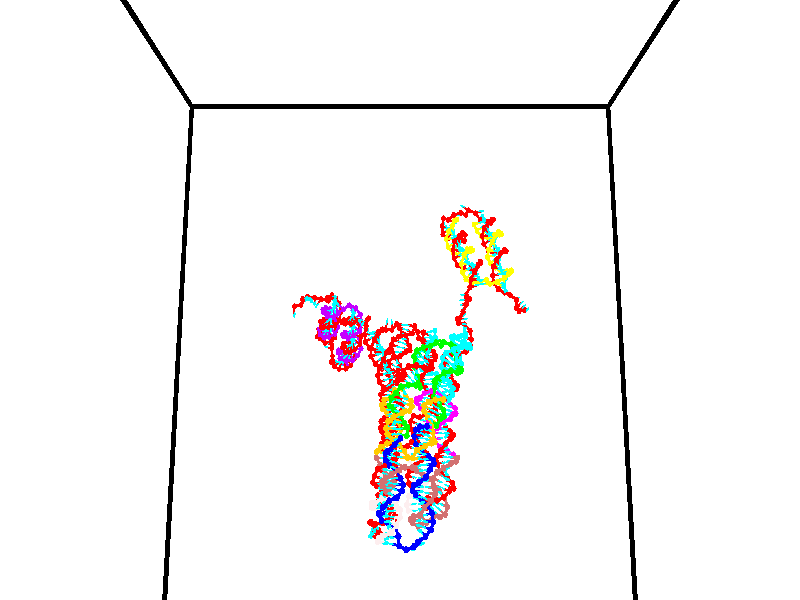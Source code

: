 // switches for output
#declare DRAW_BASES = 1; // possible values are 0, 1; only relevant for DNA ribbons
#declare DRAW_BASES_TYPE = 3; // possible values are 1, 2, 3; only relevant for DNA ribbons
#declare DRAW_FOG = 0; // set to 1 to enable fog

#include "colors.inc"

#include "transforms.inc"
background { rgb <1, 1, 1>}

#default {
   normal{
       ripples 0.25
       frequency 0.20
       turbulence 0.2
       lambda 5
   }
	finish {
		phong 0.1
		phong_size 40.
	}
}

// original window dimensions: 1024x640


// camera settings

camera {
	sky <0, 0.179814, -0.983701>
	up <0, 0.179814, -0.983701>
	right 1.6 * <1, 0, 0>
	location <35, 94.9851, 44.8844>
	look_at <35, 29.7336, 32.9568>
	direction <0, -65.2515, -11.9276>
	angle 67.0682
}


# declare cpy_camera_pos = <35, 94.9851, 44.8844>;
# if (DRAW_FOG = 1)
fog {
	fog_type 2
	up vnormalize(cpy_camera_pos)
	color rgbt<1,1,1,0.3>
	distance 1e-5
	fog_alt 3e-3
	fog_offset 56
}
# end


// LIGHTS

# declare lum = 6;
global_settings {
	ambient_light rgb lum * <0.05, 0.05, 0.05>
	max_trace_level 15
}# declare cpy_direct_light_amount = 0.25;
light_source
{	1000 * <-1, -1.16352, -0.803886>,
	rgb lum * cpy_direct_light_amount
	parallel
}

light_source
{	1000 * <1, 1.16352, 0.803886>,
	rgb lum * cpy_direct_light_amount
	parallel
}

// strand 0

// nucleotide -1

// particle -1
sphere {
	<24.338160, 34.871632, 34.433765> 0.250000
	pigment { color rgbt <1,0,0,0> }
	no_shadow
}
cylinder {
	<24.338751, 34.853882, 34.833370>,  <24.339106, 34.843231, 35.073135>, 0.100000
	pigment { color rgbt <1,0,0,0> }
	no_shadow
}
cylinder {
	<24.338751, 34.853882, 34.833370>,  <24.338160, 34.871632, 34.433765>, 0.100000
	pigment { color rgbt <1,0,0,0> }
	no_shadow
}

// particle -1
sphere {
	<24.338751, 34.853882, 34.833370> 0.100000
	pigment { color rgbt <1,0,0,0> }
	no_shadow
}
sphere {
	0, 1
	scale<0.080000,0.200000,0.300000>
	matrix <0.788543, -0.614321, -0.028454,
		0.614978, 0.787807, 0.034086,
		0.001477, -0.044377, 0.999014,
		24.339193, 34.840569, 35.133076>
	pigment { color rgbt <0,1,1,0> }
	no_shadow
}
cylinder {
	<25.038311, 35.225883, 34.387905>,  <24.338160, 34.871632, 34.433765>, 0.130000
	pigment { color rgbt <1,0,0,0> }
	no_shadow
}

// nucleotide -1

// particle -1
sphere {
	<25.038311, 35.225883, 34.387905> 0.250000
	pigment { color rgbt <1,0,0,0> }
	no_shadow
}
cylinder {
	<25.325659, 35.292103, 34.117634>,  <25.498068, 35.331833, 33.955471>, 0.100000
	pigment { color rgbt <1,0,0,0> }
	no_shadow
}
cylinder {
	<25.325659, 35.292103, 34.117634>,  <25.038311, 35.225883, 34.387905>, 0.100000
	pigment { color rgbt <1,0,0,0> }
	no_shadow
}

// particle -1
sphere {
	<25.325659, 35.292103, 34.117634> 0.100000
	pigment { color rgbt <1,0,0,0> }
	no_shadow
}
sphere {
	0, 1
	scale<0.080000,0.200000,0.300000>
	matrix <0.413900, -0.882366, 0.223868,
		-0.559133, -0.440483, -0.702385,
		0.718371, 0.165546, -0.675676,
		25.541170, 35.341766, 33.914932>
	pigment { color rgbt <0,1,1,0> }
	no_shadow
}
cylinder {
	<25.112047, 34.718452, 33.788624>,  <25.038311, 35.225883, 34.387905>, 0.130000
	pigment { color rgbt <1,0,0,0> }
	no_shadow
}

// nucleotide -1

// particle -1
sphere {
	<25.112047, 34.718452, 33.788624> 0.250000
	pigment { color rgbt <1,0,0,0> }
	no_shadow
}
cylinder {
	<25.490925, 34.844574, 33.811993>,  <25.718250, 34.920246, 33.826012>, 0.100000
	pigment { color rgbt <1,0,0,0> }
	no_shadow
}
cylinder {
	<25.490925, 34.844574, 33.811993>,  <25.112047, 34.718452, 33.788624>, 0.100000
	pigment { color rgbt <1,0,0,0> }
	no_shadow
}

// particle -1
sphere {
	<25.490925, 34.844574, 33.811993> 0.100000
	pigment { color rgbt <1,0,0,0> }
	no_shadow
}
sphere {
	0, 1
	scale<0.080000,0.200000,0.300000>
	matrix <0.300546, -0.936417, 0.181094,
		0.111803, -0.153973, -0.981729,
		0.947192, 0.315301, 0.058418,
		25.775082, 34.939163, 33.829517>
	pigment { color rgbt <0,1,1,0> }
	no_shadow
}
cylinder {
	<25.532713, 34.212749, 33.507664>,  <25.112047, 34.718452, 33.788624>, 0.130000
	pigment { color rgbt <1,0,0,0> }
	no_shadow
}

// nucleotide -1

// particle -1
sphere {
	<25.532713, 34.212749, 33.507664> 0.250000
	pigment { color rgbt <1,0,0,0> }
	no_shadow
}
cylinder {
	<25.791462, 34.424259, 33.727467>,  <25.946711, 34.551167, 33.859348>, 0.100000
	pigment { color rgbt <1,0,0,0> }
	no_shadow
}
cylinder {
	<25.791462, 34.424259, 33.727467>,  <25.532713, 34.212749, 33.507664>, 0.100000
	pigment { color rgbt <1,0,0,0> }
	no_shadow
}

// particle -1
sphere {
	<25.791462, 34.424259, 33.727467> 0.100000
	pigment { color rgbt <1,0,0,0> }
	no_shadow
}
sphere {
	0, 1
	scale<0.080000,0.200000,0.300000>
	matrix <0.492661, -0.839783, 0.228143,
		0.582101, 0.123141, -0.803738,
		0.646872, 0.528773, 0.549506,
		25.985523, 34.582890, 33.892319>
	pigment { color rgbt <0,1,1,0> }
	no_shadow
}
cylinder {
	<26.187906, 33.905682, 33.519337>,  <25.532713, 34.212749, 33.507664>, 0.130000
	pigment { color rgbt <1,0,0,0> }
	no_shadow
}

// nucleotide -1

// particle -1
sphere {
	<26.187906, 33.905682, 33.519337> 0.250000
	pigment { color rgbt <1,0,0,0> }
	no_shadow
}
cylinder {
	<26.245907, 34.145756, 33.833981>,  <26.280706, 34.289799, 34.022766>, 0.100000
	pigment { color rgbt <1,0,0,0> }
	no_shadow
}
cylinder {
	<26.245907, 34.145756, 33.833981>,  <26.187906, 33.905682, 33.519337>, 0.100000
	pigment { color rgbt <1,0,0,0> }
	no_shadow
}

// particle -1
sphere {
	<26.245907, 34.145756, 33.833981> 0.100000
	pigment { color rgbt <1,0,0,0> }
	no_shadow
}
sphere {
	0, 1
	scale<0.080000,0.200000,0.300000>
	matrix <0.622313, -0.673393, 0.399085,
		0.769222, 0.431650, -0.471143,
		0.144999, 0.600183, 0.786610,
		26.289406, 34.325809, 34.069965>
	pigment { color rgbt <0,1,1,0> }
	no_shadow
}
cylinder {
	<26.893642, 33.962177, 33.650269>,  <26.187906, 33.905682, 33.519337>, 0.130000
	pigment { color rgbt <1,0,0,0> }
	no_shadow
}

// nucleotide -1

// particle -1
sphere {
	<26.893642, 33.962177, 33.650269> 0.250000
	pigment { color rgbt <1,0,0,0> }
	no_shadow
}
cylinder {
	<26.659153, 33.997250, 33.972424>,  <26.518459, 34.018291, 34.165718>, 0.100000
	pigment { color rgbt <1,0,0,0> }
	no_shadow
}
cylinder {
	<26.659153, 33.997250, 33.972424>,  <26.893642, 33.962177, 33.650269>, 0.100000
	pigment { color rgbt <1,0,0,0> }
	no_shadow
}

// particle -1
sphere {
	<26.659153, 33.997250, 33.972424> 0.100000
	pigment { color rgbt <1,0,0,0> }
	no_shadow
}
sphere {
	0, 1
	scale<0.080000,0.200000,0.300000>
	matrix <0.672460, -0.501761, 0.544090,
		0.451817, 0.860552, 0.235185,
		-0.586224, 0.087676, 0.805391,
		26.483286, 34.023552, 34.214043>
	pigment { color rgbt <0,1,1,0> }
	no_shadow
}
cylinder {
	<27.600481, 33.746284, 33.751453>,  <26.893642, 33.962177, 33.650269>, 0.130000
	pigment { color rgbt <1,0,0,0> }
	no_shadow
}

// nucleotide -1

// particle -1
sphere {
	<27.600481, 33.746284, 33.751453> 0.250000
	pigment { color rgbt <1,0,0,0> }
	no_shadow
}
cylinder {
	<27.937893, 33.625599, 33.573723>,  <28.140341, 33.553188, 33.467083>, 0.100000
	pigment { color rgbt <1,0,0,0> }
	no_shadow
}
cylinder {
	<27.937893, 33.625599, 33.573723>,  <27.600481, 33.746284, 33.751453>, 0.100000
	pigment { color rgbt <1,0,0,0> }
	no_shadow
}

// particle -1
sphere {
	<27.937893, 33.625599, 33.573723> 0.100000
	pigment { color rgbt <1,0,0,0> }
	no_shadow
}
sphere {
	0, 1
	scale<0.080000,0.200000,0.300000>
	matrix <-0.269614, -0.953384, 0.135527,
		-0.464505, 0.005476, -0.885553,
		0.843530, -0.301711, -0.444328,
		28.190952, 33.535084, 33.440426>
	pigment { color rgbt <0,1,1,0> }
	no_shadow
}
cylinder {
	<27.433922, 33.119198, 33.347240>,  <27.600481, 33.746284, 33.751453>, 0.130000
	pigment { color rgbt <1,0,0,0> }
	no_shadow
}

// nucleotide -1

// particle -1
sphere {
	<27.433922, 33.119198, 33.347240> 0.250000
	pigment { color rgbt <1,0,0,0> }
	no_shadow
}
cylinder {
	<27.823034, 33.117325, 33.439907>,  <28.056503, 33.116199, 33.495506>, 0.100000
	pigment { color rgbt <1,0,0,0> }
	no_shadow
}
cylinder {
	<27.823034, 33.117325, 33.439907>,  <27.433922, 33.119198, 33.347240>, 0.100000
	pigment { color rgbt <1,0,0,0> }
	no_shadow
}

// particle -1
sphere {
	<27.823034, 33.117325, 33.439907> 0.100000
	pigment { color rgbt <1,0,0,0> }
	no_shadow
}
sphere {
	0, 1
	scale<0.080000,0.200000,0.300000>
	matrix <-0.063986, -0.966350, 0.249144,
		0.222706, -0.257187, -0.940349,
		0.972783, -0.004683, 0.231669,
		28.114870, 33.115921, 33.509407>
	pigment { color rgbt <0,1,1,0> }
	no_shadow
}
cylinder {
	<27.838196, 32.518147, 33.034451>,  <27.433922, 33.119198, 33.347240>, 0.130000
	pigment { color rgbt <1,0,0,0> }
	no_shadow
}

// nucleotide -1

// particle -1
sphere {
	<27.838196, 32.518147, 33.034451> 0.250000
	pigment { color rgbt <1,0,0,0> }
	no_shadow
}
cylinder {
	<28.014702, 32.635212, 33.373775>,  <28.120605, 32.705452, 33.577370>, 0.100000
	pigment { color rgbt <1,0,0,0> }
	no_shadow
}
cylinder {
	<28.014702, 32.635212, 33.373775>,  <27.838196, 32.518147, 33.034451>, 0.100000
	pigment { color rgbt <1,0,0,0> }
	no_shadow
}

// particle -1
sphere {
	<28.014702, 32.635212, 33.373775> 0.100000
	pigment { color rgbt <1,0,0,0> }
	no_shadow
}
sphere {
	0, 1
	scale<0.080000,0.200000,0.300000>
	matrix <-0.258983, -0.863566, 0.432646,
		0.859193, -0.410610, -0.305266,
		0.441266, 0.292668, 0.848310,
		28.147081, 32.723011, 33.628269>
	pigment { color rgbt <0,1,1,0> }
	no_shadow
}
cylinder {
	<28.219467, 32.021141, 33.245171>,  <27.838196, 32.518147, 33.034451>, 0.130000
	pigment { color rgbt <1,0,0,0> }
	no_shadow
}

// nucleotide -1

// particle -1
sphere {
	<28.219467, 32.021141, 33.245171> 0.250000
	pigment { color rgbt <1,0,0,0> }
	no_shadow
}
cylinder {
	<28.135515, 32.230183, 33.575706>,  <28.085144, 32.355610, 33.774029>, 0.100000
	pigment { color rgbt <1,0,0,0> }
	no_shadow
}
cylinder {
	<28.135515, 32.230183, 33.575706>,  <28.219467, 32.021141, 33.245171>, 0.100000
	pigment { color rgbt <1,0,0,0> }
	no_shadow
}

// particle -1
sphere {
	<28.135515, 32.230183, 33.575706> 0.100000
	pigment { color rgbt <1,0,0,0> }
	no_shadow
}
sphere {
	0, 1
	scale<0.080000,0.200000,0.300000>
	matrix <-0.188089, -0.850956, 0.490404,
		0.959465, -0.052499, 0.276895,
		-0.209880, 0.522606, 0.826337,
		28.072552, 32.386963, 33.823608>
	pigment { color rgbt <0,1,1,0> }
	no_shadow
}
cylinder {
	<28.514574, 31.646339, 33.622772>,  <28.219467, 32.021141, 33.245171>, 0.130000
	pigment { color rgbt <1,0,0,0> }
	no_shadow
}

// nucleotide -1

// particle -1
sphere {
	<28.514574, 31.646339, 33.622772> 0.250000
	pigment { color rgbt <1,0,0,0> }
	no_shadow
}
cylinder {
	<28.285429, 31.861948, 33.869766>,  <28.147942, 31.991314, 34.017963>, 0.100000
	pigment { color rgbt <1,0,0,0> }
	no_shadow
}
cylinder {
	<28.285429, 31.861948, 33.869766>,  <28.514574, 31.646339, 33.622772>, 0.100000
	pigment { color rgbt <1,0,0,0> }
	no_shadow
}

// particle -1
sphere {
	<28.285429, 31.861948, 33.869766> 0.100000
	pigment { color rgbt <1,0,0,0> }
	no_shadow
}
sphere {
	0, 1
	scale<0.080000,0.200000,0.300000>
	matrix <-0.100920, -0.794000, 0.599482,
		0.813414, 0.281105, 0.509252,
		-0.572864, 0.539021, 0.617482,
		28.113569, 32.023655, 34.055012>
	pigment { color rgbt <0,1,1,0> }
	no_shadow
}
cylinder {
	<28.689821, 31.396357, 34.318497>,  <28.514574, 31.646339, 33.622772>, 0.130000
	pigment { color rgbt <1,0,0,0> }
	no_shadow
}

// nucleotide -1

// particle -1
sphere {
	<28.689821, 31.396357, 34.318497> 0.250000
	pigment { color rgbt <1,0,0,0> }
	no_shadow
}
cylinder {
	<28.338772, 31.582602, 34.364067>,  <28.128141, 31.694349, 34.391407>, 0.100000
	pigment { color rgbt <1,0,0,0> }
	no_shadow
}
cylinder {
	<28.338772, 31.582602, 34.364067>,  <28.689821, 31.396357, 34.318497>, 0.100000
	pigment { color rgbt <1,0,0,0> }
	no_shadow
}

// particle -1
sphere {
	<28.338772, 31.582602, 34.364067> 0.100000
	pigment { color rgbt <1,0,0,0> }
	no_shadow
}
sphere {
	0, 1
	scale<0.080000,0.200000,0.300000>
	matrix <-0.346819, -0.780847, 0.519611,
		0.330895, 0.416512, 0.846774,
		-0.877625, 0.465614, 0.113924,
		28.075485, 31.722286, 34.398243>
	pigment { color rgbt <0,1,1,0> }
	no_shadow
}
cylinder {
	<28.536057, 31.356689, 35.081627>,  <28.689821, 31.396357, 34.318497>, 0.130000
	pigment { color rgbt <1,0,0,0> }
	no_shadow
}

// nucleotide -1

// particle -1
sphere {
	<28.536057, 31.356689, 35.081627> 0.250000
	pigment { color rgbt <1,0,0,0> }
	no_shadow
}
cylinder {
	<28.200607, 31.441504, 34.880928>,  <27.999338, 31.492392, 34.760509>, 0.100000
	pigment { color rgbt <1,0,0,0> }
	no_shadow
}
cylinder {
	<28.200607, 31.441504, 34.880928>,  <28.536057, 31.356689, 35.081627>, 0.100000
	pigment { color rgbt <1,0,0,0> }
	no_shadow
}

// particle -1
sphere {
	<28.200607, 31.441504, 34.880928> 0.100000
	pigment { color rgbt <1,0,0,0> }
	no_shadow
}
sphere {
	0, 1
	scale<0.080000,0.200000,0.300000>
	matrix <-0.506668, -0.641846, 0.575605,
		-0.200000, 0.736936, 0.645697,
		-0.838622, 0.212033, -0.501751,
		27.949020, 31.505114, 34.730404>
	pigment { color rgbt <0,1,1,0> }
	no_shadow
}
cylinder {
	<28.065155, 31.224169, 35.572071>,  <28.536057, 31.356689, 35.081627>, 0.130000
	pigment { color rgbt <1,0,0,0> }
	no_shadow
}

// nucleotide -1

// particle -1
sphere {
	<28.065155, 31.224169, 35.572071> 0.250000
	pigment { color rgbt <1,0,0,0> }
	no_shadow
}
cylinder {
	<27.870817, 31.205307, 35.222961>,  <27.754213, 31.193991, 35.013496>, 0.100000
	pigment { color rgbt <1,0,0,0> }
	no_shadow
}
cylinder {
	<27.870817, 31.205307, 35.222961>,  <28.065155, 31.224169, 35.572071>, 0.100000
	pigment { color rgbt <1,0,0,0> }
	no_shadow
}

// particle -1
sphere {
	<27.870817, 31.205307, 35.222961> 0.100000
	pigment { color rgbt <1,0,0,0> }
	no_shadow
}
sphere {
	0, 1
	scale<0.080000,0.200000,0.300000>
	matrix <-0.485973, -0.815395, 0.314581,
		-0.726487, 0.576981, 0.373242,
		-0.485847, -0.047153, -0.872771,
		27.725063, 31.191160, 34.961128>
	pigment { color rgbt <0,1,1,0> }
	no_shadow
}
cylinder {
	<27.335342, 31.194309, 35.708752>,  <28.065155, 31.224169, 35.572071>, 0.130000
	pigment { color rgbt <1,0,0,0> }
	no_shadow
}

// nucleotide -1

// particle -1
sphere {
	<27.335342, 31.194309, 35.708752> 0.250000
	pigment { color rgbt <1,0,0,0> }
	no_shadow
}
cylinder {
	<27.391752, 31.029028, 35.348892>,  <27.425598, 30.929859, 35.132977>, 0.100000
	pigment { color rgbt <1,0,0,0> }
	no_shadow
}
cylinder {
	<27.391752, 31.029028, 35.348892>,  <27.335342, 31.194309, 35.708752>, 0.100000
	pigment { color rgbt <1,0,0,0> }
	no_shadow
}

// particle -1
sphere {
	<27.391752, 31.029028, 35.348892> 0.100000
	pigment { color rgbt <1,0,0,0> }
	no_shadow
}
sphere {
	0, 1
	scale<0.080000,0.200000,0.300000>
	matrix <-0.403304, -0.853890, 0.328966,
		-0.904134, 0.316440, -0.287068,
		0.141026, -0.413204, -0.899652,
		27.434061, 30.905067, 35.078995>
	pigment { color rgbt <0,1,1,0> }
	no_shadow
}
cylinder {
	<26.752337, 30.836445, 35.677769>,  <27.335342, 31.194309, 35.708752>, 0.130000
	pigment { color rgbt <1,0,0,0> }
	no_shadow
}

// nucleotide -1

// particle -1
sphere {
	<26.752337, 30.836445, 35.677769> 0.250000
	pigment { color rgbt <1,0,0,0> }
	no_shadow
}
cylinder {
	<26.994461, 30.689161, 35.395485>,  <27.139736, 30.600792, 35.226116>, 0.100000
	pigment { color rgbt <1,0,0,0> }
	no_shadow
}
cylinder {
	<26.994461, 30.689161, 35.395485>,  <26.752337, 30.836445, 35.677769>, 0.100000
	pigment { color rgbt <1,0,0,0> }
	no_shadow
}

// particle -1
sphere {
	<26.994461, 30.689161, 35.395485> 0.100000
	pigment { color rgbt <1,0,0,0> }
	no_shadow
}
sphere {
	0, 1
	scale<0.080000,0.200000,0.300000>
	matrix <-0.341349, -0.920995, 0.187748,
		-0.719083, 0.127246, -0.683175,
		0.605311, -0.368208, -0.705707,
		27.176054, 30.578699, 35.183773>
	pigment { color rgbt <0,1,1,0> }
	no_shadow
}
cylinder {
	<26.432608, 30.190554, 35.510555>,  <26.752337, 30.836445, 35.677769>, 0.130000
	pigment { color rgbt <1,0,0,0> }
	no_shadow
}

// nucleotide -1

// particle -1
sphere {
	<26.432608, 30.190554, 35.510555> 0.250000
	pigment { color rgbt <1,0,0,0> }
	no_shadow
}
cylinder {
	<26.789576, 30.175856, 35.330673>,  <27.003756, 30.167036, 35.222744>, 0.100000
	pigment { color rgbt <1,0,0,0> }
	no_shadow
}
cylinder {
	<26.789576, 30.175856, 35.330673>,  <26.432608, 30.190554, 35.510555>, 0.100000
	pigment { color rgbt <1,0,0,0> }
	no_shadow
}

// particle -1
sphere {
	<26.789576, 30.175856, 35.330673> 0.100000
	pigment { color rgbt <1,0,0,0> }
	no_shadow
}
sphere {
	0, 1
	scale<0.080000,0.200000,0.300000>
	matrix <-0.089065, -0.991414, -0.095733,
		-0.442328, 0.125488, -0.888031,
		0.892420, -0.036747, -0.449707,
		27.057301, 30.164831, 35.195763>
	pigment { color rgbt <0,1,1,0> }
	no_shadow
}
cylinder {
	<26.301218, 29.676102, 34.972904>,  <26.432608, 30.190554, 35.510555>, 0.130000
	pigment { color rgbt <1,0,0,0> }
	no_shadow
}

// nucleotide -1

// particle -1
sphere {
	<26.301218, 29.676102, 34.972904> 0.250000
	pigment { color rgbt <1,0,0,0> }
	no_shadow
}
cylinder {
	<26.682201, 29.686317, 35.094345>,  <26.910791, 29.692448, 35.167210>, 0.100000
	pigment { color rgbt <1,0,0,0> }
	no_shadow
}
cylinder {
	<26.682201, 29.686317, 35.094345>,  <26.301218, 29.676102, 34.972904>, 0.100000
	pigment { color rgbt <1,0,0,0> }
	no_shadow
}

// particle -1
sphere {
	<26.682201, 29.686317, 35.094345> 0.100000
	pigment { color rgbt <1,0,0,0> }
	no_shadow
}
sphere {
	0, 1
	scale<0.080000,0.200000,0.300000>
	matrix <-0.015097, -0.991300, 0.130757,
		0.304300, -0.129123, -0.943784,
		0.952457, 0.025541, 0.303601,
		26.967937, 29.693979, 35.185425>
	pigment { color rgbt <0,1,1,0> }
	no_shadow
}
cylinder {
	<26.548717, 29.056438, 34.685413>,  <26.301218, 29.676102, 34.972904>, 0.130000
	pigment { color rgbt <1,0,0,0> }
	no_shadow
}

// nucleotide -1

// particle -1
sphere {
	<26.548717, 29.056438, 34.685413> 0.250000
	pigment { color rgbt <1,0,0,0> }
	no_shadow
}
cylinder {
	<26.820341, 29.169542, 34.956390>,  <26.983316, 29.237406, 35.118977>, 0.100000
	pigment { color rgbt <1,0,0,0> }
	no_shadow
}
cylinder {
	<26.820341, 29.169542, 34.956390>,  <26.548717, 29.056438, 34.685413>, 0.100000
	pigment { color rgbt <1,0,0,0> }
	no_shadow
}

// particle -1
sphere {
	<26.820341, 29.169542, 34.956390> 0.100000
	pigment { color rgbt <1,0,0,0> }
	no_shadow
}
sphere {
	0, 1
	scale<0.080000,0.200000,0.300000>
	matrix <0.213648, -0.959015, 0.186131,
		0.702304, 0.018339, -0.711641,
		0.679061, 0.282761, 0.677438,
		27.024059, 29.254370, 35.159622>
	pigment { color rgbt <0,1,1,0> }
	no_shadow
}
cylinder {
	<27.073009, 28.630075, 34.435181>,  <26.548717, 29.056438, 34.685413>, 0.130000
	pigment { color rgbt <1,0,0,0> }
	no_shadow
}

// nucleotide -1

// particle -1
sphere {
	<27.073009, 28.630075, 34.435181> 0.250000
	pigment { color rgbt <1,0,0,0> }
	no_shadow
}
cylinder {
	<27.142277, 28.766077, 34.804916>,  <27.183838, 28.847677, 35.026760>, 0.100000
	pigment { color rgbt <1,0,0,0> }
	no_shadow
}
cylinder {
	<27.142277, 28.766077, 34.804916>,  <27.073009, 28.630075, 34.435181>, 0.100000
	pigment { color rgbt <1,0,0,0> }
	no_shadow
}

// particle -1
sphere {
	<27.142277, 28.766077, 34.804916> 0.100000
	pigment { color rgbt <1,0,0,0> }
	no_shadow
}
sphere {
	0, 1
	scale<0.080000,0.200000,0.300000>
	matrix <0.202255, -0.930796, 0.304487,
		0.963902, 0.134225, -0.229952,
		0.173168, 0.340005, 0.924343,
		27.194227, 28.868078, 35.082218>
	pigment { color rgbt <0,1,1,0> }
	no_shadow
}
cylinder {
	<27.679041, 28.279970, 34.773285>,  <27.073009, 28.630075, 34.435181>, 0.130000
	pigment { color rgbt <1,0,0,0> }
	no_shadow
}

// nucleotide -1

// particle -1
sphere {
	<27.679041, 28.279970, 34.773285> 0.250000
	pigment { color rgbt <1,0,0,0> }
	no_shadow
}
cylinder {
	<27.408611, 28.395617, 35.044380>,  <27.246353, 28.465004, 35.207039>, 0.100000
	pigment { color rgbt <1,0,0,0> }
	no_shadow
}
cylinder {
	<27.408611, 28.395617, 35.044380>,  <27.679041, 28.279970, 34.773285>, 0.100000
	pigment { color rgbt <1,0,0,0> }
	no_shadow
}

// particle -1
sphere {
	<27.408611, 28.395617, 35.044380> 0.100000
	pigment { color rgbt <1,0,0,0> }
	no_shadow
}
sphere {
	0, 1
	scale<0.080000,0.200000,0.300000>
	matrix <-0.004693, -0.921475, 0.388410,
		0.736819, 0.259413, 0.624342,
		-0.676074, 0.289118, 0.677742,
		27.205790, 28.482351, 35.247704>
	pigment { color rgbt <0,1,1,0> }
	no_shadow
}
cylinder {
	<27.854696, 27.921331, 35.502892>,  <27.679041, 28.279970, 34.773285>, 0.130000
	pigment { color rgbt <1,0,0,0> }
	no_shadow
}

// nucleotide -1

// particle -1
sphere {
	<27.854696, 27.921331, 35.502892> 0.250000
	pigment { color rgbt <1,0,0,0> }
	no_shadow
}
cylinder {
	<27.479527, 28.059576, 35.514568>,  <27.254425, 28.142523, 35.521576>, 0.100000
	pigment { color rgbt <1,0,0,0> }
	no_shadow
}
cylinder {
	<27.479527, 28.059576, 35.514568>,  <27.854696, 27.921331, 35.502892>, 0.100000
	pigment { color rgbt <1,0,0,0> }
	no_shadow
}

// particle -1
sphere {
	<27.479527, 28.059576, 35.514568> 0.100000
	pigment { color rgbt <1,0,0,0> }
	no_shadow
}
sphere {
	0, 1
	scale<0.080000,0.200000,0.300000>
	matrix <-0.321243, -0.897358, 0.302574,
		0.130772, 0.274413, 0.952679,
		-0.937924, 0.345609, 0.029197,
		27.198149, 28.163260, 35.523327>
	pigment { color rgbt <0,1,1,0> }
	no_shadow
}
cylinder {
	<27.704937, 27.659960, 36.148739>,  <27.854696, 27.921331, 35.502892>, 0.130000
	pigment { color rgbt <1,0,0,0> }
	no_shadow
}

// nucleotide -1

// particle -1
sphere {
	<27.704937, 27.659960, 36.148739> 0.250000
	pigment { color rgbt <1,0,0,0> }
	no_shadow
}
cylinder {
	<27.369514, 27.752979, 35.951660>,  <27.168261, 27.808790, 35.833412>, 0.100000
	pigment { color rgbt <1,0,0,0> }
	no_shadow
}
cylinder {
	<27.369514, 27.752979, 35.951660>,  <27.704937, 27.659960, 36.148739>, 0.100000
	pigment { color rgbt <1,0,0,0> }
	no_shadow
}

// particle -1
sphere {
	<27.369514, 27.752979, 35.951660> 0.100000
	pigment { color rgbt <1,0,0,0> }
	no_shadow
}
sphere {
	0, 1
	scale<0.080000,0.200000,0.300000>
	matrix <-0.421316, -0.850153, 0.315806,
		-0.345425, 0.472401, 0.810875,
		-0.838555, 0.232547, -0.492694,
		27.117949, 27.822744, 35.803852>
	pigment { color rgbt <0,1,1,0> }
	no_shadow
}
cylinder {
	<27.249609, 27.111200, 36.424713>,  <27.704937, 27.659960, 36.148739>, 0.130000
	pigment { color rgbt <1,0,0,0> }
	no_shadow
}

// nucleotide -1

// particle -1
sphere {
	<27.249609, 27.111200, 36.424713> 0.250000
	pigment { color rgbt <1,0,0,0> }
	no_shadow
}
cylinder {
	<27.044622, 27.257677, 36.114029>,  <26.921631, 27.345562, 35.927616>, 0.100000
	pigment { color rgbt <1,0,0,0> }
	no_shadow
}
cylinder {
	<27.044622, 27.257677, 36.114029>,  <27.249609, 27.111200, 36.424713>, 0.100000
	pigment { color rgbt <1,0,0,0> }
	no_shadow
}

// particle -1
sphere {
	<27.044622, 27.257677, 36.114029> 0.100000
	pigment { color rgbt <1,0,0,0> }
	no_shadow
}
sphere {
	0, 1
	scale<0.080000,0.200000,0.300000>
	matrix <-0.634814, -0.770670, 0.055500,
		-0.578266, 0.521510, 0.627404,
		-0.512465, 0.366191, -0.776714,
		26.890882, 27.367535, 35.881016>
	pigment { color rgbt <0,1,1,0> }
	no_shadow
}
cylinder {
	<26.512861, 27.043064, 36.590691>,  <27.249609, 27.111200, 36.424713>, 0.130000
	pigment { color rgbt <1,0,0,0> }
	no_shadow
}

// nucleotide -1

// particle -1
sphere {
	<26.512861, 27.043064, 36.590691> 0.250000
	pigment { color rgbt <1,0,0,0> }
	no_shadow
}
cylinder {
	<26.574047, 27.043085, 36.195396>,  <26.610758, 27.043097, 35.958221>, 0.100000
	pigment { color rgbt <1,0,0,0> }
	no_shadow
}
cylinder {
	<26.574047, 27.043085, 36.195396>,  <26.512861, 27.043064, 36.590691>, 0.100000
	pigment { color rgbt <1,0,0,0> }
	no_shadow
}

// particle -1
sphere {
	<26.574047, 27.043085, 36.195396> 0.100000
	pigment { color rgbt <1,0,0,0> }
	no_shadow
}
sphere {
	0, 1
	scale<0.080000,0.200000,0.300000>
	matrix <-0.613960, -0.783591, -0.095073,
		-0.774374, 0.621277, -0.119831,
		0.152965, 0.000051, -0.988231,
		26.619936, 27.043100, 35.898926>
	pigment { color rgbt <0,1,1,0> }
	no_shadow
}
cylinder {
	<25.913792, 27.202034, 36.165337>,  <26.512861, 27.043064, 36.590691>, 0.130000
	pigment { color rgbt <1,0,0,0> }
	no_shadow
}

// nucleotide -1

// particle -1
sphere {
	<25.913792, 27.202034, 36.165337> 0.250000
	pigment { color rgbt <1,0,0,0> }
	no_shadow
}
cylinder {
	<26.182894, 26.977362, 35.972706>,  <26.344355, 26.842558, 35.857128>, 0.100000
	pigment { color rgbt <1,0,0,0> }
	no_shadow
}
cylinder {
	<26.182894, 26.977362, 35.972706>,  <25.913792, 27.202034, 36.165337>, 0.100000
	pigment { color rgbt <1,0,0,0> }
	no_shadow
}

// particle -1
sphere {
	<26.182894, 26.977362, 35.972706> 0.100000
	pigment { color rgbt <1,0,0,0> }
	no_shadow
}
sphere {
	0, 1
	scale<0.080000,0.200000,0.300000>
	matrix <-0.660880, -0.748834, -0.049845,
		-0.332626, 0.351800, -0.874984,
		0.672753, -0.561680, -0.481579,
		26.384720, 26.808857, 35.828232>
	pigment { color rgbt <0,1,1,0> }
	no_shadow
}
cylinder {
	<25.529703, 26.589172, 35.924534>,  <25.913792, 27.202034, 36.165337>, 0.130000
	pigment { color rgbt <1,0,0,0> }
	no_shadow
}

// nucleotide -1

// particle -1
sphere {
	<25.529703, 26.589172, 35.924534> 0.250000
	pigment { color rgbt <1,0,0,0> }
	no_shadow
}
cylinder {
	<25.906208, 26.514589, 35.811924>,  <26.132111, 26.469839, 35.744358>, 0.100000
	pigment { color rgbt <1,0,0,0> }
	no_shadow
}
cylinder {
	<25.906208, 26.514589, 35.811924>,  <25.529703, 26.589172, 35.924534>, 0.100000
	pigment { color rgbt <1,0,0,0> }
	no_shadow
}

// particle -1
sphere {
	<25.906208, 26.514589, 35.811924> 0.100000
	pigment { color rgbt <1,0,0,0> }
	no_shadow
}
sphere {
	0, 1
	scale<0.080000,0.200000,0.300000>
	matrix <-0.292066, -0.867981, -0.401630,
		-0.169469, 0.460263, -0.871457,
		0.941264, -0.186459, -0.281523,
		26.188587, 26.458652, 35.727467>
	pigment { color rgbt <0,1,1,0> }
	no_shadow
}
cylinder {
	<25.679733, 26.527729, 35.210052>,  <25.529703, 26.589172, 35.924534>, 0.130000
	pigment { color rgbt <1,0,0,0> }
	no_shadow
}

// nucleotide -1

// particle -1
sphere {
	<25.679733, 26.527729, 35.210052> 0.250000
	pigment { color rgbt <1,0,0,0> }
	no_shadow
}
cylinder {
	<25.931616, 26.288048, 35.407810>,  <26.082745, 26.144239, 35.526466>, 0.100000
	pigment { color rgbt <1,0,0,0> }
	no_shadow
}
cylinder {
	<25.931616, 26.288048, 35.407810>,  <25.679733, 26.527729, 35.210052>, 0.100000
	pigment { color rgbt <1,0,0,0> }
	no_shadow
}

// particle -1
sphere {
	<25.931616, 26.288048, 35.407810> 0.100000
	pigment { color rgbt <1,0,0,0> }
	no_shadow
}
sphere {
	0, 1
	scale<0.080000,0.200000,0.300000>
	matrix <-0.340589, -0.784949, -0.517546,
		0.698191, 0.157515, -0.698368,
		0.629704, -0.599203, 0.494397,
		26.120527, 26.108288, 35.556129>
	pigment { color rgbt <0,1,1,0> }
	no_shadow
}
cylinder {
	<26.140541, 26.061186, 34.746975>,  <25.679733, 26.527729, 35.210052>, 0.130000
	pigment { color rgbt <1,0,0,0> }
	no_shadow
}

// nucleotide -1

// particle -1
sphere {
	<26.140541, 26.061186, 34.746975> 0.250000
	pigment { color rgbt <1,0,0,0> }
	no_shadow
}
cylinder {
	<26.056839, 25.901207, 35.103909>,  <26.006618, 25.805220, 35.318069>, 0.100000
	pigment { color rgbt <1,0,0,0> }
	no_shadow
}
cylinder {
	<26.056839, 25.901207, 35.103909>,  <26.140541, 26.061186, 34.746975>, 0.100000
	pigment { color rgbt <1,0,0,0> }
	no_shadow
}

// particle -1
sphere {
	<26.056839, 25.901207, 35.103909> 0.100000
	pigment { color rgbt <1,0,0,0> }
	no_shadow
}
sphere {
	0, 1
	scale<0.080000,0.200000,0.300000>
	matrix <-0.433839, -0.779836, -0.451264,
		0.876354, -0.481557, -0.010329,
		-0.209255, -0.399948, 0.892330,
		25.994062, 25.781223, 35.371609>
	pigment { color rgbt <0,1,1,0> }
	no_shadow
}
cylinder {
	<26.258608, 25.438730, 34.654823>,  <26.140541, 26.061186, 34.746975>, 0.130000
	pigment { color rgbt <1,0,0,0> }
	no_shadow
}

// nucleotide -1

// particle -1
sphere {
	<26.258608, 25.438730, 34.654823> 0.250000
	pigment { color rgbt <1,0,0,0> }
	no_shadow
}
cylinder {
	<26.000135, 25.437950, 34.960098>,  <25.845053, 25.437483, 35.143261>, 0.100000
	pigment { color rgbt <1,0,0,0> }
	no_shadow
}
cylinder {
	<26.000135, 25.437950, 34.960098>,  <26.258608, 25.438730, 34.654823>, 0.100000
	pigment { color rgbt <1,0,0,0> }
	no_shadow
}

// particle -1
sphere {
	<26.000135, 25.437950, 34.960098> 0.100000
	pigment { color rgbt <1,0,0,0> }
	no_shadow
}
sphere {
	0, 1
	scale<0.080000,0.200000,0.300000>
	matrix <-0.510601, -0.742120, -0.434217,
		0.567221, -0.670264, 0.478546,
		-0.646179, -0.001951, 0.763184,
		25.806282, 25.437365, 35.189053>
	pigment { color rgbt <0,1,1,0> }
	no_shadow
}
cylinder {
	<26.483191, 25.208914, 35.217972>,  <26.258608, 25.438730, 34.654823>, 0.130000
	pigment { color rgbt <1,0,0,0> }
	no_shadow
}

// nucleotide -1

// particle -1
sphere {
	<26.483191, 25.208914, 35.217972> 0.250000
	pigment { color rgbt <1,0,0,0> }
	no_shadow
}
cylinder {
	<26.598045, 25.560457, 35.370373>,  <26.666958, 25.771383, 35.461811>, 0.100000
	pigment { color rgbt <1,0,0,0> }
	no_shadow
}
cylinder {
	<26.598045, 25.560457, 35.370373>,  <26.483191, 25.208914, 35.217972>, 0.100000
	pigment { color rgbt <1,0,0,0> }
	no_shadow
}

// particle -1
sphere {
	<26.598045, 25.560457, 35.370373> 0.100000
	pigment { color rgbt <1,0,0,0> }
	no_shadow
}
sphere {
	0, 1
	scale<0.080000,0.200000,0.300000>
	matrix <-0.082635, -0.373539, 0.923927,
		0.954319, -0.296775, -0.034632,
		0.287134, 0.878859, 0.380999,
		26.684185, 25.824116, 35.484673>
	pigment { color rgbt <0,1,1,0> }
	no_shadow
}
cylinder {
	<26.953810, 25.149416, 35.910309>,  <26.483191, 25.208914, 35.217972>, 0.130000
	pigment { color rgbt <1,0,0,0> }
	no_shadow
}

// nucleotide -1

// particle -1
sphere {
	<26.953810, 25.149416, 35.910309> 0.250000
	pigment { color rgbt <1,0,0,0> }
	no_shadow
}
cylinder {
	<26.796438, 25.512993, 35.965496>,  <26.702015, 25.731140, 35.998608>, 0.100000
	pigment { color rgbt <1,0,0,0> }
	no_shadow
}
cylinder {
	<26.796438, 25.512993, 35.965496>,  <26.953810, 25.149416, 35.910309>, 0.100000
	pigment { color rgbt <1,0,0,0> }
	no_shadow
}

// particle -1
sphere {
	<26.796438, 25.512993, 35.965496> 0.100000
	pigment { color rgbt <1,0,0,0> }
	no_shadow
}
sphere {
	0, 1
	scale<0.080000,0.200000,0.300000>
	matrix <-0.248214, -0.249511, 0.936020,
		0.885213, 0.334014, 0.323777,
		-0.393430, 0.908944, 0.137963,
		26.678410, 25.785677, 36.006886>
	pigment { color rgbt <0,1,1,0> }
	no_shadow
}
cylinder {
	<27.132784, 25.449448, 36.597324>,  <26.953810, 25.149416, 35.910309>, 0.130000
	pigment { color rgbt <1,0,0,0> }
	no_shadow
}

// nucleotide -1

// particle -1
sphere {
	<27.132784, 25.449448, 36.597324> 0.250000
	pigment { color rgbt <1,0,0,0> }
	no_shadow
}
cylinder {
	<26.805311, 25.651417, 36.487915>,  <26.608828, 25.772598, 36.422272>, 0.100000
	pigment { color rgbt <1,0,0,0> }
	no_shadow
}
cylinder {
	<26.805311, 25.651417, 36.487915>,  <27.132784, 25.449448, 36.597324>, 0.100000
	pigment { color rgbt <1,0,0,0> }
	no_shadow
}

// particle -1
sphere {
	<26.805311, 25.651417, 36.487915> 0.100000
	pigment { color rgbt <1,0,0,0> }
	no_shadow
}
sphere {
	0, 1
	scale<0.080000,0.200000,0.300000>
	matrix <-0.384269, -0.127751, 0.914340,
		0.426727, 0.853659, 0.298613,
		-0.818683, 0.504921, -0.273520,
		26.559706, 25.802893, 36.405861>
	pigment { color rgbt <0,1,1,0> }
	no_shadow
}
cylinder {
	<27.167988, 26.106436, 37.029324>,  <27.132784, 25.449448, 36.597324>, 0.130000
	pigment { color rgbt <1,0,0,0> }
	no_shadow
}

// nucleotide -1

// particle -1
sphere {
	<27.167988, 26.106436, 37.029324> 0.250000
	pigment { color rgbt <1,0,0,0> }
	no_shadow
}
cylinder {
	<26.817236, 25.948351, 36.919861>,  <26.606785, 25.853500, 36.854183>, 0.100000
	pigment { color rgbt <1,0,0,0> }
	no_shadow
}
cylinder {
	<26.817236, 25.948351, 36.919861>,  <27.167988, 26.106436, 37.029324>, 0.100000
	pigment { color rgbt <1,0,0,0> }
	no_shadow
}

// particle -1
sphere {
	<26.817236, 25.948351, 36.919861> 0.100000
	pigment { color rgbt <1,0,0,0> }
	no_shadow
}
sphere {
	0, 1
	scale<0.080000,0.200000,0.300000>
	matrix <-0.362094, 0.168595, 0.916768,
		-0.316180, 0.902986, -0.290941,
		-0.876880, -0.395212, -0.273659,
		26.554173, 25.829788, 36.837765>
	pigment { color rgbt <0,1,1,0> }
	no_shadow
}
cylinder {
	<27.250031, 25.891098, 37.701790>,  <27.167988, 26.106436, 37.029324>, 0.130000
	pigment { color rgbt <1,0,0,0> }
	no_shadow
}

// nucleotide -1

// particle -1
sphere {
	<27.250031, 25.891098, 37.701790> 0.250000
	pigment { color rgbt <1,0,0,0> }
	no_shadow
}
cylinder {
	<27.400913, 25.718613, 38.029636>,  <27.491444, 25.615122, 38.226345>, 0.100000
	pigment { color rgbt <1,0,0,0> }
	no_shadow
}
cylinder {
	<27.400913, 25.718613, 38.029636>,  <27.250031, 25.891098, 37.701790>, 0.100000
	pigment { color rgbt <1,0,0,0> }
	no_shadow
}

// particle -1
sphere {
	<27.400913, 25.718613, 38.029636> 0.100000
	pigment { color rgbt <1,0,0,0> }
	no_shadow
}
sphere {
	0, 1
	scale<0.080000,0.200000,0.300000>
	matrix <0.598246, 0.789025, 0.139793,
		-0.706977, 0.437600, 0.555599,
		0.377208, -0.431215, 0.819614,
		27.514076, 25.589249, 38.275520>
	pigment { color rgbt <0,1,1,0> }
	no_shadow
}
cylinder {
	<27.131084, 26.272341, 38.336864>,  <27.250031, 25.891098, 37.701790>, 0.130000
	pigment { color rgbt <1,0,0,0> }
	no_shadow
}

// nucleotide -1

// particle -1
sphere {
	<27.131084, 26.272341, 38.336864> 0.250000
	pigment { color rgbt <1,0,0,0> }
	no_shadow
}
cylinder {
	<27.481771, 26.079969, 38.333309>,  <27.692183, 25.964546, 38.331177>, 0.100000
	pigment { color rgbt <1,0,0,0> }
	no_shadow
}
cylinder {
	<27.481771, 26.079969, 38.333309>,  <27.131084, 26.272341, 38.336864>, 0.100000
	pigment { color rgbt <1,0,0,0> }
	no_shadow
}

// particle -1
sphere {
	<27.481771, 26.079969, 38.333309> 0.100000
	pigment { color rgbt <1,0,0,0> }
	no_shadow
}
sphere {
	0, 1
	scale<0.080000,0.200000,0.300000>
	matrix <0.477106, 0.867103, 0.143185,
		-0.061154, -0.129773, 0.989656,
		0.876715, -0.480927, -0.008889,
		27.744785, 25.935692, 38.330643>
	pigment { color rgbt <0,1,1,0> }
	no_shadow
}
cylinder {
	<27.541500, 26.681549, 38.748024>,  <27.131084, 26.272341, 38.336864>, 0.130000
	pigment { color rgbt <1,0,0,0> }
	no_shadow
}

// nucleotide -1

// particle -1
sphere {
	<27.541500, 26.681549, 38.748024> 0.250000
	pigment { color rgbt <1,0,0,0> }
	no_shadow
}
cylinder {
	<27.807570, 26.448643, 38.561047>,  <27.967211, 26.308899, 38.448860>, 0.100000
	pigment { color rgbt <1,0,0,0> }
	no_shadow
}
cylinder {
	<27.807570, 26.448643, 38.561047>,  <27.541500, 26.681549, 38.748024>, 0.100000
	pigment { color rgbt <1,0,0,0> }
	no_shadow
}

// particle -1
sphere {
	<27.807570, 26.448643, 38.561047> 0.100000
	pigment { color rgbt <1,0,0,0> }
	no_shadow
}
sphere {
	0, 1
	scale<0.080000,0.200000,0.300000>
	matrix <0.655429, 0.755214, -0.008048,
		0.357709, -0.301025, 0.883984,
		0.665175, -0.582268, -0.467447,
		28.007122, 26.273962, 38.420811>
	pigment { color rgbt <0,1,1,0> }
	no_shadow
}
cylinder {
	<28.140038, 26.769478, 39.020863>,  <27.541500, 26.681549, 38.748024>, 0.130000
	pigment { color rgbt <1,0,0,0> }
	no_shadow
}

// nucleotide -1

// particle -1
sphere {
	<28.140038, 26.769478, 39.020863> 0.250000
	pigment { color rgbt <1,0,0,0> }
	no_shadow
}
cylinder {
	<28.249491, 26.608143, 38.671589>,  <28.315163, 26.511343, 38.462025>, 0.100000
	pigment { color rgbt <1,0,0,0> }
	no_shadow
}
cylinder {
	<28.249491, 26.608143, 38.671589>,  <28.140038, 26.769478, 39.020863>, 0.100000
	pigment { color rgbt <1,0,0,0> }
	no_shadow
}

// particle -1
sphere {
	<28.249491, 26.608143, 38.671589> 0.100000
	pigment { color rgbt <1,0,0,0> }
	no_shadow
}
sphere {
	0, 1
	scale<0.080000,0.200000,0.300000>
	matrix <0.695857, 0.709741, -0.109776,
		0.664008, -0.577570, 0.474874,
		0.273635, -0.403336, -0.873180,
		28.331581, 26.487143, 38.409634>
	pigment { color rgbt <0,1,1,0> }
	no_shadow
}
cylinder {
	<28.883057, 26.887516, 39.019547>,  <28.140038, 26.769478, 39.020863>, 0.130000
	pigment { color rgbt <1,0,0,0> }
	no_shadow
}

// nucleotide -1

// particle -1
sphere {
	<28.883057, 26.887516, 39.019547> 0.250000
	pigment { color rgbt <1,0,0,0> }
	no_shadow
}
cylinder {
	<28.774494, 26.816711, 38.641129>,  <28.709356, 26.774229, 38.414078>, 0.100000
	pigment { color rgbt <1,0,0,0> }
	no_shadow
}
cylinder {
	<28.774494, 26.816711, 38.641129>,  <28.883057, 26.887516, 39.019547>, 0.100000
	pigment { color rgbt <1,0,0,0> }
	no_shadow
}

// particle -1
sphere {
	<28.774494, 26.816711, 38.641129> 0.100000
	pigment { color rgbt <1,0,0,0> }
	no_shadow
}
sphere {
	0, 1
	scale<0.080000,0.200000,0.300000>
	matrix <0.623340, 0.716614, -0.312909,
		0.733339, -0.674635, -0.084153,
		-0.271405, -0.177013, -0.946048,
		28.693071, 26.763609, 38.357315>
	pigment { color rgbt <0,1,1,0> }
	no_shadow
}
cylinder {
	<29.493017, 26.824278, 38.671558>,  <28.883057, 26.887516, 39.019547>, 0.130000
	pigment { color rgbt <1,0,0,0> }
	no_shadow
}

// nucleotide -1

// particle -1
sphere {
	<29.493017, 26.824278, 38.671558> 0.250000
	pigment { color rgbt <1,0,0,0> }
	no_shadow
}
cylinder {
	<29.216537, 26.902615, 38.393311>,  <29.050650, 26.949615, 38.226360>, 0.100000
	pigment { color rgbt <1,0,0,0> }
	no_shadow
}
cylinder {
	<29.216537, 26.902615, 38.393311>,  <29.493017, 26.824278, 38.671558>, 0.100000
	pigment { color rgbt <1,0,0,0> }
	no_shadow
}

// particle -1
sphere {
	<29.216537, 26.902615, 38.393311> 0.100000
	pigment { color rgbt <1,0,0,0> }
	no_shadow
}
sphere {
	0, 1
	scale<0.080000,0.200000,0.300000>
	matrix <0.581415, 0.722371, -0.374348,
		0.429185, -0.663194, -0.613167,
		-0.691199, 0.195840, -0.695622,
		29.009178, 26.961367, 38.184624>
	pigment { color rgbt <0,1,1,0> }
	no_shadow
}
cylinder {
	<29.880125, 27.044083, 38.064377>,  <29.493017, 26.824278, 38.671558>, 0.130000
	pigment { color rgbt <1,0,0,0> }
	no_shadow
}

// nucleotide -1

// particle -1
sphere {
	<29.880125, 27.044083, 38.064377> 0.250000
	pigment { color rgbt <1,0,0,0> }
	no_shadow
}
cylinder {
	<29.501083, 27.149500, 37.992168>,  <29.273659, 27.212751, 37.948845>, 0.100000
	pigment { color rgbt <1,0,0,0> }
	no_shadow
}
cylinder {
	<29.501083, 27.149500, 37.992168>,  <29.880125, 27.044083, 38.064377>, 0.100000
	pigment { color rgbt <1,0,0,0> }
	no_shadow
}

// particle -1
sphere {
	<29.501083, 27.149500, 37.992168> 0.100000
	pigment { color rgbt <1,0,0,0> }
	no_shadow
}
sphere {
	0, 1
	scale<0.080000,0.200000,0.300000>
	matrix <0.318446, 0.823940, -0.468738,
		0.025203, -0.501665, -0.864695,
		-0.947606, 0.263545, -0.180518,
		29.216801, 27.228563, 37.938011>
	pigment { color rgbt <0,1,1,0> }
	no_shadow
}
cylinder {
	<29.790380, 27.080435, 37.305431>,  <29.880125, 27.044083, 38.064377>, 0.130000
	pigment { color rgbt <1,0,0,0> }
	no_shadow
}

// nucleotide -1

// particle -1
sphere {
	<29.790380, 27.080435, 37.305431> 0.250000
	pigment { color rgbt <1,0,0,0> }
	no_shadow
}
cylinder {
	<29.524960, 27.323521, 37.479961>,  <29.365707, 27.469372, 37.584679>, 0.100000
	pigment { color rgbt <1,0,0,0> }
	no_shadow
}
cylinder {
	<29.524960, 27.323521, 37.479961>,  <29.790380, 27.080435, 37.305431>, 0.100000
	pigment { color rgbt <1,0,0,0> }
	no_shadow
}

// particle -1
sphere {
	<29.524960, 27.323521, 37.479961> 0.100000
	pigment { color rgbt <1,0,0,0> }
	no_shadow
}
sphere {
	0, 1
	scale<0.080000,0.200000,0.300000>
	matrix <0.368008, 0.772924, -0.516874,
		-0.651359, -0.182401, -0.736519,
		-0.663552, 0.607716, 0.436326,
		29.325893, 27.505835, 37.610859>
	pigment { color rgbt <0,1,1,0> }
	no_shadow
}
cylinder {
	<29.572025, 27.543318, 36.781731>,  <29.790380, 27.080435, 37.305431>, 0.130000
	pigment { color rgbt <1,0,0,0> }
	no_shadow
}

// nucleotide -1

// particle -1
sphere {
	<29.572025, 27.543318, 36.781731> 0.250000
	pigment { color rgbt <1,0,0,0> }
	no_shadow
}
cylinder {
	<29.489954, 27.729618, 37.126049>,  <29.440712, 27.841398, 37.332642>, 0.100000
	pigment { color rgbt <1,0,0,0> }
	no_shadow
}
cylinder {
	<29.489954, 27.729618, 37.126049>,  <29.572025, 27.543318, 36.781731>, 0.100000
	pigment { color rgbt <1,0,0,0> }
	no_shadow
}

// particle -1
sphere {
	<29.489954, 27.729618, 37.126049> 0.100000
	pigment { color rgbt <1,0,0,0> }
	no_shadow
}
sphere {
	0, 1
	scale<0.080000,0.200000,0.300000>
	matrix <0.295063, 0.868027, -0.399333,
		-0.933188, 0.172057, -0.315525,
		-0.205176, 0.465752, 0.860801,
		29.428402, 27.869343, 37.384289>
	pigment { color rgbt <0,1,1,0> }
	no_shadow
}
cylinder {
	<29.285305, 28.187231, 36.575123>,  <29.572025, 27.543318, 36.781731>, 0.130000
	pigment { color rgbt <1,0,0,0> }
	no_shadow
}

// nucleotide -1

// particle -1
sphere {
	<29.285305, 28.187231, 36.575123> 0.250000
	pigment { color rgbt <1,0,0,0> }
	no_shadow
}
cylinder {
	<29.373440, 28.277773, 36.954643>,  <29.426321, 28.332098, 37.182354>, 0.100000
	pigment { color rgbt <1,0,0,0> }
	no_shadow
}
cylinder {
	<29.373440, 28.277773, 36.954643>,  <29.285305, 28.187231, 36.575123>, 0.100000
	pigment { color rgbt <1,0,0,0> }
	no_shadow
}

// particle -1
sphere {
	<29.373440, 28.277773, 36.954643> 0.100000
	pigment { color rgbt <1,0,0,0> }
	no_shadow
}
sphere {
	0, 1
	scale<0.080000,0.200000,0.300000>
	matrix <0.107192, 0.961192, -0.254203,
		-0.969516, 0.157714, 0.187524,
		0.220338, 0.226352, 0.948797,
		29.439541, 28.345678, 37.239281>
	pigment { color rgbt <0,1,1,0> }
	no_shadow
}
cylinder {
	<28.726191, 28.669140, 36.846737>,  <29.285305, 28.187231, 36.575123>, 0.130000
	pigment { color rgbt <1,0,0,0> }
	no_shadow
}

// nucleotide -1

// particle -1
sphere {
	<28.726191, 28.669140, 36.846737> 0.250000
	pigment { color rgbt <1,0,0,0> }
	no_shadow
}
cylinder {
	<29.044022, 28.739540, 37.079174>,  <29.234720, 28.781780, 37.218636>, 0.100000
	pigment { color rgbt <1,0,0,0> }
	no_shadow
}
cylinder {
	<29.044022, 28.739540, 37.079174>,  <28.726191, 28.669140, 36.846737>, 0.100000
	pigment { color rgbt <1,0,0,0> }
	no_shadow
}

// particle -1
sphere {
	<29.044022, 28.739540, 37.079174> 0.100000
	pigment { color rgbt <1,0,0,0> }
	no_shadow
}
sphere {
	0, 1
	scale<0.080000,0.200000,0.300000>
	matrix <0.031659, 0.943755, -0.329127,
		-0.606338, 0.279914, 0.744314,
		0.794577, 0.175998, 0.581096,
		29.282394, 28.792339, 37.253502>
	pigment { color rgbt <0,1,1,0> }
	no_shadow
}
cylinder {
	<28.706781, 29.206179, 37.273560>,  <28.726191, 28.669140, 36.846737>, 0.130000
	pigment { color rgbt <1,0,0,0> }
	no_shadow
}

// nucleotide -1

// particle -1
sphere {
	<28.706781, 29.206179, 37.273560> 0.250000
	pigment { color rgbt <1,0,0,0> }
	no_shadow
}
cylinder {
	<29.105919, 29.179914, 37.273426>,  <29.345402, 29.164156, 37.273346>, 0.100000
	pigment { color rgbt <1,0,0,0> }
	no_shadow
}
cylinder {
	<29.105919, 29.179914, 37.273426>,  <28.706781, 29.206179, 37.273560>, 0.100000
	pigment { color rgbt <1,0,0,0> }
	no_shadow
}

// particle -1
sphere {
	<29.105919, 29.179914, 37.273426> 0.100000
	pigment { color rgbt <1,0,0,0> }
	no_shadow
}
sphere {
	0, 1
	scale<0.080000,0.200000,0.300000>
	matrix <0.060823, 0.926263, -0.371939,
		0.024733, 0.371116, 0.928257,
		0.997842, -0.065658, -0.000337,
		29.405272, 29.160217, 37.273323>
	pigment { color rgbt <0,1,1,0> }
	no_shadow
}
cylinder {
	<29.054792, 29.755907, 37.771217>,  <28.706781, 29.206179, 37.273560>, 0.130000
	pigment { color rgbt <1,0,0,0> }
	no_shadow
}

// nucleotide -1

// particle -1
sphere {
	<29.054792, 29.755907, 37.771217> 0.250000
	pigment { color rgbt <1,0,0,0> }
	no_shadow
}
cylinder {
	<29.307478, 29.661211, 37.475948>,  <29.459089, 29.604393, 37.298786>, 0.100000
	pigment { color rgbt <1,0,0,0> }
	no_shadow
}
cylinder {
	<29.307478, 29.661211, 37.475948>,  <29.054792, 29.755907, 37.771217>, 0.100000
	pigment { color rgbt <1,0,0,0> }
	no_shadow
}

// particle -1
sphere {
	<29.307478, 29.661211, 37.475948> 0.100000
	pigment { color rgbt <1,0,0,0> }
	no_shadow
}
sphere {
	0, 1
	scale<0.080000,0.200000,0.300000>
	matrix <0.097164, 0.968898, -0.227587,
		0.769089, 0.072046, 0.635068,
		0.631713, -0.236741, -0.738169,
		29.496992, 29.590189, 37.254498>
	pigment { color rgbt <0,1,1,0> }
	no_shadow
}
cylinder {
	<29.636992, 30.351130, 37.844452>,  <29.054792, 29.755907, 37.771217>, 0.130000
	pigment { color rgbt <1,0,0,0> }
	no_shadow
}

// nucleotide -1

// particle -1
sphere {
	<29.636992, 30.351130, 37.844452> 0.250000
	pigment { color rgbt <1,0,0,0> }
	no_shadow
}
cylinder {
	<29.707443, 30.156118, 37.502388>,  <29.749714, 30.039112, 37.297150>, 0.100000
	pigment { color rgbt <1,0,0,0> }
	no_shadow
}
cylinder {
	<29.707443, 30.156118, 37.502388>,  <29.636992, 30.351130, 37.844452>, 0.100000
	pigment { color rgbt <1,0,0,0> }
	no_shadow
}

// particle -1
sphere {
	<29.707443, 30.156118, 37.502388> 0.100000
	pigment { color rgbt <1,0,0,0> }
	no_shadow
}
sphere {
	0, 1
	scale<0.080000,0.200000,0.300000>
	matrix <0.281570, 0.857394, -0.430807,
		0.943237, -0.164908, 0.288287,
		0.176131, -0.487526, -0.855159,
		29.760283, 30.009861, 37.245842>
	pigment { color rgbt <0,1,1,0> }
	no_shadow
}
cylinder {
	<30.171379, 30.765903, 37.611362>,  <29.636992, 30.351130, 37.844452>, 0.130000
	pigment { color rgbt <1,0,0,0> }
	no_shadow
}

// nucleotide -1

// particle -1
sphere {
	<30.171379, 30.765903, 37.611362> 0.250000
	pigment { color rgbt <1,0,0,0> }
	no_shadow
}
cylinder {
	<30.031757, 30.559912, 37.298195>,  <29.947985, 30.436316, 37.110294>, 0.100000
	pigment { color rgbt <1,0,0,0> }
	no_shadow
}
cylinder {
	<30.031757, 30.559912, 37.298195>,  <30.171379, 30.765903, 37.611362>, 0.100000
	pigment { color rgbt <1,0,0,0> }
	no_shadow
}

// particle -1
sphere {
	<30.031757, 30.559912, 37.298195> 0.100000
	pigment { color rgbt <1,0,0,0> }
	no_shadow
}
sphere {
	0, 1
	scale<0.080000,0.200000,0.300000>
	matrix <0.192796, 0.778126, -0.597787,
		0.917055, -0.359603, -0.172323,
		-0.349055, -0.514981, -0.782915,
		29.927040, 30.405418, 37.063320>
	pigment { color rgbt <0,1,1,0> }
	no_shadow
}
cylinder {
	<30.714521, 30.840252, 37.156395>,  <30.171379, 30.765903, 37.611362>, 0.130000
	pigment { color rgbt <1,0,0,0> }
	no_shadow
}

// nucleotide -1

// particle -1
sphere {
	<30.714521, 30.840252, 37.156395> 0.250000
	pigment { color rgbt <1,0,0,0> }
	no_shadow
}
cylinder {
	<30.387112, 30.762856, 36.940033>,  <30.190666, 30.716417, 36.810215>, 0.100000
	pigment { color rgbt <1,0,0,0> }
	no_shadow
}
cylinder {
	<30.387112, 30.762856, 36.940033>,  <30.714521, 30.840252, 37.156395>, 0.100000
	pigment { color rgbt <1,0,0,0> }
	no_shadow
}

// particle -1
sphere {
	<30.387112, 30.762856, 36.940033> 0.100000
	pigment { color rgbt <1,0,0,0> }
	no_shadow
}
sphere {
	0, 1
	scale<0.080000,0.200000,0.300000>
	matrix <0.197936, 0.788925, -0.581738,
		0.539296, -0.583231, -0.607455,
		-0.818524, -0.193492, -0.540906,
		30.141554, 30.704807, 36.777760>
	pigment { color rgbt <0,1,1,0> }
	no_shadow
}
cylinder {
	<30.853998, 31.085581, 36.503670>,  <30.714521, 30.840252, 37.156395>, 0.130000
	pigment { color rgbt <1,0,0,0> }
	no_shadow
}

// nucleotide -1

// particle -1
sphere {
	<30.853998, 31.085581, 36.503670> 0.250000
	pigment { color rgbt <1,0,0,0> }
	no_shadow
}
cylinder {
	<30.457829, 31.045792, 36.465366>,  <30.220127, 31.021917, 36.442383>, 0.100000
	pigment { color rgbt <1,0,0,0> }
	no_shadow
}
cylinder {
	<30.457829, 31.045792, 36.465366>,  <30.853998, 31.085581, 36.503670>, 0.100000
	pigment { color rgbt <1,0,0,0> }
	no_shadow
}

// particle -1
sphere {
	<30.457829, 31.045792, 36.465366> 0.100000
	pigment { color rgbt <1,0,0,0> }
	no_shadow
}
sphere {
	0, 1
	scale<0.080000,0.200000,0.300000>
	matrix <0.010809, 0.635540, -0.771992,
		0.137650, -0.765633, -0.628378,
		-0.990422, -0.099472, -0.095758,
		30.160702, 31.015949, 36.436638>
	pigment { color rgbt <0,1,1,0> }
	no_shadow
}
cylinder {
	<30.748407, 31.116003, 35.723785>,  <30.853998, 31.085581, 36.503670>, 0.130000
	pigment { color rgbt <1,0,0,0> }
	no_shadow
}

// nucleotide -1

// particle -1
sphere {
	<30.748407, 31.116003, 35.723785> 0.250000
	pigment { color rgbt <1,0,0,0> }
	no_shadow
}
cylinder {
	<30.408857, 31.205769, 35.915222>,  <30.205128, 31.259628, 36.030083>, 0.100000
	pigment { color rgbt <1,0,0,0> }
	no_shadow
}
cylinder {
	<30.408857, 31.205769, 35.915222>,  <30.748407, 31.116003, 35.723785>, 0.100000
	pigment { color rgbt <1,0,0,0> }
	no_shadow
}

// particle -1
sphere {
	<30.408857, 31.205769, 35.915222> 0.100000
	pigment { color rgbt <1,0,0,0> }
	no_shadow
}
sphere {
	0, 1
	scale<0.080000,0.200000,0.300000>
	matrix <-0.202496, 0.698277, -0.686589,
		-0.488270, -0.679741, -0.547306,
		-0.848874, 0.224414, 0.478592,
		30.154196, 31.273092, 36.058800>
	pigment { color rgbt <0,1,1,0> }
	no_shadow
}
cylinder {
	<30.255653, 31.344265, 35.128113>,  <30.748407, 31.116003, 35.723785>, 0.130000
	pigment { color rgbt <1,0,0,0> }
	no_shadow
}

// nucleotide -1

// particle -1
sphere {
	<30.255653, 31.344265, 35.128113> 0.250000
	pigment { color rgbt <1,0,0,0> }
	no_shadow
}
cylinder {
	<30.114426, 31.499334, 35.468712>,  <30.029690, 31.592375, 35.673073>, 0.100000
	pigment { color rgbt <1,0,0,0> }
	no_shadow
}
cylinder {
	<30.114426, 31.499334, 35.468712>,  <30.255653, 31.344265, 35.128113>, 0.100000
	pigment { color rgbt <1,0,0,0> }
	no_shadow
}

// particle -1
sphere {
	<30.114426, 31.499334, 35.468712> 0.100000
	pigment { color rgbt <1,0,0,0> }
	no_shadow
}
sphere {
	0, 1
	scale<0.080000,0.200000,0.300000>
	matrix <-0.060696, 0.898706, -0.434330,
		-0.933627, -0.205030, -0.293773,
		-0.353067, 0.387672, 0.851501,
		30.008505, 31.615635, 35.724163>
	pigment { color rgbt <0,1,1,0> }
	no_shadow
}
cylinder {
	<29.644083, 31.679682, 35.000591>,  <30.255653, 31.344265, 35.128113>, 0.130000
	pigment { color rgbt <1,0,0,0> }
	no_shadow
}

// nucleotide -1

// particle -1
sphere {
	<29.644083, 31.679682, 35.000591> 0.250000
	pigment { color rgbt <1,0,0,0> }
	no_shadow
}
cylinder {
	<29.722929, 31.843546, 35.356865>,  <29.770237, 31.941864, 35.570629>, 0.100000
	pigment { color rgbt <1,0,0,0> }
	no_shadow
}
cylinder {
	<29.722929, 31.843546, 35.356865>,  <29.644083, 31.679682, 35.000591>, 0.100000
	pigment { color rgbt <1,0,0,0> }
	no_shadow
}

// particle -1
sphere {
	<29.722929, 31.843546, 35.356865> 0.100000
	pigment { color rgbt <1,0,0,0> }
	no_shadow
}
sphere {
	0, 1
	scale<0.080000,0.200000,0.300000>
	matrix <-0.154958, 0.910111, -0.384300,
		-0.968056, -0.062267, 0.242878,
		0.197117, 0.409660, 0.890687,
		29.782064, 31.966444, 35.624069>
	pigment { color rgbt <0,1,1,0> }
	no_shadow
}
cylinder {
	<29.086967, 32.260128, 35.195698>,  <29.644083, 31.679682, 35.000591>, 0.130000
	pigment { color rgbt <1,0,0,0> }
	no_shadow
}

// nucleotide -1

// particle -1
sphere {
	<29.086967, 32.260128, 35.195698> 0.250000
	pigment { color rgbt <1,0,0,0> }
	no_shadow
}
cylinder {
	<29.434168, 32.318024, 35.385696>,  <29.642488, 32.352760, 35.499695>, 0.100000
	pigment { color rgbt <1,0,0,0> }
	no_shadow
}
cylinder {
	<29.434168, 32.318024, 35.385696>,  <29.086967, 32.260128, 35.195698>, 0.100000
	pigment { color rgbt <1,0,0,0> }
	no_shadow
}

// particle -1
sphere {
	<29.434168, 32.318024, 35.385696> 0.100000
	pigment { color rgbt <1,0,0,0> }
	no_shadow
}
sphere {
	0, 1
	scale<0.080000,0.200000,0.300000>
	matrix <0.010276, 0.951136, -0.308601,
		-0.496454, 0.272748, 0.824101,
		0.868002, 0.144738, 0.474998,
		29.694569, 32.361446, 35.528194>
	pigment { color rgbt <0,1,1,0> }
	no_shadow
}
cylinder {
	<28.993587, 32.913109, 35.522629>,  <29.086967, 32.260128, 35.195698>, 0.130000
	pigment { color rgbt <1,0,0,0> }
	no_shadow
}

// nucleotide -1

// particle -1
sphere {
	<28.993587, 32.913109, 35.522629> 0.250000
	pigment { color rgbt <1,0,0,0> }
	no_shadow
}
cylinder {
	<29.390696, 32.865158, 35.525024>,  <29.628962, 32.836388, 35.526463>, 0.100000
	pigment { color rgbt <1,0,0,0> }
	no_shadow
}
cylinder {
	<29.390696, 32.865158, 35.525024>,  <28.993587, 32.913109, 35.522629>, 0.100000
	pigment { color rgbt <1,0,0,0> }
	no_shadow
}

// particle -1
sphere {
	<29.390696, 32.865158, 35.525024> 0.100000
	pigment { color rgbt <1,0,0,0> }
	no_shadow
}
sphere {
	0, 1
	scale<0.080000,0.200000,0.300000>
	matrix <0.115971, 0.945211, -0.305168,
		0.030923, 0.303656, 0.952280,
		0.992771, -0.119874, 0.005986,
		29.688526, 32.829197, 35.526821>
	pigment { color rgbt <0,1,1,0> }
	no_shadow
}
cylinder {
	<29.358583, 33.532143, 35.712940>,  <28.993587, 32.913109, 35.522629>, 0.130000
	pigment { color rgbt <1,0,0,0> }
	no_shadow
}

// nucleotide -1

// particle -1
sphere {
	<29.358583, 33.532143, 35.712940> 0.250000
	pigment { color rgbt <1,0,0,0> }
	no_shadow
}
cylinder {
	<29.666681, 33.340221, 35.544888>,  <29.851540, 33.225067, 35.444057>, 0.100000
	pigment { color rgbt <1,0,0,0> }
	no_shadow
}
cylinder {
	<29.666681, 33.340221, 35.544888>,  <29.358583, 33.532143, 35.712940>, 0.100000
	pigment { color rgbt <1,0,0,0> }
	no_shadow
}

// particle -1
sphere {
	<29.666681, 33.340221, 35.544888> 0.100000
	pigment { color rgbt <1,0,0,0> }
	no_shadow
}
sphere {
	0, 1
	scale<0.080000,0.200000,0.300000>
	matrix <0.265440, 0.840190, -0.472887,
		0.579882, 0.252720, 0.774512,
		0.770245, -0.479805, -0.420129,
		29.897755, 33.196281, 35.418850>
	pigment { color rgbt <0,1,1,0> }
	no_shadow
}
cylinder {
	<29.978874, 34.007389, 35.806667>,  <29.358583, 33.532143, 35.712940>, 0.130000
	pigment { color rgbt <1,0,0,0> }
	no_shadow
}

// nucleotide -1

// particle -1
sphere {
	<29.978874, 34.007389, 35.806667> 0.250000
	pigment { color rgbt <1,0,0,0> }
	no_shadow
}
cylinder {
	<30.033834, 33.756516, 35.500004>,  <30.066811, 33.605991, 35.316006>, 0.100000
	pigment { color rgbt <1,0,0,0> }
	no_shadow
}
cylinder {
	<30.033834, 33.756516, 35.500004>,  <29.978874, 34.007389, 35.806667>, 0.100000
	pigment { color rgbt <1,0,0,0> }
	no_shadow
}

// particle -1
sphere {
	<30.033834, 33.756516, 35.500004> 0.100000
	pigment { color rgbt <1,0,0,0> }
	no_shadow
}
sphere {
	0, 1
	scale<0.080000,0.200000,0.300000>
	matrix <0.406010, 0.741647, -0.533963,
		0.903481, -0.237903, 0.356546,
		0.137400, -0.627186, -0.766654,
		30.075054, 33.568359, 35.270008>
	pigment { color rgbt <0,1,1,0> }
	no_shadow
}
cylinder {
	<30.734747, 34.040821, 35.545074>,  <29.978874, 34.007389, 35.806667>, 0.130000
	pigment { color rgbt <1,0,0,0> }
	no_shadow
}

// nucleotide -1

// particle -1
sphere {
	<30.734747, 34.040821, 35.545074> 0.250000
	pigment { color rgbt <1,0,0,0> }
	no_shadow
}
cylinder {
	<30.436731, 33.959778, 35.290874>,  <30.257921, 33.911152, 35.138355>, 0.100000
	pigment { color rgbt <1,0,0,0> }
	no_shadow
}
cylinder {
	<30.436731, 33.959778, 35.290874>,  <30.734747, 34.040821, 35.545074>, 0.100000
	pigment { color rgbt <1,0,0,0> }
	no_shadow
}

// particle -1
sphere {
	<30.436731, 33.959778, 35.290874> 0.100000
	pigment { color rgbt <1,0,0,0> }
	no_shadow
}
sphere {
	0, 1
	scale<0.080000,0.200000,0.300000>
	matrix <0.254534, 0.794298, -0.551636,
		0.616544, -0.572749, -0.540214,
		-0.745041, -0.202605, -0.635505,
		30.213219, 33.898994, 35.100224>
	pigment { color rgbt <0,1,1,0> }
	no_shadow
}
cylinder {
	<31.436512, 34.329811, 35.800117>,  <30.734747, 34.040821, 35.545074>, 0.130000
	pigment { color rgbt <1,0,0,0> }
	no_shadow
}

// nucleotide -1

// particle -1
sphere {
	<31.436512, 34.329811, 35.800117> 0.250000
	pigment { color rgbt <1,0,0,0> }
	no_shadow
}
cylinder {
	<31.184685, 34.633137, 35.732456>,  <31.033588, 34.815132, 35.691860>, 0.100000
	pigment { color rgbt <1,0,0,0> }
	no_shadow
}
cylinder {
	<31.184685, 34.633137, 35.732456>,  <31.436512, 34.329811, 35.800117>, 0.100000
	pigment { color rgbt <1,0,0,0> }
	no_shadow
}

// particle -1
sphere {
	<31.184685, 34.633137, 35.732456> 0.100000
	pigment { color rgbt <1,0,0,0> }
	no_shadow
}
sphere {
	0, 1
	scale<0.080000,0.200000,0.300000>
	matrix <0.499712, 0.561916, 0.659195,
		0.594923, 0.330480, -0.732700,
		-0.629567, 0.758309, -0.169152,
		30.995815, 34.860630, 35.681709>
	pigment { color rgbt <0,1,1,0> }
	no_shadow
}
cylinder {
	<31.840940, 34.934265, 35.469135>,  <31.436512, 34.329811, 35.800117>, 0.130000
	pigment { color rgbt <1,0,0,0> }
	no_shadow
}

// nucleotide -1

// particle -1
sphere {
	<31.840940, 34.934265, 35.469135> 0.250000
	pigment { color rgbt <1,0,0,0> }
	no_shadow
}
cylinder {
	<31.537615, 34.999939, 35.721485>,  <31.355619, 35.039345, 35.872894>, 0.100000
	pigment { color rgbt <1,0,0,0> }
	no_shadow
}
cylinder {
	<31.537615, 34.999939, 35.721485>,  <31.840940, 34.934265, 35.469135>, 0.100000
	pigment { color rgbt <1,0,0,0> }
	no_shadow
}

// particle -1
sphere {
	<31.537615, 34.999939, 35.721485> 0.100000
	pigment { color rgbt <1,0,0,0> }
	no_shadow
}
sphere {
	0, 1
	scale<0.080000,0.200000,0.300000>
	matrix <0.634903, 0.405492, 0.657627,
		-0.147839, 0.899232, -0.411735,
		-0.758315, 0.164189, 0.630873,
		31.310120, 35.049194, 35.910748>
	pigment { color rgbt <0,1,1,0> }
	no_shadow
}
cylinder {
	<31.774927, 35.617123, 35.670250>,  <31.840940, 34.934265, 35.469135>, 0.130000
	pigment { color rgbt <1,0,0,0> }
	no_shadow
}

// nucleotide -1

// particle -1
sphere {
	<31.774927, 35.617123, 35.670250> 0.250000
	pigment { color rgbt <1,0,0,0> }
	no_shadow
}
cylinder {
	<31.631937, 35.395111, 35.970692>,  <31.546143, 35.261906, 36.150955>, 0.100000
	pigment { color rgbt <1,0,0,0> }
	no_shadow
}
cylinder {
	<31.631937, 35.395111, 35.970692>,  <31.774927, 35.617123, 35.670250>, 0.100000
	pigment { color rgbt <1,0,0,0> }
	no_shadow
}

// particle -1
sphere {
	<31.631937, 35.395111, 35.970692> 0.100000
	pigment { color rgbt <1,0,0,0> }
	no_shadow
}
sphere {
	0, 1
	scale<0.080000,0.200000,0.300000>
	matrix <0.675342, 0.401885, 0.618387,
		-0.645078, 0.728310, 0.231168,
		-0.357474, -0.555025, 0.751105,
		31.524694, 35.228603, 36.196022>
	pigment { color rgbt <0,1,1,0> }
	no_shadow
}
cylinder {
	<31.649244, 35.936619, 36.268349>,  <31.774927, 35.617123, 35.670250>, 0.130000
	pigment { color rgbt <1,0,0,0> }
	no_shadow
}

// nucleotide -1

// particle -1
sphere {
	<31.649244, 35.936619, 36.268349> 0.250000
	pigment { color rgbt <1,0,0,0> }
	no_shadow
}
cylinder {
	<31.717215, 35.575600, 36.426609>,  <31.757998, 35.358990, 36.521564>, 0.100000
	pigment { color rgbt <1,0,0,0> }
	no_shadow
}
cylinder {
	<31.717215, 35.575600, 36.426609>,  <31.649244, 35.936619, 36.268349>, 0.100000
	pigment { color rgbt <1,0,0,0> }
	no_shadow
}

// particle -1
sphere {
	<31.717215, 35.575600, 36.426609> 0.100000
	pigment { color rgbt <1,0,0,0> }
	no_shadow
}
sphere {
	0, 1
	scale<0.080000,0.200000,0.300000>
	matrix <0.524430, 0.422736, 0.739099,
		-0.834325, 0.081897, 0.545156,
		0.169928, -0.902545, 0.395648,
		31.768192, 35.304836, 36.545303>
	pigment { color rgbt <0,1,1,0> }
	no_shadow
}
cylinder {
	<31.523256, 35.948723, 36.998829>,  <31.649244, 35.936619, 36.268349>, 0.130000
	pigment { color rgbt <1,0,0,0> }
	no_shadow
}

// nucleotide -1

// particle -1
sphere {
	<31.523256, 35.948723, 36.998829> 0.250000
	pigment { color rgbt <1,0,0,0> }
	no_shadow
}
cylinder {
	<31.777021, 35.651199, 36.914665>,  <31.929281, 35.472687, 36.864166>, 0.100000
	pigment { color rgbt <1,0,0,0> }
	no_shadow
}
cylinder {
	<31.777021, 35.651199, 36.914665>,  <31.523256, 35.948723, 36.998829>, 0.100000
	pigment { color rgbt <1,0,0,0> }
	no_shadow
}

// particle -1
sphere {
	<31.777021, 35.651199, 36.914665> 0.100000
	pigment { color rgbt <1,0,0,0> }
	no_shadow
}
sphere {
	0, 1
	scale<0.080000,0.200000,0.300000>
	matrix <0.635601, 0.347046, 0.689616,
		-0.439921, -0.571236, 0.692935,
		0.634414, -0.743807, -0.210405,
		31.967346, 35.428059, 36.851543>
	pigment { color rgbt <0,1,1,0> }
	no_shadow
}
cylinder {
	<31.568542, 35.546238, 37.536221>,  <31.523256, 35.948723, 36.998829>, 0.130000
	pigment { color rgbt <1,0,0,0> }
	no_shadow
}

// nucleotide -1

// particle -1
sphere {
	<31.568542, 35.546238, 37.536221> 0.250000
	pigment { color rgbt <1,0,0,0> }
	no_shadow
}
cylinder {
	<31.910181, 35.491604, 37.335480>,  <32.115166, 35.458824, 37.215034>, 0.100000
	pigment { color rgbt <1,0,0,0> }
	no_shadow
}
cylinder {
	<31.910181, 35.491604, 37.335480>,  <31.568542, 35.546238, 37.536221>, 0.100000
	pigment { color rgbt <1,0,0,0> }
	no_shadow
}

// particle -1
sphere {
	<31.910181, 35.491604, 37.335480> 0.100000
	pigment { color rgbt <1,0,0,0> }
	no_shadow
}
sphere {
	0, 1
	scale<0.080000,0.200000,0.300000>
	matrix <0.515377, 0.352138, 0.781271,
		0.070013, -0.925928, 0.371154,
		0.854099, -0.136585, -0.501856,
		32.166412, 35.450630, 37.184921>
	pigment { color rgbt <0,1,1,0> }
	no_shadow
}
cylinder {
	<31.974026, 35.236164, 37.993866>,  <31.568542, 35.546238, 37.536221>, 0.130000
	pigment { color rgbt <1,0,0,0> }
	no_shadow
}

// nucleotide -1

// particle -1
sphere {
	<31.974026, 35.236164, 37.993866> 0.250000
	pigment { color rgbt <1,0,0,0> }
	no_shadow
}
cylinder {
	<32.245541, 35.361671, 37.728294>,  <32.408447, 35.436977, 37.568951>, 0.100000
	pigment { color rgbt <1,0,0,0> }
	no_shadow
}
cylinder {
	<32.245541, 35.361671, 37.728294>,  <31.974026, 35.236164, 37.993866>, 0.100000
	pigment { color rgbt <1,0,0,0> }
	no_shadow
}

// particle -1
sphere {
	<32.245541, 35.361671, 37.728294> 0.100000
	pigment { color rgbt <1,0,0,0> }
	no_shadow
}
sphere {
	0, 1
	scale<0.080000,0.200000,0.300000>
	matrix <0.596175, 0.292414, 0.747710,
		0.428750, -0.903351, 0.011425,
		0.678785, 0.313769, -0.663928,
		32.449177, 35.455803, 37.529118>
	pigment { color rgbt <0,1,1,0> }
	no_shadow
}
cylinder {
	<32.668808, 35.030098, 38.245377>,  <31.974026, 35.236164, 37.993866>, 0.130000
	pigment { color rgbt <1,0,0,0> }
	no_shadow
}

// nucleotide -1

// particle -1
sphere {
	<32.668808, 35.030098, 38.245377> 0.250000
	pigment { color rgbt <1,0,0,0> }
	no_shadow
}
cylinder {
	<32.733315, 35.328617, 37.987064>,  <32.772018, 35.507729, 37.832077>, 0.100000
	pigment { color rgbt <1,0,0,0> }
	no_shadow
}
cylinder {
	<32.733315, 35.328617, 37.987064>,  <32.668808, 35.030098, 38.245377>, 0.100000
	pigment { color rgbt <1,0,0,0> }
	no_shadow
}

// particle -1
sphere {
	<32.733315, 35.328617, 37.987064> 0.100000
	pigment { color rgbt <1,0,0,0> }
	no_shadow
}
sphere {
	0, 1
	scale<0.080000,0.200000,0.300000>
	matrix <0.668043, 0.399099, 0.628043,
		0.726438, -0.532691, -0.434198,
		0.161264, 0.746298, -0.645781,
		32.781693, 35.552505, 37.793331>
	pigment { color rgbt <0,1,1,0> }
	no_shadow
}
cylinder {
	<33.370953, 35.104149, 38.322266>,  <32.668808, 35.030098, 38.245377>, 0.130000
	pigment { color rgbt <1,0,0,0> }
	no_shadow
}

// nucleotide -1

// particle -1
sphere {
	<33.370953, 35.104149, 38.322266> 0.250000
	pigment { color rgbt <1,0,0,0> }
	no_shadow
}
cylinder {
	<33.219505, 35.438641, 38.163586>,  <33.128635, 35.639336, 38.068378>, 0.100000
	pigment { color rgbt <1,0,0,0> }
	no_shadow
}
cylinder {
	<33.219505, 35.438641, 38.163586>,  <33.370953, 35.104149, 38.322266>, 0.100000
	pigment { color rgbt <1,0,0,0> }
	no_shadow
}

// particle -1
sphere {
	<33.219505, 35.438641, 38.163586> 0.100000
	pigment { color rgbt <1,0,0,0> }
	no_shadow
}
sphere {
	0, 1
	scale<0.080000,0.200000,0.300000>
	matrix <0.453575, 0.541248, 0.708040,
		0.806795, 0.088146, -0.584220,
		-0.378619, 0.836230, -0.396696,
		33.105919, 35.689510, 38.044579>
	pigment { color rgbt <0,1,1,0> }
	no_shadow
}
cylinder {
	<33.936470, 35.600521, 38.376148>,  <33.370953, 35.104149, 38.322266>, 0.130000
	pigment { color rgbt <1,0,0,0> }
	no_shadow
}

// nucleotide -1

// particle -1
sphere {
	<33.936470, 35.600521, 38.376148> 0.250000
	pigment { color rgbt <1,0,0,0> }
	no_shadow
}
cylinder {
	<33.595169, 35.801891, 38.321716>,  <33.390388, 35.922714, 38.289059>, 0.100000
	pigment { color rgbt <1,0,0,0> }
	no_shadow
}
cylinder {
	<33.595169, 35.801891, 38.321716>,  <33.936470, 35.600521, 38.376148>, 0.100000
	pigment { color rgbt <1,0,0,0> }
	no_shadow
}

// particle -1
sphere {
	<33.595169, 35.801891, 38.321716> 0.100000
	pigment { color rgbt <1,0,0,0> }
	no_shadow
}
sphere {
	0, 1
	scale<0.080000,0.200000,0.300000>
	matrix <0.331330, 0.724835, 0.604015,
		0.402713, 0.470292, -0.785270,
		-0.853254, 0.503428, -0.136079,
		33.339191, 35.952919, 38.280891>
	pigment { color rgbt <0,1,1,0> }
	no_shadow
}
cylinder {
	<34.146423, 36.305336, 38.283485>,  <33.936470, 35.600521, 38.376148>, 0.130000
	pigment { color rgbt <1,0,0,0> }
	no_shadow
}

// nucleotide -1

// particle -1
sphere {
	<34.146423, 36.305336, 38.283485> 0.250000
	pigment { color rgbt <1,0,0,0> }
	no_shadow
}
cylinder {
	<33.763966, 36.314732, 38.400272>,  <33.534492, 36.320370, 38.470345>, 0.100000
	pigment { color rgbt <1,0,0,0> }
	no_shadow
}
cylinder {
	<33.763966, 36.314732, 38.400272>,  <34.146423, 36.305336, 38.283485>, 0.100000
	pigment { color rgbt <1,0,0,0> }
	no_shadow
}

// particle -1
sphere {
	<33.763966, 36.314732, 38.400272> 0.100000
	pigment { color rgbt <1,0,0,0> }
	no_shadow
}
sphere {
	0, 1
	scale<0.080000,0.200000,0.300000>
	matrix <0.210229, 0.749105, 0.628208,
		-0.203958, 0.662034, -0.721188,
		-0.956141, 0.023487, 0.291965,
		33.477123, 36.321777, 38.487862>
	pigment { color rgbt <0,1,1,0> }
	no_shadow
}
cylinder {
	<33.999962, 36.979797, 38.313648>,  <34.146423, 36.305336, 38.283485>, 0.130000
	pigment { color rgbt <1,0,0,0> }
	no_shadow
}

// nucleotide -1

// particle -1
sphere {
	<33.999962, 36.979797, 38.313648> 0.250000
	pigment { color rgbt <1,0,0,0> }
	no_shadow
}
cylinder {
	<33.728462, 36.806934, 38.551151>,  <33.565563, 36.703217, 38.693653>, 0.100000
	pigment { color rgbt <1,0,0,0> }
	no_shadow
}
cylinder {
	<33.728462, 36.806934, 38.551151>,  <33.999962, 36.979797, 38.313648>, 0.100000
	pigment { color rgbt <1,0,0,0> }
	no_shadow
}

// particle -1
sphere {
	<33.728462, 36.806934, 38.551151> 0.100000
	pigment { color rgbt <1,0,0,0> }
	no_shadow
}
sphere {
	0, 1
	scale<0.080000,0.200000,0.300000>
	matrix <0.157032, 0.704408, 0.692207,
		-0.717387, 0.563071, -0.410252,
		-0.678746, -0.432158, 0.593753,
		33.524837, 36.677288, 38.729279>
	pigment { color rgbt <0,1,1,0> }
	no_shadow
}
cylinder {
	<33.735691, 37.586113, 38.626427>,  <33.999962, 36.979797, 38.313648>, 0.130000
	pigment { color rgbt <1,0,0,0> }
	no_shadow
}

// nucleotide -1

// particle -1
sphere {
	<33.735691, 37.586113, 38.626427> 0.250000
	pigment { color rgbt <1,0,0,0> }
	no_shadow
}
cylinder {
	<33.596600, 37.296932, 38.865231>,  <33.513145, 37.123425, 39.008514>, 0.100000
	pigment { color rgbt <1,0,0,0> }
	no_shadow
}
cylinder {
	<33.596600, 37.296932, 38.865231>,  <33.735691, 37.586113, 38.626427>, 0.100000
	pigment { color rgbt <1,0,0,0> }
	no_shadow
}

// particle -1
sphere {
	<33.596600, 37.296932, 38.865231> 0.100000
	pigment { color rgbt <1,0,0,0> }
	no_shadow
}
sphere {
	0, 1
	scale<0.080000,0.200000,0.300000>
	matrix <-0.000536, 0.636903, 0.770944,
		-0.937594, 0.267761, -0.221858,
		-0.347731, -0.722952, 0.597013,
		33.492279, 37.080048, 39.044334>
	pigment { color rgbt <0,1,1,0> }
	no_shadow
}
cylinder {
	<33.428417, 37.955280, 39.237972>,  <33.735691, 37.586113, 38.626427>, 0.130000
	pigment { color rgbt <1,0,0,0> }
	no_shadow
}

// nucleotide -1

// particle -1
sphere {
	<33.428417, 37.955280, 39.237972> 0.250000
	pigment { color rgbt <1,0,0,0> }
	no_shadow
}
cylinder {
	<33.514778, 37.588524, 39.372261>,  <33.566593, 37.368469, 39.452835>, 0.100000
	pigment { color rgbt <1,0,0,0> }
	no_shadow
}
cylinder {
	<33.514778, 37.588524, 39.372261>,  <33.428417, 37.955280, 39.237972>, 0.100000
	pigment { color rgbt <1,0,0,0> }
	no_shadow
}

// particle -1
sphere {
	<33.514778, 37.588524, 39.372261> 0.100000
	pigment { color rgbt <1,0,0,0> }
	no_shadow
}
sphere {
	0, 1
	scale<0.080000,0.200000,0.300000>
	matrix <0.187770, 0.376397, 0.907231,
		-0.958191, -0.132832, 0.253427,
		0.215898, -0.916887, 0.335718,
		33.579548, 37.313457, 39.472977>
	pigment { color rgbt <0,1,1,0> }
	no_shadow
}
cylinder {
	<33.030972, 37.901936, 39.829861>,  <33.428417, 37.955280, 39.237972>, 0.130000
	pigment { color rgbt <1,0,0,0> }
	no_shadow
}

// nucleotide -1

// particle -1
sphere {
	<33.030972, 37.901936, 39.829861> 0.250000
	pigment { color rgbt <1,0,0,0> }
	no_shadow
}
cylinder {
	<33.293488, 37.602394, 39.866734>,  <33.450996, 37.422668, 39.888859>, 0.100000
	pigment { color rgbt <1,0,0,0> }
	no_shadow
}
cylinder {
	<33.293488, 37.602394, 39.866734>,  <33.030972, 37.901936, 39.829861>, 0.100000
	pigment { color rgbt <1,0,0,0> }
	no_shadow
}

// particle -1
sphere {
	<33.293488, 37.602394, 39.866734> 0.100000
	pigment { color rgbt <1,0,0,0> }
	no_shadow
}
sphere {
	0, 1
	scale<0.080000,0.200000,0.300000>
	matrix <0.148590, 0.248064, 0.957280,
		-0.739733, -0.614556, 0.274074,
		0.656290, -0.748856, 0.092184,
		33.490376, 37.377739, 39.894390>
	pigment { color rgbt <0,1,1,0> }
	no_shadow
}
cylinder {
	<32.895863, 37.551685, 40.444386>,  <33.030972, 37.901936, 39.829861>, 0.130000
	pigment { color rgbt <1,0,0,0> }
	no_shadow
}

// nucleotide -1

// particle -1
sphere {
	<32.895863, 37.551685, 40.444386> 0.250000
	pigment { color rgbt <1,0,0,0> }
	no_shadow
}
cylinder {
	<33.272713, 37.444504, 40.363792>,  <33.498821, 37.380196, 40.315437>, 0.100000
	pigment { color rgbt <1,0,0,0> }
	no_shadow
}
cylinder {
	<33.272713, 37.444504, 40.363792>,  <32.895863, 37.551685, 40.444386>, 0.100000
	pigment { color rgbt <1,0,0,0> }
	no_shadow
}

// particle -1
sphere {
	<33.272713, 37.444504, 40.363792> 0.100000
	pigment { color rgbt <1,0,0,0> }
	no_shadow
}
sphere {
	0, 1
	scale<0.080000,0.200000,0.300000>
	matrix <0.243571, 0.134094, 0.960569,
		-0.230375, -0.954053, 0.191601,
		0.942125, -0.267959, -0.201487,
		33.555351, 37.364117, 40.303345>
	pigment { color rgbt <0,1,1,0> }
	no_shadow
}
cylinder {
	<33.017899, 36.962929, 40.928444>,  <32.895863, 37.551685, 40.444386>, 0.130000
	pigment { color rgbt <1,0,0,0> }
	no_shadow
}

// nucleotide -1

// particle -1
sphere {
	<33.017899, 36.962929, 40.928444> 0.250000
	pigment { color rgbt <1,0,0,0> }
	no_shadow
}
cylinder {
	<33.386456, 37.089031, 40.837536>,  <33.607590, 37.164692, 40.782993>, 0.100000
	pigment { color rgbt <1,0,0,0> }
	no_shadow
}
cylinder {
	<33.386456, 37.089031, 40.837536>,  <33.017899, 36.962929, 40.928444>, 0.100000
	pigment { color rgbt <1,0,0,0> }
	no_shadow
}

// particle -1
sphere {
	<33.386456, 37.089031, 40.837536> 0.100000
	pigment { color rgbt <1,0,0,0> }
	no_shadow
}
sphere {
	0, 1
	scale<0.080000,0.200000,0.300000>
	matrix <0.291747, -0.174754, 0.940396,
		0.256751, -0.932777, -0.252992,
		0.921391, 0.315257, -0.227266,
		33.662872, 37.183609, 40.769356>
	pigment { color rgbt <0,1,1,0> }
	no_shadow
}
cylinder {
	<33.403000, 36.650543, 41.338165>,  <33.017899, 36.962929, 40.928444>, 0.130000
	pigment { color rgbt <1,0,0,0> }
	no_shadow
}

// nucleotide -1

// particle -1
sphere {
	<33.403000, 36.650543, 41.338165> 0.250000
	pigment { color rgbt <1,0,0,0> }
	no_shadow
}
cylinder {
	<33.701431, 36.903191, 41.253868>,  <33.880489, 37.054779, 41.203289>, 0.100000
	pigment { color rgbt <1,0,0,0> }
	no_shadow
}
cylinder {
	<33.701431, 36.903191, 41.253868>,  <33.403000, 36.650543, 41.338165>, 0.100000
	pigment { color rgbt <1,0,0,0> }
	no_shadow
}

// particle -1
sphere {
	<33.701431, 36.903191, 41.253868> 0.100000
	pigment { color rgbt <1,0,0,0> }
	no_shadow
}
sphere {
	0, 1
	scale<0.080000,0.200000,0.300000>
	matrix <0.417302, -0.196912, 0.887178,
		0.518863, -0.749852, -0.410490,
		0.746083, 0.631623, -0.210745,
		33.925255, 37.092678, 41.190643>
	pigment { color rgbt <0,1,1,0> }
	no_shadow
}
cylinder {
	<34.030663, 36.283936, 41.432625>,  <33.403000, 36.650543, 41.338165>, 0.130000
	pigment { color rgbt <1,0,0,0> }
	no_shadow
}

// nucleotide -1

// particle -1
sphere {
	<34.030663, 36.283936, 41.432625> 0.250000
	pigment { color rgbt <1,0,0,0> }
	no_shadow
}
cylinder {
	<34.103794, 36.674511, 41.478485>,  <34.147671, 36.908855, 41.506001>, 0.100000
	pigment { color rgbt <1,0,0,0> }
	no_shadow
}
cylinder {
	<34.103794, 36.674511, 41.478485>,  <34.030663, 36.283936, 41.432625>, 0.100000
	pigment { color rgbt <1,0,0,0> }
	no_shadow
}

// particle -1
sphere {
	<34.103794, 36.674511, 41.478485> 0.100000
	pigment { color rgbt <1,0,0,0> }
	no_shadow
}
sphere {
	0, 1
	scale<0.080000,0.200000,0.300000>
	matrix <0.340822, -0.172327, 0.924199,
		0.922180, -0.129893, -0.364298,
		0.182825, 0.976438, 0.114646,
		34.158642, 36.967442, 41.512878>
	pigment { color rgbt <0,1,1,0> }
	no_shadow
}
cylinder {
	<34.506046, 36.224377, 41.902283>,  <34.030663, 36.283936, 41.432625>, 0.130000
	pigment { color rgbt <1,0,0,0> }
	no_shadow
}

// nucleotide -1

// particle -1
sphere {
	<34.506046, 36.224377, 41.902283> 0.250000
	pigment { color rgbt <1,0,0,0> }
	no_shadow
}
cylinder {
	<34.407154, 36.611221, 41.926182>,  <34.347820, 36.843330, 41.940521>, 0.100000
	pigment { color rgbt <1,0,0,0> }
	no_shadow
}
cylinder {
	<34.407154, 36.611221, 41.926182>,  <34.506046, 36.224377, 41.902283>, 0.100000
	pigment { color rgbt <1,0,0,0> }
	no_shadow
}

// particle -1
sphere {
	<34.407154, 36.611221, 41.926182> 0.100000
	pigment { color rgbt <1,0,0,0> }
	no_shadow
}
sphere {
	0, 1
	scale<0.080000,0.200000,0.300000>
	matrix <0.285618, 0.013814, 0.958244,
		0.925906, 0.253970, -0.279640,
		-0.247228, 0.967113, 0.059748,
		34.332985, 36.901356, 41.944107>
	pigment { color rgbt <0,1,1,0> }
	no_shadow
}
cylinder {
	<34.900536, 36.443226, 42.500507>,  <34.506046, 36.224377, 41.902283>, 0.130000
	pigment { color rgbt <1,0,0,0> }
	no_shadow
}

// nucleotide -1

// particle -1
sphere {
	<34.900536, 36.443226, 42.500507> 0.250000
	pigment { color rgbt <1,0,0,0> }
	no_shadow
}
cylinder {
	<34.645592, 36.742935, 42.428551>,  <34.492626, 36.922760, 42.385376>, 0.100000
	pigment { color rgbt <1,0,0,0> }
	no_shadow
}
cylinder {
	<34.645592, 36.742935, 42.428551>,  <34.900536, 36.443226, 42.500507>, 0.100000
	pigment { color rgbt <1,0,0,0> }
	no_shadow
}

// particle -1
sphere {
	<34.645592, 36.742935, 42.428551> 0.100000
	pigment { color rgbt <1,0,0,0> }
	no_shadow
}
sphere {
	0, 1
	scale<0.080000,0.200000,0.300000>
	matrix <0.054526, 0.276728, 0.959400,
		0.768637, 0.601672, -0.217229,
		-0.637358, 0.749275, -0.179896,
		34.454384, 36.967716, 42.374580>
	pigment { color rgbt <0,1,1,0> }
	no_shadow
}
cylinder {
	<35.219234, 37.022377, 42.682880>,  <34.900536, 36.443226, 42.500507>, 0.130000
	pigment { color rgbt <1,0,0,0> }
	no_shadow
}

// nucleotide -1

// particle -1
sphere {
	<35.219234, 37.022377, 42.682880> 0.250000
	pigment { color rgbt <1,0,0,0> }
	no_shadow
}
cylinder {
	<34.821751, 37.057468, 42.710739>,  <34.583260, 37.078526, 42.727455>, 0.100000
	pigment { color rgbt <1,0,0,0> }
	no_shadow
}
cylinder {
	<34.821751, 37.057468, 42.710739>,  <35.219234, 37.022377, 42.682880>, 0.100000
	pigment { color rgbt <1,0,0,0> }
	no_shadow
}

// particle -1
sphere {
	<34.821751, 37.057468, 42.710739> 0.100000
	pigment { color rgbt <1,0,0,0> }
	no_shadow
}
sphere {
	0, 1
	scale<0.080000,0.200000,0.300000>
	matrix <0.083792, 0.169511, 0.981960,
		0.074342, 0.981616, -0.175795,
		-0.993706, 0.087731, 0.069649,
		34.523640, 37.083786, 42.731632>
	pigment { color rgbt <0,1,1,0> }
	no_shadow
}
cylinder {
	<35.089638, 37.527122, 43.268913>,  <35.219234, 37.022377, 42.682880>, 0.130000
	pigment { color rgbt <1,0,0,0> }
	no_shadow
}

// nucleotide -1

// particle -1
sphere {
	<35.089638, 37.527122, 43.268913> 0.250000
	pigment { color rgbt <1,0,0,0> }
	no_shadow
}
cylinder {
	<34.748577, 37.324856, 43.216305>,  <34.543941, 37.203495, 43.184742>, 0.100000
	pigment { color rgbt <1,0,0,0> }
	no_shadow
}
cylinder {
	<34.748577, 37.324856, 43.216305>,  <35.089638, 37.527122, 43.268913>, 0.100000
	pigment { color rgbt <1,0,0,0> }
	no_shadow
}

// particle -1
sphere {
	<34.748577, 37.324856, 43.216305> 0.100000
	pigment { color rgbt <1,0,0,0> }
	no_shadow
}
sphere {
	0, 1
	scale<0.080000,0.200000,0.300000>
	matrix <-0.225532, 0.129138, 0.965639,
		-0.471304, 0.853011, -0.224152,
		-0.852648, -0.505663, -0.131518,
		34.492783, 37.173157, 43.176849>
	pigment { color rgbt <0,1,1,0> }
	no_shadow
}
cylinder {
	<34.627754, 37.948650, 43.631157>,  <35.089638, 37.527122, 43.268913>, 0.130000
	pigment { color rgbt <1,0,0,0> }
	no_shadow
}

// nucleotide -1

// particle -1
sphere {
	<34.627754, 37.948650, 43.631157> 0.250000
	pigment { color rgbt <1,0,0,0> }
	no_shadow
}
cylinder {
	<34.444702, 37.594994, 43.593479>,  <34.334873, 37.382801, 43.570873>, 0.100000
	pigment { color rgbt <1,0,0,0> }
	no_shadow
}
cylinder {
	<34.444702, 37.594994, 43.593479>,  <34.627754, 37.948650, 43.631157>, 0.100000
	pigment { color rgbt <1,0,0,0> }
	no_shadow
}

// particle -1
sphere {
	<34.444702, 37.594994, 43.593479> 0.100000
	pigment { color rgbt <1,0,0,0> }
	no_shadow
}
sphere {
	0, 1
	scale<0.080000,0.200000,0.300000>
	matrix <-0.322438, 0.066288, 0.944267,
		-0.828620, 0.462496, -0.315416,
		-0.457628, -0.884140, -0.094199,
		34.307415, 37.329750, 43.565220>
	pigment { color rgbt <0,1,1,0> }
	no_shadow
}
cylinder {
	<34.058399, 37.991081, 44.127285>,  <34.627754, 37.948650, 43.631157>, 0.130000
	pigment { color rgbt <1,0,0,0> }
	no_shadow
}

// nucleotide -1

// particle -1
sphere {
	<34.058399, 37.991081, 44.127285> 0.250000
	pigment { color rgbt <1,0,0,0> }
	no_shadow
}
cylinder {
	<34.106621, 37.604641, 44.035973>,  <34.135551, 37.372776, 43.981186>, 0.100000
	pigment { color rgbt <1,0,0,0> }
	no_shadow
}
cylinder {
	<34.106621, 37.604641, 44.035973>,  <34.058399, 37.991081, 44.127285>, 0.100000
	pigment { color rgbt <1,0,0,0> }
	no_shadow
}

// particle -1
sphere {
	<34.106621, 37.604641, 44.035973> 0.100000
	pigment { color rgbt <1,0,0,0> }
	no_shadow
}
sphere {
	0, 1
	scale<0.080000,0.200000,0.300000>
	matrix <-0.184760, -0.247778, 0.951036,
		-0.975362, -0.072471, -0.208367,
		0.120551, -0.966103, -0.228283,
		34.142788, 37.314812, 43.967487>
	pigment { color rgbt <0,1,1,0> }
	no_shadow
}
cylinder {
	<33.487076, 37.663364, 44.395660>,  <34.058399, 37.991081, 44.127285>, 0.130000
	pigment { color rgbt <1,0,0,0> }
	no_shadow
}

// nucleotide -1

// particle -1
sphere {
	<33.487076, 37.663364, 44.395660> 0.250000
	pigment { color rgbt <1,0,0,0> }
	no_shadow
}
cylinder {
	<33.745800, 37.368805, 44.316303>,  <33.901035, 37.192070, 44.268688>, 0.100000
	pigment { color rgbt <1,0,0,0> }
	no_shadow
}
cylinder {
	<33.745800, 37.368805, 44.316303>,  <33.487076, 37.663364, 44.395660>, 0.100000
	pigment { color rgbt <1,0,0,0> }
	no_shadow
}

// particle -1
sphere {
	<33.745800, 37.368805, 44.316303> 0.100000
	pigment { color rgbt <1,0,0,0> }
	no_shadow
}
sphere {
	0, 1
	scale<0.080000,0.200000,0.300000>
	matrix <-0.219852, -0.429131, 0.876078,
		-0.730275, -0.523038, -0.439464,
		0.646810, -0.736395, -0.198392,
		33.939842, 37.147888, 44.256786>
	pigment { color rgbt <0,1,1,0> }
	no_shadow
}
cylinder {
	<33.125668, 36.943939, 44.539864>,  <33.487076, 37.663364, 44.395660>, 0.130000
	pigment { color rgbt <1,0,0,0> }
	no_shadow
}

// nucleotide -1

// particle -1
sphere {
	<33.125668, 36.943939, 44.539864> 0.250000
	pigment { color rgbt <1,0,0,0> }
	no_shadow
}
cylinder {
	<33.524651, 36.958534, 44.564358>,  <33.764038, 36.967293, 44.579056>, 0.100000
	pigment { color rgbt <1,0,0,0> }
	no_shadow
}
cylinder {
	<33.524651, 36.958534, 44.564358>,  <33.125668, 36.943939, 44.539864>, 0.100000
	pigment { color rgbt <1,0,0,0> }
	no_shadow
}

// particle -1
sphere {
	<33.524651, 36.958534, 44.564358> 0.100000
	pigment { color rgbt <1,0,0,0> }
	no_shadow
}
sphere {
	0, 1
	scale<0.080000,0.200000,0.300000>
	matrix <-0.042598, -0.383677, 0.922484,
		0.057159, -0.922746, -0.381146,
		0.997456, 0.036492, 0.061238,
		33.823887, 36.969482, 44.582729>
	pigment { color rgbt <0,1,1,0> }
	no_shadow
}
cylinder {
	<33.252453, 36.291084, 44.810284>,  <33.125668, 36.943939, 44.539864>, 0.130000
	pigment { color rgbt <1,0,0,0> }
	no_shadow
}

// nucleotide -1

// particle -1
sphere {
	<33.252453, 36.291084, 44.810284> 0.250000
	pigment { color rgbt <1,0,0,0> }
	no_shadow
}
cylinder {
	<33.562637, 36.533756, 44.880264>,  <33.748749, 36.679359, 44.922253>, 0.100000
	pigment { color rgbt <1,0,0,0> }
	no_shadow
}
cylinder {
	<33.562637, 36.533756, 44.880264>,  <33.252453, 36.291084, 44.810284>, 0.100000
	pigment { color rgbt <1,0,0,0> }
	no_shadow
}

// particle -1
sphere {
	<33.562637, 36.533756, 44.880264> 0.100000
	pigment { color rgbt <1,0,0,0> }
	no_shadow
}
sphere {
	0, 1
	scale<0.080000,0.200000,0.300000>
	matrix <-0.038045, -0.231683, 0.972047,
		0.630250, -0.760439, -0.156580,
		0.775460, 0.606675, 0.174949,
		33.795277, 36.715759, 44.932751>
	pigment { color rgbt <0,1,1,0> }
	no_shadow
}
cylinder {
	<33.433048, 35.926567, 45.313683>,  <33.252453, 36.291084, 44.810284>, 0.130000
	pigment { color rgbt <1,0,0,0> }
	no_shadow
}

// nucleotide -1

// particle -1
sphere {
	<33.433048, 35.926567, 45.313683> 0.250000
	pigment { color rgbt <1,0,0,0> }
	no_shadow
}
cylinder {
	<33.649502, 36.262897, 45.319065>,  <33.779373, 36.464695, 45.322292>, 0.100000
	pigment { color rgbt <1,0,0,0> }
	no_shadow
}
cylinder {
	<33.649502, 36.262897, 45.319065>,  <33.433048, 35.926567, 45.313683>, 0.100000
	pigment { color rgbt <1,0,0,0> }
	no_shadow
}

// particle -1
sphere {
	<33.649502, 36.262897, 45.319065> 0.100000
	pigment { color rgbt <1,0,0,0> }
	no_shadow
}
sphere {
	0, 1
	scale<0.080000,0.200000,0.300000>
	matrix <0.073696, -0.063352, 0.995266,
		0.837703, -0.537578, -0.096248,
		0.541131, 0.840831, 0.013452,
		33.811840, 36.515148, 45.323101>
	pigment { color rgbt <0,1,1,0> }
	no_shadow
}
cylinder {
	<34.027298, 35.793018, 45.715370>,  <33.433048, 35.926567, 45.313683>, 0.130000
	pigment { color rgbt <1,0,0,0> }
	no_shadow
}

// nucleotide -1

// particle -1
sphere {
	<34.027298, 35.793018, 45.715370> 0.250000
	pigment { color rgbt <1,0,0,0> }
	no_shadow
}
cylinder {
	<33.970306, 36.188358, 45.736755>,  <33.936111, 36.425564, 45.749588>, 0.100000
	pigment { color rgbt <1,0,0,0> }
	no_shadow
}
cylinder {
	<33.970306, 36.188358, 45.736755>,  <34.027298, 35.793018, 45.715370>, 0.100000
	pigment { color rgbt <1,0,0,0> }
	no_shadow
}

// particle -1
sphere {
	<33.970306, 36.188358, 45.736755> 0.100000
	pigment { color rgbt <1,0,0,0> }
	no_shadow
}
sphere {
	0, 1
	scale<0.080000,0.200000,0.300000>
	matrix <0.006664, -0.053059, 0.998569,
		0.989776, 0.142627, 0.000973,
		-0.142475, 0.988353, 0.053467,
		33.927563, 36.484863, 45.752796>
	pigment { color rgbt <0,1,1,0> }
	no_shadow
}
cylinder {
	<34.475323, 36.008560, 46.211571>,  <34.027298, 35.793018, 45.715370>, 0.130000
	pigment { color rgbt <1,0,0,0> }
	no_shadow
}

// nucleotide -1

// particle -1
sphere {
	<34.475323, 36.008560, 46.211571> 0.250000
	pigment { color rgbt <1,0,0,0> }
	no_shadow
}
cylinder {
	<34.217045, 36.312805, 46.184589>,  <34.062080, 36.495354, 46.168400>, 0.100000
	pigment { color rgbt <1,0,0,0> }
	no_shadow
}
cylinder {
	<34.217045, 36.312805, 46.184589>,  <34.475323, 36.008560, 46.211571>, 0.100000
	pigment { color rgbt <1,0,0,0> }
	no_shadow
}

// particle -1
sphere {
	<34.217045, 36.312805, 46.184589> 0.100000
	pigment { color rgbt <1,0,0,0> }
	no_shadow
}
sphere {
	0, 1
	scale<0.080000,0.200000,0.300000>
	matrix <-0.041087, 0.053602, 0.997717,
		0.762493, 0.646988, -0.003359,
		-0.645691, 0.760614, -0.067454,
		34.023338, 36.540989, 46.164352>
	pigment { color rgbt <0,1,1,0> }
	no_shadow
}
cylinder {
	<34.745731, 36.517941, 46.624149>,  <34.475323, 36.008560, 46.211571>, 0.130000
	pigment { color rgbt <1,0,0,0> }
	no_shadow
}

// nucleotide -1

// particle -1
sphere {
	<34.745731, 36.517941, 46.624149> 0.250000
	pigment { color rgbt <1,0,0,0> }
	no_shadow
}
cylinder {
	<34.368031, 36.636883, 46.567635>,  <34.141411, 36.708248, 46.533726>, 0.100000
	pigment { color rgbt <1,0,0,0> }
	no_shadow
}
cylinder {
	<34.368031, 36.636883, 46.567635>,  <34.745731, 36.517941, 46.624149>, 0.100000
	pigment { color rgbt <1,0,0,0> }
	no_shadow
}

// particle -1
sphere {
	<34.368031, 36.636883, 46.567635> 0.100000
	pigment { color rgbt <1,0,0,0> }
	no_shadow
}
sphere {
	0, 1
	scale<0.080000,0.200000,0.300000>
	matrix <-0.088475, 0.184168, 0.978905,
		0.317107, 0.936835, -0.147593,
		-0.944254, 0.297359, -0.141287,
		34.084755, 36.726089, 46.525249>
	pigment { color rgbt <0,1,1,0> }
	no_shadow
}
cylinder {
	<34.612331, 37.220943, 46.908451>,  <34.745731, 36.517941, 46.624149>, 0.130000
	pigment { color rgbt <1,0,0,0> }
	no_shadow
}

// nucleotide -1

// particle -1
sphere {
	<34.612331, 37.220943, 46.908451> 0.250000
	pigment { color rgbt <1,0,0,0> }
	no_shadow
}
cylinder {
	<34.259510, 37.032772, 46.898109>,  <34.047817, 36.919868, 46.891903>, 0.100000
	pigment { color rgbt <1,0,0,0> }
	no_shadow
}
cylinder {
	<34.259510, 37.032772, 46.898109>,  <34.612331, 37.220943, 46.908451>, 0.100000
	pigment { color rgbt <1,0,0,0> }
	no_shadow
}

// particle -1
sphere {
	<34.259510, 37.032772, 46.898109> 0.100000
	pigment { color rgbt <1,0,0,0> }
	no_shadow
}
sphere {
	0, 1
	scale<0.080000,0.200000,0.300000>
	matrix <-0.139766, 0.208856, 0.967907,
		-0.449934, 0.857363, -0.249974,
		-0.882057, -0.470433, -0.025859,
		33.994892, 36.891644, 46.890350>
	pigment { color rgbt <0,1,1,0> }
	no_shadow
}
cylinder {
	<34.286392, 37.698051, 47.208858>,  <34.612331, 37.220943, 46.908451>, 0.130000
	pigment { color rgbt <1,0,0,0> }
	no_shadow
}

// nucleotide -1

// particle -1
sphere {
	<34.286392, 37.698051, 47.208858> 0.250000
	pigment { color rgbt <1,0,0,0> }
	no_shadow
}
cylinder {
	<34.031456, 37.390282, 47.225761>,  <33.878494, 37.205620, 47.235905>, 0.100000
	pigment { color rgbt <1,0,0,0> }
	no_shadow
}
cylinder {
	<34.031456, 37.390282, 47.225761>,  <34.286392, 37.698051, 47.208858>, 0.100000
	pigment { color rgbt <1,0,0,0> }
	no_shadow
}

// particle -1
sphere {
	<34.031456, 37.390282, 47.225761> 0.100000
	pigment { color rgbt <1,0,0,0> }
	no_shadow
}
sphere {
	0, 1
	scale<0.080000,0.200000,0.300000>
	matrix <-0.258895, 0.265458, 0.928712,
		-0.725788, 0.580967, -0.368386,
		-0.637342, -0.769422, 0.042257,
		33.840252, 37.159454, 47.238438>
	pigment { color rgbt <0,1,1,0> }
	no_shadow
}
cylinder {
	<33.687450, 37.976059, 47.321739>,  <34.286392, 37.698051, 47.208858>, 0.130000
	pigment { color rgbt <1,0,0,0> }
	no_shadow
}

// nucleotide -1

// particle -1
sphere {
	<33.687450, 37.976059, 47.321739> 0.250000
	pigment { color rgbt <1,0,0,0> }
	no_shadow
}
cylinder {
	<33.641102, 37.601814, 47.455128>,  <33.613293, 37.377266, 47.535160>, 0.100000
	pigment { color rgbt <1,0,0,0> }
	no_shadow
}
cylinder {
	<33.641102, 37.601814, 47.455128>,  <33.687450, 37.976059, 47.321739>, 0.100000
	pigment { color rgbt <1,0,0,0> }
	no_shadow
}

// particle -1
sphere {
	<33.641102, 37.601814, 47.455128> 0.100000
	pigment { color rgbt <1,0,0,0> }
	no_shadow
}
sphere {
	0, 1
	scale<0.080000,0.200000,0.300000>
	matrix <-0.313893, 0.353016, 0.881391,
		-0.942361, -0.002544, -0.334587,
		-0.115873, -0.935614, 0.333467,
		33.606339, 37.321129, 47.555168>
	pigment { color rgbt <0,1,1,0> }
	no_shadow
}
cylinder {
	<32.931137, 37.939171, 47.673737>,  <33.687450, 37.976059, 47.321739>, 0.130000
	pigment { color rgbt <1,0,0,0> }
	no_shadow
}

// nucleotide -1

// particle -1
sphere {
	<32.931137, 37.939171, 47.673737> 0.250000
	pigment { color rgbt <1,0,0,0> }
	no_shadow
}
cylinder {
	<33.201626, 37.690342, 47.831600>,  <33.363918, 37.541046, 47.926319>, 0.100000
	pigment { color rgbt <1,0,0,0> }
	no_shadow
}
cylinder {
	<33.201626, 37.690342, 47.831600>,  <32.931137, 37.939171, 47.673737>, 0.100000
	pigment { color rgbt <1,0,0,0> }
	no_shadow
}

// particle -1
sphere {
	<33.201626, 37.690342, 47.831600> 0.100000
	pigment { color rgbt <1,0,0,0> }
	no_shadow
}
sphere {
	0, 1
	scale<0.080000,0.200000,0.300000>
	matrix <-0.440713, 0.087690, 0.893355,
		-0.590339, -0.778033, -0.214858,
		0.676219, -0.622073, 0.394656,
		33.404491, 37.503719, 47.949997>
	pigment { color rgbt <0,1,1,0> }
	no_shadow
}
cylinder {
	<32.629585, 37.582287, 48.207218>,  <32.931137, 37.939171, 47.673737>, 0.130000
	pigment { color rgbt <1,0,0,0> }
	no_shadow
}

// nucleotide -1

// particle -1
sphere {
	<32.629585, 37.582287, 48.207218> 0.250000
	pigment { color rgbt <1,0,0,0> }
	no_shadow
}
cylinder {
	<32.989914, 37.439800, 48.306519>,  <33.206112, 37.354309, 48.366096>, 0.100000
	pigment { color rgbt <1,0,0,0> }
	no_shadow
}
cylinder {
	<32.989914, 37.439800, 48.306519>,  <32.629585, 37.582287, 48.207218>, 0.100000
	pigment { color rgbt <1,0,0,0> }
	no_shadow
}

// particle -1
sphere {
	<32.989914, 37.439800, 48.306519> 0.100000
	pigment { color rgbt <1,0,0,0> }
	no_shadow
}
sphere {
	0, 1
	scale<0.080000,0.200000,0.300000>
	matrix <-0.244897, 0.055266, 0.967973,
		-0.358525, -0.932769, -0.037450,
		0.900825, -0.356213, 0.248246,
		33.260162, 37.332935, 48.380993>
	pigment { color rgbt <0,1,1,0> }
	no_shadow
}
cylinder {
	<32.458847, 37.105942, 48.713287>,  <32.629585, 37.582287, 48.207218>, 0.130000
	pigment { color rgbt <1,0,0,0> }
	no_shadow
}

// nucleotide -1

// particle -1
sphere {
	<32.458847, 37.105942, 48.713287> 0.250000
	pigment { color rgbt <1,0,0,0> }
	no_shadow
}
cylinder {
	<32.850891, 37.162052, 48.769440>,  <33.086117, 37.195721, 48.803131>, 0.100000
	pigment { color rgbt <1,0,0,0> }
	no_shadow
}
cylinder {
	<32.850891, 37.162052, 48.769440>,  <32.458847, 37.105942, 48.713287>, 0.100000
	pigment { color rgbt <1,0,0,0> }
	no_shadow
}

// particle -1
sphere {
	<32.850891, 37.162052, 48.769440> 0.100000
	pigment { color rgbt <1,0,0,0> }
	no_shadow
}
sphere {
	0, 1
	scale<0.080000,0.200000,0.300000>
	matrix <-0.107222, -0.220928, 0.969378,
		0.167000, -0.965149, -0.201492,
		0.980109, 0.140281, 0.140380,
		33.144924, 37.204136, 48.811554>
	pigment { color rgbt <0,1,1,0> }
	no_shadow
}
cylinder {
	<32.767689, 36.501850, 48.970596>,  <32.458847, 37.105942, 48.713287>, 0.130000
	pigment { color rgbt <1,0,0,0> }
	no_shadow
}

// nucleotide -1

// particle -1
sphere {
	<32.767689, 36.501850, 48.970596> 0.250000
	pigment { color rgbt <1,0,0,0> }
	no_shadow
}
cylinder {
	<32.999802, 36.810287, 49.075432>,  <33.139069, 36.995350, 49.138332>, 0.100000
	pigment { color rgbt <1,0,0,0> }
	no_shadow
}
cylinder {
	<32.999802, 36.810287, 49.075432>,  <32.767689, 36.501850, 48.970596>, 0.100000
	pigment { color rgbt <1,0,0,0> }
	no_shadow
}

// particle -1
sphere {
	<32.999802, 36.810287, 49.075432> 0.100000
	pigment { color rgbt <1,0,0,0> }
	no_shadow
}
sphere {
	0, 1
	scale<0.080000,0.200000,0.300000>
	matrix <-0.059776, -0.280617, 0.957957,
		0.812222, -0.571548, -0.116743,
		0.580278, 0.771095, 0.262088,
		33.173885, 37.041615, 49.154057>
	pigment { color rgbt <0,1,1,0> }
	no_shadow
}
cylinder {
	<33.260738, 36.256298, 49.338070>,  <32.767689, 36.501850, 48.970596>, 0.130000
	pigment { color rgbt <1,0,0,0> }
	no_shadow
}

// nucleotide -1

// particle -1
sphere {
	<33.260738, 36.256298, 49.338070> 0.250000
	pigment { color rgbt <1,0,0,0> }
	no_shadow
}
cylinder {
	<33.289806, 36.647057, 49.418457>,  <33.307247, 36.881512, 49.466690>, 0.100000
	pigment { color rgbt <1,0,0,0> }
	no_shadow
}
cylinder {
	<33.289806, 36.647057, 49.418457>,  <33.260738, 36.256298, 49.338070>, 0.100000
	pigment { color rgbt <1,0,0,0> }
	no_shadow
}

// particle -1
sphere {
	<33.289806, 36.647057, 49.418457> 0.100000
	pigment { color rgbt <1,0,0,0> }
	no_shadow
}
sphere {
	0, 1
	scale<0.080000,0.200000,0.300000>
	matrix <0.136019, -0.209326, 0.968339,
		0.988037, -0.043037, -0.148089,
		0.072673, 0.976898, 0.200968,
		33.311607, 36.940125, 49.478748>
	pigment { color rgbt <0,1,1,0> }
	no_shadow
}
cylinder {
	<33.874496, 36.338318, 49.663555>,  <33.260738, 36.256298, 49.338070>, 0.130000
	pigment { color rgbt <1,0,0,0> }
	no_shadow
}

// nucleotide -1

// particle -1
sphere {
	<33.874496, 36.338318, 49.663555> 0.250000
	pigment { color rgbt <1,0,0,0> }
	no_shadow
}
cylinder {
	<33.645161, 36.652794, 49.755798>,  <33.507557, 36.841480, 49.811146>, 0.100000
	pigment { color rgbt <1,0,0,0> }
	no_shadow
}
cylinder {
	<33.645161, 36.652794, 49.755798>,  <33.874496, 36.338318, 49.663555>, 0.100000
	pigment { color rgbt <1,0,0,0> }
	no_shadow
}

// particle -1
sphere {
	<33.645161, 36.652794, 49.755798> 0.100000
	pigment { color rgbt <1,0,0,0> }
	no_shadow
}
sphere {
	0, 1
	scale<0.080000,0.200000,0.300000>
	matrix <0.092914, -0.217256, 0.971683,
		0.814031, 0.578532, 0.051513,
		-0.573341, 0.786194, 0.230607,
		33.473160, 36.888653, 49.824982>
	pigment { color rgbt <0,1,1,0> }
	no_shadow
}
cylinder {
	<34.138535, 36.514050, 50.252842>,  <33.874496, 36.338318, 49.663555>, 0.130000
	pigment { color rgbt <1,0,0,0> }
	no_shadow
}

// nucleotide -1

// particle -1
sphere {
	<34.138535, 36.514050, 50.252842> 0.250000
	pigment { color rgbt <1,0,0,0> }
	no_shadow
}
cylinder {
	<33.804585, 36.733299, 50.272987>,  <33.604214, 36.864849, 50.285076>, 0.100000
	pigment { color rgbt <1,0,0,0> }
	no_shadow
}
cylinder {
	<33.804585, 36.733299, 50.272987>,  <34.138535, 36.514050, 50.252842>, 0.100000
	pigment { color rgbt <1,0,0,0> }
	no_shadow
}

// particle -1
sphere {
	<33.804585, 36.733299, 50.272987> 0.100000
	pigment { color rgbt <1,0,0,0> }
	no_shadow
}
sphere {
	0, 1
	scale<0.080000,0.200000,0.300000>
	matrix <-0.039662, -0.151169, 0.987712,
		0.549004, 0.822622, 0.147947,
		-0.834878, 0.548126, 0.050365,
		33.554123, 36.897736, 50.288097>
	pigment { color rgbt <0,1,1,0> }
	no_shadow
}
cylinder {
	<34.234959, 37.013721, 50.759113>,  <34.138535, 36.514050, 50.252842>, 0.130000
	pigment { color rgbt <1,0,0,0> }
	no_shadow
}

// nucleotide -1

// particle -1
sphere {
	<34.234959, 37.013721, 50.759113> 0.250000
	pigment { color rgbt <1,0,0,0> }
	no_shadow
}
cylinder {
	<33.849655, 36.912899, 50.721996>,  <33.618473, 36.852406, 50.699726>, 0.100000
	pigment { color rgbt <1,0,0,0> }
	no_shadow
}
cylinder {
	<33.849655, 36.912899, 50.721996>,  <34.234959, 37.013721, 50.759113>, 0.100000
	pigment { color rgbt <1,0,0,0> }
	no_shadow
}

// particle -1
sphere {
	<33.849655, 36.912899, 50.721996> 0.100000
	pigment { color rgbt <1,0,0,0> }
	no_shadow
}
sphere {
	0, 1
	scale<0.080000,0.200000,0.300000>
	matrix <-0.090026, -0.022510, 0.995685,
		-0.253054, 0.967452, -0.001009,
		-0.963254, -0.252053, -0.092792,
		33.560680, 36.837284, 50.694160>
	pigment { color rgbt <0,1,1,0> }
	no_shadow
}
cylinder {
	<33.969425, 37.316956, 51.236191>,  <34.234959, 37.013721, 50.759113>, 0.130000
	pigment { color rgbt <1,0,0,0> }
	no_shadow
}

// nucleotide -1

// particle -1
sphere {
	<33.969425, 37.316956, 51.236191> 0.250000
	pigment { color rgbt <1,0,0,0> }
	no_shadow
}
cylinder {
	<33.692543, 37.038109, 51.161484>,  <33.526413, 36.870800, 51.116661>, 0.100000
	pigment { color rgbt <1,0,0,0> }
	no_shadow
}
cylinder {
	<33.692543, 37.038109, 51.161484>,  <33.969425, 37.316956, 51.236191>, 0.100000
	pigment { color rgbt <1,0,0,0> }
	no_shadow
}

// particle -1
sphere {
	<33.692543, 37.038109, 51.161484> 0.100000
	pigment { color rgbt <1,0,0,0> }
	no_shadow
}
sphere {
	0, 1
	scale<0.080000,0.200000,0.300000>
	matrix <-0.167731, -0.096303, 0.981118,
		-0.701937, 0.710463, -0.050266,
		-0.692207, -0.697114, -0.186766,
		33.484882, 36.828976, 51.105453>
	pigment { color rgbt <0,1,1,0> }
	no_shadow
}
cylinder {
	<33.434326, 37.451160, 51.696758>,  <33.969425, 37.316956, 51.236191>, 0.130000
	pigment { color rgbt <1,0,0,0> }
	no_shadow
}

// nucleotide -1

// particle -1
sphere {
	<33.434326, 37.451160, 51.696758> 0.250000
	pigment { color rgbt <1,0,0,0> }
	no_shadow
}
cylinder {
	<33.345058, 37.078484, 51.582115>,  <33.291500, 36.854877, 51.513329>, 0.100000
	pigment { color rgbt <1,0,0,0> }
	no_shadow
}
cylinder {
	<33.345058, 37.078484, 51.582115>,  <33.434326, 37.451160, 51.696758>, 0.100000
	pigment { color rgbt <1,0,0,0> }
	no_shadow
}

// particle -1
sphere {
	<33.345058, 37.078484, 51.582115> 0.100000
	pigment { color rgbt <1,0,0,0> }
	no_shadow
}
sphere {
	0, 1
	scale<0.080000,0.200000,0.300000>
	matrix <-0.332473, -0.203640, 0.920865,
		-0.916329, 0.300796, -0.264317,
		-0.223167, -0.931693, -0.286608,
		33.278107, 36.798977, 51.496132>
	pigment { color rgbt <0,1,1,0> }
	no_shadow
}
cylinder {
	<32.701706, 37.347343, 51.801247>,  <33.434326, 37.451160, 51.696758>, 0.130000
	pigment { color rgbt <1,0,0,0> }
	no_shadow
}

// nucleotide -1

// particle -1
sphere {
	<32.701706, 37.347343, 51.801247> 0.250000
	pigment { color rgbt <1,0,0,0> }
	no_shadow
}
cylinder {
	<32.909389, 37.006016, 51.820286>,  <33.034000, 36.801220, 51.831711>, 0.100000
	pigment { color rgbt <1,0,0,0> }
	no_shadow
}
cylinder {
	<32.909389, 37.006016, 51.820286>,  <32.701706, 37.347343, 51.801247>, 0.100000
	pigment { color rgbt <1,0,0,0> }
	no_shadow
}

// particle -1
sphere {
	<32.909389, 37.006016, 51.820286> 0.100000
	pigment { color rgbt <1,0,0,0> }
	no_shadow
}
sphere {
	0, 1
	scale<0.080000,0.200000,0.300000>
	matrix <-0.502990, -0.260067, 0.824237,
		-0.690961, -0.451891, -0.564240,
		0.519205, -0.853323, 0.047600,
		33.065151, 36.750019, 51.834564>
	pigment { color rgbt <0,1,1,0> }
	no_shadow
}
cylinder {
	<32.204384, 36.709522, 51.755116>,  <32.701706, 37.347343, 51.801247>, 0.130000
	pigment { color rgbt <1,0,0,0> }
	no_shadow
}

// nucleotide -1

// particle -1
sphere {
	<32.204384, 36.709522, 51.755116> 0.250000
	pigment { color rgbt <1,0,0,0> }
	no_shadow
}
cylinder {
	<32.541428, 36.638519, 51.958488>,  <32.743652, 36.595917, 52.080513>, 0.100000
	pigment { color rgbt <1,0,0,0> }
	no_shadow
}
cylinder {
	<32.541428, 36.638519, 51.958488>,  <32.204384, 36.709522, 51.755116>, 0.100000
	pigment { color rgbt <1,0,0,0> }
	no_shadow
}

// particle -1
sphere {
	<32.541428, 36.638519, 51.958488> 0.100000
	pigment { color rgbt <1,0,0,0> }
	no_shadow
}
sphere {
	0, 1
	scale<0.080000,0.200000,0.300000>
	matrix <-0.533162, -0.407888, 0.741192,
		0.075813, -0.895610, -0.438332,
		0.842610, -0.177511, 0.508429,
		32.794209, 36.585266, 52.111015>
	pigment { color rgbt <0,1,1,0> }
	no_shadow
}
cylinder {
	<32.280579, 35.963737, 51.819328>,  <32.204384, 36.709522, 51.755116>, 0.130000
	pigment { color rgbt <1,0,0,0> }
	no_shadow
}

// nucleotide -1

// particle -1
sphere {
	<32.280579, 35.963737, 51.819328> 0.250000
	pigment { color rgbt <1,0,0,0> }
	no_shadow
}
cylinder {
	<32.441494, 36.179760, 52.115032>,  <32.538044, 36.309372, 52.292454>, 0.100000
	pigment { color rgbt <1,0,0,0> }
	no_shadow
}
cylinder {
	<32.441494, 36.179760, 52.115032>,  <32.280579, 35.963737, 51.819328>, 0.100000
	pigment { color rgbt <1,0,0,0> }
	no_shadow
}

// particle -1
sphere {
	<32.441494, 36.179760, 52.115032> 0.100000
	pigment { color rgbt <1,0,0,0> }
	no_shadow
}
sphere {
	0, 1
	scale<0.080000,0.200000,0.300000>
	matrix <-0.473154, -0.568636, 0.672888,
		0.783764, -0.620482, 0.026770,
		0.402292, 0.540052, 0.739260,
		32.562183, 36.341774, 52.336811>
	pigment { color rgbt <0,1,1,0> }
	no_shadow
}
cylinder {
	<32.555691, 35.504143, 52.266422>,  <32.280579, 35.963737, 51.819328>, 0.130000
	pigment { color rgbt <1,0,0,0> }
	no_shadow
}

// nucleotide -1

// particle -1
sphere {
	<32.555691, 35.504143, 52.266422> 0.250000
	pigment { color rgbt <1,0,0,0> }
	no_shadow
}
cylinder {
	<32.448387, 35.832851, 52.467510>,  <32.384007, 36.030075, 52.588161>, 0.100000
	pigment { color rgbt <1,0,0,0> }
	no_shadow
}
cylinder {
	<32.448387, 35.832851, 52.467510>,  <32.555691, 35.504143, 52.266422>, 0.100000
	pigment { color rgbt <1,0,0,0> }
	no_shadow
}

// particle -1
sphere {
	<32.448387, 35.832851, 52.467510> 0.100000
	pigment { color rgbt <1,0,0,0> }
	no_shadow
}
sphere {
	0, 1
	scale<0.080000,0.200000,0.300000>
	matrix <-0.528567, -0.561840, 0.636359,
		0.805390, -0.095012, 0.585081,
		-0.268260, 0.821772, 0.502720,
		32.367908, 36.079384, 52.618328>
	pigment { color rgbt <0,1,1,0> }
	no_shadow
}
cylinder {
	<32.790363, 35.444042, 52.970226>,  <32.555691, 35.504143, 52.266422>, 0.130000
	pigment { color rgbt <1,0,0,0> }
	no_shadow
}

// nucleotide -1

// particle -1
sphere {
	<32.790363, 35.444042, 52.970226> 0.250000
	pigment { color rgbt <1,0,0,0> }
	no_shadow
}
cylinder {
	<32.471180, 35.681732, 52.929928>,  <32.279671, 35.824348, 52.905746>, 0.100000
	pigment { color rgbt <1,0,0,0> }
	no_shadow
}
cylinder {
	<32.471180, 35.681732, 52.929928>,  <32.790363, 35.444042, 52.970226>, 0.100000
	pigment { color rgbt <1,0,0,0> }
	no_shadow
}

// particle -1
sphere {
	<32.471180, 35.681732, 52.929928> 0.100000
	pigment { color rgbt <1,0,0,0> }
	no_shadow
}
sphere {
	0, 1
	scale<0.080000,0.200000,0.300000>
	matrix <-0.486352, -0.536120, 0.689954,
		0.355977, 0.599556, 0.716807,
		-0.797961, 0.594229, -0.100749,
		32.231792, 35.860001, 52.899704>
	pigment { color rgbt <0,1,1,0> }
	no_shadow
}
cylinder {
	<33.037994, 34.774178, 52.926617>,  <32.790363, 35.444042, 52.970226>, 0.130000
	pigment { color rgbt <1,0,0,0> }
	no_shadow
}

// nucleotide -1

// particle -1
sphere {
	<33.037994, 34.774178, 52.926617> 0.250000
	pigment { color rgbt <1,0,0,0> }
	no_shadow
}
cylinder {
	<32.696144, 34.678318, 52.742359>,  <32.491035, 34.620804, 52.631805>, 0.100000
	pigment { color rgbt <1,0,0,0> }
	no_shadow
}
cylinder {
	<32.696144, 34.678318, 52.742359>,  <33.037994, 34.774178, 52.926617>, 0.100000
	pigment { color rgbt <1,0,0,0> }
	no_shadow
}

// particle -1
sphere {
	<32.696144, 34.678318, 52.742359> 0.100000
	pigment { color rgbt <1,0,0,0> }
	no_shadow
}
sphere {
	0, 1
	scale<0.080000,0.200000,0.300000>
	matrix <0.518655, -0.351478, -0.779398,
		0.024876, -0.905004, 0.424675,
		-0.854622, -0.239648, -0.460641,
		32.439758, 34.606422, 52.604168>
	pigment { color rgbt <0,1,1,0> }
	no_shadow
}
cylinder {
	<32.945896, 34.000870, 52.666702>,  <33.037994, 34.774178, 52.926617>, 0.130000
	pigment { color rgbt <1,0,0,0> }
	no_shadow
}

// nucleotide -1

// particle -1
sphere {
	<32.945896, 34.000870, 52.666702> 0.250000
	pigment { color rgbt <1,0,0,0> }
	no_shadow
}
cylinder {
	<32.738277, 34.251602, 52.434265>,  <32.613705, 34.402042, 52.294804>, 0.100000
	pigment { color rgbt <1,0,0,0> }
	no_shadow
}
cylinder {
	<32.738277, 34.251602, 52.434265>,  <32.945896, 34.000870, 52.666702>, 0.100000
	pigment { color rgbt <1,0,0,0> }
	no_shadow
}

// particle -1
sphere {
	<32.738277, 34.251602, 52.434265> 0.100000
	pigment { color rgbt <1,0,0,0> }
	no_shadow
}
sphere {
	0, 1
	scale<0.080000,0.200000,0.300000>
	matrix <0.281974, -0.516212, -0.808713,
		-0.806894, -0.583615, 0.091189,
		-0.519050, 0.626833, -0.581092,
		32.582561, 34.439651, 52.259937>
	pigment { color rgbt <0,1,1,0> }
	no_shadow
}
cylinder {
	<33.531654, 34.084835, 53.108063>,  <32.945896, 34.000870, 52.666702>, 0.130000
	pigment { color rgbt <1,0,0,0> }
	no_shadow
}

// nucleotide -1

// particle -1
sphere {
	<33.531654, 34.084835, 53.108063> 0.250000
	pigment { color rgbt <1,0,0,0> }
	no_shadow
}
cylinder {
	<33.857800, 33.853359, 53.101116>,  <34.053486, 33.714474, 53.096947>, 0.100000
	pigment { color rgbt <1,0,0,0> }
	no_shadow
}
cylinder {
	<33.857800, 33.853359, 53.101116>,  <33.531654, 34.084835, 53.108063>, 0.100000
	pigment { color rgbt <1,0,0,0> }
	no_shadow
}

// particle -1
sphere {
	<33.857800, 33.853359, 53.101116> 0.100000
	pigment { color rgbt <1,0,0,0> }
	no_shadow
}
sphere {
	0, 1
	scale<0.080000,0.200000,0.300000>
	matrix <0.068929, 0.126823, -0.989528,
		0.574832, 0.805627, 0.143295,
		0.815363, -0.578690, -0.017371,
		34.102409, 33.679752, 53.095905>
	pigment { color rgbt <0,1,1,0> }
	no_shadow
}
cylinder {
	<34.097630, 34.384274, 52.808949>,  <33.531654, 34.084835, 53.108063>, 0.130000
	pigment { color rgbt <1,0,0,0> }
	no_shadow
}

// nucleotide -1

// particle -1
sphere {
	<34.097630, 34.384274, 52.808949> 0.250000
	pigment { color rgbt <1,0,0,0> }
	no_shadow
}
cylinder {
	<34.137669, 33.988815, 52.764126>,  <34.161694, 33.751541, 52.737232>, 0.100000
	pigment { color rgbt <1,0,0,0> }
	no_shadow
}
cylinder {
	<34.137669, 33.988815, 52.764126>,  <34.097630, 34.384274, 52.808949>, 0.100000
	pigment { color rgbt <1,0,0,0> }
	no_shadow
}

// particle -1
sphere {
	<34.137669, 33.988815, 52.764126> 0.100000
	pigment { color rgbt <1,0,0,0> }
	no_shadow
}
sphere {
	0, 1
	scale<0.080000,0.200000,0.300000>
	matrix <-0.057293, 0.106704, -0.992639,
		0.993327, 0.105781, -0.045962,
		0.100098, -0.988648, -0.112053,
		34.167698, 33.692223, 52.730511>
	pigment { color rgbt <0,1,1,0> }
	no_shadow
}
cylinder {
	<34.615765, 34.198860, 52.337414>,  <34.097630, 34.384274, 52.808949>, 0.130000
	pigment { color rgbt <1,0,0,0> }
	no_shadow
}

// nucleotide -1

// particle -1
sphere {
	<34.615765, 34.198860, 52.337414> 0.250000
	pigment { color rgbt <1,0,0,0> }
	no_shadow
}
cylinder {
	<34.355438, 33.895435, 52.350243>,  <34.199242, 33.713379, 52.357941>, 0.100000
	pigment { color rgbt <1,0,0,0> }
	no_shadow
}
cylinder {
	<34.355438, 33.895435, 52.350243>,  <34.615765, 34.198860, 52.337414>, 0.100000
	pigment { color rgbt <1,0,0,0> }
	no_shadow
}

// particle -1
sphere {
	<34.355438, 33.895435, 52.350243> 0.100000
	pigment { color rgbt <1,0,0,0> }
	no_shadow
}
sphere {
	0, 1
	scale<0.080000,0.200000,0.300000>
	matrix <-0.264666, 0.187068, -0.946022,
		0.711615, -0.624171, -0.322511,
		-0.650811, -0.758561, 0.032076,
		34.160194, 33.667866, 52.359867>
	pigment { color rgbt <0,1,1,0> }
	no_shadow
}
cylinder {
	<34.706600, 33.833298, 51.658997>,  <34.615765, 34.198860, 52.337414>, 0.130000
	pigment { color rgbt <1,0,0,0> }
	no_shadow
}

// nucleotide -1

// particle -1
sphere {
	<34.706600, 33.833298, 51.658997> 0.250000
	pigment { color rgbt <1,0,0,0> }
	no_shadow
}
cylinder {
	<34.331722, 33.789612, 51.791504>,  <34.106796, 33.763401, 51.871010>, 0.100000
	pigment { color rgbt <1,0,0,0> }
	no_shadow
}
cylinder {
	<34.331722, 33.789612, 51.791504>,  <34.706600, 33.833298, 51.658997>, 0.100000
	pigment { color rgbt <1,0,0,0> }
	no_shadow
}

// particle -1
sphere {
	<34.331722, 33.789612, 51.791504> 0.100000
	pigment { color rgbt <1,0,0,0> }
	no_shadow
}
sphere {
	0, 1
	scale<0.080000,0.200000,0.300000>
	matrix <-0.337214, 0.040858, -0.940541,
		0.089194, -0.993177, -0.075123,
		-0.937193, -0.109223, 0.331269,
		34.050564, 33.756847, 51.890884>
	pigment { color rgbt <0,1,1,0> }
	no_shadow
}
cylinder {
	<34.355400, 33.123726, 51.405327>,  <34.706600, 33.833298, 51.658997>, 0.130000
	pigment { color rgbt <1,0,0,0> }
	no_shadow
}

// nucleotide -1

// particle -1
sphere {
	<34.355400, 33.123726, 51.405327> 0.250000
	pigment { color rgbt <1,0,0,0> }
	no_shadow
}
cylinder {
	<34.116524, 33.435635, 51.480507>,  <33.973198, 33.622780, 51.525616>, 0.100000
	pigment { color rgbt <1,0,0,0> }
	no_shadow
}
cylinder {
	<34.116524, 33.435635, 51.480507>,  <34.355400, 33.123726, 51.405327>, 0.100000
	pigment { color rgbt <1,0,0,0> }
	no_shadow
}

// particle -1
sphere {
	<34.116524, 33.435635, 51.480507> 0.100000
	pigment { color rgbt <1,0,0,0> }
	no_shadow
}
sphere {
	0, 1
	scale<0.080000,0.200000,0.300000>
	matrix <-0.193109, 0.087653, -0.977254,
		-0.778510, -0.619897, 0.098236,
		-0.597186, 0.779772, 0.187947,
		33.937366, 33.669567, 51.536892>
	pigment { color rgbt <0,1,1,0> }
	no_shadow
}
cylinder {
	<33.696991, 33.063435, 51.048054>,  <34.355400, 33.123726, 51.405327>, 0.130000
	pigment { color rgbt <1,0,0,0> }
	no_shadow
}

// nucleotide -1

// particle -1
sphere {
	<33.696991, 33.063435, 51.048054> 0.250000
	pigment { color rgbt <1,0,0,0> }
	no_shadow
}
cylinder {
	<33.717602, 33.459991, 51.096191>,  <33.729969, 33.697926, 51.125072>, 0.100000
	pigment { color rgbt <1,0,0,0> }
	no_shadow
}
cylinder {
	<33.717602, 33.459991, 51.096191>,  <33.696991, 33.063435, 51.048054>, 0.100000
	pigment { color rgbt <1,0,0,0> }
	no_shadow
}

// particle -1
sphere {
	<33.717602, 33.459991, 51.096191> 0.100000
	pigment { color rgbt <1,0,0,0> }
	no_shadow
}
sphere {
	0, 1
	scale<0.080000,0.200000,0.300000>
	matrix <-0.277212, 0.129964, -0.951978,
		-0.959426, 0.015696, 0.281524,
		0.051531, 0.991394, 0.120340,
		33.733063, 33.757408, 51.132294>
	pigment { color rgbt <0,1,1,0> }
	no_shadow
}
cylinder {
	<33.084614, 33.312042, 50.821465>,  <33.696991, 33.063435, 51.048054>, 0.130000
	pigment { color rgbt <1,0,0,0> }
	no_shadow
}

// nucleotide -1

// particle -1
sphere {
	<33.084614, 33.312042, 50.821465> 0.250000
	pigment { color rgbt <1,0,0,0> }
	no_shadow
}
cylinder {
	<33.342319, 33.617203, 50.799900>,  <33.496944, 33.800297, 50.786961>, 0.100000
	pigment { color rgbt <1,0,0,0> }
	no_shadow
}
cylinder {
	<33.342319, 33.617203, 50.799900>,  <33.084614, 33.312042, 50.821465>, 0.100000
	pigment { color rgbt <1,0,0,0> }
	no_shadow
}

// particle -1
sphere {
	<33.342319, 33.617203, 50.799900> 0.100000
	pigment { color rgbt <1,0,0,0> }
	no_shadow
}
sphere {
	0, 1
	scale<0.080000,0.200000,0.300000>
	matrix <-0.217816, 0.115460, -0.969136,
		-0.733129, 0.636124, 0.240558,
		0.644266, 0.762899, -0.053911,
		33.535599, 33.846073, 50.783726>
	pigment { color rgbt <0,1,1,0> }
	no_shadow
}
cylinder {
	<32.827190, 33.983940, 50.535866>,  <33.084614, 33.312042, 50.821465>, 0.130000
	pigment { color rgbt <1,0,0,0> }
	no_shadow
}

// nucleotide -1

// particle -1
sphere {
	<32.827190, 33.983940, 50.535866> 0.250000
	pigment { color rgbt <1,0,0,0> }
	no_shadow
}
cylinder {
	<33.221958, 33.981968, 50.471409>,  <33.458820, 33.980785, 50.432735>, 0.100000
	pigment { color rgbt <1,0,0,0> }
	no_shadow
}
cylinder {
	<33.221958, 33.981968, 50.471409>,  <32.827190, 33.983940, 50.535866>, 0.100000
	pigment { color rgbt <1,0,0,0> }
	no_shadow
}

// particle -1
sphere {
	<33.221958, 33.981968, 50.471409> 0.100000
	pigment { color rgbt <1,0,0,0> }
	no_shadow
}
sphere {
	0, 1
	scale<0.080000,0.200000,0.300000>
	matrix <-0.160873, 0.035457, -0.986338,
		0.010577, 0.999359, 0.034200,
		0.986919, -0.004931, -0.161145,
		33.518032, 33.980488, 50.423065>
	pigment { color rgbt <0,1,1,0> }
	no_shadow
}
cylinder {
	<32.851200, 34.421154, 49.897858>,  <32.827190, 33.983940, 50.535866>, 0.130000
	pigment { color rgbt <1,0,0,0> }
	no_shadow
}

// nucleotide -1

// particle -1
sphere {
	<32.851200, 34.421154, 49.897858> 0.250000
	pigment { color rgbt <1,0,0,0> }
	no_shadow
}
cylinder {
	<33.199295, 34.225327, 49.919807>,  <33.408154, 34.107830, 49.932976>, 0.100000
	pigment { color rgbt <1,0,0,0> }
	no_shadow
}
cylinder {
	<33.199295, 34.225327, 49.919807>,  <32.851200, 34.421154, 49.897858>, 0.100000
	pigment { color rgbt <1,0,0,0> }
	no_shadow
}

// particle -1
sphere {
	<33.199295, 34.225327, 49.919807> 0.100000
	pigment { color rgbt <1,0,0,0> }
	no_shadow
}
sphere {
	0, 1
	scale<0.080000,0.200000,0.300000>
	matrix <0.183777, 0.219270, -0.958200,
		0.457072, 0.843945, 0.280788,
		0.870236, -0.489568, 0.054876,
		33.460365, 34.078457, 49.936272>
	pigment { color rgbt <0,1,1,0> }
	no_shadow
}
cylinder {
	<33.401073, 34.858875, 49.632839>,  <32.851200, 34.421154, 49.897858>, 0.130000
	pigment { color rgbt <1,0,0,0> }
	no_shadow
}

// nucleotide -1

// particle -1
sphere {
	<33.401073, 34.858875, 49.632839> 0.250000
	pigment { color rgbt <1,0,0,0> }
	no_shadow
}
cylinder {
	<33.498428, 34.473610, 49.587090>,  <33.556839, 34.242451, 49.559639>, 0.100000
	pigment { color rgbt <1,0,0,0> }
	no_shadow
}
cylinder {
	<33.498428, 34.473610, 49.587090>,  <33.401073, 34.858875, 49.632839>, 0.100000
	pigment { color rgbt <1,0,0,0> }
	no_shadow
}

// particle -1
sphere {
	<33.498428, 34.473610, 49.587090> 0.100000
	pigment { color rgbt <1,0,0,0> }
	no_shadow
}
sphere {
	0, 1
	scale<0.080000,0.200000,0.300000>
	matrix <0.092477, 0.140429, -0.985763,
		0.965511, 0.229343, 0.123249,
		0.243385, -0.963162, -0.114377,
		33.571445, 34.184662, 49.552776>
	pigment { color rgbt <0,1,1,0> }
	no_shadow
}
cylinder {
	<33.670570, 34.942223, 49.039124>,  <33.401073, 34.858875, 49.632839>, 0.130000
	pigment { color rgbt <1,0,0,0> }
	no_shadow
}

// nucleotide -1

// particle -1
sphere {
	<33.670570, 34.942223, 49.039124> 0.250000
	pigment { color rgbt <1,0,0,0> }
	no_shadow
}
cylinder {
	<33.661213, 34.546181, 49.094467>,  <33.655598, 34.308556, 49.127674>, 0.100000
	pigment { color rgbt <1,0,0,0> }
	no_shadow
}
cylinder {
	<33.661213, 34.546181, 49.094467>,  <33.670570, 34.942223, 49.039124>, 0.100000
	pigment { color rgbt <1,0,0,0> }
	no_shadow
}

// particle -1
sphere {
	<33.661213, 34.546181, 49.094467> 0.100000
	pigment { color rgbt <1,0,0,0> }
	no_shadow
}
sphere {
	0, 1
	scale<0.080000,0.200000,0.300000>
	matrix <0.302731, -0.138915, -0.942898,
		0.952789, 0.019831, 0.302984,
		-0.023390, -0.990106, 0.138360,
		33.654198, 34.249149, 49.135975>
	pigment { color rgbt <0,1,1,0> }
	no_shadow
}
cylinder {
	<34.251980, 34.735634, 48.862114>,  <33.670570, 34.942223, 49.039124>, 0.130000
	pigment { color rgbt <1,0,0,0> }
	no_shadow
}

// nucleotide -1

// particle -1
sphere {
	<34.251980, 34.735634, 48.862114> 0.250000
	pigment { color rgbt <1,0,0,0> }
	no_shadow
}
cylinder {
	<34.042633, 34.398602, 48.811283>,  <33.917023, 34.196384, 48.780785>, 0.100000
	pigment { color rgbt <1,0,0,0> }
	no_shadow
}
cylinder {
	<34.042633, 34.398602, 48.811283>,  <34.251980, 34.735634, 48.862114>, 0.100000
	pigment { color rgbt <1,0,0,0> }
	no_shadow
}

// particle -1
sphere {
	<34.042633, 34.398602, 48.811283> 0.100000
	pigment { color rgbt <1,0,0,0> }
	no_shadow
}
sphere {
	0, 1
	scale<0.080000,0.200000,0.300000>
	matrix <0.364078, -0.086288, -0.927363,
		0.770409, -0.531619, 0.351924,
		-0.523371, -0.842576, -0.127073,
		33.885620, 34.145828, 48.773163>
	pigment { color rgbt <0,1,1,0> }
	no_shadow
}
cylinder {
	<34.679913, 34.292831, 48.565643>,  <34.251980, 34.735634, 48.862114>, 0.130000
	pigment { color rgbt <1,0,0,0> }
	no_shadow
}

// nucleotide -1

// particle -1
sphere {
	<34.679913, 34.292831, 48.565643> 0.250000
	pigment { color rgbt <1,0,0,0> }
	no_shadow
}
cylinder {
	<34.310719, 34.174446, 48.467258>,  <34.089203, 34.103416, 48.408230>, 0.100000
	pigment { color rgbt <1,0,0,0> }
	no_shadow
}
cylinder {
	<34.310719, 34.174446, 48.467258>,  <34.679913, 34.292831, 48.565643>, 0.100000
	pigment { color rgbt <1,0,0,0> }
	no_shadow
}

// particle -1
sphere {
	<34.310719, 34.174446, 48.467258> 0.100000
	pigment { color rgbt <1,0,0,0> }
	no_shadow
}
sphere {
	0, 1
	scale<0.080000,0.200000,0.300000>
	matrix <0.281195, -0.082361, -0.956110,
		0.262716, -0.951642, 0.159242,
		-0.922990, -0.295963, -0.245960,
		34.033821, 34.085659, 48.393471>
	pigment { color rgbt <0,1,1,0> }
	no_shadow
}
cylinder {
	<34.802193, 33.653629, 48.153782>,  <34.679913, 34.292831, 48.565643>, 0.130000
	pigment { color rgbt <1,0,0,0> }
	no_shadow
}

// nucleotide -1

// particle -1
sphere {
	<34.802193, 33.653629, 48.153782> 0.250000
	pigment { color rgbt <1,0,0,0> }
	no_shadow
}
cylinder {
	<34.419476, 33.742752, 48.079041>,  <34.189846, 33.796227, 48.034195>, 0.100000
	pigment { color rgbt <1,0,0,0> }
	no_shadow
}
cylinder {
	<34.419476, 33.742752, 48.079041>,  <34.802193, 33.653629, 48.153782>, 0.100000
	pigment { color rgbt <1,0,0,0> }
	no_shadow
}

// particle -1
sphere {
	<34.419476, 33.742752, 48.079041> 0.100000
	pigment { color rgbt <1,0,0,0> }
	no_shadow
}
sphere {
	0, 1
	scale<0.080000,0.200000,0.300000>
	matrix <0.111686, -0.311704, -0.943592,
		-0.268477, -0.923688, 0.273351,
		-0.956790, 0.222803, -0.186848,
		34.132439, 33.809593, 48.022987>
	pigment { color rgbt <0,1,1,0> }
	no_shadow
}
cylinder {
	<34.571095, 33.064205, 47.725163>,  <34.802193, 33.653629, 48.153782>, 0.130000
	pigment { color rgbt <1,0,0,0> }
	no_shadow
}

// nucleotide -1

// particle -1
sphere {
	<34.571095, 33.064205, 47.725163> 0.250000
	pigment { color rgbt <1,0,0,0> }
	no_shadow
}
cylinder {
	<34.334976, 33.374882, 47.637264>,  <34.193306, 33.561287, 47.584526>, 0.100000
	pigment { color rgbt <1,0,0,0> }
	no_shadow
}
cylinder {
	<34.334976, 33.374882, 47.637264>,  <34.571095, 33.064205, 47.725163>, 0.100000
	pigment { color rgbt <1,0,0,0> }
	no_shadow
}

// particle -1
sphere {
	<34.334976, 33.374882, 47.637264> 0.100000
	pigment { color rgbt <1,0,0,0> }
	no_shadow
}
sphere {
	0, 1
	scale<0.080000,0.200000,0.300000>
	matrix <-0.068871, -0.319714, -0.945008,
		-0.804241, -0.542703, 0.242219,
		-0.590300, 0.776696, -0.219750,
		34.157887, 33.607891, 47.571339>
	pigment { color rgbt <0,1,1,0> }
	no_shadow
}
cylinder {
	<34.104652, 32.796535, 47.264442>,  <34.571095, 33.064205, 47.725163>, 0.130000
	pigment { color rgbt <1,0,0,0> }
	no_shadow
}

// nucleotide -1

// particle -1
sphere {
	<34.104652, 32.796535, 47.264442> 0.250000
	pigment { color rgbt <1,0,0,0> }
	no_shadow
}
cylinder {
	<34.097332, 33.194088, 47.220867>,  <34.092941, 33.432621, 47.194721>, 0.100000
	pigment { color rgbt <1,0,0,0> }
	no_shadow
}
cylinder {
	<34.097332, 33.194088, 47.220867>,  <34.104652, 32.796535, 47.264442>, 0.100000
	pigment { color rgbt <1,0,0,0> }
	no_shadow
}

// particle -1
sphere {
	<34.097332, 33.194088, 47.220867> 0.100000
	pigment { color rgbt <1,0,0,0> }
	no_shadow
}
sphere {
	0, 1
	scale<0.080000,0.200000,0.300000>
	matrix <-0.062125, -0.109878, -0.992002,
		-0.997900, -0.011386, 0.063756,
		-0.018300, 0.993880, -0.108940,
		34.091843, 33.492252, 47.188187>
	pigment { color rgbt <0,1,1,0> }
	no_shadow
}
cylinder {
	<33.491692, 32.943760, 46.812599>,  <34.104652, 32.796535, 47.264442>, 0.130000
	pigment { color rgbt <1,0,0,0> }
	no_shadow
}

// nucleotide -1

// particle -1
sphere {
	<33.491692, 32.943760, 46.812599> 0.250000
	pigment { color rgbt <1,0,0,0> }
	no_shadow
}
cylinder {
	<33.711937, 33.277065, 46.792618>,  <33.844082, 33.477051, 46.780628>, 0.100000
	pigment { color rgbt <1,0,0,0> }
	no_shadow
}
cylinder {
	<33.711937, 33.277065, 46.792618>,  <33.491692, 32.943760, 46.812599>, 0.100000
	pigment { color rgbt <1,0,0,0> }
	no_shadow
}

// particle -1
sphere {
	<33.711937, 33.277065, 46.792618> 0.100000
	pigment { color rgbt <1,0,0,0> }
	no_shadow
}
sphere {
	0, 1
	scale<0.080000,0.200000,0.300000>
	matrix <-0.036730, -0.035596, -0.998691,
		-0.833954, 0.551724, 0.011006,
		0.550610, 0.833267, -0.049950,
		33.877121, 33.527046, 46.777634>
	pigment { color rgbt <0,1,1,0> }
	no_shadow
}
cylinder {
	<33.255650, 33.447796, 46.215202>,  <33.491692, 32.943760, 46.812599>, 0.130000
	pigment { color rgbt <1,0,0,0> }
	no_shadow
}

// nucleotide -1

// particle -1
sphere {
	<33.255650, 33.447796, 46.215202> 0.250000
	pigment { color rgbt <1,0,0,0> }
	no_shadow
}
cylinder {
	<33.620670, 33.589390, 46.297123>,  <33.839684, 33.674347, 46.346275>, 0.100000
	pigment { color rgbt <1,0,0,0> }
	no_shadow
}
cylinder {
	<33.620670, 33.589390, 46.297123>,  <33.255650, 33.447796, 46.215202>, 0.100000
	pigment { color rgbt <1,0,0,0> }
	no_shadow
}

// particle -1
sphere {
	<33.620670, 33.589390, 46.297123> 0.100000
	pigment { color rgbt <1,0,0,0> }
	no_shadow
}
sphere {
	0, 1
	scale<0.080000,0.200000,0.300000>
	matrix <0.150041, 0.176072, -0.972875,
		-0.380444, 0.918528, 0.107563,
		0.912552, 0.353985, 0.204803,
		33.894436, 33.695587, 46.358562>
	pigment { color rgbt <0,1,1,0> }
	no_shadow
}
cylinder {
	<33.182518, 34.149937, 45.836739>,  <33.255650, 33.447796, 46.215202>, 0.130000
	pigment { color rgbt <1,0,0,0> }
	no_shadow
}

// nucleotide -1

// particle -1
sphere {
	<33.182518, 34.149937, 45.836739> 0.250000
	pigment { color rgbt <1,0,0,0> }
	no_shadow
}
cylinder {
	<33.558178, 34.021469, 45.885471>,  <33.783573, 33.944389, 45.914711>, 0.100000
	pigment { color rgbt <1,0,0,0> }
	no_shadow
}
cylinder {
	<33.558178, 34.021469, 45.885471>,  <33.182518, 34.149937, 45.836739>, 0.100000
	pigment { color rgbt <1,0,0,0> }
	no_shadow
}

// particle -1
sphere {
	<33.558178, 34.021469, 45.885471> 0.100000
	pigment { color rgbt <1,0,0,0> }
	no_shadow
}
sphere {
	0, 1
	scale<0.080000,0.200000,0.300000>
	matrix <0.161571, 0.100033, -0.981778,
		0.303131, 0.941723, 0.145838,
		0.939152, -0.321171, 0.121832,
		33.839924, 33.925117, 45.922020>
	pigment { color rgbt <0,1,1,0> }
	no_shadow
}
cylinder {
	<33.527264, 34.543156, 45.453354>,  <33.182518, 34.149937, 45.836739>, 0.130000
	pigment { color rgbt <1,0,0,0> }
	no_shadow
}

// nucleotide -1

// particle -1
sphere {
	<33.527264, 34.543156, 45.453354> 0.250000
	pigment { color rgbt <1,0,0,0> }
	no_shadow
}
cylinder {
	<33.765236, 34.224186, 45.493694>,  <33.908020, 34.032803, 45.517899>, 0.100000
	pigment { color rgbt <1,0,0,0> }
	no_shadow
}
cylinder {
	<33.765236, 34.224186, 45.493694>,  <33.527264, 34.543156, 45.453354>, 0.100000
	pigment { color rgbt <1,0,0,0> }
	no_shadow
}

// particle -1
sphere {
	<33.765236, 34.224186, 45.493694> 0.100000
	pigment { color rgbt <1,0,0,0> }
	no_shadow
}
sphere {
	0, 1
	scale<0.080000,0.200000,0.300000>
	matrix <0.357447, 0.150097, -0.921793,
		0.719921, 0.584455, 0.374334,
		0.594933, -0.797423, 0.100853,
		33.943714, 33.984959, 45.523949>
	pigment { color rgbt <0,1,1,0> }
	no_shadow
}
cylinder {
	<34.036716, 34.647079, 44.938217>,  <33.527264, 34.543156, 45.453354>, 0.130000
	pigment { color rgbt <1,0,0,0> }
	no_shadow
}

// nucleotide -1

// particle -1
sphere {
	<34.036716, 34.647079, 44.938217> 0.250000
	pigment { color rgbt <1,0,0,0> }
	no_shadow
}
cylinder {
	<34.091827, 34.262001, 45.031368>,  <34.124893, 34.030952, 45.087257>, 0.100000
	pigment { color rgbt <1,0,0,0> }
	no_shadow
}
cylinder {
	<34.091827, 34.262001, 45.031368>,  <34.036716, 34.647079, 44.938217>, 0.100000
	pigment { color rgbt <1,0,0,0> }
	no_shadow
}

// particle -1
sphere {
	<34.091827, 34.262001, 45.031368> 0.100000
	pigment { color rgbt <1,0,0,0> }
	no_shadow
}
sphere {
	0, 1
	scale<0.080000,0.200000,0.300000>
	matrix <0.190926, -0.204897, -0.959982,
		0.971888, 0.176723, 0.155574,
		0.137774, -0.962697, 0.232878,
		34.133160, 33.973190, 45.101231>
	pigment { color rgbt <0,1,1,0> }
	no_shadow
}
cylinder {
	<34.641106, 34.417694, 44.665203>,  <34.036716, 34.647079, 44.938217>, 0.130000
	pigment { color rgbt <1,0,0,0> }
	no_shadow
}

// nucleotide -1

// particle -1
sphere {
	<34.641106, 34.417694, 44.665203> 0.250000
	pigment { color rgbt <1,0,0,0> }
	no_shadow
}
cylinder {
	<34.414162, 34.089584, 44.694191>,  <34.277996, 33.892719, 44.711582>, 0.100000
	pigment { color rgbt <1,0,0,0> }
	no_shadow
}
cylinder {
	<34.414162, 34.089584, 44.694191>,  <34.641106, 34.417694, 44.665203>, 0.100000
	pigment { color rgbt <1,0,0,0> }
	no_shadow
}

// particle -1
sphere {
	<34.414162, 34.089584, 44.694191> 0.100000
	pigment { color rgbt <1,0,0,0> }
	no_shadow
}
sphere {
	0, 1
	scale<0.080000,0.200000,0.300000>
	matrix <0.062119, -0.130390, -0.989515,
		0.821121, -0.556913, 0.124932,
		-0.567363, -0.820272, 0.072471,
		34.243954, 33.843502, 44.715931>
	pigment { color rgbt <0,1,1,0> }
	no_shadow
}
cylinder {
	<35.008682, 34.017620, 44.256733>,  <34.641106, 34.417694, 44.665203>, 0.130000
	pigment { color rgbt <1,0,0,0> }
	no_shadow
}

// nucleotide -1

// particle -1
sphere {
	<35.008682, 34.017620, 44.256733> 0.250000
	pigment { color rgbt <1,0,0,0> }
	no_shadow
}
cylinder {
	<34.646439, 33.849346, 44.278255>,  <34.429092, 33.748383, 44.291168>, 0.100000
	pigment { color rgbt <1,0,0,0> }
	no_shadow
}
cylinder {
	<34.646439, 33.849346, 44.278255>,  <35.008682, 34.017620, 44.256733>, 0.100000
	pigment { color rgbt <1,0,0,0> }
	no_shadow
}

// particle -1
sphere {
	<34.646439, 33.849346, 44.278255> 0.100000
	pigment { color rgbt <1,0,0,0> }
	no_shadow
}
sphere {
	0, 1
	scale<0.080000,0.200000,0.300000>
	matrix <0.018402, -0.165717, -0.986002,
		0.423711, -0.891943, 0.157817,
		-0.905610, -0.420684, 0.053803,
		34.374756, 33.723141, 44.294395>
	pigment { color rgbt <0,1,1,0> }
	no_shadow
}
cylinder {
	<35.047104, 33.322105, 43.877632>,  <35.008682, 34.017620, 44.256733>, 0.130000
	pigment { color rgbt <1,0,0,0> }
	no_shadow
}

// nucleotide -1

// particle -1
sphere {
	<35.047104, 33.322105, 43.877632> 0.250000
	pigment { color rgbt <1,0,0,0> }
	no_shadow
}
cylinder {
	<34.657661, 33.413227, 43.872059>,  <34.423996, 33.467899, 43.868713>, 0.100000
	pigment { color rgbt <1,0,0,0> }
	no_shadow
}
cylinder {
	<34.657661, 33.413227, 43.872059>,  <35.047104, 33.322105, 43.877632>, 0.100000
	pigment { color rgbt <1,0,0,0> }
	no_shadow
}

// particle -1
sphere {
	<34.657661, 33.413227, 43.872059> 0.100000
	pigment { color rgbt <1,0,0,0> }
	no_shadow
}
sphere {
	0, 1
	scale<0.080000,0.200000,0.300000>
	matrix <-0.028088, -0.180182, -0.983232,
		-0.226500, -0.956890, 0.181825,
		-0.973606, 0.227809, -0.013934,
		34.365578, 33.481567, 43.867878>
	pigment { color rgbt <0,1,1,0> }
	no_shadow
}
cylinder {
	<34.779236, 32.932461, 43.342968>,  <35.047104, 33.322105, 43.877632>, 0.130000
	pigment { color rgbt <1,0,0,0> }
	no_shadow
}

// nucleotide -1

// particle -1
sphere {
	<34.779236, 32.932461, 43.342968> 0.250000
	pigment { color rgbt <1,0,0,0> }
	no_shadow
}
cylinder {
	<34.502369, 33.216095, 43.396797>,  <34.336250, 33.386276, 43.429096>, 0.100000
	pigment { color rgbt <1,0,0,0> }
	no_shadow
}
cylinder {
	<34.502369, 33.216095, 43.396797>,  <34.779236, 32.932461, 43.342968>, 0.100000
	pigment { color rgbt <1,0,0,0> }
	no_shadow
}

// particle -1
sphere {
	<34.502369, 33.216095, 43.396797> 0.100000
	pigment { color rgbt <1,0,0,0> }
	no_shadow
}
sphere {
	0, 1
	scale<0.080000,0.200000,0.300000>
	matrix <-0.200794, -0.010095, -0.979581,
		-0.693244, -0.705055, 0.149367,
		-0.692166, 0.709081, 0.134573,
		34.294720, 33.428818, 43.437168>
	pigment { color rgbt <0,1,1,0> }
	no_shadow
}
cylinder {
	<34.222980, 32.722702, 42.893913>,  <34.779236, 32.932461, 43.342968>, 0.130000
	pigment { color rgbt <1,0,0,0> }
	no_shadow
}

// nucleotide -1

// particle -1
sphere {
	<34.222980, 32.722702, 42.893913> 0.250000
	pigment { color rgbt <1,0,0,0> }
	no_shadow
}
cylinder {
	<34.129925, 33.098862, 42.993126>,  <34.074089, 33.324558, 43.052654>, 0.100000
	pigment { color rgbt <1,0,0,0> }
	no_shadow
}
cylinder {
	<34.129925, 33.098862, 42.993126>,  <34.222980, 32.722702, 42.893913>, 0.100000
	pigment { color rgbt <1,0,0,0> }
	no_shadow
}

// particle -1
sphere {
	<34.129925, 33.098862, 42.993126> 0.100000
	pigment { color rgbt <1,0,0,0> }
	no_shadow
}
sphere {
	0, 1
	scale<0.080000,0.200000,0.300000>
	matrix <-0.304824, 0.171674, -0.936809,
		-0.923558, -0.293548, 0.246719,
		-0.232643, 0.940403, 0.248031,
		34.060131, 33.380981, 43.067535>
	pigment { color rgbt <0,1,1,0> }
	no_shadow
}
cylinder {
	<33.569061, 32.829315, 42.665863>,  <34.222980, 32.722702, 42.893913>, 0.130000
	pigment { color rgbt <1,0,0,0> }
	no_shadow
}

// nucleotide -1

// particle -1
sphere {
	<33.569061, 32.829315, 42.665863> 0.250000
	pigment { color rgbt <1,0,0,0> }
	no_shadow
}
cylinder {
	<33.735771, 33.192547, 42.682270>,  <33.835796, 33.410488, 42.692112>, 0.100000
	pigment { color rgbt <1,0,0,0> }
	no_shadow
}
cylinder {
	<33.735771, 33.192547, 42.682270>,  <33.569061, 32.829315, 42.665863>, 0.100000
	pigment { color rgbt <1,0,0,0> }
	no_shadow
}

// particle -1
sphere {
	<33.735771, 33.192547, 42.682270> 0.100000
	pigment { color rgbt <1,0,0,0> }
	no_shadow
}
sphere {
	0, 1
	scale<0.080000,0.200000,0.300000>
	matrix <-0.226621, 0.147496, -0.962750,
		-0.880306, 0.391959, 0.267264,
		0.416779, 0.908082, 0.041016,
		33.860806, 33.464970, 42.694576>
	pigment { color rgbt <0,1,1,0> }
	no_shadow
}
cylinder {
	<33.154793, 33.095123, 42.171829>,  <33.569061, 32.829315, 42.665863>, 0.130000
	pigment { color rgbt <1,0,0,0> }
	no_shadow
}

// nucleotide -1

// particle -1
sphere {
	<33.154793, 33.095123, 42.171829> 0.250000
	pigment { color rgbt <1,0,0,0> }
	no_shadow
}
cylinder {
	<33.487499, 33.314240, 42.207806>,  <33.687122, 33.445709, 42.229393>, 0.100000
	pigment { color rgbt <1,0,0,0> }
	no_shadow
}
cylinder {
	<33.487499, 33.314240, 42.207806>,  <33.154793, 33.095123, 42.171829>, 0.100000
	pigment { color rgbt <1,0,0,0> }
	no_shadow
}

// particle -1
sphere {
	<33.487499, 33.314240, 42.207806> 0.100000
	pigment { color rgbt <1,0,0,0> }
	no_shadow
}
sphere {
	0, 1
	scale<0.080000,0.200000,0.300000>
	matrix <-0.070594, 0.265082, -0.961638,
		-0.550618, 0.793509, 0.259158,
		0.831767, 0.547790, 0.089942,
		33.737030, 33.478577, 42.234787>
	pigment { color rgbt <0,1,1,0> }
	no_shadow
}
cylinder {
	<33.040230, 33.703827, 41.761425>,  <33.154793, 33.095123, 42.171829>, 0.130000
	pigment { color rgbt <1,0,0,0> }
	no_shadow
}

// nucleotide -1

// particle -1
sphere {
	<33.040230, 33.703827, 41.761425> 0.250000
	pigment { color rgbt <1,0,0,0> }
	no_shadow
}
cylinder {
	<33.437714, 33.672733, 41.793671>,  <33.676205, 33.654076, 41.813019>, 0.100000
	pigment { color rgbt <1,0,0,0> }
	no_shadow
}
cylinder {
	<33.437714, 33.672733, 41.793671>,  <33.040230, 33.703827, 41.761425>, 0.100000
	pigment { color rgbt <1,0,0,0> }
	no_shadow
}

// particle -1
sphere {
	<33.437714, 33.672733, 41.793671> 0.100000
	pigment { color rgbt <1,0,0,0> }
	no_shadow
}
sphere {
	0, 1
	scale<0.080000,0.200000,0.300000>
	matrix <0.102906, 0.349919, -0.931110,
		0.044174, 0.933549, 0.355718,
		0.993710, -0.077736, 0.080611,
		33.735828, 33.649414, 41.817852>
	pigment { color rgbt <0,1,1,0> }
	no_shadow
}
cylinder {
	<33.297543, 34.310192, 41.459000>,  <33.040230, 33.703827, 41.761425>, 0.130000
	pigment { color rgbt <1,0,0,0> }
	no_shadow
}

// nucleotide -1

// particle -1
sphere {
	<33.297543, 34.310192, 41.459000> 0.250000
	pigment { color rgbt <1,0,0,0> }
	no_shadow
}
cylinder {
	<33.595390, 34.043755, 41.476307>,  <33.774097, 33.883892, 41.486691>, 0.100000
	pigment { color rgbt <1,0,0,0> }
	no_shadow
}
cylinder {
	<33.595390, 34.043755, 41.476307>,  <33.297543, 34.310192, 41.459000>, 0.100000
	pigment { color rgbt <1,0,0,0> }
	no_shadow
}

// particle -1
sphere {
	<33.595390, 34.043755, 41.476307> 0.100000
	pigment { color rgbt <1,0,0,0> }
	no_shadow
}
sphere {
	0, 1
	scale<0.080000,0.200000,0.300000>
	matrix <0.210699, 0.173046, -0.962113,
		0.633367, 0.725520, 0.269197,
		0.744616, -0.666090, 0.043265,
		33.818775, 33.843929, 41.489285>
	pigment { color rgbt <0,1,1,0> }
	no_shadow
}
cylinder {
	<33.932671, 34.566250, 41.068340>,  <33.297543, 34.310192, 41.459000>, 0.130000
	pigment { color rgbt <1,0,0,0> }
	no_shadow
}

// nucleotide -1

// particle -1
sphere {
	<33.932671, 34.566250, 41.068340> 0.250000
	pigment { color rgbt <1,0,0,0> }
	no_shadow
}
cylinder {
	<34.016594, 34.175770, 41.090328>,  <34.066948, 33.941483, 41.103519>, 0.100000
	pigment { color rgbt <1,0,0,0> }
	no_shadow
}
cylinder {
	<34.016594, 34.175770, 41.090328>,  <33.932671, 34.566250, 41.068340>, 0.100000
	pigment { color rgbt <1,0,0,0> }
	no_shadow
}

// particle -1
sphere {
	<34.016594, 34.175770, 41.090328> 0.100000
	pigment { color rgbt <1,0,0,0> }
	no_shadow
}
sphere {
	0, 1
	scale<0.080000,0.200000,0.300000>
	matrix <0.274183, 0.004780, -0.961666,
		0.938512, 0.216834, 0.268660,
		0.209806, -0.976197, 0.054966,
		34.079536, 33.882912, 41.106819>
	pigment { color rgbt <0,1,1,0> }
	no_shadow
}
cylinder {
	<34.668633, 34.561295, 40.856495>,  <33.932671, 34.566250, 41.068340>, 0.130000
	pigment { color rgbt <1,0,0,0> }
	no_shadow
}

// nucleotide -1

// particle -1
sphere {
	<34.668633, 34.561295, 40.856495> 0.250000
	pigment { color rgbt <1,0,0,0> }
	no_shadow
}
cylinder {
	<34.545296, 34.187664, 40.784470>,  <34.471294, 33.963486, 40.741253>, 0.100000
	pigment { color rgbt <1,0,0,0> }
	no_shadow
}
cylinder {
	<34.545296, 34.187664, 40.784470>,  <34.668633, 34.561295, 40.856495>, 0.100000
	pigment { color rgbt <1,0,0,0> }
	no_shadow
}

// particle -1
sphere {
	<34.545296, 34.187664, 40.784470> 0.100000
	pigment { color rgbt <1,0,0,0> }
	no_shadow
}
sphere {
	0, 1
	scale<0.080000,0.200000,0.300000>
	matrix <0.479100, 0.011042, -0.877690,
		0.821820, -0.356899, 0.444112,
		-0.308343, -0.934078, -0.180065,
		34.452793, 33.907440, 40.730450>
	pigment { color rgbt <0,1,1,0> }
	no_shadow
}
cylinder {
	<35.225254, 34.352474, 40.538418>,  <34.668633, 34.561295, 40.856495>, 0.130000
	pigment { color rgbt <1,0,0,0> }
	no_shadow
}

// nucleotide -1

// particle -1
sphere {
	<35.225254, 34.352474, 40.538418> 0.250000
	pigment { color rgbt <1,0,0,0> }
	no_shadow
}
cylinder {
	<34.934708, 34.094204, 40.444191>,  <34.760380, 33.939243, 40.387657>, 0.100000
	pigment { color rgbt <1,0,0,0> }
	no_shadow
}
cylinder {
	<34.934708, 34.094204, 40.444191>,  <35.225254, 34.352474, 40.538418>, 0.100000
	pigment { color rgbt <1,0,0,0> }
	no_shadow
}

// particle -1
sphere {
	<34.934708, 34.094204, 40.444191> 0.100000
	pigment { color rgbt <1,0,0,0> }
	no_shadow
}
sphere {
	0, 1
	scale<0.080000,0.200000,0.300000>
	matrix <0.458749, -0.200242, -0.865709,
		0.511797, -0.736890, 0.441652,
		-0.726370, -0.645675, -0.235564,
		34.716797, 33.900501, 40.373520>
	pigment { color rgbt <0,1,1,0> }
	no_shadow
}
cylinder {
	<35.419628, 33.760193, 40.196693>,  <35.225254, 34.352474, 40.538418>, 0.130000
	pigment { color rgbt <1,0,0,0> }
	no_shadow
}

// nucleotide -1

// particle -1
sphere {
	<35.419628, 33.760193, 40.196693> 0.250000
	pigment { color rgbt <1,0,0,0> }
	no_shadow
}
cylinder {
	<35.052086, 33.731792, 40.041431>,  <34.831562, 33.714752, 39.948277>, 0.100000
	pigment { color rgbt <1,0,0,0> }
	no_shadow
}
cylinder {
	<35.052086, 33.731792, 40.041431>,  <35.419628, 33.760193, 40.196693>, 0.100000
	pigment { color rgbt <1,0,0,0> }
	no_shadow
}

// particle -1
sphere {
	<35.052086, 33.731792, 40.041431> 0.100000
	pigment { color rgbt <1,0,0,0> }
	no_shadow
}
sphere {
	0, 1
	scale<0.080000,0.200000,0.300000>
	matrix <0.386969, -0.354571, -0.851196,
		-0.077187, -0.932329, 0.353277,
		-0.918856, -0.071006, -0.388151,
		34.776428, 33.710491, 39.924988>
	pigment { color rgbt <0,1,1,0> }
	no_shadow
}
cylinder {
	<35.307144, 33.031479, 39.793503>,  <35.419628, 33.760193, 40.196693>, 0.130000
	pigment { color rgbt <1,0,0,0> }
	no_shadow
}

// nucleotide -1

// particle -1
sphere {
	<35.307144, 33.031479, 39.793503> 0.250000
	pigment { color rgbt <1,0,0,0> }
	no_shadow
}
cylinder {
	<35.030907, 33.264137, 39.621567>,  <34.865166, 33.403732, 39.518406>, 0.100000
	pigment { color rgbt <1,0,0,0> }
	no_shadow
}
cylinder {
	<35.030907, 33.264137, 39.621567>,  <35.307144, 33.031479, 39.793503>, 0.100000
	pigment { color rgbt <1,0,0,0> }
	no_shadow
}

// particle -1
sphere {
	<35.030907, 33.264137, 39.621567> 0.100000
	pigment { color rgbt <1,0,0,0> }
	no_shadow
}
sphere {
	0, 1
	scale<0.080000,0.200000,0.300000>
	matrix <0.216473, -0.400847, -0.890203,
		-0.690089, -0.707816, 0.150910,
		-0.690592, 0.581651, -0.429843,
		34.823730, 33.438633, 39.492615>
	pigment { color rgbt <0,1,1,0> }
	no_shadow
}
cylinder {
	<34.983181, 32.703674, 39.232246>,  <35.307144, 33.031479, 39.793503>, 0.130000
	pigment { color rgbt <1,0,0,0> }
	no_shadow
}

// nucleotide -1

// particle -1
sphere {
	<34.983181, 32.703674, 39.232246> 0.250000
	pigment { color rgbt <1,0,0,0> }
	no_shadow
}
cylinder {
	<34.863518, 33.072308, 39.133301>,  <34.791718, 33.293488, 39.073933>, 0.100000
	pigment { color rgbt <1,0,0,0> }
	no_shadow
}
cylinder {
	<34.863518, 33.072308, 39.133301>,  <34.983181, 32.703674, 39.232246>, 0.100000
	pigment { color rgbt <1,0,0,0> }
	no_shadow
}

// particle -1
sphere {
	<34.863518, 33.072308, 39.133301> 0.100000
	pigment { color rgbt <1,0,0,0> }
	no_shadow
}
sphere {
	0, 1
	scale<0.080000,0.200000,0.300000>
	matrix <0.150732, -0.210340, -0.965938,
		-0.942222, -0.326258, -0.075986,
		-0.299162, 0.921582, -0.247365,
		34.773769, 33.348782, 39.059090>
	pigment { color rgbt <0,1,1,0> }
	no_shadow
}
cylinder {
	<34.637867, 32.646198, 38.600975>,  <34.983181, 32.703674, 39.232246>, 0.130000
	pigment { color rgbt <1,0,0,0> }
	no_shadow
}

// nucleotide -1

// particle -1
sphere {
	<34.637867, 32.646198, 38.600975> 0.250000
	pigment { color rgbt <1,0,0,0> }
	no_shadow
}
cylinder {
	<34.719120, 33.037766, 38.592400>,  <34.767872, 33.272705, 38.587254>, 0.100000
	pigment { color rgbt <1,0,0,0> }
	no_shadow
}
cylinder {
	<34.719120, 33.037766, 38.592400>,  <34.637867, 32.646198, 38.600975>, 0.100000
	pigment { color rgbt <1,0,0,0> }
	no_shadow
}

// particle -1
sphere {
	<34.719120, 33.037766, 38.592400> 0.100000
	pigment { color rgbt <1,0,0,0> }
	no_shadow
}
sphere {
	0, 1
	scale<0.080000,0.200000,0.300000>
	matrix <0.021616, -0.026375, -0.999419,
		-0.978913, 0.202549, -0.026518,
		0.203130, 0.978917, -0.021440,
		34.780060, 33.331440, 38.585968>
	pigment { color rgbt <0,1,1,0> }
	no_shadow
}
cylinder {
	<34.190403, 32.934586, 38.053898>,  <34.637867, 32.646198, 38.600975>, 0.130000
	pigment { color rgbt <1,0,0,0> }
	no_shadow
}

// nucleotide -1

// particle -1
sphere {
	<34.190403, 32.934586, 38.053898> 0.250000
	pigment { color rgbt <1,0,0,0> }
	no_shadow
}
cylinder {
	<34.499104, 33.183800, 38.104847>,  <34.684326, 33.333328, 38.135418>, 0.100000
	pigment { color rgbt <1,0,0,0> }
	no_shadow
}
cylinder {
	<34.499104, 33.183800, 38.104847>,  <34.190403, 32.934586, 38.053898>, 0.100000
	pigment { color rgbt <1,0,0,0> }
	no_shadow
}

// particle -1
sphere {
	<34.499104, 33.183800, 38.104847> 0.100000
	pigment { color rgbt <1,0,0,0> }
	no_shadow
}
sphere {
	0, 1
	scale<0.080000,0.200000,0.300000>
	matrix <0.103351, 0.074748, -0.991832,
		-0.627467, 0.778614, -0.006704,
		0.771754, 0.623035, 0.127373,
		34.730629, 33.370708, 38.143059>
	pigment { color rgbt <0,1,1,0> }
	no_shadow
}
cylinder {
	<34.146400, 33.424934, 37.514275>,  <34.190403, 32.934586, 38.053898>, 0.130000
	pigment { color rgbt <1,0,0,0> }
	no_shadow
}

// nucleotide -1

// particle -1
sphere {
	<34.146400, 33.424934, 37.514275> 0.250000
	pigment { color rgbt <1,0,0,0> }
	no_shadow
}
cylinder {
	<34.526314, 33.488052, 37.622356>,  <34.754261, 33.525921, 37.687206>, 0.100000
	pigment { color rgbt <1,0,0,0> }
	no_shadow
}
cylinder {
	<34.526314, 33.488052, 37.622356>,  <34.146400, 33.424934, 37.514275>, 0.100000
	pigment { color rgbt <1,0,0,0> }
	no_shadow
}

// particle -1
sphere {
	<34.526314, 33.488052, 37.622356> 0.100000
	pigment { color rgbt <1,0,0,0> }
	no_shadow
}
sphere {
	0, 1
	scale<0.080000,0.200000,0.300000>
	matrix <0.258454, 0.091158, -0.961713,
		-0.176381, 0.983256, 0.045798,
		0.949785, 0.157791, 0.270205,
		34.811249, 33.535389, 37.703419>
	pigment { color rgbt <0,1,1,0> }
	no_shadow
}
cylinder {
	<34.316231, 33.982227, 37.131573>,  <34.146400, 33.424934, 37.514275>, 0.130000
	pigment { color rgbt <1,0,0,0> }
	no_shadow
}

// nucleotide -1

// particle -1
sphere {
	<34.316231, 33.982227, 37.131573> 0.250000
	pigment { color rgbt <1,0,0,0> }
	no_shadow
}
cylinder {
	<34.686794, 33.875896, 37.238228>,  <34.909134, 33.812099, 37.302223>, 0.100000
	pigment { color rgbt <1,0,0,0> }
	no_shadow
}
cylinder {
	<34.686794, 33.875896, 37.238228>,  <34.316231, 33.982227, 37.131573>, 0.100000
	pigment { color rgbt <1,0,0,0> }
	no_shadow
}

// particle -1
sphere {
	<34.686794, 33.875896, 37.238228> 0.100000
	pigment { color rgbt <1,0,0,0> }
	no_shadow
}
sphere {
	0, 1
	scale<0.080000,0.200000,0.300000>
	matrix <0.350794, 0.352157, -0.867715,
		0.136761, 0.897398, 0.419492,
		0.926412, -0.265825, 0.266641,
		34.964718, 33.796150, 37.318222>
	pigment { color rgbt <0,1,1,0> }
	no_shadow
}
cylinder {
	<34.853413, 34.520935, 36.959965>,  <34.316231, 33.982227, 37.131573>, 0.130000
	pigment { color rgbt <1,0,0,0> }
	no_shadow
}

// nucleotide -1

// particle -1
sphere {
	<34.853413, 34.520935, 36.959965> 0.250000
	pigment { color rgbt <1,0,0,0> }
	no_shadow
}
cylinder {
	<35.060265, 34.181198, 37.002285>,  <35.184376, 33.977356, 37.027679>, 0.100000
	pigment { color rgbt <1,0,0,0> }
	no_shadow
}
cylinder {
	<35.060265, 34.181198, 37.002285>,  <34.853413, 34.520935, 36.959965>, 0.100000
	pigment { color rgbt <1,0,0,0> }
	no_shadow
}

// particle -1
sphere {
	<35.060265, 34.181198, 37.002285> 0.100000
	pigment { color rgbt <1,0,0,0> }
	no_shadow
}
sphere {
	0, 1
	scale<0.080000,0.200000,0.300000>
	matrix <0.474359, 0.181514, -0.861415,
		0.712429, 0.495655, 0.496759,
		0.517134, -0.849340, 0.105803,
		35.215405, 33.926395, 37.034027>
	pigment { color rgbt <0,1,1,0> }
	no_shadow
}
cylinder {
	<35.584835, 34.705692, 36.881302>,  <34.853413, 34.520935, 36.959965>, 0.130000
	pigment { color rgbt <1,0,0,0> }
	no_shadow
}

// nucleotide -1

// particle -1
sphere {
	<35.584835, 34.705692, 36.881302> 0.250000
	pigment { color rgbt <1,0,0,0> }
	no_shadow
}
cylinder {
	<35.528465, 34.323441, 36.777836>,  <35.494644, 34.094090, 36.715755>, 0.100000
	pigment { color rgbt <1,0,0,0> }
	no_shadow
}
cylinder {
	<35.528465, 34.323441, 36.777836>,  <35.584835, 34.705692, 36.881302>, 0.100000
	pigment { color rgbt <1,0,0,0> }
	no_shadow
}

// particle -1
sphere {
	<35.528465, 34.323441, 36.777836> 0.100000
	pigment { color rgbt <1,0,0,0> }
	no_shadow
}
sphere {
	0, 1
	scale<0.080000,0.200000,0.300000>
	matrix <0.469956, 0.165385, -0.867058,
		0.871368, -0.243751, 0.425798,
		-0.140925, -0.955632, -0.258664,
		35.486187, 34.036751, 36.700237>
	pigment { color rgbt <0,1,1,0> }
	no_shadow
}
cylinder {
	<36.253525, 34.382988, 36.677288>,  <35.584835, 34.705692, 36.881302>, 0.130000
	pigment { color rgbt <1,0,0,0> }
	no_shadow
}

// nucleotide -1

// particle -1
sphere {
	<36.253525, 34.382988, 36.677288> 0.250000
	pigment { color rgbt <1,0,0,0> }
	no_shadow
}
cylinder {
	<35.980137, 34.159969, 36.488819>,  <35.816105, 34.026157, 36.375736>, 0.100000
	pigment { color rgbt <1,0,0,0> }
	no_shadow
}
cylinder {
	<35.980137, 34.159969, 36.488819>,  <36.253525, 34.382988, 36.677288>, 0.100000
	pigment { color rgbt <1,0,0,0> }
	no_shadow
}

// particle -1
sphere {
	<35.980137, 34.159969, 36.488819> 0.100000
	pigment { color rgbt <1,0,0,0> }
	no_shadow
}
sphere {
	0, 1
	scale<0.080000,0.200000,0.300000>
	matrix <0.407391, 0.244254, -0.879985,
		0.605721, -0.793396, 0.060200,
		-0.683472, -0.557551, -0.471172,
		35.775097, 33.992702, 36.347469>
	pigment { color rgbt <0,1,1,0> }
	no_shadow
}
cylinder {
	<36.490532, 34.015244, 35.988918>,  <36.253525, 34.382988, 36.677288>, 0.130000
	pigment { color rgbt <1,0,0,0> }
	no_shadow
}

// nucleotide -1

// particle -1
sphere {
	<36.490532, 34.015244, 35.988918> 0.250000
	pigment { color rgbt <1,0,0,0> }
	no_shadow
}
cylinder {
	<36.092793, 34.004528, 35.947819>,  <35.854149, 33.998100, 35.923161>, 0.100000
	pigment { color rgbt <1,0,0,0> }
	no_shadow
}
cylinder {
	<36.092793, 34.004528, 35.947819>,  <36.490532, 34.015244, 35.988918>, 0.100000
	pigment { color rgbt <1,0,0,0> }
	no_shadow
}

// particle -1
sphere {
	<36.092793, 34.004528, 35.947819> 0.100000
	pigment { color rgbt <1,0,0,0> }
	no_shadow
}
sphere {
	0, 1
	scale<0.080000,0.200000,0.300000>
	matrix <0.082430, 0.415241, -0.905969,
		0.066933, -0.909317, -0.410686,
		-0.994347, -0.026787, -0.102748,
		35.794487, 33.996490, 35.916996>
	pigment { color rgbt <0,1,1,0> }
	no_shadow
}
cylinder {
	<36.818932, 33.576771, 36.439564>,  <36.490532, 34.015244, 35.988918>, 0.130000
	pigment { color rgbt <1,0,0,0> }
	no_shadow
}

// nucleotide -1

// particle -1
sphere {
	<36.818932, 33.576771, 36.439564> 0.250000
	pigment { color rgbt <1,0,0,0> }
	no_shadow
}
cylinder {
	<37.217396, 33.554176, 36.466297>,  <37.456474, 33.540619, 36.482338>, 0.100000
	pigment { color rgbt <1,0,0,0> }
	no_shadow
}
cylinder {
	<37.217396, 33.554176, 36.466297>,  <36.818932, 33.576771, 36.439564>, 0.100000
	pigment { color rgbt <1,0,0,0> }
	no_shadow
}

// particle -1
sphere {
	<37.217396, 33.554176, 36.466297> 0.100000
	pigment { color rgbt <1,0,0,0> }
	no_shadow
}
sphere {
	0, 1
	scale<0.080000,0.200000,0.300000>
	matrix <-0.072553, -0.106221, 0.991692,
		-0.048911, -0.992737, -0.109911,
		0.996164, -0.056479, 0.066831,
		37.516247, 33.537231, 36.486347>
	pigment { color rgbt <0,1,1,0> }
	no_shadow
}
cylinder {
	<36.917431, 33.150238, 36.917187>,  <36.818932, 33.576771, 36.439564>, 0.130000
	pigment { color rgbt <1,0,0,0> }
	no_shadow
}

// nucleotide -1

// particle -1
sphere {
	<36.917431, 33.150238, 36.917187> 0.250000
	pigment { color rgbt <1,0,0,0> }
	no_shadow
}
cylinder {
	<37.239861, 33.386913, 36.921936>,  <37.433319, 33.528919, 36.924786>, 0.100000
	pigment { color rgbt <1,0,0,0> }
	no_shadow
}
cylinder {
	<37.239861, 33.386913, 36.921936>,  <36.917431, 33.150238, 36.917187>, 0.100000
	pigment { color rgbt <1,0,0,0> }
	no_shadow
}

// particle -1
sphere {
	<37.239861, 33.386913, 36.921936> 0.100000
	pigment { color rgbt <1,0,0,0> }
	no_shadow
}
sphere {
	0, 1
	scale<0.080000,0.200000,0.300000>
	matrix <-0.080347, 0.089543, 0.992737,
		0.586332, -0.801175, 0.119720,
		0.806077, 0.591693, 0.011870,
		37.481682, 33.564423, 36.925495>
	pigment { color rgbt <0,1,1,0> }
	no_shadow
}
cylinder {
	<37.440521, 32.812550, 37.248100>,  <36.917431, 33.150238, 36.917187>, 0.130000
	pigment { color rgbt <1,0,0,0> }
	no_shadow
}

// nucleotide -1

// particle -1
sphere {
	<37.440521, 32.812550, 37.248100> 0.250000
	pigment { color rgbt <1,0,0,0> }
	no_shadow
}
cylinder {
	<37.541683, 33.198097, 37.281548>,  <37.602379, 33.429428, 37.301617>, 0.100000
	pigment { color rgbt <1,0,0,0> }
	no_shadow
}
cylinder {
	<37.541683, 33.198097, 37.281548>,  <37.440521, 32.812550, 37.248100>, 0.100000
	pigment { color rgbt <1,0,0,0> }
	no_shadow
}

// particle -1
sphere {
	<37.541683, 33.198097, 37.281548> 0.100000
	pigment { color rgbt <1,0,0,0> }
	no_shadow
}
sphere {
	0, 1
	scale<0.080000,0.200000,0.300000>
	matrix <0.270801, -0.153491, 0.950320,
		0.928821, -0.217693, -0.299835,
		0.252900, 0.963873, 0.083614,
		37.617554, 33.487259, 37.306633>
	pigment { color rgbt <0,1,1,0> }
	no_shadow
}
cylinder {
	<37.965698, 32.754009, 37.693531>,  <37.440521, 32.812550, 37.248100>, 0.130000
	pigment { color rgbt <1,0,0,0> }
	no_shadow
}

// nucleotide -1

// particle -1
sphere {
	<37.965698, 32.754009, 37.693531> 0.250000
	pigment { color rgbt <1,0,0,0> }
	no_shadow
}
cylinder {
	<37.856453, 33.138248, 37.714180>,  <37.790905, 33.368793, 37.726570>, 0.100000
	pigment { color rgbt <1,0,0,0> }
	no_shadow
}
cylinder {
	<37.856453, 33.138248, 37.714180>,  <37.965698, 32.754009, 37.693531>, 0.100000
	pigment { color rgbt <1,0,0,0> }
	no_shadow
}

// particle -1
sphere {
	<37.856453, 33.138248, 37.714180> 0.100000
	pigment { color rgbt <1,0,0,0> }
	no_shadow
}
sphere {
	0, 1
	scale<0.080000,0.200000,0.300000>
	matrix <0.261350, 0.022447, 0.964983,
		0.925801, 0.277039, -0.257182,
		-0.273111, 0.960596, 0.051623,
		37.774521, 33.426426, 37.729668>
	pigment { color rgbt <0,1,1,0> }
	no_shadow
}
cylinder {
	<38.474880, 33.145447, 38.120342>,  <37.965698, 32.754009, 37.693531>, 0.130000
	pigment { color rgbt <1,0,0,0> }
	no_shadow
}

// nucleotide -1

// particle -1
sphere {
	<38.474880, 33.145447, 38.120342> 0.250000
	pigment { color rgbt <1,0,0,0> }
	no_shadow
}
cylinder {
	<38.141766, 33.366356, 38.135620>,  <37.941895, 33.498901, 38.144787>, 0.100000
	pigment { color rgbt <1,0,0,0> }
	no_shadow
}
cylinder {
	<38.141766, 33.366356, 38.135620>,  <38.474880, 33.145447, 38.120342>, 0.100000
	pigment { color rgbt <1,0,0,0> }
	no_shadow
}

// particle -1
sphere {
	<38.141766, 33.366356, 38.135620> 0.100000
	pigment { color rgbt <1,0,0,0> }
	no_shadow
}
sphere {
	0, 1
	scale<0.080000,0.200000,0.300000>
	matrix <0.167603, 0.185782, 0.968191,
		0.527606, 0.812702, -0.247279,
		-0.832791, 0.552268, 0.038192,
		37.891930, 33.532036, 38.147079>
	pigment { color rgbt <0,1,1,0> }
	no_shadow
}
cylinder {
	<38.655392, 33.689732, 38.533718>,  <38.474880, 33.145447, 38.120342>, 0.130000
	pigment { color rgbt <1,0,0,0> }
	no_shadow
}

// nucleotide -1

// particle -1
sphere {
	<38.655392, 33.689732, 38.533718> 0.250000
	pigment { color rgbt <1,0,0,0> }
	no_shadow
}
cylinder {
	<38.256153, 33.708103, 38.550209>,  <38.016609, 33.719124, 38.560104>, 0.100000
	pigment { color rgbt <1,0,0,0> }
	no_shadow
}
cylinder {
	<38.256153, 33.708103, 38.550209>,  <38.655392, 33.689732, 38.533718>, 0.100000
	pigment { color rgbt <1,0,0,0> }
	no_shadow
}

// particle -1
sphere {
	<38.256153, 33.708103, 38.550209> 0.100000
	pigment { color rgbt <1,0,0,0> }
	no_shadow
}
sphere {
	0, 1
	scale<0.080000,0.200000,0.300000>
	matrix <0.047999, 0.157657, 0.986327,
		0.038799, 0.986426, -0.159561,
		-0.998094, 0.045927, 0.041230,
		37.956726, 33.721882, 38.562576>
	pigment { color rgbt <0,1,1,0> }
	no_shadow
}
cylinder {
	<38.519188, 34.302795, 38.849987>,  <38.655392, 33.689732, 38.533718>, 0.130000
	pigment { color rgbt <1,0,0,0> }
	no_shadow
}

// nucleotide -1

// particle -1
sphere {
	<38.519188, 34.302795, 38.849987> 0.250000
	pigment { color rgbt <1,0,0,0> }
	no_shadow
}
cylinder {
	<38.163677, 34.124294, 38.891800>,  <37.950371, 34.017193, 38.916889>, 0.100000
	pigment { color rgbt <1,0,0,0> }
	no_shadow
}
cylinder {
	<38.163677, 34.124294, 38.891800>,  <38.519188, 34.302795, 38.849987>, 0.100000
	pigment { color rgbt <1,0,0,0> }
	no_shadow
}

// particle -1
sphere {
	<38.163677, 34.124294, 38.891800> 0.100000
	pigment { color rgbt <1,0,0,0> }
	no_shadow
}
sphere {
	0, 1
	scale<0.080000,0.200000,0.300000>
	matrix <0.008216, 0.212532, 0.977120,
		-0.458259, 0.869304, -0.185228,
		-0.888781, -0.446252, 0.104537,
		37.897041, 33.990417, 38.923161>
	pigment { color rgbt <0,1,1,0> }
	no_shadow
}
cylinder {
	<38.115376, 34.789413, 39.185318>,  <38.519188, 34.302795, 38.849987>, 0.130000
	pigment { color rgbt <1,0,0,0> }
	no_shadow
}

// nucleotide -1

// particle -1
sphere {
	<38.115376, 34.789413, 39.185318> 0.250000
	pigment { color rgbt <1,0,0,0> }
	no_shadow
}
cylinder {
	<37.939308, 34.437618, 39.257698>,  <37.833668, 34.226540, 39.301125>, 0.100000
	pigment { color rgbt <1,0,0,0> }
	no_shadow
}
cylinder {
	<37.939308, 34.437618, 39.257698>,  <38.115376, 34.789413, 39.185318>, 0.100000
	pigment { color rgbt <1,0,0,0> }
	no_shadow
}

// particle -1
sphere {
	<37.939308, 34.437618, 39.257698> 0.100000
	pigment { color rgbt <1,0,0,0> }
	no_shadow
}
sphere {
	0, 1
	scale<0.080000,0.200000,0.300000>
	matrix <0.057549, 0.173477, 0.983155,
		-0.896067, 0.443172, -0.025746,
		-0.440173, -0.879491, 0.180951,
		37.807255, 34.173771, 39.311985>
	pigment { color rgbt <0,1,1,0> }
	no_shadow
}
cylinder {
	<37.679543, 34.898693, 39.766273>,  <38.115376, 34.789413, 39.185318>, 0.130000
	pigment { color rgbt <1,0,0,0> }
	no_shadow
}

// nucleotide -1

// particle -1
sphere {
	<37.679543, 34.898693, 39.766273> 0.250000
	pigment { color rgbt <1,0,0,0> }
	no_shadow
}
cylinder {
	<37.716530, 34.500523, 39.756641>,  <37.738724, 34.261620, 39.750862>, 0.100000
	pigment { color rgbt <1,0,0,0> }
	no_shadow
}
cylinder {
	<37.716530, 34.500523, 39.756641>,  <37.679543, 34.898693, 39.766273>, 0.100000
	pigment { color rgbt <1,0,0,0> }
	no_shadow
}

// particle -1
sphere {
	<37.716530, 34.500523, 39.756641> 0.100000
	pigment { color rgbt <1,0,0,0> }
	no_shadow
}
sphere {
	0, 1
	scale<0.080000,0.200000,0.300000>
	matrix <-0.080794, -0.031607, 0.996229,
		-0.992432, -0.090178, -0.083347,
		0.092473, -0.995424, -0.024082,
		37.744270, 34.201897, 39.749416>
	pigment { color rgbt <0,1,1,0> }
	no_shadow
}
cylinder {
	<37.214619, 34.615322, 40.285748>,  <37.679543, 34.898693, 39.766273>, 0.130000
	pigment { color rgbt <1,0,0,0> }
	no_shadow
}

// nucleotide -1

// particle -1
sphere {
	<37.214619, 34.615322, 40.285748> 0.250000
	pigment { color rgbt <1,0,0,0> }
	no_shadow
}
cylinder {
	<37.443668, 34.297127, 40.206440>,  <37.581097, 34.106209, 40.158855>, 0.100000
	pigment { color rgbt <1,0,0,0> }
	no_shadow
}
cylinder {
	<37.443668, 34.297127, 40.206440>,  <37.214619, 34.615322, 40.285748>, 0.100000
	pigment { color rgbt <1,0,0,0> }
	no_shadow
}

// particle -1
sphere {
	<37.443668, 34.297127, 40.206440> 0.100000
	pigment { color rgbt <1,0,0,0> }
	no_shadow
}
sphere {
	0, 1
	scale<0.080000,0.200000,0.300000>
	matrix <-0.051454, -0.276240, 0.959711,
		-0.818204, -0.539349, -0.199111,
		0.572621, -0.795484, -0.198269,
		37.615456, 34.058483, 40.146957>
	pigment { color rgbt <0,1,1,0> }
	no_shadow
}
cylinder {
	<36.899944, 34.008297, 40.578568>,  <37.214619, 34.615322, 40.285748>, 0.130000
	pigment { color rgbt <1,0,0,0> }
	no_shadow
}

// nucleotide -1

// particle -1
sphere {
	<36.899944, 34.008297, 40.578568> 0.250000
	pigment { color rgbt <1,0,0,0> }
	no_shadow
}
cylinder {
	<37.297710, 33.981716, 40.545757>,  <37.536369, 33.965767, 40.526073>, 0.100000
	pigment { color rgbt <1,0,0,0> }
	no_shadow
}
cylinder {
	<37.297710, 33.981716, 40.545757>,  <36.899944, 34.008297, 40.578568>, 0.100000
	pigment { color rgbt <1,0,0,0> }
	no_shadow
}

// particle -1
sphere {
	<37.297710, 33.981716, 40.545757> 0.100000
	pigment { color rgbt <1,0,0,0> }
	no_shadow
}
sphere {
	0, 1
	scale<0.080000,0.200000,0.300000>
	matrix <0.078873, -0.048706, 0.995694,
		-0.070170, -0.996600, -0.043192,
		0.994412, -0.066461, -0.082023,
		37.596035, 33.961781, 40.521152>
	pigment { color rgbt <0,1,1,0> }
	no_shadow
}
cylinder {
	<37.085182, 33.267372, 40.776501>,  <36.899944, 34.008297, 40.578568>, 0.130000
	pigment { color rgbt <1,0,0,0> }
	no_shadow
}

// nucleotide -1

// particle -1
sphere {
	<37.085182, 33.267372, 40.776501> 0.250000
	pigment { color rgbt <1,0,0,0> }
	no_shadow
}
cylinder {
	<37.409683, 33.495190, 40.829395>,  <37.604385, 33.631882, 40.861134>, 0.100000
	pigment { color rgbt <1,0,0,0> }
	no_shadow
}
cylinder {
	<37.409683, 33.495190, 40.829395>,  <37.085182, 33.267372, 40.776501>, 0.100000
	pigment { color rgbt <1,0,0,0> }
	no_shadow
}

// particle -1
sphere {
	<37.409683, 33.495190, 40.829395> 0.100000
	pigment { color rgbt <1,0,0,0> }
	no_shadow
}
sphere {
	0, 1
	scale<0.080000,0.200000,0.300000>
	matrix <0.046798, -0.288688, 0.956279,
		0.582821, -0.769594, -0.260853,
		0.811252, 0.569547, 0.132238,
		37.653057, 33.666054, 40.869068>
	pigment { color rgbt <0,1,1,0> }
	no_shadow
}
cylinder {
	<37.612892, 32.895931, 41.149837>,  <37.085182, 33.267372, 40.776501>, 0.130000
	pigment { color rgbt <1,0,0,0> }
	no_shadow
}

// nucleotide -1

// particle -1
sphere {
	<37.612892, 32.895931, 41.149837> 0.250000
	pigment { color rgbt <1,0,0,0> }
	no_shadow
}
cylinder {
	<37.706509, 33.277157, 41.226669>,  <37.762676, 33.505894, 41.272766>, 0.100000
	pigment { color rgbt <1,0,0,0> }
	no_shadow
}
cylinder {
	<37.706509, 33.277157, 41.226669>,  <37.612892, 32.895931, 41.149837>, 0.100000
	pigment { color rgbt <1,0,0,0> }
	no_shadow
}

// particle -1
sphere {
	<37.706509, 33.277157, 41.226669> 0.100000
	pigment { color rgbt <1,0,0,0> }
	no_shadow
}
sphere {
	0, 1
	scale<0.080000,0.200000,0.300000>
	matrix <0.097083, -0.219485, 0.970773,
		0.967368, -0.208552, -0.143895,
		0.234039, 0.953065, 0.192076,
		37.776722, 33.563076, 41.284290>
	pigment { color rgbt <0,1,1,0> }
	no_shadow
}
cylinder {
	<38.066753, 32.781174, 41.710995>,  <37.612892, 32.895931, 41.149837>, 0.130000
	pigment { color rgbt <1,0,0,0> }
	no_shadow
}

// nucleotide -1

// particle -1
sphere {
	<38.066753, 32.781174, 41.710995> 0.250000
	pigment { color rgbt <1,0,0,0> }
	no_shadow
}
cylinder {
	<37.938240, 33.159660, 41.695774>,  <37.861134, 33.386753, 41.686642>, 0.100000
	pigment { color rgbt <1,0,0,0> }
	no_shadow
}
cylinder {
	<37.938240, 33.159660, 41.695774>,  <38.066753, 32.781174, 41.710995>, 0.100000
	pigment { color rgbt <1,0,0,0> }
	no_shadow
}

// particle -1
sphere {
	<37.938240, 33.159660, 41.695774> 0.100000
	pigment { color rgbt <1,0,0,0> }
	no_shadow
}
sphere {
	0, 1
	scale<0.080000,0.200000,0.300000>
	matrix <-0.148245, -0.010565, 0.988894,
		0.935309, 0.323354, 0.143667,
		-0.321280, 0.946219, -0.038054,
		37.841854, 33.443527, 41.684357>
	pigment { color rgbt <0,1,1,0> }
	no_shadow
}
cylinder {
	<38.467297, 33.142891, 42.288109>,  <38.066753, 32.781174, 41.710995>, 0.130000
	pigment { color rgbt <1,0,0,0> }
	no_shadow
}

// nucleotide -1

// particle -1
sphere {
	<38.467297, 33.142891, 42.288109> 0.250000
	pigment { color rgbt <1,0,0,0> }
	no_shadow
}
cylinder {
	<38.138279, 33.339119, 42.173031>,  <37.940868, 33.456856, 42.103985>, 0.100000
	pigment { color rgbt <1,0,0,0> }
	no_shadow
}
cylinder {
	<38.138279, 33.339119, 42.173031>,  <38.467297, 33.142891, 42.288109>, 0.100000
	pigment { color rgbt <1,0,0,0> }
	no_shadow
}

// particle -1
sphere {
	<38.138279, 33.339119, 42.173031> 0.100000
	pigment { color rgbt <1,0,0,0> }
	no_shadow
}
sphere {
	0, 1
	scale<0.080000,0.200000,0.300000>
	matrix <-0.300169, 0.055175, 0.952289,
		0.483035, 0.869655, 0.101869,
		-0.822542, 0.490567, -0.287695,
		37.891518, 33.486290, 42.086723>
	pigment { color rgbt <0,1,1,0> }
	no_shadow
}
cylinder {
	<38.519196, 33.650906, 42.722473>,  <38.467297, 33.142891, 42.288109>, 0.130000
	pigment { color rgbt <1,0,0,0> }
	no_shadow
}

// nucleotide -1

// particle -1
sphere {
	<38.519196, 33.650906, 42.722473> 0.250000
	pigment { color rgbt <1,0,0,0> }
	no_shadow
}
cylinder {
	<38.144119, 33.591900, 42.596634>,  <37.919071, 33.556496, 42.521130>, 0.100000
	pigment { color rgbt <1,0,0,0> }
	no_shadow
}
cylinder {
	<38.144119, 33.591900, 42.596634>,  <38.519196, 33.650906, 42.722473>, 0.100000
	pigment { color rgbt <1,0,0,0> }
	no_shadow
}

// particle -1
sphere {
	<38.144119, 33.591900, 42.596634> 0.100000
	pigment { color rgbt <1,0,0,0> }
	no_shadow
}
sphere {
	0, 1
	scale<0.080000,0.200000,0.300000>
	matrix <-0.312394, -0.038477, 0.949173,
		-0.152124, 0.988311, -0.010004,
		-0.937693, -0.147517, -0.314596,
		37.862812, 33.547646, 42.502254>
	pigment { color rgbt <0,1,1,0> }
	no_shadow
}
cylinder {
	<38.189304, 34.052261, 43.163143>,  <38.519196, 33.650906, 42.722473>, 0.130000
	pigment { color rgbt <1,0,0,0> }
	no_shadow
}

// nucleotide -1

// particle -1
sphere {
	<38.189304, 34.052261, 43.163143> 0.250000
	pigment { color rgbt <1,0,0,0> }
	no_shadow
}
cylinder {
	<37.894855, 33.847488, 42.986034>,  <37.718185, 33.724625, 42.879768>, 0.100000
	pigment { color rgbt <1,0,0,0> }
	no_shadow
}
cylinder {
	<37.894855, 33.847488, 42.986034>,  <38.189304, 34.052261, 43.163143>, 0.100000
	pigment { color rgbt <1,0,0,0> }
	no_shadow
}

// particle -1
sphere {
	<37.894855, 33.847488, 42.986034> 0.100000
	pigment { color rgbt <1,0,0,0> }
	no_shadow
}
sphere {
	0, 1
	scale<0.080000,0.200000,0.300000>
	matrix <-0.487084, -0.053554, 0.871712,
		-0.469969, 0.857355, -0.209931,
		-0.736124, -0.511932, -0.442773,
		37.674019, 33.693909, 42.853203>
	pigment { color rgbt <0,1,1,0> }
	no_shadow
}
cylinder {
	<37.611221, 34.359161, 43.394794>,  <38.189304, 34.052261, 43.163143>, 0.130000
	pigment { color rgbt <1,0,0,0> }
	no_shadow
}

// nucleotide -1

// particle -1
sphere {
	<37.611221, 34.359161, 43.394794> 0.250000
	pigment { color rgbt <1,0,0,0> }
	no_shadow
}
cylinder {
	<37.518787, 33.982777, 43.295845>,  <37.463326, 33.756947, 43.236477>, 0.100000
	pigment { color rgbt <1,0,0,0> }
	no_shadow
}
cylinder {
	<37.518787, 33.982777, 43.295845>,  <37.611221, 34.359161, 43.394794>, 0.100000
	pigment { color rgbt <1,0,0,0> }
	no_shadow
}

// particle -1
sphere {
	<37.518787, 33.982777, 43.295845> 0.100000
	pigment { color rgbt <1,0,0,0> }
	no_shadow
}
sphere {
	0, 1
	scale<0.080000,0.200000,0.300000>
	matrix <-0.302247, -0.172248, 0.937538,
		-0.924795, 0.291421, -0.244598,
		-0.231087, -0.940959, -0.247375,
		37.449463, 33.700489, 43.221634>
	pigment { color rgbt <0,1,1,0> }
	no_shadow
}
cylinder {
	<36.960049, 34.286175, 43.654346>,  <37.611221, 34.359161, 43.394794>, 0.130000
	pigment { color rgbt <1,0,0,0> }
	no_shadow
}

// nucleotide -1

// particle -1
sphere {
	<36.960049, 34.286175, 43.654346> 0.250000
	pigment { color rgbt <1,0,0,0> }
	no_shadow
}
cylinder {
	<37.102631, 33.916645, 43.598503>,  <37.188179, 33.694927, 43.564999>, 0.100000
	pigment { color rgbt <1,0,0,0> }
	no_shadow
}
cylinder {
	<37.102631, 33.916645, 43.598503>,  <36.960049, 34.286175, 43.654346>, 0.100000
	pigment { color rgbt <1,0,0,0> }
	no_shadow
}

// particle -1
sphere {
	<37.102631, 33.916645, 43.598503> 0.100000
	pigment { color rgbt <1,0,0,0> }
	no_shadow
}
sphere {
	0, 1
	scale<0.080000,0.200000,0.300000>
	matrix <-0.478279, -0.308782, 0.822133,
		-0.802615, -0.226279, -0.551912,
		0.356452, -0.923824, -0.139608,
		37.209568, 33.639496, 43.556622>
	pigment { color rgbt <0,1,1,0> }
	no_shadow
}
cylinder {
	<36.341099, 33.854633, 43.501789>,  <36.960049, 34.286175, 43.654346>, 0.130000
	pigment { color rgbt <1,0,0,0> }
	no_shadow
}

// nucleotide -1

// particle -1
sphere {
	<36.341099, 33.854633, 43.501789> 0.250000
	pigment { color rgbt <1,0,0,0> }
	no_shadow
}
cylinder {
	<36.659698, 33.659935, 43.645271>,  <36.850857, 33.543118, 43.731361>, 0.100000
	pigment { color rgbt <1,0,0,0> }
	no_shadow
}
cylinder {
	<36.659698, 33.659935, 43.645271>,  <36.341099, 33.854633, 43.501789>, 0.100000
	pigment { color rgbt <1,0,0,0> }
	no_shadow
}

// particle -1
sphere {
	<36.659698, 33.659935, 43.645271> 0.100000
	pigment { color rgbt <1,0,0,0> }
	no_shadow
}
sphere {
	0, 1
	scale<0.080000,0.200000,0.300000>
	matrix <-0.520704, -0.250627, 0.816121,
		-0.307341, -0.836819, -0.453074,
		0.796498, -0.486745, 0.358707,
		36.898647, 33.513912, 43.752884>
	pigment { color rgbt <0,1,1,0> }
	no_shadow
}
cylinder {
	<36.075768, 33.439129, 43.978439>,  <36.341099, 33.854633, 43.501789>, 0.130000
	pigment { color rgbt <1,0,0,0> }
	no_shadow
}

// nucleotide -1

// particle -1
sphere {
	<36.075768, 33.439129, 43.978439> 0.250000
	pigment { color rgbt <1,0,0,0> }
	no_shadow
}
cylinder {
	<36.460320, 33.435040, 44.088448>,  <36.691051, 33.432587, 44.154453>, 0.100000
	pigment { color rgbt <1,0,0,0> }
	no_shadow
}
cylinder {
	<36.460320, 33.435040, 44.088448>,  <36.075768, 33.439129, 43.978439>, 0.100000
	pigment { color rgbt <1,0,0,0> }
	no_shadow
}

// particle -1
sphere {
	<36.460320, 33.435040, 44.088448> 0.100000
	pigment { color rgbt <1,0,0,0> }
	no_shadow
}
sphere {
	0, 1
	scale<0.080000,0.200000,0.300000>
	matrix <-0.274234, -0.119805, 0.954171,
		0.023202, -0.992745, -0.117980,
		0.961383, -0.010216, 0.275024,
		36.748734, 33.431973, 44.170956>
	pigment { color rgbt <0,1,1,0> }
	no_shadow
}
cylinder {
	<36.053082, 33.014748, 44.585114>,  <36.075768, 33.439129, 43.978439>, 0.130000
	pigment { color rgbt <1,0,0,0> }
	no_shadow
}

// nucleotide -1

// particle -1
sphere {
	<36.053082, 33.014748, 44.585114> 0.250000
	pigment { color rgbt <1,0,0,0> }
	no_shadow
}
cylinder {
	<36.402573, 33.209213, 44.578911>,  <36.612267, 33.325893, 44.575191>, 0.100000
	pigment { color rgbt <1,0,0,0> }
	no_shadow
}
cylinder {
	<36.402573, 33.209213, 44.578911>,  <36.053082, 33.014748, 44.585114>, 0.100000
	pigment { color rgbt <1,0,0,0> }
	no_shadow
}

// particle -1
sphere {
	<36.402573, 33.209213, 44.578911> 0.100000
	pigment { color rgbt <1,0,0,0> }
	no_shadow
}
sphere {
	0, 1
	scale<0.080000,0.200000,0.300000>
	matrix <-0.007914, 0.046076, 0.998906,
		0.486350, -0.872650, 0.044106,
		0.873728, 0.486167, -0.015503,
		36.664692, 33.355064, 44.574261>
	pigment { color rgbt <0,1,1,0> }
	no_shadow
}
cylinder {
	<36.382210, 32.549164, 44.984196>,  <36.053082, 33.014748, 44.585114>, 0.130000
	pigment { color rgbt <1,0,0,0> }
	no_shadow
}

// nucleotide -1

// particle -1
sphere {
	<36.382210, 32.549164, 44.984196> 0.250000
	pigment { color rgbt <1,0,0,0> }
	no_shadow
}
cylinder {
	<36.539135, 32.916431, 45.006325>,  <36.633289, 33.136791, 45.019604>, 0.100000
	pigment { color rgbt <1,0,0,0> }
	no_shadow
}
cylinder {
	<36.539135, 32.916431, 45.006325>,  <36.382210, 32.549164, 44.984196>, 0.100000
	pigment { color rgbt <1,0,0,0> }
	no_shadow
}

// particle -1
sphere {
	<36.539135, 32.916431, 45.006325> 0.100000
	pigment { color rgbt <1,0,0,0> }
	no_shadow
}
sphere {
	0, 1
	scale<0.080000,0.200000,0.300000>
	matrix <-0.042441, -0.042016, 0.998215,
		0.918853, -0.393959, 0.022484,
		0.392311, 0.918167, 0.055327,
		36.656830, 33.191883, 45.022923>
	pigment { color rgbt <0,1,1,0> }
	no_shadow
}
cylinder {
	<36.749271, 32.594963, 45.585854>,  <36.382210, 32.549164, 44.984196>, 0.130000
	pigment { color rgbt <1,0,0,0> }
	no_shadow
}

// nucleotide -1

// particle -1
sphere {
	<36.749271, 32.594963, 45.585854> 0.250000
	pigment { color rgbt <1,0,0,0> }
	no_shadow
}
cylinder {
	<36.728348, 32.988079, 45.514996>,  <36.715794, 33.223949, 45.472481>, 0.100000
	pigment { color rgbt <1,0,0,0> }
	no_shadow
}
cylinder {
	<36.728348, 32.988079, 45.514996>,  <36.749271, 32.594963, 45.585854>, 0.100000
	pigment { color rgbt <1,0,0,0> }
	no_shadow
}

// particle -1
sphere {
	<36.728348, 32.988079, 45.514996> 0.100000
	pigment { color rgbt <1,0,0,0> }
	no_shadow
}
sphere {
	0, 1
	scale<0.080000,0.200000,0.300000>
	matrix <0.179442, 0.183753, 0.966455,
		0.982377, 0.018766, -0.185967,
		-0.052308, 0.982793, -0.177147,
		36.712654, 33.282917, 45.461853>
	pigment { color rgbt <0,1,1,0> }
	no_shadow
}
cylinder {
	<37.259304, 32.870094, 45.996849>,  <36.749271, 32.594963, 45.585854>, 0.130000
	pigment { color rgbt <1,0,0,0> }
	no_shadow
}

// nucleotide -1

// particle -1
sphere {
	<37.259304, 32.870094, 45.996849> 0.250000
	pigment { color rgbt <1,0,0,0> }
	no_shadow
}
cylinder {
	<37.006786, 33.176334, 45.947338>,  <36.855274, 33.360081, 45.917633>, 0.100000
	pigment { color rgbt <1,0,0,0> }
	no_shadow
}
cylinder {
	<37.006786, 33.176334, 45.947338>,  <37.259304, 32.870094, 45.996849>, 0.100000
	pigment { color rgbt <1,0,0,0> }
	no_shadow
}

// particle -1
sphere {
	<37.006786, 33.176334, 45.947338> 0.100000
	pigment { color rgbt <1,0,0,0> }
	no_shadow
}
sphere {
	0, 1
	scale<0.080000,0.200000,0.300000>
	matrix <0.133035, 0.264137, 0.955266,
		0.764048, 0.586587, -0.268600,
		-0.631294, 0.765603, -0.123776,
		36.817398, 33.406013, 45.910206>
	pigment { color rgbt <0,1,1,0> }
	no_shadow
}
cylinder {
	<37.441639, 33.225098, 46.485165>,  <37.259304, 32.870094, 45.996849>, 0.130000
	pigment { color rgbt <1,0,0,0> }
	no_shadow
}

// nucleotide -1

// particle -1
sphere {
	<37.441639, 33.225098, 46.485165> 0.250000
	pigment { color rgbt <1,0,0,0> }
	no_shadow
}
cylinder {
	<37.127281, 33.449070, 46.380219>,  <36.938667, 33.583454, 46.317249>, 0.100000
	pigment { color rgbt <1,0,0,0> }
	no_shadow
}
cylinder {
	<37.127281, 33.449070, 46.380219>,  <37.441639, 33.225098, 46.485165>, 0.100000
	pigment { color rgbt <1,0,0,0> }
	no_shadow
}

// particle -1
sphere {
	<37.127281, 33.449070, 46.380219> 0.100000
	pigment { color rgbt <1,0,0,0> }
	no_shadow
}
sphere {
	0, 1
	scale<0.080000,0.200000,0.300000>
	matrix <0.092532, 0.526013, 0.845428,
		0.611393, 0.640143, -0.465205,
		-0.785898, 0.559935, -0.262367,
		36.891510, 33.617050, 46.301510>
	pigment { color rgbt <0,1,1,0> }
	no_shadow
}
cylinder {
	<37.624344, 33.964729, 46.585098>,  <37.441639, 33.225098, 46.485165>, 0.130000
	pigment { color rgbt <1,0,0,0> }
	no_shadow
}

// nucleotide -1

// particle -1
sphere {
	<37.624344, 33.964729, 46.585098> 0.250000
	pigment { color rgbt <1,0,0,0> }
	no_shadow
}
cylinder {
	<37.225887, 33.929630, 46.586285>,  <36.986813, 33.908569, 46.586998>, 0.100000
	pigment { color rgbt <1,0,0,0> }
	no_shadow
}
cylinder {
	<37.225887, 33.929630, 46.586285>,  <37.624344, 33.964729, 46.585098>, 0.100000
	pigment { color rgbt <1,0,0,0> }
	no_shadow
}

// particle -1
sphere {
	<37.225887, 33.929630, 46.586285> 0.100000
	pigment { color rgbt <1,0,0,0> }
	no_shadow
}
sphere {
	0, 1
	scale<0.080000,0.200000,0.300000>
	matrix <-0.036218, 0.441462, 0.896549,
		-0.079983, 0.892979, -0.442935,
		-0.996138, -0.087750, 0.002968,
		36.927048, 33.903305, 46.587173>
	pigment { color rgbt <0,1,1,0> }
	no_shadow
}
cylinder {
	<37.486240, 34.595947, 46.809269>,  <37.624344, 33.964729, 46.585098>, 0.130000
	pigment { color rgbt <1,0,0,0> }
	no_shadow
}

// nucleotide -1

// particle -1
sphere {
	<37.486240, 34.595947, 46.809269> 0.250000
	pigment { color rgbt <1,0,0,0> }
	no_shadow
}
cylinder {
	<37.177788, 34.345886, 46.857506>,  <36.992718, 34.195850, 46.886448>, 0.100000
	pigment { color rgbt <1,0,0,0> }
	no_shadow
}
cylinder {
	<37.177788, 34.345886, 46.857506>,  <37.486240, 34.595947, 46.809269>, 0.100000
	pigment { color rgbt <1,0,0,0> }
	no_shadow
}

// particle -1
sphere {
	<37.177788, 34.345886, 46.857506> 0.100000
	pigment { color rgbt <1,0,0,0> }
	no_shadow
}
sphere {
	0, 1
	scale<0.080000,0.200000,0.300000>
	matrix <-0.158478, 0.371922, 0.914636,
		-0.616642, 0.686189, -0.385873,
		-0.771128, -0.625155, 0.120597,
		36.946449, 34.158340, 46.893684>
	pigment { color rgbt <0,1,1,0> }
	no_shadow
}
cylinder {
	<37.051933, 35.002598, 47.105537>,  <37.486240, 34.595947, 46.809269>, 0.130000
	pigment { color rgbt <1,0,0,0> }
	no_shadow
}

// nucleotide -1

// particle -1
sphere {
	<37.051933, 35.002598, 47.105537> 0.250000
	pigment { color rgbt <1,0,0,0> }
	no_shadow
}
cylinder {
	<36.898453, 34.648766, 47.211590>,  <36.806366, 34.436466, 47.275223>, 0.100000
	pigment { color rgbt <1,0,0,0> }
	no_shadow
}
cylinder {
	<36.898453, 34.648766, 47.211590>,  <37.051933, 35.002598, 47.105537>, 0.100000
	pigment { color rgbt <1,0,0,0> }
	no_shadow
}

// particle -1
sphere {
	<36.898453, 34.648766, 47.211590> 0.100000
	pigment { color rgbt <1,0,0,0> }
	no_shadow
}
sphere {
	0, 1
	scale<0.080000,0.200000,0.300000>
	matrix <-0.211814, 0.363755, 0.907093,
		-0.898838, 0.291892, -0.326939,
		-0.383699, -0.884580, 0.265130,
		36.783344, 34.383392, 47.291130>
	pigment { color rgbt <0,1,1,0> }
	no_shadow
}
cylinder {
	<36.451458, 35.149944, 47.511612>,  <37.051933, 35.002598, 47.105537>, 0.130000
	pigment { color rgbt <1,0,0,0> }
	no_shadow
}

// nucleotide -1

// particle -1
sphere {
	<36.451458, 35.149944, 47.511612> 0.250000
	pigment { color rgbt <1,0,0,0> }
	no_shadow
}
cylinder {
	<36.563667, 34.776863, 47.602272>,  <36.630993, 34.553013, 47.656666>, 0.100000
	pigment { color rgbt <1,0,0,0> }
	no_shadow
}
cylinder {
	<36.563667, 34.776863, 47.602272>,  <36.451458, 35.149944, 47.511612>, 0.100000
	pigment { color rgbt <1,0,0,0> }
	no_shadow
}

// particle -1
sphere {
	<36.563667, 34.776863, 47.602272> 0.100000
	pigment { color rgbt <1,0,0,0> }
	no_shadow
}
sphere {
	0, 1
	scale<0.080000,0.200000,0.300000>
	matrix <-0.130971, 0.196726, 0.971672,
		-0.950871, -0.302258, -0.066972,
		0.280520, -0.932705, 0.226648,
		36.647823, 34.497051, 47.670265>
	pigment { color rgbt <0,1,1,0> }
	no_shadow
}
cylinder {
	<35.926620, 34.887657, 47.946934>,  <36.451458, 35.149944, 47.511612>, 0.130000
	pigment { color rgbt <1,0,0,0> }
	no_shadow
}

// nucleotide -1

// particle -1
sphere {
	<35.926620, 34.887657, 47.946934> 0.250000
	pigment { color rgbt <1,0,0,0> }
	no_shadow
}
cylinder {
	<36.257175, 34.677551, 48.028107>,  <36.455509, 34.551487, 48.076809>, 0.100000
	pigment { color rgbt <1,0,0,0> }
	no_shadow
}
cylinder {
	<36.257175, 34.677551, 48.028107>,  <35.926620, 34.887657, 47.946934>, 0.100000
	pigment { color rgbt <1,0,0,0> }
	no_shadow
}

// particle -1
sphere {
	<36.257175, 34.677551, 48.028107> 0.100000
	pigment { color rgbt <1,0,0,0> }
	no_shadow
}
sphere {
	0, 1
	scale<0.080000,0.200000,0.300000>
	matrix <-0.201308, 0.060989, 0.977628,
		-0.525886, -0.848753, -0.055338,
		0.826389, -0.525261, 0.202934,
		36.505093, 34.519974, 48.088985>
	pigment { color rgbt <0,1,1,0> }
	no_shadow
}
cylinder {
	<35.715836, 34.368744, 48.395271>,  <35.926620, 34.887657, 47.946934>, 0.130000
	pigment { color rgbt <1,0,0,0> }
	no_shadow
}

// nucleotide -1

// particle -1
sphere {
	<35.715836, 34.368744, 48.395271> 0.250000
	pigment { color rgbt <1,0,0,0> }
	no_shadow
}
cylinder {
	<36.110970, 34.404194, 48.446377>,  <36.348049, 34.425465, 48.477039>, 0.100000
	pigment { color rgbt <1,0,0,0> }
	no_shadow
}
cylinder {
	<36.110970, 34.404194, 48.446377>,  <35.715836, 34.368744, 48.395271>, 0.100000
	pigment { color rgbt <1,0,0,0> }
	no_shadow
}

// particle -1
sphere {
	<36.110970, 34.404194, 48.446377> 0.100000
	pigment { color rgbt <1,0,0,0> }
	no_shadow
}
sphere {
	0, 1
	scale<0.080000,0.200000,0.300000>
	matrix <-0.140906, 0.162761, 0.976552,
		0.065748, -0.982678, 0.173269,
		0.987838, 0.088621, 0.127764,
		36.407322, 34.430779, 48.484707>
	pigment { color rgbt <0,1,1,0> }
	no_shadow
}
cylinder {
	<35.865292, 33.990780, 49.013313>,  <35.715836, 34.368744, 48.395271>, 0.130000
	pigment { color rgbt <1,0,0,0> }
	no_shadow
}

// nucleotide -1

// particle -1
sphere {
	<35.865292, 33.990780, 49.013313> 0.250000
	pigment { color rgbt <1,0,0,0> }
	no_shadow
}
cylinder {
	<36.193256, 34.213680, 48.960823>,  <36.390034, 34.347420, 48.929329>, 0.100000
	pigment { color rgbt <1,0,0,0> }
	no_shadow
}
cylinder {
	<36.193256, 34.213680, 48.960823>,  <35.865292, 33.990780, 49.013313>, 0.100000
	pigment { color rgbt <1,0,0,0> }
	no_shadow
}

// particle -1
sphere {
	<36.193256, 34.213680, 48.960823> 0.100000
	pigment { color rgbt <1,0,0,0> }
	no_shadow
}
sphere {
	0, 1
	scale<0.080000,0.200000,0.300000>
	matrix <0.115490, 0.063500, 0.991277,
		0.560722, -0.827913, -0.012293,
		0.819910, 0.557250, -0.131222,
		36.439228, 34.380856, 48.921455>
	pigment { color rgbt <0,1,1,0> }
	no_shadow
}
cylinder {
	<36.240662, 33.774391, 49.608929>,  <35.865292, 33.990780, 49.013313>, 0.130000
	pigment { color rgbt <1,0,0,0> }
	no_shadow
}

// nucleotide -1

// particle -1
sphere {
	<36.240662, 33.774391, 49.608929> 0.250000
	pigment { color rgbt <1,0,0,0> }
	no_shadow
}
cylinder {
	<36.415756, 34.110455, 49.480854>,  <36.520813, 34.312092, 49.404011>, 0.100000
	pigment { color rgbt <1,0,0,0> }
	no_shadow
}
cylinder {
	<36.415756, 34.110455, 49.480854>,  <36.240662, 33.774391, 49.608929>, 0.100000
	pigment { color rgbt <1,0,0,0> }
	no_shadow
}

// particle -1
sphere {
	<36.415756, 34.110455, 49.480854> 0.100000
	pigment { color rgbt <1,0,0,0> }
	no_shadow
}
sphere {
	0, 1
	scale<0.080000,0.200000,0.300000>
	matrix <0.311933, 0.192088, 0.930484,
		0.843259, -0.507182, -0.177990,
		0.437735, 0.840160, -0.320187,
		36.547077, 34.362503, 49.384796>
	pigment { color rgbt <0,1,1,0> }
	no_shadow
}
cylinder {
	<36.788036, 33.846256, 50.094143>,  <36.240662, 33.774391, 49.608929>, 0.130000
	pigment { color rgbt <1,0,0,0> }
	no_shadow
}

// nucleotide -1

// particle -1
sphere {
	<36.788036, 33.846256, 50.094143> 0.250000
	pigment { color rgbt <1,0,0,0> }
	no_shadow
}
cylinder {
	<36.727570, 34.204914, 49.927681>,  <36.691288, 34.420109, 49.827805>, 0.100000
	pigment { color rgbt <1,0,0,0> }
	no_shadow
}
cylinder {
	<36.727570, 34.204914, 49.927681>,  <36.788036, 33.846256, 50.094143>, 0.100000
	pigment { color rgbt <1,0,0,0> }
	no_shadow
}

// particle -1
sphere {
	<36.727570, 34.204914, 49.927681> 0.100000
	pigment { color rgbt <1,0,0,0> }
	no_shadow
}
sphere {
	0, 1
	scale<0.080000,0.200000,0.300000>
	matrix <0.241025, 0.441718, 0.864171,
		0.958673, 0.030333, -0.282887,
		-0.151169, 0.896641, -0.416152,
		36.682220, 34.473907, 49.802834>
	pigment { color rgbt <0,1,1,0> }
	no_shadow
}
cylinder {
	<37.401722, 34.380165, 50.307320>,  <36.788036, 33.846256, 50.094143>, 0.130000
	pigment { color rgbt <1,0,0,0> }
	no_shadow
}

// nucleotide -1

// particle -1
sphere {
	<37.401722, 34.380165, 50.307320> 0.250000
	pigment { color rgbt <1,0,0,0> }
	no_shadow
}
cylinder {
	<37.072472, 34.595291, 50.234421>,  <36.874920, 34.724365, 50.190681>, 0.100000
	pigment { color rgbt <1,0,0,0> }
	no_shadow
}
cylinder {
	<37.072472, 34.595291, 50.234421>,  <37.401722, 34.380165, 50.307320>, 0.100000
	pigment { color rgbt <1,0,0,0> }
	no_shadow
}

// particle -1
sphere {
	<37.072472, 34.595291, 50.234421> 0.100000
	pigment { color rgbt <1,0,0,0> }
	no_shadow
}
sphere {
	0, 1
	scale<0.080000,0.200000,0.300000>
	matrix <0.112329, 0.468805, 0.876130,
		0.556634, 0.700697, -0.446299,
		-0.823129, 0.537816, -0.182244,
		36.825531, 34.756638, 50.179749>
	pigment { color rgbt <0,1,1,0> }
	no_shadow
}
cylinder {
	<37.655460, 34.964695, 50.597603>,  <37.401722, 34.380165, 50.307320>, 0.130000
	pigment { color rgbt <1,0,0,0> }
	no_shadow
}

// nucleotide -1

// particle -1
sphere {
	<37.655460, 34.964695, 50.597603> 0.250000
	pigment { color rgbt <1,0,0,0> }
	no_shadow
}
cylinder {
	<37.257473, 34.989346, 50.566013>,  <37.018681, 35.004135, 50.547062>, 0.100000
	pigment { color rgbt <1,0,0,0> }
	no_shadow
}
cylinder {
	<37.257473, 34.989346, 50.566013>,  <37.655460, 34.964695, 50.597603>, 0.100000
	pigment { color rgbt <1,0,0,0> }
	no_shadow
}

// particle -1
sphere {
	<37.257473, 34.989346, 50.566013> 0.100000
	pigment { color rgbt <1,0,0,0> }
	no_shadow
}
sphere {
	0, 1
	scale<0.080000,0.200000,0.300000>
	matrix <-0.049528, 0.382623, 0.922576,
		0.087070, 0.921847, -0.377647,
		-0.994970, 0.061625, -0.078972,
		36.958981, 35.007832, 50.542320>
	pigment { color rgbt <0,1,1,0> }
	no_shadow
}
cylinder {
	<37.571613, 35.631596, 50.737724>,  <37.655460, 34.964695, 50.597603>, 0.130000
	pigment { color rgbt <1,0,0,0> }
	no_shadow
}

// nucleotide -1

// particle -1
sphere {
	<37.571613, 35.631596, 50.737724> 0.250000
	pigment { color rgbt <1,0,0,0> }
	no_shadow
}
cylinder {
	<37.239166, 35.423557, 50.816463>,  <37.039700, 35.298737, 50.863705>, 0.100000
	pigment { color rgbt <1,0,0,0> }
	no_shadow
}
cylinder {
	<37.239166, 35.423557, 50.816463>,  <37.571613, 35.631596, 50.737724>, 0.100000
	pigment { color rgbt <1,0,0,0> }
	no_shadow
}

// particle -1
sphere {
	<37.239166, 35.423557, 50.816463> 0.100000
	pigment { color rgbt <1,0,0,0> }
	no_shadow
}
sphere {
	0, 1
	scale<0.080000,0.200000,0.300000>
	matrix <-0.038362, 0.406753, 0.912732,
		-0.554773, 0.751036, -0.358011,
		-0.831117, -0.520093, 0.196845,
		36.989830, 35.267529, 50.875519>
	pigment { color rgbt <0,1,1,0> }
	no_shadow
}
cylinder {
	<37.740036, 36.205254, 50.343079>,  <37.571613, 35.631596, 50.737724>, 0.130000
	pigment { color rgbt <1,0,0,0> }
	no_shadow
}

// nucleotide -1

// particle -1
sphere {
	<37.740036, 36.205254, 50.343079> 0.250000
	pigment { color rgbt <1,0,0,0> }
	no_shadow
}
cylinder {
	<37.888783, 36.519028, 50.541626>,  <37.978031, 36.707291, 50.660755>, 0.100000
	pigment { color rgbt <1,0,0,0> }
	no_shadow
}
cylinder {
	<37.888783, 36.519028, 50.541626>,  <37.740036, 36.205254, 50.343079>, 0.100000
	pigment { color rgbt <1,0,0,0> }
	no_shadow
}

// particle -1
sphere {
	<37.888783, 36.519028, 50.541626> 0.100000
	pigment { color rgbt <1,0,0,0> }
	no_shadow
}
sphere {
	0, 1
	scale<0.080000,0.200000,0.300000>
	matrix <0.617201, 0.190467, -0.763404,
		-0.693380, 0.590244, -0.413324,
		0.371870, 0.784433, 0.496365,
		38.000343, 36.754356, 50.690536>
	pigment { color rgbt <0,1,1,0> }
	no_shadow
}
cylinder {
	<37.583759, 36.864254, 49.905788>,  <37.740036, 36.205254, 50.343079>, 0.130000
	pigment { color rgbt <1,0,0,0> }
	no_shadow
}

// nucleotide -1

// particle -1
sphere {
	<37.583759, 36.864254, 49.905788> 0.250000
	pigment { color rgbt <1,0,0,0> }
	no_shadow
}
cylinder {
	<37.891712, 36.892559, 50.159489>,  <38.076485, 36.909542, 50.311710>, 0.100000
	pigment { color rgbt <1,0,0,0> }
	no_shadow
}
cylinder {
	<37.891712, 36.892559, 50.159489>,  <37.583759, 36.864254, 49.905788>, 0.100000
	pigment { color rgbt <1,0,0,0> }
	no_shadow
}

// particle -1
sphere {
	<37.891712, 36.892559, 50.159489> 0.100000
	pigment { color rgbt <1,0,0,0> }
	no_shadow
}
sphere {
	0, 1
	scale<0.080000,0.200000,0.300000>
	matrix <0.586435, 0.313597, -0.746827,
		-0.251747, 0.946916, 0.199935,
		0.769882, 0.070763, 0.634251,
		38.122677, 36.913788, 50.349766>
	pigment { color rgbt <0,1,1,0> }
	no_shadow
}
cylinder {
	<37.768154, 37.543743, 49.942875>,  <37.583759, 36.864254, 49.905788>, 0.130000
	pigment { color rgbt <1,0,0,0> }
	no_shadow
}

// nucleotide -1

// particle -1
sphere {
	<37.768154, 37.543743, 49.942875> 0.250000
	pigment { color rgbt <1,0,0,0> }
	no_shadow
}
cylinder {
	<38.112080, 37.397282, 50.085224>,  <38.318436, 37.309402, 50.170631>, 0.100000
	pigment { color rgbt <1,0,0,0> }
	no_shadow
}
cylinder {
	<38.112080, 37.397282, 50.085224>,  <37.768154, 37.543743, 49.942875>, 0.100000
	pigment { color rgbt <1,0,0,0> }
	no_shadow
}

// particle -1
sphere {
	<38.112080, 37.397282, 50.085224> 0.100000
	pigment { color rgbt <1,0,0,0> }
	no_shadow
}
sphere {
	0, 1
	scale<0.080000,0.200000,0.300000>
	matrix <0.500504, 0.466479, -0.729310,
		0.101037, 0.805187, 0.584350,
		0.859818, -0.366157, 0.355868,
		38.370026, 37.287434, 50.191986>
	pigment { color rgbt <0,1,1,0> }
	no_shadow
}
cylinder {
	<38.373501, 38.131645, 49.979164>,  <37.768154, 37.543743, 49.942875>, 0.130000
	pigment { color rgbt <1,0,0,0> }
	no_shadow
}

// nucleotide -1

// particle -1
sphere {
	<38.373501, 38.131645, 49.979164> 0.250000
	pigment { color rgbt <1,0,0,0> }
	no_shadow
}
cylinder {
	<38.491711, 37.751522, 49.940022>,  <38.562637, 37.523449, 49.916538>, 0.100000
	pigment { color rgbt <1,0,0,0> }
	no_shadow
}
cylinder {
	<38.491711, 37.751522, 49.940022>,  <38.373501, 38.131645, 49.979164>, 0.100000
	pigment { color rgbt <1,0,0,0> }
	no_shadow
}

// particle -1
sphere {
	<38.491711, 37.751522, 49.940022> 0.100000
	pigment { color rgbt <1,0,0,0> }
	no_shadow
}
sphere {
	0, 1
	scale<0.080000,0.200000,0.300000>
	matrix <0.599645, 0.264256, -0.755377,
		0.743701, 0.164557, 0.647943,
		0.295525, -0.950310, -0.097852,
		38.580368, 37.466431, 49.910667>
	pigment { color rgbt <0,1,1,0> }
	no_shadow
}
cylinder {
	<38.981556, 38.194405, 49.742367>,  <38.373501, 38.131645, 49.979164>, 0.130000
	pigment { color rgbt <1,0,0,0> }
	no_shadow
}

// nucleotide -1

// particle -1
sphere {
	<38.981556, 38.194405, 49.742367> 0.250000
	pigment { color rgbt <1,0,0,0> }
	no_shadow
}
cylinder {
	<38.916241, 37.811001, 49.648907>,  <38.877052, 37.580959, 49.592831>, 0.100000
	pigment { color rgbt <1,0,0,0> }
	no_shadow
}
cylinder {
	<38.916241, 37.811001, 49.648907>,  <38.981556, 38.194405, 49.742367>, 0.100000
	pigment { color rgbt <1,0,0,0> }
	no_shadow
}

// particle -1
sphere {
	<38.916241, 37.811001, 49.648907> 0.100000
	pigment { color rgbt <1,0,0,0> }
	no_shadow
}
sphere {
	0, 1
	scale<0.080000,0.200000,0.300000>
	matrix <0.581365, 0.097855, -0.807737,
		0.797089, -0.267733, 0.541266,
		-0.163292, -0.958511, -0.233650,
		38.867252, 37.523449, 49.578812>
	pigment { color rgbt <0,1,1,0> }
	no_shadow
}
cylinder {
	<39.507706, 37.999043, 49.297054>,  <38.981556, 38.194405, 49.742367>, 0.130000
	pigment { color rgbt <1,0,0,0> }
	no_shadow
}

// nucleotide -1

// particle -1
sphere {
	<39.507706, 37.999043, 49.297054> 0.250000
	pigment { color rgbt <1,0,0,0> }
	no_shadow
}
cylinder {
	<39.258297, 37.693787, 49.229118>,  <39.108654, 37.510635, 49.188354>, 0.100000
	pigment { color rgbt <1,0,0,0> }
	no_shadow
}
cylinder {
	<39.258297, 37.693787, 49.229118>,  <39.507706, 37.999043, 49.297054>, 0.100000
	pigment { color rgbt <1,0,0,0> }
	no_shadow
}

// particle -1
sphere {
	<39.258297, 37.693787, 49.229118> 0.100000
	pigment { color rgbt <1,0,0,0> }
	no_shadow
}
sphere {
	0, 1
	scale<0.080000,0.200000,0.300000>
	matrix <0.386913, -0.112433, -0.915236,
		0.679356, -0.636380, 0.365372,
		-0.623518, -0.763138, -0.169842,
		39.071243, 37.464844, 49.178165>
	pigment { color rgbt <0,1,1,0> }
	no_shadow
}
cylinder {
	<39.983562, 37.441883, 49.146152>,  <39.507706, 37.999043, 49.297054>, 0.130000
	pigment { color rgbt <1,0,0,0> }
	no_shadow
}

// nucleotide -1

// particle -1
sphere {
	<39.983562, 37.441883, 49.146152> 0.250000
	pigment { color rgbt <1,0,0,0> }
	no_shadow
}
cylinder {
	<39.610771, 37.386108, 49.012299>,  <39.387096, 37.352642, 48.931988>, 0.100000
	pigment { color rgbt <1,0,0,0> }
	no_shadow
}
cylinder {
	<39.610771, 37.386108, 49.012299>,  <39.983562, 37.441883, 49.146152>, 0.100000
	pigment { color rgbt <1,0,0,0> }
	no_shadow
}

// particle -1
sphere {
	<39.610771, 37.386108, 49.012299> 0.100000
	pigment { color rgbt <1,0,0,0> }
	no_shadow
}
sphere {
	0, 1
	scale<0.080000,0.200000,0.300000>
	matrix <0.357047, -0.193237, -0.913880,
		0.062770, -0.971193, 0.229879,
		-0.931975, -0.139442, -0.334632,
		39.331181, 37.344276, 48.911907>
	pigment { color rgbt <0,1,1,0> }
	no_shadow
}
cylinder {
	<39.938221, 36.794323, 48.809891>,  <39.983562, 37.441883, 49.146152>, 0.130000
	pigment { color rgbt <1,0,0,0> }
	no_shadow
}

// nucleotide -1

// particle -1
sphere {
	<39.938221, 36.794323, 48.809891> 0.250000
	pigment { color rgbt <1,0,0,0> }
	no_shadow
}
cylinder {
	<39.628727, 36.959938, 48.618099>,  <39.443031, 37.059307, 48.503025>, 0.100000
	pigment { color rgbt <1,0,0,0> }
	no_shadow
}
cylinder {
	<39.628727, 36.959938, 48.618099>,  <39.938221, 36.794323, 48.809891>, 0.100000
	pigment { color rgbt <1,0,0,0> }
	no_shadow
}

// particle -1
sphere {
	<39.628727, 36.959938, 48.618099> 0.100000
	pigment { color rgbt <1,0,0,0> }
	no_shadow
}
sphere {
	0, 1
	scale<0.080000,0.200000,0.300000>
	matrix <0.224812, -0.528160, -0.818845,
		-0.592273, -0.741366, 0.315579,
		-0.773739, 0.414033, -0.479483,
		39.396606, 37.084148, 48.474255>
	pigment { color rgbt <0,1,1,0> }
	no_shadow
}
cylinder {
	<39.522144, 36.293480, 48.476288>,  <39.938221, 36.794323, 48.809891>, 0.130000
	pigment { color rgbt <1,0,0,0> }
	no_shadow
}

// nucleotide -1

// particle -1
sphere {
	<39.522144, 36.293480, 48.476288> 0.250000
	pigment { color rgbt <1,0,0,0> }
	no_shadow
}
cylinder {
	<39.452248, 36.633991, 48.278385>,  <39.410309, 36.838299, 48.159641>, 0.100000
	pigment { color rgbt <1,0,0,0> }
	no_shadow
}
cylinder {
	<39.452248, 36.633991, 48.278385>,  <39.522144, 36.293480, 48.476288>, 0.100000
	pigment { color rgbt <1,0,0,0> }
	no_shadow
}

// particle -1
sphere {
	<39.452248, 36.633991, 48.278385> 0.100000
	pigment { color rgbt <1,0,0,0> }
	no_shadow
}
sphere {
	0, 1
	scale<0.080000,0.200000,0.300000>
	matrix <0.241069, -0.450208, -0.859767,
		-0.954647, -0.269507, -0.126548,
		-0.174740, 0.851281, -0.494759,
		39.399826, 36.889374, 48.129959>
	pigment { color rgbt <0,1,1,0> }
	no_shadow
}
cylinder {
	<38.885605, 36.194317, 48.001198>,  <39.522144, 36.293480, 48.476288>, 0.130000
	pigment { color rgbt <1,0,0,0> }
	no_shadow
}

// nucleotide -1

// particle -1
sphere {
	<38.885605, 36.194317, 48.001198> 0.250000
	pigment { color rgbt <1,0,0,0> }
	no_shadow
}
cylinder {
	<39.102463, 36.504105, 47.870792>,  <39.232578, 36.689976, 47.792549>, 0.100000
	pigment { color rgbt <1,0,0,0> }
	no_shadow
}
cylinder {
	<39.102463, 36.504105, 47.870792>,  <38.885605, 36.194317, 48.001198>, 0.100000
	pigment { color rgbt <1,0,0,0> }
	no_shadow
}

// particle -1
sphere {
	<39.102463, 36.504105, 47.870792> 0.100000
	pigment { color rgbt <1,0,0,0> }
	no_shadow
}
sphere {
	0, 1
	scale<0.080000,0.200000,0.300000>
	matrix <-0.052693, -0.355876, -0.933046,
		-0.838633, 0.523023, -0.152127,
		0.542143, 0.774467, -0.326009,
		39.265106, 36.736446, 47.772991>
	pigment { color rgbt <0,1,1,0> }
	no_shadow
}
cylinder {
	<38.540390, 36.296227, 47.307629>,  <38.885605, 36.194317, 48.001198>, 0.130000
	pigment { color rgbt <1,0,0,0> }
	no_shadow
}

// nucleotide -1

// particle -1
sphere {
	<38.540390, 36.296227, 47.307629> 0.250000
	pigment { color rgbt <1,0,0,0> }
	no_shadow
}
cylinder {
	<38.879704, 36.502247, 47.258404>,  <39.083290, 36.625858, 47.228867>, 0.100000
	pigment { color rgbt <1,0,0,0> }
	no_shadow
}
cylinder {
	<38.879704, 36.502247, 47.258404>,  <38.540390, 36.296227, 47.307629>, 0.100000
	pigment { color rgbt <1,0,0,0> }
	no_shadow
}

// particle -1
sphere {
	<38.879704, 36.502247, 47.258404> 0.100000
	pigment { color rgbt <1,0,0,0> }
	no_shadow
}
sphere {
	0, 1
	scale<0.080000,0.200000,0.300000>
	matrix <-0.058527, -0.139783, -0.988451,
		-0.526303, 0.845686, -0.088431,
		0.848281, 0.515049, -0.123064,
		39.134190, 36.656761, 47.221485>
	pigment { color rgbt <0,1,1,0> }
	no_shadow
}
cylinder {
	<38.485756, 36.722622, 46.727020>,  <38.540390, 36.296227, 47.307629>, 0.130000
	pigment { color rgbt <1,0,0,0> }
	no_shadow
}

// nucleotide -1

// particle -1
sphere {
	<38.485756, 36.722622, 46.727020> 0.250000
	pigment { color rgbt <1,0,0,0> }
	no_shadow
}
cylinder {
	<38.883045, 36.686657, 46.756470>,  <39.121418, 36.665077, 46.774139>, 0.100000
	pigment { color rgbt <1,0,0,0> }
	no_shadow
}
cylinder {
	<38.883045, 36.686657, 46.756470>,  <38.485756, 36.722622, 46.727020>, 0.100000
	pigment { color rgbt <1,0,0,0> }
	no_shadow
}

// particle -1
sphere {
	<38.883045, 36.686657, 46.756470> 0.100000
	pigment { color rgbt <1,0,0,0> }
	no_shadow
}
sphere {
	0, 1
	scale<0.080000,0.200000,0.300000>
	matrix <0.066932, -0.075277, -0.994914,
		0.094999, 0.993101, -0.068749,
		0.993225, -0.089914, 0.073621,
		39.181011, 36.659683, 46.778557>
	pigment { color rgbt <0,1,1,0> }
	no_shadow
}
cylinder {
	<38.822285, 37.242702, 46.282253>,  <38.485756, 36.722622, 46.727020>, 0.130000
	pigment { color rgbt <1,0,0,0> }
	no_shadow
}

// nucleotide -1

// particle -1
sphere {
	<38.822285, 37.242702, 46.282253> 0.250000
	pigment { color rgbt <1,0,0,0> }
	no_shadow
}
cylinder {
	<39.062439, 36.926922, 46.333336>,  <39.206532, 36.737453, 46.363983>, 0.100000
	pigment { color rgbt <1,0,0,0> }
	no_shadow
}
cylinder {
	<39.062439, 36.926922, 46.333336>,  <38.822285, 37.242702, 46.282253>, 0.100000
	pigment { color rgbt <1,0,0,0> }
	no_shadow
}

// particle -1
sphere {
	<39.062439, 36.926922, 46.333336> 0.100000
	pigment { color rgbt <1,0,0,0> }
	no_shadow
}
sphere {
	0, 1
	scale<0.080000,0.200000,0.300000>
	matrix <0.023126, -0.142482, -0.989527,
		0.799375, 0.597052, -0.067288,
		0.600387, -0.789447, 0.127704,
		39.242554, 36.690086, 46.371647>
	pigment { color rgbt <0,1,1,0> }
	no_shadow
}
cylinder {
	<39.297607, 37.295906, 45.741100>,  <38.822285, 37.242702, 46.282253>, 0.130000
	pigment { color rgbt <1,0,0,0> }
	no_shadow
}

// nucleotide -1

// particle -1
sphere {
	<39.297607, 37.295906, 45.741100> 0.250000
	pigment { color rgbt <1,0,0,0> }
	no_shadow
}
cylinder {
	<39.312664, 36.911972, 45.852318>,  <39.321697, 36.681614, 45.919048>, 0.100000
	pigment { color rgbt <1,0,0,0> }
	no_shadow
}
cylinder {
	<39.312664, 36.911972, 45.852318>,  <39.297607, 37.295906, 45.741100>, 0.100000
	pigment { color rgbt <1,0,0,0> }
	no_shadow
}

// particle -1
sphere {
	<39.312664, 36.911972, 45.852318> 0.100000
	pigment { color rgbt <1,0,0,0> }
	no_shadow
}
sphere {
	0, 1
	scale<0.080000,0.200000,0.300000>
	matrix <0.114623, -0.272255, -0.955374,
		0.992696, 0.067828, 0.099772,
		0.037638, -0.959832, 0.278041,
		39.323956, 36.624023, 45.935730>
	pigment { color rgbt <0,1,1,0> }
	no_shadow
}
cylinder {
	<39.803730, 37.030376, 45.377113>,  <39.297607, 37.295906, 45.741100>, 0.130000
	pigment { color rgbt <1,0,0,0> }
	no_shadow
}

// nucleotide -1

// particle -1
sphere {
	<39.803730, 37.030376, 45.377113> 0.250000
	pigment { color rgbt <1,0,0,0> }
	no_shadow
}
cylinder {
	<39.604221, 36.698692, 45.478024>,  <39.484516, 36.499683, 45.538570>, 0.100000
	pigment { color rgbt <1,0,0,0> }
	no_shadow
}
cylinder {
	<39.604221, 36.698692, 45.478024>,  <39.803730, 37.030376, 45.377113>, 0.100000
	pigment { color rgbt <1,0,0,0> }
	no_shadow
}

// particle -1
sphere {
	<39.604221, 36.698692, 45.478024> 0.100000
	pigment { color rgbt <1,0,0,0> }
	no_shadow
}
sphere {
	0, 1
	scale<0.080000,0.200000,0.300000>
	matrix <0.009747, -0.296412, -0.955011,
		0.866679, -0.473874, 0.155924,
		-0.498772, -0.829207, 0.252275,
		39.454590, 36.449932, 45.553707>
	pigment { color rgbt <0,1,1,0> }
	no_shadow
}
cylinder {
	<40.070179, 36.505962, 45.067631>,  <39.803730, 37.030376, 45.377113>, 0.130000
	pigment { color rgbt <1,0,0,0> }
	no_shadow
}

// nucleotide -1

// particle -1
sphere {
	<40.070179, 36.505962, 45.067631> 0.250000
	pigment { color rgbt <1,0,0,0> }
	no_shadow
}
cylinder {
	<39.721565, 36.334045, 45.162045>,  <39.512398, 36.230896, 45.218693>, 0.100000
	pigment { color rgbt <1,0,0,0> }
	no_shadow
}
cylinder {
	<39.721565, 36.334045, 45.162045>,  <40.070179, 36.505962, 45.067631>, 0.100000
	pigment { color rgbt <1,0,0,0> }
	no_shadow
}

// particle -1
sphere {
	<39.721565, 36.334045, 45.162045> 0.100000
	pigment { color rgbt <1,0,0,0> }
	no_shadow
}
sphere {
	0, 1
	scale<0.080000,0.200000,0.300000>
	matrix <0.024952, -0.519621, -0.854032,
		0.489702, -0.738428, 0.463591,
		-0.871533, -0.429789, 0.236034,
		39.460106, 36.205109, 45.232853>
	pigment { color rgbt <0,1,1,0> }
	no_shadow
}
cylinder {
	<40.189854, 35.793331, 45.085308>,  <40.070179, 36.505962, 45.067631>, 0.130000
	pigment { color rgbt <1,0,0,0> }
	no_shadow
}

// nucleotide -1

// particle -1
sphere {
	<40.189854, 35.793331, 45.085308> 0.250000
	pigment { color rgbt <1,0,0,0> }
	no_shadow
}
cylinder {
	<39.800507, 35.865677, 45.028954>,  <39.566898, 35.909084, 44.995140>, 0.100000
	pigment { color rgbt <1,0,0,0> }
	no_shadow
}
cylinder {
	<39.800507, 35.865677, 45.028954>,  <40.189854, 35.793331, 45.085308>, 0.100000
	pigment { color rgbt <1,0,0,0> }
	no_shadow
}

// particle -1
sphere {
	<39.800507, 35.865677, 45.028954> 0.100000
	pigment { color rgbt <1,0,0,0> }
	no_shadow
}
sphere {
	0, 1
	scale<0.080000,0.200000,0.300000>
	matrix <0.026484, -0.521690, -0.852724,
		-0.227724, -0.833744, 0.503004,
		-0.973365, 0.180864, -0.140883,
		39.508495, 35.919937, 44.986691>
	pigment { color rgbt <0,1,1,0> }
	no_shadow
}
cylinder {
	<39.885044, 35.132107, 44.804478>,  <40.189854, 35.793331, 45.085308>, 0.130000
	pigment { color rgbt <1,0,0,0> }
	no_shadow
}

// nucleotide -1

// particle -1
sphere {
	<39.885044, 35.132107, 44.804478> 0.250000
	pigment { color rgbt <1,0,0,0> }
	no_shadow
}
cylinder {
	<39.640156, 35.436611, 44.718998>,  <39.493221, 35.619312, 44.667709>, 0.100000
	pigment { color rgbt <1,0,0,0> }
	no_shadow
}
cylinder {
	<39.640156, 35.436611, 44.718998>,  <39.885044, 35.132107, 44.804478>, 0.100000
	pigment { color rgbt <1,0,0,0> }
	no_shadow
}

// particle -1
sphere {
	<39.640156, 35.436611, 44.718998> 0.100000
	pigment { color rgbt <1,0,0,0> }
	no_shadow
}
sphere {
	0, 1
	scale<0.080000,0.200000,0.300000>
	matrix <-0.076930, -0.326340, -0.942117,
		-0.786936, -0.560342, 0.258356,
		-0.612220, 0.761261, -0.213702,
		39.456490, 35.664989, 44.654888>
	pigment { color rgbt <0,1,1,0> }
	no_shadow
}
cylinder {
	<39.423473, 34.845470, 44.367638>,  <39.885044, 35.132107, 44.804478>, 0.130000
	pigment { color rgbt <1,0,0,0> }
	no_shadow
}

// nucleotide -1

// particle -1
sphere {
	<39.423473, 34.845470, 44.367638> 0.250000
	pigment { color rgbt <1,0,0,0> }
	no_shadow
}
cylinder {
	<39.389515, 35.241959, 44.327087>,  <39.369141, 35.479851, 44.302757>, 0.100000
	pigment { color rgbt <1,0,0,0> }
	no_shadow
}
cylinder {
	<39.389515, 35.241959, 44.327087>,  <39.423473, 34.845470, 44.367638>, 0.100000
	pigment { color rgbt <1,0,0,0> }
	no_shadow
}

// particle -1
sphere {
	<39.389515, 35.241959, 44.327087> 0.100000
	pigment { color rgbt <1,0,0,0> }
	no_shadow
}
sphere {
	0, 1
	scale<0.080000,0.200000,0.300000>
	matrix <0.029667, -0.099181, -0.994627,
		-0.995948, -0.087444, -0.020987,
		-0.084892, 0.991220, -0.101373,
		39.364048, 35.539326, 44.296677>
	pigment { color rgbt <0,1,1,0> }
	no_shadow
}
cylinder {
	<38.891582, 34.909191, 43.912903>,  <39.423473, 34.845470, 44.367638>, 0.130000
	pigment { color rgbt <1,0,0,0> }
	no_shadow
}

// nucleotide -1

// particle -1
sphere {
	<38.891582, 34.909191, 43.912903> 0.250000
	pigment { color rgbt <1,0,0,0> }
	no_shadow
}
cylinder {
	<39.076221, 35.263508, 43.893673>,  <39.187004, 35.476097, 43.882133>, 0.100000
	pigment { color rgbt <1,0,0,0> }
	no_shadow
}
cylinder {
	<39.076221, 35.263508, 43.893673>,  <38.891582, 34.909191, 43.912903>, 0.100000
	pigment { color rgbt <1,0,0,0> }
	no_shadow
}

// particle -1
sphere {
	<39.076221, 35.263508, 43.893673> 0.100000
	pigment { color rgbt <1,0,0,0> }
	no_shadow
}
sphere {
	0, 1
	scale<0.080000,0.200000,0.300000>
	matrix <0.194074, -0.153717, -0.968868,
		-0.865602, 0.437893, -0.242864,
		0.461593, 0.885788, -0.048074,
		39.214699, 35.529243, 43.879250>
	pigment { color rgbt <0,1,1,0> }
	no_shadow
}
cylinder {
	<38.557251, 35.224449, 43.418983>,  <38.891582, 34.909191, 43.912903>, 0.130000
	pigment { color rgbt <1,0,0,0> }
	no_shadow
}

// nucleotide -1

// particle -1
sphere {
	<38.557251, 35.224449, 43.418983> 0.250000
	pigment { color rgbt <1,0,0,0> }
	no_shadow
}
cylinder {
	<38.898411, 35.432972, 43.430267>,  <39.103107, 35.558086, 43.437038>, 0.100000
	pigment { color rgbt <1,0,0,0> }
	no_shadow
}
cylinder {
	<38.898411, 35.432972, 43.430267>,  <38.557251, 35.224449, 43.418983>, 0.100000
	pigment { color rgbt <1,0,0,0> }
	no_shadow
}

// particle -1
sphere {
	<38.898411, 35.432972, 43.430267> 0.100000
	pigment { color rgbt <1,0,0,0> }
	no_shadow
}
sphere {
	0, 1
	scale<0.080000,0.200000,0.300000>
	matrix <0.115993, -0.136545, -0.983819,
		-0.509019, 0.842375, -0.176928,
		0.852904, 0.521305, 0.028206,
		39.154282, 35.589363, 43.438728>
	pigment { color rgbt <0,1,1,0> }
	no_shadow
}
cylinder {
	<38.603168, 35.668957, 42.808731>,  <38.557251, 35.224449, 43.418983>, 0.130000
	pigment { color rgbt <1,0,0,0> }
	no_shadow
}

// nucleotide -1

// particle -1
sphere {
	<38.603168, 35.668957, 42.808731> 0.250000
	pigment { color rgbt <1,0,0,0> }
	no_shadow
}
cylinder {
	<38.981312, 35.651741, 42.938007>,  <39.208199, 35.641411, 43.015572>, 0.100000
	pigment { color rgbt <1,0,0,0> }
	no_shadow
}
cylinder {
	<38.981312, 35.651741, 42.938007>,  <38.603168, 35.668957, 42.808731>, 0.100000
	pigment { color rgbt <1,0,0,0> }
	no_shadow
}

// particle -1
sphere {
	<38.981312, 35.651741, 42.938007> 0.100000
	pigment { color rgbt <1,0,0,0> }
	no_shadow
}
sphere {
	0, 1
	scale<0.080000,0.200000,0.300000>
	matrix <0.307405, -0.212658, -0.927512,
		0.108645, 0.976178, -0.187809,
		0.945356, -0.043036, 0.323186,
		39.264919, 35.638832, 43.034962>
	pigment { color rgbt <0,1,1,0> }
	no_shadow
}
cylinder {
	<38.943512, 36.262573, 42.502266>,  <38.603168, 35.668957, 42.808731>, 0.130000
	pigment { color rgbt <1,0,0,0> }
	no_shadow
}

// nucleotide -1

// particle -1
sphere {
	<38.943512, 36.262573, 42.502266> 0.250000
	pigment { color rgbt <1,0,0,0> }
	no_shadow
}
cylinder {
	<39.200581, 35.966450, 42.581181>,  <39.354820, 35.788776, 42.628529>, 0.100000
	pigment { color rgbt <1,0,0,0> }
	no_shadow
}
cylinder {
	<39.200581, 35.966450, 42.581181>,  <38.943512, 36.262573, 42.502266>, 0.100000
	pigment { color rgbt <1,0,0,0> }
	no_shadow
}

// particle -1
sphere {
	<39.200581, 35.966450, 42.581181> 0.100000
	pigment { color rgbt <1,0,0,0> }
	no_shadow
}
sphere {
	0, 1
	scale<0.080000,0.200000,0.300000>
	matrix <0.266762, -0.025164, -0.963434,
		0.718202, 0.671797, 0.181314,
		0.642669, -0.740308, 0.197282,
		39.393383, 35.744358, 42.640366>
	pigment { color rgbt <0,1,1,0> }
	no_shadow
}
cylinder {
	<39.581272, 36.392757, 42.150108>,  <38.943512, 36.262573, 42.502266>, 0.130000
	pigment { color rgbt <1,0,0,0> }
	no_shadow
}

// nucleotide -1

// particle -1
sphere {
	<39.581272, 36.392757, 42.150108> 0.250000
	pigment { color rgbt <1,0,0,0> }
	no_shadow
}
cylinder {
	<39.602875, 36.003559, 42.239880>,  <39.615837, 35.770042, 42.293743>, 0.100000
	pigment { color rgbt <1,0,0,0> }
	no_shadow
}
cylinder {
	<39.602875, 36.003559, 42.239880>,  <39.581272, 36.392757, 42.150108>, 0.100000
	pigment { color rgbt <1,0,0,0> }
	no_shadow
}

// particle -1
sphere {
	<39.602875, 36.003559, 42.239880> 0.100000
	pigment { color rgbt <1,0,0,0> }
	no_shadow
}
sphere {
	0, 1
	scale<0.080000,0.200000,0.300000>
	matrix <0.263399, -0.202919, -0.943104,
		0.963174, 0.110045, 0.245327,
		0.054002, -0.972992, 0.224432,
		39.619076, 35.711662, 42.307209>
	pigment { color rgbt <0,1,1,0> }
	no_shadow
}
cylinder {
	<40.048008, 36.288074, 41.770939>,  <39.581272, 36.392757, 42.150108>, 0.130000
	pigment { color rgbt <1,0,0,0> }
	no_shadow
}

// nucleotide -1

// particle -1
sphere {
	<40.048008, 36.288074, 41.770939> 0.250000
	pigment { color rgbt <1,0,0,0> }
	no_shadow
}
cylinder {
	<39.915657, 35.920712, 41.857700>,  <39.836246, 35.700294, 41.909756>, 0.100000
	pigment { color rgbt <1,0,0,0> }
	no_shadow
}
cylinder {
	<39.915657, 35.920712, 41.857700>,  <40.048008, 36.288074, 41.770939>, 0.100000
	pigment { color rgbt <1,0,0,0> }
	no_shadow
}

// particle -1
sphere {
	<39.915657, 35.920712, 41.857700> 0.100000
	pigment { color rgbt <1,0,0,0> }
	no_shadow
}
sphere {
	0, 1
	scale<0.080000,0.200000,0.300000>
	matrix <0.124898, -0.270444, -0.954600,
		0.935374, -0.288761, 0.204190,
		-0.330873, -0.918410, 0.216901,
		39.816395, 35.645187, 41.922771>
	pigment { color rgbt <0,1,1,0> }
	no_shadow
}
cylinder {
	<40.490326, 35.889576, 41.411137>,  <40.048008, 36.288074, 41.770939>, 0.130000
	pigment { color rgbt <1,0,0,0> }
	no_shadow
}

// nucleotide -1

// particle -1
sphere {
	<40.490326, 35.889576, 41.411137> 0.250000
	pigment { color rgbt <1,0,0,0> }
	no_shadow
}
cylinder {
	<40.184559, 35.638710, 41.470924>,  <40.001099, 35.488190, 41.506798>, 0.100000
	pigment { color rgbt <1,0,0,0> }
	no_shadow
}
cylinder {
	<40.184559, 35.638710, 41.470924>,  <40.490326, 35.889576, 41.411137>, 0.100000
	pigment { color rgbt <1,0,0,0> }
	no_shadow
}

// particle -1
sphere {
	<40.184559, 35.638710, 41.470924> 0.100000
	pigment { color rgbt <1,0,0,0> }
	no_shadow
}
sphere {
	0, 1
	scale<0.080000,0.200000,0.300000>
	matrix <0.135016, -0.382413, -0.914074,
		0.630431, -0.678549, 0.376999,
		-0.764413, -0.627162, 0.149470,
		39.955235, 35.450562, 41.515766>
	pigment { color rgbt <0,1,1,0> }
	no_shadow
}
cylinder {
	<40.689945, 35.209919, 41.116001>,  <40.490326, 35.889576, 41.411137>, 0.130000
	pigment { color rgbt <1,0,0,0> }
	no_shadow
}

// nucleotide -1

// particle -1
sphere {
	<40.689945, 35.209919, 41.116001> 0.250000
	pigment { color rgbt <1,0,0,0> }
	no_shadow
}
cylinder {
	<40.291759, 35.203751, 41.153557>,  <40.052849, 35.200050, 41.176090>, 0.100000
	pigment { color rgbt <1,0,0,0> }
	no_shadow
}
cylinder {
	<40.291759, 35.203751, 41.153557>,  <40.689945, 35.209919, 41.116001>, 0.100000
	pigment { color rgbt <1,0,0,0> }
	no_shadow
}

// particle -1
sphere {
	<40.291759, 35.203751, 41.153557> 0.100000
	pigment { color rgbt <1,0,0,0> }
	no_shadow
}
sphere {
	0, 1
	scale<0.080000,0.200000,0.300000>
	matrix <-0.070598, -0.541841, -0.837511,
		0.063786, -0.840340, 0.538294,
		-0.995463, -0.015419, 0.093888,
		39.993122, 35.199123, 41.181725>
	pigment { color rgbt <0,1,1,0> }
	no_shadow
}
cylinder {
	<40.421192, 34.540604, 40.834942>,  <40.689945, 35.209919, 41.116001>, 0.130000
	pigment { color rgbt <1,0,0,0> }
	no_shadow
}

// nucleotide -1

// particle -1
sphere {
	<40.421192, 34.540604, 40.834942> 0.250000
	pigment { color rgbt <1,0,0,0> }
	no_shadow
}
cylinder {
	<40.119823, 34.801807, 40.804138>,  <39.939003, 34.958530, 40.785656>, 0.100000
	pigment { color rgbt <1,0,0,0> }
	no_shadow
}
cylinder {
	<40.119823, 34.801807, 40.804138>,  <40.421192, 34.540604, 40.834942>, 0.100000
	pigment { color rgbt <1,0,0,0> }
	no_shadow
}

// particle -1
sphere {
	<40.119823, 34.801807, 40.804138> 0.100000
	pigment { color rgbt <1,0,0,0> }
	no_shadow
}
sphere {
	0, 1
	scale<0.080000,0.200000,0.300000>
	matrix <-0.076244, -0.203088, -0.976188,
		-0.653100, -0.729612, 0.202799,
		-0.753424, 0.653010, -0.077008,
		39.893795, 34.997711, 40.781036>
	pigment { color rgbt <0,1,1,0> }
	no_shadow
}
cylinder {
	<40.121651, 34.297108, 40.292496>,  <40.421192, 34.540604, 40.834942>, 0.130000
	pigment { color rgbt <1,0,0,0> }
	no_shadow
}

// nucleotide -1

// particle -1
sphere {
	<40.121651, 34.297108, 40.292496> 0.250000
	pigment { color rgbt <1,0,0,0> }
	no_shadow
}
cylinder {
	<39.951561, 34.658676, 40.310905>,  <39.849506, 34.875618, 40.321953>, 0.100000
	pigment { color rgbt <1,0,0,0> }
	no_shadow
}
cylinder {
	<39.951561, 34.658676, 40.310905>,  <40.121651, 34.297108, 40.292496>, 0.100000
	pigment { color rgbt <1,0,0,0> }
	no_shadow
}

// particle -1
sphere {
	<39.951561, 34.658676, 40.310905> 0.100000
	pigment { color rgbt <1,0,0,0> }
	no_shadow
}
sphere {
	0, 1
	scale<0.080000,0.200000,0.300000>
	matrix <-0.123074, -0.007365, -0.992370,
		-0.896682, -0.427643, 0.114381,
		-0.425223, 0.903918, 0.046028,
		39.823994, 34.929852, 40.324715>
	pigment { color rgbt <0,1,1,0> }
	no_shadow
}
cylinder {
	<39.422722, 34.276566, 39.867294>,  <40.121651, 34.297108, 40.292496>, 0.130000
	pigment { color rgbt <1,0,0,0> }
	no_shadow
}

// nucleotide -1

// particle -1
sphere {
	<39.422722, 34.276566, 39.867294> 0.250000
	pigment { color rgbt <1,0,0,0> }
	no_shadow
}
cylinder {
	<39.577660, 34.643822, 39.900726>,  <39.670624, 34.864174, 39.920784>, 0.100000
	pigment { color rgbt <1,0,0,0> }
	no_shadow
}
cylinder {
	<39.577660, 34.643822, 39.900726>,  <39.422722, 34.276566, 39.867294>, 0.100000
	pigment { color rgbt <1,0,0,0> }
	no_shadow
}

// particle -1
sphere {
	<39.577660, 34.643822, 39.900726> 0.100000
	pigment { color rgbt <1,0,0,0> }
	no_shadow
}
sphere {
	0, 1
	scale<0.080000,0.200000,0.300000>
	matrix <0.129480, 0.035582, -0.990943,
		-0.912796, 0.394660, -0.105098,
		0.387347, 0.918138, 0.083580,
		39.693863, 34.919262, 39.925800>
	pigment { color rgbt <0,1,1,0> }
	no_shadow
}
cylinder {
	<39.466671, 34.474777, 39.103943>,  <39.422722, 34.276566, 39.867294>, 0.130000
	pigment { color rgbt <1,0,0,0> }
	no_shadow
}

// nucleotide -1

// particle -1
sphere {
	<39.466671, 34.474777, 39.103943> 0.250000
	pigment { color rgbt <1,0,0,0> }
	no_shadow
}
cylinder {
	<39.660839, 34.757969, 39.309132>,  <39.777340, 34.927883, 39.432243>, 0.100000
	pigment { color rgbt <1,0,0,0> }
	no_shadow
}
cylinder {
	<39.660839, 34.757969, 39.309132>,  <39.466671, 34.474777, 39.103943>, 0.100000
	pigment { color rgbt <1,0,0,0> }
	no_shadow
}

// particle -1
sphere {
	<39.660839, 34.757969, 39.309132> 0.100000
	pigment { color rgbt <1,0,0,0> }
	no_shadow
}
sphere {
	0, 1
	scale<0.080000,0.200000,0.300000>
	matrix <0.400763, 0.341274, -0.850248,
		-0.777018, 0.618307, -0.118070,
		0.485420, 0.707975, 0.512970,
		39.806465, 34.970360, 39.463024>
	pigment { color rgbt <0,1,1,0> }
	no_shadow
}
cylinder {
	<39.306320, 35.081966, 38.718666>,  <39.466671, 34.474777, 39.103943>, 0.130000
	pigment { color rgbt <1,0,0,0> }
	no_shadow
}

// nucleotide -1

// particle -1
sphere {
	<39.306320, 35.081966, 38.718666> 0.250000
	pigment { color rgbt <1,0,0,0> }
	no_shadow
}
cylinder {
	<39.621567, 35.146797, 38.956188>,  <39.810715, 35.185696, 39.098701>, 0.100000
	pigment { color rgbt <1,0,0,0> }
	no_shadow
}
cylinder {
	<39.621567, 35.146797, 38.956188>,  <39.306320, 35.081966, 38.718666>, 0.100000
	pigment { color rgbt <1,0,0,0> }
	no_shadow
}

// particle -1
sphere {
	<39.621567, 35.146797, 38.956188> 0.100000
	pigment { color rgbt <1,0,0,0> }
	no_shadow
}
sphere {
	0, 1
	scale<0.080000,0.200000,0.300000>
	matrix <0.523363, 0.331320, -0.785059,
		-0.323982, 0.929493, 0.176291,
		0.788116, 0.162081, 0.593804,
		39.858002, 35.195423, 39.134331>
	pigment { color rgbt <0,1,1,0> }
	no_shadow
}
cylinder {
	<39.561436, 35.643562, 38.470383>,  <39.306320, 35.081966, 38.718666>, 0.130000
	pigment { color rgbt <1,0,0,0> }
	no_shadow
}

// nucleotide -1

// particle -1
sphere {
	<39.561436, 35.643562, 38.470383> 0.250000
	pigment { color rgbt <1,0,0,0> }
	no_shadow
}
cylinder {
	<39.883938, 35.511196, 38.666527>,  <40.077438, 35.431774, 38.784214>, 0.100000
	pigment { color rgbt <1,0,0,0> }
	no_shadow
}
cylinder {
	<39.883938, 35.511196, 38.666527>,  <39.561436, 35.643562, 38.470383>, 0.100000
	pigment { color rgbt <1,0,0,0> }
	no_shadow
}

// particle -1
sphere {
	<39.883938, 35.511196, 38.666527> 0.100000
	pigment { color rgbt <1,0,0,0> }
	no_shadow
}
sphere {
	0, 1
	scale<0.080000,0.200000,0.300000>
	matrix <0.591016, 0.414656, -0.691925,
		0.025640, 0.847675, 0.529895,
		0.806252, -0.330918, 0.490358,
		40.125813, 35.411922, 38.813633>
	pigment { color rgbt <0,1,1,0> }
	no_shadow
}
cylinder {
	<40.012718, 36.178463, 38.607777>,  <39.561436, 35.643562, 38.470383>, 0.130000
	pigment { color rgbt <1,0,0,0> }
	no_shadow
}

// nucleotide -1

// particle -1
sphere {
	<40.012718, 36.178463, 38.607777> 0.250000
	pigment { color rgbt <1,0,0,0> }
	no_shadow
}
cylinder {
	<40.226776, 35.840942, 38.591660>,  <40.355209, 35.638432, 38.581989>, 0.100000
	pigment { color rgbt <1,0,0,0> }
	no_shadow
}
cylinder {
	<40.226776, 35.840942, 38.591660>,  <40.012718, 36.178463, 38.607777>, 0.100000
	pigment { color rgbt <1,0,0,0> }
	no_shadow
}

// particle -1
sphere {
	<40.226776, 35.840942, 38.591660> 0.100000
	pigment { color rgbt <1,0,0,0> }
	no_shadow
}
sphere {
	0, 1
	scale<0.080000,0.200000,0.300000>
	matrix <0.585694, 0.404977, -0.702109,
		0.608757, 0.352129, 0.710929,
		0.535142, -0.843800, -0.040293,
		40.387318, 35.587803, 38.579571>
	pigment { color rgbt <0,1,1,0> }
	no_shadow
}
cylinder {
	<40.736740, 36.336872, 38.578838>,  <40.012718, 36.178463, 38.607777>, 0.130000
	pigment { color rgbt <1,0,0,0> }
	no_shadow
}

// nucleotide -1

// particle -1
sphere {
	<40.736740, 36.336872, 38.578838> 0.250000
	pigment { color rgbt <1,0,0,0> }
	no_shadow
}
cylinder {
	<40.725418, 35.963455, 38.435898>,  <40.718624, 35.739407, 38.350132>, 0.100000
	pigment { color rgbt <1,0,0,0> }
	no_shadow
}
cylinder {
	<40.725418, 35.963455, 38.435898>,  <40.736740, 36.336872, 38.578838>, 0.100000
	pigment { color rgbt <1,0,0,0> }
	no_shadow
}

// particle -1
sphere {
	<40.725418, 35.963455, 38.435898> 0.100000
	pigment { color rgbt <1,0,0,0> }
	no_shadow
}
sphere {
	0, 1
	scale<0.080000,0.200000,0.300000>
	matrix <0.661218, 0.250623, -0.707092,
		0.749660, -0.256299, 0.610181,
		-0.028301, -0.933541, -0.357352,
		40.716927, 35.683392, 38.328693>
	pigment { color rgbt <0,1,1,0> }
	no_shadow
}
cylinder {
	<41.460182, 36.157383, 38.422543>,  <40.736740, 36.336872, 38.578838>, 0.130000
	pigment { color rgbt <1,0,0,0> }
	no_shadow
}

// nucleotide -1

// particle -1
sphere {
	<41.460182, 36.157383, 38.422543> 0.250000
	pigment { color rgbt <1,0,0,0> }
	no_shadow
}
cylinder {
	<41.231136, 35.909966, 38.207317>,  <41.093708, 35.761513, 38.078182>, 0.100000
	pigment { color rgbt <1,0,0,0> }
	no_shadow
}
cylinder {
	<41.231136, 35.909966, 38.207317>,  <41.460182, 36.157383, 38.422543>, 0.100000
	pigment { color rgbt <1,0,0,0> }
	no_shadow
}

// particle -1
sphere {
	<41.231136, 35.909966, 38.207317> 0.100000
	pigment { color rgbt <1,0,0,0> }
	no_shadow
}
sphere {
	0, 1
	scale<0.080000,0.200000,0.300000>
	matrix <0.520878, 0.232327, -0.821407,
		0.633085, -0.750617, 0.189152,
		-0.572617, -0.618546, -0.538063,
		41.059353, 35.724403, 38.045898>
	pigment { color rgbt <0,1,1,0> }
	no_shadow
}
cylinder {
	<41.973122, 35.730263, 37.901684>,  <41.460182, 36.157383, 38.422543>, 0.130000
	pigment { color rgbt <1,0,0,0> }
	no_shadow
}

// nucleotide -1

// particle -1
sphere {
	<41.973122, 35.730263, 37.901684> 0.250000
	pigment { color rgbt <1,0,0,0> }
	no_shadow
}
cylinder {
	<41.603046, 35.708546, 37.751446>,  <41.381001, 35.695515, 37.661301>, 0.100000
	pigment { color rgbt <1,0,0,0> }
	no_shadow
}
cylinder {
	<41.603046, 35.708546, 37.751446>,  <41.973122, 35.730263, 37.901684>, 0.100000
	pigment { color rgbt <1,0,0,0> }
	no_shadow
}

// particle -1
sphere {
	<41.603046, 35.708546, 37.751446> 0.100000
	pigment { color rgbt <1,0,0,0> }
	no_shadow
}
sphere {
	0, 1
	scale<0.080000,0.200000,0.300000>
	matrix <0.364066, 0.152417, -0.918817,
		0.107129, -0.986824, -0.121250,
		-0.925192, -0.054289, -0.375597,
		41.325489, 35.692257, 37.638767>
	pigment { color rgbt <0,1,1,0> }
	no_shadow
}
cylinder {
	<42.087780, 35.469025, 37.316463>,  <41.973122, 35.730263, 37.901684>, 0.130000
	pigment { color rgbt <1,0,0,0> }
	no_shadow
}

// nucleotide -1

// particle -1
sphere {
	<42.087780, 35.469025, 37.316463> 0.250000
	pigment { color rgbt <1,0,0,0> }
	no_shadow
}
cylinder {
	<41.726120, 35.633804, 37.271175>,  <41.509125, 35.732670, 37.244003>, 0.100000
	pigment { color rgbt <1,0,0,0> }
	no_shadow
}
cylinder {
	<41.726120, 35.633804, 37.271175>,  <42.087780, 35.469025, 37.316463>, 0.100000
	pigment { color rgbt <1,0,0,0> }
	no_shadow
}

// particle -1
sphere {
	<41.726120, 35.633804, 37.271175> 0.100000
	pigment { color rgbt <1,0,0,0> }
	no_shadow
}
sphere {
	0, 1
	scale<0.080000,0.200000,0.300000>
	matrix <0.319126, 0.475035, -0.820061,
		-0.284038, -0.777587, -0.560964,
		-0.904147, 0.411947, -0.113220,
		41.454876, 35.757389, 37.237209>
	pigment { color rgbt <0,1,1,0> }
	no_shadow
}
cylinder {
	<41.978844, 35.485039, 36.615868>,  <42.087780, 35.469025, 37.316463>, 0.130000
	pigment { color rgbt <1,0,0,0> }
	no_shadow
}

// nucleotide -1

// particle -1
sphere {
	<41.978844, 35.485039, 36.615868> 0.250000
	pigment { color rgbt <1,0,0,0> }
	no_shadow
}
cylinder {
	<41.701523, 35.750336, 36.728611>,  <41.535130, 35.909515, 36.796257>, 0.100000
	pigment { color rgbt <1,0,0,0> }
	no_shadow
}
cylinder {
	<41.701523, 35.750336, 36.728611>,  <41.978844, 35.485039, 36.615868>, 0.100000
	pigment { color rgbt <1,0,0,0> }
	no_shadow
}

// particle -1
sphere {
	<41.701523, 35.750336, 36.728611> 0.100000
	pigment { color rgbt <1,0,0,0> }
	no_shadow
}
sphere {
	0, 1
	scale<0.080000,0.200000,0.300000>
	matrix <0.147243, 0.513232, -0.845525,
		-0.705448, -0.544700, -0.453481,
		-0.693298, 0.663246, 0.281855,
		41.493534, 35.949310, 36.813168>
	pigment { color rgbt <0,1,1,0> }
	no_shadow
}
cylinder {
	<41.405476, 35.571468, 36.088558>,  <41.978844, 35.485039, 36.615868>, 0.130000
	pigment { color rgbt <1,0,0,0> }
	no_shadow
}

// nucleotide -1

// particle -1
sphere {
	<41.405476, 35.571468, 36.088558> 0.250000
	pigment { color rgbt <1,0,0,0> }
	no_shadow
}
cylinder {
	<41.386604, 35.909698, 36.301266>,  <41.375282, 36.112637, 36.428890>, 0.100000
	pigment { color rgbt <1,0,0,0> }
	no_shadow
}
cylinder {
	<41.386604, 35.909698, 36.301266>,  <41.405476, 35.571468, 36.088558>, 0.100000
	pigment { color rgbt <1,0,0,0> }
	no_shadow
}

// particle -1
sphere {
	<41.386604, 35.909698, 36.301266> 0.100000
	pigment { color rgbt <1,0,0,0> }
	no_shadow
}
sphere {
	0, 1
	scale<0.080000,0.200000,0.300000>
	matrix <0.017842, 0.532992, -0.845932,
		-0.998727, -0.030418, -0.040230,
		-0.047174, 0.845574, 0.531771,
		41.372452, 36.163372, 36.460796>
	pigment { color rgbt <0,1,1,0> }
	no_shadow
}
cylinder {
	<40.802486, 35.983028, 36.032898>,  <41.405476, 35.571468, 36.088558>, 0.130000
	pigment { color rgbt <1,0,0,0> }
	no_shadow
}

// nucleotide -1

// particle -1
sphere {
	<40.802486, 35.983028, 36.032898> 0.250000
	pigment { color rgbt <1,0,0,0> }
	no_shadow
}
cylinder {
	<41.071804, 36.265778, 36.119621>,  <41.233395, 36.435425, 36.171654>, 0.100000
	pigment { color rgbt <1,0,0,0> }
	no_shadow
}
cylinder {
	<41.071804, 36.265778, 36.119621>,  <40.802486, 35.983028, 36.032898>, 0.100000
	pigment { color rgbt <1,0,0,0> }
	no_shadow
}

// particle -1
sphere {
	<41.071804, 36.265778, 36.119621> 0.100000
	pigment { color rgbt <1,0,0,0> }
	no_shadow
}
sphere {
	0, 1
	scale<0.080000,0.200000,0.300000>
	matrix <-0.054497, 0.339882, -0.938888,
		-0.737360, 0.620336, 0.267364,
		0.673298, 0.706869, 0.216809,
		41.273792, 36.477837, 36.184666>
	pigment { color rgbt <0,1,1,0> }
	no_shadow
}
cylinder {
	<40.629524, 36.603195, 35.801594>,  <40.802486, 35.983028, 36.032898>, 0.130000
	pigment { color rgbt <1,0,0,0> }
	no_shadow
}

// nucleotide -1

// particle -1
sphere {
	<40.629524, 36.603195, 35.801594> 0.250000
	pigment { color rgbt <1,0,0,0> }
	no_shadow
}
cylinder {
	<41.024620, 36.665619, 35.800488>,  <41.261677, 36.703072, 35.799824>, 0.100000
	pigment { color rgbt <1,0,0,0> }
	no_shadow
}
cylinder {
	<41.024620, 36.665619, 35.800488>,  <40.629524, 36.603195, 35.801594>, 0.100000
	pigment { color rgbt <1,0,0,0> }
	no_shadow
}

// particle -1
sphere {
	<41.024620, 36.665619, 35.800488> 0.100000
	pigment { color rgbt <1,0,0,0> }
	no_shadow
}
sphere {
	0, 1
	scale<0.080000,0.200000,0.300000>
	matrix <-0.079160, 0.485593, -0.870594,
		-0.134520, 0.860143, 0.491995,
		0.987744, 0.156059, -0.002767,
		41.320942, 36.712437, 35.799656>
	pigment { color rgbt <0,1,1,0> }
	no_shadow
}
cylinder {
	<40.713299, 37.302063, 35.882656>,  <40.629524, 36.603195, 35.801594>, 0.130000
	pigment { color rgbt <1,0,0,0> }
	no_shadow
}

// nucleotide -1

// particle -1
sphere {
	<40.713299, 37.302063, 35.882656> 0.250000
	pigment { color rgbt <1,0,0,0> }
	no_shadow
}
cylinder {
	<40.984077, 37.105129, 35.663807>,  <41.146545, 36.986969, 35.532497>, 0.100000
	pigment { color rgbt <1,0,0,0> }
	no_shadow
}
cylinder {
	<40.984077, 37.105129, 35.663807>,  <40.713299, 37.302063, 35.882656>, 0.100000
	pigment { color rgbt <1,0,0,0> }
	no_shadow
}

// particle -1
sphere {
	<40.984077, 37.105129, 35.663807> 0.100000
	pigment { color rgbt <1,0,0,0> }
	no_shadow
}
sphere {
	0, 1
	scale<0.080000,0.200000,0.300000>
	matrix <-0.160191, 0.626977, -0.762390,
		0.718384, 0.603745, 0.345566,
		0.676951, -0.492333, -0.547125,
		41.187164, 36.957428, 35.499668>
	pigment { color rgbt <0,1,1,0> }
	no_shadow
}
cylinder {
	<41.060371, 37.766300, 35.375877>,  <40.713299, 37.302063, 35.882656>, 0.130000
	pigment { color rgbt <1,0,0,0> }
	no_shadow
}

// nucleotide -1

// particle -1
sphere {
	<41.060371, 37.766300, 35.375877> 0.250000
	pigment { color rgbt <1,0,0,0> }
	no_shadow
}
cylinder {
	<41.098454, 37.398678, 35.222900>,  <41.121304, 37.178104, 35.131115>, 0.100000
	pigment { color rgbt <1,0,0,0> }
	no_shadow
}
cylinder {
	<41.098454, 37.398678, 35.222900>,  <41.060371, 37.766300, 35.375877>, 0.100000
	pigment { color rgbt <1,0,0,0> }
	no_shadow
}

// particle -1
sphere {
	<41.098454, 37.398678, 35.222900> 0.100000
	pigment { color rgbt <1,0,0,0> }
	no_shadow
}
sphere {
	0, 1
	scale<0.080000,0.200000,0.300000>
	matrix <-0.019097, 0.382433, -0.923786,
		0.995275, 0.095250, 0.018858,
		0.095203, -0.919060, -0.382445,
		41.127014, 37.122959, 35.108166>
	pigment { color rgbt <0,1,1,0> }
	no_shadow
}
cylinder {
	<41.397526, 37.975655, 34.778671>,  <41.060371, 37.766300, 35.375877>, 0.130000
	pigment { color rgbt <1,0,0,0> }
	no_shadow
}

// nucleotide -1

// particle -1
sphere {
	<41.397526, 37.975655, 34.778671> 0.250000
	pigment { color rgbt <1,0,0,0> }
	no_shadow
}
cylinder {
	<41.175133, 37.643929, 34.756302>,  <41.041698, 37.444893, 34.742882>, 0.100000
	pigment { color rgbt <1,0,0,0> }
	no_shadow
}
cylinder {
	<41.175133, 37.643929, 34.756302>,  <41.397526, 37.975655, 34.778671>, 0.100000
	pigment { color rgbt <1,0,0,0> }
	no_shadow
}

// particle -1
sphere {
	<41.175133, 37.643929, 34.756302> 0.100000
	pigment { color rgbt <1,0,0,0> }
	no_shadow
}
sphere {
	0, 1
	scale<0.080000,0.200000,0.300000>
	matrix <-0.206515, 0.202995, -0.957155,
		0.805132, -0.520610, -0.284126,
		-0.555981, -0.829312, -0.055925,
		41.008339, 37.395134, 34.739525>
	pigment { color rgbt <0,1,1,0> }
	no_shadow
}
cylinder {
	<41.729069, 37.542103, 34.322128>,  <41.397526, 37.975655, 34.778671>, 0.130000
	pigment { color rgbt <1,0,0,0> }
	no_shadow
}

// nucleotide -1

// particle -1
sphere {
	<41.729069, 37.542103, 34.322128> 0.250000
	pigment { color rgbt <1,0,0,0> }
	no_shadow
}
cylinder {
	<41.332172, 37.497917, 34.344929>,  <41.094032, 37.471405, 34.358608>, 0.100000
	pigment { color rgbt <1,0,0,0> }
	no_shadow
}
cylinder {
	<41.332172, 37.497917, 34.344929>,  <41.729069, 37.542103, 34.322128>, 0.100000
	pigment { color rgbt <1,0,0,0> }
	no_shadow
}

// particle -1
sphere {
	<41.332172, 37.497917, 34.344929> 0.100000
	pigment { color rgbt <1,0,0,0> }
	no_shadow
}
sphere {
	0, 1
	scale<0.080000,0.200000,0.300000>
	matrix <-0.075004, 0.166404, -0.983201,
		0.099123, -0.979851, -0.173398,
		-0.992244, -0.110464, 0.056998,
		41.034500, 37.464779, 34.362030>
	pigment { color rgbt <0,1,1,0> }
	no_shadow
}
cylinder {
	<41.465687, 36.923309, 33.874157>,  <41.729069, 37.542103, 34.322128>, 0.130000
	pigment { color rgbt <1,0,0,0> }
	no_shadow
}

// nucleotide -1

// particle -1
sphere {
	<41.465687, 36.923309, 33.874157> 0.250000
	pigment { color rgbt <1,0,0,0> }
	no_shadow
}
cylinder {
	<41.234344, 37.246426, 33.919720>,  <41.095539, 37.440296, 33.947056>, 0.100000
	pigment { color rgbt <1,0,0,0> }
	no_shadow
}
cylinder {
	<41.234344, 37.246426, 33.919720>,  <41.465687, 36.923309, 33.874157>, 0.100000
	pigment { color rgbt <1,0,0,0> }
	no_shadow
}

// particle -1
sphere {
	<41.234344, 37.246426, 33.919720> 0.100000
	pigment { color rgbt <1,0,0,0> }
	no_shadow
}
sphere {
	0, 1
	scale<0.080000,0.200000,0.300000>
	matrix <-0.047967, 0.105714, -0.993239,
		-0.814373, -0.579910, -0.022393,
		-0.578356, 0.807793, 0.113907,
		41.060837, 37.488762, 33.953892>
	pigment { color rgbt <0,1,1,0> }
	no_shadow
}
cylinder {
	<41.806728, 37.400478, 33.315929>,  <41.465687, 36.923309, 33.874157>, 0.130000
	pigment { color rgbt <1,0,0,0> }
	no_shadow
}

// nucleotide -1

// particle -1
sphere {
	<41.806728, 37.400478, 33.315929> 0.250000
	pigment { color rgbt <1,0,0,0> }
	no_shadow
}
cylinder {
	<42.192184, 37.454845, 33.223904>,  <42.423458, 37.487465, 33.168686>, 0.100000
	pigment { color rgbt <1,0,0,0> }
	no_shadow
}
cylinder {
	<42.192184, 37.454845, 33.223904>,  <41.806728, 37.400478, 33.315929>, 0.100000
	pigment { color rgbt <1,0,0,0> }
	no_shadow
}

// particle -1
sphere {
	<42.192184, 37.454845, 33.223904> 0.100000
	pigment { color rgbt <1,0,0,0> }
	no_shadow
}
sphere {
	0, 1
	scale<0.080000,0.200000,0.300000>
	matrix <-0.198622, -0.211637, -0.956953,
		-0.178760, 0.967851, -0.176945,
		0.963636, 0.135920, -0.230069,
		42.481274, 37.495621, 33.154884>
	pigment { color rgbt <0,1,1,0> }
	no_shadow
}
cylinder {
	<41.881599, 37.904823, 32.737785>,  <41.806728, 37.400478, 33.315929>, 0.130000
	pigment { color rgbt <1,0,0,0> }
	no_shadow
}

// nucleotide -1

// particle -1
sphere {
	<41.881599, 37.904823, 32.737785> 0.250000
	pigment { color rgbt <1,0,0,0> }
	no_shadow
}
cylinder {
	<42.223743, 37.698017, 32.724846>,  <42.429031, 37.573933, 32.717083>, 0.100000
	pigment { color rgbt <1,0,0,0> }
	no_shadow
}
cylinder {
	<42.223743, 37.698017, 32.724846>,  <41.881599, 37.904823, 32.737785>, 0.100000
	pigment { color rgbt <1,0,0,0> }
	no_shadow
}

// particle -1
sphere {
	<42.223743, 37.698017, 32.724846> 0.100000
	pigment { color rgbt <1,0,0,0> }
	no_shadow
}
sphere {
	0, 1
	scale<0.080000,0.200000,0.300000>
	matrix <-0.053043, -0.025289, -0.998272,
		0.515307, 0.855600, -0.049056,
		0.855362, -0.517019, -0.032352,
		42.480350, 37.542912, 32.715141>
	pigment { color rgbt <0,1,1,0> }
	no_shadow
}
cylinder {
	<42.190166, 38.076607, 32.096169>,  <41.881599, 37.904823, 32.737785>, 0.130000
	pigment { color rgbt <1,0,0,0> }
	no_shadow
}

// nucleotide -1

// particle -1
sphere {
	<42.190166, 38.076607, 32.096169> 0.250000
	pigment { color rgbt <1,0,0,0> }
	no_shadow
}
cylinder {
	<42.354378, 37.726715, 32.199177>,  <42.452904, 37.516781, 32.260983>, 0.100000
	pigment { color rgbt <1,0,0,0> }
	no_shadow
}
cylinder {
	<42.354378, 37.726715, 32.199177>,  <42.190166, 38.076607, 32.096169>, 0.100000
	pigment { color rgbt <1,0,0,0> }
	no_shadow
}

// particle -1
sphere {
	<42.354378, 37.726715, 32.199177> 0.100000
	pigment { color rgbt <1,0,0,0> }
	no_shadow
}
sphere {
	0, 1
	scale<0.080000,0.200000,0.300000>
	matrix <-0.347545, -0.411200, -0.842690,
		0.843019, 0.256445, -0.472816,
		0.410526, -0.874729, 0.257523,
		42.477535, 37.464298, 32.276432>
	pigment { color rgbt <0,1,1,0> }
	no_shadow
}
cylinder {
	<42.607895, 37.803612, 31.509218>,  <42.190166, 38.076607, 32.096169>, 0.130000
	pigment { color rgbt <1,0,0,0> }
	no_shadow
}

// nucleotide -1

// particle -1
sphere {
	<42.607895, 37.803612, 31.509218> 0.250000
	pigment { color rgbt <1,0,0,0> }
	no_shadow
}
cylinder {
	<42.538902, 37.481789, 31.736528>,  <42.497505, 37.288696, 31.872915>, 0.100000
	pigment { color rgbt <1,0,0,0> }
	no_shadow
}
cylinder {
	<42.538902, 37.481789, 31.736528>,  <42.607895, 37.803612, 31.509218>, 0.100000
	pigment { color rgbt <1,0,0,0> }
	no_shadow
}

// particle -1
sphere {
	<42.538902, 37.481789, 31.736528> 0.100000
	pigment { color rgbt <1,0,0,0> }
	no_shadow
}
sphere {
	0, 1
	scale<0.080000,0.200000,0.300000>
	matrix <-0.220719, -0.530682, -0.818327,
		0.959964, -0.266579, -0.086046,
		-0.172486, -0.804557, 0.568275,
		42.487156, 37.240421, 31.907011>
	pigment { color rgbt <0,1,1,0> }
	no_shadow
}
cylinder {
	<42.872662, 37.229652, 31.138378>,  <42.607895, 37.803612, 31.509218>, 0.130000
	pigment { color rgbt <1,0,0,0> }
	no_shadow
}

// nucleotide -1

// particle -1
sphere {
	<42.872662, 37.229652, 31.138378> 0.250000
	pigment { color rgbt <1,0,0,0> }
	no_shadow
}
cylinder {
	<42.599682, 37.076107, 31.387188>,  <42.435894, 36.983978, 31.536474>, 0.100000
	pigment { color rgbt <1,0,0,0> }
	no_shadow
}
cylinder {
	<42.599682, 37.076107, 31.387188>,  <42.872662, 37.229652, 31.138378>, 0.100000
	pigment { color rgbt <1,0,0,0> }
	no_shadow
}

// particle -1
sphere {
	<42.599682, 37.076107, 31.387188> 0.100000
	pigment { color rgbt <1,0,0,0> }
	no_shadow
}
sphere {
	0, 1
	scale<0.080000,0.200000,0.300000>
	matrix <-0.183959, -0.733403, -0.654431,
		0.707406, -0.561042, 0.429894,
		-0.682449, -0.383865, 0.622022,
		42.394947, 36.960949, 31.573795>
	pigment { color rgbt <0,1,1,0> }
	no_shadow
}
cylinder {
	<43.003666, 36.576900, 31.099714>,  <42.872662, 37.229652, 31.138378>, 0.130000
	pigment { color rgbt <1,0,0,0> }
	no_shadow
}

// nucleotide -1

// particle -1
sphere {
	<43.003666, 36.576900, 31.099714> 0.250000
	pigment { color rgbt <1,0,0,0> }
	no_shadow
}
cylinder {
	<42.638744, 36.601658, 31.261642>,  <42.419792, 36.616512, 31.358799>, 0.100000
	pigment { color rgbt <1,0,0,0> }
	no_shadow
}
cylinder {
	<42.638744, 36.601658, 31.261642>,  <43.003666, 36.576900, 31.099714>, 0.100000
	pigment { color rgbt <1,0,0,0> }
	no_shadow
}

// particle -1
sphere {
	<42.638744, 36.601658, 31.261642> 0.100000
	pigment { color rgbt <1,0,0,0> }
	no_shadow
}
sphere {
	0, 1
	scale<0.080000,0.200000,0.300000>
	matrix <-0.321200, -0.721359, -0.613572,
		0.254046, -0.689790, 0.677975,
		-0.912300, 0.061890, 0.404819,
		42.365055, 36.620224, 31.383089>
	pigment { color rgbt <0,1,1,0> }
	no_shadow
}
cylinder {
	<42.773323, 35.913055, 31.258440>,  <43.003666, 36.576900, 31.099714>, 0.130000
	pigment { color rgbt <1,0,0,0> }
	no_shadow
}

// nucleotide -1

// particle -1
sphere {
	<42.773323, 35.913055, 31.258440> 0.250000
	pigment { color rgbt <1,0,0,0> }
	no_shadow
}
cylinder {
	<42.441303, 36.131516, 31.213285>,  <42.242092, 36.262592, 31.186192>, 0.100000
	pigment { color rgbt <1,0,0,0> }
	no_shadow
}
cylinder {
	<42.441303, 36.131516, 31.213285>,  <42.773323, 35.913055, 31.258440>, 0.100000
	pigment { color rgbt <1,0,0,0> }
	no_shadow
}

// particle -1
sphere {
	<42.441303, 36.131516, 31.213285> 0.100000
	pigment { color rgbt <1,0,0,0> }
	no_shadow
}
sphere {
	0, 1
	scale<0.080000,0.200000,0.300000>
	matrix <-0.420633, -0.746004, -0.516281,
		-0.366180, -0.381053, 0.848947,
		-0.830048, 0.546147, -0.112888,
		42.192287, 36.295361, 31.179419>
	pigment { color rgbt <0,1,1,0> }
	no_shadow
}
cylinder {
	<42.172295, 35.461521, 31.352827>,  <42.773323, 35.913055, 31.258440>, 0.130000
	pigment { color rgbt <1,0,0,0> }
	no_shadow
}

// nucleotide -1

// particle -1
sphere {
	<42.172295, 35.461521, 31.352827> 0.250000
	pigment { color rgbt <1,0,0,0> }
	no_shadow
}
cylinder {
	<42.012463, 35.770943, 31.156073>,  <41.916565, 35.956596, 31.038019>, 0.100000
	pigment { color rgbt <1,0,0,0> }
	no_shadow
}
cylinder {
	<42.012463, 35.770943, 31.156073>,  <42.172295, 35.461521, 31.352827>, 0.100000
	pigment { color rgbt <1,0,0,0> }
	no_shadow
}

// particle -1
sphere {
	<42.012463, 35.770943, 31.156073> 0.100000
	pigment { color rgbt <1,0,0,0> }
	no_shadow
}
sphere {
	0, 1
	scale<0.080000,0.200000,0.300000>
	matrix <-0.566476, -0.630232, -0.530955,
		-0.720726, 0.066486, 0.690024,
		-0.399574, 0.773555, -0.491888,
		41.892590, 36.003010, 31.008507>
	pigment { color rgbt <0,1,1,0> }
	no_shadow
}
cylinder {
	<41.480839, 35.294216, 31.340210>,  <42.172295, 35.461521, 31.352827>, 0.130000
	pigment { color rgbt <1,0,0,0> }
	no_shadow
}

// nucleotide -1

// particle -1
sphere {
	<41.480839, 35.294216, 31.340210> 0.250000
	pigment { color rgbt <1,0,0,0> }
	no_shadow
}
cylinder {
	<41.548775, 35.568462, 31.057060>,  <41.589535, 35.733009, 30.887171>, 0.100000
	pigment { color rgbt <1,0,0,0> }
	no_shadow
}
cylinder {
	<41.548775, 35.568462, 31.057060>,  <41.480839, 35.294216, 31.340210>, 0.100000
	pigment { color rgbt <1,0,0,0> }
	no_shadow
}

// particle -1
sphere {
	<41.548775, 35.568462, 31.057060> 0.100000
	pigment { color rgbt <1,0,0,0> }
	no_shadow
}
sphere {
	0, 1
	scale<0.080000,0.200000,0.300000>
	matrix <-0.465621, -0.577245, -0.670809,
		-0.868534, 0.443530, 0.221199,
		0.169838, 0.685616, -0.707874,
		41.599728, 35.774147, 30.844698>
	pigment { color rgbt <0,1,1,0> }
	no_shadow
}
cylinder {
	<40.816250, 35.395950, 31.028830>,  <41.480839, 35.294216, 31.340210>, 0.130000
	pigment { color rgbt <1,0,0,0> }
	no_shadow
}

// nucleotide -1

// particle -1
sphere {
	<40.816250, 35.395950, 31.028830> 0.250000
	pigment { color rgbt <1,0,0,0> }
	no_shadow
}
cylinder {
	<41.108562, 35.520962, 30.786083>,  <41.283951, 35.595970, 30.640436>, 0.100000
	pigment { color rgbt <1,0,0,0> }
	no_shadow
}
cylinder {
	<41.108562, 35.520962, 30.786083>,  <40.816250, 35.395950, 31.028830>, 0.100000
	pigment { color rgbt <1,0,0,0> }
	no_shadow
}

// particle -1
sphere {
	<41.108562, 35.520962, 30.786083> 0.100000
	pigment { color rgbt <1,0,0,0> }
	no_shadow
}
sphere {
	0, 1
	scale<0.080000,0.200000,0.300000>
	matrix <-0.326640, -0.620539, -0.712908,
		-0.599386, 0.719207, -0.351395,
		0.730782, 0.312528, -0.606864,
		41.327797, 35.614719, 30.604025>
	pigment { color rgbt <0,1,1,0> }
	no_shadow
}
cylinder {
	<40.496746, 35.256638, 30.362944>,  <40.816250, 35.395950, 31.028830>, 0.130000
	pigment { color rgbt <1,0,0,0> }
	no_shadow
}

// nucleotide -1

// particle -1
sphere {
	<40.496746, 35.256638, 30.362944> 0.250000
	pigment { color rgbt <1,0,0,0> }
	no_shadow
}
cylinder {
	<40.860806, 35.366364, 30.238762>,  <41.079243, 35.432198, 30.164253>, 0.100000
	pigment { color rgbt <1,0,0,0> }
	no_shadow
}
cylinder {
	<40.860806, 35.366364, 30.238762>,  <40.496746, 35.256638, 30.362944>, 0.100000
	pigment { color rgbt <1,0,0,0> }
	no_shadow
}

// particle -1
sphere {
	<40.860806, 35.366364, 30.238762> 0.100000
	pigment { color rgbt <1,0,0,0> }
	no_shadow
}
sphere {
	0, 1
	scale<0.080000,0.200000,0.300000>
	matrix <-0.180615, -0.411678, -0.893252,
		-0.372840, 0.869064, -0.325142,
		0.910148, 0.274314, -0.310456,
		41.133850, 35.448658, 30.145624>
	pigment { color rgbt <0,1,1,0> }
	no_shadow
}
cylinder {
	<40.377167, 35.551422, 29.716980>,  <40.496746, 35.256638, 30.362944>, 0.130000
	pigment { color rgbt <1,0,0,0> }
	no_shadow
}

// nucleotide -1

// particle -1
sphere {
	<40.377167, 35.551422, 29.716980> 0.250000
	pigment { color rgbt <1,0,0,0> }
	no_shadow
}
cylinder {
	<40.755257, 35.421669, 29.731499>,  <40.982113, 35.343819, 29.740210>, 0.100000
	pigment { color rgbt <1,0,0,0> }
	no_shadow
}
cylinder {
	<40.755257, 35.421669, 29.731499>,  <40.377167, 35.551422, 29.716980>, 0.100000
	pigment { color rgbt <1,0,0,0> }
	no_shadow
}

// particle -1
sphere {
	<40.755257, 35.421669, 29.731499> 0.100000
	pigment { color rgbt <1,0,0,0> }
	no_shadow
}
sphere {
	0, 1
	scale<0.080000,0.200000,0.300000>
	matrix <-0.092511, -0.372877, -0.923257,
		0.313022, 0.869332, -0.382463,
		0.945229, -0.324382, 0.036296,
		41.038826, 35.324356, 29.742388>
	pigment { color rgbt <0,1,1,0> }
	no_shadow
}
cylinder {
	<40.509327, 35.709080, 29.012562>,  <40.377167, 35.551422, 29.716980>, 0.130000
	pigment { color rgbt <1,0,0,0> }
	no_shadow
}

// nucleotide -1

// particle -1
sphere {
	<40.509327, 35.709080, 29.012562> 0.250000
	pigment { color rgbt <1,0,0,0> }
	no_shadow
}
cylinder {
	<40.760475, 35.441887, 29.172352>,  <40.911163, 35.281570, 29.268227>, 0.100000
	pigment { color rgbt <1,0,0,0> }
	no_shadow
}
cylinder {
	<40.760475, 35.441887, 29.172352>,  <40.509327, 35.709080, 29.012562>, 0.100000
	pigment { color rgbt <1,0,0,0> }
	no_shadow
}

// particle -1
sphere {
	<40.760475, 35.441887, 29.172352> 0.100000
	pigment { color rgbt <1,0,0,0> }
	no_shadow
}
sphere {
	0, 1
	scale<0.080000,0.200000,0.300000>
	matrix <-0.020064, -0.526974, -0.849645,
		0.778060, 0.525450, -0.344273,
		0.627869, -0.667982, 0.399474,
		40.948837, 35.241493, 29.292194>
	pigment { color rgbt <0,1,1,0> }
	no_shadow
}
cylinder {
	<41.006516, 35.603943, 28.516405>,  <40.509327, 35.709080, 29.012562>, 0.130000
	pigment { color rgbt <1,0,0,0> }
	no_shadow
}

// nucleotide -1

// particle -1
sphere {
	<41.006516, 35.603943, 28.516405> 0.250000
	pigment { color rgbt <1,0,0,0> }
	no_shadow
}
cylinder {
	<41.042843, 35.291904, 28.764017>,  <41.064640, 35.104679, 28.912584>, 0.100000
	pigment { color rgbt <1,0,0,0> }
	no_shadow
}
cylinder {
	<41.042843, 35.291904, 28.764017>,  <41.006516, 35.603943, 28.516405>, 0.100000
	pigment { color rgbt <1,0,0,0> }
	no_shadow
}

// particle -1
sphere {
	<41.042843, 35.291904, 28.764017> 0.100000
	pigment { color rgbt <1,0,0,0> }
	no_shadow
}
sphere {
	0, 1
	scale<0.080000,0.200000,0.300000>
	matrix <-0.046282, -0.624233, -0.779866,
		0.994791, 0.042179, -0.092799,
		0.090822, -0.780099, 0.619029,
		41.070091, 35.057877, 28.949726>
	pigment { color rgbt <0,1,1,0> }
	no_shadow
}
cylinder {
	<41.400986, 35.101910, 28.103552>,  <41.006516, 35.603943, 28.516405>, 0.130000
	pigment { color rgbt <1,0,0,0> }
	no_shadow
}

// nucleotide -1

// particle -1
sphere {
	<41.400986, 35.101910, 28.103552> 0.250000
	pigment { color rgbt <1,0,0,0> }
	no_shadow
}
cylinder {
	<41.232273, 34.907612, 28.409794>,  <41.131046, 34.791031, 28.593540>, 0.100000
	pigment { color rgbt <1,0,0,0> }
	no_shadow
}
cylinder {
	<41.232273, 34.907612, 28.409794>,  <41.400986, 35.101910, 28.103552>, 0.100000
	pigment { color rgbt <1,0,0,0> }
	no_shadow
}

// particle -1
sphere {
	<41.232273, 34.907612, 28.409794> 0.100000
	pigment { color rgbt <1,0,0,0> }
	no_shadow
}
sphere {
	0, 1
	scale<0.080000,0.200000,0.300000>
	matrix <-0.236381, -0.756279, -0.610054,
		0.875344, -0.438282, 0.204161,
		-0.421778, -0.485747, 0.765606,
		41.105740, 34.761887, 28.639475>
	pigment { color rgbt <0,1,1,0> }
	no_shadow
}
cylinder {
	<41.747925, 34.527161, 28.137352>,  <41.400986, 35.101910, 28.103552>, 0.130000
	pigment { color rgbt <1,0,0,0> }
	no_shadow
}

// nucleotide -1

// particle -1
sphere {
	<41.747925, 34.527161, 28.137352> 0.250000
	pigment { color rgbt <1,0,0,0> }
	no_shadow
}
cylinder {
	<41.392761, 34.440723, 28.299795>,  <41.179665, 34.388859, 28.397261>, 0.100000
	pigment { color rgbt <1,0,0,0> }
	no_shadow
}
cylinder {
	<41.392761, 34.440723, 28.299795>,  <41.747925, 34.527161, 28.137352>, 0.100000
	pigment { color rgbt <1,0,0,0> }
	no_shadow
}

// particle -1
sphere {
	<41.392761, 34.440723, 28.299795> 0.100000
	pigment { color rgbt <1,0,0,0> }
	no_shadow
}
sphere {
	0, 1
	scale<0.080000,0.200000,0.300000>
	matrix <-0.099615, -0.771534, -0.628341,
		0.449109, -0.598363, 0.663523,
		-0.887907, -0.216097, 0.406108,
		41.126389, 34.375893, 28.421627>
	pigment { color rgbt <0,1,1,0> }
	no_shadow
}
cylinder {
	<41.742596, 33.823719, 28.470217>,  <41.747925, 34.527161, 28.137352>, 0.130000
	pigment { color rgbt <1,0,0,0> }
	no_shadow
}

// nucleotide -1

// particle -1
sphere {
	<41.742596, 33.823719, 28.470217> 0.250000
	pigment { color rgbt <1,0,0,0> }
	no_shadow
}
cylinder {
	<41.358475, 33.910957, 28.400646>,  <41.128002, 33.963299, 28.358904>, 0.100000
	pigment { color rgbt <1,0,0,0> }
	no_shadow
}
cylinder {
	<41.358475, 33.910957, 28.400646>,  <41.742596, 33.823719, 28.470217>, 0.100000
	pigment { color rgbt <1,0,0,0> }
	no_shadow
}

// particle -1
sphere {
	<41.358475, 33.910957, 28.400646> 0.100000
	pigment { color rgbt <1,0,0,0> }
	no_shadow
}
sphere {
	0, 1
	scale<0.080000,0.200000,0.300000>
	matrix <-0.049582, -0.747007, -0.662965,
		-0.274514, -0.628025, 0.728167,
		-0.960304, 0.218097, -0.173925,
		41.070385, 33.976387, 28.348469>
	pigment { color rgbt <0,1,1,0> }
	no_shadow
}
cylinder {
	<41.406784, 33.177238, 28.219130>,  <41.742596, 33.823719, 28.470217>, 0.130000
	pigment { color rgbt <1,0,0,0> }
	no_shadow
}

// nucleotide -1

// particle -1
sphere {
	<41.406784, 33.177238, 28.219130> 0.250000
	pigment { color rgbt <1,0,0,0> }
	no_shadow
}
cylinder {
	<41.139206, 33.459934, 28.127016>,  <40.978661, 33.629551, 28.071749>, 0.100000
	pigment { color rgbt <1,0,0,0> }
	no_shadow
}
cylinder {
	<41.139206, 33.459934, 28.127016>,  <41.406784, 33.177238, 28.219130>, 0.100000
	pigment { color rgbt <1,0,0,0> }
	no_shadow
}

// particle -1
sphere {
	<41.139206, 33.459934, 28.127016> 0.100000
	pigment { color rgbt <1,0,0,0> }
	no_shadow
}
sphere {
	0, 1
	scale<0.080000,0.200000,0.300000>
	matrix <-0.372900, -0.587079, -0.718529,
		-0.643011, -0.394781, 0.656265,
		-0.668941, 0.706744, -0.230285,
		40.938522, 33.671959, 28.057930>
	pigment { color rgbt <0,1,1,0> }
	no_shadow
}
cylinder {
	<40.858700, 32.837234, 28.046202>,  <41.406784, 33.177238, 28.219130>, 0.130000
	pigment { color rgbt <1,0,0,0> }
	no_shadow
}

// nucleotide -1

// particle -1
sphere {
	<40.858700, 32.837234, 28.046202> 0.250000
	pigment { color rgbt <1,0,0,0> }
	no_shadow
}
cylinder {
	<40.748550, 33.183643, 27.879267>,  <40.682461, 33.391491, 27.779106>, 0.100000
	pigment { color rgbt <1,0,0,0> }
	no_shadow
}
cylinder {
	<40.748550, 33.183643, 27.879267>,  <40.858700, 32.837234, 28.046202>, 0.100000
	pigment { color rgbt <1,0,0,0> }
	no_shadow
}

// particle -1
sphere {
	<40.748550, 33.183643, 27.879267> 0.100000
	pigment { color rgbt <1,0,0,0> }
	no_shadow
}
sphere {
	0, 1
	scale<0.080000,0.200000,0.300000>
	matrix <-0.567560, -0.496846, -0.656521,
		-0.775915, 0.056073, 0.628340,
		-0.275375, 0.866026, -0.417336,
		40.665939, 33.443451, 27.754066>
	pigment { color rgbt <0,1,1,0> }
	no_shadow
}
cylinder {
	<40.180489, 32.710255, 27.927998>,  <40.858700, 32.837234, 28.046202>, 0.130000
	pigment { color rgbt <1,0,0,0> }
	no_shadow
}

// nucleotide -1

// particle -1
sphere {
	<40.180489, 32.710255, 27.927998> 0.250000
	pigment { color rgbt <1,0,0,0> }
	no_shadow
}
cylinder {
	<40.286777, 33.020519, 27.699001>,  <40.350552, 33.206676, 27.561604>, 0.100000
	pigment { color rgbt <1,0,0,0> }
	no_shadow
}
cylinder {
	<40.286777, 33.020519, 27.699001>,  <40.180489, 32.710255, 27.927998>, 0.100000
	pigment { color rgbt <1,0,0,0> }
	no_shadow
}

// particle -1
sphere {
	<40.286777, 33.020519, 27.699001> 0.100000
	pigment { color rgbt <1,0,0,0> }
	no_shadow
}
sphere {
	0, 1
	scale<0.080000,0.200000,0.300000>
	matrix <-0.552062, -0.364401, -0.749960,
		-0.790329, 0.515331, 0.331383,
		0.265721, 0.775659, -0.572491,
		40.366493, 33.253216, 27.527254>
	pigment { color rgbt <0,1,1,0> }
	no_shadow
}
cylinder {
	<39.539619, 32.962440, 27.657368>,  <40.180489, 32.710255, 27.927998>, 0.130000
	pigment { color rgbt <1,0,0,0> }
	no_shadow
}

// nucleotide -1

// particle -1
sphere {
	<39.539619, 32.962440, 27.657368> 0.250000
	pigment { color rgbt <1,0,0,0> }
	no_shadow
}
cylinder {
	<39.841877, 33.046864, 27.409348>,  <40.023232, 33.097519, 27.260536>, 0.100000
	pigment { color rgbt <1,0,0,0> }
	no_shadow
}
cylinder {
	<39.841877, 33.046864, 27.409348>,  <39.539619, 32.962440, 27.657368>, 0.100000
	pigment { color rgbt <1,0,0,0> }
	no_shadow
}

// particle -1
sphere {
	<39.841877, 33.046864, 27.409348> 0.100000
	pigment { color rgbt <1,0,0,0> }
	no_shadow
}
sphere {
	0, 1
	scale<0.080000,0.200000,0.300000>
	matrix <-0.431139, -0.552374, -0.713444,
		-0.493078, 0.806435, -0.326400,
		0.755641, 0.211059, -0.620049,
		40.068569, 33.110180, 27.223333>
	pigment { color rgbt <0,1,1,0> }
	no_shadow
}
cylinder {
	<39.453678, 33.516491, 27.073484>,  <39.539619, 32.962440, 27.657368>, 0.130000
	pigment { color rgbt <1,0,0,0> }
	no_shadow
}

// nucleotide -1

// particle -1
sphere {
	<39.453678, 33.516491, 27.073484> 0.250000
	pigment { color rgbt <1,0,0,0> }
	no_shadow
}
cylinder {
	<39.677170, 33.187832, 27.028362>,  <39.811264, 32.990639, 27.001289>, 0.100000
	pigment { color rgbt <1,0,0,0> }
	no_shadow
}
cylinder {
	<39.677170, 33.187832, 27.028362>,  <39.453678, 33.516491, 27.073484>, 0.100000
	pigment { color rgbt <1,0,0,0> }
	no_shadow
}

// particle -1
sphere {
	<39.677170, 33.187832, 27.028362> 0.100000
	pigment { color rgbt <1,0,0,0> }
	no_shadow
}
sphere {
	0, 1
	scale<0.080000,0.200000,0.300000>
	matrix <-0.652683, -0.351702, -0.671052,
		0.511692, 0.448561, -0.732779,
		0.558727, -0.821644, -0.112805,
		39.844788, 32.941338, 26.994520>
	pigment { color rgbt <0,1,1,0> }
	no_shadow
}
cylinder {
	<39.616432, 33.264767, 26.246763>,  <39.453678, 33.516491, 27.073484>, 0.130000
	pigment { color rgbt <1,0,0,0> }
	no_shadow
}

// nucleotide -1

// particle -1
sphere {
	<39.616432, 33.264767, 26.246763> 0.250000
	pigment { color rgbt <1,0,0,0> }
	no_shadow
}
cylinder {
	<39.622253, 32.944939, 26.486921>,  <39.625748, 32.753040, 26.631016>, 0.100000
	pigment { color rgbt <1,0,0,0> }
	no_shadow
}
cylinder {
	<39.622253, 32.944939, 26.486921>,  <39.616432, 33.264767, 26.246763>, 0.100000
	pigment { color rgbt <1,0,0,0> }
	no_shadow
}

// particle -1
sphere {
	<39.622253, 32.944939, 26.486921> 0.100000
	pigment { color rgbt <1,0,0,0> }
	no_shadow
}
sphere {
	0, 1
	scale<0.080000,0.200000,0.300000>
	matrix <-0.642892, -0.467376, -0.606836,
		0.765818, -0.377156, -0.520841,
		0.014557, -0.799570, 0.600396,
		39.626621, 32.705067, 26.667040>
	pigment { color rgbt <0,1,1,0> }
	no_shadow
}
cylinder {
	<40.177364, 32.621082, 26.211166>,  <39.616432, 33.264767, 26.246763>, 0.130000
	pigment { color rgbt <1,0,0,0> }
	no_shadow
}

// nucleotide -1

// particle -1
sphere {
	<40.177364, 32.621082, 26.211166> 0.250000
	pigment { color rgbt <1,0,0,0> }
	no_shadow
}
cylinder {
	<40.552471, 32.517532, 26.303753>,  <40.777534, 32.455402, 26.359304>, 0.100000
	pigment { color rgbt <1,0,0,0> }
	no_shadow
}
cylinder {
	<40.552471, 32.517532, 26.303753>,  <40.177364, 32.621082, 26.211166>, 0.100000
	pigment { color rgbt <1,0,0,0> }
	no_shadow
}

// particle -1
sphere {
	<40.552471, 32.517532, 26.303753> 0.100000
	pigment { color rgbt <1,0,0,0> }
	no_shadow
}
sphere {
	0, 1
	scale<0.080000,0.200000,0.300000>
	matrix <0.201333, -0.137791, -0.969783,
		0.282947, 0.956032, -0.077096,
		0.937767, -0.258875, 0.231468,
		40.833801, 32.439869, 26.373194>
	pigment { color rgbt <0,1,1,0> }
	no_shadow
}
cylinder {
	<40.723713, 33.022709, 25.857599>,  <40.177364, 32.621082, 26.211166>, 0.130000
	pigment { color rgbt <1,0,0,0> }
	no_shadow
}

// nucleotide -1

// particle -1
sphere {
	<40.723713, 33.022709, 25.857599> 0.250000
	pigment { color rgbt <1,0,0,0> }
	no_shadow
}
cylinder {
	<40.928577, 32.696766, 25.966183>,  <41.051498, 32.501198, 26.031332>, 0.100000
	pigment { color rgbt <1,0,0,0> }
	no_shadow
}
cylinder {
	<40.928577, 32.696766, 25.966183>,  <40.723713, 33.022709, 25.857599>, 0.100000
	pigment { color rgbt <1,0,0,0> }
	no_shadow
}

// particle -1
sphere {
	<40.928577, 32.696766, 25.966183> 0.100000
	pigment { color rgbt <1,0,0,0> }
	no_shadow
}
sphere {
	0, 1
	scale<0.080000,0.200000,0.300000>
	matrix <0.405528, -0.049185, -0.912758,
		0.757122, 0.577567, 0.305258,
		0.512165, -0.814860, 0.271459,
		41.082226, 32.452309, 26.047621>
	pigment { color rgbt <0,1,1,0> }
	no_shadow
}
cylinder {
	<41.465256, 33.102619, 25.707785>,  <40.723713, 33.022709, 25.857599>, 0.130000
	pigment { color rgbt <1,0,0,0> }
	no_shadow
}

// nucleotide -1

// particle -1
sphere {
	<41.465256, 33.102619, 25.707785> 0.250000
	pigment { color rgbt <1,0,0,0> }
	no_shadow
}
cylinder {
	<41.344009, 32.724266, 25.661444>,  <41.271263, 32.497253, 25.633638>, 0.100000
	pigment { color rgbt <1,0,0,0> }
	no_shadow
}
cylinder {
	<41.344009, 32.724266, 25.661444>,  <41.465256, 33.102619, 25.707785>, 0.100000
	pigment { color rgbt <1,0,0,0> }
	no_shadow
}

// particle -1
sphere {
	<41.344009, 32.724266, 25.661444> 0.100000
	pigment { color rgbt <1,0,0,0> }
	no_shadow
}
sphere {
	0, 1
	scale<0.080000,0.200000,0.300000>
	matrix <0.601355, -0.095550, -0.793248,
		0.739252, -0.310113, 0.597776,
		-0.303114, -0.945886, -0.115852,
		41.253075, 32.440498, 25.626688>
	pigment { color rgbt <0,1,1,0> }
	no_shadow
}
cylinder {
	<42.048458, 32.645912, 25.759264>,  <41.465256, 33.102619, 25.707785>, 0.130000
	pigment { color rgbt <1,0,0,0> }
	no_shadow
}

// nucleotide -1

// particle -1
sphere {
	<42.048458, 32.645912, 25.759264> 0.250000
	pigment { color rgbt <1,0,0,0> }
	no_shadow
}
cylinder {
	<41.787453, 32.443283, 25.533836>,  <41.630848, 32.321705, 25.398579>, 0.100000
	pigment { color rgbt <1,0,0,0> }
	no_shadow
}
cylinder {
	<41.787453, 32.443283, 25.533836>,  <42.048458, 32.645912, 25.759264>, 0.100000
	pigment { color rgbt <1,0,0,0> }
	no_shadow
}

// particle -1
sphere {
	<41.787453, 32.443283, 25.533836> 0.100000
	pigment { color rgbt <1,0,0,0> }
	no_shadow
}
sphere {
	0, 1
	scale<0.080000,0.200000,0.300000>
	matrix <0.721201, -0.186889, -0.667039,
		0.232576, -0.841701, 0.487285,
		-0.652516, -0.506568, -0.563570,
		41.591698, 32.291313, 25.364765>
	pigment { color rgbt <0,1,1,0> }
	no_shadow
}
cylinder {
	<42.390690, 32.358227, 25.215466>,  <42.048458, 32.645912, 25.759264>, 0.130000
	pigment { color rgbt <1,0,0,0> }
	no_shadow
}

// nucleotide -1

// particle -1
sphere {
	<42.390690, 32.358227, 25.215466> 0.250000
	pigment { color rgbt <1,0,0,0> }
	no_shadow
}
cylinder {
	<42.055580, 32.287918, 25.008686>,  <41.854515, 32.245735, 24.884619>, 0.100000
	pigment { color rgbt <1,0,0,0> }
	no_shadow
}
cylinder {
	<42.055580, 32.287918, 25.008686>,  <42.390690, 32.358227, 25.215466>, 0.100000
	pigment { color rgbt <1,0,0,0> }
	no_shadow
}

// particle -1
sphere {
	<42.055580, 32.287918, 25.008686> 0.100000
	pigment { color rgbt <1,0,0,0> }
	no_shadow
}
sphere {
	0, 1
	scale<0.080000,0.200000,0.300000>
	matrix <0.543534, -0.178361, -0.820218,
		0.051967, -0.968139, 0.244964,
		-0.837777, -0.175770, -0.516948,
		41.804249, 32.235188, 24.853601>
	pigment { color rgbt <0,1,1,0> }
	no_shadow
}
cylinder {
	<43.158203, 32.045589, 25.408777>,  <42.390690, 32.358227, 25.215466>, 0.130000
	pigment { color rgbt <1,0,0,0> }
	no_shadow
}

// nucleotide -1

// particle -1
sphere {
	<43.158203, 32.045589, 25.408777> 0.250000
	pigment { color rgbt <1,0,0,0> }
	no_shadow
}
cylinder {
	<43.489048, 32.268951, 25.383268>,  <43.687557, 32.402969, 25.367964>, 0.100000
	pigment { color rgbt <1,0,0,0> }
	no_shadow
}
cylinder {
	<43.489048, 32.268951, 25.383268>,  <43.158203, 32.045589, 25.408777>, 0.100000
	pigment { color rgbt <1,0,0,0> }
	no_shadow
}

// particle -1
sphere {
	<43.489048, 32.268951, 25.383268> 0.100000
	pigment { color rgbt <1,0,0,0> }
	no_shadow
}
sphere {
	0, 1
	scale<0.080000,0.200000,0.300000>
	matrix <-0.104932, 0.264896, 0.958551,
		0.552150, -0.786140, 0.277693,
		0.827115, 0.558403, -0.063771,
		43.737183, 32.436474, 25.364138>
	pigment { color rgbt <0,1,1,0> }
	no_shadow
}
cylinder {
	<43.715279, 31.856575, 25.989336>,  <43.158203, 32.045589, 25.408777>, 0.130000
	pigment { color rgbt <1,0,0,0> }
	no_shadow
}

// nucleotide -1

// particle -1
sphere {
	<43.715279, 31.856575, 25.989336> 0.250000
	pigment { color rgbt <1,0,0,0> }
	no_shadow
}
cylinder {
	<43.801369, 32.228951, 25.871334>,  <43.853024, 32.452377, 25.800533>, 0.100000
	pigment { color rgbt <1,0,0,0> }
	no_shadow
}
cylinder {
	<43.801369, 32.228951, 25.871334>,  <43.715279, 31.856575, 25.989336>, 0.100000
	pigment { color rgbt <1,0,0,0> }
	no_shadow
}

// particle -1
sphere {
	<43.801369, 32.228951, 25.871334> 0.100000
	pigment { color rgbt <1,0,0,0> }
	no_shadow
}
sphere {
	0, 1
	scale<0.080000,0.200000,0.300000>
	matrix <0.104434, 0.278411, 0.954767,
		0.970964, -0.236301, -0.037300,
		0.215227, 0.930940, -0.295005,
		43.865936, 32.508232, 25.782833>
	pigment { color rgbt <0,1,1,0> }
	no_shadow
}
cylinder {
	<44.348915, 32.026722, 26.247669>,  <43.715279, 31.856575, 25.989336>, 0.130000
	pigment { color rgbt <1,0,0,0> }
	no_shadow
}

// nucleotide -1

// particle -1
sphere {
	<44.348915, 32.026722, 26.247669> 0.250000
	pigment { color rgbt <1,0,0,0> }
	no_shadow
}
cylinder {
	<44.132401, 32.356007, 26.179167>,  <44.002491, 32.553577, 26.138065>, 0.100000
	pigment { color rgbt <1,0,0,0> }
	no_shadow
}
cylinder {
	<44.132401, 32.356007, 26.179167>,  <44.348915, 32.026722, 26.247669>, 0.100000
	pigment { color rgbt <1,0,0,0> }
	no_shadow
}

// particle -1
sphere {
	<44.132401, 32.356007, 26.179167> 0.100000
	pigment { color rgbt <1,0,0,0> }
	no_shadow
}
sphere {
	0, 1
	scale<0.080000,0.200000,0.300000>
	matrix <0.240456, 0.346717, 0.906625,
		0.805725, 0.449561, -0.385619,
		-0.541283, 0.823215, -0.171258,
		43.970016, 32.602970, 26.127789>
	pigment { color rgbt <0,1,1,0> }
	no_shadow
}
cylinder {
	<44.758247, 32.541569, 26.475336>,  <44.348915, 32.026722, 26.247669>, 0.130000
	pigment { color rgbt <1,0,0,0> }
	no_shadow
}

// nucleotide -1

// particle -1
sphere {
	<44.758247, 32.541569, 26.475336> 0.250000
	pigment { color rgbt <1,0,0,0> }
	no_shadow
}
cylinder {
	<44.398384, 32.716114, 26.469727>,  <44.182465, 32.820843, 26.466360>, 0.100000
	pigment { color rgbt <1,0,0,0> }
	no_shadow
}
cylinder {
	<44.398384, 32.716114, 26.469727>,  <44.758247, 32.541569, 26.475336>, 0.100000
	pigment { color rgbt <1,0,0,0> }
	no_shadow
}

// particle -1
sphere {
	<44.398384, 32.716114, 26.469727> 0.100000
	pigment { color rgbt <1,0,0,0> }
	no_shadow
}
sphere {
	0, 1
	scale<0.080000,0.200000,0.300000>
	matrix <0.247128, 0.535462, 0.807594,
		0.359916, 0.723094, -0.589572,
		-0.899660, 0.436366, -0.014025,
		44.128487, 32.847023, 26.465519>
	pigment { color rgbt <0,1,1,0> }
	no_shadow
}
cylinder {
	<44.883018, 33.417187, 26.440874>,  <44.758247, 32.541569, 26.475336>, 0.130000
	pigment { color rgbt <1,0,0,0> }
	no_shadow
}

// nucleotide -1

// particle -1
sphere {
	<44.883018, 33.417187, 26.440874> 0.250000
	pigment { color rgbt <1,0,0,0> }
	no_shadow
}
cylinder {
	<44.532658, 33.317116, 26.605896>,  <44.322441, 33.257072, 26.704908>, 0.100000
	pigment { color rgbt <1,0,0,0> }
	no_shadow
}
cylinder {
	<44.532658, 33.317116, 26.605896>,  <44.883018, 33.417187, 26.440874>, 0.100000
	pigment { color rgbt <1,0,0,0> }
	no_shadow
}

// particle -1
sphere {
	<44.532658, 33.317116, 26.605896> 0.100000
	pigment { color rgbt <1,0,0,0> }
	no_shadow
}
sphere {
	0, 1
	scale<0.080000,0.200000,0.300000>
	matrix <0.138777, 0.688300, 0.712029,
		-0.462092, 0.680923, -0.568167,
		-0.875906, -0.250175, 0.412554,
		44.269886, 33.242062, 26.729662>
	pigment { color rgbt <0,1,1,0> }
	no_shadow
}
cylinder {
	<44.614193, 34.056686, 26.621849>,  <44.883018, 33.417187, 26.440874>, 0.130000
	pigment { color rgbt <1,0,0,0> }
	no_shadow
}

// nucleotide -1

// particle -1
sphere {
	<44.614193, 34.056686, 26.621849> 0.250000
	pigment { color rgbt <1,0,0,0> }
	no_shadow
}
cylinder {
	<44.427315, 33.767288, 26.825136>,  <44.315186, 33.593651, 26.947107>, 0.100000
	pigment { color rgbt <1,0,0,0> }
	no_shadow
}
cylinder {
	<44.427315, 33.767288, 26.825136>,  <44.614193, 34.056686, 26.621849>, 0.100000
	pigment { color rgbt <1,0,0,0> }
	no_shadow
}

// particle -1
sphere {
	<44.427315, 33.767288, 26.825136> 0.100000
	pigment { color rgbt <1,0,0,0> }
	no_shadow
}
sphere {
	0, 1
	scale<0.080000,0.200000,0.300000>
	matrix <0.131017, 0.511808, 0.849051,
		-0.874391, 0.463260, -0.144325,
		-0.467198, -0.723494, 0.508215,
		44.287155, 33.550240, 26.977600>
	pigment { color rgbt <0,1,1,0> }
	no_shadow
}
cylinder {
	<44.127312, 34.534714, 26.993357>,  <44.614193, 34.056686, 26.621849>, 0.130000
	pigment { color rgbt <1,0,0,0> }
	no_shadow
}

// nucleotide -1

// particle -1
sphere {
	<44.127312, 34.534714, 26.993357> 0.250000
	pigment { color rgbt <1,0,0,0> }
	no_shadow
}
cylinder {
	<44.156876, 34.179672, 27.175215>,  <44.174614, 33.966648, 27.284328>, 0.100000
	pigment { color rgbt <1,0,0,0> }
	no_shadow
}
cylinder {
	<44.156876, 34.179672, 27.175215>,  <44.127312, 34.534714, 26.993357>, 0.100000
	pigment { color rgbt <1,0,0,0> }
	no_shadow
}

// particle -1
sphere {
	<44.156876, 34.179672, 27.175215> 0.100000
	pigment { color rgbt <1,0,0,0> }
	no_shadow
}
sphere {
	0, 1
	scale<0.080000,0.200000,0.300000>
	matrix <0.275408, 0.456328, 0.846117,
		-0.958482, 0.062677, 0.278179,
		0.073909, -0.887601, 0.454644,
		44.179047, 33.913391, 27.311607>
	pigment { color rgbt <0,1,1,0> }
	no_shadow
}
cylinder {
	<43.722260, 34.537090, 27.526234>,  <44.127312, 34.534714, 26.993357>, 0.130000
	pigment { color rgbt <1,0,0,0> }
	no_shadow
}

// nucleotide -1

// particle -1
sphere {
	<43.722260, 34.537090, 27.526234> 0.250000
	pigment { color rgbt <1,0,0,0> }
	no_shadow
}
cylinder {
	<43.964951, 34.242981, 27.647064>,  <44.110565, 34.066513, 27.719563>, 0.100000
	pigment { color rgbt <1,0,0,0> }
	no_shadow
}
cylinder {
	<43.964951, 34.242981, 27.647064>,  <43.722260, 34.537090, 27.526234>, 0.100000
	pigment { color rgbt <1,0,0,0> }
	no_shadow
}

// particle -1
sphere {
	<43.964951, 34.242981, 27.647064> 0.100000
	pigment { color rgbt <1,0,0,0> }
	no_shadow
}
sphere {
	0, 1
	scale<0.080000,0.200000,0.300000>
	matrix <0.204827, 0.511789, 0.834337,
		-0.768069, -0.444340, 0.461121,
		0.606726, -0.735278, 0.302077,
		44.146969, 34.022396, 27.737688>
	pigment { color rgbt <0,1,1,0> }
	no_shadow
}
cylinder {
	<43.521275, 34.365833, 28.159801>,  <43.722260, 34.537090, 27.526234>, 0.130000
	pigment { color rgbt <1,0,0,0> }
	no_shadow
}

// nucleotide -1

// particle -1
sphere {
	<43.521275, 34.365833, 28.159801> 0.250000
	pigment { color rgbt <1,0,0,0> }
	no_shadow
}
cylinder {
	<43.907505, 34.272038, 28.114763>,  <44.139244, 34.215759, 28.087740>, 0.100000
	pigment { color rgbt <1,0,0,0> }
	no_shadow
}
cylinder {
	<43.907505, 34.272038, 28.114763>,  <43.521275, 34.365833, 28.159801>, 0.100000
	pigment { color rgbt <1,0,0,0> }
	no_shadow
}

// particle -1
sphere {
	<43.907505, 34.272038, 28.114763> 0.100000
	pigment { color rgbt <1,0,0,0> }
	no_shadow
}
sphere {
	0, 1
	scale<0.080000,0.200000,0.300000>
	matrix <0.229913, 0.566889, 0.791060,
		-0.121667, -0.789716, 0.601287,
		0.965576, -0.234490, -0.112595,
		44.197178, 34.201691, 28.080984>
	pigment { color rgbt <0,1,1,0> }
	no_shadow
}
cylinder {
	<43.686657, 34.314278, 28.856087>,  <43.521275, 34.365833, 28.159801>, 0.130000
	pigment { color rgbt <1,0,0,0> }
	no_shadow
}

// nucleotide -1

// particle -1
sphere {
	<43.686657, 34.314278, 28.856087> 0.250000
	pigment { color rgbt <1,0,0,0> }
	no_shadow
}
cylinder {
	<44.047836, 34.293690, 28.685425>,  <44.264545, 34.281338, 28.583029>, 0.100000
	pigment { color rgbt <1,0,0,0> }
	no_shadow
}
cylinder {
	<44.047836, 34.293690, 28.685425>,  <43.686657, 34.314278, 28.856087>, 0.100000
	pigment { color rgbt <1,0,0,0> }
	no_shadow
}

// particle -1
sphere {
	<44.047836, 34.293690, 28.685425> 0.100000
	pigment { color rgbt <1,0,0,0> }
	no_shadow
}
sphere {
	0, 1
	scale<0.080000,0.200000,0.300000>
	matrix <0.387918, 0.524862, 0.757654,
		0.184938, -0.849630, 0.493890,
		0.902949, -0.051470, -0.426654,
		44.318722, 34.278248, 28.557428>
	pigment { color rgbt <0,1,1,0> }
	no_shadow
}
cylinder {
	<44.161312, 34.035782, 29.412283>,  <43.686657, 34.314278, 28.856087>, 0.130000
	pigment { color rgbt <1,0,0,0> }
	no_shadow
}

// nucleotide -1

// particle -1
sphere {
	<44.161312, 34.035782, 29.412283> 0.250000
	pigment { color rgbt <1,0,0,0> }
	no_shadow
}
cylinder {
	<44.356930, 34.256271, 29.141878>,  <44.474300, 34.388565, 28.979635>, 0.100000
	pigment { color rgbt <1,0,0,0> }
	no_shadow
}
cylinder {
	<44.356930, 34.256271, 29.141878>,  <44.161312, 34.035782, 29.412283>, 0.100000
	pigment { color rgbt <1,0,0,0> }
	no_shadow
}

// particle -1
sphere {
	<44.356930, 34.256271, 29.141878> 0.100000
	pigment { color rgbt <1,0,0,0> }
	no_shadow
}
sphere {
	0, 1
	scale<0.080000,0.200000,0.300000>
	matrix <0.381001, 0.562179, 0.734026,
		0.784652, -0.616529, 0.064911,
		0.489040, 0.551223, -0.676013,
		44.503643, 34.421638, 28.939074>
	pigment { color rgbt <0,1,1,0> }
	no_shadow
}
cylinder {
	<44.775414, 34.072819, 29.680243>,  <44.161312, 34.035782, 29.412283>, 0.130000
	pigment { color rgbt <1,0,0,0> }
	no_shadow
}

// nucleotide -1

// particle -1
sphere {
	<44.775414, 34.072819, 29.680243> 0.250000
	pigment { color rgbt <1,0,0,0> }
	no_shadow
}
cylinder {
	<44.760918, 34.378265, 29.422380>,  <44.752220, 34.561535, 29.267664>, 0.100000
	pigment { color rgbt <1,0,0,0> }
	no_shadow
}
cylinder {
	<44.760918, 34.378265, 29.422380>,  <44.775414, 34.072819, 29.680243>, 0.100000
	pigment { color rgbt <1,0,0,0> }
	no_shadow
}

// particle -1
sphere {
	<44.760918, 34.378265, 29.422380> 0.100000
	pigment { color rgbt <1,0,0,0> }
	no_shadow
}
sphere {
	0, 1
	scale<0.080000,0.200000,0.300000>
	matrix <0.413563, 0.598708, 0.685941,
		0.909754, -0.241744, -0.337502,
		-0.036243, 0.763615, -0.644653,
		44.750046, 34.607349, 29.228985>
	pigment { color rgbt <0,1,1,0> }
	no_shadow
}
cylinder {
	<45.470093, 34.314571, 29.664135>,  <44.775414, 34.072819, 29.680243>, 0.130000
	pigment { color rgbt <1,0,0,0> }
	no_shadow
}

// nucleotide -1

// particle -1
sphere {
	<45.470093, 34.314571, 29.664135> 0.250000
	pigment { color rgbt <1,0,0,0> }
	no_shadow
}
cylinder {
	<45.232601, 34.613628, 29.545122>,  <45.090107, 34.793060, 29.473715>, 0.100000
	pigment { color rgbt <1,0,0,0> }
	no_shadow
}
cylinder {
	<45.232601, 34.613628, 29.545122>,  <45.470093, 34.314571, 29.664135>, 0.100000
	pigment { color rgbt <1,0,0,0> }
	no_shadow
}

// particle -1
sphere {
	<45.232601, 34.613628, 29.545122> 0.100000
	pigment { color rgbt <1,0,0,0> }
	no_shadow
}
sphere {
	0, 1
	scale<0.080000,0.200000,0.300000>
	matrix <0.324683, 0.560910, 0.761551,
		0.736255, 0.355548, -0.575772,
		-0.593725, 0.747640, -0.297533,
		45.054485, 34.837921, 29.455862>
	pigment { color rgbt <0,1,1,0> }
	no_shadow
}
cylinder {
	<45.838696, 34.926888, 29.686121>,  <45.470093, 34.314571, 29.664135>, 0.130000
	pigment { color rgbt <1,0,0,0> }
	no_shadow
}

// nucleotide -1

// particle -1
sphere {
	<45.838696, 34.926888, 29.686121> 0.250000
	pigment { color rgbt <1,0,0,0> }
	no_shadow
}
cylinder {
	<45.450039, 35.014530, 29.721695>,  <45.216846, 35.067116, 29.743038>, 0.100000
	pigment { color rgbt <1,0,0,0> }
	no_shadow
}
cylinder {
	<45.450039, 35.014530, 29.721695>,  <45.838696, 34.926888, 29.686121>, 0.100000
	pigment { color rgbt <1,0,0,0> }
	no_shadow
}

// particle -1
sphere {
	<45.450039, 35.014530, 29.721695> 0.100000
	pigment { color rgbt <1,0,0,0> }
	no_shadow
}
sphere {
	0, 1
	scale<0.080000,0.200000,0.300000>
	matrix <0.194837, 0.528705, 0.826141,
		0.133990, 0.820040, -0.556401,
		-0.971640, 0.219102, 0.088933,
		45.158546, 35.080261, 29.748375>
	pigment { color rgbt <0,1,1,0> }
	no_shadow
}
cylinder {
	<45.751518, 35.614391, 29.841486>,  <45.838696, 34.926888, 29.686121>, 0.130000
	pigment { color rgbt <1,0,0,0> }
	no_shadow
}

// nucleotide -1

// particle -1
sphere {
	<45.751518, 35.614391, 29.841486> 0.250000
	pigment { color rgbt <1,0,0,0> }
	no_shadow
}
cylinder {
	<45.367455, 35.543743, 29.928118>,  <45.137016, 35.501354, 29.980097>, 0.100000
	pigment { color rgbt <1,0,0,0> }
	no_shadow
}
cylinder {
	<45.367455, 35.543743, 29.928118>,  <45.751518, 35.614391, 29.841486>, 0.100000
	pigment { color rgbt <1,0,0,0> }
	no_shadow
}

// particle -1
sphere {
	<45.367455, 35.543743, 29.928118> 0.100000
	pigment { color rgbt <1,0,0,0> }
	no_shadow
}
sphere {
	0, 1
	scale<0.080000,0.200000,0.300000>
	matrix <0.023736, 0.720643, 0.692900,
		-0.278456, 0.670432, -0.687737,
		-0.960155, -0.176618, 0.216581,
		45.079407, 35.490757, 29.993092>
	pigment { color rgbt <0,1,1,0> }
	no_shadow
}
cylinder {
	<45.445263, 36.280632, 29.898958>,  <45.751518, 35.614391, 29.841486>, 0.130000
	pigment { color rgbt <1,0,0,0> }
	no_shadow
}

// nucleotide -1

// particle -1
sphere {
	<45.445263, 36.280632, 29.898958> 0.250000
	pigment { color rgbt <1,0,0,0> }
	no_shadow
}
cylinder {
	<45.230431, 36.025249, 30.119474>,  <45.101532, 35.872021, 30.251785>, 0.100000
	pigment { color rgbt <1,0,0,0> }
	no_shadow
}
cylinder {
	<45.230431, 36.025249, 30.119474>,  <45.445263, 36.280632, 29.898958>, 0.100000
	pigment { color rgbt <1,0,0,0> }
	no_shadow
}

// particle -1
sphere {
	<45.230431, 36.025249, 30.119474> 0.100000
	pigment { color rgbt <1,0,0,0> }
	no_shadow
}
sphere {
	0, 1
	scale<0.080000,0.200000,0.300000>
	matrix <0.001974, 0.652598, 0.757702,
		-0.843532, 0.408032, -0.349235,
		-0.537076, -0.638456, 0.551293,
		45.069309, 35.833714, 30.284863>
	pigment { color rgbt <0,1,1,0> }
	no_shadow
}
cylinder {
	<45.023720, 36.670567, 30.279396>,  <45.445263, 36.280632, 29.898958>, 0.130000
	pigment { color rgbt <1,0,0,0> }
	no_shadow
}

// nucleotide -1

// particle -1
sphere {
	<45.023720, 36.670567, 30.279396> 0.250000
	pigment { color rgbt <1,0,0,0> }
	no_shadow
}
cylinder {
	<44.989468, 36.332989, 30.491217>,  <44.968918, 36.130444, 30.618309>, 0.100000
	pigment { color rgbt <1,0,0,0> }
	no_shadow
}
cylinder {
	<44.989468, 36.332989, 30.491217>,  <45.023720, 36.670567, 30.279396>, 0.100000
	pigment { color rgbt <1,0,0,0> }
	no_shadow
}

// particle -1
sphere {
	<44.989468, 36.332989, 30.491217> 0.100000
	pigment { color rgbt <1,0,0,0> }
	no_shadow
}
sphere {
	0, 1
	scale<0.080000,0.200000,0.300000>
	matrix <-0.121527, 0.536383, 0.835179,
		-0.988888, 0.007159, -0.148492,
		-0.085628, -0.843944, 0.529553,
		44.963779, 36.079807, 30.650082>
	pigment { color rgbt <0,1,1,0> }
	no_shadow
}
cylinder {
	<44.579445, 36.736370, 30.836004>,  <45.023720, 36.670567, 30.279396>, 0.130000
	pigment { color rgbt <1,0,0,0> }
	no_shadow
}

// nucleotide -1

// particle -1
sphere {
	<44.579445, 36.736370, 30.836004> 0.250000
	pigment { color rgbt <1,0,0,0> }
	no_shadow
}
cylinder {
	<44.740608, 36.398075, 30.975945>,  <44.837307, 36.195099, 31.059908>, 0.100000
	pigment { color rgbt <1,0,0,0> }
	no_shadow
}
cylinder {
	<44.740608, 36.398075, 30.975945>,  <44.579445, 36.736370, 30.836004>, 0.100000
	pigment { color rgbt <1,0,0,0> }
	no_shadow
}

// particle -1
sphere {
	<44.740608, 36.398075, 30.975945> 0.100000
	pigment { color rgbt <1,0,0,0> }
	no_shadow
}
sphere {
	0, 1
	scale<0.080000,0.200000,0.300000>
	matrix <-0.019448, 0.374252, 0.927123,
		-0.915034, -0.380348, 0.134340,
		0.402907, -0.845737, 0.349851,
		44.861481, 36.144356, 31.080900>
	pigment { color rgbt <0,1,1,0> }
	no_shadow
}
cylinder {
	<44.255043, 36.605083, 31.405241>,  <44.579445, 36.736370, 30.836004>, 0.130000
	pigment { color rgbt <1,0,0,0> }
	no_shadow
}

// nucleotide -1

// particle -1
sphere {
	<44.255043, 36.605083, 31.405241> 0.250000
	pigment { color rgbt <1,0,0,0> }
	no_shadow
}
cylinder {
	<44.585651, 36.383869, 31.447218>,  <44.784016, 36.251141, 31.472404>, 0.100000
	pigment { color rgbt <1,0,0,0> }
	no_shadow
}
cylinder {
	<44.585651, 36.383869, 31.447218>,  <44.255043, 36.605083, 31.405241>, 0.100000
	pigment { color rgbt <1,0,0,0> }
	no_shadow
}

// particle -1
sphere {
	<44.585651, 36.383869, 31.447218> 0.100000
	pigment { color rgbt <1,0,0,0> }
	no_shadow
}
sphere {
	0, 1
	scale<0.080000,0.200000,0.300000>
	matrix <0.049855, 0.257617, 0.964960,
		-0.560691, -0.792330, 0.240498,
		0.826523, -0.553034, 0.104943,
		44.833607, 36.217960, 31.478701>
	pigment { color rgbt <0,1,1,0> }
	no_shadow
}
cylinder {
	<44.225525, 36.337673, 32.096897>,  <44.255043, 36.605083, 31.405241>, 0.130000
	pigment { color rgbt <1,0,0,0> }
	no_shadow
}

// nucleotide -1

// particle -1
sphere {
	<44.225525, 36.337673, 32.096897> 0.250000
	pigment { color rgbt <1,0,0,0> }
	no_shadow
}
cylinder {
	<44.605652, 36.238922, 32.021053>,  <44.833729, 36.179672, 31.975548>, 0.100000
	pigment { color rgbt <1,0,0,0> }
	no_shadow
}
cylinder {
	<44.605652, 36.238922, 32.021053>,  <44.225525, 36.337673, 32.096897>, 0.100000
	pigment { color rgbt <1,0,0,0> }
	no_shadow
}

// particle -1
sphere {
	<44.605652, 36.238922, 32.021053> 0.100000
	pigment { color rgbt <1,0,0,0> }
	no_shadow
}
sphere {
	0, 1
	scale<0.080000,0.200000,0.300000>
	matrix <0.229225, 0.142893, 0.962828,
		-0.210606, -0.958454, 0.192383,
		0.950316, -0.246876, -0.189607,
		44.890747, 36.164860, 31.964170>
	pigment { color rgbt <0,1,1,0> }
	no_shadow
}
cylinder {
	<44.350864, 35.869438, 32.601311>,  <44.225525, 36.337673, 32.096897>, 0.130000
	pigment { color rgbt <1,0,0,0> }
	no_shadow
}

// nucleotide -1

// particle -1
sphere {
	<44.350864, 35.869438, 32.601311> 0.250000
	pigment { color rgbt <1,0,0,0> }
	no_shadow
}
cylinder {
	<44.694702, 36.039062, 32.487282>,  <44.901005, 36.140839, 32.418865>, 0.100000
	pigment { color rgbt <1,0,0,0> }
	no_shadow
}
cylinder {
	<44.694702, 36.039062, 32.487282>,  <44.350864, 35.869438, 32.601311>, 0.100000
	pigment { color rgbt <1,0,0,0> }
	no_shadow
}

// particle -1
sphere {
	<44.694702, 36.039062, 32.487282> 0.100000
	pigment { color rgbt <1,0,0,0> }
	no_shadow
}
sphere {
	0, 1
	scale<0.080000,0.200000,0.300000>
	matrix <0.143114, 0.335761, 0.931012,
		0.490522, -0.841092, 0.227930,
		0.859597, 0.424062, -0.285070,
		44.952583, 36.166279, 32.401760>
	pigment { color rgbt <0,1,1,0> }
	no_shadow
}
cylinder {
	<44.811390, 35.739403, 33.136612>,  <44.350864, 35.869438, 32.601311>, 0.130000
	pigment { color rgbt <1,0,0,0> }
	no_shadow
}

// nucleotide -1

// particle -1
sphere {
	<44.811390, 35.739403, 33.136612> 0.250000
	pigment { color rgbt <1,0,0,0> }
	no_shadow
}
cylinder {
	<44.994537, 36.033722, 32.937027>,  <45.104427, 36.210312, 32.817276>, 0.100000
	pigment { color rgbt <1,0,0,0> }
	no_shadow
}
cylinder {
	<44.994537, 36.033722, 32.937027>,  <44.811390, 35.739403, 33.136612>, 0.100000
	pigment { color rgbt <1,0,0,0> }
	no_shadow
}

// particle -1
sphere {
	<44.994537, 36.033722, 32.937027> 0.100000
	pigment { color rgbt <1,0,0,0> }
	no_shadow
}
sphere {
	0, 1
	scale<0.080000,0.200000,0.300000>
	matrix <0.244344, 0.435478, 0.866403,
		0.854782, -0.518618, 0.019605,
		0.457870, 0.735795, -0.498960,
		45.131897, 36.254459, 32.787338>
	pigment { color rgbt <0,1,1,0> }
	no_shadow
}
cylinder {
	<45.440582, 35.849167, 33.444290>,  <44.811390, 35.739403, 33.136612>, 0.130000
	pigment { color rgbt <1,0,0,0> }
	no_shadow
}

// nucleotide -1

// particle -1
sphere {
	<45.440582, 35.849167, 33.444290> 0.250000
	pigment { color rgbt <1,0,0,0> }
	no_shadow
}
cylinder {
	<45.380493, 36.194363, 33.251339>,  <45.344440, 36.401478, 33.135567>, 0.100000
	pigment { color rgbt <1,0,0,0> }
	no_shadow
}
cylinder {
	<45.380493, 36.194363, 33.251339>,  <45.440582, 35.849167, 33.444290>, 0.100000
	pigment { color rgbt <1,0,0,0> }
	no_shadow
}

// particle -1
sphere {
	<45.380493, 36.194363, 33.251339> 0.100000
	pigment { color rgbt <1,0,0,0> }
	no_shadow
}
sphere {
	0, 1
	scale<0.080000,0.200000,0.300000>
	matrix <0.071657, 0.496137, 0.865282,
		0.986053, 0.095416, -0.136368,
		-0.150219, 0.862985, -0.482380,
		45.335426, 36.453259, 33.106625>
	pigment { color rgbt <0,1,1,0> }
	no_shadow
}
cylinder {
	<45.928371, 36.302746, 33.764999>,  <45.440582, 35.849167, 33.444290>, 0.130000
	pigment { color rgbt <1,0,0,0> }
	no_shadow
}

// nucleotide -1

// particle -1
sphere {
	<45.928371, 36.302746, 33.764999> 0.250000
	pigment { color rgbt <1,0,0,0> }
	no_shadow
}
cylinder {
	<45.638062, 36.532970, 33.614273>,  <45.463875, 36.671104, 33.523838>, 0.100000
	pigment { color rgbt <1,0,0,0> }
	no_shadow
}
cylinder {
	<45.638062, 36.532970, 33.614273>,  <45.928371, 36.302746, 33.764999>, 0.100000
	pigment { color rgbt <1,0,0,0> }
	no_shadow
}

// particle -1
sphere {
	<45.638062, 36.532970, 33.614273> 0.100000
	pigment { color rgbt <1,0,0,0> }
	no_shadow
}
sphere {
	0, 1
	scale<0.080000,0.200000,0.300000>
	matrix <-0.032024, 0.518881, 0.854246,
		0.687191, 0.632053, -0.358157,
		-0.725770, 0.575561, -0.376811,
		45.420330, 36.705639, 33.501228>
	pigment { color rgbt <0,1,1,0> }
	no_shadow
}
cylinder {
	<46.564014, 36.091602, 34.106533>,  <45.928371, 36.302746, 33.764999>, 0.130000
	pigment { color rgbt <1,0,0,0> }
	no_shadow
}

// nucleotide -1

// particle -1
sphere {
	<46.564014, 36.091602, 34.106533> 0.250000
	pigment { color rgbt <1,0,0,0> }
	no_shadow
}
cylinder {
	<46.728352, 35.740620, 34.007507>,  <46.826954, 35.530029, 33.948093>, 0.100000
	pigment { color rgbt <1,0,0,0> }
	no_shadow
}
cylinder {
	<46.728352, 35.740620, 34.007507>,  <46.564014, 36.091602, 34.106533>, 0.100000
	pigment { color rgbt <1,0,0,0> }
	no_shadow
}

// particle -1
sphere {
	<46.728352, 35.740620, 34.007507> 0.100000
	pigment { color rgbt <1,0,0,0> }
	no_shadow
}
sphere {
	0, 1
	scale<0.080000,0.200000,0.300000>
	matrix <0.820138, 0.237087, 0.520734,
		-0.398225, -0.416974, 0.817037,
		0.410841, -0.877452, -0.247562,
		46.851604, 35.477383, 33.933239>
	pigment { color rgbt <0,1,1,0> }
	no_shadow
}
cylinder {
	<46.638313, 35.577873, 34.695988>,  <46.564014, 36.091602, 34.106533>, 0.130000
	pigment { color rgbt <1,0,0,0> }
	no_shadow
}

// nucleotide -1

// particle -1
sphere {
	<46.638313, 35.577873, 34.695988> 0.250000
	pigment { color rgbt <1,0,0,0> }
	no_shadow
}
cylinder {
	<46.942432, 35.525173, 34.441555>,  <47.124905, 35.493553, 34.288895>, 0.100000
	pigment { color rgbt <1,0,0,0> }
	no_shadow
}
cylinder {
	<46.942432, 35.525173, 34.441555>,  <46.638313, 35.577873, 34.695988>, 0.100000
	pigment { color rgbt <1,0,0,0> }
	no_shadow
}

// particle -1
sphere {
	<46.942432, 35.525173, 34.441555> 0.100000
	pigment { color rgbt <1,0,0,0> }
	no_shadow
}
sphere {
	0, 1
	scale<0.080000,0.200000,0.300000>
	matrix <0.627533, -0.103973, 0.771617,
		-0.167796, -0.985815, 0.003628,
		0.760294, -0.131752, -0.636077,
		47.170521, 35.485649, 34.250732>
	pigment { color rgbt <0,1,1,0> }
	no_shadow
}
cylinder {
	<47.004471, 34.960415, 34.888649>,  <46.638313, 35.577873, 34.695988>, 0.130000
	pigment { color rgbt <1,0,0,0> }
	no_shadow
}

// nucleotide -1

// particle -1
sphere {
	<47.004471, 34.960415, 34.888649> 0.250000
	pigment { color rgbt <1,0,0,0> }
	no_shadow
}
cylinder {
	<47.242043, 35.213959, 34.690468>,  <47.384586, 35.366085, 34.571560>, 0.100000
	pigment { color rgbt <1,0,0,0> }
	no_shadow
}
cylinder {
	<47.242043, 35.213959, 34.690468>,  <47.004471, 34.960415, 34.888649>, 0.100000
	pigment { color rgbt <1,0,0,0> }
	no_shadow
}

// particle -1
sphere {
	<47.242043, 35.213959, 34.690468> 0.100000
	pigment { color rgbt <1,0,0,0> }
	no_shadow
}
sphere {
	0, 1
	scale<0.080000,0.200000,0.300000>
	matrix <0.752112, -0.218825, 0.621645,
		0.285615, -0.741851, -0.606697,
		0.593929, 0.633855, -0.495456,
		47.420219, 35.404114, 34.541832>
	pigment { color rgbt <0,1,1,0> }
	no_shadow
}
cylinder {
	<47.634449, 34.572613, 34.691086>,  <47.004471, 34.960415, 34.888649>, 0.130000
	pigment { color rgbt <1,0,0,0> }
	no_shadow
}

// nucleotide -1

// particle -1
sphere {
	<47.634449, 34.572613, 34.691086> 0.250000
	pigment { color rgbt <1,0,0,0> }
	no_shadow
}
cylinder {
	<47.721992, 34.959869, 34.739761>,  <47.774517, 35.192223, 34.768967>, 0.100000
	pigment { color rgbt <1,0,0,0> }
	no_shadow
}
cylinder {
	<47.721992, 34.959869, 34.739761>,  <47.634449, 34.572613, 34.691086>, 0.100000
	pigment { color rgbt <1,0,0,0> }
	no_shadow
}

// particle -1
sphere {
	<47.721992, 34.959869, 34.739761> 0.100000
	pigment { color rgbt <1,0,0,0> }
	no_shadow
}
sphere {
	0, 1
	scale<0.080000,0.200000,0.300000>
	matrix <0.816321, -0.249986, 0.520699,
		0.534531, -0.014617, -0.845023,
		0.218855, 0.968139, 0.121693,
		47.787647, 35.250313, 34.776268>
	pigment { color rgbt <0,1,1,0> }
	no_shadow
}
// strand 1

// nucleotide -1

// particle -1
sphere {
	<35.607567, 40.108875, 45.122437> 0.250000
	pigment { color rgbt <0,1,0,0> }
	no_shadow
}
cylinder {
	<35.258251, 39.920269, 45.073364>,  <35.048664, 39.807106, 45.043922>, 0.100000
	pigment { color rgbt <0,1,0,0> }
	no_shadow
}
cylinder {
	<35.258251, 39.920269, 45.073364>,  <35.607567, 40.108875, 45.122437>, 0.100000
	pigment { color rgbt <0,1,0,0> }
	no_shadow
}

// particle -1
sphere {
	<35.258251, 39.920269, 45.073364> 0.100000
	pigment { color rgbt <0,1,0,0> }
	no_shadow
}
sphere {
	0, 1
	scale<0.080000,0.200000,0.300000>
	matrix <0.146444, -0.013876, -0.989122,
		0.464681, -0.881750, 0.081167,
		-0.873284, -0.471512, -0.122679,
		34.996265, 39.778816, 45.036560>
	pigment { color rgbt <0,1,1,0> }
	no_shadow
}
cylinder {
	<35.688919, 39.827309, 44.539310>,  <35.607567, 40.108875, 45.122437>, 0.130000
	pigment { color rgbt <0,1,0,0> }
	no_shadow
}

// nucleotide -1

// particle -1
sphere {
	<35.688919, 39.827309, 44.539310> 0.250000
	pigment { color rgbt <0,1,0,0> }
	no_shadow
}
cylinder {
	<35.295635, 39.774521, 44.589714>,  <35.059666, 39.742847, 44.619957>, 0.100000
	pigment { color rgbt <0,1,0,0> }
	no_shadow
}
cylinder {
	<35.295635, 39.774521, 44.589714>,  <35.688919, 39.827309, 44.539310>, 0.100000
	pigment { color rgbt <0,1,0,0> }
	no_shadow
}

// particle -1
sphere {
	<35.295635, 39.774521, 44.589714> 0.100000
	pigment { color rgbt <0,1,0,0> }
	no_shadow
}
sphere {
	0, 1
	scale<0.080000,0.200000,0.300000>
	matrix <-0.097728, -0.202339, -0.974427,
		0.154091, -0.970383, 0.186045,
		-0.983212, -0.131969, 0.126012,
		35.000671, 39.734932, 44.627518>
	pigment { color rgbt <0,1,1,0> }
	no_shadow
}
cylinder {
	<35.426228, 39.126740, 44.215691>,  <35.688919, 39.827309, 44.539310>, 0.130000
	pigment { color rgbt <0,1,0,0> }
	no_shadow
}

// nucleotide -1

// particle -1
sphere {
	<35.426228, 39.126740, 44.215691> 0.250000
	pigment { color rgbt <0,1,0,0> }
	no_shadow
}
cylinder {
	<35.123386, 39.384426, 44.172256>,  <34.941681, 39.539036, 44.146194>, 0.100000
	pigment { color rgbt <0,1,0,0> }
	no_shadow
}
cylinder {
	<35.123386, 39.384426, 44.172256>,  <35.426228, 39.126740, 44.215691>, 0.100000
	pigment { color rgbt <0,1,0,0> }
	no_shadow
}

// particle -1
sphere {
	<35.123386, 39.384426, 44.172256> 0.100000
	pigment { color rgbt <0,1,0,0> }
	no_shadow
}
sphere {
	0, 1
	scale<0.080000,0.200000,0.300000>
	matrix <-0.039470, -0.211016, -0.976685,
		-0.652106, -0.735162, 0.185187,
		-0.757100, 0.644212, -0.108588,
		34.896255, 39.577690, 44.139679>
	pigment { color rgbt <0,1,1,0> }
	no_shadow
}
cylinder {
	<35.083809, 38.820736, 43.632347>,  <35.426228, 39.126740, 44.215691>, 0.130000
	pigment { color rgbt <0,1,0,0> }
	no_shadow
}

// nucleotide -1

// particle -1
sphere {
	<35.083809, 38.820736, 43.632347> 0.250000
	pigment { color rgbt <0,1,0,0> }
	no_shadow
}
cylinder {
	<34.933792, 39.189556, 43.670624>,  <34.843781, 39.410851, 43.693588>, 0.100000
	pigment { color rgbt <0,1,0,0> }
	no_shadow
}
cylinder {
	<34.933792, 39.189556, 43.670624>,  <35.083809, 38.820736, 43.632347>, 0.100000
	pigment { color rgbt <0,1,0,0> }
	no_shadow
}

// particle -1
sphere {
	<34.933792, 39.189556, 43.670624> 0.100000
	pigment { color rgbt <0,1,0,0> }
	no_shadow
}
sphere {
	0, 1
	scale<0.080000,0.200000,0.300000>
	matrix <0.051529, 0.123804, -0.990968,
		-0.925573, -0.366728, -0.093945,
		-0.375047, 0.922054, 0.095693,
		34.821278, 39.466171, 43.699333>
	pigment { color rgbt <0,1,1,0> }
	no_shadow
}
cylinder {
	<34.429535, 38.814804, 43.177364>,  <35.083809, 38.820736, 43.632347>, 0.130000
	pigment { color rgbt <0,1,0,0> }
	no_shadow
}

// nucleotide -1

// particle -1
sphere {
	<34.429535, 38.814804, 43.177364> 0.250000
	pigment { color rgbt <0,1,0,0> }
	no_shadow
}
cylinder {
	<34.585258, 39.178333, 43.237335>,  <34.678692, 39.396450, 43.273319>, 0.100000
	pigment { color rgbt <0,1,0,0> }
	no_shadow
}
cylinder {
	<34.585258, 39.178333, 43.237335>,  <34.429535, 38.814804, 43.177364>, 0.100000
	pigment { color rgbt <0,1,0,0> }
	no_shadow
}

// particle -1
sphere {
	<34.585258, 39.178333, 43.237335> 0.100000
	pigment { color rgbt <0,1,0,0> }
	no_shadow
}
sphere {
	0, 1
	scale<0.080000,0.200000,0.300000>
	matrix <0.129432, 0.107180, -0.985779,
		-0.911968, 0.403178, -0.075905,
		0.389309, 0.908824, 0.149929,
		34.702049, 39.450981, 43.282314>
	pigment { color rgbt <0,1,1,0> }
	no_shadow
}
cylinder {
	<34.014759, 39.469727, 42.894871>,  <34.429535, 38.814804, 43.177364>, 0.130000
	pigment { color rgbt <0,1,0,0> }
	no_shadow
}

// nucleotide -1

// particle -1
sphere {
	<34.014759, 39.469727, 42.894871> 0.250000
	pigment { color rgbt <0,1,0,0> }
	no_shadow
}
cylinder {
	<34.404095, 39.561031, 42.903931>,  <34.637695, 39.615814, 42.909367>, 0.100000
	pigment { color rgbt <0,1,0,0> }
	no_shadow
}
cylinder {
	<34.404095, 39.561031, 42.903931>,  <34.014759, 39.469727, 42.894871>, 0.100000
	pigment { color rgbt <0,1,0,0> }
	no_shadow
}

// particle -1
sphere {
	<34.404095, 39.561031, 42.903931> 0.100000
	pigment { color rgbt <0,1,0,0> }
	no_shadow
}
sphere {
	0, 1
	scale<0.080000,0.200000,0.300000>
	matrix <-0.018953, 0.178420, -0.983772,
		-0.228602, 0.957111, 0.177989,
		0.973336, 0.228265, 0.022647,
		34.696095, 39.629513, 42.910725>
	pigment { color rgbt <0,1,1,0> }
	no_shadow
}
cylinder {
	<34.203171, 39.782127, 42.313377>,  <34.014759, 39.469727, 42.894871>, 0.130000
	pigment { color rgbt <0,1,0,0> }
	no_shadow
}

// nucleotide -1

// particle -1
sphere {
	<34.203171, 39.782127, 42.313377> 0.250000
	pigment { color rgbt <0,1,0,0> }
	no_shadow
}
cylinder {
	<34.579563, 39.694237, 42.416355>,  <34.805397, 39.641502, 42.478142>, 0.100000
	pigment { color rgbt <0,1,0,0> }
	no_shadow
}
cylinder {
	<34.579563, 39.694237, 42.416355>,  <34.203171, 39.782127, 42.313377>, 0.100000
	pigment { color rgbt <0,1,0,0> }
	no_shadow
}

// particle -1
sphere {
	<34.579563, 39.694237, 42.416355> 0.100000
	pigment { color rgbt <0,1,0,0> }
	no_shadow
}
sphere {
	0, 1
	scale<0.080000,0.200000,0.300000>
	matrix <0.309382, 0.249903, -0.917514,
		0.137269, 0.943010, 0.303133,
		0.940978, -0.219730, 0.257446,
		34.861858, 39.628319, 42.493587>
	pigment { color rgbt <0,1,1,0> }
	no_shadow
}
cylinder {
	<34.618656, 40.273708, 41.974392>,  <34.203171, 39.782127, 42.313377>, 0.130000
	pigment { color rgbt <0,1,0,0> }
	no_shadow
}

// nucleotide -1

// particle -1
sphere {
	<34.618656, 40.273708, 41.974392> 0.250000
	pigment { color rgbt <0,1,0,0> }
	no_shadow
}
cylinder {
	<34.872730, 39.996761, 42.111313>,  <35.025173, 39.830593, 42.193466>, 0.100000
	pigment { color rgbt <0,1,0,0> }
	no_shadow
}
cylinder {
	<34.872730, 39.996761, 42.111313>,  <34.618656, 40.273708, 41.974392>, 0.100000
	pigment { color rgbt <0,1,0,0> }
	no_shadow
}

// particle -1
sphere {
	<34.872730, 39.996761, 42.111313> 0.100000
	pigment { color rgbt <0,1,0,0> }
	no_shadow
}
sphere {
	0, 1
	scale<0.080000,0.200000,0.300000>
	matrix <0.483745, 0.011134, -0.875138,
		0.602107, 0.721459, 0.342001,
		0.635184, -0.692368, 0.342298,
		35.063286, 39.789051, 42.214001>
	pigment { color rgbt <0,1,1,0> }
	no_shadow
}
cylinder {
	<35.076477, 40.399479, 41.507633>,  <34.618656, 40.273708, 41.974392>, 0.130000
	pigment { color rgbt <0,1,0,0> }
	no_shadow
}

// nucleotide -1

// particle -1
sphere {
	<35.076477, 40.399479, 41.507633> 0.250000
	pigment { color rgbt <0,1,0,0> }
	no_shadow
}
cylinder {
	<35.217014, 40.054375, 41.653076>,  <35.301338, 39.847313, 41.740341>, 0.100000
	pigment { color rgbt <0,1,0,0> }
	no_shadow
}
cylinder {
	<35.217014, 40.054375, 41.653076>,  <35.076477, 40.399479, 41.507633>, 0.100000
	pigment { color rgbt <0,1,0,0> }
	no_shadow
}

// particle -1
sphere {
	<35.217014, 40.054375, 41.653076> 0.100000
	pigment { color rgbt <0,1,0,0> }
	no_shadow
}
sphere {
	0, 1
	scale<0.080000,0.200000,0.300000>
	matrix <0.454129, -0.182580, -0.872027,
		0.818735, 0.471504, 0.327654,
		0.351342, -0.862756, 0.363608,
		35.322418, 39.795547, 41.762157>
	pigment { color rgbt <0,1,1,0> }
	no_shadow
}
cylinder {
	<35.749619, 40.439644, 41.383209>,  <35.076477, 40.399479, 41.507633>, 0.130000
	pigment { color rgbt <0,1,0,0> }
	no_shadow
}

// nucleotide -1

// particle -1
sphere {
	<35.749619, 40.439644, 41.383209> 0.250000
	pigment { color rgbt <0,1,0,0> }
	no_shadow
}
cylinder {
	<35.712124, 40.045666, 41.441303>,  <35.689629, 39.809277, 41.476158>, 0.100000
	pigment { color rgbt <0,1,0,0> }
	no_shadow
}
cylinder {
	<35.712124, 40.045666, 41.441303>,  <35.749619, 40.439644, 41.383209>, 0.100000
	pigment { color rgbt <0,1,0,0> }
	no_shadow
}

// particle -1
sphere {
	<35.712124, 40.045666, 41.441303> 0.100000
	pigment { color rgbt <0,1,0,0> }
	no_shadow
}
sphere {
	0, 1
	scale<0.080000,0.200000,0.300000>
	matrix <0.600061, -0.172293, -0.781180,
		0.794443, 0.013922, 0.607179,
		-0.093737, -0.984947, 0.145231,
		35.684002, 39.750183, 41.484871>
	pigment { color rgbt <0,1,1,0> }
	no_shadow
}
cylinder {
	<36.437954, 40.019566, 41.386417>,  <35.749619, 40.439644, 41.383209>, 0.130000
	pigment { color rgbt <0,1,0,0> }
	no_shadow
}

// nucleotide -1

// particle -1
sphere {
	<36.437954, 40.019566, 41.386417> 0.250000
	pigment { color rgbt <0,1,0,0> }
	no_shadow
}
cylinder {
	<36.175339, 39.726181, 41.315998>,  <36.017769, 39.550148, 41.273746>, 0.100000
	pigment { color rgbt <0,1,0,0> }
	no_shadow
}
cylinder {
	<36.175339, 39.726181, 41.315998>,  <36.437954, 40.019566, 41.386417>, 0.100000
	pigment { color rgbt <0,1,0,0> }
	no_shadow
}

// particle -1
sphere {
	<36.175339, 39.726181, 41.315998> 0.100000
	pigment { color rgbt <0,1,0,0> }
	no_shadow
}
sphere {
	0, 1
	scale<0.080000,0.200000,0.300000>
	matrix <0.564062, -0.322443, -0.760174,
		0.500794, -0.598383, 0.625414,
		-0.656536, -0.733463, -0.176048,
		35.978378, 39.506142, 41.263184>
	pigment { color rgbt <0,1,1,0> }
	no_shadow
}
cylinder {
	<36.856972, 39.335957, 41.503273>,  <36.437954, 40.019566, 41.386417>, 0.130000
	pigment { color rgbt <0,1,0,0> }
	no_shadow
}

// nucleotide -1

// particle -1
sphere {
	<36.856972, 39.335957, 41.503273> 0.250000
	pigment { color rgbt <0,1,0,0> }
	no_shadow
}
cylinder {
	<36.530731, 39.290981, 41.276237>,  <36.334988, 39.263996, 41.140015>, 0.100000
	pigment { color rgbt <0,1,0,0> }
	no_shadow
}
cylinder {
	<36.530731, 39.290981, 41.276237>,  <36.856972, 39.335957, 41.503273>, 0.100000
	pigment { color rgbt <0,1,0,0> }
	no_shadow
}

// particle -1
sphere {
	<36.530731, 39.290981, 41.276237> 0.100000
	pigment { color rgbt <0,1,0,0> }
	no_shadow
}
sphere {
	0, 1
	scale<0.080000,0.200000,0.300000>
	matrix <0.555200, -0.428340, -0.712936,
		-0.162956, -0.896594, 0.411781,
		-0.815597, -0.112443, -0.567590,
		36.286053, 39.257248, 41.105961>
	pigment { color rgbt <0,1,1,0> }
	no_shadow
}
cylinder {
	<36.759953, 38.532257, 41.208275>,  <36.856972, 39.335957, 41.503273>, 0.130000
	pigment { color rgbt <0,1,0,0> }
	no_shadow
}

// nucleotide -1

// particle -1
sphere {
	<36.759953, 38.532257, 41.208275> 0.250000
	pigment { color rgbt <0,1,0,0> }
	no_shadow
}
cylinder {
	<36.590279, 38.793518, 40.957367>,  <36.488476, 38.950275, 40.806824>, 0.100000
	pigment { color rgbt <0,1,0,0> }
	no_shadow
}
cylinder {
	<36.590279, 38.793518, 40.957367>,  <36.759953, 38.532257, 41.208275>, 0.100000
	pigment { color rgbt <0,1,0,0> }
	no_shadow
}

// particle -1
sphere {
	<36.590279, 38.793518, 40.957367> 0.100000
	pigment { color rgbt <0,1,0,0> }
	no_shadow
}
sphere {
	0, 1
	scale<0.080000,0.200000,0.300000>
	matrix <0.401832, -0.484990, -0.776734,
		-0.811542, -0.581534, -0.056732,
		-0.424183, 0.653149, -0.627268,
		36.463024, 38.989464, 40.769188>
	pigment { color rgbt <0,1,1,0> }
	no_shadow
}
cylinder {
	<36.651478, 38.131916, 40.572666>,  <36.759953, 38.532257, 41.208275>, 0.130000
	pigment { color rgbt <0,1,0,0> }
	no_shadow
}

// nucleotide -1

// particle -1
sphere {
	<36.651478, 38.131916, 40.572666> 0.250000
	pigment { color rgbt <0,1,0,0> }
	no_shadow
}
cylinder {
	<36.586540, 38.494576, 40.416904>,  <36.547577, 38.712170, 40.323448>, 0.100000
	pigment { color rgbt <0,1,0,0> }
	no_shadow
}
cylinder {
	<36.586540, 38.494576, 40.416904>,  <36.651478, 38.131916, 40.572666>, 0.100000
	pigment { color rgbt <0,1,0,0> }
	no_shadow
}

// particle -1
sphere {
	<36.586540, 38.494576, 40.416904> 0.100000
	pigment { color rgbt <0,1,0,0> }
	no_shadow
}
sphere {
	0, 1
	scale<0.080000,0.200000,0.300000>
	matrix <0.464671, -0.277899, -0.840746,
		-0.870475, -0.317433, -0.376178,
		-0.162341, 0.906647, -0.389406,
		36.537838, 38.766571, 40.300083>
	pigment { color rgbt <0,1,1,0> }
	no_shadow
}
cylinder {
	<36.360641, 38.137814, 39.800747>,  <36.651478, 38.131916, 40.572666>, 0.130000
	pigment { color rgbt <0,1,0,0> }
	no_shadow
}

// nucleotide -1

// particle -1
sphere {
	<36.360641, 38.137814, 39.800747> 0.250000
	pigment { color rgbt <0,1,0,0> }
	no_shadow
}
cylinder {
	<36.529449, 38.498478, 39.838509>,  <36.630733, 38.714874, 39.861164>, 0.100000
	pigment { color rgbt <0,1,0,0> }
	no_shadow
}
cylinder {
	<36.529449, 38.498478, 39.838509>,  <36.360641, 38.137814, 39.800747>, 0.100000
	pigment { color rgbt <0,1,0,0> }
	no_shadow
}

// particle -1
sphere {
	<36.529449, 38.498478, 39.838509> 0.100000
	pigment { color rgbt <0,1,0,0> }
	no_shadow
}
sphere {
	0, 1
	scale<0.080000,0.200000,0.300000>
	matrix <0.522178, -0.156630, -0.838330,
		-0.741101, 0.403086, -0.536927,
		0.422018, 0.901659, 0.094404,
		36.656055, 38.768974, 39.866829>
	pigment { color rgbt <0,1,1,0> }
	no_shadow
}
cylinder {
	<36.313393, 38.401527, 39.046978>,  <36.360641, 38.137814, 39.800747>, 0.130000
	pigment { color rgbt <0,1,0,0> }
	no_shadow
}

// nucleotide -1

// particle -1
sphere {
	<36.313393, 38.401527, 39.046978> 0.250000
	pigment { color rgbt <0,1,0,0> }
	no_shadow
}
cylinder {
	<36.577644, 38.600372, 39.271992>,  <36.736195, 38.719681, 39.407001>, 0.100000
	pigment { color rgbt <0,1,0,0> }
	no_shadow
}
cylinder {
	<36.577644, 38.600372, 39.271992>,  <36.313393, 38.401527, 39.046978>, 0.100000
	pigment { color rgbt <0,1,0,0> }
	no_shadow
}

// particle -1
sphere {
	<36.577644, 38.600372, 39.271992> 0.100000
	pigment { color rgbt <0,1,0,0> }
	no_shadow
}
sphere {
	0, 1
	scale<0.080000,0.200000,0.300000>
	matrix <0.623057, 0.054922, -0.780246,
		-0.418764, 0.865947, -0.273445,
		0.660634, 0.497111, 0.562534,
		36.775833, 38.749504, 39.440750>
	pigment { color rgbt <0,1,1,0> }
	no_shadow
}
cylinder {
	<36.563339, 39.005325, 38.628635>,  <36.313393, 38.401527, 39.046978>, 0.130000
	pigment { color rgbt <0,1,0,0> }
	no_shadow
}

// nucleotide -1

// particle -1
sphere {
	<36.563339, 39.005325, 38.628635> 0.250000
	pigment { color rgbt <0,1,0,0> }
	no_shadow
}
cylinder {
	<36.843643, 38.943615, 38.907242>,  <37.011826, 38.906590, 39.074406>, 0.100000
	pigment { color rgbt <0,1,0,0> }
	no_shadow
}
cylinder {
	<36.843643, 38.943615, 38.907242>,  <36.563339, 39.005325, 38.628635>, 0.100000
	pigment { color rgbt <0,1,0,0> }
	no_shadow
}

// particle -1
sphere {
	<36.843643, 38.943615, 38.907242> 0.100000
	pigment { color rgbt <0,1,0,0> }
	no_shadow
}
sphere {
	0, 1
	scale<0.080000,0.200000,0.300000>
	matrix <0.684637, -0.128971, -0.717383,
		0.200503, 0.979575, 0.015243,
		0.700764, -0.154273, 0.696512,
		37.053871, 38.897331, 39.116196>
	pigment { color rgbt <0,1,1,0> }
	no_shadow
}
cylinder {
	<37.141670, 39.496841, 38.460155>,  <36.563339, 39.005325, 38.628635>, 0.130000
	pigment { color rgbt <0,1,0,0> }
	no_shadow
}

// nucleotide -1

// particle -1
sphere {
	<37.141670, 39.496841, 38.460155> 0.250000
	pigment { color rgbt <0,1,0,0> }
	no_shadow
}
cylinder {
	<37.294292, 39.199703, 38.680191>,  <37.385864, 39.021420, 38.812210>, 0.100000
	pigment { color rgbt <0,1,0,0> }
	no_shadow
}
cylinder {
	<37.294292, 39.199703, 38.680191>,  <37.141670, 39.496841, 38.460155>, 0.100000
	pigment { color rgbt <0,1,0,0> }
	no_shadow
}

// particle -1
sphere {
	<37.294292, 39.199703, 38.680191> 0.100000
	pigment { color rgbt <0,1,0,0> }
	no_shadow
}
sphere {
	0, 1
	scale<0.080000,0.200000,0.300000>
	matrix <0.661086, -0.196635, -0.724086,
		0.646051, 0.639933, 0.416058,
		0.381555, -0.742846, 0.550087,
		37.408760, 38.976849, 38.845219>
	pigment { color rgbt <0,1,1,0> }
	no_shadow
}
cylinder {
	<37.827374, 39.570362, 38.336269>,  <37.141670, 39.496841, 38.460155>, 0.130000
	pigment { color rgbt <0,1,0,0> }
	no_shadow
}

// nucleotide -1

// particle -1
sphere {
	<37.827374, 39.570362, 38.336269> 0.250000
	pigment { color rgbt <0,1,0,0> }
	no_shadow
}
cylinder {
	<37.781162, 39.192421, 38.458843>,  <37.753433, 38.965656, 38.532387>, 0.100000
	pigment { color rgbt <0,1,0,0> }
	no_shadow
}
cylinder {
	<37.781162, 39.192421, 38.458843>,  <37.827374, 39.570362, 38.336269>, 0.100000
	pigment { color rgbt <0,1,0,0> }
	no_shadow
}

// particle -1
sphere {
	<37.781162, 39.192421, 38.458843> 0.100000
	pigment { color rgbt <0,1,0,0> }
	no_shadow
}
sphere {
	0, 1
	scale<0.080000,0.200000,0.300000>
	matrix <0.560179, -0.316735, -0.765427,
		0.820275, 0.083227, 0.565881,
		-0.115530, -0.944855, 0.306432,
		37.746502, 38.908966, 38.550774>
	pigment { color rgbt <0,1,1,0> }
	no_shadow
}
cylinder {
	<38.353260, 39.342926, 38.059345>,  <37.827374, 39.570362, 38.336269>, 0.130000
	pigment { color rgbt <0,1,0,0> }
	no_shadow
}

// nucleotide -1

// particle -1
sphere {
	<38.353260, 39.342926, 38.059345> 0.250000
	pigment { color rgbt <0,1,0,0> }
	no_shadow
}
cylinder {
	<38.175087, 38.996952, 38.151836>,  <38.068184, 38.789368, 38.207333>, 0.100000
	pigment { color rgbt <0,1,0,0> }
	no_shadow
}
cylinder {
	<38.175087, 38.996952, 38.151836>,  <38.353260, 39.342926, 38.059345>, 0.100000
	pigment { color rgbt <0,1,0,0> }
	no_shadow
}

// particle -1
sphere {
	<38.175087, 38.996952, 38.151836> 0.100000
	pigment { color rgbt <0,1,0,0> }
	no_shadow
}
sphere {
	0, 1
	scale<0.080000,0.200000,0.300000>
	matrix <0.367259, -0.412060, -0.833863,
		0.816522, -0.286510, 0.501203,
		-0.445435, -0.864939, 0.231233,
		38.041458, 38.737469, 38.221207>
	pigment { color rgbt <0,1,1,0> }
	no_shadow
}
cylinder {
	<38.856335, 38.793835, 38.213501>,  <38.353260, 39.342926, 38.059345>, 0.130000
	pigment { color rgbt <0,1,0,0> }
	no_shadow
}

// nucleotide -1

// particle -1
sphere {
	<38.856335, 38.793835, 38.213501> 0.250000
	pigment { color rgbt <0,1,0,0> }
	no_shadow
}
cylinder {
	<38.530766, 38.616474, 38.063343>,  <38.335423, 38.510059, 37.973248>, 0.100000
	pigment { color rgbt <0,1,0,0> }
	no_shadow
}
cylinder {
	<38.530766, 38.616474, 38.063343>,  <38.856335, 38.793835, 38.213501>, 0.100000
	pigment { color rgbt <0,1,0,0> }
	no_shadow
}

// particle -1
sphere {
	<38.530766, 38.616474, 38.063343> 0.100000
	pigment { color rgbt <0,1,0,0> }
	no_shadow
}
sphere {
	0, 1
	scale<0.080000,0.200000,0.300000>
	matrix <0.549224, -0.376586, -0.746013,
		0.189411, -0.813377, 0.550038,
		-0.813927, -0.443397, -0.375397,
		38.286587, 38.483456, 37.950726>
	pigment { color rgbt <0,1,1,0> }
	no_shadow
}
cylinder {
	<39.098209, 38.208214, 37.888584>,  <38.856335, 38.793835, 38.213501>, 0.130000
	pigment { color rgbt <0,1,0,0> }
	no_shadow
}

// nucleotide -1

// particle -1
sphere {
	<39.098209, 38.208214, 37.888584> 0.250000
	pigment { color rgbt <0,1,0,0> }
	no_shadow
}
cylinder {
	<38.728916, 38.269608, 37.747684>,  <38.507339, 38.306446, 37.663147>, 0.100000
	pigment { color rgbt <0,1,0,0> }
	no_shadow
}
cylinder {
	<38.728916, 38.269608, 37.747684>,  <39.098209, 38.208214, 37.888584>, 0.100000
	pigment { color rgbt <0,1,0,0> }
	no_shadow
}

// particle -1
sphere {
	<38.728916, 38.269608, 37.747684> 0.100000
	pigment { color rgbt <0,1,0,0> }
	no_shadow
}
sphere {
	0, 1
	scale<0.080000,0.200000,0.300000>
	matrix <0.317938, -0.209613, -0.924650,
		-0.215764, -0.965661, 0.144720,
		-0.923234, 0.153494, -0.352248,
		38.451946, 38.315655, 37.642010>
	pigment { color rgbt <0,1,1,0> }
	no_shadow
}
cylinder {
	<39.791241, 38.330322, 38.082676>,  <39.098209, 38.208214, 37.888584>, 0.130000
	pigment { color rgbt <0,1,0,0> }
	no_shadow
}

// nucleotide -1

// particle -1
sphere {
	<39.791241, 38.330322, 38.082676> 0.250000
	pigment { color rgbt <0,1,0,0> }
	no_shadow
}
cylinder {
	<40.186745, 38.277313, 38.110352>,  <40.424049, 38.245506, 38.126957>, 0.100000
	pigment { color rgbt <0,1,0,0> }
	no_shadow
}
cylinder {
	<40.186745, 38.277313, 38.110352>,  <39.791241, 38.330322, 38.082676>, 0.100000
	pigment { color rgbt <0,1,0,0> }
	no_shadow
}

// particle -1
sphere {
	<40.186745, 38.277313, 38.110352> 0.100000
	pigment { color rgbt <0,1,0,0> }
	no_shadow
}
sphere {
	0, 1
	scale<0.080000,0.200000,0.300000>
	matrix <-0.048907, 0.150585, 0.987387,
		-0.141271, -0.979674, 0.142411,
		0.988762, -0.132524, 0.069186,
		40.483372, 38.237556, 38.131107>
	pigment { color rgbt <0,1,1,0> }
	no_shadow
}
cylinder {
	<40.008110, 37.747822, 38.577286>,  <39.791241, 38.330322, 38.082676>, 0.130000
	pigment { color rgbt <0,1,0,0> }
	no_shadow
}

// nucleotide -1

// particle -1
sphere {
	<40.008110, 37.747822, 38.577286> 0.250000
	pigment { color rgbt <0,1,0,0> }
	no_shadow
}
cylinder {
	<40.248428, 38.065205, 38.538345>,  <40.392620, 38.255634, 38.514980>, 0.100000
	pigment { color rgbt <0,1,0,0> }
	no_shadow
}
cylinder {
	<40.248428, 38.065205, 38.538345>,  <40.008110, 37.747822, 38.577286>, 0.100000
	pigment { color rgbt <0,1,0,0> }
	no_shadow
}

// particle -1
sphere {
	<40.248428, 38.065205, 38.538345> 0.100000
	pigment { color rgbt <0,1,0,0> }
	no_shadow
}
sphere {
	0, 1
	scale<0.080000,0.200000,0.300000>
	matrix <-0.277347, 0.321107, 0.905521,
		0.749751, -0.517029, 0.412982,
		0.600792, 0.793455, -0.097354,
		40.428665, 38.303242, 38.509140>
	pigment { color rgbt <0,1,1,0> }
	no_shadow
}
cylinder {
	<40.340530, 37.792076, 39.112022>,  <40.008110, 37.747822, 38.577286>, 0.130000
	pigment { color rgbt <0,1,0,0> }
	no_shadow
}

// nucleotide -1

// particle -1
sphere {
	<40.340530, 37.792076, 39.112022> 0.250000
	pigment { color rgbt <0,1,0,0> }
	no_shadow
}
cylinder {
	<40.346634, 38.173279, 38.990997>,  <40.350296, 38.402000, 38.918381>, 0.100000
	pigment { color rgbt <0,1,0,0> }
	no_shadow
}
cylinder {
	<40.346634, 38.173279, 38.990997>,  <40.340530, 37.792076, 39.112022>, 0.100000
	pigment { color rgbt <0,1,0,0> }
	no_shadow
}

// particle -1
sphere {
	<40.346634, 38.173279, 38.990997> 0.100000
	pigment { color rgbt <0,1,0,0> }
	no_shadow
}
sphere {
	0, 1
	scale<0.080000,0.200000,0.300000>
	matrix <-0.454579, 0.276134, 0.846823,
		0.890576, 0.124617, 0.437430,
		0.015261, 0.953006, -0.302566,
		40.351212, 38.459179, 38.900227>
	pigment { color rgbt <0,1,1,0> }
	no_shadow
}
cylinder {
	<40.378490, 38.142128, 39.766174>,  <40.340530, 37.792076, 39.112022>, 0.130000
	pigment { color rgbt <0,1,0,0> }
	no_shadow
}

// nucleotide -1

// particle -1
sphere {
	<40.378490, 38.142128, 39.766174> 0.250000
	pigment { color rgbt <0,1,0,0> }
	no_shadow
}
cylinder {
	<40.342846, 38.448769, 39.511810>,  <40.321457, 38.632751, 39.359192>, 0.100000
	pigment { color rgbt <0,1,0,0> }
	no_shadow
}
cylinder {
	<40.342846, 38.448769, 39.511810>,  <40.378490, 38.142128, 39.766174>, 0.100000
	pigment { color rgbt <0,1,0,0> }
	no_shadow
}

// particle -1
sphere {
	<40.342846, 38.448769, 39.511810> 0.100000
	pigment { color rgbt <0,1,0,0> }
	no_shadow
}
sphere {
	0, 1
	scale<0.080000,0.200000,0.300000>
	matrix <-0.483317, 0.524963, 0.700584,
		0.870898, 0.369779, 0.323729,
		-0.089116, 0.766601, -0.635909,
		40.316113, 38.678749, 39.321037>
	pigment { color rgbt <0,1,1,0> }
	no_shadow
}
cylinder {
	<40.704178, 38.638805, 40.057896>,  <40.378490, 38.142128, 39.766174>, 0.130000
	pigment { color rgbt <0,1,0,0> }
	no_shadow
}

// nucleotide -1

// particle -1
sphere {
	<40.704178, 38.638805, 40.057896> 0.250000
	pigment { color rgbt <0,1,0,0> }
	no_shadow
}
cylinder {
	<40.433365, 38.795128, 39.808449>,  <40.270878, 38.888920, 39.658779>, 0.100000
	pigment { color rgbt <0,1,0,0> }
	no_shadow
}
cylinder {
	<40.433365, 38.795128, 39.808449>,  <40.704178, 38.638805, 40.057896>, 0.100000
	pigment { color rgbt <0,1,0,0> }
	no_shadow
}

// particle -1
sphere {
	<40.433365, 38.795128, 39.808449> 0.100000
	pigment { color rgbt <0,1,0,0> }
	no_shadow
}
sphere {
	0, 1
	scale<0.080000,0.200000,0.300000>
	matrix <-0.467550, 0.425992, 0.774550,
		0.568357, 0.815966, -0.105687,
		-0.677028, 0.390807, -0.623621,
		40.230255, 38.912369, 39.621361>
	pigment { color rgbt <0,1,1,0> }
	no_shadow
}
cylinder {
	<40.609421, 39.271294, 40.267536>,  <40.704178, 38.638805, 40.057896>, 0.130000
	pigment { color rgbt <0,1,0,0> }
	no_shadow
}

// nucleotide -1

// particle -1
sphere {
	<40.609421, 39.271294, 40.267536> 0.250000
	pigment { color rgbt <0,1,0,0> }
	no_shadow
}
cylinder {
	<40.270695, 39.207985, 40.064415>,  <40.067459, 39.170002, 39.942543>, 0.100000
	pigment { color rgbt <0,1,0,0> }
	no_shadow
}
cylinder {
	<40.270695, 39.207985, 40.064415>,  <40.609421, 39.271294, 40.267536>, 0.100000
	pigment { color rgbt <0,1,0,0> }
	no_shadow
}

// particle -1
sphere {
	<40.270695, 39.207985, 40.064415> 0.100000
	pigment { color rgbt <0,1,0,0> }
	no_shadow
}
sphere {
	0, 1
	scale<0.080000,0.200000,0.300000>
	matrix <-0.531138, 0.302463, 0.791460,
		0.028327, 0.939929, -0.340192,
		-0.846812, -0.158269, -0.507800,
		40.016651, 39.160503, 39.912075>
	pigment { color rgbt <0,1,1,0> }
	no_shadow
}
cylinder {
	<40.249516, 39.889034, 40.423664>,  <40.609421, 39.271294, 40.267536>, 0.130000
	pigment { color rgbt <0,1,0,0> }
	no_shadow
}

// nucleotide -1

// particle -1
sphere {
	<40.249516, 39.889034, 40.423664> 0.250000
	pigment { color rgbt <0,1,0,0> }
	no_shadow
}
cylinder {
	<39.980286, 39.613049, 40.317135>,  <39.818748, 39.447456, 40.253216>, 0.100000
	pigment { color rgbt <0,1,0,0> }
	no_shadow
}
cylinder {
	<39.980286, 39.613049, 40.317135>,  <40.249516, 39.889034, 40.423664>, 0.100000
	pigment { color rgbt <0,1,0,0> }
	no_shadow
}

// particle -1
sphere {
	<39.980286, 39.613049, 40.317135> 0.100000
	pigment { color rgbt <0,1,0,0> }
	no_shadow
}
sphere {
	0, 1
	scale<0.080000,0.200000,0.300000>
	matrix <-0.658216, 0.394636, 0.641104,
		-0.337235, 0.606808, -0.719761,
		-0.673071, -0.689961, -0.266325,
		39.778366, 39.406059, 40.237236>
	pigment { color rgbt <0,1,1,0> }
	no_shadow
}
cylinder {
	<39.614975, 40.292324, 40.311687>,  <40.249516, 39.889034, 40.423664>, 0.130000
	pigment { color rgbt <0,1,0,0> }
	no_shadow
}

// nucleotide -1

// particle -1
sphere {
	<39.614975, 40.292324, 40.311687> 0.250000
	pigment { color rgbt <0,1,0,0> }
	no_shadow
}
cylinder {
	<39.538506, 39.906693, 40.385448>,  <39.492622, 39.675312, 40.429707>, 0.100000
	pigment { color rgbt <0,1,0,0> }
	no_shadow
}
cylinder {
	<39.538506, 39.906693, 40.385448>,  <39.614975, 40.292324, 40.311687>, 0.100000
	pigment { color rgbt <0,1,0,0> }
	no_shadow
}

// particle -1
sphere {
	<39.538506, 39.906693, 40.385448> 0.100000
	pigment { color rgbt <0,1,0,0> }
	no_shadow
}
sphere {
	0, 1
	scale<0.080000,0.200000,0.300000>
	matrix <-0.622437, 0.264334, 0.736682,
		-0.758963, 0.026056, -0.650612,
		-0.191174, -0.964079, 0.184402,
		39.481155, 39.617470, 40.440769>
	pigment { color rgbt <0,1,1,0> }
	no_shadow
}
cylinder {
	<38.980965, 40.390793, 40.468681>,  <39.614975, 40.292324, 40.311687>, 0.130000
	pigment { color rgbt <0,1,0,0> }
	no_shadow
}

// nucleotide -1

// particle -1
sphere {
	<38.980965, 40.390793, 40.468681> 0.250000
	pigment { color rgbt <0,1,0,0> }
	no_shadow
}
cylinder {
	<39.104061, 40.039425, 40.614925>,  <39.177917, 39.828602, 40.702671>, 0.100000
	pigment { color rgbt <0,1,0,0> }
	no_shadow
}
cylinder {
	<39.104061, 40.039425, 40.614925>,  <38.980965, 40.390793, 40.468681>, 0.100000
	pigment { color rgbt <0,1,0,0> }
	no_shadow
}

// particle -1
sphere {
	<39.104061, 40.039425, 40.614925> 0.100000
	pigment { color rgbt <0,1,0,0> }
	no_shadow
}
sphere {
	0, 1
	scale<0.080000,0.200000,0.300000>
	matrix <-0.656743, 0.081939, 0.749650,
		-0.688467, -0.470809, -0.551681,
		0.307738, -0.878422, 0.365612,
		39.196381, 39.775898, 40.724609>
	pigment { color rgbt <0,1,1,0> }
	no_shadow
}
cylinder {
	<38.364609, 40.091076, 40.873993>,  <38.980965, 40.390793, 40.468681>, 0.130000
	pigment { color rgbt <0,1,0,0> }
	no_shadow
}

// nucleotide -1

// particle -1
sphere {
	<38.364609, 40.091076, 40.873993> 0.250000
	pigment { color rgbt <0,1,0,0> }
	no_shadow
}
cylinder {
	<38.662979, 39.865959, 41.016464>,  <38.841999, 39.730888, 41.101948>, 0.100000
	pigment { color rgbt <0,1,0,0> }
	no_shadow
}
cylinder {
	<38.662979, 39.865959, 41.016464>,  <38.364609, 40.091076, 40.873993>, 0.100000
	pigment { color rgbt <0,1,0,0> }
	no_shadow
}

// particle -1
sphere {
	<38.662979, 39.865959, 41.016464> 0.100000
	pigment { color rgbt <0,1,0,0> }
	no_shadow
}
sphere {
	0, 1
	scale<0.080000,0.200000,0.300000>
	matrix <-0.493498, -0.107884, 0.863030,
		-0.447283, -0.819526, -0.358211,
		0.745921, -0.562795, 0.356180,
		38.886757, 39.697121, 41.123318>
	pigment { color rgbt <0,1,1,0> }
	no_shadow
}
cylinder {
	<38.135193, 39.397350, 41.051231>,  <38.364609, 40.091076, 40.873993>, 0.130000
	pigment { color rgbt <0,1,0,0> }
	no_shadow
}

// nucleotide -1

// particle -1
sphere {
	<38.135193, 39.397350, 41.051231> 0.250000
	pigment { color rgbt <0,1,0,0> }
	no_shadow
}
cylinder {
	<38.474140, 39.439816, 41.259346>,  <38.677509, 39.465294, 41.384216>, 0.100000
	pigment { color rgbt <0,1,0,0> }
	no_shadow
}
cylinder {
	<38.474140, 39.439816, 41.259346>,  <38.135193, 39.397350, 41.051231>, 0.100000
	pigment { color rgbt <0,1,0,0> }
	no_shadow
}

// particle -1
sphere {
	<38.474140, 39.439816, 41.259346> 0.100000
	pigment { color rgbt <0,1,0,0> }
	no_shadow
}
sphere {
	0, 1
	scale<0.080000,0.200000,0.300000>
	matrix <-0.492555, -0.208940, 0.844827,
		0.198398, -0.972149, -0.124758,
		0.847365, 0.106162, 0.520290,
		38.728348, 39.471664, 41.415432>
	pigment { color rgbt <0,1,1,0> }
	no_shadow
}
cylinder {
	<38.207527, 38.866116, 41.428299>,  <38.135193, 39.397350, 41.051231>, 0.130000
	pigment { color rgbt <0,1,0,0> }
	no_shadow
}

// nucleotide -1

// particle -1
sphere {
	<38.207527, 38.866116, 41.428299> 0.250000
	pigment { color rgbt <0,1,0,0> }
	no_shadow
}
cylinder {
	<38.427971, 39.130554, 41.631958>,  <38.560238, 39.289215, 41.754154>, 0.100000
	pigment { color rgbt <0,1,0,0> }
	no_shadow
}
cylinder {
	<38.427971, 39.130554, 41.631958>,  <38.207527, 38.866116, 41.428299>, 0.100000
	pigment { color rgbt <0,1,0,0> }
	no_shadow
}

// particle -1
sphere {
	<38.427971, 39.130554, 41.631958> 0.100000
	pigment { color rgbt <0,1,0,0> }
	no_shadow
}
sphere {
	0, 1
	scale<0.080000,0.200000,0.300000>
	matrix <-0.576830, -0.139068, 0.804939,
		0.602946, -0.737304, 0.304696,
		0.551111, 0.661093, 0.509149,
		38.593304, 39.328880, 41.784702>
	pigment { color rgbt <0,1,1,0> }
	no_shadow
}
cylinder {
	<38.129589, 38.657166, 42.174019>,  <38.207527, 38.866116, 41.428299>, 0.130000
	pigment { color rgbt <0,1,0,0> }
	no_shadow
}

// nucleotide -1

// particle -1
sphere {
	<38.129589, 38.657166, 42.174019> 0.250000
	pigment { color rgbt <0,1,0,0> }
	no_shadow
}
cylinder {
	<38.306152, 39.015682, 42.191086>,  <38.412090, 39.230793, 42.201328>, 0.100000
	pigment { color rgbt <0,1,0,0> }
	no_shadow
}
cylinder {
	<38.306152, 39.015682, 42.191086>,  <38.129589, 38.657166, 42.174019>, 0.100000
	pigment { color rgbt <0,1,0,0> }
	no_shadow
}

// particle -1
sphere {
	<38.306152, 39.015682, 42.191086> 0.100000
	pigment { color rgbt <0,1,0,0> }
	no_shadow
}
sphere {
	0, 1
	scale<0.080000,0.200000,0.300000>
	matrix <-0.354268, 0.130386, 0.926010,
		0.824411, -0.423865, 0.375081,
		0.441409, 0.896291, 0.042670,
		38.438576, 39.284569, 42.203888>
	pigment { color rgbt <0,1,1,0> }
	no_shadow
}
cylinder {
	<38.631382, 38.763824, 42.741077>,  <38.129589, 38.657166, 42.174019>, 0.130000
	pigment { color rgbt <0,1,0,0> }
	no_shadow
}

// nucleotide -1

// particle -1
sphere {
	<38.631382, 38.763824, 42.741077> 0.250000
	pigment { color rgbt <0,1,0,0> }
	no_shadow
}
cylinder {
	<38.527790, 39.144009, 42.672325>,  <38.465633, 39.372120, 42.631073>, 0.100000
	pigment { color rgbt <0,1,0,0> }
	no_shadow
}
cylinder {
	<38.527790, 39.144009, 42.672325>,  <38.631382, 38.763824, 42.741077>, 0.100000
	pigment { color rgbt <0,1,0,0> }
	no_shadow
}

// particle -1
sphere {
	<38.527790, 39.144009, 42.672325> 0.100000
	pigment { color rgbt <0,1,0,0> }
	no_shadow
}
sphere {
	0, 1
	scale<0.080000,0.200000,0.300000>
	matrix <-0.398044, 0.057115, 0.915586,
		0.880050, 0.305539, 0.363535,
		-0.258984, 0.950465, -0.171883,
		38.450096, 39.429150, 42.620762>
	pigment { color rgbt <0,1,1,0> }
	no_shadow
}
cylinder {
	<39.001495, 39.059750, 43.205219>,  <38.631382, 38.763824, 42.741077>, 0.130000
	pigment { color rgbt <0,1,0,0> }
	no_shadow
}

// nucleotide -1

// particle -1
sphere {
	<39.001495, 39.059750, 43.205219> 0.250000
	pigment { color rgbt <0,1,0,0> }
	no_shadow
}
cylinder {
	<38.673874, 39.270206, 43.113716>,  <38.477303, 39.396481, 43.058815>, 0.100000
	pigment { color rgbt <0,1,0,0> }
	no_shadow
}
cylinder {
	<38.673874, 39.270206, 43.113716>,  <39.001495, 39.059750, 43.205219>, 0.100000
	pigment { color rgbt <0,1,0,0> }
	no_shadow
}

// particle -1
sphere {
	<38.673874, 39.270206, 43.113716> 0.100000
	pigment { color rgbt <0,1,0,0> }
	no_shadow
}
sphere {
	0, 1
	scale<0.080000,0.200000,0.300000>
	matrix <-0.269974, -0.001639, 0.962866,
		0.506232, 0.850394, 0.143387,
		-0.819050, 0.526144, -0.228754,
		38.428158, 39.428051, 43.045090>
	pigment { color rgbt <0,1,1,0> }
	no_shadow
}
cylinder {
	<38.999546, 39.594902, 43.687286>,  <39.001495, 39.059750, 43.205219>, 0.130000
	pigment { color rgbt <0,1,0,0> }
	no_shadow
}

// nucleotide -1

// particle -1
sphere {
	<38.999546, 39.594902, 43.687286> 0.250000
	pigment { color rgbt <0,1,0,0> }
	no_shadow
}
cylinder {
	<38.630131, 39.559982, 43.537910>,  <38.408482, 39.539032, 43.448284>, 0.100000
	pigment { color rgbt <0,1,0,0> }
	no_shadow
}
cylinder {
	<38.630131, 39.559982, 43.537910>,  <38.999546, 39.594902, 43.687286>, 0.100000
	pigment { color rgbt <0,1,0,0> }
	no_shadow
}

// particle -1
sphere {
	<38.630131, 39.559982, 43.537910> 0.100000
	pigment { color rgbt <0,1,0,0> }
	no_shadow
}
sphere {
	0, 1
	scale<0.080000,0.200000,0.300000>
	matrix <-0.383291, 0.177647, 0.906383,
		-0.012783, 0.980215, -0.197524,
		-0.923539, -0.087296, -0.373437,
		38.353069, 39.533794, 43.425880>
	pigment { color rgbt <0,1,1,0> }
	no_shadow
}
cylinder {
	<38.655857, 40.171902, 43.876511>,  <38.999546, 39.594902, 43.687286>, 0.130000
	pigment { color rgbt <0,1,0,0> }
	no_shadow
}

// nucleotide -1

// particle -1
sphere {
	<38.655857, 40.171902, 43.876511> 0.250000
	pigment { color rgbt <0,1,0,0> }
	no_shadow
}
cylinder {
	<38.378132, 39.898758, 43.785618>,  <38.211498, 39.734871, 43.731083>, 0.100000
	pigment { color rgbt <0,1,0,0> }
	no_shadow
}
cylinder {
	<38.378132, 39.898758, 43.785618>,  <38.655857, 40.171902, 43.876511>, 0.100000
	pigment { color rgbt <0,1,0,0> }
	no_shadow
}

// particle -1
sphere {
	<38.378132, 39.898758, 43.785618> 0.100000
	pigment { color rgbt <0,1,0,0> }
	no_shadow
}
sphere {
	0, 1
	scale<0.080000,0.200000,0.300000>
	matrix <-0.369396, 0.067167, 0.926842,
		-0.617641, 0.727455, -0.298880,
		-0.694310, -0.682860, -0.227234,
		38.169838, 39.693901, 43.717449>
	pigment { color rgbt <0,1,1,0> }
	no_shadow
}
cylinder {
	<38.240467, 40.380398, 44.389267>,  <38.655857, 40.171902, 43.876511>, 0.130000
	pigment { color rgbt <0,1,0,0> }
	no_shadow
}

// nucleotide -1

// particle -1
sphere {
	<38.240467, 40.380398, 44.389267> 0.250000
	pigment { color rgbt <0,1,0,0> }
	no_shadow
}
cylinder {
	<38.097137, 40.042446, 44.230377>,  <38.011139, 39.839676, 44.135044>, 0.100000
	pigment { color rgbt <0,1,0,0> }
	no_shadow
}
cylinder {
	<38.097137, 40.042446, 44.230377>,  <38.240467, 40.380398, 44.389267>, 0.100000
	pigment { color rgbt <0,1,0,0> }
	no_shadow
}

// particle -1
sphere {
	<38.097137, 40.042446, 44.230377> 0.100000
	pigment { color rgbt <0,1,0,0> }
	no_shadow
}
sphere {
	0, 1
	scale<0.080000,0.200000,0.300000>
	matrix <-0.391406, -0.250329, 0.885515,
		-0.847589, 0.472773, -0.240993,
		-0.358320, -0.844879, -0.397223,
		37.989643, 39.788982, 44.111210>
	pigment { color rgbt <0,1,1,0> }
	no_shadow
}
// strand 2

// nucleotide -1

// particle -1
sphere {
	<37.400227, 40.358364, 44.437698> 0.250000
	pigment { color rgbt <0,0,1,0> }
	no_shadow
}
cylinder {
	<37.500988, 39.974701, 44.386230>,  <37.561443, 39.744503, 44.355350>, 0.100000
	pigment { color rgbt <0,0,1,0> }
	no_shadow
}
cylinder {
	<37.500988, 39.974701, 44.386230>,  <37.400227, 40.358364, 44.437698>, 0.100000
	pigment { color rgbt <0,0,1,0> }
	no_shadow
}

// particle -1
sphere {
	<37.500988, 39.974701, 44.386230> 0.100000
	pigment { color rgbt <0,0,1,0> }
	no_shadow
}
sphere {
	0, 1
	scale<0.080000,0.200000,0.300000>
	matrix <-0.482748, -0.239774, 0.842296,
		-0.838749, -0.150060, -0.523432,
		0.251901, -0.959162, -0.128669,
		37.576557, 39.686951, 44.347630>
	pigment { color rgbt <0,1,1,0> }
	no_shadow
}
cylinder {
	<36.769764, 39.975288, 44.464603>,  <37.400227, 40.358364, 44.437698>, 0.130000
	pigment { color rgbt <0,0,1,0> }
	no_shadow
}

// nucleotide -1

// particle -1
sphere {
	<36.769764, 39.975288, 44.464603> 0.250000
	pigment { color rgbt <0,0,1,0> }
	no_shadow
}
cylinder {
	<37.053951, 39.713421, 44.567867>,  <37.224464, 39.556301, 44.629826>, 0.100000
	pigment { color rgbt <0,0,1,0> }
	no_shadow
}
cylinder {
	<37.053951, 39.713421, 44.567867>,  <36.769764, 39.975288, 44.464603>, 0.100000
	pigment { color rgbt <0,0,1,0> }
	no_shadow
}

// particle -1
sphere {
	<37.053951, 39.713421, 44.567867> 0.100000
	pigment { color rgbt <0,0,1,0> }
	no_shadow
}
sphere {
	0, 1
	scale<0.080000,0.200000,0.300000>
	matrix <-0.493015, -0.201267, 0.846420,
		-0.502167, -0.728629, -0.465756,
		0.710468, -0.654669, 0.258156,
		37.267094, 39.517021, 44.645313>
	pigment { color rgbt <0,1,1,0> }
	no_shadow
}
cylinder {
	<36.432076, 39.406494, 44.690563>,  <36.769764, 39.975288, 44.464603>, 0.130000
	pigment { color rgbt <0,0,1,0> }
	no_shadow
}

// nucleotide -1

// particle -1
sphere {
	<36.432076, 39.406494, 44.690563> 0.250000
	pigment { color rgbt <0,0,1,0> }
	no_shadow
}
cylinder {
	<36.791187, 39.422287, 44.866032>,  <37.006653, 39.431763, 44.971313>, 0.100000
	pigment { color rgbt <0,0,1,0> }
	no_shadow
}
cylinder {
	<36.791187, 39.422287, 44.866032>,  <36.432076, 39.406494, 44.690563>, 0.100000
	pigment { color rgbt <0,0,1,0> }
	no_shadow
}

// particle -1
sphere {
	<36.791187, 39.422287, 44.866032> 0.100000
	pigment { color rgbt <0,0,1,0> }
	no_shadow
}
sphere {
	0, 1
	scale<0.080000,0.200000,0.300000>
	matrix <-0.425252, -0.181632, 0.886663,
		0.114686, -0.982574, -0.146275,
		0.897780, 0.039484, 0.438672,
		37.060520, 39.434132, 44.997635>
	pigment { color rgbt <0,1,1,0> }
	no_shadow
}
cylinder {
	<36.289322, 38.932640, 45.187038>,  <36.432076, 39.406494, 44.690563>, 0.130000
	pigment { color rgbt <0,0,1,0> }
	no_shadow
}

// nucleotide -1

// particle -1
sphere {
	<36.289322, 38.932640, 45.187038> 0.250000
	pigment { color rgbt <0,0,1,0> }
	no_shadow
}
cylinder {
	<36.635357, 39.121792, 45.253990>,  <36.842976, 39.235283, 45.294163>, 0.100000
	pigment { color rgbt <0,0,1,0> }
	no_shadow
}
cylinder {
	<36.635357, 39.121792, 45.253990>,  <36.289322, 38.932640, 45.187038>, 0.100000
	pigment { color rgbt <0,0,1,0> }
	no_shadow
}

// particle -1
sphere {
	<36.635357, 39.121792, 45.253990> 0.100000
	pigment { color rgbt <0,0,1,0> }
	no_shadow
}
sphere {
	0, 1
	scale<0.080000,0.200000,0.300000>
	matrix <-0.190213, 0.000477, 0.981743,
		0.464164, -0.881128, 0.090360,
		0.865085, 0.472877, 0.167381,
		36.894882, 39.263657, 45.304203>
	pigment { color rgbt <0,1,1,0> }
	no_shadow
}
cylinder {
	<36.446865, 38.708904, 45.782318>,  <36.289322, 38.932640, 45.187038>, 0.130000
	pigment { color rgbt <0,0,1,0> }
	no_shadow
}

// nucleotide -1

// particle -1
sphere {
	<36.446865, 38.708904, 45.782318> 0.250000
	pigment { color rgbt <0,0,1,0> }
	no_shadow
}
cylinder {
	<36.726719, 38.993034, 45.751484>,  <36.894630, 39.163513, 45.732983>, 0.100000
	pigment { color rgbt <0,0,1,0> }
	no_shadow
}
cylinder {
	<36.726719, 38.993034, 45.751484>,  <36.446865, 38.708904, 45.782318>, 0.100000
	pigment { color rgbt <0,0,1,0> }
	no_shadow
}

// particle -1
sphere {
	<36.726719, 38.993034, 45.751484> 0.100000
	pigment { color rgbt <0,0,1,0> }
	no_shadow
}
sphere {
	0, 1
	scale<0.080000,0.200000,0.300000>
	matrix <-0.040995, 0.147617, 0.988194,
		0.713323, -0.688215, 0.132399,
		0.699635, 0.710330, -0.077085,
		36.936611, 39.206135, 45.728359>
	pigment { color rgbt <0,1,1,0> }
	no_shadow
}
cylinder {
	<36.927742, 38.626137, 46.353817>,  <36.446865, 38.708904, 45.782318>, 0.130000
	pigment { color rgbt <0,0,1,0> }
	no_shadow
}

// nucleotide -1

// particle -1
sphere {
	<36.927742, 38.626137, 46.353817> 0.250000
	pigment { color rgbt <0,0,1,0> }
	no_shadow
}
cylinder {
	<36.993824, 39.000282, 46.228725>,  <37.033474, 39.224770, 46.153671>, 0.100000
	pigment { color rgbt <0,0,1,0> }
	no_shadow
}
cylinder {
	<36.993824, 39.000282, 46.228725>,  <36.927742, 38.626137, 46.353817>, 0.100000
	pigment { color rgbt <0,0,1,0> }
	no_shadow
}

// particle -1
sphere {
	<36.993824, 39.000282, 46.228725> 0.100000
	pigment { color rgbt <0,0,1,0> }
	no_shadow
}
sphere {
	0, 1
	scale<0.080000,0.200000,0.300000>
	matrix <0.137363, 0.292176, 0.946449,
		0.976647, -0.199318, -0.080215,
		0.165207, 0.935364, -0.312732,
		37.043385, 39.280891, 46.134907>
	pigment { color rgbt <0,1,1,0> }
	no_shadow
}
cylinder {
	<37.616085, 38.856354, 46.661694>,  <36.927742, 38.626137, 46.353817>, 0.130000
	pigment { color rgbt <0,0,1,0> }
	no_shadow
}

// nucleotide -1

// particle -1
sphere {
	<37.616085, 38.856354, 46.661694> 0.250000
	pigment { color rgbt <0,0,1,0> }
	no_shadow
}
cylinder {
	<37.371716, 39.161243, 46.576096>,  <37.225094, 39.344177, 46.524738>, 0.100000
	pigment { color rgbt <0,0,1,0> }
	no_shadow
}
cylinder {
	<37.371716, 39.161243, 46.576096>,  <37.616085, 38.856354, 46.661694>, 0.100000
	pigment { color rgbt <0,0,1,0> }
	no_shadow
}

// particle -1
sphere {
	<37.371716, 39.161243, 46.576096> 0.100000
	pigment { color rgbt <0,0,1,0> }
	no_shadow
}
sphere {
	0, 1
	scale<0.080000,0.200000,0.300000>
	matrix <0.094866, 0.338833, 0.936051,
		0.785988, 0.551552, -0.279309,
		-0.610920, 0.762222, -0.213996,
		37.188438, 39.389912, 46.511898>
	pigment { color rgbt <0,1,1,0> }
	no_shadow
}
cylinder {
	<37.972198, 39.463844, 46.922100>,  <37.616085, 38.856354, 46.661694>, 0.130000
	pigment { color rgbt <0,0,1,0> }
	no_shadow
}

// nucleotide -1

// particle -1
sphere {
	<37.972198, 39.463844, 46.922100> 0.250000
	pigment { color rgbt <0,0,1,0> }
	no_shadow
}
cylinder {
	<37.589329, 39.575520, 46.891445>,  <37.359608, 39.642525, 46.873051>, 0.100000
	pigment { color rgbt <0,0,1,0> }
	no_shadow
}
cylinder {
	<37.589329, 39.575520, 46.891445>,  <37.972198, 39.463844, 46.922100>, 0.100000
	pigment { color rgbt <0,0,1,0> }
	no_shadow
}

// particle -1
sphere {
	<37.589329, 39.575520, 46.891445> 0.100000
	pigment { color rgbt <0,0,1,0> }
	no_shadow
}
sphere {
	0, 1
	scale<0.080000,0.200000,0.300000>
	matrix <0.007779, 0.289413, 0.957173,
		0.289413, 0.915583, -0.279191,
		-0.957173, 0.279191, -0.076638,
		37.302177, 39.659275, 46.868454>
	pigment { color rgbt <0,1,1,0> }
	no_shadow
}
cylinder {
	<38.004658, 40.145008, 47.157356>,  <37.972198, 39.463844, 46.922100>, 0.130000
	pigment { color rgbt <0,0,1,0> }
	no_shadow
}

// nucleotide -1

// particle -1
sphere {
	<38.004658, 40.145008, 47.157356> 0.250000
	pigment { color rgbt <0,0,1,0> }
	no_shadow
}
cylinder {
	<37.633568, 40.004414, 47.207623>,  <37.410915, 39.920055, 47.237782>, 0.100000
	pigment { color rgbt <0,0,1,0> }
	no_shadow
}
cylinder {
	<37.633568, 40.004414, 47.207623>,  <38.004658, 40.145008, 47.157356>, 0.100000
	pigment { color rgbt <0,0,1,0> }
	no_shadow
}

// particle -1
sphere {
	<37.633568, 40.004414, 47.207623> 0.100000
	pigment { color rgbt <0,0,1,0> }
	no_shadow
}
sphere {
	0, 1
	scale<0.080000,0.200000,0.300000>
	matrix <0.009620, 0.314026, 0.949366,
		-0.373149, 0.881956, -0.287947,
		-0.927721, -0.351485, 0.125663,
		37.355251, 39.898968, 47.245323>
	pigment { color rgbt <0,1,1,0> }
	no_shadow
}
cylinder {
	<37.686367, 40.685024, 47.523148>,  <38.004658, 40.145008, 47.157356>, 0.130000
	pigment { color rgbt <0,0,1,0> }
	no_shadow
}

// nucleotide -1

// particle -1
sphere {
	<37.686367, 40.685024, 47.523148> 0.250000
	pigment { color rgbt <0,0,1,0> }
	no_shadow
}
cylinder {
	<37.468376, 40.355759, 47.586903>,  <37.337582, 40.158199, 47.625156>, 0.100000
	pigment { color rgbt <0,0,1,0> }
	no_shadow
}
cylinder {
	<37.468376, 40.355759, 47.586903>,  <37.686367, 40.685024, 47.523148>, 0.100000
	pigment { color rgbt <0,0,1,0> }
	no_shadow
}

// particle -1
sphere {
	<37.468376, 40.355759, 47.586903> 0.100000
	pigment { color rgbt <0,0,1,0> }
	no_shadow
}
sphere {
	0, 1
	scale<0.080000,0.200000,0.300000>
	matrix <0.003633, 0.187772, 0.982206,
		-0.838444, 0.535857, -0.099341,
		-0.544976, -0.823164, 0.159383,
		37.304882, 40.108810, 47.634716>
	pigment { color rgbt <0,1,1,0> }
	no_shadow
}
cylinder {
	<37.249882, 40.840515, 48.108856>,  <37.686367, 40.685024, 47.523148>, 0.130000
	pigment { color rgbt <0,0,1,0> }
	no_shadow
}

// nucleotide -1

// particle -1
sphere {
	<37.249882, 40.840515, 48.108856> 0.250000
	pigment { color rgbt <0,0,1,0> }
	no_shadow
}
cylinder {
	<37.228943, 40.442261, 48.077942>,  <37.216381, 40.203308, 48.059395>, 0.100000
	pigment { color rgbt <0,0,1,0> }
	no_shadow
}
cylinder {
	<37.228943, 40.442261, 48.077942>,  <37.249882, 40.840515, 48.108856>, 0.100000
	pigment { color rgbt <0,0,1,0> }
	no_shadow
}

// particle -1
sphere {
	<37.228943, 40.442261, 48.077942> 0.100000
	pigment { color rgbt <0,0,1,0> }
	no_shadow
}
sphere {
	0, 1
	scale<0.080000,0.200000,0.300000>
	matrix <-0.195301, -0.065688, 0.978541,
		-0.979346, 0.066313, -0.191010,
		-0.052343, -0.995634, -0.077282,
		37.213242, 40.143570, 48.054756>
	pigment { color rgbt <0,1,1,0> }
	no_shadow
}
cylinder {
	<36.666885, 40.600857, 48.447456>,  <37.249882, 40.840515, 48.108856>, 0.130000
	pigment { color rgbt <0,0,1,0> }
	no_shadow
}

// nucleotide -1

// particle -1
sphere {
	<36.666885, 40.600857, 48.447456> 0.250000
	pigment { color rgbt <0,0,1,0> }
	no_shadow
}
cylinder {
	<36.879616, 40.262691, 48.427723>,  <37.007256, 40.059792, 48.415882>, 0.100000
	pigment { color rgbt <0,0,1,0> }
	no_shadow
}
cylinder {
	<36.879616, 40.262691, 48.427723>,  <36.666885, 40.600857, 48.447456>, 0.100000
	pigment { color rgbt <0,0,1,0> }
	no_shadow
}

// particle -1
sphere {
	<36.879616, 40.262691, 48.427723> 0.100000
	pigment { color rgbt <0,0,1,0> }
	no_shadow
}
sphere {
	0, 1
	scale<0.080000,0.200000,0.300000>
	matrix <-0.185673, -0.173248, 0.967218,
		-0.826247, -0.505233, -0.249108,
		0.531828, -0.845414, -0.049337,
		37.039165, 40.009068, 48.412922>
	pigment { color rgbt <0,1,1,0> }
	no_shadow
}
cylinder {
	<36.185150, 40.061722, 48.720192>,  <36.666885, 40.600857, 48.447456>, 0.130000
	pigment { color rgbt <0,0,1,0> }
	no_shadow
}

// nucleotide -1

// particle -1
sphere {
	<36.185150, 40.061722, 48.720192> 0.250000
	pigment { color rgbt <0,0,1,0> }
	no_shadow
}
cylinder {
	<36.573872, 39.983021, 48.772182>,  <36.807102, 39.935802, 48.803375>, 0.100000
	pigment { color rgbt <0,0,1,0> }
	no_shadow
}
cylinder {
	<36.573872, 39.983021, 48.772182>,  <36.185150, 40.061722, 48.720192>, 0.100000
	pigment { color rgbt <0,0,1,0> }
	no_shadow
}

// particle -1
sphere {
	<36.573872, 39.983021, 48.772182> 0.100000
	pigment { color rgbt <0,0,1,0> }
	no_shadow
}
sphere {
	0, 1
	scale<0.080000,0.200000,0.300000>
	matrix <-0.175003, -0.232334, 0.956763,
		-0.158045, -0.952528, -0.260214,
		0.971800, -0.196750, 0.129976,
		36.865410, 39.923996, 48.811176>
	pigment { color rgbt <0,1,1,0> }
	no_shadow
}
cylinder {
	<36.109879, 39.522274, 49.142513>,  <36.185150, 40.061722, 48.720192>, 0.130000
	pigment { color rgbt <0,0,1,0> }
	no_shadow
}

// nucleotide -1

// particle -1
sphere {
	<36.109879, 39.522274, 49.142513> 0.250000
	pigment { color rgbt <0,0,1,0> }
	no_shadow
}
cylinder {
	<36.504585, 39.582066, 49.167629>,  <36.741409, 39.617939, 49.182701>, 0.100000
	pigment { color rgbt <0,0,1,0> }
	no_shadow
}
cylinder {
	<36.504585, 39.582066, 49.167629>,  <36.109879, 39.522274, 49.142513>, 0.100000
	pigment { color rgbt <0,0,1,0> }
	no_shadow
}

// particle -1
sphere {
	<36.504585, 39.582066, 49.167629> 0.100000
	pigment { color rgbt <0,0,1,0> }
	no_shadow
}
sphere {
	0, 1
	scale<0.080000,0.200000,0.300000>
	matrix <-0.007596, -0.344245, 0.938849,
		0.161952, -0.926905, -0.338555,
		0.986769, 0.149476, 0.062792,
		36.800617, 39.626907, 49.186466>
	pigment { color rgbt <0,1,1,0> }
	no_shadow
}
cylinder {
	<36.401012, 38.958939, 49.483688>,  <36.109879, 39.522274, 49.142513>, 0.130000
	pigment { color rgbt <0,0,1,0> }
	no_shadow
}

// nucleotide -1

// particle -1
sphere {
	<36.401012, 38.958939, 49.483688> 0.250000
	pigment { color rgbt <0,0,1,0> }
	no_shadow
}
cylinder {
	<36.659050, 39.257538, 49.548923>,  <36.813873, 39.436699, 49.588066>, 0.100000
	pigment { color rgbt <0,0,1,0> }
	no_shadow
}
cylinder {
	<36.659050, 39.257538, 49.548923>,  <36.401012, 38.958939, 49.483688>, 0.100000
	pigment { color rgbt <0,0,1,0> }
	no_shadow
}

// particle -1
sphere {
	<36.659050, 39.257538, 49.548923> 0.100000
	pigment { color rgbt <0,0,1,0> }
	no_shadow
}
sphere {
	0, 1
	scale<0.080000,0.200000,0.300000>
	matrix <0.071159, -0.271198, 0.959890,
		0.760787, -0.607609, -0.228067,
		0.645089, 0.746500, 0.163087,
		36.852577, 39.481487, 49.597851>
	pigment { color rgbt <0,1,1,0> }
	no_shadow
}
cylinder {
	<36.953156, 38.616863, 49.872131>,  <36.401012, 38.958939, 49.483688>, 0.130000
	pigment { color rgbt <0,0,1,0> }
	no_shadow
}

// nucleotide -1

// particle -1
sphere {
	<36.953156, 38.616863, 49.872131> 0.250000
	pigment { color rgbt <0,0,1,0> }
	no_shadow
}
cylinder {
	<36.990253, 39.008484, 49.944630>,  <37.012512, 39.243458, 49.988129>, 0.100000
	pigment { color rgbt <0,0,1,0> }
	no_shadow
}
cylinder {
	<36.990253, 39.008484, 49.944630>,  <36.953156, 38.616863, 49.872131>, 0.100000
	pigment { color rgbt <0,0,1,0> }
	no_shadow
}

// particle -1
sphere {
	<36.990253, 39.008484, 49.944630> 0.100000
	pigment { color rgbt <0,0,1,0> }
	no_shadow
}
sphere {
	0, 1
	scale<0.080000,0.200000,0.300000>
	matrix <0.147128, -0.193507, 0.970004,
		0.984760, -0.063298, -0.161993,
		0.092746, 0.979055, 0.181245,
		37.018078, 39.302200, 49.999004>
	pigment { color rgbt <0,1,1,0> }
	no_shadow
}
cylinder {
	<37.457073, 38.676804, 50.272999>,  <36.953156, 38.616863, 49.872131>, 0.130000
	pigment { color rgbt <0,0,1,0> }
	no_shadow
}

// nucleotide -1

// particle -1
sphere {
	<37.457073, 38.676804, 50.272999> 0.250000
	pigment { color rgbt <0,0,1,0> }
	no_shadow
}
cylinder {
	<37.287895, 39.029247, 50.357624>,  <37.186386, 39.240715, 50.408398>, 0.100000
	pigment { color rgbt <0,0,1,0> }
	no_shadow
}
cylinder {
	<37.287895, 39.029247, 50.357624>,  <37.457073, 38.676804, 50.272999>, 0.100000
	pigment { color rgbt <0,0,1,0> }
	no_shadow
}

// particle -1
sphere {
	<37.287895, 39.029247, 50.357624> 0.100000
	pigment { color rgbt <0,0,1,0> }
	no_shadow
}
sphere {
	0, 1
	scale<0.080000,0.200000,0.300000>
	matrix <0.125171, -0.174426, 0.976682,
		0.897466, 0.439569, -0.036516,
		-0.422950, 0.881110, 0.211563,
		37.161011, 39.293579, 50.421093>
	pigment { color rgbt <0,1,1,0> }
	no_shadow
}
cylinder {
	<37.872311, 38.896126, 50.819843>,  <37.457073, 38.676804, 50.272999>, 0.130000
	pigment { color rgbt <0,0,1,0> }
	no_shadow
}

// nucleotide -1

// particle -1
sphere {
	<37.872311, 38.896126, 50.819843> 0.250000
	pigment { color rgbt <0,0,1,0> }
	no_shadow
}
cylinder {
	<37.523979, 39.087097, 50.866688>,  <37.314980, 39.201679, 50.894794>, 0.100000
	pigment { color rgbt <0,0,1,0> }
	no_shadow
}
cylinder {
	<37.523979, 39.087097, 50.866688>,  <37.872311, 38.896126, 50.819843>, 0.100000
	pigment { color rgbt <0,0,1,0> }
	no_shadow
}

// particle -1
sphere {
	<37.523979, 39.087097, 50.866688> 0.100000
	pigment { color rgbt <0,0,1,0> }
	no_shadow
}
sphere {
	0, 1
	scale<0.080000,0.200000,0.300000>
	matrix <0.147854, 0.027170, 0.988636,
		0.468818, 0.878252, -0.094250,
		-0.870832, 0.477425, 0.117115,
		37.262730, 39.230324, 50.901821>
	pigment { color rgbt <0,1,1,0> }
	no_shadow
}
cylinder {
	<37.946712, 39.326256, 51.394920>,  <37.872311, 38.896126, 50.819843>, 0.130000
	pigment { color rgbt <0,0,1,0> }
	no_shadow
}

// nucleotide -1

// particle -1
sphere {
	<37.946712, 39.326256, 51.394920> 0.250000
	pigment { color rgbt <0,0,1,0> }
	no_shadow
}
cylinder {
	<37.547970, 39.353531, 51.378819>,  <37.308723, 39.369896, 51.369160>, 0.100000
	pigment { color rgbt <0,0,1,0> }
	no_shadow
}
cylinder {
	<37.547970, 39.353531, 51.378819>,  <37.946712, 39.326256, 51.394920>, 0.100000
	pigment { color rgbt <0,0,1,0> }
	no_shadow
}

// particle -1
sphere {
	<37.547970, 39.353531, 51.378819> 0.100000
	pigment { color rgbt <0,0,1,0> }
	no_shadow
}
sphere {
	0, 1
	scale<0.080000,0.200000,0.300000>
	matrix <-0.044819, -0.066824, 0.996758,
		0.065277, 0.995432, 0.069671,
		-0.996860, 0.068188, -0.040252,
		37.248913, 39.373989, 51.366741>
	pigment { color rgbt <0,1,1,0> }
	no_shadow
}
cylinder {
	<37.730053, 39.840336, 51.881031>,  <37.946712, 39.326256, 51.394920>, 0.130000
	pigment { color rgbt <0,0,1,0> }
	no_shadow
}

// nucleotide -1

// particle -1
sphere {
	<37.730053, 39.840336, 51.881031> 0.250000
	pigment { color rgbt <0,0,1,0> }
	no_shadow
}
cylinder {
	<37.412006, 39.606396, 51.816860>,  <37.221180, 39.466030, 51.778358>, 0.100000
	pigment { color rgbt <0,0,1,0> }
	no_shadow
}
cylinder {
	<37.412006, 39.606396, 51.816860>,  <37.730053, 39.840336, 51.881031>, 0.100000
	pigment { color rgbt <0,0,1,0> }
	no_shadow
}

// particle -1
sphere {
	<37.412006, 39.606396, 51.816860> 0.100000
	pigment { color rgbt <0,0,1,0> }
	no_shadow
}
sphere {
	0, 1
	scale<0.080000,0.200000,0.300000>
	matrix <-0.157938, -0.055704, 0.985877,
		-0.585531, 0.809223, -0.048079,
		-0.795116, -0.584855, -0.160424,
		37.173473, 39.430939, 51.768734>
	pigment { color rgbt <0,1,1,0> }
	no_shadow
}
cylinder {
	<37.222805, 40.125683, 52.337086>,  <37.730053, 39.840336, 51.881031>, 0.130000
	pigment { color rgbt <0,0,1,0> }
	no_shadow
}

// nucleotide -1

// particle -1
sphere {
	<37.222805, 40.125683, 52.337086> 0.250000
	pigment { color rgbt <0,0,1,0> }
	no_shadow
}
cylinder {
	<37.092537, 39.758904, 52.244873>,  <37.014378, 39.538837, 52.189545>, 0.100000
	pigment { color rgbt <0,0,1,0> }
	no_shadow
}
cylinder {
	<37.092537, 39.758904, 52.244873>,  <37.222805, 40.125683, 52.337086>, 0.100000
	pigment { color rgbt <0,0,1,0> }
	no_shadow
}

// particle -1
sphere {
	<37.092537, 39.758904, 52.244873> 0.100000
	pigment { color rgbt <0,0,1,0> }
	no_shadow
}
sphere {
	0, 1
	scale<0.080000,0.200000,0.300000>
	matrix <-0.177203, -0.180312, 0.967516,
		-0.928730, 0.355941, -0.103764,
		-0.325668, -0.916948, -0.230535,
		36.994835, 39.483818, 52.175713>
	pigment { color rgbt <0,1,1,0> }
	no_shadow
}
cylinder {
	<36.549339, 39.950432, 52.766644>,  <37.222805, 40.125683, 52.337086>, 0.130000
	pigment { color rgbt <0,0,1,0> }
	no_shadow
}

// nucleotide -1

// particle -1
sphere {
	<36.549339, 39.950432, 52.766644> 0.250000
	pigment { color rgbt <0,0,1,0> }
	no_shadow
}
cylinder {
	<36.719860, 39.602848, 52.666103>,  <36.822170, 39.394299, 52.605778>, 0.100000
	pigment { color rgbt <0,0,1,0> }
	no_shadow
}
cylinder {
	<36.719860, 39.602848, 52.666103>,  <36.549339, 39.950432, 52.766644>, 0.100000
	pigment { color rgbt <0,0,1,0> }
	no_shadow
}

// particle -1
sphere {
	<36.719860, 39.602848, 52.666103> 0.100000
	pigment { color rgbt <0,0,1,0> }
	no_shadow
}
sphere {
	0, 1
	scale<0.080000,0.200000,0.300000>
	matrix <0.029942, -0.264160, 0.964014,
		-0.904088, -0.418482, -0.086592,
		0.426297, -0.868960, -0.251354,
		36.847748, 39.342159, 52.590698>
	pigment { color rgbt <0,1,1,0> }
	no_shadow
}
cylinder {
	<36.234459, 39.383934, 53.134583>,  <36.549339, 39.950432, 52.766644>, 0.130000
	pigment { color rgbt <0,0,1,0> }
	no_shadow
}

// nucleotide -1

// particle -1
sphere {
	<36.234459, 39.383934, 53.134583> 0.250000
	pigment { color rgbt <0,0,1,0> }
	no_shadow
}
cylinder {
	<36.616341, 39.319157, 53.034733>,  <36.845470, 39.280289, 52.974823>, 0.100000
	pigment { color rgbt <0,0,1,0> }
	no_shadow
}
cylinder {
	<36.616341, 39.319157, 53.034733>,  <36.234459, 39.383934, 53.134583>, 0.100000
	pigment { color rgbt <0,0,1,0> }
	no_shadow
}

// particle -1
sphere {
	<36.616341, 39.319157, 53.034733> 0.100000
	pigment { color rgbt <0,0,1,0> }
	no_shadow
}
sphere {
	0, 1
	scale<0.080000,0.200000,0.300000>
	matrix <0.158720, -0.432431, 0.887587,
		-0.251682, -0.887005, -0.387141,
		0.954706, -0.161942, -0.249621,
		36.902752, 39.270573, 52.959846>
	pigment { color rgbt <0,1,1,0> }
	no_shadow
}
cylinder {
	<35.555393, 38.996132, 53.427090>,  <36.234459, 39.383934, 53.134583>, 0.130000
	pigment { color rgbt <0,0,1,0> }
	no_shadow
}

// nucleotide -1

// particle -1
sphere {
	<35.555393, 38.996132, 53.427090> 0.250000
	pigment { color rgbt <0,0,1,0> }
	no_shadow
}
cylinder {
	<35.917679, 38.830612, 53.390327>,  <36.135052, 38.731300, 53.368271>, 0.100000
	pigment { color rgbt <0,0,1,0> }
	no_shadow
}
cylinder {
	<35.917679, 38.830612, 53.390327>,  <35.555393, 38.996132, 53.427090>, 0.100000
	pigment { color rgbt <0,0,1,0> }
	no_shadow
}

// particle -1
sphere {
	<35.917679, 38.830612, 53.390327> 0.100000
	pigment { color rgbt <0,0,1,0> }
	no_shadow
}
sphere {
	0, 1
	scale<0.080000,0.200000,0.300000>
	matrix <-0.391496, -0.899732, 0.192906,
		-0.162516, -0.138737, -0.976904,
		0.905715, -0.413804, -0.091907,
		36.189392, 38.706470, 53.362755>
	pigment { color rgbt <0,1,1,0> }
	no_shadow
}
cylinder {
	<34.919968, 39.285023, 53.100620>,  <35.555393, 38.996132, 53.427090>, 0.130000
	pigment { color rgbt <0,0,1,0> }
	no_shadow
}

// nucleotide -1

// particle -1
sphere {
	<34.919968, 39.285023, 53.100620> 0.250000
	pigment { color rgbt <0,0,1,0> }
	no_shadow
}
cylinder {
	<34.540543, 39.173542, 53.040539>,  <34.312889, 39.106655, 53.004490>, 0.100000
	pigment { color rgbt <0,0,1,0> }
	no_shadow
}
cylinder {
	<34.540543, 39.173542, 53.040539>,  <34.919968, 39.285023, 53.100620>, 0.100000
	pigment { color rgbt <0,0,1,0> }
	no_shadow
}

// particle -1
sphere {
	<34.540543, 39.173542, 53.040539> 0.100000
	pigment { color rgbt <0,0,1,0> }
	no_shadow
}
sphere {
	0, 1
	scale<0.080000,0.200000,0.300000>
	matrix <0.129904, 0.090032, -0.987431,
		0.288722, -0.956148, -0.049196,
		-0.948559, -0.278702, -0.150202,
		34.255974, 39.089931, 52.995480>
	pigment { color rgbt <0,1,1,0> }
	no_shadow
}
cylinder {
	<34.886272, 38.697849, 52.515644>,  <34.919968, 39.285023, 53.100620>, 0.130000
	pigment { color rgbt <0,0,1,0> }
	no_shadow
}

// nucleotide -1

// particle -1
sphere {
	<34.886272, 38.697849, 52.515644> 0.250000
	pigment { color rgbt <0,0,1,0> }
	no_shadow
}
cylinder {
	<34.541828, 38.901085, 52.522976>,  <34.335163, 39.023026, 52.527374>, 0.100000
	pigment { color rgbt <0,0,1,0> }
	no_shadow
}
cylinder {
	<34.541828, 38.901085, 52.522976>,  <34.886272, 38.697849, 52.515644>, 0.100000
	pigment { color rgbt <0,0,1,0> }
	no_shadow
}

// particle -1
sphere {
	<34.541828, 38.901085, 52.522976> 0.100000
	pigment { color rgbt <0,0,1,0> }
	no_shadow
}
sphere {
	0, 1
	scale<0.080000,0.200000,0.300000>
	matrix <0.078593, 0.168641, -0.982539,
		-0.502312, -0.844631, -0.185151,
		-0.861107, 0.508093, 0.018328,
		34.283497, 39.053513, 52.528473>
	pigment { color rgbt <0,1,1,0> }
	no_shadow
}
cylinder {
	<34.578842, 38.420391, 51.912663>,  <34.886272, 38.697849, 52.515644>, 0.130000
	pigment { color rgbt <0,0,1,0> }
	no_shadow
}

// nucleotide -1

// particle -1
sphere {
	<34.578842, 38.420391, 51.912663> 0.250000
	pigment { color rgbt <0,0,1,0> }
	no_shadow
}
cylinder {
	<34.366203, 38.745995, 52.006298>,  <34.238621, 38.941357, 52.062477>, 0.100000
	pigment { color rgbt <0,0,1,0> }
	no_shadow
}
cylinder {
	<34.366203, 38.745995, 52.006298>,  <34.578842, 38.420391, 51.912663>, 0.100000
	pigment { color rgbt <0,0,1,0> }
	no_shadow
}

// particle -1
sphere {
	<34.366203, 38.745995, 52.006298> 0.100000
	pigment { color rgbt <0,0,1,0> }
	no_shadow
}
sphere {
	0, 1
	scale<0.080000,0.200000,0.300000>
	matrix <-0.159417, 0.175276, -0.971527,
		-0.831863, -0.553773, 0.036591,
		-0.531592, 0.814010, 0.234087,
		34.206726, 38.990196, 52.076523>
	pigment { color rgbt <0,1,1,0> }
	no_shadow
}
cylinder {
	<33.917610, 38.355560, 51.621483>,  <34.578842, 38.420391, 51.912663>, 0.130000
	pigment { color rgbt <0,0,1,0> }
	no_shadow
}

// nucleotide -1

// particle -1
sphere {
	<33.917610, 38.355560, 51.621483> 0.250000
	pigment { color rgbt <0,0,1,0> }
	no_shadow
}
cylinder {
	<33.966480, 38.748276, 51.679684>,  <33.995804, 38.983906, 51.714603>, 0.100000
	pigment { color rgbt <0,0,1,0> }
	no_shadow
}
cylinder {
	<33.966480, 38.748276, 51.679684>,  <33.917610, 38.355560, 51.621483>, 0.100000
	pigment { color rgbt <0,0,1,0> }
	no_shadow
}

// particle -1
sphere {
	<33.966480, 38.748276, 51.679684> 0.100000
	pigment { color rgbt <0,0,1,0> }
	no_shadow
}
sphere {
	0, 1
	scale<0.080000,0.200000,0.300000>
	matrix <-0.219833, 0.169729, -0.960659,
		-0.967857, 0.085382, 0.236566,
		0.122175, 0.981785, 0.145503,
		34.003132, 39.042812, 51.723335>
	pigment { color rgbt <0,1,1,0> }
	no_shadow
}
cylinder {
	<33.321735, 38.679684, 51.368965>,  <33.917610, 38.355560, 51.621483>, 0.130000
	pigment { color rgbt <0,0,1,0> }
	no_shadow
}

// nucleotide -1

// particle -1
sphere {
	<33.321735, 38.679684, 51.368965> 0.250000
	pigment { color rgbt <0,0,1,0> }
	no_shadow
}
cylinder {
	<33.620491, 38.945400, 51.380795>,  <33.799744, 39.104828, 51.387894>, 0.100000
	pigment { color rgbt <0,0,1,0> }
	no_shadow
}
cylinder {
	<33.620491, 38.945400, 51.380795>,  <33.321735, 38.679684, 51.368965>, 0.100000
	pigment { color rgbt <0,0,1,0> }
	no_shadow
}

// particle -1
sphere {
	<33.620491, 38.945400, 51.380795> 0.100000
	pigment { color rgbt <0,0,1,0> }
	no_shadow
}
sphere {
	0, 1
	scale<0.080000,0.200000,0.300000>
	matrix <-0.289124, 0.364487, -0.885187,
		-0.598799, 0.652587, 0.464294,
		0.746891, 0.664288, 0.029576,
		33.844559, 39.144688, 51.389668>
	pigment { color rgbt <0,1,1,0> }
	no_shadow
}
cylinder {
	<33.074673, 39.216049, 50.825478>,  <33.321735, 38.679684, 51.368965>, 0.130000
	pigment { color rgbt <0,0,1,0> }
	no_shadow
}

// nucleotide -1

// particle -1
sphere {
	<33.074673, 39.216049, 50.825478> 0.250000
	pigment { color rgbt <0,0,1,0> }
	no_shadow
}
cylinder {
	<33.455875, 39.313759, 50.897148>,  <33.684597, 39.372383, 50.940151>, 0.100000
	pigment { color rgbt <0,0,1,0> }
	no_shadow
}
cylinder {
	<33.455875, 39.313759, 50.897148>,  <33.074673, 39.216049, 50.825478>, 0.100000
	pigment { color rgbt <0,0,1,0> }
	no_shadow
}

// particle -1
sphere {
	<33.455875, 39.313759, 50.897148> 0.100000
	pigment { color rgbt <0,0,1,0> }
	no_shadow
}
sphere {
	0, 1
	scale<0.080000,0.200000,0.300000>
	matrix <0.050719, 0.454464, -0.889320,
		-0.298665, 0.856618, 0.420719,
		0.953009, 0.244270, 0.179179,
		33.741779, 39.387039, 50.950901>
	pigment { color rgbt <0,1,1,0> }
	no_shadow
}
cylinder {
	<33.182495, 39.889622, 50.787914>,  <33.074673, 39.216049, 50.825478>, 0.130000
	pigment { color rgbt <0,0,1,0> }
	no_shadow
}

// nucleotide -1

// particle -1
sphere {
	<33.182495, 39.889622, 50.787914> 0.250000
	pigment { color rgbt <0,0,1,0> }
	no_shadow
}
cylinder {
	<33.544853, 39.740536, 50.707478>,  <33.762268, 39.651085, 50.659214>, 0.100000
	pigment { color rgbt <0,0,1,0> }
	no_shadow
}
cylinder {
	<33.544853, 39.740536, 50.707478>,  <33.182495, 39.889622, 50.787914>, 0.100000
	pigment { color rgbt <0,0,1,0> }
	no_shadow
}

// particle -1
sphere {
	<33.544853, 39.740536, 50.707478> 0.100000
	pigment { color rgbt <0,0,1,0> }
	no_shadow
}
sphere {
	0, 1
	scale<0.080000,0.200000,0.300000>
	matrix <-0.048656, 0.380090, -0.923669,
		0.420694, 0.846533, 0.326187,
		0.905897, -0.372711, -0.201090,
		33.816624, 39.628723, 50.647152>
	pigment { color rgbt <0,1,1,0> }
	no_shadow
}
cylinder {
	<33.499527, 40.339188, 50.262703>,  <33.182495, 39.889622, 50.787914>, 0.130000
	pigment { color rgbt <0,0,1,0> }
	no_shadow
}

// nucleotide -1

// particle -1
sphere {
	<33.499527, 40.339188, 50.262703> 0.250000
	pigment { color rgbt <0,0,1,0> }
	no_shadow
}
cylinder {
	<33.739586, 40.020218, 50.237598>,  <33.883621, 39.828838, 50.222534>, 0.100000
	pigment { color rgbt <0,0,1,0> }
	no_shadow
}
cylinder {
	<33.739586, 40.020218, 50.237598>,  <33.499527, 40.339188, 50.262703>, 0.100000
	pigment { color rgbt <0,0,1,0> }
	no_shadow
}

// particle -1
sphere {
	<33.739586, 40.020218, 50.237598> 0.100000
	pigment { color rgbt <0,0,1,0> }
	no_shadow
}
sphere {
	0, 1
	scale<0.080000,0.200000,0.300000>
	matrix <0.099388, 0.152199, -0.983340,
		0.793689, 0.583913, 0.170596,
		0.600149, -0.797422, -0.062765,
		33.919632, 39.780991, 50.218769>
	pigment { color rgbt <0,1,1,0> }
	no_shadow
}
cylinder {
	<34.060081, 40.560352, 49.772804>,  <33.499527, 40.339188, 50.262703>, 0.130000
	pigment { color rgbt <0,0,1,0> }
	no_shadow
}

// nucleotide -1

// particle -1
sphere {
	<34.060081, 40.560352, 49.772804> 0.250000
	pigment { color rgbt <0,0,1,0> }
	no_shadow
}
cylinder {
	<34.096771, 40.162109, 49.780338>,  <34.118786, 39.923164, 49.784859>, 0.100000
	pigment { color rgbt <0,0,1,0> }
	no_shadow
}
cylinder {
	<34.096771, 40.162109, 49.780338>,  <34.060081, 40.560352, 49.772804>, 0.100000
	pigment { color rgbt <0,0,1,0> }
	no_shadow
}

// particle -1
sphere {
	<34.096771, 40.162109, 49.780338> 0.100000
	pigment { color rgbt <0,0,1,0> }
	no_shadow
}
sphere {
	0, 1
	scale<0.080000,0.200000,0.300000>
	matrix <0.185409, -0.001508, -0.982660,
		0.978371, 0.093626, 0.184456,
		0.091724, -0.995606, 0.018834,
		34.124287, 39.863426, 49.785988>
	pigment { color rgbt <0,1,1,0> }
	no_shadow
}
cylinder {
	<34.737579, 40.421604, 49.561214>,  <34.060081, 40.560352, 49.772804>, 0.130000
	pigment { color rgbt <0,0,1,0> }
	no_shadow
}

// nucleotide -1

// particle -1
sphere {
	<34.737579, 40.421604, 49.561214> 0.250000
	pigment { color rgbt <0,0,1,0> }
	no_shadow
}
cylinder {
	<34.537838, 40.079643, 49.504940>,  <34.417992, 39.874466, 49.471176>, 0.100000
	pigment { color rgbt <0,0,1,0> }
	no_shadow
}
cylinder {
	<34.537838, 40.079643, 49.504940>,  <34.737579, 40.421604, 49.561214>, 0.100000
	pigment { color rgbt <0,0,1,0> }
	no_shadow
}

// particle -1
sphere {
	<34.537838, 40.079643, 49.504940> 0.100000
	pigment { color rgbt <0,0,1,0> }
	no_shadow
}
sphere {
	0, 1
	scale<0.080000,0.200000,0.300000>
	matrix <0.309829, -0.024560, -0.950475,
		0.809105, -0.518213, 0.277137,
		-0.499355, -0.854899, -0.140686,
		34.388031, 39.823174, 49.462734>
	pigment { color rgbt <0,1,1,0> }
	no_shadow
}
cylinder {
	<35.193806, 39.982990, 49.112404>,  <34.737579, 40.421604, 49.561214>, 0.130000
	pigment { color rgbt <0,0,1,0> }
	no_shadow
}

// nucleotide -1

// particle -1
sphere {
	<35.193806, 39.982990, 49.112404> 0.250000
	pigment { color rgbt <0,0,1,0> }
	no_shadow
}
cylinder {
	<34.820156, 39.844688, 49.076927>,  <34.595966, 39.761707, 49.055641>, 0.100000
	pigment { color rgbt <0,0,1,0> }
	no_shadow
}
cylinder {
	<34.820156, 39.844688, 49.076927>,  <35.193806, 39.982990, 49.112404>, 0.100000
	pigment { color rgbt <0,0,1,0> }
	no_shadow
}

// particle -1
sphere {
	<34.820156, 39.844688, 49.076927> 0.100000
	pigment { color rgbt <0,0,1,0> }
	no_shadow
}
sphere {
	0, 1
	scale<0.080000,0.200000,0.300000>
	matrix <0.106161, -0.031867, -0.993838,
		0.340795, -0.937785, 0.066473,
		-0.934125, -0.345752, -0.088696,
		34.539917, 39.740963, 49.050320>
	pigment { color rgbt <0,1,1,0> }
	no_shadow
}
cylinder {
	<35.306828, 39.350594, 48.734486>,  <35.193806, 39.982990, 49.112404>, 0.130000
	pigment { color rgbt <0,0,1,0> }
	no_shadow
}

// nucleotide -1

// particle -1
sphere {
	<35.306828, 39.350594, 48.734486> 0.250000
	pigment { color rgbt <0,0,1,0> }
	no_shadow
}
cylinder {
	<34.924438, 39.461292, 48.695438>,  <34.695004, 39.527710, 48.672012>, 0.100000
	pigment { color rgbt <0,0,1,0> }
	no_shadow
}
cylinder {
	<34.924438, 39.461292, 48.695438>,  <35.306828, 39.350594, 48.734486>, 0.100000
	pigment { color rgbt <0,0,1,0> }
	no_shadow
}

// particle -1
sphere {
	<34.924438, 39.461292, 48.695438> 0.100000
	pigment { color rgbt <0,0,1,0> }
	no_shadow
}
sphere {
	0, 1
	scale<0.080000,0.200000,0.300000>
	matrix <0.067444, -0.116535, -0.990894,
		-0.285600, -0.953851, 0.092739,
		-0.955973, 0.276745, -0.097614,
		34.637646, 39.544315, 48.666153>
	pigment { color rgbt <0,1,1,0> }
	no_shadow
}
cylinder {
	<35.070881, 38.854477, 48.317574>,  <35.306828, 39.350594, 48.734486>, 0.130000
	pigment { color rgbt <0,0,1,0> }
	no_shadow
}

// nucleotide -1

// particle -1
sphere {
	<35.070881, 38.854477, 48.317574> 0.250000
	pigment { color rgbt <0,0,1,0> }
	no_shadow
}
cylinder {
	<34.800381, 39.147118, 48.283058>,  <34.638081, 39.322704, 48.262348>, 0.100000
	pigment { color rgbt <0,0,1,0> }
	no_shadow
}
cylinder {
	<34.800381, 39.147118, 48.283058>,  <35.070881, 38.854477, 48.317574>, 0.100000
	pigment { color rgbt <0,0,1,0> }
	no_shadow
}

// particle -1
sphere {
	<34.800381, 39.147118, 48.283058> 0.100000
	pigment { color rgbt <0,0,1,0> }
	no_shadow
}
sphere {
	0, 1
	scale<0.080000,0.200000,0.300000>
	matrix <-0.100631, -0.207777, -0.972986,
		-0.729769, -0.649296, 0.214131,
		-0.676247, 0.731604, -0.086290,
		34.597507, 39.366600, 48.257172>
	pigment { color rgbt <0,1,1,0> }
	no_shadow
}
cylinder {
	<34.699253, 38.648605, 47.742630>,  <35.070881, 38.854477, 48.317574>, 0.130000
	pigment { color rgbt <0,0,1,0> }
	no_shadow
}

// nucleotide -1

// particle -1
sphere {
	<34.699253, 38.648605, 47.742630> 0.250000
	pigment { color rgbt <0,0,1,0> }
	no_shadow
}
cylinder {
	<34.578377, 39.028210, 47.778542>,  <34.505852, 39.255974, 47.800087>, 0.100000
	pigment { color rgbt <0,0,1,0> }
	no_shadow
}
cylinder {
	<34.578377, 39.028210, 47.778542>,  <34.699253, 38.648605, 47.742630>, 0.100000
	pigment { color rgbt <0,0,1,0> }
	no_shadow
}

// particle -1
sphere {
	<34.578377, 39.028210, 47.778542> 0.100000
	pigment { color rgbt <0,0,1,0> }
	no_shadow
}
sphere {
	0, 1
	scale<0.080000,0.200000,0.300000>
	matrix <-0.074109, 0.070506, -0.994755,
		-0.950361, -0.307262, 0.049024,
		-0.302194, 0.949009, 0.089777,
		34.487717, 39.312912, 47.805473>
	pigment { color rgbt <0,1,1,0> }
	no_shadow
}
cylinder {
	<34.028820, 38.796043, 47.336620>,  <34.699253, 38.648605, 47.742630>, 0.130000
	pigment { color rgbt <0,0,1,0> }
	no_shadow
}

// nucleotide -1

// particle -1
sphere {
	<34.028820, 38.796043, 47.336620> 0.250000
	pigment { color rgbt <0,0,1,0> }
	no_shadow
}
cylinder {
	<34.188240, 39.157532, 47.399170>,  <34.283894, 39.374424, 47.436699>, 0.100000
	pigment { color rgbt <0,0,1,0> }
	no_shadow
}
cylinder {
	<34.188240, 39.157532, 47.399170>,  <34.028820, 38.796043, 47.336620>, 0.100000
	pigment { color rgbt <0,0,1,0> }
	no_shadow
}

// particle -1
sphere {
	<34.188240, 39.157532, 47.399170> 0.100000
	pigment { color rgbt <0,0,1,0> }
	no_shadow
}
sphere {
	0, 1
	scale<0.080000,0.200000,0.300000>
	matrix <0.164761, 0.097172, -0.981535,
		-0.902224, 0.416958, -0.110169,
		0.398554, 0.903717, 0.156370,
		34.307808, 39.428646, 47.446079>
	pigment { color rgbt <0,1,1,0> }
	no_shadow
}
cylinder {
	<33.673584, 39.281601, 46.930485>,  <34.028820, 38.796043, 47.336620>, 0.130000
	pigment { color rgbt <0,0,1,0> }
	no_shadow
}

// nucleotide -1

// particle -1
sphere {
	<33.673584, 39.281601, 46.930485> 0.250000
	pigment { color rgbt <0,0,1,0> }
	no_shadow
}
cylinder {
	<34.033028, 39.447159, 46.988724>,  <34.248692, 39.546494, 47.023666>, 0.100000
	pigment { color rgbt <0,0,1,0> }
	no_shadow
}
cylinder {
	<34.033028, 39.447159, 46.988724>,  <33.673584, 39.281601, 46.930485>, 0.100000
	pigment { color rgbt <0,0,1,0> }
	no_shadow
}

// particle -1
sphere {
	<34.033028, 39.447159, 46.988724> 0.100000
	pigment { color rgbt <0,0,1,0> }
	no_shadow
}
sphere {
	0, 1
	scale<0.080000,0.200000,0.300000>
	matrix <0.168785, -0.019783, -0.985454,
		-0.404994, 0.910110, -0.087636,
		0.898605, 0.413895, 0.145601,
		34.302608, 39.571327, 47.032402>
	pigment { color rgbt <0,1,1,0> }
	no_shadow
}
cylinder {
	<33.692951, 39.685913, 46.404129>,  <33.673584, 39.281601, 46.930485>, 0.130000
	pigment { color rgbt <0,0,1,0> }
	no_shadow
}

// nucleotide -1

// particle -1
sphere {
	<33.692951, 39.685913, 46.404129> 0.250000
	pigment { color rgbt <0,0,1,0> }
	no_shadow
}
cylinder {
	<34.078896, 39.663647, 46.506847>,  <34.310463, 39.650288, 46.568478>, 0.100000
	pigment { color rgbt <0,0,1,0> }
	no_shadow
}
cylinder {
	<34.078896, 39.663647, 46.506847>,  <33.692951, 39.685913, 46.404129>, 0.100000
	pigment { color rgbt <0,0,1,0> }
	no_shadow
}

// particle -1
sphere {
	<34.078896, 39.663647, 46.506847> 0.100000
	pigment { color rgbt <0,0,1,0> }
	no_shadow
}
sphere {
	0, 1
	scale<0.080000,0.200000,0.300000>
	matrix <0.257756, 0.010774, -0.966150,
		0.051019, 0.998391, 0.024745,
		0.964862, -0.055671, 0.256792,
		34.368355, 39.646946, 46.583885>
	pigment { color rgbt <0,1,1,0> }
	no_shadow
}
cylinder {
	<33.918839, 40.283096, 46.236263>,  <33.692951, 39.685913, 46.404129>, 0.130000
	pigment { color rgbt <0,0,1,0> }
	no_shadow
}

// nucleotide -1

// particle -1
sphere {
	<33.918839, 40.283096, 46.236263> 0.250000
	pigment { color rgbt <0,0,1,0> }
	no_shadow
}
cylinder {
	<34.230350, 40.032295, 46.228683>,  <34.417259, 39.881813, 46.224136>, 0.100000
	pigment { color rgbt <0,0,1,0> }
	no_shadow
}
cylinder {
	<34.230350, 40.032295, 46.228683>,  <33.918839, 40.283096, 46.236263>, 0.100000
	pigment { color rgbt <0,0,1,0> }
	no_shadow
}

// particle -1
sphere {
	<34.230350, 40.032295, 46.228683> 0.100000
	pigment { color rgbt <0,0,1,0> }
	no_shadow
}
sphere {
	0, 1
	scale<0.080000,0.200000,0.300000>
	matrix <0.111647, 0.168268, -0.979398,
		0.617277, 0.760624, 0.201047,
		0.778784, -0.627007, -0.018947,
		34.463985, 39.844193, 46.223000>
	pigment { color rgbt <0,1,1,0> }
	no_shadow
}
cylinder {
	<34.531349, 40.585228, 45.773350>,  <33.918839, 40.283096, 46.236263>, 0.130000
	pigment { color rgbt <0,0,1,0> }
	no_shadow
}

// nucleotide -1

// particle -1
sphere {
	<34.531349, 40.585228, 45.773350> 0.250000
	pigment { color rgbt <0,0,1,0> }
	no_shadow
}
cylinder {
	<34.607361, 40.194702, 45.814739>,  <34.652966, 39.960388, 45.839573>, 0.100000
	pigment { color rgbt <0,0,1,0> }
	no_shadow
}
cylinder {
	<34.607361, 40.194702, 45.814739>,  <34.531349, 40.585228, 45.773350>, 0.100000
	pigment { color rgbt <0,0,1,0> }
	no_shadow
}

// particle -1
sphere {
	<34.607361, 40.194702, 45.814739> 0.100000
	pigment { color rgbt <0,0,1,0> }
	no_shadow
}
sphere {
	0, 1
	scale<0.080000,0.200000,0.300000>
	matrix <0.235774, -0.056925, -0.970139,
		0.953048, 0.208747, 0.219372,
		0.190026, -0.976312, 0.103469,
		34.664368, 39.901810, 45.845779>
	pigment { color rgbt <0,1,1,0> }
	no_shadow
}
cylinder {
	<35.042591, 40.522812, 45.309135>,  <34.531349, 40.585228, 45.773350>, 0.130000
	pigment { color rgbt <0,0,1,0> }
	no_shadow
}

// nucleotide -1

// particle -1
sphere {
	<35.042591, 40.522812, 45.309135> 0.250000
	pigment { color rgbt <0,0,1,0> }
	no_shadow
}
cylinder {
	<34.902493, 40.150105, 45.347363>,  <34.818436, 39.926479, 45.370300>, 0.100000
	pigment { color rgbt <0,0,1,0> }
	no_shadow
}
cylinder {
	<34.902493, 40.150105, 45.347363>,  <35.042591, 40.522812, 45.309135>, 0.100000
	pigment { color rgbt <0,0,1,0> }
	no_shadow
}

// particle -1
sphere {
	<34.902493, 40.150105, 45.347363> 0.100000
	pigment { color rgbt <0,0,1,0> }
	no_shadow
}
sphere {
	0, 1
	scale<0.080000,0.200000,0.300000>
	matrix <0.097865, -0.137879, -0.985602,
		0.931532, -0.335848, 0.139479,
		-0.350243, -0.931770, 0.095571,
		34.797421, 39.870575, 45.376034>
	pigment { color rgbt <0,1,1,0> }
	no_shadow
}
// strand 3

// nucleotide -1

// particle -1
sphere {
	<40.993011, 33.778595, 26.530558> 0.250000
	pigment { color rgbt <1,1,0,0> }
	no_shadow
}
cylinder {
	<40.681595, 33.606674, 26.713488>,  <40.494743, 33.503521, 26.823246>, 0.100000
	pigment { color rgbt <1,1,0,0> }
	no_shadow
}
cylinder {
	<40.681595, 33.606674, 26.713488>,  <40.993011, 33.778595, 26.530558>, 0.100000
	pigment { color rgbt <1,1,0,0> }
	no_shadow
}

// particle -1
sphere {
	<40.681595, 33.606674, 26.713488> 0.100000
	pigment { color rgbt <1,1,0,0> }
	no_shadow
}
sphere {
	0, 1
	scale<0.080000,0.200000,0.300000>
	matrix <0.464146, 0.096159, 0.880524,
		-0.422423, 0.897790, 0.124625,
		-0.778542, -0.429798, 0.457325,
		40.448032, 33.477734, 26.850685>
	pigment { color rgbt <0,1,1,0> }
	no_shadow
}
cylinder {
	<40.694466, 34.289803, 26.791197>,  <40.993011, 33.778595, 26.530558>, 0.130000
	pigment { color rgbt <1,1,0,0> }
	no_shadow
}

// nucleotide -1

// particle -1
sphere {
	<40.694466, 34.289803, 26.791197> 0.250000
	pigment { color rgbt <1,1,0,0> }
	no_shadow
}
cylinder {
	<40.620911, 33.954262, 26.996140>,  <40.576778, 33.752937, 27.119106>, 0.100000
	pigment { color rgbt <1,1,0,0> }
	no_shadow
}
cylinder {
	<40.620911, 33.954262, 26.996140>,  <40.694466, 34.289803, 26.791197>, 0.100000
	pigment { color rgbt <1,1,0,0> }
	no_shadow
}

// particle -1
sphere {
	<40.620911, 33.954262, 26.996140> 0.100000
	pigment { color rgbt <1,1,0,0> }
	no_shadow
}
sphere {
	0, 1
	scale<0.080000,0.200000,0.300000>
	matrix <0.169115, 0.486475, 0.857171,
		-0.968290, 0.244272, 0.052406,
		-0.183888, -0.838853, 0.512358,
		40.565742, 33.702606, 27.149847>
	pigment { color rgbt <0,1,1,0> }
	no_shadow
}
cylinder {
	<40.440426, 34.599499, 27.303379>,  <40.694466, 34.289803, 26.791197>, 0.130000
	pigment { color rgbt <1,1,0,0> }
	no_shadow
}

// nucleotide -1

// particle -1
sphere {
	<40.440426, 34.599499, 27.303379> 0.250000
	pigment { color rgbt <1,1,0,0> }
	no_shadow
}
cylinder {
	<40.512794, 34.235088, 27.451597>,  <40.556213, 34.016441, 27.540529>, 0.100000
	pigment { color rgbt <1,1,0,0> }
	no_shadow
}
cylinder {
	<40.512794, 34.235088, 27.451597>,  <40.440426, 34.599499, 27.303379>, 0.100000
	pigment { color rgbt <1,1,0,0> }
	no_shadow
}

// particle -1
sphere {
	<40.512794, 34.235088, 27.451597> 0.100000
	pigment { color rgbt <1,1,0,0> }
	no_shadow
}
sphere {
	0, 1
	scale<0.080000,0.200000,0.300000>
	matrix <0.107077, 0.392771, 0.913381,
		-0.977652, -0.125571, 0.168610,
		0.180920, -0.911023, 0.370547,
		40.567070, 33.961781, 27.562761>
	pigment { color rgbt <0,1,1,0> }
	no_shadow
}
cylinder {
	<40.034241, 34.562504, 27.806316>,  <40.440426, 34.599499, 27.303379>, 0.130000
	pigment { color rgbt <1,1,0,0> }
	no_shadow
}

// nucleotide -1

// particle -1
sphere {
	<40.034241, 34.562504, 27.806316> 0.250000
	pigment { color rgbt <1,1,0,0> }
	no_shadow
}
cylinder {
	<40.304996, 34.278217, 27.882956>,  <40.467449, 34.107647, 27.928938>, 0.100000
	pigment { color rgbt <1,1,0,0> }
	no_shadow
}
cylinder {
	<40.304996, 34.278217, 27.882956>,  <40.034241, 34.562504, 27.806316>, 0.100000
	pigment { color rgbt <1,1,0,0> }
	no_shadow
}

// particle -1
sphere {
	<40.304996, 34.278217, 27.882956> 0.100000
	pigment { color rgbt <1,1,0,0> }
	no_shadow
}
sphere {
	0, 1
	scale<0.080000,0.200000,0.300000>
	matrix <0.055440, 0.308775, 0.949518,
		-0.733996, -0.632094, 0.248408,
		0.676887, -0.710715, 0.191596,
		40.508064, 34.065002, 27.940434>
	pigment { color rgbt <0,1,1,0> }
	no_shadow
}
cylinder {
	<39.791466, 34.227314, 28.390694>,  <40.034241, 34.562504, 27.806316>, 0.130000
	pigment { color rgbt <1,1,0,0> }
	no_shadow
}

// nucleotide -1

// particle -1
sphere {
	<39.791466, 34.227314, 28.390694> 0.250000
	pigment { color rgbt <1,1,0,0> }
	no_shadow
}
cylinder {
	<40.184364, 34.163109, 28.351870>,  <40.420105, 34.124588, 28.328575>, 0.100000
	pigment { color rgbt <1,1,0,0> }
	no_shadow
}
cylinder {
	<40.184364, 34.163109, 28.351870>,  <39.791466, 34.227314, 28.390694>, 0.100000
	pigment { color rgbt <1,1,0,0> }
	no_shadow
}

// particle -1
sphere {
	<40.184364, 34.163109, 28.351870> 0.100000
	pigment { color rgbt <1,1,0,0> }
	no_shadow
}
sphere {
	0, 1
	scale<0.080000,0.200000,0.300000>
	matrix <0.140636, 0.287799, 0.947309,
		-0.124118, -0.944144, 0.305264,
		0.982250, -0.160509, -0.097060,
		40.479038, 34.114956, 28.322752>
	pigment { color rgbt <0,1,1,0> }
	no_shadow
}
cylinder {
	<40.014847, 33.925701, 29.054667>,  <39.791466, 34.227314, 28.390694>, 0.130000
	pigment { color rgbt <1,1,0,0> }
	no_shadow
}

// nucleotide -1

// particle -1
sphere {
	<40.014847, 33.925701, 29.054667> 0.250000
	pigment { color rgbt <1,1,0,0> }
	no_shadow
}
cylinder {
	<40.336895, 34.067806, 28.864689>,  <40.530125, 34.153069, 28.750702>, 0.100000
	pigment { color rgbt <1,1,0,0> }
	no_shadow
}
cylinder {
	<40.336895, 34.067806, 28.864689>,  <40.014847, 33.925701, 29.054667>, 0.100000
	pigment { color rgbt <1,1,0,0> }
	no_shadow
}

// particle -1
sphere {
	<40.336895, 34.067806, 28.864689> 0.100000
	pigment { color rgbt <1,1,0,0> }
	no_shadow
}
sphere {
	0, 1
	scale<0.080000,0.200000,0.300000>
	matrix <0.280092, 0.478108, 0.832443,
		0.522817, -0.803241, 0.285424,
		0.805116, 0.355270, -0.474944,
		40.578430, 34.174385, 28.722206>
	pigment { color rgbt <0,1,1,0> }
	no_shadow
}
cylinder {
	<40.518898, 34.063766, 29.607906>,  <40.014847, 33.925701, 29.054667>, 0.130000
	pigment { color rgbt <1,1,0,0> }
	no_shadow
}

// nucleotide -1

// particle -1
sphere {
	<40.518898, 34.063766, 29.607906> 0.250000
	pigment { color rgbt <1,1,0,0> }
	no_shadow
}
cylinder {
	<40.707153, 34.254166, 29.310740>,  <40.820107, 34.368404, 29.132439>, 0.100000
	pigment { color rgbt <1,1,0,0> }
	no_shadow
}
cylinder {
	<40.707153, 34.254166, 29.310740>,  <40.518898, 34.063766, 29.607906>, 0.100000
	pigment { color rgbt <1,1,0,0> }
	no_shadow
}

// particle -1
sphere {
	<40.707153, 34.254166, 29.310740> 0.100000
	pigment { color rgbt <1,1,0,0> }
	no_shadow
}
sphere {
	0, 1
	scale<0.080000,0.200000,0.300000>
	matrix <0.378443, 0.651713, 0.657305,
		0.797042, -0.590507, 0.126587,
		0.470642, 0.475994, -0.742917,
		40.848347, 34.396965, 29.087864>
	pigment { color rgbt <0,1,1,0> }
	no_shadow
}
cylinder {
	<41.156479, 34.033085, 29.765779>,  <40.518898, 34.063766, 29.607906>, 0.130000
	pigment { color rgbt <1,1,0,0> }
	no_shadow
}

// nucleotide -1

// particle -1
sphere {
	<41.156479, 34.033085, 29.765779> 0.250000
	pigment { color rgbt <1,1,0,0> }
	no_shadow
}
cylinder {
	<41.140953, 34.351665, 29.524397>,  <41.131638, 34.542812, 29.379568>, 0.100000
	pigment { color rgbt <1,1,0,0> }
	no_shadow
}
cylinder {
	<41.140953, 34.351665, 29.524397>,  <41.156479, 34.033085, 29.765779>, 0.100000
	pigment { color rgbt <1,1,0,0> }
	no_shadow
}

// particle -1
sphere {
	<41.140953, 34.351665, 29.524397> 0.100000
	pigment { color rgbt <1,1,0,0> }
	no_shadow
}
sphere {
	0, 1
	scale<0.080000,0.200000,0.300000>
	matrix <0.496536, 0.539449, 0.680034,
		0.867148, -0.273242, -0.416406,
		-0.038815, 0.796451, -0.603456,
		41.129307, 34.590599, 29.343359>
	pigment { color rgbt <0,1,1,0> }
	no_shadow
}
cylinder {
	<41.813648, 34.438873, 29.851587>,  <41.156479, 34.033085, 29.765779>, 0.130000
	pigment { color rgbt <1,1,0,0> }
	no_shadow
}

// nucleotide -1

// particle -1
sphere {
	<41.813648, 34.438873, 29.851587> 0.250000
	pigment { color rgbt <1,1,0,0> }
	no_shadow
}
cylinder {
	<41.564514, 34.699238, 29.677969>,  <41.415035, 34.855457, 29.573799>, 0.100000
	pigment { color rgbt <1,1,0,0> }
	no_shadow
}
cylinder {
	<41.564514, 34.699238, 29.677969>,  <41.813648, 34.438873, 29.851587>, 0.100000
	pigment { color rgbt <1,1,0,0> }
	no_shadow
}

// particle -1
sphere {
	<41.564514, 34.699238, 29.677969> 0.100000
	pigment { color rgbt <1,1,0,0> }
	no_shadow
}
sphere {
	0, 1
	scale<0.080000,0.200000,0.300000>
	matrix <0.384656, 0.737879, 0.554594,
		0.681263, 0.178462, -0.709952,
		-0.622833, 0.650911, -0.434043,
		41.377663, 34.894512, 29.547756>
	pigment { color rgbt <0,1,1,0> }
	no_shadow
}
cylinder {
	<42.293373, 34.964142, 29.661707>,  <41.813648, 34.438873, 29.851587>, 0.130000
	pigment { color rgbt <1,1,0,0> }
	no_shadow
}

// nucleotide -1

// particle -1
sphere {
	<42.293373, 34.964142, 29.661707> 0.250000
	pigment { color rgbt <1,1,0,0> }
	no_shadow
}
cylinder {
	<41.913445, 35.086140, 29.689453>,  <41.685486, 35.159340, 29.706100>, 0.100000
	pigment { color rgbt <1,1,0,0> }
	no_shadow
}
cylinder {
	<41.913445, 35.086140, 29.689453>,  <42.293373, 34.964142, 29.661707>, 0.100000
	pigment { color rgbt <1,1,0,0> }
	no_shadow
}

// particle -1
sphere {
	<41.913445, 35.086140, 29.689453> 0.100000
	pigment { color rgbt <1,1,0,0> }
	no_shadow
}
sphere {
	0, 1
	scale<0.080000,0.200000,0.300000>
	matrix <0.259086, 0.642931, 0.720774,
		0.175235, 0.702580, -0.689691,
		-0.949825, 0.304994, 0.069364,
		41.628498, 35.177639, 29.710262>
	pigment { color rgbt <0,1,1,0> }
	no_shadow
}
cylinder {
	<42.361546, 35.581192, 29.774302>,  <42.293373, 34.964142, 29.661707>, 0.130000
	pigment { color rgbt <1,1,0,0> }
	no_shadow
}

// nucleotide -1

// particle -1
sphere {
	<42.361546, 35.581192, 29.774302> 0.250000
	pigment { color rgbt <1,1,0,0> }
	no_shadow
}
cylinder {
	<41.975342, 35.563984, 29.877010>,  <41.743618, 35.553658, 29.938637>, 0.100000
	pigment { color rgbt <1,1,0,0> }
	no_shadow
}
cylinder {
	<41.975342, 35.563984, 29.877010>,  <42.361546, 35.581192, 29.774302>, 0.100000
	pigment { color rgbt <1,1,0,0> }
	no_shadow
}

// particle -1
sphere {
	<41.975342, 35.563984, 29.877010> 0.100000
	pigment { color rgbt <1,1,0,0> }
	no_shadow
}
sphere {
	0, 1
	scale<0.080000,0.200000,0.300000>
	matrix <0.162530, 0.670873, 0.723542,
		-0.203391, 0.740323, -0.640745,
		-0.965514, -0.043022, 0.256774,
		41.685688, 35.551079, 29.954042>
	pigment { color rgbt <0,1,1,0> }
	no_shadow
}
cylinder {
	<42.125050, 36.270149, 29.796595>,  <42.361546, 35.581192, 29.774302>, 0.130000
	pigment { color rgbt <1,1,0,0> }
	no_shadow
}

// nucleotide -1

// particle -1
sphere {
	<42.125050, 36.270149, 29.796595> 0.250000
	pigment { color rgbt <1,1,0,0> }
	no_shadow
}
cylinder {
	<41.877132, 36.051105, 30.021444>,  <41.728382, 35.919682, 30.156355>, 0.100000
	pigment { color rgbt <1,1,0,0> }
	no_shadow
}
cylinder {
	<41.877132, 36.051105, 30.021444>,  <42.125050, 36.270149, 29.796595>, 0.100000
	pigment { color rgbt <1,1,0,0> }
	no_shadow
}

// particle -1
sphere {
	<41.877132, 36.051105, 30.021444> 0.100000
	pigment { color rgbt <1,1,0,0> }
	no_shadow
}
sphere {
	0, 1
	scale<0.080000,0.200000,0.300000>
	matrix <0.141191, 0.626797, 0.766283,
		-0.771962, 0.554302, -0.311166,
		-0.619791, -0.547607, 0.562126,
		41.691196, 35.886822, 30.190083>
	pigment { color rgbt <0,1,1,0> }
	no_shadow
}
cylinder {
	<41.667210, 36.728020, 29.955952>,  <42.125050, 36.270149, 29.796595>, 0.130000
	pigment { color rgbt <1,1,0,0> }
	no_shadow
}

// nucleotide -1

// particle -1
sphere {
	<41.667210, 36.728020, 29.955952> 0.250000
	pigment { color rgbt <1,1,0,0> }
	no_shadow
}
cylinder {
	<41.651009, 36.426903, 30.218758>,  <41.641289, 36.246231, 30.376440>, 0.100000
	pigment { color rgbt <1,1,0,0> }
	no_shadow
}
cylinder {
	<41.651009, 36.426903, 30.218758>,  <41.667210, 36.728020, 29.955952>, 0.100000
	pigment { color rgbt <1,1,0,0> }
	no_shadow
}

// particle -1
sphere {
	<41.651009, 36.426903, 30.218758> 0.100000
	pigment { color rgbt <1,1,0,0> }
	no_shadow
}
sphere {
	0, 1
	scale<0.080000,0.200000,0.300000>
	matrix <0.209788, 0.636489, 0.742207,
		-0.976908, 0.167892, 0.132149,
		-0.040499, -0.752791, 0.657013,
		41.638859, 36.201065, 30.415861>
	pigment { color rgbt <0,1,1,0> }
	no_shadow
}
cylinder {
	<41.320683, 37.056519, 30.498606>,  <41.667210, 36.728020, 29.955952>, 0.130000
	pigment { color rgbt <1,1,0,0> }
	no_shadow
}

// nucleotide -1

// particle -1
sphere {
	<41.320683, 37.056519, 30.498606> 0.250000
	pigment { color rgbt <1,1,0,0> }
	no_shadow
}
cylinder {
	<41.503288, 36.731361, 30.643270>,  <41.612850, 36.536266, 30.730070>, 0.100000
	pigment { color rgbt <1,1,0,0> }
	no_shadow
}
cylinder {
	<41.503288, 36.731361, 30.643270>,  <41.320683, 37.056519, 30.498606>, 0.100000
	pigment { color rgbt <1,1,0,0> }
	no_shadow
}

// particle -1
sphere {
	<41.503288, 36.731361, 30.643270> 0.100000
	pigment { color rgbt <1,1,0,0> }
	no_shadow
}
sphere {
	0, 1
	scale<0.080000,0.200000,0.300000>
	matrix <0.315143, 0.527875, 0.788690,
		-0.832033, -0.246073, 0.497160,
		0.456514, -0.812894, 0.361662,
		41.640244, 36.487492, 30.751768>
	pigment { color rgbt <0,1,1,0> }
	no_shadow
}
cylinder {
	<41.061398, 36.960773, 31.241085>,  <41.320683, 37.056519, 30.498606>, 0.130000
	pigment { color rgbt <1,1,0,0> }
	no_shadow
}

// nucleotide -1

// particle -1
sphere {
	<41.061398, 36.960773, 31.241085> 0.250000
	pigment { color rgbt <1,1,0,0> }
	no_shadow
}
cylinder {
	<41.407497, 36.762249, 31.212723>,  <41.615158, 36.643135, 31.195705>, 0.100000
	pigment { color rgbt <1,1,0,0> }
	no_shadow
}
cylinder {
	<41.407497, 36.762249, 31.212723>,  <41.061398, 36.960773, 31.241085>, 0.100000
	pigment { color rgbt <1,1,0,0> }
	no_shadow
}

// particle -1
sphere {
	<41.407497, 36.762249, 31.212723> 0.100000
	pigment { color rgbt <1,1,0,0> }
	no_shadow
}
sphere {
	0, 1
	scale<0.080000,0.200000,0.300000>
	matrix <0.235431, 0.277367, 0.931472,
		-0.442630, -0.822646, 0.356837,
		0.865246, -0.496308, -0.070906,
		41.667072, 36.613358, 31.191450>
	pigment { color rgbt <0,1,1,0> }
	no_shadow
}
cylinder {
	<41.163734, 36.701244, 31.915056>,  <41.061398, 36.960773, 31.241085>, 0.130000
	pigment { color rgbt <1,1,0,0> }
	no_shadow
}

// nucleotide -1

// particle -1
sphere {
	<41.163734, 36.701244, 31.915056> 0.250000
	pigment { color rgbt <1,1,0,0> }
	no_shadow
}
cylinder {
	<41.523243, 36.662415, 31.744045>,  <41.738949, 36.639114, 31.641439>, 0.100000
	pigment { color rgbt <1,1,0,0> }
	no_shadow
}
cylinder {
	<41.523243, 36.662415, 31.744045>,  <41.163734, 36.701244, 31.915056>, 0.100000
	pigment { color rgbt <1,1,0,0> }
	no_shadow
}

// particle -1
sphere {
	<41.523243, 36.662415, 31.744045> 0.100000
	pigment { color rgbt <1,1,0,0> }
	no_shadow
}
sphere {
	0, 1
	scale<0.080000,0.200000,0.300000>
	matrix <0.426728, 0.417342, 0.802327,
		0.100535, -0.903549, 0.416523,
		0.898774, -0.097080, -0.427527,
		41.792877, 36.633289, 31.615788>
	pigment { color rgbt <0,1,1,0> }
	no_shadow
}
cylinder {
	<41.531105, 36.495167, 32.460873>,  <41.163734, 36.701244, 31.915056>, 0.130000
	pigment { color rgbt <1,1,0,0> }
	no_shadow
}

// nucleotide -1

// particle -1
sphere {
	<41.531105, 36.495167, 32.460873> 0.250000
	pigment { color rgbt <1,1,0,0> }
	no_shadow
}
cylinder {
	<41.795601, 36.604187, 32.181309>,  <41.954300, 36.669598, 32.013569>, 0.100000
	pigment { color rgbt <1,1,0,0> }
	no_shadow
}
cylinder {
	<41.795601, 36.604187, 32.181309>,  <41.531105, 36.495167, 32.460873>, 0.100000
	pigment { color rgbt <1,1,0,0> }
	no_shadow
}

// particle -1
sphere {
	<41.795601, 36.604187, 32.181309> 0.100000
	pigment { color rgbt <1,1,0,0> }
	no_shadow
}
sphere {
	0, 1
	scale<0.080000,0.200000,0.300000>
	matrix <0.611011, 0.344859, 0.712557,
		0.435234, -0.898215, 0.061504,
		0.661239, 0.272550, -0.698913,
		41.993973, 36.685951, 31.971636>
	pigment { color rgbt <0,1,1,0> }
	no_shadow
}
cylinder {
	<42.153564, 36.259224, 32.719616>,  <41.531105, 36.495167, 32.460873>, 0.130000
	pigment { color rgbt <1,1,0,0> }
	no_shadow
}

// nucleotide -1

// particle -1
sphere {
	<42.153564, 36.259224, 32.719616> 0.250000
	pigment { color rgbt <1,1,0,0> }
	no_shadow
}
cylinder {
	<42.223541, 36.557461, 32.462406>,  <42.265526, 36.736404, 32.308079>, 0.100000
	pigment { color rgbt <1,1,0,0> }
	no_shadow
}
cylinder {
	<42.223541, 36.557461, 32.462406>,  <42.153564, 36.259224, 32.719616>, 0.100000
	pigment { color rgbt <1,1,0,0> }
	no_shadow
}

// particle -1
sphere {
	<42.223541, 36.557461, 32.462406> 0.100000
	pigment { color rgbt <1,1,0,0> }
	no_shadow
}
sphere {
	0, 1
	scale<0.080000,0.200000,0.300000>
	matrix <0.669919, 0.388473, 0.632691,
		0.721530, -0.541459, -0.431529,
		0.174939, 0.745594, -0.643028,
		42.276024, 36.781139, 32.269497>
	pigment { color rgbt <0,1,1,0> }
	no_shadow
}
cylinder {
	<42.875919, 36.273186, 32.627613>,  <42.153564, 36.259224, 32.719616>, 0.130000
	pigment { color rgbt <1,1,0,0> }
	no_shadow
}

// nucleotide -1

// particle -1
sphere {
	<42.875919, 36.273186, 32.627613> 0.250000
	pigment { color rgbt <1,1,0,0> }
	no_shadow
}
cylinder {
	<42.774979, 36.646873, 32.526772>,  <42.714417, 36.871086, 32.466267>, 0.100000
	pigment { color rgbt <1,1,0,0> }
	no_shadow
}
cylinder {
	<42.774979, 36.646873, 32.526772>,  <42.875919, 36.273186, 32.627613>, 0.100000
	pigment { color rgbt <1,1,0,0> }
	no_shadow
}

// particle -1
sphere {
	<42.774979, 36.646873, 32.526772> 0.100000
	pigment { color rgbt <1,1,0,0> }
	no_shadow
}
sphere {
	0, 1
	scale<0.080000,0.200000,0.300000>
	matrix <0.529407, 0.351376, 0.772181,
		0.809968, 0.061396, -0.583252,
		-0.252349, 0.934219, -0.252100,
		42.699272, 36.927139, 32.451141>
	pigment { color rgbt <0,1,1,0> }
	no_shadow
}
cylinder {
	<43.529346, 36.748283, 32.576057>,  <42.875919, 36.273186, 32.627613>, 0.130000
	pigment { color rgbt <1,1,0,0> }
	no_shadow
}

// nucleotide -1

// particle -1
sphere {
	<43.529346, 36.748283, 32.576057> 0.250000
	pigment { color rgbt <1,1,0,0> }
	no_shadow
}
cylinder {
	<43.217007, 36.990116, 32.638996>,  <43.029602, 37.135216, 32.676758>, 0.100000
	pigment { color rgbt <1,1,0,0> }
	no_shadow
}
cylinder {
	<43.217007, 36.990116, 32.638996>,  <43.529346, 36.748283, 32.576057>, 0.100000
	pigment { color rgbt <1,1,0,0> }
	no_shadow
}

// particle -1
sphere {
	<43.217007, 36.990116, 32.638996> 0.100000
	pigment { color rgbt <1,1,0,0> }
	no_shadow
}
sphere {
	0, 1
	scale<0.080000,0.200000,0.300000>
	matrix <0.407763, 0.302429, 0.861548,
		0.473290, 0.736898, -0.482677,
		-0.780849, 0.604581, 0.157343,
		42.982754, 37.171490, 32.686199>
	pigment { color rgbt <0,1,1,0> }
	no_shadow
}
cylinder {
	<43.746513, 37.334538, 33.002880>,  <43.529346, 36.748283, 32.576057>, 0.130000
	pigment { color rgbt <1,1,0,0> }
	no_shadow
}

// nucleotide -1

// particle -1
sphere {
	<43.746513, 37.334538, 33.002880> 0.250000
	pigment { color rgbt <1,1,0,0> }
	no_shadow
}
cylinder {
	<43.351414, 37.392685, 33.025574>,  <43.114353, 37.427574, 33.039188>, 0.100000
	pigment { color rgbt <1,1,0,0> }
	no_shadow
}
cylinder {
	<43.351414, 37.392685, 33.025574>,  <43.746513, 37.334538, 33.002880>, 0.100000
	pigment { color rgbt <1,1,0,0> }
	no_shadow
}

// particle -1
sphere {
	<43.351414, 37.392685, 33.025574> 0.100000
	pigment { color rgbt <1,1,0,0> }
	no_shadow
}
sphere {
	0, 1
	scale<0.080000,0.200000,0.300000>
	matrix <0.095120, 0.272706, 0.957384,
		0.123704, 0.951051, -0.283193,
		-0.987750, 0.145369, 0.056730,
		43.055088, 37.436295, 33.042591>
	pigment { color rgbt <0,1,1,0> }
	no_shadow
}
cylinder {
	<44.470753, 37.295853, 32.863483>,  <43.746513, 37.334538, 33.002880>, 0.130000
	pigment { color rgbt <1,1,0,0> }
	no_shadow
}

// nucleotide -1

// particle -1
sphere {
	<44.470753, 37.295853, 32.863483> 0.250000
	pigment { color rgbt <1,1,0,0> }
	no_shadow
}
cylinder {
	<44.791759, 37.155548, 33.056538>,  <44.984364, 37.071365, 33.172371>, 0.100000
	pigment { color rgbt <1,1,0,0> }
	no_shadow
}
cylinder {
	<44.791759, 37.155548, 33.056538>,  <44.470753, 37.295853, 32.863483>, 0.100000
	pigment { color rgbt <1,1,0,0> }
	no_shadow
}

// particle -1
sphere {
	<44.791759, 37.155548, 33.056538> 0.100000
	pigment { color rgbt <1,1,0,0> }
	no_shadow
}
sphere {
	0, 1
	scale<0.080000,0.200000,0.300000>
	matrix <0.331523, -0.410391, -0.849513,
		0.496048, 0.841750, -0.213057,
		0.802514, -0.350765, 0.482633,
		45.032513, 37.050320, 33.201328>
	pigment { color rgbt <0,1,1,0> }
	no_shadow
}
cylinder {
	<45.123577, 37.619774, 32.556099>,  <44.470753, 37.295853, 32.863483>, 0.130000
	pigment { color rgbt <1,1,0,0> }
	no_shadow
}

// nucleotide -1

// particle -1
sphere {
	<45.123577, 37.619774, 32.556099> 0.250000
	pigment { color rgbt <1,1,0,0> }
	no_shadow
}
cylinder {
	<45.188629, 37.262531, 32.723862>,  <45.227661, 37.048183, 32.824520>, 0.100000
	pigment { color rgbt <1,1,0,0> }
	no_shadow
}
cylinder {
	<45.188629, 37.262531, 32.723862>,  <45.123577, 37.619774, 32.556099>, 0.100000
	pigment { color rgbt <1,1,0,0> }
	no_shadow
}

// particle -1
sphere {
	<45.188629, 37.262531, 32.723862> 0.100000
	pigment { color rgbt <1,1,0,0> }
	no_shadow
}
sphere {
	0, 1
	scale<0.080000,0.200000,0.300000>
	matrix <0.163698, -0.394753, -0.904087,
		0.973012, 0.215692, 0.082000,
		0.162634, -0.893111, 0.419408,
		45.237419, 36.994598, 32.849686>
	pigment { color rgbt <0,1,1,0> }
	no_shadow
}
cylinder {
	<45.677029, 37.259811, 32.136627>,  <45.123577, 37.619774, 32.556099>, 0.130000
	pigment { color rgbt <1,1,0,0> }
	no_shadow
}

// nucleotide -1

// particle -1
sphere {
	<45.677029, 37.259811, 32.136627> 0.250000
	pigment { color rgbt <1,1,0,0> }
	no_shadow
}
cylinder {
	<45.529140, 36.945911, 32.335613>,  <45.440407, 36.757572, 32.455006>, 0.100000
	pigment { color rgbt <1,1,0,0> }
	no_shadow
}
cylinder {
	<45.529140, 36.945911, 32.335613>,  <45.677029, 37.259811, 32.136627>, 0.100000
	pigment { color rgbt <1,1,0,0> }
	no_shadow
}

// particle -1
sphere {
	<45.529140, 36.945911, 32.335613> 0.100000
	pigment { color rgbt <1,1,0,0> }
	no_shadow
}
sphere {
	0, 1
	scale<0.080000,0.200000,0.300000>
	matrix <-0.032316, -0.524222, -0.850969,
		0.928580, -0.330698, 0.168457,
		-0.369722, -0.784749, 0.497469,
		45.418224, 36.710487, 32.484856>
	pigment { color rgbt <0,1,1,0> }
	no_shadow
}
cylinder {
	<45.991280, 36.727734, 31.854479>,  <45.677029, 37.259811, 32.136627>, 0.130000
	pigment { color rgbt <1,1,0,0> }
	no_shadow
}

// nucleotide -1

// particle -1
sphere {
	<45.991280, 36.727734, 31.854479> 0.250000
	pigment { color rgbt <1,1,0,0> }
	no_shadow
}
cylinder {
	<45.665569, 36.568352, 32.023331>,  <45.470142, 36.472721, 32.124641>, 0.100000
	pigment { color rgbt <1,1,0,0> }
	no_shadow
}
cylinder {
	<45.665569, 36.568352, 32.023331>,  <45.991280, 36.727734, 31.854479>, 0.100000
	pigment { color rgbt <1,1,0,0> }
	no_shadow
}

// particle -1
sphere {
	<45.665569, 36.568352, 32.023331> 0.100000
	pigment { color rgbt <1,1,0,0> }
	no_shadow
}
sphere {
	0, 1
	scale<0.080000,0.200000,0.300000>
	matrix <-0.202842, -0.486050, -0.850065,
		0.543889, -0.777810, 0.314954,
		-0.814272, -0.398455, 0.422130,
		45.421288, 36.448814, 32.149971>
	pigment { color rgbt <0,1,1,0> }
	no_shadow
}
cylinder {
	<46.129280, 36.080635, 31.612387>,  <45.991280, 36.727734, 31.854479>, 0.130000
	pigment { color rgbt <1,1,0,0> }
	no_shadow
}

// nucleotide -1

// particle -1
sphere {
	<46.129280, 36.080635, 31.612387> 0.250000
	pigment { color rgbt <1,1,0,0> }
	no_shadow
}
cylinder {
	<45.748768, 36.098698, 31.734388>,  <45.520462, 36.109535, 31.807589>, 0.100000
	pigment { color rgbt <1,1,0,0> }
	no_shadow
}
cylinder {
	<45.748768, 36.098698, 31.734388>,  <46.129280, 36.080635, 31.612387>, 0.100000
	pigment { color rgbt <1,1,0,0> }
	no_shadow
}

// particle -1
sphere {
	<45.748768, 36.098698, 31.734388> 0.100000
	pigment { color rgbt <1,1,0,0> }
	no_shadow
}
sphere {
	0, 1
	scale<0.080000,0.200000,0.300000>
	matrix <-0.289536, -0.470918, -0.833310,
		0.106001, -0.881020, 0.461050,
		-0.951280, 0.045159, 0.305005,
		45.463383, 36.112247, 31.825890>
	pigment { color rgbt <0,1,1,0> }
	no_shadow
}
cylinder {
	<45.844593, 35.410023, 31.528793>,  <46.129280, 36.080635, 31.612387>, 0.130000
	pigment { color rgbt <1,1,0,0> }
	no_shadow
}

// nucleotide -1

// particle -1
sphere {
	<45.844593, 35.410023, 31.528793> 0.250000
	pigment { color rgbt <1,1,0,0> }
	no_shadow
}
cylinder {
	<45.516926, 35.638363, 31.551033>,  <45.320324, 35.775368, 31.564377>, 0.100000
	pigment { color rgbt <1,1,0,0> }
	no_shadow
}
cylinder {
	<45.516926, 35.638363, 31.551033>,  <45.844593, 35.410023, 31.528793>, 0.100000
	pigment { color rgbt <1,1,0,0> }
	no_shadow
}

// particle -1
sphere {
	<45.516926, 35.638363, 31.551033> 0.100000
	pigment { color rgbt <1,1,0,0> }
	no_shadow
}
sphere {
	0, 1
	scale<0.080000,0.200000,0.300000>
	matrix <-0.421715, -0.533772, -0.732969,
		-0.388736, -0.623874, 0.677986,
		-0.819171, 0.570848, 0.055601,
		45.271175, 35.809616, 31.567713>
	pigment { color rgbt <0,1,1,0> }
	no_shadow
}
cylinder {
	<45.307560, 34.996098, 31.552433>,  <45.844593, 35.410023, 31.528793>, 0.130000
	pigment { color rgbt <1,1,0,0> }
	no_shadow
}

// nucleotide -1

// particle -1
sphere {
	<45.307560, 34.996098, 31.552433> 0.250000
	pigment { color rgbt <1,1,0,0> }
	no_shadow
}
cylinder {
	<45.189270, 35.344074, 31.394575>,  <45.118294, 35.552860, 31.299860>, 0.100000
	pigment { color rgbt <1,1,0,0> }
	no_shadow
}
cylinder {
	<45.189270, 35.344074, 31.394575>,  <45.307560, 34.996098, 31.552433>, 0.100000
	pigment { color rgbt <1,1,0,0> }
	no_shadow
}

// particle -1
sphere {
	<45.189270, 35.344074, 31.394575> 0.100000
	pigment { color rgbt <1,1,0,0> }
	no_shadow
}
sphere {
	0, 1
	scale<0.080000,0.200000,0.300000>
	matrix <-0.529581, -0.493128, -0.690195,
		-0.795041, 0.004887, 0.606536,
		-0.295727, 0.869943, -0.394645,
		45.100552, 35.605057, 31.276182>
	pigment { color rgbt <0,1,1,0> }
	no_shadow
}
cylinder {
	<44.745213, 34.875336, 31.110929>,  <45.307560, 34.996098, 31.552433>, 0.130000
	pigment { color rgbt <1,1,0,0> }
	no_shadow
}

// nucleotide -1

// particle -1
sphere {
	<44.745213, 34.875336, 31.110929> 0.250000
	pigment { color rgbt <1,1,0,0> }
	no_shadow
}
cylinder {
	<44.799858, 35.246536, 30.972281>,  <44.832645, 35.469257, 30.889091>, 0.100000
	pigment { color rgbt <1,1,0,0> }
	no_shadow
}
cylinder {
	<44.799858, 35.246536, 30.972281>,  <44.745213, 34.875336, 31.110929>, 0.100000
	pigment { color rgbt <1,1,0,0> }
	no_shadow
}

// particle -1
sphere {
	<44.799858, 35.246536, 30.972281> 0.100000
	pigment { color rgbt <1,1,0,0> }
	no_shadow
}
sphere {
	0, 1
	scale<0.080000,0.200000,0.300000>
	matrix <-0.111118, -0.333341, -0.936235,
		-0.984373, 0.166417, 0.057579,
		0.136612, 0.928003, -0.346623,
		44.840843, 35.524937, 30.868294>
	pigment { color rgbt <0,1,1,0> }
	no_shadow
}
cylinder {
	<44.196369, 34.989304, 30.738054>,  <44.745213, 34.875336, 31.110929>, 0.130000
	pigment { color rgbt <1,1,0,0> }
	no_shadow
}

// nucleotide -1

// particle -1
sphere {
	<44.196369, 34.989304, 30.738054> 0.250000
	pigment { color rgbt <1,1,0,0> }
	no_shadow
}
cylinder {
	<44.479534, 35.240585, 30.608925>,  <44.649433, 35.391354, 30.531448>, 0.100000
	pigment { color rgbt <1,1,0,0> }
	no_shadow
}
cylinder {
	<44.479534, 35.240585, 30.608925>,  <44.196369, 34.989304, 30.738054>, 0.100000
	pigment { color rgbt <1,1,0,0> }
	no_shadow
}

// particle -1
sphere {
	<44.479534, 35.240585, 30.608925> 0.100000
	pigment { color rgbt <1,1,0,0> }
	no_shadow
}
sphere {
	0, 1
	scale<0.080000,0.200000,0.300000>
	matrix <-0.030522, -0.429425, -0.902587,
		-0.705641, 0.648805, -0.284821,
		0.707912, 0.628209, -0.322822,
		44.691906, 35.429047, 30.512077>
	pigment { color rgbt <0,1,1,0> }
	no_shadow
}
cylinder {
	<43.887753, 35.235497, 30.273321>,  <44.196369, 34.989304, 30.738054>, 0.130000
	pigment { color rgbt <1,1,0,0> }
	no_shadow
}

// nucleotide -1

// particle -1
sphere {
	<43.887753, 35.235497, 30.273321> 0.250000
	pigment { color rgbt <1,1,0,0> }
	no_shadow
}
cylinder {
	<44.271667, 35.307709, 30.187326>,  <44.502014, 35.351036, 30.135731>, 0.100000
	pigment { color rgbt <1,1,0,0> }
	no_shadow
}
cylinder {
	<44.271667, 35.307709, 30.187326>,  <43.887753, 35.235497, 30.273321>, 0.100000
	pigment { color rgbt <1,1,0,0> }
	no_shadow
}

// particle -1
sphere {
	<44.271667, 35.307709, 30.187326> 0.100000
	pigment { color rgbt <1,1,0,0> }
	no_shadow
}
sphere {
	0, 1
	scale<0.080000,0.200000,0.300000>
	matrix <-0.132479, -0.383897, -0.913823,
		-0.247509, 0.905555, -0.344542,
		0.959786, 0.180534, -0.214985,
		44.559605, 35.361870, 30.122831>
	pigment { color rgbt <0,1,1,0> }
	no_shadow
}
cylinder {
	<43.974361, 35.652054, 29.736822>,  <43.887753, 35.235497, 30.273321>, 0.130000
	pigment { color rgbt <1,1,0,0> }
	no_shadow
}

// nucleotide -1

// particle -1
sphere {
	<43.974361, 35.652054, 29.736822> 0.250000
	pigment { color rgbt <1,1,0,0> }
	no_shadow
}
cylinder {
	<44.320545, 35.451794, 29.744080>,  <44.528255, 35.331638, 29.748434>, 0.100000
	pigment { color rgbt <1,1,0,0> }
	no_shadow
}
cylinder {
	<44.320545, 35.451794, 29.744080>,  <43.974361, 35.652054, 29.736822>, 0.100000
	pigment { color rgbt <1,1,0,0> }
	no_shadow
}

// particle -1
sphere {
	<44.320545, 35.451794, 29.744080> 0.100000
	pigment { color rgbt <1,1,0,0> }
	no_shadow
}
sphere {
	0, 1
	scale<0.080000,0.200000,0.300000>
	matrix <-0.099539, -0.207340, -0.973191,
		0.490995, 0.840449, -0.229279,
		0.865457, -0.500655, 0.018145,
		44.580181, 35.301598, 29.749523>
	pigment { color rgbt <0,1,1,0> }
	no_shadow
}
cylinder {
	<44.316742, 35.798084, 29.062477>,  <43.974361, 35.652054, 29.736822>, 0.130000
	pigment { color rgbt <1,1,0,0> }
	no_shadow
}

// nucleotide -1

// particle -1
sphere {
	<44.316742, 35.798084, 29.062477> 0.250000
	pigment { color rgbt <1,1,0,0> }
	no_shadow
}
cylinder {
	<44.538181, 35.491901, 29.193693>,  <44.671043, 35.308193, 29.272423>, 0.100000
	pigment { color rgbt <1,1,0,0> }
	no_shadow
}
cylinder {
	<44.538181, 35.491901, 29.193693>,  <44.316742, 35.798084, 29.062477>, 0.100000
	pigment { color rgbt <1,1,0,0> }
	no_shadow
}

// particle -1
sphere {
	<44.538181, 35.491901, 29.193693> 0.100000
	pigment { color rgbt <1,1,0,0> }
	no_shadow
}
sphere {
	0, 1
	scale<0.080000,0.200000,0.300000>
	matrix <0.067986, -0.351053, -0.933884,
		0.830005, 0.539298, -0.142302,
		0.553597, -0.765454, 0.328041,
		44.704262, 35.262264, 29.292105>
	pigment { color rgbt <0,1,1,0> }
	no_shadow
}
cylinder {
	<44.640003, 35.611366, 28.388094>,  <44.316742, 35.798084, 29.062477>, 0.130000
	pigment { color rgbt <1,1,0,0> }
	no_shadow
}

// nucleotide -1

// particle -1
sphere {
	<44.640003, 35.611366, 28.388094> 0.250000
	pigment { color rgbt <1,1,0,0> }
	no_shadow
}
cylinder {
	<44.652428, 35.307011, 28.647350>,  <44.659882, 35.124397, 28.802904>, 0.100000
	pigment { color rgbt <1,1,0,0> }
	no_shadow
}
cylinder {
	<44.652428, 35.307011, 28.647350>,  <44.640003, 35.611366, 28.388094>, 0.100000
	pigment { color rgbt <1,1,0,0> }
	no_shadow
}

// particle -1
sphere {
	<44.652428, 35.307011, 28.647350> 0.100000
	pigment { color rgbt <1,1,0,0> }
	no_shadow
}
sphere {
	0, 1
	scale<0.080000,0.200000,0.300000>
	matrix <-0.287108, -0.627918, -0.723386,
		0.957395, -0.163620, -0.237958,
		0.031058, -0.760886, 0.648142,
		44.661743, 35.078747, 28.841793>
	pigment { color rgbt <0,1,1,0> }
	no_shadow
}
cylinder {
	<45.099831, 35.171967, 28.036753>,  <44.640003, 35.611366, 28.388094>, 0.130000
	pigment { color rgbt <1,1,0,0> }
	no_shadow
}

// nucleotide -1

// particle -1
sphere {
	<45.099831, 35.171967, 28.036753> 0.250000
	pigment { color rgbt <1,1,0,0> }
	no_shadow
}
cylinder {
	<44.915417, 34.939209, 28.304735>,  <44.804768, 34.799553, 28.465525>, 0.100000
	pigment { color rgbt <1,1,0,0> }
	no_shadow
}
cylinder {
	<44.915417, 34.939209, 28.304735>,  <45.099831, 35.171967, 28.036753>, 0.100000
	pigment { color rgbt <1,1,0,0> }
	no_shadow
}

// particle -1
sphere {
	<44.915417, 34.939209, 28.304735> 0.100000
	pigment { color rgbt <1,1,0,0> }
	no_shadow
}
sphere {
	0, 1
	scale<0.080000,0.200000,0.300000>
	matrix <-0.116895, -0.708579, -0.695882,
		0.879647, -0.399143, 0.258661,
		-0.461039, -0.581895, 0.669957,
		44.777103, 34.764641, 28.505722>
	pigment { color rgbt <0,1,1,0> }
	no_shadow
}
cylinder {
	<45.504665, 34.497761, 28.041517>,  <45.099831, 35.171967, 28.036753>, 0.130000
	pigment { color rgbt <1,1,0,0> }
	no_shadow
}

// nucleotide -1

// particle -1
sphere {
	<45.504665, 34.497761, 28.041517> 0.250000
	pigment { color rgbt <1,1,0,0> }
	no_shadow
}
cylinder {
	<45.141151, 34.415840, 28.186939>,  <44.923042, 34.366688, 28.274193>, 0.100000
	pigment { color rgbt <1,1,0,0> }
	no_shadow
}
cylinder {
	<45.141151, 34.415840, 28.186939>,  <45.504665, 34.497761, 28.041517>, 0.100000
	pigment { color rgbt <1,1,0,0> }
	no_shadow
}

// particle -1
sphere {
	<45.141151, 34.415840, 28.186939> 0.100000
	pigment { color rgbt <1,1,0,0> }
	no_shadow
}
sphere {
	0, 1
	scale<0.080000,0.200000,0.300000>
	matrix <-0.128579, -0.691427, -0.710913,
		0.396971, -0.692809, 0.602021,
		-0.908780, -0.204805, 0.363557,
		44.868519, 34.354401, 28.296007>
	pigment { color rgbt <0,1,1,0> }
	no_shadow
}
cylinder {
	<45.463715, 33.834023, 27.914352>,  <45.504665, 34.497761, 28.041517>, 0.130000
	pigment { color rgbt <1,1,0,0> }
	no_shadow
}

// nucleotide -1

// particle -1
sphere {
	<45.463715, 33.834023, 27.914352> 0.250000
	pigment { color rgbt <1,1,0,0> }
	no_shadow
}
cylinder {
	<45.082741, 33.940701, 27.973322>,  <44.854156, 34.004707, 28.008703>, 0.100000
	pigment { color rgbt <1,1,0,0> }
	no_shadow
}
cylinder {
	<45.082741, 33.940701, 27.973322>,  <45.463715, 33.834023, 27.914352>, 0.100000
	pigment { color rgbt <1,1,0,0> }
	no_shadow
}

// particle -1
sphere {
	<45.082741, 33.940701, 27.973322> 0.100000
	pigment { color rgbt <1,1,0,0> }
	no_shadow
}
sphere {
	0, 1
	scale<0.080000,0.200000,0.300000>
	matrix <-0.300288, -0.739112, -0.602943,
		-0.051841, -0.618536, 0.784045,
		-0.952438, 0.266696, 0.147423,
		44.797009, 34.020710, 28.017550>
	pigment { color rgbt <0,1,1,0> }
	no_shadow
}
cylinder {
	<45.068325, 33.153561, 27.980957>,  <45.463715, 33.834023, 27.914352>, 0.130000
	pigment { color rgbt <1,1,0,0> }
	no_shadow
}

// nucleotide -1

// particle -1
sphere {
	<45.068325, 33.153561, 27.980957> 0.250000
	pigment { color rgbt <1,1,0,0> }
	no_shadow
}
cylinder {
	<44.797626, 33.433033, 27.888121>,  <44.635208, 33.600716, 27.832418>, 0.100000
	pigment { color rgbt <1,1,0,0> }
	no_shadow
}
cylinder {
	<44.797626, 33.433033, 27.888121>,  <45.068325, 33.153561, 27.980957>, 0.100000
	pigment { color rgbt <1,1,0,0> }
	no_shadow
}

// particle -1
sphere {
	<44.797626, 33.433033, 27.888121> 0.100000
	pigment { color rgbt <1,1,0,0> }
	no_shadow
}
sphere {
	0, 1
	scale<0.080000,0.200000,0.300000>
	matrix <-0.497320, -0.666282, -0.555645,
		-0.542856, -0.260606, 0.798369,
		-0.676743, 0.698679, -0.232091,
		44.594604, 33.642635, 27.818493>
	pigment { color rgbt <0,1,1,0> }
	no_shadow
}
cylinder {
	<44.399696, 32.792404, 27.926846>,  <45.068325, 33.153561, 27.980957>, 0.130000
	pigment { color rgbt <1,1,0,0> }
	no_shadow
}

// nucleotide -1

// particle -1
sphere {
	<44.399696, 32.792404, 27.926846> 0.250000
	pigment { color rgbt <1,1,0,0> }
	no_shadow
}
cylinder {
	<44.325844, 33.129780, 27.725048>,  <44.281532, 33.332207, 27.603970>, 0.100000
	pigment { color rgbt <1,1,0,0> }
	no_shadow
}
cylinder {
	<44.325844, 33.129780, 27.725048>,  <44.399696, 32.792404, 27.926846>, 0.100000
	pigment { color rgbt <1,1,0,0> }
	no_shadow
}

// particle -1
sphere {
	<44.325844, 33.129780, 27.725048> 0.100000
	pigment { color rgbt <1,1,0,0> }
	no_shadow
}
sphere {
	0, 1
	scale<0.080000,0.200000,0.300000>
	matrix <-0.270730, -0.537110, -0.798885,
		-0.944783, -0.010921, 0.327515,
		-0.184636, 0.843441, -0.504496,
		44.270454, 33.382812, 27.573700>
	pigment { color rgbt <0,1,1,0> }
	no_shadow
}
cylinder {
	<43.701469, 32.729027, 27.795460>,  <44.399696, 32.792404, 27.926846>, 0.130000
	pigment { color rgbt <1,1,0,0> }
	no_shadow
}

// nucleotide -1

// particle -1
sphere {
	<43.701469, 32.729027, 27.795460> 0.250000
	pigment { color rgbt <1,1,0,0> }
	no_shadow
}
cylinder {
	<43.878624, 32.979092, 27.538391>,  <43.984917, 33.129131, 27.384150>, 0.100000
	pigment { color rgbt <1,1,0,0> }
	no_shadow
}
cylinder {
	<43.878624, 32.979092, 27.538391>,  <43.701469, 32.729027, 27.795460>, 0.100000
	pigment { color rgbt <1,1,0,0> }
	no_shadow
}

// particle -1
sphere {
	<43.878624, 32.979092, 27.538391> 0.100000
	pigment { color rgbt <1,1,0,0> }
	no_shadow
}
sphere {
	0, 1
	scale<0.080000,0.200000,0.300000>
	matrix <-0.342236, -0.544651, -0.765657,
		-0.828689, 0.559045, -0.027267,
		0.442888, 0.625159, -0.642671,
		44.011490, 33.166641, 27.345591>
	pigment { color rgbt <0,1,1,0> }
	no_shadow
}
cylinder {
	<43.174519, 32.958111, 27.316481>,  <43.701469, 32.729027, 27.795460>, 0.130000
	pigment { color rgbt <1,1,0,0> }
	no_shadow
}

// nucleotide -1

// particle -1
sphere {
	<43.174519, 32.958111, 27.316481> 0.250000
	pigment { color rgbt <1,1,0,0> }
	no_shadow
}
cylinder {
	<43.519928, 33.021812, 27.125076>,  <43.727173, 33.060032, 27.010235>, 0.100000
	pigment { color rgbt <1,1,0,0> }
	no_shadow
}
cylinder {
	<43.519928, 33.021812, 27.125076>,  <43.174519, 32.958111, 27.316481>, 0.100000
	pigment { color rgbt <1,1,0,0> }
	no_shadow
}

// particle -1
sphere {
	<43.519928, 33.021812, 27.125076> 0.100000
	pigment { color rgbt <1,1,0,0> }
	no_shadow
}
sphere {
	0, 1
	scale<0.080000,0.200000,0.300000>
	matrix <-0.394514, -0.377740, -0.837658,
		-0.314151, 0.912114, -0.263359,
		0.863521, 0.159252, -0.478509,
		43.778984, 33.069588, 26.981524>
	pigment { color rgbt <0,1,1,0> }
	no_shadow
}
cylinder {
	<42.861279, 33.072041, 26.751789>,  <43.174519, 32.958111, 27.316481>, 0.130000
	pigment { color rgbt <1,1,0,0> }
	no_shadow
}

// nucleotide -1

// particle -1
sphere {
	<42.861279, 33.072041, 26.751789> 0.250000
	pigment { color rgbt <1,1,0,0> }
	no_shadow
}
cylinder {
	<43.246002, 33.029858, 26.650753>,  <43.476837, 33.004547, 26.590132>, 0.100000
	pigment { color rgbt <1,1,0,0> }
	no_shadow
}
cylinder {
	<43.246002, 33.029858, 26.650753>,  <42.861279, 33.072041, 26.751789>, 0.100000
	pigment { color rgbt <1,1,0,0> }
	no_shadow
}

// particle -1
sphere {
	<43.246002, 33.029858, 26.650753> 0.100000
	pigment { color rgbt <1,1,0,0> }
	no_shadow
}
sphere {
	0, 1
	scale<0.080000,0.200000,0.300000>
	matrix <-0.264228, -0.116766, -0.957366,
		0.071470, 0.987544, -0.140172,
		0.961809, -0.105460, -0.252591,
		43.534546, 32.998219, 26.574976>
	pigment { color rgbt <0,1,1,0> }
	no_shadow
}
// strand 4

// nucleotide -1

// particle -1
sphere {
	<39.445148, 40.060356, 42.375736> 0.250000
	pigment { color rgbt <0,1,1,0> }
	no_shadow
}
cylinder {
	<39.162991, 39.858307, 42.176830>,  <38.993694, 39.737080, 42.057487>, 0.100000
	pigment { color rgbt <0,1,1,0> }
	no_shadow
}
cylinder {
	<39.162991, 39.858307, 42.176830>,  <39.445148, 40.060356, 42.375736>, 0.100000
	pigment { color rgbt <0,1,1,0> }
	no_shadow
}

// particle -1
sphere {
	<39.162991, 39.858307, 42.176830> 0.100000
	pigment { color rgbt <0,1,1,0> }
	no_shadow
}
sphere {
	0, 1
	scale<0.080000,0.200000,0.300000>
	matrix <0.610373, -0.076200, -0.788441,
		0.360367, -0.859678, 0.362063,
		-0.705394, -0.505121, -0.497264,
		38.951374, 39.706772, 42.027653>
	pigment { color rgbt <0,1,1,0> }
	no_shadow
}
cylinder {
	<39.798893, 39.532143, 42.045036>,  <39.445148, 40.060356, 42.375736>, 0.130000
	pigment { color rgbt <0,1,1,0> }
	no_shadow
}

// nucleotide -1

// particle -1
sphere {
	<39.798893, 39.532143, 42.045036> 0.250000
	pigment { color rgbt <0,1,1,0> }
	no_shadow
}
cylinder {
	<39.453804, 39.519741, 41.843147>,  <39.246750, 39.512299, 41.722015>, 0.100000
	pigment { color rgbt <0,1,1,0> }
	no_shadow
}
cylinder {
	<39.453804, 39.519741, 41.843147>,  <39.798893, 39.532143, 42.045036>, 0.100000
	pigment { color rgbt <0,1,1,0> }
	no_shadow
}

// particle -1
sphere {
	<39.453804, 39.519741, 41.843147> 0.100000
	pigment { color rgbt <0,1,1,0> }
	no_shadow
}
sphere {
	0, 1
	scale<0.080000,0.200000,0.300000>
	matrix <0.504675, -0.115409, -0.855560,
		-0.031721, -0.992834, 0.115215,
		-0.862726, -0.031007, -0.504719,
		39.194984, 39.510441, 41.691730>
	pigment { color rgbt <0,1,1,0> }
	no_shadow
}
cylinder {
	<39.880878, 39.024834, 41.568890>,  <39.798893, 39.532143, 42.045036>, 0.130000
	pigment { color rgbt <0,1,1,0> }
	no_shadow
}

// nucleotide -1

// particle -1
sphere {
	<39.880878, 39.024834, 41.568890> 0.250000
	pigment { color rgbt <0,1,1,0> }
	no_shadow
}
cylinder {
	<39.579796, 39.234871, 41.410042>,  <39.399147, 39.360893, 41.314732>, 0.100000
	pigment { color rgbt <0,1,1,0> }
	no_shadow
}
cylinder {
	<39.579796, 39.234871, 41.410042>,  <39.880878, 39.024834, 41.568890>, 0.100000
	pigment { color rgbt <0,1,1,0> }
	no_shadow
}

// particle -1
sphere {
	<39.579796, 39.234871, 41.410042> 0.100000
	pigment { color rgbt <0,1,1,0> }
	no_shadow
}
sphere {
	0, 1
	scale<0.080000,0.200000,0.300000>
	matrix <0.386168, -0.136395, -0.912289,
		-0.533203, -0.840044, -0.100108,
		-0.752708, 0.525093, -0.397124,
		39.353985, 39.392399, 41.290905>
	pigment { color rgbt <0,1,1,0> }
	no_shadow
}
cylinder {
	<39.645985, 38.635681, 41.112057>,  <39.880878, 39.024834, 41.568890>, 0.130000
	pigment { color rgbt <0,1,1,0> }
	no_shadow
}

// nucleotide -1

// particle -1
sphere {
	<39.645985, 38.635681, 41.112057> 0.250000
	pigment { color rgbt <0,1,1,0> }
	no_shadow
}
cylinder {
	<39.513882, 38.990532, 40.983097>,  <39.434620, 39.203442, 40.905720>, 0.100000
	pigment { color rgbt <0,1,1,0> }
	no_shadow
}
cylinder {
	<39.513882, 38.990532, 40.983097>,  <39.645985, 38.635681, 41.112057>, 0.100000
	pigment { color rgbt <0,1,1,0> }
	no_shadow
}

// particle -1
sphere {
	<39.513882, 38.990532, 40.983097> 0.100000
	pigment { color rgbt <0,1,1,0> }
	no_shadow
}
sphere {
	0, 1
	scale<0.080000,0.200000,0.300000>
	matrix <0.200909, -0.267672, -0.942331,
		-0.922261, -0.375986, -0.089830,
		-0.330258, 0.887122, -0.322402,
		39.414803, 39.256668, 40.886375>
	pigment { color rgbt <0,1,1,0> }
	no_shadow
}
cylinder {
	<39.095707, 38.399624, 40.638947>,  <39.645985, 38.635681, 41.112057>, 0.130000
	pigment { color rgbt <0,1,1,0> }
	no_shadow
}

// nucleotide -1

// particle -1
sphere {
	<39.095707, 38.399624, 40.638947> 0.250000
	pigment { color rgbt <0,1,1,0> }
	no_shadow
}
cylinder {
	<39.214905, 38.773815, 40.562965>,  <39.286423, 38.998329, 40.517376>, 0.100000
	pigment { color rgbt <0,1,1,0> }
	no_shadow
}
cylinder {
	<39.214905, 38.773815, 40.562965>,  <39.095707, 38.399624, 40.638947>, 0.100000
	pigment { color rgbt <0,1,1,0> }
	no_shadow
}

// particle -1
sphere {
	<39.214905, 38.773815, 40.562965> 0.100000
	pigment { color rgbt <0,1,1,0> }
	no_shadow
}
sphere {
	0, 1
	scale<0.080000,0.200000,0.300000>
	matrix <0.194995, -0.254453, -0.947223,
		-0.934440, 0.245224, -0.258238,
		0.297991, 0.935478, -0.189953,
		39.304302, 39.054459, 40.505978>
	pigment { color rgbt <0,1,1,0> }
	no_shadow
}
cylinder {
	<38.842968, 38.579880, 39.867981>,  <39.095707, 38.399624, 40.638947>, 0.130000
	pigment { color rgbt <0,1,1,0> }
	no_shadow
}

// nucleotide -1

// particle -1
sphere {
	<38.842968, 38.579880, 39.867981> 0.250000
	pigment { color rgbt <0,1,1,0> }
	no_shadow
}
cylinder {
	<39.141354, 38.825932, 39.970085>,  <39.320385, 38.973560, 40.031345>, 0.100000
	pigment { color rgbt <0,1,1,0> }
	no_shadow
}
cylinder {
	<39.141354, 38.825932, 39.970085>,  <38.842968, 38.579880, 39.867981>, 0.100000
	pigment { color rgbt <0,1,1,0> }
	no_shadow
}

// particle -1
sphere {
	<39.141354, 38.825932, 39.970085> 0.100000
	pigment { color rgbt <0,1,1,0> }
	no_shadow
}
sphere {
	0, 1
	scale<0.080000,0.200000,0.300000>
	matrix <0.431258, -0.154093, -0.888972,
		-0.507496, 0.773224, -0.380226,
		0.745965, 0.615126, 0.255257,
		39.365143, 39.010468, 40.046661>
	pigment { color rgbt <0,1,1,0> }
	no_shadow
}
cylinder {
	<38.983574, 38.831600, 39.209061>,  <38.842968, 38.579880, 39.867981>, 0.130000
	pigment { color rgbt <0,1,1,0> }
	no_shadow
}

// nucleotide -1

// particle -1
sphere {
	<38.983574, 38.831600, 39.209061> 0.250000
	pigment { color rgbt <0,1,1,0> }
	no_shadow
}
cylinder {
	<39.293587, 38.968357, 39.421638>,  <39.479595, 39.050411, 39.549183>, 0.100000
	pigment { color rgbt <0,1,1,0> }
	no_shadow
}
cylinder {
	<39.293587, 38.968357, 39.421638>,  <38.983574, 38.831600, 39.209061>, 0.100000
	pigment { color rgbt <0,1,1,0> }
	no_shadow
}

// particle -1
sphere {
	<39.293587, 38.968357, 39.421638> 0.100000
	pigment { color rgbt <0,1,1,0> }
	no_shadow
}
sphere {
	0, 1
	scale<0.080000,0.200000,0.300000>
	matrix <0.528165, 0.111246, -0.841823,
		-0.346935, 0.933131, -0.094357,
		0.775034, 0.341894, 0.531442,
		39.526096, 39.070927, 39.581070>
	pigment { color rgbt <0,1,1,0> }
	no_shadow
}
cylinder {
	<39.261089, 39.409599, 38.873161>,  <38.983574, 38.831600, 39.209061>, 0.130000
	pigment { color rgbt <0,1,1,0> }
	no_shadow
}

// nucleotide -1

// particle -1
sphere {
	<39.261089, 39.409599, 38.873161> 0.250000
	pigment { color rgbt <0,1,1,0> }
	no_shadow
}
cylinder {
	<39.548645, 39.254585, 39.103992>,  <39.721176, 39.161575, 39.242493>, 0.100000
	pigment { color rgbt <0,1,1,0> }
	no_shadow
}
cylinder {
	<39.548645, 39.254585, 39.103992>,  <39.261089, 39.409599, 38.873161>, 0.100000
	pigment { color rgbt <0,1,1,0> }
	no_shadow
}

// particle -1
sphere {
	<39.548645, 39.254585, 39.103992> 0.100000
	pigment { color rgbt <0,1,1,0> }
	no_shadow
}
sphere {
	0, 1
	scale<0.080000,0.200000,0.300000>
	matrix <0.615681, -0.030425, -0.787408,
		0.322707, 0.921352, 0.216727,
		0.718886, -0.387536, 0.577077,
		39.764313, 39.138325, 39.277115>
	pigment { color rgbt <0,1,1,0> }
	no_shadow
}
cylinder {
	<39.907211, 39.739456, 38.650661>,  <39.261089, 39.409599, 38.873161>, 0.130000
	pigment { color rgbt <0,1,1,0> }
	no_shadow
}

// nucleotide -1

// particle -1
sphere {
	<39.907211, 39.739456, 38.650661> 0.250000
	pigment { color rgbt <0,1,1,0> }
	no_shadow
}
cylinder {
	<40.032345, 39.405075, 38.831020>,  <40.107426, 39.204445, 38.939236>, 0.100000
	pigment { color rgbt <0,1,1,0> }
	no_shadow
}
cylinder {
	<40.032345, 39.405075, 38.831020>,  <39.907211, 39.739456, 38.650661>, 0.100000
	pigment { color rgbt <0,1,1,0> }
	no_shadow
}

// particle -1
sphere {
	<40.032345, 39.405075, 38.831020> 0.100000
	pigment { color rgbt <0,1,1,0> }
	no_shadow
}
sphere {
	0, 1
	scale<0.080000,0.200000,0.300000>
	matrix <0.664197, -0.146805, -0.733001,
		0.678951, 0.528795, 0.509314,
		0.312838, -0.835957, 0.450898,
		40.126198, 39.154289, 38.966290>
	pigment { color rgbt <0,1,1,0> }
	no_shadow
}
cylinder {
	<40.531391, 39.661991, 38.429340>,  <39.907211, 39.739456, 38.650661>, 0.130000
	pigment { color rgbt <0,1,1,0> }
	no_shadow
}

// nucleotide -1

// particle -1
sphere {
	<40.531391, 39.661991, 38.429340> 0.250000
	pigment { color rgbt <0,1,1,0> }
	no_shadow
}
cylinder {
	<40.506874, 39.297047, 38.591248>,  <40.492165, 39.078079, 38.688393>, 0.100000
	pigment { color rgbt <0,1,1,0> }
	no_shadow
}
cylinder {
	<40.506874, 39.297047, 38.591248>,  <40.531391, 39.661991, 38.429340>, 0.100000
	pigment { color rgbt <0,1,1,0> }
	no_shadow
}

// particle -1
sphere {
	<40.506874, 39.297047, 38.591248> 0.100000
	pigment { color rgbt <0,1,1,0> }
	no_shadow
}
sphere {
	0, 1
	scale<0.080000,0.200000,0.300000>
	matrix <0.697539, -0.329211, -0.636442,
		0.713920, 0.243334, 0.656587,
		-0.061288, -0.912364, 0.404766,
		40.488487, 39.023338, 38.712677>
	pigment { color rgbt <0,1,1,0> }
	no_shadow
}
cylinder {
	<41.225273, 39.347824, 38.426132>,  <40.531391, 39.661991, 38.429340>, 0.130000
	pigment { color rgbt <0,1,1,0> }
	no_shadow
}

// nucleotide -1

// particle -1
sphere {
	<41.225273, 39.347824, 38.426132> 0.250000
	pigment { color rgbt <0,1,1,0> }
	no_shadow
}
cylinder {
	<40.965015, 39.044147, 38.433014>,  <40.808861, 38.861942, 38.437145>, 0.100000
	pigment { color rgbt <0,1,1,0> }
	no_shadow
}
cylinder {
	<40.965015, 39.044147, 38.433014>,  <41.225273, 39.347824, 38.426132>, 0.100000
	pigment { color rgbt <0,1,1,0> }
	no_shadow
}

// particle -1
sphere {
	<40.965015, 39.044147, 38.433014> 0.100000
	pigment { color rgbt <0,1,1,0> }
	no_shadow
}
sphere {
	0, 1
	scale<0.080000,0.200000,0.300000>
	matrix <0.467254, -0.418102, -0.779015,
		0.598615, -0.498819, 0.626769,
		-0.650641, -0.759190, 0.017207,
		40.769825, 38.816391, 38.438175>
	pigment { color rgbt <0,1,1,0> }
	no_shadow
}
cylinder {
	<41.628696, 38.626694, 38.390984>,  <41.225273, 39.347824, 38.426132>, 0.130000
	pigment { color rgbt <0,1,1,0> }
	no_shadow
}

// nucleotide -1

// particle -1
sphere {
	<41.628696, 38.626694, 38.390984> 0.250000
	pigment { color rgbt <0,1,1,0> }
	no_shadow
}
cylinder {
	<41.262653, 38.611294, 38.230434>,  <41.043030, 38.602055, 38.134106>, 0.100000
	pigment { color rgbt <0,1,1,0> }
	no_shadow
}
cylinder {
	<41.262653, 38.611294, 38.230434>,  <41.628696, 38.626694, 38.390984>, 0.100000
	pigment { color rgbt <0,1,1,0> }
	no_shadow
}

// particle -1
sphere {
	<41.262653, 38.611294, 38.230434> 0.100000
	pigment { color rgbt <0,1,1,0> }
	no_shadow
}
sphere {
	0, 1
	scale<0.080000,0.200000,0.300000>
	matrix <0.356468, -0.542484, -0.760685,
		-0.188451, -0.839184, 0.510154,
		-0.915105, -0.038501, -0.401373,
		40.988121, 38.599743, 38.110023>
	pigment { color rgbt <0,1,1,0> }
	no_shadow
}
cylinder {
	<41.569302, 38.005470, 38.079411>,  <41.628696, 38.626694, 38.390984>, 0.130000
	pigment { color rgbt <0,1,1,0> }
	no_shadow
}

// nucleotide -1

// particle -1
sphere {
	<41.569302, 38.005470, 38.079411> 0.250000
	pigment { color rgbt <0,1,1,0> }
	no_shadow
}
cylinder {
	<41.303722, 38.262787, 37.926910>,  <41.144375, 38.417175, 37.835411>, 0.100000
	pigment { color rgbt <0,1,1,0> }
	no_shadow
}
cylinder {
	<41.303722, 38.262787, 37.926910>,  <41.569302, 38.005470, 38.079411>, 0.100000
	pigment { color rgbt <0,1,1,0> }
	no_shadow
}

// particle -1
sphere {
	<41.303722, 38.262787, 37.926910> 0.100000
	pigment { color rgbt <0,1,1,0> }
	no_shadow
}
sphere {
	0, 1
	scale<0.080000,0.200000,0.300000>
	matrix <0.148603, -0.386165, -0.910381,
		-0.732866, -0.661099, 0.160798,
		-0.663946, 0.643292, -0.381249,
		41.104538, 38.455776, 37.812534>
	pigment { color rgbt <0,1,1,0> }
	no_shadow
}
cylinder {
	<40.988865, 37.601345, 37.798874>,  <41.569302, 38.005470, 38.079411>, 0.130000
	pigment { color rgbt <0,1,1,0> }
	no_shadow
}

// nucleotide -1

// particle -1
sphere {
	<40.988865, 37.601345, 37.798874> 0.250000
	pigment { color rgbt <0,1,1,0> }
	no_shadow
}
cylinder {
	<41.087059, 37.930416, 37.593765>,  <41.145977, 38.127861, 37.470699>, 0.100000
	pigment { color rgbt <0,1,1,0> }
	no_shadow
}
cylinder {
	<41.087059, 37.930416, 37.593765>,  <40.988865, 37.601345, 37.798874>, 0.100000
	pigment { color rgbt <0,1,1,0> }
	no_shadow
}

// particle -1
sphere {
	<41.087059, 37.930416, 37.593765> 0.100000
	pigment { color rgbt <0,1,1,0> }
	no_shadow
}
sphere {
	0, 1
	scale<0.080000,0.200000,0.300000>
	matrix <0.155568, -0.555534, -0.816811,
		-0.956835, 0.120748, -0.264361,
		0.245490, 0.822680, -0.512770,
		41.160706, 38.177219, 37.439934>
	pigment { color rgbt <0,1,1,0> }
	no_shadow
}
cylinder {
	<41.331295, 37.216805, 37.219604>,  <40.988865, 37.601345, 37.798874>, 0.130000
	pigment { color rgbt <0,1,1,0> }
	no_shadow
}

// nucleotide -1

// particle -1
sphere {
	<41.331295, 37.216805, 37.219604> 0.250000
	pigment { color rgbt <0,1,1,0> }
	no_shadow
}
cylinder {
	<41.330738, 36.889851, 36.989166>,  <41.330402, 36.693680, 36.850903>, 0.100000
	pigment { color rgbt <0,1,1,0> }
	no_shadow
}
cylinder {
	<41.330738, 36.889851, 36.989166>,  <41.331295, 37.216805, 37.219604>, 0.100000
	pigment { color rgbt <0,1,1,0> }
	no_shadow
}

// particle -1
sphere {
	<41.330738, 36.889851, 36.989166> 0.100000
	pigment { color rgbt <0,1,1,0> }
	no_shadow
}
sphere {
	0, 1
	scale<0.080000,0.200000,0.300000>
	matrix <-0.456101, -0.512162, 0.727778,
		-0.889927, 0.263774, -0.372093,
		-0.001397, -0.817382, -0.576094,
		41.330318, 36.644634, 36.816338>
	pigment { color rgbt <0,1,1,0> }
	no_shadow
}
cylinder {
	<40.661198, 36.840221, 37.285122>,  <41.331295, 37.216805, 37.219604>, 0.130000
	pigment { color rgbt <0,1,1,0> }
	no_shadow
}

// nucleotide -1

// particle -1
sphere {
	<40.661198, 36.840221, 37.285122> 0.250000
	pigment { color rgbt <0,1,1,0> }
	no_shadow
}
cylinder {
	<40.912468, 36.564556, 37.140652>,  <41.063229, 36.399155, 37.053970>, 0.100000
	pigment { color rgbt <0,1,1,0> }
	no_shadow
}
cylinder {
	<40.912468, 36.564556, 37.140652>,  <40.661198, 36.840221, 37.285122>, 0.100000
	pigment { color rgbt <0,1,1,0> }
	no_shadow
}

// particle -1
sphere {
	<40.912468, 36.564556, 37.140652> 0.100000
	pigment { color rgbt <0,1,1,0> }
	no_shadow
}
sphere {
	0, 1
	scale<0.080000,0.200000,0.300000>
	matrix <-0.382296, -0.677675, 0.628177,
		-0.677675, -0.256531, -0.689165,
		-0.628177, 0.689165, 0.361173,
		41.100922, 36.357807, 37.032299>
	pigment { color rgbt <0,1,1,0> }
	no_shadow
}
cylinder {
	<40.288395, 36.328449, 37.171093>,  <40.661198, 36.840221, 37.285122>, 0.130000
	pigment { color rgbt <0,1,1,0> }
	no_shadow
}

// nucleotide -1

// particle -1
sphere {
	<40.288395, 36.328449, 37.171093> 0.250000
	pigment { color rgbt <0,1,1,0> }
	no_shadow
}
cylinder {
	<40.649406, 36.156410, 37.179565>,  <40.866013, 36.053185, 37.184650>, 0.100000
	pigment { color rgbt <0,1,1,0> }
	no_shadow
}
cylinder {
	<40.649406, 36.156410, 37.179565>,  <40.288395, 36.328449, 37.171093>, 0.100000
	pigment { color rgbt <0,1,1,0> }
	no_shadow
}

// particle -1
sphere {
	<40.649406, 36.156410, 37.179565> 0.100000
	pigment { color rgbt <0,1,1,0> }
	no_shadow
}
sphere {
	0, 1
	scale<0.080000,0.200000,0.300000>
	matrix <-0.336115, -0.672858, 0.659006,
		-0.269187, -0.601893, -0.751840,
		0.902533, -0.430100, 0.021180,
		40.920166, 36.027382, 37.185921>
	pigment { color rgbt <0,1,1,0> }
	no_shadow
}
cylinder {
	<40.111530, 35.630829, 37.152252>,  <40.288395, 36.328449, 37.171093>, 0.130000
	pigment { color rgbt <0,1,1,0> }
	no_shadow
}

// nucleotide -1

// particle -1
sphere {
	<40.111530, 35.630829, 37.152252> 0.250000
	pigment { color rgbt <0,1,1,0> }
	no_shadow
}
cylinder {
	<40.480083, 35.653015, 37.306126>,  <40.701214, 35.666325, 37.398449>, 0.100000
	pigment { color rgbt <0,1,1,0> }
	no_shadow
}
cylinder {
	<40.480083, 35.653015, 37.306126>,  <40.111530, 35.630829, 37.152252>, 0.100000
	pigment { color rgbt <0,1,1,0> }
	no_shadow
}

// particle -1
sphere {
	<40.480083, 35.653015, 37.306126> 0.100000
	pigment { color rgbt <0,1,1,0> }
	no_shadow
}
sphere {
	0, 1
	scale<0.080000,0.200000,0.300000>
	matrix <-0.289749, -0.561665, 0.774970,
		0.259047, -0.825503, -0.501437,
		0.921380, 0.055463, 0.384686,
		40.756496, 35.669655, 37.421532>
	pigment { color rgbt <0,1,1,0> }
	no_shadow
}
cylinder {
	<40.252647, 34.929672, 37.443130>,  <40.111530, 35.630829, 37.152252>, 0.130000
	pigment { color rgbt <0,1,1,0> }
	no_shadow
}

// nucleotide -1

// particle -1
sphere {
	<40.252647, 34.929672, 37.443130> 0.250000
	pigment { color rgbt <0,1,1,0> }
	no_shadow
}
cylinder {
	<40.524639, 35.161980, 37.622169>,  <40.687832, 35.301365, 37.729591>, 0.100000
	pigment { color rgbt <0,1,1,0> }
	no_shadow
}
cylinder {
	<40.524639, 35.161980, 37.622169>,  <40.252647, 34.929672, 37.443130>, 0.100000
	pigment { color rgbt <0,1,1,0> }
	no_shadow
}

// particle -1
sphere {
	<40.524639, 35.161980, 37.622169> 0.100000
	pigment { color rgbt <0,1,1,0> }
	no_shadow
}
sphere {
	0, 1
	scale<0.080000,0.200000,0.300000>
	matrix <-0.122546, -0.511838, 0.850297,
		0.722921, -0.633033, -0.276867,
		0.679977, 0.580768, 0.447594,
		40.728634, 35.336208, 37.756447>
	pigment { color rgbt <0,1,1,0> }
	no_shadow
}
cylinder {
	<40.595287, 34.506500, 37.890003>,  <40.252647, 34.929672, 37.443130>, 0.130000
	pigment { color rgbt <0,1,1,0> }
	no_shadow
}

// nucleotide -1

// particle -1
sphere {
	<40.595287, 34.506500, 37.890003> 0.250000
	pigment { color rgbt <0,1,1,0> }
	no_shadow
}
cylinder {
	<40.642693, 34.877747, 38.031174>,  <40.671135, 35.100494, 38.115875>, 0.100000
	pigment { color rgbt <0,1,1,0> }
	no_shadow
}
cylinder {
	<40.642693, 34.877747, 38.031174>,  <40.595287, 34.506500, 37.890003>, 0.100000
	pigment { color rgbt <0,1,1,0> }
	no_shadow
}

// particle -1
sphere {
	<40.642693, 34.877747, 38.031174> 0.100000
	pigment { color rgbt <0,1,1,0> }
	no_shadow
}
sphere {
	0, 1
	scale<0.080000,0.200000,0.300000>
	matrix <-0.120950, -0.339289, 0.932874,
		0.985559, -0.153241, 0.072047,
		0.118510, 0.928117, 0.352923,
		40.678246, 35.156181, 38.137051>
	pigment { color rgbt <0,1,1,0> }
	no_shadow
}
cylinder {
	<41.005867, 34.438694, 38.484409>,  <40.595287, 34.506500, 37.890003>, 0.130000
	pigment { color rgbt <0,1,1,0> }
	no_shadow
}

// nucleotide -1

// particle -1
sphere {
	<41.005867, 34.438694, 38.484409> 0.250000
	pigment { color rgbt <0,1,1,0> }
	no_shadow
}
cylinder {
	<40.795933, 34.778244, 38.509598>,  <40.669971, 34.981972, 38.524712>, 0.100000
	pigment { color rgbt <0,1,1,0> }
	no_shadow
}
cylinder {
	<40.795933, 34.778244, 38.509598>,  <41.005867, 34.438694, 38.484409>, 0.100000
	pigment { color rgbt <0,1,1,0> }
	no_shadow
}

// particle -1
sphere {
	<40.795933, 34.778244, 38.509598> 0.100000
	pigment { color rgbt <0,1,1,0> }
	no_shadow
}
sphere {
	0, 1
	scale<0.080000,0.200000,0.300000>
	matrix <-0.367199, -0.292528, 0.882945,
		0.767929, 0.440276, 0.465234,
		-0.524834, 0.848872, 0.062971,
		40.638481, 35.032906, 38.528488>
	pigment { color rgbt <0,1,1,0> }
	no_shadow
}
cylinder {
	<41.133625, 34.754585, 39.276539>,  <41.005867, 34.438694, 38.484409>, 0.130000
	pigment { color rgbt <0,1,1,0> }
	no_shadow
}

// nucleotide -1

// particle -1
sphere {
	<41.133625, 34.754585, 39.276539> 0.250000
	pigment { color rgbt <0,1,1,0> }
	no_shadow
}
cylinder {
	<40.809837, 34.941647, 39.134518>,  <40.615566, 35.053883, 39.049305>, 0.100000
	pigment { color rgbt <0,1,1,0> }
	no_shadow
}
cylinder {
	<40.809837, 34.941647, 39.134518>,  <41.133625, 34.754585, 39.276539>, 0.100000
	pigment { color rgbt <0,1,1,0> }
	no_shadow
}

// particle -1
sphere {
	<40.809837, 34.941647, 39.134518> 0.100000
	pigment { color rgbt <0,1,1,0> }
	no_shadow
}
sphere {
	0, 1
	scale<0.080000,0.200000,0.300000>
	matrix <-0.394150, 0.015420, 0.918917,
		0.435206, 0.883780, 0.171842,
		-0.809470, 0.467649, -0.355052,
		40.566998, 35.081940, 39.028004>
	pigment { color rgbt <0,1,1,0> }
	no_shadow
}
cylinder {
	<41.031574, 35.231533, 39.768032>,  <41.133625, 34.754585, 39.276539>, 0.130000
	pigment { color rgbt <0,1,1,0> }
	no_shadow
}

// nucleotide -1

// particle -1
sphere {
	<41.031574, 35.231533, 39.768032> 0.250000
	pigment { color rgbt <0,1,1,0> }
	no_shadow
}
cylinder {
	<40.681301, 35.250069, 39.575768>,  <40.471138, 35.261192, 39.460407>, 0.100000
	pigment { color rgbt <0,1,1,0> }
	no_shadow
}
cylinder {
	<40.681301, 35.250069, 39.575768>,  <41.031574, 35.231533, 39.768032>, 0.100000
	pigment { color rgbt <0,1,1,0> }
	no_shadow
}

// particle -1
sphere {
	<40.681301, 35.250069, 39.575768> 0.100000
	pigment { color rgbt <0,1,1,0> }
	no_shadow
}
sphere {
	0, 1
	scale<0.080000,0.200000,0.300000>
	matrix <-0.469957, 0.147047, 0.870355,
		0.111014, 0.988043, -0.106988,
		-0.875680, 0.046342, -0.480663,
		40.418598, 35.263969, 39.431568>
	pigment { color rgbt <0,1,1,0> }
	no_shadow
}
cylinder {
	<40.669445, 35.724411, 39.984703>,  <41.031574, 35.231533, 39.768032>, 0.130000
	pigment { color rgbt <0,1,1,0> }
	no_shadow
}

// nucleotide -1

// particle -1
sphere {
	<40.669445, 35.724411, 39.984703> 0.250000
	pigment { color rgbt <0,1,1,0> }
	no_shadow
}
cylinder {
	<40.387913, 35.484848, 39.831902>,  <40.218994, 35.341110, 39.740219>, 0.100000
	pigment { color rgbt <0,1,1,0> }
	no_shadow
}
cylinder {
	<40.387913, 35.484848, 39.831902>,  <40.669445, 35.724411, 39.984703>, 0.100000
	pigment { color rgbt <0,1,1,0> }
	no_shadow
}

// particle -1
sphere {
	<40.387913, 35.484848, 39.831902> 0.100000
	pigment { color rgbt <0,1,1,0> }
	no_shadow
}
sphere {
	0, 1
	scale<0.080000,0.200000,0.300000>
	matrix <-0.551616, 0.121955, 0.825135,
		-0.447593, 0.791476, -0.416204,
		-0.703833, -0.598909, -0.382004,
		40.176762, 35.305176, 39.717300>
	pigment { color rgbt <0,1,1,0> }
	no_shadow
}
cylinder {
	<40.021362, 36.168362, 39.914688>,  <40.669445, 35.724411, 39.984703>, 0.130000
	pigment { color rgbt <0,1,1,0> }
	no_shadow
}

// nucleotide -1

// particle -1
sphere {
	<40.021362, 36.168362, 39.914688> 0.250000
	pigment { color rgbt <0,1,1,0> }
	no_shadow
}
cylinder {
	<39.940918, 35.776550, 39.918083>,  <39.892651, 35.541462, 39.920120>, 0.100000
	pigment { color rgbt <0,1,1,0> }
	no_shadow
}
cylinder {
	<39.940918, 35.776550, 39.918083>,  <40.021362, 36.168362, 39.914688>, 0.100000
	pigment { color rgbt <0,1,1,0> }
	no_shadow
}

// particle -1
sphere {
	<39.940918, 35.776550, 39.918083> 0.100000
	pigment { color rgbt <0,1,1,0> }
	no_shadow
}
sphere {
	0, 1
	scale<0.080000,0.200000,0.300000>
	matrix <-0.367345, 0.083445, 0.926334,
		-0.908083, 0.183174, -0.376608,
		-0.201106, -0.979533, 0.008487,
		39.880585, 35.482689, 39.920628>
	pigment { color rgbt <0,1,1,0> }
	no_shadow
}
cylinder {
	<39.366520, 36.108185, 40.216965>,  <40.021362, 36.168362, 39.914688>, 0.130000
	pigment { color rgbt <0,1,1,0> }
	no_shadow
}

// nucleotide -1

// particle -1
sphere {
	<39.366520, 36.108185, 40.216965> 0.250000
	pigment { color rgbt <0,1,1,0> }
	no_shadow
}
cylinder {
	<39.529682, 35.746986, 40.270950>,  <39.627579, 35.530270, 40.303341>, 0.100000
	pigment { color rgbt <0,1,1,0> }
	no_shadow
}
cylinder {
	<39.529682, 35.746986, 40.270950>,  <39.366520, 36.108185, 40.216965>, 0.100000
	pigment { color rgbt <0,1,1,0> }
	no_shadow
}

// particle -1
sphere {
	<39.529682, 35.746986, 40.270950> 0.100000
	pigment { color rgbt <0,1,1,0> }
	no_shadow
}
sphere {
	0, 1
	scale<0.080000,0.200000,0.300000>
	matrix <-0.389441, -0.038381, 0.920251,
		-0.825801, -0.427936, -0.367319,
		0.407907, -0.902994, 0.134961,
		39.652054, 35.476089, 40.311440>
	pigment { color rgbt <0,1,1,0> }
	no_shadow
}
cylinder {
	<38.997040, 35.917538, 40.731277>,  <39.366520, 36.108185, 40.216965>, 0.130000
	pigment { color rgbt <0,1,1,0> }
	no_shadow
}

// nucleotide -1

// particle -1
sphere {
	<38.997040, 35.917538, 40.731277> 0.250000
	pigment { color rgbt <0,1,1,0> }
	no_shadow
}
cylinder {
	<39.272106, 35.627129, 40.731564>,  <39.437145, 35.452885, 40.731735>, 0.100000
	pigment { color rgbt <0,1,1,0> }
	no_shadow
}
cylinder {
	<39.272106, 35.627129, 40.731564>,  <38.997040, 35.917538, 40.731277>, 0.100000
	pigment { color rgbt <0,1,1,0> }
	no_shadow
}

// particle -1
sphere {
	<39.272106, 35.627129, 40.731564> 0.100000
	pigment { color rgbt <0,1,1,0> }
	no_shadow
}
sphere {
	0, 1
	scale<0.080000,0.200000,0.300000>
	matrix <-0.114583, -0.107553, 0.987574,
		-0.716926, -0.679206, -0.157151,
		0.687669, -0.726024, 0.000719,
		39.478405, 35.409321, 40.731781>
	pigment { color rgbt <0,1,1,0> }
	no_shadow
}
cylinder {
	<38.670143, 35.274643, 41.129509>,  <38.997040, 35.917538, 40.731277>, 0.130000
	pigment { color rgbt <0,1,1,0> }
	no_shadow
}

// nucleotide -1

// particle -1
sphere {
	<38.670143, 35.274643, 41.129509> 0.250000
	pigment { color rgbt <0,1,1,0> }
	no_shadow
}
cylinder {
	<39.067562, 35.229504, 41.133881>,  <39.306015, 35.202419, 41.136505>, 0.100000
	pigment { color rgbt <0,1,1,0> }
	no_shadow
}
cylinder {
	<39.067562, 35.229504, 41.133881>,  <38.670143, 35.274643, 41.129509>, 0.100000
	pigment { color rgbt <0,1,1,0> }
	no_shadow
}

// particle -1
sphere {
	<39.067562, 35.229504, 41.133881> 0.100000
	pigment { color rgbt <0,1,1,0> }
	no_shadow
}
sphere {
	0, 1
	scale<0.080000,0.200000,0.300000>
	matrix <-0.009383, 0.014242, 0.999855,
		-0.112989, -0.993510, 0.013091,
		0.993552, -0.112849, 0.010931,
		39.365627, 35.195648, 41.137161>
	pigment { color rgbt <0,1,1,0> }
	no_shadow
}
cylinder {
	<38.619694, 34.532478, 40.877163>,  <38.670143, 35.274643, 41.129509>, 0.130000
	pigment { color rgbt <0,1,1,0> }
	no_shadow
}

// nucleotide -1

// particle -1
sphere {
	<38.619694, 34.532478, 40.877163> 0.250000
	pigment { color rgbt <0,1,1,0> }
	no_shadow
}
cylinder {
	<38.340282, 34.247135, 40.899738>,  <38.172634, 34.075932, 40.913284>, 0.100000
	pigment { color rgbt <0,1,1,0> }
	no_shadow
}
cylinder {
	<38.340282, 34.247135, 40.899738>,  <38.619694, 34.532478, 40.877163>, 0.100000
	pigment { color rgbt <0,1,1,0> }
	no_shadow
}

// particle -1
sphere {
	<38.340282, 34.247135, 40.899738> 0.100000
	pigment { color rgbt <0,1,1,0> }
	no_shadow
}
sphere {
	0, 1
	scale<0.080000,0.200000,0.300000>
	matrix <-0.174391, 0.093215, -0.980254,
		0.694008, -0.694576, -0.189516,
		-0.698527, -0.713355, 0.056437,
		38.130726, 34.033131, 40.916668>
	pigment { color rgbt <0,1,1,0> }
	no_shadow
}
cylinder {
	<38.880733, 33.913383, 40.417343>,  <38.619694, 34.532478, 40.877163>, 0.130000
	pigment { color rgbt <0,1,1,0> }
	no_shadow
}

// nucleotide -1

// particle -1
sphere {
	<38.880733, 33.913383, 40.417343> 0.250000
	pigment { color rgbt <0,1,1,0> }
	no_shadow
}
cylinder {
	<38.482449, 33.913574, 40.454338>,  <38.243477, 33.913689, 40.476536>, 0.100000
	pigment { color rgbt <0,1,1,0> }
	no_shadow
}
cylinder {
	<38.482449, 33.913574, 40.454338>,  <38.880733, 33.913383, 40.417343>, 0.100000
	pigment { color rgbt <0,1,1,0> }
	no_shadow
}

// particle -1
sphere {
	<38.482449, 33.913574, 40.454338> 0.100000
	pigment { color rgbt <0,1,1,0> }
	no_shadow
}
sphere {
	0, 1
	scale<0.080000,0.200000,0.300000>
	matrix <-0.092491, -0.000432, -0.995713,
		-0.000432, -1.000000, 0.000474,
		0.995713, -0.000474, -0.092491,
		38.183735, 33.913715, 40.482086>
	pigment { color rgbt <0,1,1,0> }
	no_shadow
}
cylinder {
	<38.701336, 33.332630, 39.978909>,  <38.880733, 33.913383, 40.417343>, 0.130000
	pigment { color rgbt <0,1,1,0> }
	no_shadow
}

// nucleotide -1

// particle -1
sphere {
	<38.701336, 33.332630, 39.978909> 0.250000
	pigment { color rgbt <0,1,1,0> }
	no_shadow
}
cylinder {
	<38.377567, 33.557922, 40.045357>,  <38.183304, 33.693100, 40.085224>, 0.100000
	pigment { color rgbt <0,1,1,0> }
	no_shadow
}
cylinder {
	<38.377567, 33.557922, 40.045357>,  <38.701336, 33.332630, 39.978909>, 0.100000
	pigment { color rgbt <0,1,1,0> }
	no_shadow
}

// particle -1
sphere {
	<38.377567, 33.557922, 40.045357> 0.100000
	pigment { color rgbt <0,1,1,0> }
	no_shadow
}
sphere {
	0, 1
	scale<0.080000,0.200000,0.300000>
	matrix <-0.287045, -0.132708, -0.948680,
		-0.512285, -0.815570, 0.269091,
		-0.809425, 0.563236, 0.166120,
		38.134739, 33.726894, 40.095192>
	pigment { color rgbt <0,1,1,0> }
	no_shadow
}
cylinder {
	<37.992142, 32.953873, 39.813698>,  <38.701336, 33.332630, 39.978909>, 0.130000
	pigment { color rgbt <0,1,1,0> }
	no_shadow
}

// nucleotide -1

// particle -1
sphere {
	<37.992142, 32.953873, 39.813698> 0.250000
	pigment { color rgbt <0,1,1,0> }
	no_shadow
}
cylinder {
	<37.901104, 33.342953, 39.795544>,  <37.846481, 33.576401, 39.784653>, 0.100000
	pigment { color rgbt <0,1,1,0> }
	no_shadow
}
cylinder {
	<37.901104, 33.342953, 39.795544>,  <37.992142, 32.953873, 39.813698>, 0.100000
	pigment { color rgbt <0,1,1,0> }
	no_shadow
}

// particle -1
sphere {
	<37.901104, 33.342953, 39.795544> 0.100000
	pigment { color rgbt <0,1,1,0> }
	no_shadow
}
sphere {
	0, 1
	scale<0.080000,0.200000,0.300000>
	matrix <-0.355438, -0.126377, -0.926117,
		-0.906568, -0.194646, 0.374496,
		-0.227593, 0.972698, -0.045384,
		37.832825, 33.634762, 39.781929>
	pigment { color rgbt <0,1,1,0> }
	no_shadow
}
cylinder {
	<37.237732, 33.011578, 39.602699>,  <37.992142, 32.953873, 39.813698>, 0.130000
	pigment { color rgbt <0,1,1,0> }
	no_shadow
}

// nucleotide -1

// particle -1
sphere {
	<37.237732, 33.011578, 39.602699> 0.250000
	pigment { color rgbt <0,1,1,0> }
	no_shadow
}
cylinder {
	<37.413265, 33.354801, 39.495998>,  <37.518585, 33.560734, 39.431976>, 0.100000
	pigment { color rgbt <0,1,1,0> }
	no_shadow
}
cylinder {
	<37.413265, 33.354801, 39.495998>,  <37.237732, 33.011578, 39.602699>, 0.100000
	pigment { color rgbt <0,1,1,0> }
	no_shadow
}

// particle -1
sphere {
	<37.413265, 33.354801, 39.495998> 0.100000
	pigment { color rgbt <0,1,1,0> }
	no_shadow
}
sphere {
	0, 1
	scale<0.080000,0.200000,0.300000>
	matrix <-0.367169, -0.099720, -0.924793,
		-0.820128, 0.503776, 0.271292,
		0.438835, 0.858059, -0.266754,
		37.544914, 33.612221, 39.415974>
	pigment { color rgbt <0,1,1,0> }
	no_shadow
}
cylinder {
	<36.741066, 33.414734, 39.107723>,  <37.237732, 33.011578, 39.602699>, 0.130000
	pigment { color rgbt <0,1,1,0> }
	no_shadow
}

// nucleotide -1

// particle -1
sphere {
	<36.741066, 33.414734, 39.107723> 0.250000
	pigment { color rgbt <0,1,1,0> }
	no_shadow
}
cylinder {
	<37.090199, 33.598274, 39.041237>,  <37.299679, 33.708397, 39.001347>, 0.100000
	pigment { color rgbt <0,1,1,0> }
	no_shadow
}
cylinder {
	<37.090199, 33.598274, 39.041237>,  <36.741066, 33.414734, 39.107723>, 0.100000
	pigment { color rgbt <0,1,1,0> }
	no_shadow
}

// particle -1
sphere {
	<37.090199, 33.598274, 39.041237> 0.100000
	pigment { color rgbt <0,1,1,0> }
	no_shadow
}
sphere {
	0, 1
	scale<0.080000,0.200000,0.300000>
	matrix <-0.158708, -0.055190, -0.985782,
		-0.461501, 0.886797, 0.024652,
		0.872828, 0.458852, -0.166212,
		37.352047, 33.735931, 38.991375>
	pigment { color rgbt <0,1,1,0> }
	no_shadow
}
cylinder {
	<36.638149, 33.876934, 38.628479>,  <36.741066, 33.414734, 39.107723>, 0.130000
	pigment { color rgbt <0,1,1,0> }
	no_shadow
}

// nucleotide -1

// particle -1
sphere {
	<36.638149, 33.876934, 38.628479> 0.250000
	pigment { color rgbt <0,1,1,0> }
	no_shadow
}
cylinder {
	<37.035103, 33.837669, 38.598705>,  <37.273273, 33.814110, 38.580841>, 0.100000
	pigment { color rgbt <0,1,1,0> }
	no_shadow
}
cylinder {
	<37.035103, 33.837669, 38.598705>,  <36.638149, 33.876934, 38.628479>, 0.100000
	pigment { color rgbt <0,1,1,0> }
	no_shadow
}

// particle -1
sphere {
	<37.035103, 33.837669, 38.598705> 0.100000
	pigment { color rgbt <0,1,1,0> }
	no_shadow
}
sphere {
	0, 1
	scale<0.080000,0.200000,0.300000>
	matrix <-0.053948, 0.196907, -0.978937,
		0.110749, 0.975496, 0.190112,
		0.992383, -0.098160, -0.074433,
		37.332817, 33.808220, 38.576374>
	pigment { color rgbt <0,1,1,0> }
	no_shadow
}
cylinder {
	<36.899475, 34.348869, 38.146008>,  <36.638149, 33.876934, 38.628479>, 0.130000
	pigment { color rgbt <0,1,1,0> }
	no_shadow
}

// nucleotide -1

// particle -1
sphere {
	<36.899475, 34.348869, 38.146008> 0.250000
	pigment { color rgbt <0,1,1,0> }
	no_shadow
}
cylinder {
	<37.228451, 34.121342, 38.148285>,  <37.425838, 33.984825, 38.149651>, 0.100000
	pigment { color rgbt <0,1,1,0> }
	no_shadow
}
cylinder {
	<37.228451, 34.121342, 38.148285>,  <36.899475, 34.348869, 38.146008>, 0.100000
	pigment { color rgbt <0,1,1,0> }
	no_shadow
}

// particle -1
sphere {
	<37.228451, 34.121342, 38.148285> 0.100000
	pigment { color rgbt <0,1,1,0> }
	no_shadow
}
sphere {
	0, 1
	scale<0.080000,0.200000,0.300000>
	matrix <0.207388, 0.290512, -0.934127,
		0.529696, 0.769447, 0.356896,
		0.822443, -0.568819, 0.005691,
		37.475185, 33.950695, 38.149994>
	pigment { color rgbt <0,1,1,0> }
	no_shadow
}
cylinder {
	<37.452240, 34.678589, 37.825413>,  <36.899475, 34.348869, 38.146008>, 0.130000
	pigment { color rgbt <0,1,1,0> }
	no_shadow
}

// nucleotide -1

// particle -1
sphere {
	<37.452240, 34.678589, 37.825413> 0.250000
	pigment { color rgbt <0,1,1,0> }
	no_shadow
}
cylinder {
	<37.539398, 34.290119, 37.786736>,  <37.591694, 34.057037, 37.763527>, 0.100000
	pigment { color rgbt <0,1,1,0> }
	no_shadow
}
cylinder {
	<37.539398, 34.290119, 37.786736>,  <37.452240, 34.678589, 37.825413>, 0.100000
	pigment { color rgbt <0,1,1,0> }
	no_shadow
}

// particle -1
sphere {
	<37.539398, 34.290119, 37.786736> 0.100000
	pigment { color rgbt <0,1,1,0> }
	no_shadow
}
sphere {
	0, 1
	scale<0.080000,0.200000,0.300000>
	matrix <0.224595, 0.146314, -0.963405,
		0.949778, 0.188207, 0.250001,
		0.217898, -0.971170, -0.096695,
		37.604767, 33.998768, 37.757729>
	pigment { color rgbt <0,1,1,0> }
	no_shadow
}
cylinder {
	<38.084824, 34.642960, 37.465950>,  <37.452240, 34.678589, 37.825413>, 0.130000
	pigment { color rgbt <0,1,1,0> }
	no_shadow
}

// nucleotide -1

// particle -1
sphere {
	<38.084824, 34.642960, 37.465950> 0.250000
	pigment { color rgbt <0,1,1,0> }
	no_shadow
}
cylinder {
	<37.916561, 34.286373, 37.398609>,  <37.815605, 34.072422, 37.358204>, 0.100000
	pigment { color rgbt <0,1,1,0> }
	no_shadow
}
cylinder {
	<37.916561, 34.286373, 37.398609>,  <38.084824, 34.642960, 37.465950>, 0.100000
	pigment { color rgbt <0,1,1,0> }
	no_shadow
}

// particle -1
sphere {
	<37.916561, 34.286373, 37.398609> 0.100000
	pigment { color rgbt <0,1,1,0> }
	no_shadow
}
sphere {
	0, 1
	scale<0.080000,0.200000,0.300000>
	matrix <0.182222, 0.098768, -0.978284,
		0.888734, -0.442195, 0.120897,
		-0.420652, -0.891464, -0.168356,
		37.790367, 34.018932, 37.348103>
	pigment { color rgbt <0,1,1,0> }
	no_shadow
}
cylinder {
	<38.566185, 34.272999, 36.989006>,  <38.084824, 34.642960, 37.465950>, 0.130000
	pigment { color rgbt <0,1,1,0> }
	no_shadow
}

// nucleotide -1

// particle -1
sphere {
	<38.566185, 34.272999, 36.989006> 0.250000
	pigment { color rgbt <0,1,1,0> }
	no_shadow
}
cylinder {
	<38.224152, 34.066525, 36.969486>,  <38.018932, 33.942638, 36.957775>, 0.100000
	pigment { color rgbt <0,1,1,0> }
	no_shadow
}
cylinder {
	<38.224152, 34.066525, 36.969486>,  <38.566185, 34.272999, 36.989006>, 0.100000
	pigment { color rgbt <0,1,1,0> }
	no_shadow
}

// particle -1
sphere {
	<38.224152, 34.066525, 36.969486> 0.100000
	pigment { color rgbt <0,1,1,0> }
	no_shadow
}
sphere {
	0, 1
	scale<0.080000,0.200000,0.300000>
	matrix <0.007450, 0.081872, -0.996615,
		0.518433, -0.852555, -0.066162,
		-0.855085, -0.516185, -0.048797,
		37.967625, 33.911671, 36.954845>
	pigment { color rgbt <0,1,1,0> }
	no_shadow
}
cylinder {
	<38.567719, 33.848576, 36.353481>,  <38.566185, 34.272999, 36.989006>, 0.130000
	pigment { color rgbt <0,1,1,0> }
	no_shadow
}

// nucleotide -1

// particle -1
sphere {
	<38.567719, 33.848576, 36.353481> 0.250000
	pigment { color rgbt <0,1,1,0> }
	no_shadow
}
cylinder {
	<38.178738, 33.897903, 36.432613>,  <37.945351, 33.927502, 36.480091>, 0.100000
	pigment { color rgbt <0,1,1,0> }
	no_shadow
}
cylinder {
	<38.178738, 33.897903, 36.432613>,  <38.567719, 33.848576, 36.353481>, 0.100000
	pigment { color rgbt <0,1,1,0> }
	no_shadow
}

// particle -1
sphere {
	<38.178738, 33.897903, 36.432613> 0.100000
	pigment { color rgbt <0,1,1,0> }
	no_shadow
}
sphere {
	0, 1
	scale<0.080000,0.200000,0.300000>
	matrix <-0.201261, -0.015885, -0.979409,
		-0.117638, -0.992240, 0.040267,
		-0.972448, 0.123320, 0.197831,
		37.887005, 33.934898, 36.491962>
	pigment { color rgbt <0,1,1,0> }
	no_shadow
}
// strand 5

// nucleotide -1

// particle -1
sphere {
	<38.014984, 33.328102, 44.434799> 0.250000
	pigment { color rgbt <1,0,1,0> }
	no_shadow
}
cylinder {
	<37.623272, 33.345131, 44.355610>,  <37.388245, 33.355350, 44.308098>, 0.100000
	pigment { color rgbt <1,0,1,0> }
	no_shadow
}
cylinder {
	<37.623272, 33.345131, 44.355610>,  <38.014984, 33.328102, 44.434799>, 0.100000
	pigment { color rgbt <1,0,1,0> }
	no_shadow
}

// particle -1
sphere {
	<37.623272, 33.345131, 44.355610> 0.100000
	pigment { color rgbt <1,0,1,0> }
	no_shadow
}
sphere {
	0, 1
	scale<0.080000,0.200000,0.300000>
	matrix <0.194818, -0.068598, -0.978438,
		-0.055221, -0.996736, 0.058885,
		-0.979284, 0.042559, -0.197970,
		37.329487, 33.357903, 44.296219>
	pigment { color rgbt <0,1,1,0> }
	no_shadow
}
cylinder {
	<37.907776, 32.692631, 44.042858>,  <38.014984, 33.328102, 44.434799>, 0.130000
	pigment { color rgbt <1,0,1,0> }
	no_shadow
}

// nucleotide -1

// particle -1
sphere {
	<37.907776, 32.692631, 44.042858> 0.250000
	pigment { color rgbt <1,0,1,0> }
	no_shadow
}
cylinder {
	<37.603191, 32.936661, 43.955235>,  <37.420441, 33.083080, 43.902660>, 0.100000
	pigment { color rgbt <1,0,1,0> }
	no_shadow
}
cylinder {
	<37.603191, 32.936661, 43.955235>,  <37.907776, 32.692631, 44.042858>, 0.100000
	pigment { color rgbt <1,0,1,0> }
	no_shadow
}

// particle -1
sphere {
	<37.603191, 32.936661, 43.955235> 0.100000
	pigment { color rgbt <1,0,1,0> }
	no_shadow
}
sphere {
	0, 1
	scale<0.080000,0.200000,0.300000>
	matrix <0.186098, -0.117963, -0.975424,
		-0.620923, -0.783513, -0.023710,
		-0.761461, 0.610075, -0.219056,
		37.374752, 33.119682, 43.889519>
	pigment { color rgbt <0,1,1,0> }
	no_shadow
}
cylinder {
	<37.546238, 32.388813, 43.359783>,  <37.907776, 32.692631, 44.042858>, 0.130000
	pigment { color rgbt <1,0,1,0> }
	no_shadow
}

// nucleotide -1

// particle -1
sphere {
	<37.546238, 32.388813, 43.359783> 0.250000
	pigment { color rgbt <1,0,1,0> }
	no_shadow
}
cylinder {
	<37.461166, 32.774887, 43.420696>,  <37.410122, 33.006531, 43.457245>, 0.100000
	pigment { color rgbt <1,0,1,0> }
	no_shadow
}
cylinder {
	<37.461166, 32.774887, 43.420696>,  <37.546238, 32.388813, 43.359783>, 0.100000
	pigment { color rgbt <1,0,1,0> }
	no_shadow
}

// particle -1
sphere {
	<37.461166, 32.774887, 43.420696> 0.100000
	pigment { color rgbt <1,0,1,0> }
	no_shadow
}
sphere {
	0, 1
	scale<0.080000,0.200000,0.300000>
	matrix <0.138242, 0.184004, -0.973156,
		-0.967293, -0.185920, -0.172563,
		-0.212681, 0.965182, 0.152284,
		37.397362, 33.064442, 43.466381>
	pigment { color rgbt <0,1,1,0> }
	no_shadow
}
cylinder {
	<37.093006, 32.566891, 42.836510>,  <37.546238, 32.388813, 43.359783>, 0.130000
	pigment { color rgbt <1,0,1,0> }
	no_shadow
}

// nucleotide -1

// particle -1
sphere {
	<37.093006, 32.566891, 42.836510> 0.250000
	pigment { color rgbt <1,0,1,0> }
	no_shadow
}
cylinder {
	<37.197388, 32.933102, 42.958958>,  <37.260017, 33.152828, 43.032429>, 0.100000
	pigment { color rgbt <1,0,1,0> }
	no_shadow
}
cylinder {
	<37.197388, 32.933102, 42.958958>,  <37.093006, 32.566891, 42.836510>, 0.100000
	pigment { color rgbt <1,0,1,0> }
	no_shadow
}

// particle -1
sphere {
	<37.197388, 32.933102, 42.958958> 0.100000
	pigment { color rgbt <1,0,1,0> }
	no_shadow
}
sphere {
	0, 1
	scale<0.080000,0.200000,0.300000>
	matrix <0.041598, 0.306153, -0.951073,
		-0.964456, 0.260917, 0.041807,
		0.260950, 0.915529, 0.306125,
		37.275673, 33.207760, 43.050797>
	pigment { color rgbt <0,1,1,0> }
	no_shadow
}
cylinder {
	<36.672882, 32.998474, 42.402149>,  <37.093006, 32.566891, 42.836510>, 0.130000
	pigment { color rgbt <1,0,1,0> }
	no_shadow
}

// nucleotide -1

// particle -1
sphere {
	<36.672882, 32.998474, 42.402149> 0.250000
	pigment { color rgbt <1,0,1,0> }
	no_shadow
}
cylinder {
	<36.984856, 33.202896, 42.546661>,  <37.172039, 33.325550, 42.633369>, 0.100000
	pigment { color rgbt <1,0,1,0> }
	no_shadow
}
cylinder {
	<36.984856, 33.202896, 42.546661>,  <36.672882, 32.998474, 42.402149>, 0.100000
	pigment { color rgbt <1,0,1,0> }
	no_shadow
}

// particle -1
sphere {
	<36.984856, 33.202896, 42.546661> 0.100000
	pigment { color rgbt <1,0,1,0> }
	no_shadow
}
sphere {
	0, 1
	scale<0.080000,0.200000,0.300000>
	matrix <0.113540, 0.452142, -0.884690,
		-0.615476, 0.731020, 0.294616,
		0.779935, 0.511054, 0.361282,
		37.218838, 33.356213, 42.655045>
	pigment { color rgbt <0,1,1,0> }
	no_shadow
}
cylinder {
	<36.615734, 33.647102, 42.133083>,  <36.672882, 32.998474, 42.402149>, 0.130000
	pigment { color rgbt <1,0,1,0> }
	no_shadow
}

// nucleotide -1

// particle -1
sphere {
	<36.615734, 33.647102, 42.133083> 0.250000
	pigment { color rgbt <1,0,1,0> }
	no_shadow
}
cylinder {
	<36.997395, 33.612495, 42.247707>,  <37.226391, 33.591732, 42.316483>, 0.100000
	pigment { color rgbt <1,0,1,0> }
	no_shadow
}
cylinder {
	<36.997395, 33.612495, 42.247707>,  <36.615734, 33.647102, 42.133083>, 0.100000
	pigment { color rgbt <1,0,1,0> }
	no_shadow
}

// particle -1
sphere {
	<36.997395, 33.612495, 42.247707> 0.100000
	pigment { color rgbt <1,0,1,0> }
	no_shadow
}
sphere {
	0, 1
	scale<0.080000,0.200000,0.300000>
	matrix <0.298208, 0.357840, -0.884886,
		-0.025989, 0.929767, 0.367231,
		0.954147, -0.086513, 0.286564,
		37.283638, 33.586540, 42.333675>
	pigment { color rgbt <0,1,1,0> }
	no_shadow
}
cylinder {
	<36.921501, 34.316170, 42.090008>,  <36.615734, 33.647102, 42.133083>, 0.130000
	pigment { color rgbt <1,0,1,0> }
	no_shadow
}

// nucleotide -1

// particle -1
sphere {
	<36.921501, 34.316170, 42.090008> 0.250000
	pigment { color rgbt <1,0,1,0> }
	no_shadow
}
cylinder {
	<37.204647, 34.034382, 42.069424>,  <37.374535, 33.865311, 42.057072>, 0.100000
	pigment { color rgbt <1,0,1,0> }
	no_shadow
}
cylinder {
	<37.204647, 34.034382, 42.069424>,  <36.921501, 34.316170, 42.090008>, 0.100000
	pigment { color rgbt <1,0,1,0> }
	no_shadow
}

// particle -1
sphere {
	<37.204647, 34.034382, 42.069424> 0.100000
	pigment { color rgbt <1,0,1,0> }
	no_shadow
}
sphere {
	0, 1
	scale<0.080000,0.200000,0.300000>
	matrix <0.365144, 0.427329, -0.827079,
		0.604643, 0.566671, 0.559724,
		0.707868, -0.704468, -0.051465,
		37.417007, 33.823040, 42.053986>
	pigment { color rgbt <0,1,1,0> }
	no_shadow
}
cylinder {
	<37.427513, 34.719227, 41.714600>,  <36.921501, 34.316170, 42.090008>, 0.130000
	pigment { color rgbt <1,0,1,0> }
	no_shadow
}

// nucleotide -1

// particle -1
sphere {
	<37.427513, 34.719227, 41.714600> 0.250000
	pigment { color rgbt <1,0,1,0> }
	no_shadow
}
cylinder {
	<37.566105, 34.344078, 41.707062>,  <37.649258, 34.118988, 41.702541>, 0.100000
	pigment { color rgbt <1,0,1,0> }
	no_shadow
}
cylinder {
	<37.566105, 34.344078, 41.707062>,  <37.427513, 34.719227, 41.714600>, 0.100000
	pigment { color rgbt <1,0,1,0> }
	no_shadow
}

// particle -1
sphere {
	<37.566105, 34.344078, 41.707062> 0.100000
	pigment { color rgbt <1,0,1,0> }
	no_shadow
}
sphere {
	0, 1
	scale<0.080000,0.200000,0.300000>
	matrix <0.362361, 0.152338, -0.919504,
		0.865245, 0.311758, 0.392629,
		0.346475, -0.937870, -0.018841,
		37.670048, 34.062717, 41.701408>
	pigment { color rgbt <0,1,1,0> }
	no_shadow
}
cylinder {
	<38.109249, 34.747433, 41.517056>,  <37.427513, 34.719227, 41.714600>, 0.130000
	pigment { color rgbt <1,0,1,0> }
	no_shadow
}

// nucleotide -1

// particle -1
sphere {
	<38.109249, 34.747433, 41.517056> 0.250000
	pigment { color rgbt <1,0,1,0> }
	no_shadow
}
cylinder {
	<37.982227, 34.379505, 41.424885>,  <37.906013, 34.158749, 41.369583>, 0.100000
	pigment { color rgbt <1,0,1,0> }
	no_shadow
}
cylinder {
	<37.982227, 34.379505, 41.424885>,  <38.109249, 34.747433, 41.517056>, 0.100000
	pigment { color rgbt <1,0,1,0> }
	no_shadow
}

// particle -1
sphere {
	<37.982227, 34.379505, 41.424885> 0.100000
	pigment { color rgbt <1,0,1,0> }
	no_shadow
}
sphere {
	0, 1
	scale<0.080000,0.200000,0.300000>
	matrix <0.247003, 0.154376, -0.956639,
		0.915506, -0.360696, 0.178176,
		-0.317550, -0.919818, -0.230425,
		37.886963, 34.103561, 41.355759>
	pigment { color rgbt <0,1,1,0> }
	no_shadow
}
cylinder {
	<38.887280, 34.707249, 41.714680>,  <38.109249, 34.747433, 41.517056>, 0.130000
	pigment { color rgbt <1,0,1,0> }
	no_shadow
}

// nucleotide -1

// particle -1
sphere {
	<38.887280, 34.707249, 41.714680> 0.250000
	pigment { color rgbt <1,0,1,0> }
	no_shadow
}
cylinder {
	<39.221279, 34.920147, 41.658833>,  <39.421680, 35.047886, 41.625324>, 0.100000
	pigment { color rgbt <1,0,1,0> }
	no_shadow
}
cylinder {
	<39.221279, 34.920147, 41.658833>,  <38.887280, 34.707249, 41.714680>, 0.100000
	pigment { color rgbt <1,0,1,0> }
	no_shadow
}

// particle -1
sphere {
	<39.221279, 34.920147, 41.658833> 0.100000
	pigment { color rgbt <1,0,1,0> }
	no_shadow
}
sphere {
	0, 1
	scale<0.080000,0.200000,0.300000>
	matrix <0.073945, 0.142891, 0.986972,
		0.545262, -0.834444, 0.079957,
		0.834998, 0.532246, -0.139616,
		39.471779, 35.079819, 41.616947>
	pigment { color rgbt <0,1,1,0> }
	no_shadow
}
cylinder {
	<39.445339, 34.409500, 42.207127>,  <38.887280, 34.707249, 41.714680>, 0.130000
	pigment { color rgbt <1,0,1,0> }
	no_shadow
}

// nucleotide -1

// particle -1
sphere {
	<39.445339, 34.409500, 42.207127> 0.250000
	pigment { color rgbt <1,0,1,0> }
	no_shadow
}
cylinder {
	<39.551460, 34.783222, 42.111889>,  <39.615131, 35.007454, 42.054749>, 0.100000
	pigment { color rgbt <1,0,1,0> }
	no_shadow
}
cylinder {
	<39.551460, 34.783222, 42.111889>,  <39.445339, 34.409500, 42.207127>, 0.100000
	pigment { color rgbt <1,0,1,0> }
	no_shadow
}

// particle -1
sphere {
	<39.551460, 34.783222, 42.111889> 0.100000
	pigment { color rgbt <1,0,1,0> }
	no_shadow
}
sphere {
	0, 1
	scale<0.080000,0.200000,0.300000>
	matrix <0.070647, 0.227438, 0.971227,
		0.961573, -0.274491, -0.005666,
		0.265304, 0.934306, -0.238090,
		39.631050, 35.063515, 42.040462>
	pigment { color rgbt <0,1,1,0> }
	no_shadow
}
cylinder {
	<39.992718, 34.541397, 42.606491>,  <39.445339, 34.409500, 42.207127>, 0.130000
	pigment { color rgbt <1,0,1,0> }
	no_shadow
}

// nucleotide -1

// particle -1
sphere {
	<39.992718, 34.541397, 42.606491> 0.250000
	pigment { color rgbt <1,0,1,0> }
	no_shadow
}
cylinder {
	<39.855812, 34.907059, 42.519608>,  <39.773670, 35.126457, 42.467476>, 0.100000
	pigment { color rgbt <1,0,1,0> }
	no_shadow
}
cylinder {
	<39.855812, 34.907059, 42.519608>,  <39.992718, 34.541397, 42.606491>, 0.100000
	pigment { color rgbt <1,0,1,0> }
	no_shadow
}

// particle -1
sphere {
	<39.855812, 34.907059, 42.519608> 0.100000
	pigment { color rgbt <1,0,1,0> }
	no_shadow
}
sphere {
	0, 1
	scale<0.080000,0.200000,0.300000>
	matrix <0.129285, 0.274789, 0.952773,
		0.930667, 0.298017, -0.212236,
		-0.342262, 0.914154, -0.217208,
		39.753132, 35.181305, 42.454445>
	pigment { color rgbt <0,1,1,0> }
	no_shadow
}
cylinder {
	<40.448467, 35.000320, 42.939968>,  <39.992718, 34.541397, 42.606491>, 0.130000
	pigment { color rgbt <1,0,1,0> }
	no_shadow
}

// nucleotide -1

// particle -1
sphere {
	<40.448467, 35.000320, 42.939968> 0.250000
	pigment { color rgbt <1,0,1,0> }
	no_shadow
}
cylinder {
	<40.110764, 35.202179, 42.867786>,  <39.908142, 35.323292, 42.824478>, 0.100000
	pigment { color rgbt <1,0,1,0> }
	no_shadow
}
cylinder {
	<40.110764, 35.202179, 42.867786>,  <40.448467, 35.000320, 42.939968>, 0.100000
	pigment { color rgbt <1,0,1,0> }
	no_shadow
}

// particle -1
sphere {
	<40.110764, 35.202179, 42.867786> 0.100000
	pigment { color rgbt <1,0,1,0> }
	no_shadow
}
sphere {
	0, 1
	scale<0.080000,0.200000,0.300000>
	matrix <0.031095, 0.382270, 0.923527,
		0.535036, 0.774083, -0.338426,
		-0.844257, 0.504644, -0.180459,
		39.857487, 35.353573, 42.813648>
	pigment { color rgbt <0,1,1,0> }
	no_shadow
}
cylinder {
	<40.454185, 35.500385, 43.390541>,  <40.448467, 35.000320, 42.939968>, 0.130000
	pigment { color rgbt <1,0,1,0> }
	no_shadow
}

// nucleotide -1

// particle -1
sphere {
	<40.454185, 35.500385, 43.390541> 0.250000
	pigment { color rgbt <1,0,1,0> }
	no_shadow
}
cylinder {
	<40.082081, 35.558609, 43.255825>,  <39.858818, 35.593544, 43.174995>, 0.100000
	pigment { color rgbt <1,0,1,0> }
	no_shadow
}
cylinder {
	<40.082081, 35.558609, 43.255825>,  <40.454185, 35.500385, 43.390541>, 0.100000
	pigment { color rgbt <1,0,1,0> }
	no_shadow
}

// particle -1
sphere {
	<40.082081, 35.558609, 43.255825> 0.100000
	pigment { color rgbt <1,0,1,0> }
	no_shadow
}
sphere {
	0, 1
	scale<0.080000,0.200000,0.300000>
	matrix <-0.265116, 0.367872, 0.891282,
		0.253634, 0.918413, -0.303625,
		-0.930260, 0.145563, -0.336790,
		39.803001, 35.602280, 43.154789>
	pigment { color rgbt <0,1,1,0> }
	no_shadow
}
cylinder {
	<40.318245, 36.224548, 43.446163>,  <40.454185, 35.500385, 43.390541>, 0.130000
	pigment { color rgbt <1,0,1,0> }
	no_shadow
}

// nucleotide -1

// particle -1
sphere {
	<40.318245, 36.224548, 43.446163> 0.250000
	pigment { color rgbt <1,0,1,0> }
	no_shadow
}
cylinder {
	<39.968681, 36.030193, 43.451836>,  <39.758945, 35.913582, 43.455238>, 0.100000
	pigment { color rgbt <1,0,1,0> }
	no_shadow
}
cylinder {
	<39.968681, 36.030193, 43.451836>,  <40.318245, 36.224548, 43.446163>, 0.100000
	pigment { color rgbt <1,0,1,0> }
	no_shadow
}

// particle -1
sphere {
	<39.968681, 36.030193, 43.451836> 0.100000
	pigment { color rgbt <1,0,1,0> }
	no_shadow
}
sphere {
	0, 1
	scale<0.080000,0.200000,0.300000>
	matrix <-0.225236, 0.430613, 0.873980,
		-0.430762, 0.760583, -0.485755,
		-0.873907, -0.485887, 0.014181,
		39.706509, 35.884426, 43.456089>
	pigment { color rgbt <0,1,1,0> }
	no_shadow
}
cylinder {
	<39.796833, 36.685390, 43.830318>,  <40.318245, 36.224548, 43.446163>, 0.130000
	pigment { color rgbt <1,0,1,0> }
	no_shadow
}

// nucleotide -1

// particle -1
sphere {
	<39.796833, 36.685390, 43.830318> 0.250000
	pigment { color rgbt <1,0,1,0> }
	no_shadow
}
cylinder {
	<39.618774, 36.327209, 43.830254>,  <39.511940, 36.112301, 43.830215>, 0.100000
	pigment { color rgbt <1,0,1,0> }
	no_shadow
}
cylinder {
	<39.618774, 36.327209, 43.830254>,  <39.796833, 36.685390, 43.830318>, 0.100000
	pigment { color rgbt <1,0,1,0> }
	no_shadow
}

// particle -1
sphere {
	<39.618774, 36.327209, 43.830254> 0.100000
	pigment { color rgbt <1,0,1,0> }
	no_shadow
}
sphere {
	0, 1
	scale<0.080000,0.200000,0.300000>
	matrix <-0.407459, 0.202393, 0.890513,
		-0.797382, 0.396480, -0.454957,
		-0.445151, -0.895456, -0.000165,
		39.485229, 36.058575, 43.830204>
	pigment { color rgbt <0,1,1,0> }
	no_shadow
}
cylinder {
	<39.087711, 36.797813, 44.090508>,  <39.796833, 36.685390, 43.830318>, 0.130000
	pigment { color rgbt <1,0,1,0> }
	no_shadow
}

// nucleotide -1

// particle -1
sphere {
	<39.087711, 36.797813, 44.090508> 0.250000
	pigment { color rgbt <1,0,1,0> }
	no_shadow
}
cylinder {
	<39.204288, 36.421001, 44.156998>,  <39.274235, 36.194912, 44.196892>, 0.100000
	pigment { color rgbt <1,0,1,0> }
	no_shadow
}
cylinder {
	<39.204288, 36.421001, 44.156998>,  <39.087711, 36.797813, 44.090508>, 0.100000
	pigment { color rgbt <1,0,1,0> }
	no_shadow
}

// particle -1
sphere {
	<39.204288, 36.421001, 44.156998> 0.100000
	pigment { color rgbt <1,0,1,0> }
	no_shadow
}
sphere {
	0, 1
	scale<0.080000,0.200000,0.300000>
	matrix <-0.085826, 0.147315, 0.985359,
		-0.952729, -0.301445, -0.037916,
		0.291446, -0.942034, 0.166223,
		39.291721, 36.138390, 44.206863>
	pigment { color rgbt <0,1,1,0> }
	no_shadow
}
cylinder {
	<38.539886, 36.579769, 44.551174>,  <39.087711, 36.797813, 44.090508>, 0.130000
	pigment { color rgbt <1,0,1,0> }
	no_shadow
}

// nucleotide -1

// particle -1
sphere {
	<38.539886, 36.579769, 44.551174> 0.250000
	pigment { color rgbt <1,0,1,0> }
	no_shadow
}
cylinder {
	<38.828156, 36.302822, 44.565384>,  <39.001118, 36.136654, 44.573910>, 0.100000
	pigment { color rgbt <1,0,1,0> }
	no_shadow
}
cylinder {
	<38.828156, 36.302822, 44.565384>,  <38.539886, 36.579769, 44.551174>, 0.100000
	pigment { color rgbt <1,0,1,0> }
	no_shadow
}

// particle -1
sphere {
	<38.828156, 36.302822, 44.565384> 0.100000
	pigment { color rgbt <1,0,1,0> }
	no_shadow
}
sphere {
	0, 1
	scale<0.080000,0.200000,0.300000>
	matrix <-0.218976, -0.178710, 0.959225,
		-0.657783, -0.699068, -0.280403,
		0.720674, -0.692363, 0.035527,
		39.044357, 36.095112, 44.576042>
	pigment { color rgbt <0,1,1,0> }
	no_shadow
}
cylinder {
	<38.213085, 36.018475, 44.894970>,  <38.539886, 36.579769, 44.551174>, 0.130000
	pigment { color rgbt <1,0,1,0> }
	no_shadow
}

// nucleotide -1

// particle -1
sphere {
	<38.213085, 36.018475, 44.894970> 0.250000
	pigment { color rgbt <1,0,1,0> }
	no_shadow
}
cylinder {
	<38.609940, 35.977970, 44.924374>,  <38.848053, 35.953667, 44.942017>, 0.100000
	pigment { color rgbt <1,0,1,0> }
	no_shadow
}
cylinder {
	<38.609940, 35.977970, 44.924374>,  <38.213085, 36.018475, 44.894970>, 0.100000
	pigment { color rgbt <1,0,1,0> }
	no_shadow
}

// particle -1
sphere {
	<38.609940, 35.977970, 44.924374> 0.100000
	pigment { color rgbt <1,0,1,0> }
	no_shadow
}
sphere {
	0, 1
	scale<0.080000,0.200000,0.300000>
	matrix <-0.089228, -0.160658, 0.982969,
		-0.087725, -0.981802, -0.168430,
		0.992140, -0.101260, 0.073510,
		38.907581, 35.947590, 44.946426>
	pigment { color rgbt <0,1,1,0> }
	no_shadow
}
cylinder {
	<38.315380, 35.615620, 45.426823>,  <38.213085, 36.018475, 44.894970>, 0.130000
	pigment { color rgbt <1,0,1,0> }
	no_shadow
}

// nucleotide -1

// particle -1
sphere {
	<38.315380, 35.615620, 45.426823> 0.250000
	pigment { color rgbt <1,0,1,0> }
	no_shadow
}
cylinder {
	<38.660381, 35.812920, 45.381584>,  <38.867382, 35.931297, 45.354439>, 0.100000
	pigment { color rgbt <1,0,1,0> }
	no_shadow
}
cylinder {
	<38.660381, 35.812920, 45.381584>,  <38.315380, 35.615620, 45.426823>, 0.100000
	pigment { color rgbt <1,0,1,0> }
	no_shadow
}

// particle -1
sphere {
	<38.660381, 35.812920, 45.381584> 0.100000
	pigment { color rgbt <1,0,1,0> }
	no_shadow
}
sphere {
	0, 1
	scale<0.080000,0.200000,0.300000>
	matrix <0.093959, 0.063516, 0.993548,
		0.497249, -0.867567, 0.008438,
		0.862505, 0.493248, -0.113099,
		38.919132, 35.960896, 45.347656>
	pigment { color rgbt <0,1,1,0> }
	no_shadow
}
cylinder {
	<38.852306, 35.403465, 46.034912>,  <38.315380, 35.615620, 45.426823>, 0.130000
	pigment { color rgbt <1,0,1,0> }
	no_shadow
}

// nucleotide -1

// particle -1
sphere {
	<38.852306, 35.403465, 46.034912> 0.250000
	pigment { color rgbt <1,0,1,0> }
	no_shadow
}
cylinder {
	<39.040249, 35.727661, 45.895004>,  <39.153015, 35.922180, 45.811058>, 0.100000
	pigment { color rgbt <1,0,1,0> }
	no_shadow
}
cylinder {
	<39.040249, 35.727661, 45.895004>,  <38.852306, 35.403465, 46.034912>, 0.100000
	pigment { color rgbt <1,0,1,0> }
	no_shadow
}

// particle -1
sphere {
	<39.040249, 35.727661, 45.895004> 0.100000
	pigment { color rgbt <1,0,1,0> }
	no_shadow
}
sphere {
	0, 1
	scale<0.080000,0.200000,0.300000>
	matrix <0.298207, 0.227199, 0.927067,
		0.830845, -0.539896, -0.134942,
		0.469861, 0.810490, -0.349768,
		39.181206, 35.970806, 45.790073>
	pigment { color rgbt <0,1,1,0> }
	no_shadow
}
cylinder {
	<39.574089, 35.421406, 46.365158>,  <38.852306, 35.403465, 46.034912>, 0.130000
	pigment { color rgbt <1,0,1,0> }
	no_shadow
}

// nucleotide -1

// particle -1
sphere {
	<39.574089, 35.421406, 46.365158> 0.250000
	pigment { color rgbt <1,0,1,0> }
	no_shadow
}
cylinder {
	<39.483749, 35.782440, 46.218552>,  <39.429546, 35.999062, 46.130589>, 0.100000
	pigment { color rgbt <1,0,1,0> }
	no_shadow
}
cylinder {
	<39.483749, 35.782440, 46.218552>,  <39.574089, 35.421406, 46.365158>, 0.100000
	pigment { color rgbt <1,0,1,0> }
	no_shadow
}

// particle -1
sphere {
	<39.483749, 35.782440, 46.218552> 0.100000
	pigment { color rgbt <1,0,1,0> }
	no_shadow
}
sphere {
	0, 1
	scale<0.080000,0.200000,0.300000>
	matrix <0.432521, 0.430026, 0.792467,
		0.872880, 0.020450, -0.487507,
		-0.225846, 0.902585, -0.366516,
		39.415997, 36.053215, 46.108597>
	pigment { color rgbt <0,1,1,0> }
	no_shadow
}
cylinder {
	<40.126480, 35.781517, 46.626270>,  <39.574089, 35.421406, 46.365158>, 0.130000
	pigment { color rgbt <1,0,1,0> }
	no_shadow
}

// nucleotide -1

// particle -1
sphere {
	<40.126480, 35.781517, 46.626270> 0.250000
	pigment { color rgbt <1,0,1,0> }
	no_shadow
}
cylinder {
	<39.830597, 36.039463, 46.549343>,  <39.653069, 36.194229, 46.503189>, 0.100000
	pigment { color rgbt <1,0,1,0> }
	no_shadow
}
cylinder {
	<39.830597, 36.039463, 46.549343>,  <40.126480, 35.781517, 46.626270>, 0.100000
	pigment { color rgbt <1,0,1,0> }
	no_shadow
}

// particle -1
sphere {
	<39.830597, 36.039463, 46.549343> 0.100000
	pigment { color rgbt <1,0,1,0> }
	no_shadow
}
sphere {
	0, 1
	scale<0.080000,0.200000,0.300000>
	matrix <0.221445, 0.503137, 0.835353,
		0.635450, 0.575329, -0.514976,
		-0.739706, 0.644864, -0.192315,
		39.608685, 36.232922, 46.491650>
	pigment { color rgbt <0,1,1,0> }
	no_shadow
}
// strand 6

// nucleotide -1

// particle -1
sphere {
	<32.805004, 36.996735, 46.366516> 0.250000
	pigment { color rgbt <1,0.6,0,0> }
	no_shadow
}
cylinder {
	<33.194527, 36.924000, 46.421124>,  <33.428242, 36.880360, 46.453888>, 0.100000
	pigment { color rgbt <1,0.6,0,0> }
	no_shadow
}
cylinder {
	<33.194527, 36.924000, 46.421124>,  <32.805004, 36.996735, 46.366516>, 0.100000
	pigment { color rgbt <1,0.6,0,0> }
	no_shadow
}

// particle -1
sphere {
	<33.194527, 36.924000, 46.421124> 0.100000
	pigment { color rgbt <1,0.6,0,0> }
	no_shadow
}
sphere {
	0, 1
	scale<0.080000,0.200000,0.300000>
	matrix <0.188153, 0.307265, -0.932838,
		0.127680, 0.934089, 0.333431,
		0.973805, -0.181841, 0.136520,
		33.486668, 36.869446, 46.462078>
	pigment { color rgbt <0,1,1,0> }
	no_shadow
}
cylinder {
	<33.161072, 37.517197, 46.032692>,  <32.805004, 36.996735, 46.366516>, 0.130000
	pigment { color rgbt <1,0.6,0,0> }
	no_shadow
}

// nucleotide -1

// particle -1
sphere {
	<33.161072, 37.517197, 46.032692> 0.250000
	pigment { color rgbt <1,0.6,0,0> }
	no_shadow
}
cylinder {
	<33.438484, 37.235672, 46.094234>,  <33.604931, 37.066757, 46.131161>, 0.100000
	pigment { color rgbt <1,0.6,0,0> }
	no_shadow
}
cylinder {
	<33.438484, 37.235672, 46.094234>,  <33.161072, 37.517197, 46.032692>, 0.100000
	pigment { color rgbt <1,0.6,0,0> }
	no_shadow
}

// particle -1
sphere {
	<33.438484, 37.235672, 46.094234> 0.100000
	pigment { color rgbt <1,0.6,0,0> }
	no_shadow
}
sphere {
	0, 1
	scale<0.080000,0.200000,0.300000>
	matrix <0.308424, 0.097056, -0.946285,
		0.651070, 0.703729, 0.284382,
		0.693529, -0.703808, 0.153857,
		33.646542, 37.024529, 46.140392>
	pigment { color rgbt <0,1,1,0> }
	no_shadow
}
cylinder {
	<33.785114, 37.783398, 45.734039>,  <33.161072, 37.517197, 46.032692>, 0.130000
	pigment { color rgbt <1,0.6,0,0> }
	no_shadow
}

// nucleotide -1

// particle -1
sphere {
	<33.785114, 37.783398, 45.734039> 0.250000
	pigment { color rgbt <1,0.6,0,0> }
	no_shadow
}
cylinder {
	<33.831955, 37.386150, 45.733746>,  <33.860058, 37.147800, 45.733570>, 0.100000
	pigment { color rgbt <1,0.6,0,0> }
	no_shadow
}
cylinder {
	<33.831955, 37.386150, 45.733746>,  <33.785114, 37.783398, 45.734039>, 0.100000
	pigment { color rgbt <1,0.6,0,0> }
	no_shadow
}

// particle -1
sphere {
	<33.831955, 37.386150, 45.733746> 0.100000
	pigment { color rgbt <1,0.6,0,0> }
	no_shadow
}
sphere {
	0, 1
	scale<0.080000,0.200000,0.300000>
	matrix <0.288397, 0.034711, -0.956882,
		0.950324, 0.111836, 0.290477,
		0.117097, -0.993120, -0.000734,
		33.867085, 37.088215, 45.733524>
	pigment { color rgbt <0,1,1,0> }
	no_shadow
}
cylinder {
	<34.453476, 37.683853, 45.518097>,  <33.785114, 37.783398, 45.734039>, 0.130000
	pigment { color rgbt <1,0.6,0,0> }
	no_shadow
}

// nucleotide -1

// particle -1
sphere {
	<34.453476, 37.683853, 45.518097> 0.250000
	pigment { color rgbt <1,0.6,0,0> }
	no_shadow
}
cylinder {
	<34.276608, 37.331123, 45.452534>,  <34.170486, 37.119484, 45.413197>, 0.100000
	pigment { color rgbt <1,0.6,0,0> }
	no_shadow
}
cylinder {
	<34.276608, 37.331123, 45.452534>,  <34.453476, 37.683853, 45.518097>, 0.100000
	pigment { color rgbt <1,0.6,0,0> }
	no_shadow
}

// particle -1
sphere {
	<34.276608, 37.331123, 45.452534> 0.100000
	pigment { color rgbt <1,0.6,0,0> }
	no_shadow
}
sphere {
	0, 1
	scale<0.080000,0.200000,0.300000>
	matrix <0.204088, 0.079030, -0.975757,
		0.873403, -0.464902, 0.145026,
		-0.442170, -0.881827, -0.163907,
		34.143955, 37.066574, 45.403362>
	pigment { color rgbt <0,1,1,0> }
	no_shadow
}
cylinder {
	<34.968357, 37.256538, 45.088005>,  <34.453476, 37.683853, 45.518097>, 0.130000
	pigment { color rgbt <1,0.6,0,0> }
	no_shadow
}

// nucleotide -1

// particle -1
sphere {
	<34.968357, 37.256538, 45.088005> 0.250000
	pigment { color rgbt <1,0.6,0,0> }
	no_shadow
}
cylinder {
	<34.596249, 37.114193, 45.052311>,  <34.372986, 37.028786, 45.030895>, 0.100000
	pigment { color rgbt <1,0.6,0,0> }
	no_shadow
}
cylinder {
	<34.596249, 37.114193, 45.052311>,  <34.968357, 37.256538, 45.088005>, 0.100000
	pigment { color rgbt <1,0.6,0,0> }
	no_shadow
}

// particle -1
sphere {
	<34.596249, 37.114193, 45.052311> 0.100000
	pigment { color rgbt <1,0.6,0,0> }
	no_shadow
}
sphere {
	0, 1
	scale<0.080000,0.200000,0.300000>
	matrix <0.128320, -0.087728, -0.987845,
		0.343708, -0.930412, 0.127275,
		-0.930268, -0.355862, -0.089238,
		34.317169, 37.007435, 45.025539>
	pigment { color rgbt <0,1,1,0> }
	no_shadow
}
cylinder {
	<35.081833, 36.672539, 44.687126>,  <34.968357, 37.256538, 45.088005>, 0.130000
	pigment { color rgbt <1,0.6,0,0> }
	no_shadow
}

// nucleotide -1

// particle -1
sphere {
	<35.081833, 36.672539, 44.687126> 0.250000
	pigment { color rgbt <1,0.6,0,0> }
	no_shadow
}
cylinder {
	<34.697739, 36.774834, 44.642315>,  <34.467281, 36.836208, 44.615429>, 0.100000
	pigment { color rgbt <1,0.6,0,0> }
	no_shadow
}
cylinder {
	<34.697739, 36.774834, 44.642315>,  <35.081833, 36.672539, 44.687126>, 0.100000
	pigment { color rgbt <1,0.6,0,0> }
	no_shadow
}

// particle -1
sphere {
	<34.697739, 36.774834, 44.642315> 0.100000
	pigment { color rgbt <1,0.6,0,0> }
	no_shadow
}
sphere {
	0, 1
	scale<0.080000,0.200000,0.300000>
	matrix <0.135499, 0.076012, -0.987857,
		-0.244112, -0.963754, -0.107641,
		-0.960234, 0.255733, -0.112033,
		34.409668, 36.851555, 44.608704>
	pigment { color rgbt <0,1,1,0> }
	no_shadow
}
cylinder {
	<34.864094, 36.255188, 44.107403>,  <35.081833, 36.672539, 44.687126>, 0.130000
	pigment { color rgbt <1,0.6,0,0> }
	no_shadow
}

// nucleotide -1

// particle -1
sphere {
	<34.864094, 36.255188, 44.107403> 0.250000
	pigment { color rgbt <1,0.6,0,0> }
	no_shadow
}
cylinder {
	<34.589264, 36.541481, 44.157459>,  <34.424366, 36.713257, 44.187492>, 0.100000
	pigment { color rgbt <1,0.6,0,0> }
	no_shadow
}
cylinder {
	<34.589264, 36.541481, 44.157459>,  <34.864094, 36.255188, 44.107403>, 0.100000
	pigment { color rgbt <1,0.6,0,0> }
	no_shadow
}

// particle -1
sphere {
	<34.589264, 36.541481, 44.157459> 0.100000
	pigment { color rgbt <1,0.6,0,0> }
	no_shadow
}
sphere {
	0, 1
	scale<0.080000,0.200000,0.300000>
	matrix <-0.042629, 0.132220, -0.990303,
		-0.725339, -0.685743, -0.060334,
		-0.687071, 0.715733, 0.125137,
		34.383144, 36.756203, 44.195000>
	pigment { color rgbt <0,1,1,0> }
	no_shadow
}
cylinder {
	<34.460167, 36.108559, 43.600887>,  <34.864094, 36.255188, 44.107403>, 0.130000
	pigment { color rgbt <1,0.6,0,0> }
	no_shadow
}

// nucleotide -1

// particle -1
sphere {
	<34.460167, 36.108559, 43.600887> 0.250000
	pigment { color rgbt <1,0.6,0,0> }
	no_shadow
}
cylinder {
	<34.348095, 36.482265, 43.689114>,  <34.280853, 36.706490, 43.742050>, 0.100000
	pigment { color rgbt <1,0.6,0,0> }
	no_shadow
}
cylinder {
	<34.348095, 36.482265, 43.689114>,  <34.460167, 36.108559, 43.600887>, 0.100000
	pigment { color rgbt <1,0.6,0,0> }
	no_shadow
}

// particle -1
sphere {
	<34.348095, 36.482265, 43.689114> 0.100000
	pigment { color rgbt <1,0.6,0,0> }
	no_shadow
}
sphere {
	0, 1
	scale<0.080000,0.200000,0.300000>
	matrix <-0.236268, 0.155585, -0.959151,
		-0.930418, -0.320844, 0.177146,
		-0.280177, 0.934266, 0.220564,
		34.264042, 36.762547, 43.755283>
	pigment { color rgbt <0,1,1,0> }
	no_shadow
}
cylinder {
	<33.752666, 36.189262, 43.398525>,  <34.460167, 36.108559, 43.600887>, 0.130000
	pigment { color rgbt <1,0.6,0,0> }
	no_shadow
}

// nucleotide -1

// particle -1
sphere {
	<33.752666, 36.189262, 43.398525> 0.250000
	pigment { color rgbt <1,0.6,0,0> }
	no_shadow
}
cylinder {
	<33.904057, 36.556786, 43.443340>,  <33.994892, 36.777298, 43.470230>, 0.100000
	pigment { color rgbt <1,0.6,0,0> }
	no_shadow
}
cylinder {
	<33.904057, 36.556786, 43.443340>,  <33.752666, 36.189262, 43.398525>, 0.100000
	pigment { color rgbt <1,0.6,0,0> }
	no_shadow
}

// particle -1
sphere {
	<33.904057, 36.556786, 43.443340> 0.100000
	pigment { color rgbt <1,0.6,0,0> }
	no_shadow
}
sphere {
	0, 1
	scale<0.080000,0.200000,0.300000>
	matrix <-0.180722, 0.192066, -0.964598,
		-0.907798, 0.344827, 0.238740,
		0.378474, 0.918806, 0.112040,
		34.017597, 36.832428, 43.476952>
	pigment { color rgbt <0,1,1,0> }
	no_shadow
}
cylinder {
	<33.348457, 36.575939, 43.045399>,  <33.752666, 36.189262, 43.398525>, 0.130000
	pigment { color rgbt <1,0.6,0,0> }
	no_shadow
}

// nucleotide -1

// particle -1
sphere {
	<33.348457, 36.575939, 43.045399> 0.250000
	pigment { color rgbt <1,0.6,0,0> }
	no_shadow
}
cylinder {
	<33.693920, 36.775257, 43.075882>,  <33.901196, 36.894848, 43.094173>, 0.100000
	pigment { color rgbt <1,0.6,0,0> }
	no_shadow
}
cylinder {
	<33.693920, 36.775257, 43.075882>,  <33.348457, 36.575939, 43.045399>, 0.100000
	pigment { color rgbt <1,0.6,0,0> }
	no_shadow
}

// particle -1
sphere {
	<33.693920, 36.775257, 43.075882> 0.100000
	pigment { color rgbt <1,0.6,0,0> }
	no_shadow
}
sphere {
	0, 1
	scale<0.080000,0.200000,0.300000>
	matrix <-0.088839, 0.299281, -0.950020,
		-0.496196, 0.813718, 0.302743,
		0.863653, 0.498291, 0.076212,
		33.953014, 36.924744, 43.098747>
	pigment { color rgbt <0,1,1,0> }
	no_shadow
}
cylinder {
	<33.245178, 37.212723, 42.749477>,  <33.348457, 36.575939, 43.045399>, 0.130000
	pigment { color rgbt <1,0.6,0,0> }
	no_shadow
}

// nucleotide -1

// particle -1
sphere {
	<33.245178, 37.212723, 42.749477> 0.250000
	pigment { color rgbt <1,0.6,0,0> }
	no_shadow
}
cylinder {
	<33.642845, 37.175758, 42.727230>,  <33.881447, 37.153580, 42.713882>, 0.100000
	pigment { color rgbt <1,0.6,0,0> }
	no_shadow
}
cylinder {
	<33.642845, 37.175758, 42.727230>,  <33.245178, 37.212723, 42.749477>, 0.100000
	pigment { color rgbt <1,0.6,0,0> }
	no_shadow
}

// particle -1
sphere {
	<33.642845, 37.175758, 42.727230> 0.100000
	pigment { color rgbt <1,0.6,0,0> }
	no_shadow
}
sphere {
	0, 1
	scale<0.080000,0.200000,0.300000>
	matrix <-0.020643, 0.343132, -0.939060,
		0.105861, 0.934730, 0.339223,
		0.994167, -0.092407, -0.055620,
		33.941093, 37.148037, 42.710545>
	pigment { color rgbt <0,1,1,0> }
	no_shadow
}
cylinder {
	<33.502003, 37.825287, 42.396122>,  <33.245178, 37.212723, 42.749477>, 0.130000
	pigment { color rgbt <1,0.6,0,0> }
	no_shadow
}

// nucleotide -1

// particle -1
sphere {
	<33.502003, 37.825287, 42.396122> 0.250000
	pigment { color rgbt <1,0.6,0,0> }
	no_shadow
}
cylinder {
	<33.798901, 37.559113, 42.364445>,  <33.977039, 37.399406, 42.345436>, 0.100000
	pigment { color rgbt <1,0.6,0,0> }
	no_shadow
}
cylinder {
	<33.798901, 37.559113, 42.364445>,  <33.502003, 37.825287, 42.396122>, 0.100000
	pigment { color rgbt <1,0.6,0,0> }
	no_shadow
}

// particle -1
sphere {
	<33.798901, 37.559113, 42.364445> 0.100000
	pigment { color rgbt <1,0.6,0,0> }
	no_shadow
}
sphere {
	0, 1
	scale<0.080000,0.200000,0.300000>
	matrix <0.095602, 0.222118, -0.970322,
		0.663279, 0.712641, 0.228482,
		0.742241, -0.665437, -0.079196,
		34.021572, 37.359482, 42.340687>
	pigment { color rgbt <0,1,1,0> }
	no_shadow
}
cylinder {
	<34.148991, 38.173817, 42.213184>,  <33.502003, 37.825287, 42.396122>, 0.130000
	pigment { color rgbt <1,0.6,0,0> }
	no_shadow
}

// nucleotide -1

// particle -1
sphere {
	<34.148991, 38.173817, 42.213184> 0.250000
	pigment { color rgbt <1,0.6,0,0> }
	no_shadow
}
cylinder {
	<34.166519, 37.789803, 42.102615>,  <34.177036, 37.559395, 42.036274>, 0.100000
	pigment { color rgbt <1,0.6,0,0> }
	no_shadow
}
cylinder {
	<34.166519, 37.789803, 42.102615>,  <34.148991, 38.173817, 42.213184>, 0.100000
	pigment { color rgbt <1,0.6,0,0> }
	no_shadow
}

// particle -1
sphere {
	<34.166519, 37.789803, 42.102615> 0.100000
	pigment { color rgbt <1,0.6,0,0> }
	no_shadow
}
sphere {
	0, 1
	scale<0.080000,0.200000,0.300000>
	matrix <0.182964, 0.279716, -0.942487,
		0.982142, -0.009276, 0.187910,
		0.043819, -0.960038, -0.276418,
		34.179665, 37.501793, 42.019691>
	pigment { color rgbt <0,1,1,0> }
	no_shadow
}
cylinder {
	<34.498318, 38.213665, 41.649197>,  <34.148991, 38.173817, 42.213184>, 0.130000
	pigment { color rgbt <1,0.6,0,0> }
	no_shadow
}

// nucleotide -1

// particle -1
sphere {
	<34.498318, 38.213665, 41.649197> 0.250000
	pigment { color rgbt <1,0.6,0,0> }
	no_shadow
}
cylinder {
	<34.365078, 37.838451, 41.610989>,  <34.285133, 37.613323, 41.588062>, 0.100000
	pigment { color rgbt <1,0.6,0,0> }
	no_shadow
}
cylinder {
	<34.365078, 37.838451, 41.610989>,  <34.498318, 38.213665, 41.649197>, 0.100000
	pigment { color rgbt <1,0.6,0,0> }
	no_shadow
}

// particle -1
sphere {
	<34.365078, 37.838451, 41.610989> 0.100000
	pigment { color rgbt <1,0.6,0,0> }
	no_shadow
}
sphere {
	0, 1
	scale<0.080000,0.200000,0.300000>
	matrix <-0.087277, 0.131550, -0.987460,
		0.938842, -0.320590, -0.125689,
		-0.333104, -0.938039, -0.095525,
		34.265148, 37.557041, 41.582333>
	pigment { color rgbt <0,1,1,0> }
	no_shadow
}
cylinder {
	<35.257385, 38.478016, 41.546307>,  <34.498318, 38.213665, 41.649197>, 0.130000
	pigment { color rgbt <1,0.6,0,0> }
	no_shadow
}

// nucleotide -1

// particle -1
sphere {
	<35.257385, 38.478016, 41.546307> 0.250000
	pigment { color rgbt <1,0.6,0,0> }
	no_shadow
}
cylinder {
	<35.374821, 38.859131, 41.515312>,  <35.445282, 39.087799, 41.496716>, 0.100000
	pigment { color rgbt <1,0.6,0,0> }
	no_shadow
}
cylinder {
	<35.374821, 38.859131, 41.515312>,  <35.257385, 38.478016, 41.546307>, 0.100000
	pigment { color rgbt <1,0.6,0,0> }
	no_shadow
}

// particle -1
sphere {
	<35.374821, 38.859131, 41.515312> 0.100000
	pigment { color rgbt <1,0.6,0,0> }
	no_shadow
}
sphere {
	0, 1
	scale<0.080000,0.200000,0.300000>
	matrix <-0.191294, 0.137979, 0.971786,
		0.936597, -0.270478, 0.222771,
		0.293585, 0.952787, -0.077490,
		35.462894, 39.144966, 41.492065>
	pigment { color rgbt <0,1,1,0> }
	no_shadow
}
cylinder {
	<35.550316, 38.591618, 42.181183>,  <35.257385, 38.478016, 41.546307>, 0.130000
	pigment { color rgbt <1,0.6,0,0> }
	no_shadow
}

// nucleotide -1

// particle -1
sphere {
	<35.550316, 38.591618, 42.181183> 0.250000
	pigment { color rgbt <1,0.6,0,0> }
	no_shadow
}
cylinder {
	<35.502861, 38.968452, 42.055710>,  <35.474388, 39.194553, 41.980427>, 0.100000
	pigment { color rgbt <1,0.6,0,0> }
	no_shadow
}
cylinder {
	<35.502861, 38.968452, 42.055710>,  <35.550316, 38.591618, 42.181183>, 0.100000
	pigment { color rgbt <1,0.6,0,0> }
	no_shadow
}

// particle -1
sphere {
	<35.502861, 38.968452, 42.055710> 0.100000
	pigment { color rgbt <1,0.6,0,0> }
	no_shadow
}
sphere {
	0, 1
	scale<0.080000,0.200000,0.300000>
	matrix <-0.280327, 0.271283, 0.920773,
		0.952545, 0.197168, 0.231909,
		-0.118634, 0.942088, -0.313681,
		35.467270, 39.251080, 41.961605>
	pigment { color rgbt <0,1,1,0> }
	no_shadow
}
cylinder {
	<36.020634, 38.974274, 42.540627>,  <35.550316, 38.591618, 42.181183>, 0.130000
	pigment { color rgbt <1,0.6,0,0> }
	no_shadow
}

// nucleotide -1

// particle -1
sphere {
	<36.020634, 38.974274, 42.540627> 0.250000
	pigment { color rgbt <1,0.6,0,0> }
	no_shadow
}
cylinder {
	<35.722591, 39.220375, 42.437653>,  <35.543766, 39.368034, 42.375866>, 0.100000
	pigment { color rgbt <1,0.6,0,0> }
	no_shadow
}
cylinder {
	<35.722591, 39.220375, 42.437653>,  <36.020634, 38.974274, 42.540627>, 0.100000
	pigment { color rgbt <1,0.6,0,0> }
	no_shadow
}

// particle -1
sphere {
	<35.722591, 39.220375, 42.437653> 0.100000
	pigment { color rgbt <1,0.6,0,0> }
	no_shadow
}
sphere {
	0, 1
	scale<0.080000,0.200000,0.300000>
	matrix <-0.128317, 0.246541, 0.960600,
		0.654482, 0.748786, -0.104753,
		-0.745109, 0.615254, -0.257439,
		35.499058, 39.404953, 42.360420>
	pigment { color rgbt <0,1,1,0> }
	no_shadow
}
cylinder {
	<36.094177, 39.653080, 42.949944>,  <36.020634, 38.974274, 42.540627>, 0.130000
	pigment { color rgbt <1,0.6,0,0> }
	no_shadow
}

// nucleotide -1

// particle -1
sphere {
	<36.094177, 39.653080, 42.949944> 0.250000
	pigment { color rgbt <1,0.6,0,0> }
	no_shadow
}
cylinder {
	<35.717152, 39.643227, 42.816704>,  <35.490936, 39.637314, 42.736759>, 0.100000
	pigment { color rgbt <1,0.6,0,0> }
	no_shadow
}
cylinder {
	<35.717152, 39.643227, 42.816704>,  <36.094177, 39.653080, 42.949944>, 0.100000
	pigment { color rgbt <1,0.6,0,0> }
	no_shadow
}

// particle -1
sphere {
	<35.717152, 39.643227, 42.816704> 0.100000
	pigment { color rgbt <1,0.6,0,0> }
	no_shadow
}
sphere {
	0, 1
	scale<0.080000,0.200000,0.300000>
	matrix <-0.328171, 0.253988, 0.909832,
		0.062192, 0.966894, -0.247486,
		-0.942569, -0.024633, -0.333103,
		35.434380, 39.635838, 42.716774>
	pigment { color rgbt <0,1,1,0> }
	no_shadow
}
cylinder {
	<35.847462, 40.187370, 43.310516>,  <36.094177, 39.653080, 42.949944>, 0.130000
	pigment { color rgbt <1,0.6,0,0> }
	no_shadow
}

// nucleotide -1

// particle -1
sphere {
	<35.847462, 40.187370, 43.310516> 0.250000
	pigment { color rgbt <1,0.6,0,0> }
	no_shadow
}
cylinder {
	<35.507233, 40.026455, 43.175056>,  <35.303093, 39.929905, 43.093781>, 0.100000
	pigment { color rgbt <1,0.6,0,0> }
	no_shadow
}
cylinder {
	<35.507233, 40.026455, 43.175056>,  <35.847462, 40.187370, 43.310516>, 0.100000
	pigment { color rgbt <1,0.6,0,0> }
	no_shadow
}

// particle -1
sphere {
	<35.507233, 40.026455, 43.175056> 0.100000
	pigment { color rgbt <1,0.6,0,0> }
	no_shadow
}
sphere {
	0, 1
	scale<0.080000,0.200000,0.300000>
	matrix <-0.414066, 0.115399, 0.902902,
		-0.324145, 0.908212, -0.264729,
		-0.850576, -0.402286, -0.338653,
		35.252060, 39.905769, 43.073460>
	pigment { color rgbt <0,1,1,0> }
	no_shadow
}
cylinder {
	<35.188919, 40.655231, 43.458656>,  <35.847462, 40.187370, 43.310516>, 0.130000
	pigment { color rgbt <1,0.6,0,0> }
	no_shadow
}

// nucleotide -1

// particle -1
sphere {
	<35.188919, 40.655231, 43.458656> 0.250000
	pigment { color rgbt <1,0.6,0,0> }
	no_shadow
}
cylinder {
	<35.048252, 40.284405, 43.406689>,  <34.963852, 40.061909, 43.375507>, 0.100000
	pigment { color rgbt <1,0.6,0,0> }
	no_shadow
}
cylinder {
	<35.048252, 40.284405, 43.406689>,  <35.188919, 40.655231, 43.458656>, 0.100000
	pigment { color rgbt <1,0.6,0,0> }
	no_shadow
}

// particle -1
sphere {
	<35.048252, 40.284405, 43.406689> 0.100000
	pigment { color rgbt <1,0.6,0,0> }
	no_shadow
}
sphere {
	0, 1
	scale<0.080000,0.200000,0.300000>
	matrix <-0.461030, 0.050730, 0.885933,
		-0.814727, 0.371453, -0.445245,
		-0.351670, -0.927065, -0.129920,
		34.942753, 40.006287, 43.367714>
	pigment { color rgbt <0,1,1,0> }
	no_shadow
}
cylinder {
	<34.473923, 40.711697, 43.730724>,  <35.188919, 40.655231, 43.458656>, 0.130000
	pigment { color rgbt <1,0.6,0,0> }
	no_shadow
}

// nucleotide -1

// particle -1
sphere {
	<34.473923, 40.711697, 43.730724> 0.250000
	pigment { color rgbt <1,0.6,0,0> }
	no_shadow
}
cylinder {
	<34.584221, 40.327206, 43.731907>,  <34.650398, 40.096512, 43.732616>, 0.100000
	pigment { color rgbt <1,0.6,0,0> }
	no_shadow
}
cylinder {
	<34.584221, 40.327206, 43.731907>,  <34.473923, 40.711697, 43.730724>, 0.100000
	pigment { color rgbt <1,0.6,0,0> }
	no_shadow
}

// particle -1
sphere {
	<34.584221, 40.327206, 43.731907> 0.100000
	pigment { color rgbt <1,0.6,0,0> }
	no_shadow
}
sphere {
	0, 1
	scale<0.080000,0.200000,0.300000>
	matrix <-0.427958, -0.120011, 0.895796,
		-0.860708, -0.248274, -0.444457,
		0.275742, -0.961227, 0.002956,
		34.666943, 40.038837, 43.732792>
	pigment { color rgbt <0,1,1,0> }
	no_shadow
}
cylinder {
	<33.927586, 40.389175, 44.064106>,  <34.473923, 40.711697, 43.730724>, 0.130000
	pigment { color rgbt <1,0.6,0,0> }
	no_shadow
}

// nucleotide -1

// particle -1
sphere {
	<33.927586, 40.389175, 44.064106> 0.250000
	pigment { color rgbt <1,0.6,0,0> }
	no_shadow
}
cylinder {
	<34.233517, 40.133141, 44.093304>,  <34.417076, 39.979519, 44.110825>, 0.100000
	pigment { color rgbt <1,0.6,0,0> }
	no_shadow
}
cylinder {
	<34.233517, 40.133141, 44.093304>,  <33.927586, 40.389175, 44.064106>, 0.100000
	pigment { color rgbt <1,0.6,0,0> }
	no_shadow
}

// particle -1
sphere {
	<34.233517, 40.133141, 44.093304> 0.100000
	pigment { color rgbt <1,0.6,0,0> }
	no_shadow
}
sphere {
	0, 1
	scale<0.080000,0.200000,0.300000>
	matrix <-0.221024, -0.154276, 0.962989,
		-0.605133, -0.752656, -0.259469,
		0.764829, -0.640085, 0.072997,
		34.462967, 39.941116, 44.115204>
	pigment { color rgbt <0,1,1,0> }
	no_shadow
}
cylinder {
	<33.738373, 39.753166, 44.570019>,  <33.927586, 40.389175, 44.064106>, 0.130000
	pigment { color rgbt <1,0.6,0,0> }
	no_shadow
}

// nucleotide -1

// particle -1
sphere {
	<33.738373, 39.753166, 44.570019> 0.250000
	pigment { color rgbt <1,0.6,0,0> }
	no_shadow
}
cylinder {
	<34.138027, 39.738266, 44.577469>,  <34.377819, 39.729328, 44.581940>, 0.100000
	pigment { color rgbt <1,0.6,0,0> }
	no_shadow
}
cylinder {
	<34.138027, 39.738266, 44.577469>,  <33.738373, 39.753166, 44.570019>, 0.100000
	pigment { color rgbt <1,0.6,0,0> }
	no_shadow
}

// particle -1
sphere {
	<34.138027, 39.738266, 44.577469> 0.100000
	pigment { color rgbt <1,0.6,0,0> }
	no_shadow
}
sphere {
	0, 1
	scale<0.080000,0.200000,0.300000>
	matrix <-0.025250, -0.186225, 0.982183,
		-0.033114, -0.981801, -0.187003,
		0.999132, -0.037246, 0.018624,
		34.437767, 39.727093, 44.583057>
	pigment { color rgbt <0,1,1,0> }
	no_shadow
}
cylinder {
	<33.820087, 39.137772, 44.993805>,  <33.738373, 39.753166, 44.570019>, 0.130000
	pigment { color rgbt <1,0.6,0,0> }
	no_shadow
}

// nucleotide -1

// particle -1
sphere {
	<33.820087, 39.137772, 44.993805> 0.250000
	pigment { color rgbt <1,0.6,0,0> }
	no_shadow
}
cylinder {
	<34.177975, 39.316021, 45.005817>,  <34.392708, 39.422970, 45.013027>, 0.100000
	pigment { color rgbt <1,0.6,0,0> }
	no_shadow
}
cylinder {
	<34.177975, 39.316021, 45.005817>,  <33.820087, 39.137772, 44.993805>, 0.100000
	pigment { color rgbt <1,0.6,0,0> }
	no_shadow
}

// particle -1
sphere {
	<34.177975, 39.316021, 45.005817> 0.100000
	pigment { color rgbt <1,0.6,0,0> }
	no_shadow
}
sphere {
	0, 1
	scale<0.080000,0.200000,0.300000>
	matrix <0.034692, -0.136384, 0.990048,
		0.445289, -0.884769, -0.137484,
		0.894715, 0.445627, 0.030036,
		34.446388, 39.449711, 45.014828>
	pigment { color rgbt <0,1,1,0> }
	no_shadow
}
cylinder {
	<34.317142, 38.684181, 45.428173>,  <33.820087, 39.137772, 44.993805>, 0.130000
	pigment { color rgbt <1,0.6,0,0> }
	no_shadow
}

// nucleotide -1

// particle -1
sphere {
	<34.317142, 38.684181, 45.428173> 0.250000
	pigment { color rgbt <1,0.6,0,0> }
	no_shadow
}
cylinder {
	<34.465816, 39.055408, 45.418896>,  <34.555019, 39.278145, 45.413330>, 0.100000
	pigment { color rgbt <1,0.6,0,0> }
	no_shadow
}
cylinder {
	<34.465816, 39.055408, 45.418896>,  <34.317142, 38.684181, 45.428173>, 0.100000
	pigment { color rgbt <1,0.6,0,0> }
	no_shadow
}

// particle -1
sphere {
	<34.465816, 39.055408, 45.418896> 0.100000
	pigment { color rgbt <1,0.6,0,0> }
	no_shadow
}
sphere {
	0, 1
	scale<0.080000,0.200000,0.300000>
	matrix <0.149944, -0.035358, 0.988062,
		0.916169, -0.370727, -0.152301,
		0.371686, 0.928069, -0.023195,
		34.577324, 39.333828, 45.411938>
	pigment { color rgbt <0,1,1,0> }
	no_shadow
}
cylinder {
	<34.917366, 38.614666, 45.818623>,  <34.317142, 38.684181, 45.428173>, 0.130000
	pigment { color rgbt <1,0.6,0,0> }
	no_shadow
}

// nucleotide -1

// particle -1
sphere {
	<34.917366, 38.614666, 45.818623> 0.250000
	pigment { color rgbt <1,0.6,0,0> }
	no_shadow
}
cylinder {
	<34.838329, 39.006420, 45.835415>,  <34.790909, 39.241474, 45.845490>, 0.100000
	pigment { color rgbt <1,0.6,0,0> }
	no_shadow
}
cylinder {
	<34.838329, 39.006420, 45.835415>,  <34.917366, 38.614666, 45.818623>, 0.100000
	pigment { color rgbt <1,0.6,0,0> }
	no_shadow
}

// particle -1
sphere {
	<34.838329, 39.006420, 45.835415> 0.100000
	pigment { color rgbt <1,0.6,0,0> }
	no_shadow
}
sphere {
	0, 1
	scale<0.080000,0.200000,0.300000>
	matrix <0.107105, -0.020995, 0.994026,
		0.974416, 0.200903, -0.100749,
		-0.197588, 0.979386, 0.041976,
		34.779053, 39.300236, 45.848007>
	pigment { color rgbt <0,1,1,0> }
	no_shadow
}
cylinder {
	<35.420052, 38.944984, 46.292587>,  <34.917366, 38.614666, 45.818623>, 0.130000
	pigment { color rgbt <1,0.6,0,0> }
	no_shadow
}

// nucleotide -1

// particle -1
sphere {
	<35.420052, 38.944984, 46.292587> 0.250000
	pigment { color rgbt <1,0.6,0,0> }
	no_shadow
}
cylinder {
	<35.157421, 39.246445, 46.280392>,  <34.999844, 39.427319, 46.273075>, 0.100000
	pigment { color rgbt <1,0.6,0,0> }
	no_shadow
}
cylinder {
	<35.157421, 39.246445, 46.280392>,  <35.420052, 38.944984, 46.292587>, 0.100000
	pigment { color rgbt <1,0.6,0,0> }
	no_shadow
}

// particle -1
sphere {
	<35.157421, 39.246445, 46.280392> 0.100000
	pigment { color rgbt <1,0.6,0,0> }
	no_shadow
}
sphere {
	0, 1
	scale<0.080000,0.200000,0.300000>
	matrix <0.077851, 0.107918, 0.991107,
		0.750235, 0.648359, -0.129529,
		-0.656572, 0.753647, -0.030489,
		34.960449, 39.472538, 46.271244>
	pigment { color rgbt <0,1,1,0> }
	no_shadow
}
cylinder {
	<35.672215, 39.546860, 46.730713>,  <35.420052, 38.944984, 46.292587>, 0.130000
	pigment { color rgbt <1,0.6,0,0> }
	no_shadow
}

// nucleotide -1

// particle -1
sphere {
	<35.672215, 39.546860, 46.730713> 0.250000
	pigment { color rgbt <1,0.6,0,0> }
	no_shadow
}
cylinder {
	<35.272671, 39.563210, 46.720825>,  <35.032944, 39.573021, 46.714893>, 0.100000
	pigment { color rgbt <1,0.6,0,0> }
	no_shadow
}
cylinder {
	<35.272671, 39.563210, 46.720825>,  <35.672215, 39.546860, 46.730713>, 0.100000
	pigment { color rgbt <1,0.6,0,0> }
	no_shadow
}

// particle -1
sphere {
	<35.272671, 39.563210, 46.720825> 0.100000
	pigment { color rgbt <1,0.6,0,0> }
	no_shadow
}
sphere {
	0, 1
	scale<0.080000,0.200000,0.300000>
	matrix <-0.020204, 0.107464, 0.994004,
		0.043288, 0.993368, -0.106515,
		-0.998858, 0.040876, -0.024722,
		34.973015, 39.575474, 46.713409>
	pigment { color rgbt <0,1,1,0> }
	no_shadow
}
cylinder {
	<36.125153, 40.155342, 46.750389>,  <35.672215, 39.546860, 46.730713>, 0.130000
	pigment { color rgbt <1,0.6,0,0> }
	no_shadow
}

// nucleotide -1

// particle -1
sphere {
	<36.125153, 40.155342, 46.750389> 0.250000
	pigment { color rgbt <1,0.6,0,0> }
	no_shadow
}
cylinder {
	<36.487633, 39.991398, 46.791992>,  <36.705120, 39.893028, 46.816952>, 0.100000
	pigment { color rgbt <1,0.6,0,0> }
	no_shadow
}
cylinder {
	<36.487633, 39.991398, 46.791992>,  <36.125153, 40.155342, 46.750389>, 0.100000
	pigment { color rgbt <1,0.6,0,0> }
	no_shadow
}

// particle -1
sphere {
	<36.487633, 39.991398, 46.791992> 0.100000
	pigment { color rgbt <1,0.6,0,0> }
	no_shadow
}
sphere {
	0, 1
	scale<0.080000,0.200000,0.300000>
	matrix <0.074032, -0.088380, -0.993332,
		0.416324, 0.907854, -0.049747,
		0.906197, -0.409865, 0.104005,
		36.759491, 39.868439, 46.823193>
	pigment { color rgbt <0,1,1,0> }
	no_shadow
}
cylinder {
	<36.460228, 40.431667, 46.178329>,  <36.125153, 40.155342, 46.750389>, 0.130000
	pigment { color rgbt <1,0.6,0,0> }
	no_shadow
}

// nucleotide -1

// particle -1
sphere {
	<36.460228, 40.431667, 46.178329> 0.250000
	pigment { color rgbt <1,0.6,0,0> }
	no_shadow
}
cylinder {
	<36.673885, 40.114681, 46.296104>,  <36.802082, 39.924492, 46.366768>, 0.100000
	pigment { color rgbt <1,0.6,0,0> }
	no_shadow
}
cylinder {
	<36.673885, 40.114681, 46.296104>,  <36.460228, 40.431667, 46.178329>, 0.100000
	pigment { color rgbt <1,0.6,0,0> }
	no_shadow
}

// particle -1
sphere {
	<36.673885, 40.114681, 46.296104> 0.100000
	pigment { color rgbt <1,0.6,0,0> }
	no_shadow
}
sphere {
	0, 1
	scale<0.080000,0.200000,0.300000>
	matrix <0.162023, -0.245867, -0.955666,
		0.829721, 0.558171, -0.002933,
		0.534146, -0.792461, 0.294437,
		36.834129, 39.876942, 46.384438>
	pigment { color rgbt <0,1,1,0> }
	no_shadow
}
cylinder {
	<37.242588, 40.547935, 45.869705>,  <36.460228, 40.431667, 46.178329>, 0.130000
	pigment { color rgbt <1,0.6,0,0> }
	no_shadow
}

// nucleotide -1

// particle -1
sphere {
	<37.242588, 40.547935, 45.869705> 0.250000
	pigment { color rgbt <1,0.6,0,0> }
	no_shadow
}
cylinder {
	<37.171982, 40.160992, 45.942429>,  <37.129620, 39.928825, 45.986065>, 0.100000
	pigment { color rgbt <1,0.6,0,0> }
	no_shadow
}
cylinder {
	<37.171982, 40.160992, 45.942429>,  <37.242588, 40.547935, 45.869705>, 0.100000
	pigment { color rgbt <1,0.6,0,0> }
	no_shadow
}

// particle -1
sphere {
	<37.171982, 40.160992, 45.942429> 0.100000
	pigment { color rgbt <1,0.6,0,0> }
	no_shadow
}
sphere {
	0, 1
	scale<0.080000,0.200000,0.300000>
	matrix <0.380956, -0.237457, -0.893581,
		0.907588, -0.088466, 0.410436,
		-0.176512, -0.967361, 0.181811,
		37.119026, 39.870785, 45.996971>
	pigment { color rgbt <0,1,1,0> }
	no_shadow
}
cylinder {
	<37.808060, 40.180771, 45.672604>,  <37.242588, 40.547935, 45.869705>, 0.130000
	pigment { color rgbt <1,0.6,0,0> }
	no_shadow
}

// nucleotide -1

// particle -1
sphere {
	<37.808060, 40.180771, 45.672604> 0.250000
	pigment { color rgbt <1,0.6,0,0> }
	no_shadow
}
cylinder {
	<37.540154, 39.884331, 45.691277>,  <37.379410, 39.706467, 45.702480>, 0.100000
	pigment { color rgbt <1,0.6,0,0> }
	no_shadow
}
cylinder {
	<37.540154, 39.884331, 45.691277>,  <37.808060, 40.180771, 45.672604>, 0.100000
	pigment { color rgbt <1,0.6,0,0> }
	no_shadow
}

// particle -1
sphere {
	<37.540154, 39.884331, 45.691277> 0.100000
	pigment { color rgbt <1,0.6,0,0> }
	no_shadow
}
sphere {
	0, 1
	scale<0.080000,0.200000,0.300000>
	matrix <0.402024, -0.414745, -0.816311,
		0.624328, -0.527974, 0.575724,
		-0.669770, -0.741100, 0.046679,
		37.339222, 39.661999, 45.705280>
	pigment { color rgbt <0,1,1,0> }
	no_shadow
}
cylinder {
	<38.143753, 39.582874, 45.591831>,  <37.808060, 40.180771, 45.672604>, 0.130000
	pigment { color rgbt <1,0.6,0,0> }
	no_shadow
}

// nucleotide -1

// particle -1
sphere {
	<38.143753, 39.582874, 45.591831> 0.250000
	pigment { color rgbt <1,0.6,0,0> }
	no_shadow
}
cylinder {
	<37.766144, 39.490273, 45.497829>,  <37.539577, 39.434711, 45.441429>, 0.100000
	pigment { color rgbt <1,0.6,0,0> }
	no_shadow
}
cylinder {
	<37.766144, 39.490273, 45.497829>,  <38.143753, 39.582874, 45.591831>, 0.100000
	pigment { color rgbt <1,0.6,0,0> }
	no_shadow
}

// particle -1
sphere {
	<37.766144, 39.490273, 45.497829> 0.100000
	pigment { color rgbt <1,0.6,0,0> }
	no_shadow
}
sphere {
	0, 1
	scale<0.080000,0.200000,0.300000>
	matrix <0.312999, -0.403599, -0.859732,
		0.104186, -0.885162, 0.453468,
		-0.944022, -0.231507, -0.235005,
		37.482937, 39.420822, 45.427326>
	pigment { color rgbt <0,1,1,0> }
	no_shadow
}
cylinder {
	<38.054024, 38.895844, 45.486320>,  <38.143753, 39.582874, 45.591831>, 0.130000
	pigment { color rgbt <1,0.6,0,0> }
	no_shadow
}

// nucleotide -1

// particle -1
sphere {
	<38.054024, 38.895844, 45.486320> 0.250000
	pigment { color rgbt <1,0.6,0,0> }
	no_shadow
}
cylinder {
	<37.754978, 39.061787, 45.278870>,  <37.575550, 39.161350, 45.154400>, 0.100000
	pigment { color rgbt <1,0.6,0,0> }
	no_shadow
}
cylinder {
	<37.754978, 39.061787, 45.278870>,  <38.054024, 38.895844, 45.486320>, 0.100000
	pigment { color rgbt <1,0.6,0,0> }
	no_shadow
}

// particle -1
sphere {
	<37.754978, 39.061787, 45.278870> 0.100000
	pigment { color rgbt <1,0.6,0,0> }
	no_shadow
}
sphere {
	0, 1
	scale<0.080000,0.200000,0.300000>
	matrix <0.345338, -0.424197, -0.837138,
		-0.567290, -0.804955, 0.173869,
		-0.747613, 0.414856, -0.518624,
		37.530693, 39.186245, 45.123283>
	pigment { color rgbt <0,1,1,0> }
	no_shadow
}
cylinder {
	<38.017906, 38.535816, 44.859795>,  <38.054024, 38.895844, 45.486320>, 0.130000
	pigment { color rgbt <1,0.6,0,0> }
	no_shadow
}

// nucleotide -1

// particle -1
sphere {
	<38.017906, 38.535816, 44.859795> 0.250000
	pigment { color rgbt <1,0.6,0,0> }
	no_shadow
}
cylinder {
	<37.848473, 38.892693, 44.797096>,  <37.746815, 39.106819, 44.759476>, 0.100000
	pigment { color rgbt <1,0.6,0,0> }
	no_shadow
}
cylinder {
	<37.848473, 38.892693, 44.797096>,  <38.017906, 38.535816, 44.859795>, 0.100000
	pigment { color rgbt <1,0.6,0,0> }
	no_shadow
}

// particle -1
sphere {
	<37.848473, 38.892693, 44.797096> 0.100000
	pigment { color rgbt <1,0.6,0,0> }
	no_shadow
}
sphere {
	0, 1
	scale<0.080000,0.200000,0.300000>
	matrix <0.422985, 0.041790, -0.905172,
		-0.801038, -0.449716, -0.395086,
		-0.423581, 0.892193, -0.156748,
		37.721397, 39.160351, 44.750072>
	pigment { color rgbt <0,1,1,0> }
	no_shadow
}
cylinder {
	<38.055191, 38.567497, 44.177971>,  <38.017906, 38.535816, 44.859795>, 0.130000
	pigment { color rgbt <1,0.6,0,0> }
	no_shadow
}

// nucleotide -1

// particle -1
sphere {
	<38.055191, 38.567497, 44.177971> 0.250000
	pigment { color rgbt <1,0.6,0,0> }
	no_shadow
}
cylinder {
	<37.880138, 38.918564, 44.256130>,  <37.775108, 39.129204, 44.303028>, 0.100000
	pigment { color rgbt <1,0.6,0,0> }
	no_shadow
}
cylinder {
	<37.880138, 38.918564, 44.256130>,  <38.055191, 38.567497, 44.177971>, 0.100000
	pigment { color rgbt <1,0.6,0,0> }
	no_shadow
}

// particle -1
sphere {
	<37.880138, 38.918564, 44.256130> 0.100000
	pigment { color rgbt <1,0.6,0,0> }
	no_shadow
}
sphere {
	0, 1
	scale<0.080000,0.200000,0.300000>
	matrix <0.264766, 0.333466, -0.904820,
		-0.859291, -0.344238, -0.378311,
		-0.437627, 0.877668, 0.195402,
		37.748852, 39.181866, 44.314751>
	pigment { color rgbt <0,1,1,0> }
	no_shadow
}
cylinder {
	<37.519947, 38.574440, 43.730080>,  <38.055191, 38.567497, 44.177971>, 0.130000
	pigment { color rgbt <1,0.6,0,0> }
	no_shadow
}

// nucleotide -1

// particle -1
sphere {
	<37.519947, 38.574440, 43.730080> 0.250000
	pigment { color rgbt <1,0.6,0,0> }
	no_shadow
}
cylinder {
	<37.671383, 38.932476, 43.824303>,  <37.762245, 39.147297, 43.880836>, 0.100000
	pigment { color rgbt <1,0.6,0,0> }
	no_shadow
}
cylinder {
	<37.671383, 38.932476, 43.824303>,  <37.519947, 38.574440, 43.730080>, 0.100000
	pigment { color rgbt <1,0.6,0,0> }
	no_shadow
}

// particle -1
sphere {
	<37.671383, 38.932476, 43.824303> 0.100000
	pigment { color rgbt <1,0.6,0,0> }
	no_shadow
}
sphere {
	0, 1
	scale<0.080000,0.200000,0.300000>
	matrix <0.026292, 0.244000, -0.969419,
		-0.925192, 0.373203, 0.068842,
		0.378587, 0.895089, 0.235559,
		37.784958, 39.201004, 43.894970>
	pigment { color rgbt <0,1,1,0> }
	no_shadow
}
cylinder {
	<37.193134, 39.024155, 43.254719>,  <37.519947, 38.574440, 43.730080>, 0.130000
	pigment { color rgbt <1,0.6,0,0> }
	no_shadow
}

// nucleotide -1

// particle -1
sphere {
	<37.193134, 39.024155, 43.254719> 0.250000
	pigment { color rgbt <1,0.6,0,0> }
	no_shadow
}
cylinder {
	<37.489300, 39.249561, 43.401268>,  <37.667000, 39.384808, 43.489197>, 0.100000
	pigment { color rgbt <1,0.6,0,0> }
	no_shadow
}
cylinder {
	<37.489300, 39.249561, 43.401268>,  <37.193134, 39.024155, 43.254719>, 0.100000
	pigment { color rgbt <1,0.6,0,0> }
	no_shadow
}

// particle -1
sphere {
	<37.489300, 39.249561, 43.401268> 0.100000
	pigment { color rgbt <1,0.6,0,0> }
	no_shadow
}
sphere {
	0, 1
	scale<0.080000,0.200000,0.300000>
	matrix <0.244289, 0.282191, -0.927734,
		-0.626184, 0.776410, 0.071277,
		0.740417, 0.563520, 0.366372,
		37.711426, 39.418617, 43.511181>
	pigment { color rgbt <0,1,1,0> }
	no_shadow
}
cylinder {
	<37.176895, 39.710239, 42.873394>,  <37.193134, 39.024155, 43.254719>, 0.130000
	pigment { color rgbt <1,0.6,0,0> }
	no_shadow
}

// nucleotide -1

// particle -1
sphere {
	<37.176895, 39.710239, 42.873394> 0.250000
	pigment { color rgbt <1,0.6,0,0> }
	no_shadow
}
cylinder {
	<37.531738, 39.661076, 43.051350>,  <37.744644, 39.631577, 43.158123>, 0.100000
	pigment { color rgbt <1,0.6,0,0> }
	no_shadow
}
cylinder {
	<37.531738, 39.661076, 43.051350>,  <37.176895, 39.710239, 42.873394>, 0.100000
	pigment { color rgbt <1,0.6,0,0> }
	no_shadow
}

// particle -1
sphere {
	<37.531738, 39.661076, 43.051350> 0.100000
	pigment { color rgbt <1,0.6,0,0> }
	no_shadow
}
sphere {
	0, 1
	scale<0.080000,0.200000,0.300000>
	matrix <0.459629, 0.323180, -0.827222,
		-0.042103, 0.938322, 0.343191,
		0.887112, -0.122912, 0.444887,
		37.797871, 39.624203, 43.184814>
	pigment { color rgbt <0,1,1,0> }
	no_shadow
}
cylinder {
	<37.543022, 40.270313, 42.649155>,  <37.176895, 39.710239, 42.873394>, 0.130000
	pigment { color rgbt <1,0.6,0,0> }
	no_shadow
}

// nucleotide -1

// particle -1
sphere {
	<37.543022, 40.270313, 42.649155> 0.250000
	pigment { color rgbt <1,0.6,0,0> }
	no_shadow
}
cylinder {
	<37.817181, 40.006241, 42.772049>,  <37.981674, 39.847797, 42.845787>, 0.100000
	pigment { color rgbt <1,0.6,0,0> }
	no_shadow
}
cylinder {
	<37.817181, 40.006241, 42.772049>,  <37.543022, 40.270313, 42.649155>, 0.100000
	pigment { color rgbt <1,0.6,0,0> }
	no_shadow
}

// particle -1
sphere {
	<37.817181, 40.006241, 42.772049> 0.100000
	pigment { color rgbt <1,0.6,0,0> }
	no_shadow
}
sphere {
	0, 1
	scale<0.080000,0.200000,0.300000>
	matrix <0.487817, 0.103033, -0.866844,
		0.540617, 0.744008, 0.392664,
		0.685397, -0.660179, 0.307239,
		38.022800, 39.808186, 42.864220>
	pigment { color rgbt <0,1,1,0> }
	no_shadow
}
cylinder {
	<38.149559, 40.666370, 42.499817>,  <37.543022, 40.270313, 42.649155>, 0.130000
	pigment { color rgbt <1,0.6,0,0> }
	no_shadow
}

// nucleotide -1

// particle -1
sphere {
	<38.149559, 40.666370, 42.499817> 0.250000
	pigment { color rgbt <1,0.6,0,0> }
	no_shadow
}
cylinder {
	<38.233494, 40.276608, 42.532066>,  <38.283855, 40.042751, 42.551418>, 0.100000
	pigment { color rgbt <1,0.6,0,0> }
	no_shadow
}
cylinder {
	<38.233494, 40.276608, 42.532066>,  <38.149559, 40.666370, 42.499817>, 0.100000
	pigment { color rgbt <1,0.6,0,0> }
	no_shadow
}

// particle -1
sphere {
	<38.233494, 40.276608, 42.532066> 0.100000
	pigment { color rgbt <1,0.6,0,0> }
	no_shadow
}
sphere {
	0, 1
	scale<0.080000,0.200000,0.300000>
	matrix <0.585481, 0.059178, -0.808523,
		0.783060, 0.216860, 0.582915,
		0.209833, -0.974407, 0.080627,
		38.296444, 39.984283, 42.556255>
	pigment { color rgbt <0,1,1,0> }
	no_shadow
}
cylinder {
	<38.897358, 40.541763, 42.473324>,  <38.149559, 40.666370, 42.499817>, 0.130000
	pigment { color rgbt <1,0.6,0,0> }
	no_shadow
}

// nucleotide -1

// particle -1
sphere {
	<38.897358, 40.541763, 42.473324> 0.250000
	pigment { color rgbt <1,0.6,0,0> }
	no_shadow
}
cylinder {
	<38.740517, 40.189491, 42.366997>,  <38.646412, 39.978130, 42.303200>, 0.100000
	pigment { color rgbt <1,0.6,0,0> }
	no_shadow
}
cylinder {
	<38.740517, 40.189491, 42.366997>,  <38.897358, 40.541763, 42.473324>, 0.100000
	pigment { color rgbt <1,0.6,0,0> }
	no_shadow
}

// particle -1
sphere {
	<38.740517, 40.189491, 42.366997> 0.100000
	pigment { color rgbt <1,0.6,0,0> }
	no_shadow
}
sphere {
	0, 1
	scale<0.080000,0.200000,0.300000>
	matrix <0.657032, -0.065857, -0.750980,
		0.643866, -0.469115, 0.604457,
		-0.392104, -0.880678, -0.265820,
		38.622887, 39.925289, 42.287251>
	pigment { color rgbt <0,1,1,0> }
	no_shadow
}
// strand 7

// nucleotide -1

// particle -1
sphere {
	<26.542414, 27.375359, 34.601669> 0.250000
	pigment { color rgbt <0.56,0,1,0> }
	no_shadow
}
cylinder {
	<26.537617, 27.266586, 34.986565>,  <26.534739, 27.201323, 35.217503>, 0.100000
	pigment { color rgbt <0.56,0,1,0> }
	no_shadow
}
cylinder {
	<26.537617, 27.266586, 34.986565>,  <26.542414, 27.375359, 34.601669>, 0.100000
	pigment { color rgbt <0.56,0,1,0> }
	no_shadow
}

// particle -1
sphere {
	<26.537617, 27.266586, 34.986565> 0.100000
	pigment { color rgbt <0.56,0,1,0> }
	no_shadow
}
sphere {
	0, 1
	scale<0.080000,0.200000,0.300000>
	matrix <0.327495, 0.908166, 0.260731,
		-0.944777, 0.318256, 0.078164,
		-0.011993, -0.271931, 0.962242,
		26.534019, 27.185007, 35.275238>
	pigment { color rgbt <0,1,1,0> }
	no_shadow
}
cylinder {
	<26.173096, 27.820398, 34.896267>,  <26.542414, 27.375359, 34.601669>, 0.130000
	pigment { color rgbt <0.56,0,1,0> }
	no_shadow
}

// nucleotide -1

// particle -1
sphere {
	<26.173096, 27.820398, 34.896267> 0.250000
	pigment { color rgbt <0.56,0,1,0> }
	no_shadow
}
cylinder {
	<26.404411, 27.675255, 35.188545>,  <26.543201, 27.588169, 35.363911>, 0.100000
	pigment { color rgbt <0.56,0,1,0> }
	no_shadow
}
cylinder {
	<26.404411, 27.675255, 35.188545>,  <26.173096, 27.820398, 34.896267>, 0.100000
	pigment { color rgbt <0.56,0,1,0> }
	no_shadow
}

// particle -1
sphere {
	<26.404411, 27.675255, 35.188545> 0.100000
	pigment { color rgbt <0.56,0,1,0> }
	no_shadow
}
sphere {
	0, 1
	scale<0.080000,0.200000,0.300000>
	matrix <0.327293, 0.923596, 0.199625,
		-0.747302, 0.123710, 0.652866,
		0.578289, -0.362859, 0.730695,
		26.577898, 27.566397, 35.407753>
	pigment { color rgbt <0,1,1,0> }
	no_shadow
}
cylinder {
	<25.963266, 28.191174, 35.428364>,  <26.173096, 27.820398, 34.896267>, 0.130000
	pigment { color rgbt <0.56,0,1,0> }
	no_shadow
}

// nucleotide -1

// particle -1
sphere {
	<25.963266, 28.191174, 35.428364> 0.250000
	pigment { color rgbt <0.56,0,1,0> }
	no_shadow
}
cylinder {
	<26.329830, 28.053253, 35.509663>,  <26.549768, 27.970501, 35.558441>, 0.100000
	pigment { color rgbt <0.56,0,1,0> }
	no_shadow
}
cylinder {
	<26.329830, 28.053253, 35.509663>,  <25.963266, 28.191174, 35.428364>, 0.100000
	pigment { color rgbt <0.56,0,1,0> }
	no_shadow
}

// particle -1
sphere {
	<26.329830, 28.053253, 35.509663> 0.100000
	pigment { color rgbt <0.56,0,1,0> }
	no_shadow
}
sphere {
	0, 1
	scale<0.080000,0.200000,0.300000>
	matrix <0.289788, 0.921860, 0.257288,
		-0.276077, -0.176883, 0.944719,
		0.916408, -0.344799, 0.203246,
		26.604753, 27.949814, 35.570637>
	pigment { color rgbt <0,1,1,0> }
	no_shadow
}
cylinder {
	<26.120789, 28.579748, 36.017281>,  <25.963266, 28.191174, 35.428364>, 0.130000
	pigment { color rgbt <0.56,0,1,0> }
	no_shadow
}

// nucleotide -1

// particle -1
sphere {
	<26.120789, 28.579748, 36.017281> 0.250000
	pigment { color rgbt <0.56,0,1,0> }
	no_shadow
}
cylinder {
	<26.453573, 28.454910, 35.833786>,  <26.653244, 28.380007, 35.723690>, 0.100000
	pigment { color rgbt <0.56,0,1,0> }
	no_shadow
}
cylinder {
	<26.453573, 28.454910, 35.833786>,  <26.120789, 28.579748, 36.017281>, 0.100000
	pigment { color rgbt <0.56,0,1,0> }
	no_shadow
}

// particle -1
sphere {
	<26.453573, 28.454910, 35.833786> 0.100000
	pigment { color rgbt <0.56,0,1,0> }
	no_shadow
}
sphere {
	0, 1
	scale<0.080000,0.200000,0.300000>
	matrix <0.431602, 0.883593, 0.181614,
		0.348652, -0.349086, 0.869816,
		0.831962, -0.312094, -0.458733,
		26.703161, 28.361282, 35.696167>
	pigment { color rgbt <0,1,1,0> }
	no_shadow
}
cylinder {
	<26.646616, 28.894089, 36.339115>,  <26.120789, 28.579748, 36.017281>, 0.130000
	pigment { color rgbt <0.56,0,1,0> }
	no_shadow
}

// nucleotide -1

// particle -1
sphere {
	<26.646616, 28.894089, 36.339115> 0.250000
	pigment { color rgbt <0.56,0,1,0> }
	no_shadow
}
cylinder {
	<26.828289, 28.788769, 35.998669>,  <26.937292, 28.725576, 35.794403>, 0.100000
	pigment { color rgbt <0.56,0,1,0> }
	no_shadow
}
cylinder {
	<26.828289, 28.788769, 35.998669>,  <26.646616, 28.894089, 36.339115>, 0.100000
	pigment { color rgbt <0.56,0,1,0> }
	no_shadow
}

// particle -1
sphere {
	<26.828289, 28.788769, 35.998669> 0.100000
	pigment { color rgbt <0.56,0,1,0> }
	no_shadow
}
sphere {
	0, 1
	scale<0.080000,0.200000,0.300000>
	matrix <0.441642, 0.896227, -0.041580,
		0.773738, -0.357003, 0.523334,
		0.454182, -0.263298, -0.851113,
		26.964544, 28.709780, 35.743336>
	pigment { color rgbt <0,1,1,0> }
	no_shadow
}
cylinder {
	<27.247292, 29.326967, 36.317429>,  <26.646616, 28.894089, 36.339115>, 0.130000
	pigment { color rgbt <0.56,0,1,0> }
	no_shadow
}

// nucleotide -1

// particle -1
sphere {
	<27.247292, 29.326967, 36.317429> 0.250000
	pigment { color rgbt <0.56,0,1,0> }
	no_shadow
}
cylinder {
	<27.218430, 29.183067, 35.945328>,  <27.201113, 29.096727, 35.722065>, 0.100000
	pigment { color rgbt <0.56,0,1,0> }
	no_shadow
}
cylinder {
	<27.218430, 29.183067, 35.945328>,  <27.247292, 29.326967, 36.317429>, 0.100000
	pigment { color rgbt <0.56,0,1,0> }
	no_shadow
}

// particle -1
sphere {
	<27.218430, 29.183067, 35.945328> 0.100000
	pigment { color rgbt <0.56,0,1,0> }
	no_shadow
}
sphere {
	0, 1
	scale<0.080000,0.200000,0.300000>
	matrix <0.355562, 0.862129, -0.360983,
		0.931863, -0.356810, 0.065707,
		-0.072154, -0.359750, -0.930255,
		27.196783, 29.075142, 35.666252>
	pigment { color rgbt <0,1,1,0> }
	no_shadow
}
cylinder {
	<27.899023, 29.555351, 36.081486>,  <27.247292, 29.326967, 36.317429>, 0.130000
	pigment { color rgbt <0.56,0,1,0> }
	no_shadow
}

// nucleotide -1

// particle -1
sphere {
	<27.899023, 29.555351, 36.081486> 0.250000
	pigment { color rgbt <0.56,0,1,0> }
	no_shadow
}
cylinder {
	<27.665638, 29.460630, 35.770744>,  <27.525608, 29.403797, 35.584301>, 0.100000
	pigment { color rgbt <0.56,0,1,0> }
	no_shadow
}
cylinder {
	<27.665638, 29.460630, 35.770744>,  <27.899023, 29.555351, 36.081486>, 0.100000
	pigment { color rgbt <0.56,0,1,0> }
	no_shadow
}

// particle -1
sphere {
	<27.665638, 29.460630, 35.770744> 0.100000
	pigment { color rgbt <0.56,0,1,0> }
	no_shadow
}
sphere {
	0, 1
	scale<0.080000,0.200000,0.300000>
	matrix <0.242996, 0.861824, -0.445210,
		0.774935, -0.448535, -0.445300,
		-0.583462, -0.236803, -0.776850,
		27.490599, 29.389589, 35.537689>
	pigment { color rgbt <0,1,1,0> }
	no_shadow
}
cylinder {
	<28.251423, 29.710585, 35.455425>,  <27.899023, 29.555351, 36.081486>, 0.130000
	pigment { color rgbt <0.56,0,1,0> }
	no_shadow
}

// nucleotide -1

// particle -1
sphere {
	<28.251423, 29.710585, 35.455425> 0.250000
	pigment { color rgbt <0.56,0,1,0> }
	no_shadow
}
cylinder {
	<27.861191, 29.718040, 35.367882>,  <27.627052, 29.722513, 35.315357>, 0.100000
	pigment { color rgbt <0.56,0,1,0> }
	no_shadow
}
cylinder {
	<27.861191, 29.718040, 35.367882>,  <28.251423, 29.710585, 35.455425>, 0.100000
	pigment { color rgbt <0.56,0,1,0> }
	no_shadow
}

// particle -1
sphere {
	<27.861191, 29.718040, 35.367882> 0.100000
	pigment { color rgbt <0.56,0,1,0> }
	no_shadow
}
sphere {
	0, 1
	scale<0.080000,0.200000,0.300000>
	matrix <0.138522, 0.825471, -0.547183,
		0.170461, -0.564136, -0.807894,
		-0.975579, 0.018637, -0.218856,
		27.568518, 29.723631, 35.302223>
	pigment { color rgbt <0,1,1,0> }
	no_shadow
}
cylinder {
	<28.237411, 29.882515, 34.820305>,  <28.251423, 29.710585, 35.455425>, 0.130000
	pigment { color rgbt <0.56,0,1,0> }
	no_shadow
}

// nucleotide -1

// particle -1
sphere {
	<28.237411, 29.882515, 34.820305> 0.250000
	pigment { color rgbt <0.56,0,1,0> }
	no_shadow
}
cylinder {
	<27.860695, 29.973345, 34.919472>,  <27.634665, 30.027843, 34.978973>, 0.100000
	pigment { color rgbt <0.56,0,1,0> }
	no_shadow
}
cylinder {
	<27.860695, 29.973345, 34.919472>,  <28.237411, 29.882515, 34.820305>, 0.100000
	pigment { color rgbt <0.56,0,1,0> }
	no_shadow
}

// particle -1
sphere {
	<27.860695, 29.973345, 34.919472> 0.100000
	pigment { color rgbt <0.56,0,1,0> }
	no_shadow
}
sphere {
	0, 1
	scale<0.080000,0.200000,0.300000>
	matrix <0.060380, 0.839678, -0.539717,
		-0.330726, -0.493333, -0.804514,
		-0.941793, 0.227075, 0.247916,
		27.578157, 30.041468, 34.993847>
	pigment { color rgbt <0,1,1,0> }
	no_shadow
}
cylinder {
	<27.974001, 30.069321, 34.209072>,  <28.237411, 29.882515, 34.820305>, 0.130000
	pigment { color rgbt <0.56,0,1,0> }
	no_shadow
}

// nucleotide -1

// particle -1
sphere {
	<27.974001, 30.069321, 34.209072> 0.250000
	pigment { color rgbt <0.56,0,1,0> }
	no_shadow
}
cylinder {
	<27.739475, 30.219080, 34.496422>,  <27.598761, 30.308935, 34.668831>, 0.100000
	pigment { color rgbt <0.56,0,1,0> }
	no_shadow
}
cylinder {
	<27.739475, 30.219080, 34.496422>,  <27.974001, 30.069321, 34.209072>, 0.100000
	pigment { color rgbt <0.56,0,1,0> }
	no_shadow
}

// particle -1
sphere {
	<27.739475, 30.219080, 34.496422> 0.100000
	pigment { color rgbt <0.56,0,1,0> }
	no_shadow
}
sphere {
	0, 1
	scale<0.080000,0.200000,0.300000>
	matrix <0.002376, 0.887581, -0.460646,
		-0.810080, -0.268377, -0.521291,
		-0.586315, 0.374399, 0.718374,
		27.563581, 30.331400, 34.711933>
	pigment { color rgbt <0,1,1,0> }
	no_shadow
}
cylinder {
	<27.412291, 30.449572, 33.901501>,  <27.974001, 30.069321, 34.209072>, 0.130000
	pigment { color rgbt <0.56,0,1,0> }
	no_shadow
}

// nucleotide -1

// particle -1
sphere {
	<27.412291, 30.449572, 33.901501> 0.250000
	pigment { color rgbt <0.56,0,1,0> }
	no_shadow
}
cylinder {
	<27.458246, 30.588852, 34.273643>,  <27.485819, 30.672421, 34.496929>, 0.100000
	pigment { color rgbt <0.56,0,1,0> }
	no_shadow
}
cylinder {
	<27.458246, 30.588852, 34.273643>,  <27.412291, 30.449572, 33.901501>, 0.100000
	pigment { color rgbt <0.56,0,1,0> }
	no_shadow
}

// particle -1
sphere {
	<27.458246, 30.588852, 34.273643> 0.100000
	pigment { color rgbt <0.56,0,1,0> }
	no_shadow
}
sphere {
	0, 1
	scale<0.080000,0.200000,0.300000>
	matrix <-0.043001, 0.937420, -0.345536,
		-0.992447, -0.000307, 0.122673,
		0.114890, 0.348201, 0.930353,
		27.492714, 30.693312, 34.552750>
	pigment { color rgbt <0,1,1,0> }
	no_shadow
}
cylinder {
	<27.020405, 31.061222, 33.912228>,  <27.412291, 30.449572, 33.901501>, 0.130000
	pigment { color rgbt <0.56,0,1,0> }
	no_shadow
}

// nucleotide -1

// particle -1
sphere {
	<27.020405, 31.061222, 33.912228> 0.250000
	pigment { color rgbt <0.56,0,1,0> }
	no_shadow
}
cylinder {
	<27.241076, 31.124069, 34.239880>,  <27.373478, 31.161777, 34.436470>, 0.100000
	pigment { color rgbt <0.56,0,1,0> }
	no_shadow
}
cylinder {
	<27.241076, 31.124069, 34.239880>,  <27.020405, 31.061222, 33.912228>, 0.100000
	pigment { color rgbt <0.56,0,1,0> }
	no_shadow
}

// particle -1
sphere {
	<27.241076, 31.124069, 34.239880> 0.100000
	pigment { color rgbt <0.56,0,1,0> }
	no_shadow
}
sphere {
	0, 1
	scale<0.080000,0.200000,0.300000>
	matrix <0.124382, 0.955617, -0.267069,
		-0.824731, 0.249220, 0.507649,
		0.551677, 0.157118, 0.819125,
		27.406578, 31.171204, 34.485619>
	pigment { color rgbt <0,1,1,0> }
	no_shadow
}
cylinder {
	<26.792612, 31.745209, 34.177917>,  <27.020405, 31.061222, 33.912228>, 0.130000
	pigment { color rgbt <0.56,0,1,0> }
	no_shadow
}

// nucleotide -1

// particle -1
sphere {
	<26.792612, 31.745209, 34.177917> 0.250000
	pigment { color rgbt <0.56,0,1,0> }
	no_shadow
}
cylinder {
	<27.141771, 31.662745, 34.354801>,  <27.351267, 31.613266, 34.460930>, 0.100000
	pigment { color rgbt <0.56,0,1,0> }
	no_shadow
}
cylinder {
	<27.141771, 31.662745, 34.354801>,  <26.792612, 31.745209, 34.177917>, 0.100000
	pigment { color rgbt <0.56,0,1,0> }
	no_shadow
}

// particle -1
sphere {
	<27.141771, 31.662745, 34.354801> 0.100000
	pigment { color rgbt <0.56,0,1,0> }
	no_shadow
}
sphere {
	0, 1
	scale<0.080000,0.200000,0.300000>
	matrix <0.349898, 0.896160, -0.272890,
		-0.340027, 0.392932, 0.854392,
		0.872899, -0.206160, 0.442205,
		27.403641, 31.600897, 34.487461>
	pigment { color rgbt <0,1,1,0> }
	no_shadow
}
cylinder {
	<26.930140, 32.327171, 34.519329>,  <26.792612, 31.745209, 34.177917>, 0.130000
	pigment { color rgbt <0.56,0,1,0> }
	no_shadow
}

// nucleotide -1

// particle -1
sphere {
	<26.930140, 32.327171, 34.519329> 0.250000
	pigment { color rgbt <0.56,0,1,0> }
	no_shadow
}
cylinder {
	<27.279625, 32.138931, 34.470078>,  <27.489315, 32.025986, 34.440525>, 0.100000
	pigment { color rgbt <0.56,0,1,0> }
	no_shadow
}
cylinder {
	<27.279625, 32.138931, 34.470078>,  <26.930140, 32.327171, 34.519329>, 0.100000
	pigment { color rgbt <0.56,0,1,0> }
	no_shadow
}

// particle -1
sphere {
	<27.279625, 32.138931, 34.470078> 0.100000
	pigment { color rgbt <0.56,0,1,0> }
	no_shadow
}
sphere {
	0, 1
	scale<0.080000,0.200000,0.300000>
	matrix <0.456941, 0.880804, -0.124049,
		0.166829, 0.052121, 0.984607,
		0.873712, -0.470603, -0.123127,
		27.541739, 31.997751, 34.433140>
	pigment { color rgbt <0,1,1,0> }
	no_shadow
}
cylinder {
	<27.368902, 32.662746, 34.936195>,  <26.930140, 32.327171, 34.519329>, 0.130000
	pigment { color rgbt <0.56,0,1,0> }
	no_shadow
}

// nucleotide -1

// particle -1
sphere {
	<27.368902, 32.662746, 34.936195> 0.250000
	pigment { color rgbt <0.56,0,1,0> }
	no_shadow
}
cylinder {
	<27.592682, 32.478638, 34.660465>,  <27.726950, 32.368172, 34.495026>, 0.100000
	pigment { color rgbt <0.56,0,1,0> }
	no_shadow
}
cylinder {
	<27.592682, 32.478638, 34.660465>,  <27.368902, 32.662746, 34.936195>, 0.100000
	pigment { color rgbt <0.56,0,1,0> }
	no_shadow
}

// particle -1
sphere {
	<27.592682, 32.478638, 34.660465> 0.100000
	pigment { color rgbt <0.56,0,1,0> }
	no_shadow
}
sphere {
	0, 1
	scale<0.080000,0.200000,0.300000>
	matrix <0.565968, 0.819717, -0.088002,
		0.605555, -0.340903, 0.719088,
		0.559449, -0.460271, -0.689324,
		27.760517, 32.340557, 34.453667>
	pigment { color rgbt <0,1,1,0> }
	no_shadow
}
cylinder {
	<28.090008, 32.832596, 35.051979>,  <27.368902, 32.662746, 34.936195>, 0.130000
	pigment { color rgbt <0.56,0,1,0> }
	no_shadow
}

// nucleotide -1

// particle -1
sphere {
	<28.090008, 32.832596, 35.051979> 0.250000
	pigment { color rgbt <0.56,0,1,0> }
	no_shadow
}
cylinder {
	<28.052111, 32.719448, 34.670193>,  <28.029373, 32.651558, 34.441120>, 0.100000
	pigment { color rgbt <0.56,0,1,0> }
	no_shadow
}
cylinder {
	<28.052111, 32.719448, 34.670193>,  <28.090008, 32.832596, 35.051979>, 0.100000
	pigment { color rgbt <0.56,0,1,0> }
	no_shadow
}

// particle -1
sphere {
	<28.052111, 32.719448, 34.670193> 0.100000
	pigment { color rgbt <0.56,0,1,0> }
	no_shadow
}
sphere {
	0, 1
	scale<0.080000,0.200000,0.300000>
	matrix <0.608996, 0.741978, -0.280345,
		0.787494, -0.607828, 0.101968,
		-0.094743, -0.282868, -0.954468,
		28.023687, 32.634586, 34.383854>
	pigment { color rgbt <0,1,1,0> }
	no_shadow
}
cylinder {
	<28.611551, 33.321888, 34.753201>,  <28.090008, 32.832596, 35.051979>, 0.130000
	pigment { color rgbt <0.56,0,1,0> }
	no_shadow
}

// nucleotide -1

// particle -1
sphere {
	<28.611551, 33.321888, 34.753201> 0.250000
	pigment { color rgbt <0.56,0,1,0> }
	no_shadow
}
cylinder {
	<28.438507, 33.135334, 34.444569>,  <28.334681, 33.023399, 34.259392>, 0.100000
	pigment { color rgbt <0.56,0,1,0> }
	no_shadow
}
cylinder {
	<28.438507, 33.135334, 34.444569>,  <28.611551, 33.321888, 34.753201>, 0.100000
	pigment { color rgbt <0.56,0,1,0> }
	no_shadow
}

// particle -1
sphere {
	<28.438507, 33.135334, 34.444569> 0.100000
	pigment { color rgbt <0.56,0,1,0> }
	no_shadow
}
sphere {
	0, 1
	scale<0.080000,0.200000,0.300000>
	matrix <0.546808, 0.544707, -0.635842,
		0.716832, -0.696976, 0.019378,
		-0.432611, -0.466388, -0.771576,
		28.308723, 32.995419, 34.213097>
	pigment { color rgbt <0,1,1,0> }
	no_shadow
}
cylinder {
	<29.120306, 32.965469, 34.360626>,  <28.611551, 33.321888, 34.753201>, 0.130000
	pigment { color rgbt <0.56,0,1,0> }
	no_shadow
}

// nucleotide -1

// particle -1
sphere {
	<29.120306, 32.965469, 34.360626> 0.250000
	pigment { color rgbt <0.56,0,1,0> }
	no_shadow
}
cylinder {
	<28.803541, 33.096680, 34.154606>,  <28.613482, 33.175404, 34.030994>, 0.100000
	pigment { color rgbt <0.56,0,1,0> }
	no_shadow
}
cylinder {
	<28.803541, 33.096680, 34.154606>,  <29.120306, 32.965469, 34.360626>, 0.100000
	pigment { color rgbt <0.56,0,1,0> }
	no_shadow
}

// particle -1
sphere {
	<28.803541, 33.096680, 34.154606> 0.100000
	pigment { color rgbt <0.56,0,1,0> }
	no_shadow
}
sphere {
	0, 1
	scale<0.080000,0.200000,0.300000>
	matrix <0.567368, 0.707102, -0.422020,
		0.225757, -0.626424, -0.746074,
		-0.791914, 0.328024, -0.515046,
		28.565968, 33.195087, 34.000092>
	pigment { color rgbt <0,1,1,0> }
	no_shadow
}
cylinder {
	<29.757650, 33.323162, 34.066055>,  <29.120306, 32.965469, 34.360626>, 0.130000
	pigment { color rgbt <0.56,0,1,0> }
	no_shadow
}

// nucleotide -1

// particle -1
sphere {
	<29.757650, 33.323162, 34.066055> 0.250000
	pigment { color rgbt <0.56,0,1,0> }
	no_shadow
}
cylinder {
	<29.956596, 33.465740, 34.382427>,  <30.075964, 33.551289, 34.572250>, 0.100000
	pigment { color rgbt <0.56,0,1,0> }
	no_shadow
}
cylinder {
	<29.956596, 33.465740, 34.382427>,  <29.757650, 33.323162, 34.066055>, 0.100000
	pigment { color rgbt <0.56,0,1,0> }
	no_shadow
}

// particle -1
sphere {
	<29.956596, 33.465740, 34.382427> 0.100000
	pigment { color rgbt <0.56,0,1,0> }
	no_shadow
}
sphere {
	0, 1
	scale<0.080000,0.200000,0.300000>
	matrix <0.299957, -0.926121, 0.228748,
		0.814034, 0.123474, -0.567540,
		0.497367, 0.356446, 0.790931,
		30.105806, 33.572674, 34.619705>
	pigment { color rgbt <0,1,1,0> }
	no_shadow
}
cylinder {
	<30.383383, 32.844925, 34.227112>,  <29.757650, 33.323162, 34.066055>, 0.130000
	pigment { color rgbt <0.56,0,1,0> }
	no_shadow
}

// nucleotide -1

// particle -1
sphere {
	<30.383383, 32.844925, 34.227112> 0.250000
	pigment { color rgbt <0.56,0,1,0> }
	no_shadow
}
cylinder {
	<30.281073, 33.058292, 34.549614>,  <30.219687, 33.186314, 34.743114>, 0.100000
	pigment { color rgbt <0.56,0,1,0> }
	no_shadow
}
cylinder {
	<30.281073, 33.058292, 34.549614>,  <30.383383, 32.844925, 34.227112>, 0.100000
	pigment { color rgbt <0.56,0,1,0> }
	no_shadow
}

// particle -1
sphere {
	<30.281073, 33.058292, 34.549614> 0.100000
	pigment { color rgbt <0.56,0,1,0> }
	no_shadow
}
sphere {
	0, 1
	scale<0.080000,0.200000,0.300000>
	matrix <0.054838, -0.824646, 0.562985,
		0.965179, 0.188211, 0.181674,
		-0.255777, 0.533419, 0.806253,
		30.204340, 33.218319, 34.791489>
	pigment { color rgbt <0,1,1,0> }
	no_shadow
}
cylinder {
	<30.841959, 32.503876, 34.754078>,  <30.383383, 32.844925, 34.227112>, 0.130000
	pigment { color rgbt <0.56,0,1,0> }
	no_shadow
}

// nucleotide -1

// particle -1
sphere {
	<30.841959, 32.503876, 34.754078> 0.250000
	pigment { color rgbt <0.56,0,1,0> }
	no_shadow
}
cylinder {
	<30.559074, 32.712124, 34.945412>,  <30.389343, 32.837074, 35.060211>, 0.100000
	pigment { color rgbt <0.56,0,1,0> }
	no_shadow
}
cylinder {
	<30.559074, 32.712124, 34.945412>,  <30.841959, 32.503876, 34.754078>, 0.100000
	pigment { color rgbt <0.56,0,1,0> }
	no_shadow
}

// particle -1
sphere {
	<30.559074, 32.712124, 34.945412> 0.100000
	pigment { color rgbt <0.56,0,1,0> }
	no_shadow
}
sphere {
	0, 1
	scale<0.080000,0.200000,0.300000>
	matrix <-0.073763, -0.727209, 0.682442,
		0.703146, 0.447346, 0.552692,
		-0.707210, 0.520624, 0.478336,
		30.346912, 32.868313, 35.088913>
	pigment { color rgbt <0,1,1,0> }
	no_shadow
}
cylinder {
	<31.019222, 32.522636, 35.480602>,  <30.841959, 32.503876, 34.754078>, 0.130000
	pigment { color rgbt <0.56,0,1,0> }
	no_shadow
}

// nucleotide -1

// particle -1
sphere {
	<31.019222, 32.522636, 35.480602> 0.250000
	pigment { color rgbt <0.56,0,1,0> }
	no_shadow
}
cylinder {
	<30.624825, 32.589203, 35.485062>,  <30.388186, 32.629143, 35.487740>, 0.100000
	pigment { color rgbt <0.56,0,1,0> }
	no_shadow
}
cylinder {
	<30.624825, 32.589203, 35.485062>,  <31.019222, 32.522636, 35.480602>, 0.100000
	pigment { color rgbt <0.56,0,1,0> }
	no_shadow
}

// particle -1
sphere {
	<30.624825, 32.589203, 35.485062> 0.100000
	pigment { color rgbt <0.56,0,1,0> }
	no_shadow
}
sphere {
	0, 1
	scale<0.080000,0.200000,0.300000>
	matrix <-0.116086, -0.732747, 0.670527,
		0.119756, 0.659840, 0.741802,
		-0.985993, 0.166412, 0.011153,
		30.329027, 32.639126, 35.488407>
	pigment { color rgbt <0,1,1,0> }
	no_shadow
}
cylinder {
	<30.805223, 32.500462, 36.233192>,  <31.019222, 32.522636, 35.480602>, 0.130000
	pigment { color rgbt <0.56,0,1,0> }
	no_shadow
}

// nucleotide -1

// particle -1
sphere {
	<30.805223, 32.500462, 36.233192> 0.250000
	pigment { color rgbt <0.56,0,1,0> }
	no_shadow
}
cylinder {
	<30.471962, 32.459717, 36.015759>,  <30.272005, 32.435272, 35.885300>, 0.100000
	pigment { color rgbt <0.56,0,1,0> }
	no_shadow
}
cylinder {
	<30.471962, 32.459717, 36.015759>,  <30.805223, 32.500462, 36.233192>, 0.100000
	pigment { color rgbt <0.56,0,1,0> }
	no_shadow
}

// particle -1
sphere {
	<30.471962, 32.459717, 36.015759> 0.100000
	pigment { color rgbt <0.56,0,1,0> }
	no_shadow
}
sphere {
	0, 1
	scale<0.080000,0.200000,0.300000>
	matrix <-0.261081, -0.794032, 0.548953,
		-0.487538, 0.599280, 0.634956,
		-0.833153, -0.101860, -0.543582,
		30.222015, 32.429157, 35.852684>
	pigment { color rgbt <0,1,1,0> }
	no_shadow
}
cylinder {
	<30.152269, 32.555046, 36.606289>,  <30.805223, 32.500462, 36.233192>, 0.130000
	pigment { color rgbt <0.56,0,1,0> }
	no_shadow
}

// nucleotide -1

// particle -1
sphere {
	<30.152269, 32.555046, 36.606289> 0.250000
	pigment { color rgbt <0.56,0,1,0> }
	no_shadow
}
cylinder {
	<30.086483, 32.312439, 36.295139>,  <30.047010, 32.166874, 36.108448>, 0.100000
	pigment { color rgbt <0.56,0,1,0> }
	no_shadow
}
cylinder {
	<30.086483, 32.312439, 36.295139>,  <30.152269, 32.555046, 36.606289>, 0.100000
	pigment { color rgbt <0.56,0,1,0> }
	no_shadow
}

// particle -1
sphere {
	<30.086483, 32.312439, 36.295139> 0.100000
	pigment { color rgbt <0.56,0,1,0> }
	no_shadow
}
sphere {
	0, 1
	scale<0.080000,0.200000,0.300000>
	matrix <-0.318475, -0.713724, 0.623836,
		-0.933555, 0.350333, -0.075778,
		-0.164466, -0.606519, -0.777873,
		30.037144, 32.130482, 36.061779>
	pigment { color rgbt <0,1,1,0> }
	no_shadow
}
cylinder {
	<29.536705, 32.119316, 36.829540>,  <30.152269, 32.555046, 36.606289>, 0.130000
	pigment { color rgbt <0.56,0,1,0> }
	no_shadow
}

// nucleotide -1

// particle -1
sphere {
	<29.536705, 32.119316, 36.829540> 0.250000
	pigment { color rgbt <0.56,0,1,0> }
	no_shadow
}
cylinder {
	<29.676544, 31.957937, 36.491306>,  <29.760448, 31.861111, 36.288364>, 0.100000
	pigment { color rgbt <0.56,0,1,0> }
	no_shadow
}
cylinder {
	<29.676544, 31.957937, 36.491306>,  <29.536705, 32.119316, 36.829540>, 0.100000
	pigment { color rgbt <0.56,0,1,0> }
	no_shadow
}

// particle -1
sphere {
	<29.676544, 31.957937, 36.491306> 0.100000
	pigment { color rgbt <0.56,0,1,0> }
	no_shadow
}
sphere {
	0, 1
	scale<0.080000,0.200000,0.300000>
	matrix <-0.149496, -0.914992, 0.374755,
		-0.924896, -0.004601, -0.380192,
		0.349597, -0.403447, -0.845584,
		29.781424, 31.836903, 36.237633>
	pigment { color rgbt <0,1,1,0> }
	no_shadow
}
cylinder {
	<29.028883, 31.571268, 36.577343>,  <29.536705, 32.119316, 36.829540>, 0.130000
	pigment { color rgbt <0.56,0,1,0> }
	no_shadow
}

// nucleotide -1

// particle -1
sphere {
	<29.028883, 31.571268, 36.577343> 0.250000
	pigment { color rgbt <0.56,0,1,0> }
	no_shadow
}
cylinder {
	<29.372282, 31.476961, 36.395180>,  <29.578321, 31.420378, 36.285881>, 0.100000
	pigment { color rgbt <0.56,0,1,0> }
	no_shadow
}
cylinder {
	<29.372282, 31.476961, 36.395180>,  <29.028883, 31.571268, 36.577343>, 0.100000
	pigment { color rgbt <0.56,0,1,0> }
	no_shadow
}

// particle -1
sphere {
	<29.372282, 31.476961, 36.395180> 0.100000
	pigment { color rgbt <0.56,0,1,0> }
	no_shadow
}
sphere {
	0, 1
	scale<0.080000,0.200000,0.300000>
	matrix <-0.074356, -0.935895, 0.344343,
		-0.507402, -0.261754, -0.820992,
		0.858495, -0.235766, -0.455412,
		29.629831, 31.406231, 36.258556>
	pigment { color rgbt <0,1,1,0> }
	no_shadow
}
cylinder {
	<28.863384, 30.958023, 36.301304>,  <29.028883, 31.571268, 36.577343>, 0.130000
	pigment { color rgbt <0.56,0,1,0> }
	no_shadow
}

// nucleotide -1

// particle -1
sphere {
	<28.863384, 30.958023, 36.301304> 0.250000
	pigment { color rgbt <0.56,0,1,0> }
	no_shadow
}
cylinder {
	<29.262669, 30.963726, 36.324543>,  <29.502239, 30.967148, 36.338486>, 0.100000
	pigment { color rgbt <0.56,0,1,0> }
	no_shadow
}
cylinder {
	<29.262669, 30.963726, 36.324543>,  <28.863384, 30.958023, 36.301304>, 0.100000
	pigment { color rgbt <0.56,0,1,0> }
	no_shadow
}

// particle -1
sphere {
	<29.262669, 30.963726, 36.324543> 0.100000
	pigment { color rgbt <0.56,0,1,0> }
	no_shadow
}
sphere {
	0, 1
	scale<0.080000,0.200000,0.300000>
	matrix <-0.012006, -0.903668, 0.428066,
		0.058603, -0.427997, -0.901878,
		0.998209, 0.014258, 0.058096,
		29.562132, 30.968004, 36.341972>
	pigment { color rgbt <0,1,1,0> }
	no_shadow
}
cylinder {
	<29.078035, 30.395241, 36.035046>,  <28.863384, 30.958023, 36.301304>, 0.130000
	pigment { color rgbt <0.56,0,1,0> }
	no_shadow
}

// nucleotide -1

// particle -1
sphere {
	<29.078035, 30.395241, 36.035046> 0.250000
	pigment { color rgbt <0.56,0,1,0> }
	no_shadow
}
cylinder {
	<29.391575, 30.493242, 36.263275>,  <29.579699, 30.552042, 36.400215>, 0.100000
	pigment { color rgbt <0.56,0,1,0> }
	no_shadow
}
cylinder {
	<29.391575, 30.493242, 36.263275>,  <29.078035, 30.395241, 36.035046>, 0.100000
	pigment { color rgbt <0.56,0,1,0> }
	no_shadow
}

// particle -1
sphere {
	<29.391575, 30.493242, 36.263275> 0.100000
	pigment { color rgbt <0.56,0,1,0> }
	no_shadow
}
sphere {
	0, 1
	scale<0.080000,0.200000,0.300000>
	matrix <0.023677, -0.929996, 0.366807,
		0.620502, -0.274012, -0.734776,
		0.783848, 0.245002, 0.570576,
		29.626730, 30.566742, 36.434448>
	pigment { color rgbt <0,1,1,0> }
	no_shadow
}
cylinder {
	<29.645771, 29.891392, 35.964184>,  <29.078035, 30.395241, 36.035046>, 0.130000
	pigment { color rgbt <0.56,0,1,0> }
	no_shadow
}

// nucleotide -1

// particle -1
sphere {
	<29.645771, 29.891392, 35.964184> 0.250000
	pigment { color rgbt <0.56,0,1,0> }
	no_shadow
}
cylinder {
	<29.715965, 30.049576, 36.324810>,  <29.758081, 30.144487, 36.541183>, 0.100000
	pigment { color rgbt <0.56,0,1,0> }
	no_shadow
}
cylinder {
	<29.715965, 30.049576, 36.324810>,  <29.645771, 29.891392, 35.964184>, 0.100000
	pigment { color rgbt <0.56,0,1,0> }
	no_shadow
}

// particle -1
sphere {
	<29.715965, 30.049576, 36.324810> 0.100000
	pigment { color rgbt <0.56,0,1,0> }
	no_shadow
}
sphere {
	0, 1
	scale<0.080000,0.200000,0.300000>
	matrix <0.297024, -0.894367, 0.334491,
		0.938606, 0.209087, -0.274410,
		0.175486, 0.395461, 0.901563,
		29.768612, 30.168215, 36.595280>
	pigment { color rgbt <0,1,1,0> }
	no_shadow
}
cylinder {
	<30.166481, 29.543991, 36.137146>,  <29.645771, 29.891392, 35.964184>, 0.130000
	pigment { color rgbt <0.56,0,1,0> }
	no_shadow
}

// nucleotide -1

// particle -1
sphere {
	<30.166481, 29.543991, 36.137146> 0.250000
	pigment { color rgbt <0.56,0,1,0> }
	no_shadow
}
cylinder {
	<30.012751, 29.691389, 36.475731>,  <29.920513, 29.779827, 36.678883>, 0.100000
	pigment { color rgbt <0.56,0,1,0> }
	no_shadow
}
cylinder {
	<30.012751, 29.691389, 36.475731>,  <30.166481, 29.543991, 36.137146>, 0.100000
	pigment { color rgbt <0.56,0,1,0> }
	no_shadow
}

// particle -1
sphere {
	<30.012751, 29.691389, 36.475731> 0.100000
	pigment { color rgbt <0.56,0,1,0> }
	no_shadow
}
sphere {
	0, 1
	scale<0.080000,0.200000,0.300000>
	matrix <0.183544, -0.868083, 0.461240,
		0.904769, 0.332630, 0.265990,
		-0.384324, 0.368495, 0.846467,
		29.897453, 29.801937, 36.729671>
	pigment { color rgbt <0,1,1,0> }
	no_shadow
}
cylinder {
	<30.582094, 29.183565, 36.692322>,  <30.166481, 29.543991, 36.137146>, 0.130000
	pigment { color rgbt <0.56,0,1,0> }
	no_shadow
}

// nucleotide -1

// particle -1
sphere {
	<30.582094, 29.183565, 36.692322> 0.250000
	pigment { color rgbt <0.56,0,1,0> }
	no_shadow
}
cylinder {
	<30.250013, 29.324242, 36.865330>,  <30.050764, 29.408648, 36.969135>, 0.100000
	pigment { color rgbt <0.56,0,1,0> }
	no_shadow
}
cylinder {
	<30.250013, 29.324242, 36.865330>,  <30.582094, 29.183565, 36.692322>, 0.100000
	pigment { color rgbt <0.56,0,1,0> }
	no_shadow
}

// particle -1
sphere {
	<30.250013, 29.324242, 36.865330> 0.100000
	pigment { color rgbt <0.56,0,1,0> }
	no_shadow
}
sphere {
	0, 1
	scale<0.080000,0.200000,0.300000>
	matrix <0.070063, -0.703898, 0.706837,
		0.553041, 0.617122, 0.559738,
		-0.830203, 0.351693, 0.432522,
		30.000952, 29.429749, 36.995087>
	pigment { color rgbt <0,1,1,0> }
	no_shadow
}
cylinder {
	<30.751471, 29.062666, 37.360500>,  <30.582094, 29.183565, 36.692322>, 0.130000
	pigment { color rgbt <0.56,0,1,0> }
	no_shadow
}

// nucleotide -1

// particle -1
sphere {
	<30.751471, 29.062666, 37.360500> 0.250000
	pigment { color rgbt <0.56,0,1,0> }
	no_shadow
}
cylinder {
	<30.352938, 29.095942, 37.352497>,  <30.113817, 29.115906, 37.347694>, 0.100000
	pigment { color rgbt <0.56,0,1,0> }
	no_shadow
}
cylinder {
	<30.352938, 29.095942, 37.352497>,  <30.751471, 29.062666, 37.360500>, 0.100000
	pigment { color rgbt <0.56,0,1,0> }
	no_shadow
}

// particle -1
sphere {
	<30.352938, 29.095942, 37.352497> 0.100000
	pigment { color rgbt <0.56,0,1,0> }
	no_shadow
}
sphere {
	0, 1
	scale<0.080000,0.200000,0.300000>
	matrix <-0.077307, -0.775056, 0.627146,
		0.036664, 0.626393, 0.778645,
		-0.996333, 0.083188, -0.020008,
		30.054037, 29.120897, 37.346497>
	pigment { color rgbt <0,1,1,0> }
	no_shadow
}
cylinder {
	<30.360390, 28.832720, 37.975143>,  <30.751471, 29.062666, 37.360500>, 0.130000
	pigment { color rgbt <0.56,0,1,0> }
	no_shadow
}

// nucleotide -1

// particle -1
sphere {
	<30.360390, 28.832720, 37.975143> 0.250000
	pigment { color rgbt <0.56,0,1,0> }
	no_shadow
}
cylinder {
	<30.037415, 28.827818, 37.739212>,  <29.843630, 28.824877, 37.597652>, 0.100000
	pigment { color rgbt <0.56,0,1,0> }
	no_shadow
}
cylinder {
	<30.037415, 28.827818, 37.739212>,  <30.360390, 28.832720, 37.975143>, 0.100000
	pigment { color rgbt <0.56,0,1,0> }
	no_shadow
}

// particle -1
sphere {
	<30.037415, 28.827818, 37.739212> 0.100000
	pigment { color rgbt <0.56,0,1,0> }
	no_shadow
}
sphere {
	0, 1
	scale<0.080000,0.200000,0.300000>
	matrix <-0.228388, -0.915334, 0.331665,
		-0.543953, 0.402508, 0.736275,
		-0.807436, -0.012254, -0.589827,
		29.795183, 28.824142, 37.562263>
	pigment { color rgbt <0,1,1,0> }
	no_shadow
}
cylinder {
	<29.815458, 28.663332, 38.396137>,  <30.360390, 28.832720, 37.975143>, 0.130000
	pigment { color rgbt <0.56,0,1,0> }
	no_shadow
}

// nucleotide -1

// particle -1
sphere {
	<29.815458, 28.663332, 38.396137> 0.250000
	pigment { color rgbt <0.56,0,1,0> }
	no_shadow
}
cylinder {
	<29.661388, 28.570978, 38.038738>,  <29.568947, 28.515566, 37.824299>, 0.100000
	pigment { color rgbt <0.56,0,1,0> }
	no_shadow
}
cylinder {
	<29.661388, 28.570978, 38.038738>,  <29.815458, 28.663332, 38.396137>, 0.100000
	pigment { color rgbt <0.56,0,1,0> }
	no_shadow
}

// particle -1
sphere {
	<29.661388, 28.570978, 38.038738> 0.100000
	pigment { color rgbt <0.56,0,1,0> }
	no_shadow
}
sphere {
	0, 1
	scale<0.080000,0.200000,0.300000>
	matrix <-0.334576, -0.867387, 0.368373,
		-0.860057, 0.440830, 0.256847,
		-0.385175, -0.230887, -0.893494,
		29.545835, 28.501713, 37.770691>
	pigment { color rgbt <0,1,1,0> }
	no_shadow
}
cylinder {
	<29.019703, 28.466011, 38.431896>,  <29.815458, 28.663332, 38.396137>, 0.130000
	pigment { color rgbt <0.56,0,1,0> }
	no_shadow
}

// nucleotide -1

// particle -1
sphere {
	<29.019703, 28.466011, 38.431896> 0.250000
	pigment { color rgbt <0.56,0,1,0> }
	no_shadow
}
cylinder {
	<29.160990, 28.286560, 38.103512>,  <29.245762, 28.178888, 37.906483>, 0.100000
	pigment { color rgbt <0.56,0,1,0> }
	no_shadow
}
cylinder {
	<29.160990, 28.286560, 38.103512>,  <29.019703, 28.466011, 38.431896>, 0.100000
	pigment { color rgbt <0.56,0,1,0> }
	no_shadow
}

// particle -1
sphere {
	<29.160990, 28.286560, 38.103512> 0.100000
	pigment { color rgbt <0.56,0,1,0> }
	no_shadow
}
sphere {
	0, 1
	scale<0.080000,0.200000,0.300000>
	matrix <-0.619551, -0.769692, 0.154051,
		-0.700995, 0.454211, -0.549816,
		0.353217, -0.448628, -0.820957,
		29.266954, 28.151972, 37.857224>
	pigment { color rgbt <0,1,1,0> }
	no_shadow
}
cylinder {
	<28.317717, 28.176559, 38.174637>,  <29.019703, 28.466011, 38.431896>, 0.130000
	pigment { color rgbt <0.56,0,1,0> }
	no_shadow
}

// nucleotide -1

// particle -1
sphere {
	<28.317717, 28.176559, 38.174637> 0.250000
	pigment { color rgbt <0.56,0,1,0> }
	no_shadow
}
cylinder {
	<28.611742, 27.972574, 37.995926>,  <28.788158, 27.850183, 37.888699>, 0.100000
	pigment { color rgbt <0.56,0,1,0> }
	no_shadow
}
cylinder {
	<28.611742, 27.972574, 37.995926>,  <28.317717, 28.176559, 38.174637>, 0.100000
	pigment { color rgbt <0.56,0,1,0> }
	no_shadow
}

// particle -1
sphere {
	<28.611742, 27.972574, 37.995926> 0.100000
	pigment { color rgbt <0.56,0,1,0> }
	no_shadow
}
sphere {
	0, 1
	scale<0.080000,0.200000,0.300000>
	matrix <-0.389661, -0.857029, 0.337142,
		-0.554836, -0.073728, -0.828687,
		0.735066, -0.509965, -0.446782,
		28.832262, 27.819584, 37.861893>
	pigment { color rgbt <0,1,1,0> }
	no_shadow
}
cylinder {
	<28.070408, 27.729214, 37.595436>,  <28.317717, 28.176559, 38.174637>, 0.130000
	pigment { color rgbt <0.56,0,1,0> }
	no_shadow
}

// nucleotide -1

// particle -1
sphere {
	<28.070408, 27.729214, 37.595436> 0.250000
	pigment { color rgbt <0.56,0,1,0> }
	no_shadow
}
cylinder {
	<28.404335, 27.543467, 37.713718>,  <28.604692, 27.432018, 37.784687>, 0.100000
	pigment { color rgbt <0.56,0,1,0> }
	no_shadow
}
cylinder {
	<28.404335, 27.543467, 37.713718>,  <28.070408, 27.729214, 37.595436>, 0.100000
	pigment { color rgbt <0.56,0,1,0> }
	no_shadow
}

// particle -1
sphere {
	<28.404335, 27.543467, 37.713718> 0.100000
	pigment { color rgbt <0.56,0,1,0> }
	no_shadow
}
sphere {
	0, 1
	scale<0.080000,0.200000,0.300000>
	matrix <-0.499052, -0.865107, 0.050361,
		0.232429, -0.189614, -0.953951,
		0.834820, -0.464366, 0.295703,
		28.654781, 27.404158, 37.802429>
	pigment { color rgbt <0,1,1,0> }
	no_shadow
}
cylinder {
	<28.053190, 27.117060, 37.258560>,  <28.070408, 27.729214, 37.595436>, 0.130000
	pigment { color rgbt <0.56,0,1,0> }
	no_shadow
}

// nucleotide -1

// particle -1
sphere {
	<28.053190, 27.117060, 37.258560> 0.250000
	pigment { color rgbt <0.56,0,1,0> }
	no_shadow
}
cylinder {
	<28.336498, 27.072886, 37.537460>,  <28.506483, 27.046381, 37.704800>, 0.100000
	pigment { color rgbt <0.56,0,1,0> }
	no_shadow
}
cylinder {
	<28.336498, 27.072886, 37.537460>,  <28.053190, 27.117060, 37.258560>, 0.100000
	pigment { color rgbt <0.56,0,1,0> }
	no_shadow
}

// particle -1
sphere {
	<28.336498, 27.072886, 37.537460> 0.100000
	pigment { color rgbt <0.56,0,1,0> }
	no_shadow
}
sphere {
	0, 1
	scale<0.080000,0.200000,0.300000>
	matrix <-0.347111, -0.914523, 0.207751,
		0.614707, -0.389167, -0.686065,
		0.708272, -0.110435, 0.697248,
		28.548981, 27.039755, 37.746635>
	pigment { color rgbt <0,1,1,0> }
	no_shadow
}
cylinder {
	<28.330076, 26.541237, 37.107513>,  <28.053190, 27.117060, 37.258560>, 0.130000
	pigment { color rgbt <0.56,0,1,0> }
	no_shadow
}

// nucleotide -1

// particle -1
sphere {
	<28.330076, 26.541237, 37.107513> 0.250000
	pigment { color rgbt <0.56,0,1,0> }
	no_shadow
}
cylinder {
	<28.451847, 26.608910, 37.482471>,  <28.524910, 26.649513, 37.707447>, 0.100000
	pigment { color rgbt <0.56,0,1,0> }
	no_shadow
}
cylinder {
	<28.451847, 26.608910, 37.482471>,  <28.330076, 26.541237, 37.107513>, 0.100000
	pigment { color rgbt <0.56,0,1,0> }
	no_shadow
}

// particle -1
sphere {
	<28.451847, 26.608910, 37.482471> 0.100000
	pigment { color rgbt <0.56,0,1,0> }
	no_shadow
}
sphere {
	0, 1
	scale<0.080000,0.200000,0.300000>
	matrix <-0.260750, -0.931710, 0.252837,
		0.916152, -0.321395, -0.239524,
		0.304427, 0.169181, 0.937391,
		28.543175, 26.659664, 37.763687>
	pigment { color rgbt <0,1,1,0> }
	no_shadow
}
cylinder {
	<28.630259, 25.854883, 37.328915>,  <28.330076, 26.541237, 37.107513>, 0.130000
	pigment { color rgbt <0.56,0,1,0> }
	no_shadow
}

// nucleotide -1

// particle -1
sphere {
	<28.630259, 25.854883, 37.328915> 0.250000
	pigment { color rgbt <0.56,0,1,0> }
	no_shadow
}
cylinder {
	<28.561438, 26.063921, 37.662930>,  <28.520145, 26.189342, 37.863338>, 0.100000
	pigment { color rgbt <0.56,0,1,0> }
	no_shadow
}
cylinder {
	<28.561438, 26.063921, 37.662930>,  <28.630259, 25.854883, 37.328915>, 0.100000
	pigment { color rgbt <0.56,0,1,0> }
	no_shadow
}

// particle -1
sphere {
	<28.561438, 26.063921, 37.662930> 0.100000
	pigment { color rgbt <0.56,0,1,0> }
	no_shadow
}
sphere {
	0, 1
	scale<0.080000,0.200000,0.300000>
	matrix <-0.415473, -0.807095, 0.419499,
		0.893185, -0.274761, 0.355986,
		-0.172053, 0.522593, 0.835042,
		28.509821, 26.220699, 37.913441>
	pigment { color rgbt <0,1,1,0> }
	no_shadow
}
cylinder {
	<28.788435, 25.428713, 37.798683>,  <28.630259, 25.854883, 37.328915>, 0.130000
	pigment { color rgbt <0.56,0,1,0> }
	no_shadow
}

// nucleotide -1

// particle -1
sphere {
	<28.788435, 25.428713, 37.798683> 0.250000
	pigment { color rgbt <0.56,0,1,0> }
	no_shadow
}
cylinder {
	<28.562479, 25.693516, 37.995720>,  <28.426905, 25.852398, 38.113941>, 0.100000
	pigment { color rgbt <0.56,0,1,0> }
	no_shadow
}
cylinder {
	<28.562479, 25.693516, 37.995720>,  <28.788435, 25.428713, 37.798683>, 0.100000
	pigment { color rgbt <0.56,0,1,0> }
	no_shadow
}

// particle -1
sphere {
	<28.562479, 25.693516, 37.995720> 0.100000
	pigment { color rgbt <0.56,0,1,0> }
	no_shadow
}
sphere {
	0, 1
	scale<0.080000,0.200000,0.300000>
	matrix <-0.411650, -0.743458, 0.527081,
		0.715151, 0.094968, 0.692488,
		-0.564892, 0.662005, 0.492591,
		28.393011, 25.892117, 38.143497>
	pigment { color rgbt <0,1,1,0> }
	no_shadow
}
cylinder {
	<28.843899, 25.280127, 38.566208>,  <28.788435, 25.428713, 37.798683>, 0.130000
	pigment { color rgbt <0.56,0,1,0> }
	no_shadow
}

// nucleotide -1

// particle -1
sphere {
	<28.843899, 25.280127, 38.566208> 0.250000
	pigment { color rgbt <0.56,0,1,0> }
	no_shadow
}
cylinder {
	<28.504648, 25.482248, 38.502522>,  <28.301098, 25.603521, 38.464310>, 0.100000
	pigment { color rgbt <0.56,0,1,0> }
	no_shadow
}
cylinder {
	<28.504648, 25.482248, 38.502522>,  <28.843899, 25.280127, 38.566208>, 0.100000
	pigment { color rgbt <0.56,0,1,0> }
	no_shadow
}

// particle -1
sphere {
	<28.504648, 25.482248, 38.502522> 0.100000
	pigment { color rgbt <0.56,0,1,0> }
	no_shadow
}
sphere {
	0, 1
	scale<0.080000,0.200000,0.300000>
	matrix <-0.525098, -0.761820, 0.379346,
		0.070389, 0.405339, 0.911453,
		-0.848126, 0.505303, -0.159219,
		28.250210, 25.633839, 38.454754>
	pigment { color rgbt <0,1,1,0> }
	no_shadow
}
// strand 8

// nucleotide -1

// particle -1
sphere {
	<40.454056, 36.709011, 46.855736> 0.250000
	pigment { color rgbt <0.647,0.165,0.165,0> }
	no_shadow
}
cylinder {
	<40.054920, 36.709221, 46.829483>,  <39.815437, 36.709347, 46.813732>, 0.100000
	pigment { color rgbt <0.647,0.165,0.165,0> }
	no_shadow
}
cylinder {
	<40.054920, 36.709221, 46.829483>,  <40.454056, 36.709011, 46.855736>, 0.100000
	pigment { color rgbt <0.647,0.165,0.165,0> }
	no_shadow
}

// particle -1
sphere {
	<40.054920, 36.709221, 46.829483> 0.100000
	pigment { color rgbt <0.647,0.165,0.165,0> }
	no_shadow
}
sphere {
	0, 1
	scale<0.080000,0.200000,0.300000>
	matrix <-0.062004, 0.320533, 0.945206,
		0.021536, 0.947237, -0.319809,
		-0.997844, 0.000526, -0.065635,
		39.755566, 36.709377, 46.809792>
	pigment { color rgbt <0,1,1,0> }
	no_shadow
}
cylinder {
	<40.233906, 37.291023, 47.107174>,  <40.454056, 36.709011, 46.855736>, 0.130000
	pigment { color rgbt <0.647,0.165,0.165,0> }
	no_shadow
}

// nucleotide -1

// particle -1
sphere {
	<40.233906, 37.291023, 47.107174> 0.250000
	pigment { color rgbt <0.647,0.165,0.165,0> }
	no_shadow
}
cylinder {
	<39.871891, 37.122581, 47.131100>,  <39.654682, 37.021515, 47.145454>, 0.100000
	pigment { color rgbt <0.647,0.165,0.165,0> }
	no_shadow
}
cylinder {
	<39.871891, 37.122581, 47.131100>,  <40.233906, 37.291023, 47.107174>, 0.100000
	pigment { color rgbt <0.647,0.165,0.165,0> }
	no_shadow
}

// particle -1
sphere {
	<39.871891, 37.122581, 47.131100> 0.100000
	pigment { color rgbt <0.647,0.165,0.165,0> }
	no_shadow
}
sphere {
	0, 1
	scale<0.080000,0.200000,0.300000>
	matrix <-0.196264, 0.538237, 0.819623,
		-0.377343, 0.730049, -0.569772,
		-0.905037, -0.421105, 0.059817,
		39.600380, 36.996250, 47.149044>
	pigment { color rgbt <0,1,1,0> }
	no_shadow
}
cylinder {
	<39.719818, 37.783623, 47.251740>,  <40.233906, 37.291023, 47.107174>, 0.130000
	pigment { color rgbt <0.647,0.165,0.165,0> }
	no_shadow
}

// nucleotide -1

// particle -1
sphere {
	<39.719818, 37.783623, 47.251740> 0.250000
	pigment { color rgbt <0.647,0.165,0.165,0> }
	no_shadow
}
cylinder {
	<39.579010, 37.453251, 47.427887>,  <39.494526, 37.255028, 47.533577>, 0.100000
	pigment { color rgbt <0.647,0.165,0.165,0> }
	no_shadow
}
cylinder {
	<39.579010, 37.453251, 47.427887>,  <39.719818, 37.783623, 47.251740>, 0.100000
	pigment { color rgbt <0.647,0.165,0.165,0> }
	no_shadow
}

// particle -1
sphere {
	<39.579010, 37.453251, 47.427887> 0.100000
	pigment { color rgbt <0.647,0.165,0.165,0> }
	no_shadow
}
sphere {
	0, 1
	scale<0.080000,0.200000,0.300000>
	matrix <-0.322751, 0.548740, 0.771179,
		-0.878586, 0.129342, -0.459737,
		-0.352022, -0.825927, 0.440370,
		39.473404, 37.205471, 47.559998>
	pigment { color rgbt <0,1,1,0> }
	no_shadow
}
cylinder {
	<38.998634, 38.010799, 47.558899>,  <39.719818, 37.783623, 47.251740>, 0.130000
	pigment { color rgbt <0.647,0.165,0.165,0> }
	no_shadow
}

// nucleotide -1

// particle -1
sphere {
	<38.998634, 38.010799, 47.558899> 0.250000
	pigment { color rgbt <0.647,0.165,0.165,0> }
	no_shadow
}
cylinder {
	<39.118229, 37.670490, 47.731781>,  <39.189987, 37.466305, 47.835510>, 0.100000
	pigment { color rgbt <0.647,0.165,0.165,0> }
	no_shadow
}
cylinder {
	<39.118229, 37.670490, 47.731781>,  <38.998634, 38.010799, 47.558899>, 0.100000
	pigment { color rgbt <0.647,0.165,0.165,0> }
	no_shadow
}

// particle -1
sphere {
	<39.118229, 37.670490, 47.731781> 0.100000
	pigment { color rgbt <0.647,0.165,0.165,0> }
	no_shadow
}
sphere {
	0, 1
	scale<0.080000,0.200000,0.300000>
	matrix <-0.362434, 0.317741, 0.876175,
		-0.882751, -0.418610, -0.213347,
		0.298986, -0.850768, 0.432204,
		39.207924, 37.415260, 47.861443>
	pigment { color rgbt <0,1,1,0> }
	no_shadow
}
cylinder {
	<38.411816, 37.667423, 47.907841>,  <38.998634, 38.010799, 47.558899>, 0.130000
	pigment { color rgbt <0.647,0.165,0.165,0> }
	no_shadow
}

// nucleotide -1

// particle -1
sphere {
	<38.411816, 37.667423, 47.907841> 0.250000
	pigment { color rgbt <0.647,0.165,0.165,0> }
	no_shadow
}
cylinder {
	<38.732849, 37.520309, 48.095711>,  <38.925468, 37.432041, 48.208435>, 0.100000
	pigment { color rgbt <0.647,0.165,0.165,0> }
	no_shadow
}
cylinder {
	<38.732849, 37.520309, 48.095711>,  <38.411816, 37.667423, 47.907841>, 0.100000
	pigment { color rgbt <0.647,0.165,0.165,0> }
	no_shadow
}

// particle -1
sphere {
	<38.732849, 37.520309, 48.095711> 0.100000
	pigment { color rgbt <0.647,0.165,0.165,0> }
	no_shadow
}
sphere {
	0, 1
	scale<0.080000,0.200000,0.300000>
	matrix <-0.480639, 0.067674, 0.874303,
		-0.353342, -0.927445, -0.122459,
		0.802581, -0.367786, 0.469678,
		38.973625, 37.409973, 48.236614>
	pigment { color rgbt <0,1,1,0> }
	no_shadow
}
cylinder {
	<38.121994, 37.207851, 48.390278>,  <38.411816, 37.667423, 47.907841>, 0.130000
	pigment { color rgbt <0.647,0.165,0.165,0> }
	no_shadow
}

// nucleotide -1

// particle -1
sphere {
	<38.121994, 37.207851, 48.390278> 0.250000
	pigment { color rgbt <0.647,0.165,0.165,0> }
	no_shadow
}
cylinder {
	<38.493076, 37.252113, 48.532890>,  <38.715725, 37.278671, 48.618458>, 0.100000
	pigment { color rgbt <0.647,0.165,0.165,0> }
	no_shadow
}
cylinder {
	<38.493076, 37.252113, 48.532890>,  <38.121994, 37.207851, 48.390278>, 0.100000
	pigment { color rgbt <0.647,0.165,0.165,0> }
	no_shadow
}

// particle -1
sphere {
	<38.493076, 37.252113, 48.532890> 0.100000
	pigment { color rgbt <0.647,0.165,0.165,0> }
	no_shadow
}
sphere {
	0, 1
	scale<0.080000,0.200000,0.300000>
	matrix <-0.358647, -0.000847, 0.933473,
		0.103600, -0.993858, 0.038902,
		0.927707, 0.110660, 0.356532,
		38.771389, 37.285309, 48.639851>
	pigment { color rgbt <0,1,1,0> }
	no_shadow
}
cylinder {
	<38.144989, 36.636787, 48.934158>,  <38.121994, 37.207851, 48.390278>, 0.130000
	pigment { color rgbt <0.647,0.165,0.165,0> }
	no_shadow
}

// nucleotide -1

// particle -1
sphere {
	<38.144989, 36.636787, 48.934158> 0.250000
	pigment { color rgbt <0.647,0.165,0.165,0> }
	no_shadow
}
cylinder {
	<38.467236, 36.861561, 49.009209>,  <38.660583, 36.996426, 49.054241>, 0.100000
	pigment { color rgbt <0.647,0.165,0.165,0> }
	no_shadow
}
cylinder {
	<38.467236, 36.861561, 49.009209>,  <38.144989, 36.636787, 48.934158>, 0.100000
	pigment { color rgbt <0.647,0.165,0.165,0> }
	no_shadow
}

// particle -1
sphere {
	<38.467236, 36.861561, 49.009209> 0.100000
	pigment { color rgbt <0.647,0.165,0.165,0> }
	no_shadow
}
sphere {
	0, 1
	scale<0.080000,0.200000,0.300000>
	matrix <-0.220958, -0.008856, 0.975243,
		0.549685, -0.827134, 0.117030,
		0.805620, 0.561936, 0.187630,
		38.708923, 37.030140, 49.065498>
	pigment { color rgbt <0,1,1,0> }
	no_shadow
}
cylinder {
	<38.699181, 36.234600, 49.348625>,  <38.144989, 36.636787, 48.934158>, 0.130000
	pigment { color rgbt <0.647,0.165,0.165,0> }
	no_shadow
}

// nucleotide -1

// particle -1
sphere {
	<38.699181, 36.234600, 49.348625> 0.250000
	pigment { color rgbt <0.647,0.165,0.165,0> }
	no_shadow
}
cylinder {
	<38.738148, 36.625702, 49.422924>,  <38.761528, 36.860363, 49.467503>, 0.100000
	pigment { color rgbt <0.647,0.165,0.165,0> }
	no_shadow
}
cylinder {
	<38.738148, 36.625702, 49.422924>,  <38.699181, 36.234600, 49.348625>, 0.100000
	pigment { color rgbt <0.647,0.165,0.165,0> }
	no_shadow
}

// particle -1
sphere {
	<38.738148, 36.625702, 49.422924> 0.100000
	pigment { color rgbt <0.647,0.165,0.165,0> }
	no_shadow
}
sphere {
	0, 1
	scale<0.080000,0.200000,0.300000>
	matrix <-0.136302, -0.171773, 0.975662,
		0.985866, -0.120367, 0.116536,
		0.097419, 0.977755, 0.185751,
		38.767372, 36.919029, 49.478649>
	pigment { color rgbt <0,1,1,0> }
	no_shadow
}
cylinder {
	<39.214809, 36.293182, 49.945213>,  <38.699181, 36.234600, 49.348625>, 0.130000
	pigment { color rgbt <0.647,0.165,0.165,0> }
	no_shadow
}

// nucleotide -1

// particle -1
sphere {
	<39.214809, 36.293182, 49.945213> 0.250000
	pigment { color rgbt <0.647,0.165,0.165,0> }
	no_shadow
}
cylinder {
	<39.004826, 36.633453, 49.934166>,  <38.878838, 36.837616, 49.927536>, 0.100000
	pigment { color rgbt <0.647,0.165,0.165,0> }
	no_shadow
}
cylinder {
	<39.004826, 36.633453, 49.934166>,  <39.214809, 36.293182, 49.945213>, 0.100000
	pigment { color rgbt <0.647,0.165,0.165,0> }
	no_shadow
}

// particle -1
sphere {
	<39.004826, 36.633453, 49.934166> 0.100000
	pigment { color rgbt <0.647,0.165,0.165,0> }
	no_shadow
}
sphere {
	0, 1
	scale<0.080000,0.200000,0.300000>
	matrix <-0.292345, -0.149737, 0.944517,
		0.799346, 0.503906, 0.327298,
		-0.524957, 0.850680, -0.027623,
		38.847340, 36.888657, 49.925880>
	pigment { color rgbt <0,1,1,0> }
	no_shadow
}
cylinder {
	<39.430088, 36.643913, 50.589287>,  <39.214809, 36.293182, 49.945213>, 0.130000
	pigment { color rgbt <0.647,0.165,0.165,0> }
	no_shadow
}

// nucleotide -1

// particle -1
sphere {
	<39.430088, 36.643913, 50.589287> 0.250000
	pigment { color rgbt <0.647,0.165,0.165,0> }
	no_shadow
}
cylinder {
	<39.104294, 36.838379, 50.462631>,  <38.908817, 36.955059, 50.386639>, 0.100000
	pigment { color rgbt <0.647,0.165,0.165,0> }
	no_shadow
}
cylinder {
	<39.104294, 36.838379, 50.462631>,  <39.430088, 36.643913, 50.589287>, 0.100000
	pigment { color rgbt <0.647,0.165,0.165,0> }
	no_shadow
}

// particle -1
sphere {
	<39.104294, 36.838379, 50.462631> 0.100000
	pigment { color rgbt <0.647,0.165,0.165,0> }
	no_shadow
}
sphere {
	0, 1
	scale<0.080000,0.200000,0.300000>
	matrix <-0.420779, -0.119236, 0.899293,
		0.399445, 0.865697, 0.301681,
		-0.814487, 0.486159, -0.316639,
		38.859947, 36.984226, 50.367638>
	pigment { color rgbt <0,1,1,0> }
	no_shadow
}
cylinder {
	<39.172913, 37.028645, 51.131725>,  <39.430088, 36.643913, 50.589287>, 0.130000
	pigment { color rgbt <0.647,0.165,0.165,0> }
	no_shadow
}

// nucleotide -1

// particle -1
sphere {
	<39.172913, 37.028645, 51.131725> 0.250000
	pigment { color rgbt <0.647,0.165,0.165,0> }
	no_shadow
}
cylinder {
	<38.853500, 36.982513, 50.895401>,  <38.661854, 36.954834, 50.753609>, 0.100000
	pigment { color rgbt <0.647,0.165,0.165,0> }
	no_shadow
}
cylinder {
	<38.853500, 36.982513, 50.895401>,  <39.172913, 37.028645, 51.131725>, 0.100000
	pigment { color rgbt <0.647,0.165,0.165,0> }
	no_shadow
}

// particle -1
sphere {
	<38.853500, 36.982513, 50.895401> 0.100000
	pigment { color rgbt <0.647,0.165,0.165,0> }
	no_shadow
}
sphere {
	0, 1
	scale<0.080000,0.200000,0.300000>
	matrix <-0.601845, 0.172020, 0.779867,
		0.011694, 0.978320, -0.206770,
		-0.798528, -0.115324, -0.590808,
		38.613941, 36.947918, 50.718159>
	pigment { color rgbt <0,1,1,0> }
	no_shadow
}
cylinder {
	<38.683342, 37.654434, 51.228607>,  <39.172913, 37.028645, 51.131725>, 0.130000
	pigment { color rgbt <0.647,0.165,0.165,0> }
	no_shadow
}

// nucleotide -1

// particle -1
sphere {
	<38.683342, 37.654434, 51.228607> 0.250000
	pigment { color rgbt <0.647,0.165,0.165,0> }
	no_shadow
}
cylinder {
	<38.441181, 37.366440, 51.092896>,  <38.295887, 37.193642, 51.011467>, 0.100000
	pigment { color rgbt <0.647,0.165,0.165,0> }
	no_shadow
}
cylinder {
	<38.441181, 37.366440, 51.092896>,  <38.683342, 37.654434, 51.228607>, 0.100000
	pigment { color rgbt <0.647,0.165,0.165,0> }
	no_shadow
}

// particle -1
sphere {
	<38.441181, 37.366440, 51.092896> 0.100000
	pigment { color rgbt <0.647,0.165,0.165,0> }
	no_shadow
}
sphere {
	0, 1
	scale<0.080000,0.200000,0.300000>
	matrix <-0.740218, 0.352646, 0.572467,
		-0.292525, 0.597710, -0.746439,
		-0.605398, -0.719988, -0.339278,
		38.259563, 37.150444, 50.991112>
	pigment { color rgbt <0,1,1,0> }
	no_shadow
}
cylinder {
	<38.098782, 37.917576, 51.164501>,  <38.683342, 37.654434, 51.228607>, 0.130000
	pigment { color rgbt <0.647,0.165,0.165,0> }
	no_shadow
}

// nucleotide -1

// particle -1
sphere {
	<38.098782, 37.917576, 51.164501> 0.250000
	pigment { color rgbt <0.647,0.165,0.165,0> }
	no_shadow
}
cylinder {
	<38.068260, 37.522320, 51.217793>,  <38.049950, 37.285164, 51.249767>, 0.100000
	pigment { color rgbt <0.647,0.165,0.165,0> }
	no_shadow
}
cylinder {
	<38.068260, 37.522320, 51.217793>,  <38.098782, 37.917576, 51.164501>, 0.100000
	pigment { color rgbt <0.647,0.165,0.165,0> }
	no_shadow
}

// particle -1
sphere {
	<38.068260, 37.522320, 51.217793> 0.100000
	pigment { color rgbt <0.647,0.165,0.165,0> }
	no_shadow
}
sphere {
	0, 1
	scale<0.080000,0.200000,0.300000>
	matrix <-0.857509, 0.133215, 0.496923,
		-0.508780, -0.076332, -0.857506,
		-0.076301, -0.988143, 0.133232,
		38.045368, 37.225876, 51.257763>
	pigment { color rgbt <0,1,1,0> }
	no_shadow
}
cylinder {
	<37.437595, 37.915325, 51.624416>,  <38.098782, 37.917576, 51.164501>, 0.130000
	pigment { color rgbt <0.647,0.165,0.165,0> }
	no_shadow
}

// nucleotide -1

// particle -1
sphere {
	<37.437595, 37.915325, 51.624416> 0.250000
	pigment { color rgbt <0.647,0.165,0.165,0> }
	no_shadow
}
cylinder {
	<37.144089, 37.924519, 51.352814>,  <36.967983, 37.930035, 51.189850>, 0.100000
	pigment { color rgbt <0.647,0.165,0.165,0> }
	no_shadow
}
cylinder {
	<37.144089, 37.924519, 51.352814>,  <37.437595, 37.915325, 51.624416>, 0.100000
	pigment { color rgbt <0.647,0.165,0.165,0> }
	no_shadow
}

// particle -1
sphere {
	<37.144089, 37.924519, 51.352814> 0.100000
	pigment { color rgbt <0.647,0.165,0.165,0> }
	no_shadow
}
sphere {
	0, 1
	scale<0.080000,0.200000,0.300000>
	matrix <0.381867, 0.840573, -0.384206,
		0.561925, -0.541210, -0.625566,
		-0.733770, 0.022988, -0.679009,
		36.923958, 37.931416, 51.149113>
	pigment { color rgbt <0,1,1,0> }
	no_shadow
}
cylinder {
	<36.868927, 37.636608, 51.818100>,  <37.437595, 37.915325, 51.624416>, 0.130000
	pigment { color rgbt <0.647,0.165,0.165,0> }
	no_shadow
}

// nucleotide -1

// particle -1
sphere {
	<36.868927, 37.636608, 51.818100> 0.250000
	pigment { color rgbt <0.647,0.165,0.165,0> }
	no_shadow
}
cylinder {
	<36.833416, 37.348698, 51.542698>,  <36.812111, 37.175953, 51.377457>, 0.100000
	pigment { color rgbt <0.647,0.165,0.165,0> }
	no_shadow
}
cylinder {
	<36.833416, 37.348698, 51.542698>,  <36.868927, 37.636608, 51.818100>, 0.100000
	pigment { color rgbt <0.647,0.165,0.165,0> }
	no_shadow
}

// particle -1
sphere {
	<36.833416, 37.348698, 51.542698> 0.100000
	pigment { color rgbt <0.647,0.165,0.165,0> }
	no_shadow
}
sphere {
	0, 1
	scale<0.080000,0.200000,0.300000>
	matrix <0.665807, -0.556996, 0.496444,
		-0.740823, -0.414340, 0.528680,
		-0.088776, -0.719776, -0.688506,
		36.806782, 37.132763, 51.336147>
	pigment { color rgbt <0,1,1,0> }
	no_shadow
}
cylinder {
	<36.638798, 38.308334, 51.844002>,  <36.868927, 37.636608, 51.818100>, 0.130000
	pigment { color rgbt <0.647,0.165,0.165,0> }
	no_shadow
}

// nucleotide -1

// particle -1
sphere {
	<36.638798, 38.308334, 51.844002> 0.250000
	pigment { color rgbt <0.647,0.165,0.165,0> }
	no_shadow
}
cylinder {
	<36.706177, 38.683094, 51.966537>,  <36.746605, 38.907951, 52.040058>, 0.100000
	pigment { color rgbt <0.647,0.165,0.165,0> }
	no_shadow
}
cylinder {
	<36.706177, 38.683094, 51.966537>,  <36.638798, 38.308334, 51.844002>, 0.100000
	pigment { color rgbt <0.647,0.165,0.165,0> }
	no_shadow
}

// particle -1
sphere {
	<36.706177, 38.683094, 51.966537> 0.100000
	pigment { color rgbt <0.647,0.165,0.165,0> }
	no_shadow
}
sphere {
	0, 1
	scale<0.080000,0.200000,0.300000>
	matrix <-0.124979, 0.328575, -0.936172,
		-0.977755, 0.119411, 0.172441,
		0.168449, 0.936899, 0.306342,
		36.756710, 38.964165, 52.058441>
	pigment { color rgbt <0,1,1,0> }
	no_shadow
}
cylinder {
	<36.096550, 38.779388, 51.520523>,  <36.638798, 38.308334, 51.844002>, 0.130000
	pigment { color rgbt <0.647,0.165,0.165,0> }
	no_shadow
}

// nucleotide -1

// particle -1
sphere {
	<36.096550, 38.779388, 51.520523> 0.250000
	pigment { color rgbt <0.647,0.165,0.165,0> }
	no_shadow
}
cylinder {
	<36.423538, 38.993610, 51.605297>,  <36.619732, 39.122143, 51.656162>, 0.100000
	pigment { color rgbt <0.647,0.165,0.165,0> }
	no_shadow
}
cylinder {
	<36.423538, 38.993610, 51.605297>,  <36.096550, 38.779388, 51.520523>, 0.100000
	pigment { color rgbt <0.647,0.165,0.165,0> }
	no_shadow
}

// particle -1
sphere {
	<36.423538, 38.993610, 51.605297> 0.100000
	pigment { color rgbt <0.647,0.165,0.165,0> }
	no_shadow
}
sphere {
	0, 1
	scale<0.080000,0.200000,0.300000>
	matrix <0.066538, 0.277692, -0.958363,
		-0.572108, 0.797539, 0.191372,
		0.817475, 0.535554, 0.211937,
		36.668781, 39.154278, 51.668877>
	pigment { color rgbt <0,1,1,0> }
	no_shadow
}
cylinder {
	<35.927547, 39.339489, 51.245155>,  <36.096550, 38.779388, 51.520523>, 0.130000
	pigment { color rgbt <0.647,0.165,0.165,0> }
	no_shadow
}

// nucleotide -1

// particle -1
sphere {
	<35.927547, 39.339489, 51.245155> 0.250000
	pigment { color rgbt <0.647,0.165,0.165,0> }
	no_shadow
}
cylinder {
	<36.325577, 39.359352, 51.279488>,  <36.564396, 39.371269, 51.300087>, 0.100000
	pigment { color rgbt <0.647,0.165,0.165,0> }
	no_shadow
}
cylinder {
	<36.325577, 39.359352, 51.279488>,  <35.927547, 39.339489, 51.245155>, 0.100000
	pigment { color rgbt <0.647,0.165,0.165,0> }
	no_shadow
}

// particle -1
sphere {
	<36.325577, 39.359352, 51.279488> 0.100000
	pigment { color rgbt <0.647,0.165,0.165,0> }
	no_shadow
}
sphere {
	0, 1
	scale<0.080000,0.200000,0.300000>
	matrix <0.067744, 0.291607, -0.954136,
		-0.072408, 0.955248, 0.286806,
		0.995072, 0.049657, 0.085827,
		36.624100, 39.374249, 51.305237>
	pigment { color rgbt <0,1,1,0> }
	no_shadow
}
cylinder {
	<36.166264, 39.994694, 50.938366>,  <35.927547, 39.339489, 51.245155>, 0.130000
	pigment { color rgbt <0.647,0.165,0.165,0> }
	no_shadow
}

// nucleotide -1

// particle -1
sphere {
	<36.166264, 39.994694, 50.938366> 0.250000
	pigment { color rgbt <0.647,0.165,0.165,0> }
	no_shadow
}
cylinder {
	<36.477005, 39.743370, 50.921734>,  <36.663448, 39.592575, 50.911755>, 0.100000
	pigment { color rgbt <0.647,0.165,0.165,0> }
	no_shadow
}
cylinder {
	<36.477005, 39.743370, 50.921734>,  <36.166264, 39.994694, 50.938366>, 0.100000
	pigment { color rgbt <0.647,0.165,0.165,0> }
	no_shadow
}

// particle -1
sphere {
	<36.477005, 39.743370, 50.921734> 0.100000
	pigment { color rgbt <0.647,0.165,0.165,0> }
	no_shadow
}
sphere {
	0, 1
	scale<0.080000,0.200000,0.300000>
	matrix <0.168114, 0.270583, -0.947904,
		0.606830, 0.729389, 0.315830,
		0.776849, -0.628312, -0.041577,
		36.710060, 39.554878, 50.909260>
	pigment { color rgbt <0,1,1,0> }
	no_shadow
}
cylinder {
	<36.732452, 40.415821, 50.814747>,  <36.166264, 39.994694, 50.938366>, 0.130000
	pigment { color rgbt <0.647,0.165,0.165,0> }
	no_shadow
}

// nucleotide -1

// particle -1
sphere {
	<36.732452, 40.415821, 50.814747> 0.250000
	pigment { color rgbt <0.647,0.165,0.165,0> }
	no_shadow
}
cylinder {
	<36.826511, 40.050545, 50.681610>,  <36.882946, 39.831379, 50.601730>, 0.100000
	pigment { color rgbt <0.647,0.165,0.165,0> }
	no_shadow
}
cylinder {
	<36.826511, 40.050545, 50.681610>,  <36.732452, 40.415821, 50.814747>, 0.100000
	pigment { color rgbt <0.647,0.165,0.165,0> }
	no_shadow
}

// particle -1
sphere {
	<36.826511, 40.050545, 50.681610> 0.100000
	pigment { color rgbt <0.647,0.165,0.165,0> }
	no_shadow
}
sphere {
	0, 1
	scale<0.080000,0.200000,0.300000>
	matrix <0.257225, 0.388698, -0.884731,
		0.937306, 0.122425, 0.326297,
		0.235144, -0.913195, -0.332839,
		36.897053, 39.776585, 50.581757>
	pigment { color rgbt <0,1,1,0> }
	no_shadow
}
cylinder {
	<37.143177, 40.537430, 50.269424>,  <36.732452, 40.415821, 50.814747>, 0.130000
	pigment { color rgbt <0.647,0.165,0.165,0> }
	no_shadow
}

// nucleotide -1

// particle -1
sphere {
	<37.143177, 40.537430, 50.269424> 0.250000
	pigment { color rgbt <0.647,0.165,0.165,0> }
	no_shadow
}
cylinder {
	<37.103329, 40.148487, 50.184956>,  <37.079418, 39.915119, 50.134274>, 0.100000
	pigment { color rgbt <0.647,0.165,0.165,0> }
	no_shadow
}
cylinder {
	<37.103329, 40.148487, 50.184956>,  <37.143177, 40.537430, 50.269424>, 0.100000
	pigment { color rgbt <0.647,0.165,0.165,0> }
	no_shadow
}

// particle -1
sphere {
	<37.103329, 40.148487, 50.184956> 0.100000
	pigment { color rgbt <0.647,0.165,0.165,0> }
	no_shadow
}
sphere {
	0, 1
	scale<0.080000,0.200000,0.300000>
	matrix <0.285778, 0.175324, -0.942121,
		0.953104, -0.154202, 0.260413,
		-0.099621, -0.972360, -0.211169,
		37.073444, 39.856781, 50.121605>
	pigment { color rgbt <0,1,1,0> }
	no_shadow
}
cylinder {
	<37.744247, 40.382347, 49.802067>,  <37.143177, 40.537430, 50.269424>, 0.130000
	pigment { color rgbt <0.647,0.165,0.165,0> }
	no_shadow
}

// nucleotide -1

// particle -1
sphere {
	<37.744247, 40.382347, 49.802067> 0.250000
	pigment { color rgbt <0.647,0.165,0.165,0> }
	no_shadow
}
cylinder {
	<37.456833, 40.113106, 49.732056>,  <37.284386, 39.951561, 49.690048>, 0.100000
	pigment { color rgbt <0.647,0.165,0.165,0> }
	no_shadow
}
cylinder {
	<37.456833, 40.113106, 49.732056>,  <37.744247, 40.382347, 49.802067>, 0.100000
	pigment { color rgbt <0.647,0.165,0.165,0> }
	no_shadow
}

// particle -1
sphere {
	<37.456833, 40.113106, 49.732056> 0.100000
	pigment { color rgbt <0.647,0.165,0.165,0> }
	no_shadow
}
sphere {
	0, 1
	scale<0.080000,0.200000,0.300000>
	matrix <0.299800, -0.072683, -0.951229,
		0.627559, -0.735964, 0.254023,
		-0.718534, -0.673108, -0.175029,
		37.241272, 39.911175, 49.679546>
	pigment { color rgbt <0,1,1,0> }
	no_shadow
}
cylinder {
	<38.096642, 39.900772, 49.359837>,  <37.744247, 40.382347, 49.802067>, 0.130000
	pigment { color rgbt <0.647,0.165,0.165,0> }
	no_shadow
}

// nucleotide -1

// particle -1
sphere {
	<38.096642, 39.900772, 49.359837> 0.250000
	pigment { color rgbt <0.647,0.165,0.165,0> }
	no_shadow
}
cylinder {
	<37.705727, 39.828381, 49.315723>,  <37.471180, 39.784946, 49.289257>, 0.100000
	pigment { color rgbt <0.647,0.165,0.165,0> }
	no_shadow
}
cylinder {
	<37.705727, 39.828381, 49.315723>,  <38.096642, 39.900772, 49.359837>, 0.100000
	pigment { color rgbt <0.647,0.165,0.165,0> }
	no_shadow
}

// particle -1
sphere {
	<37.705727, 39.828381, 49.315723> 0.100000
	pigment { color rgbt <0.647,0.165,0.165,0> }
	no_shadow
}
sphere {
	0, 1
	scale<0.080000,0.200000,0.300000>
	matrix <0.125105, -0.072624, -0.989482,
		0.171064, -0.980802, 0.093616,
		-0.977285, -0.180977, -0.110280,
		37.412540, 39.774086, 49.282639>
	pigment { color rgbt <0,1,1,0> }
	no_shadow
}
cylinder {
	<38.090515, 39.228024, 48.996273>,  <38.096642, 39.900772, 49.359837>, 0.130000
	pigment { color rgbt <0.647,0.165,0.165,0> }
	no_shadow
}

// nucleotide -1

// particle -1
sphere {
	<38.090515, 39.228024, 48.996273> 0.250000
	pigment { color rgbt <0.647,0.165,0.165,0> }
	no_shadow
}
cylinder {
	<37.743172, 39.417267, 48.936779>,  <37.534767, 39.530811, 48.901081>, 0.100000
	pigment { color rgbt <0.647,0.165,0.165,0> }
	no_shadow
}
cylinder {
	<37.743172, 39.417267, 48.936779>,  <38.090515, 39.228024, 48.996273>, 0.100000
	pigment { color rgbt <0.647,0.165,0.165,0> }
	no_shadow
}

// particle -1
sphere {
	<37.743172, 39.417267, 48.936779> 0.100000
	pigment { color rgbt <0.647,0.165,0.165,0> }
	no_shadow
}
sphere {
	0, 1
	scale<0.080000,0.200000,0.300000>
	matrix <0.121855, -0.087171, -0.988713,
		-0.480733, -0.876681, 0.018045,
		-0.868359, 0.473108, -0.148734,
		37.482662, 39.559200, 48.892159>
	pigment { color rgbt <0,1,1,0> }
	no_shadow
}
cylinder {
	<37.779037, 38.953503, 48.340740>,  <38.090515, 39.228024, 48.996273>, 0.130000
	pigment { color rgbt <0.647,0.165,0.165,0> }
	no_shadow
}

// nucleotide -1

// particle -1
sphere {
	<37.779037, 38.953503, 48.340740> 0.250000
	pigment { color rgbt <0.647,0.165,0.165,0> }
	no_shadow
}
cylinder {
	<37.568459, 39.290573, 48.385918>,  <37.442112, 39.492817, 48.413025>, 0.100000
	pigment { color rgbt <0.647,0.165,0.165,0> }
	no_shadow
}
cylinder {
	<37.568459, 39.290573, 48.385918>,  <37.779037, 38.953503, 48.340740>, 0.100000
	pigment { color rgbt <0.647,0.165,0.165,0> }
	no_shadow
}

// particle -1
sphere {
	<37.568459, 39.290573, 48.385918> 0.100000
	pigment { color rgbt <0.647,0.165,0.165,0> }
	no_shadow
}
sphere {
	0, 1
	scale<0.080000,0.200000,0.300000>
	matrix <-0.093782, 0.074472, -0.992803,
		-0.845022, -0.533247, 0.039822,
		-0.526443, 0.842676, 0.112940,
		37.410526, 39.543377, 48.419800>
	pigment { color rgbt <0,1,1,0> }
	no_shadow
}
cylinder {
	<37.089539, 38.844097, 48.043137>,  <37.779037, 38.953503, 48.340740>, 0.130000
	pigment { color rgbt <0.647,0.165,0.165,0> }
	no_shadow
}

// nucleotide -1

// particle -1
sphere {
	<37.089539, 38.844097, 48.043137> 0.250000
	pigment { color rgbt <0.647,0.165,0.165,0> }
	no_shadow
}
cylinder {
	<37.123188, 39.242271, 48.061157>,  <37.143379, 39.481174, 48.071968>, 0.100000
	pigment { color rgbt <0.647,0.165,0.165,0> }
	no_shadow
}
cylinder {
	<37.123188, 39.242271, 48.061157>,  <37.089539, 38.844097, 48.043137>, 0.100000
	pigment { color rgbt <0.647,0.165,0.165,0> }
	no_shadow
}

// particle -1
sphere {
	<37.123188, 39.242271, 48.061157> 0.100000
	pigment { color rgbt <0.647,0.165,0.165,0> }
	no_shadow
}
sphere {
	0, 1
	scale<0.080000,0.200000,0.300000>
	matrix <-0.346892, 0.071641, -0.935165,
		-0.934125, 0.063042, 0.351336,
		0.084124, 0.995436, 0.045052,
		37.148426, 39.540901, 48.074673>
	pigment { color rgbt <0,1,1,0> }
	no_shadow
}
cylinder {
	<36.466778, 39.042587, 47.728672>,  <37.089539, 38.844097, 48.043137>, 0.130000
	pigment { color rgbt <0.647,0.165,0.165,0> }
	no_shadow
}

// nucleotide -1

// particle -1
sphere {
	<36.466778, 39.042587, 47.728672> 0.250000
	pigment { color rgbt <0.647,0.165,0.165,0> }
	no_shadow
}
cylinder {
	<36.728954, 39.343784, 47.705395>,  <36.886261, 39.524506, 47.691429>, 0.100000
	pigment { color rgbt <0.647,0.165,0.165,0> }
	no_shadow
}
cylinder {
	<36.728954, 39.343784, 47.705395>,  <36.466778, 39.042587, 47.728672>, 0.100000
	pigment { color rgbt <0.647,0.165,0.165,0> }
	no_shadow
}

// particle -1
sphere {
	<36.728954, 39.343784, 47.705395> 0.100000
	pigment { color rgbt <0.647,0.165,0.165,0> }
	no_shadow
}
sphere {
	0, 1
	scale<0.080000,0.200000,0.300000>
	matrix <-0.159334, 0.062552, -0.985241,
		-0.738244, 0.655044, 0.160978,
		0.655445, 0.752997, -0.058193,
		36.925587, 39.569683, 47.687939>
	pigment { color rgbt <0,1,1,0> }
	no_shadow
}
cylinder {
	<36.109222, 39.704330, 47.455746>,  <36.466778, 39.042587, 47.728672>, 0.130000
	pigment { color rgbt <0.647,0.165,0.165,0> }
	no_shadow
}

// nucleotide -1

// particle -1
sphere {
	<36.109222, 39.704330, 47.455746> 0.250000
	pigment { color rgbt <0.647,0.165,0.165,0> }
	no_shadow
}
cylinder {
	<36.499397, 39.732677, 47.372318>,  <36.733501, 39.749687, 47.322262>, 0.100000
	pigment { color rgbt <0.647,0.165,0.165,0> }
	no_shadow
}
cylinder {
	<36.499397, 39.732677, 47.372318>,  <36.109222, 39.704330, 47.455746>, 0.100000
	pigment { color rgbt <0.647,0.165,0.165,0> }
	no_shadow
}

// particle -1
sphere {
	<36.499397, 39.732677, 47.372318> 0.100000
	pigment { color rgbt <0.647,0.165,0.165,0> }
	no_shadow
}
sphere {
	0, 1
	scale<0.080000,0.200000,0.300000>
	matrix <-0.219685, 0.243467, -0.944702,
		-0.016174, 0.967316, 0.253056,
		0.975437, 0.070872, -0.208567,
		36.792027, 39.753941, 47.309750>
	pigment { color rgbt <0,1,1,0> }
	no_shadow
}
cylinder {
	<35.423492, 40.020073, 47.419518>,  <36.109222, 39.704330, 47.455746>, 0.130000
	pigment { color rgbt <0.647,0.165,0.165,0> }
	no_shadow
}

// nucleotide -1

// particle -1
sphere {
	<35.423492, 40.020073, 47.419518> 0.250000
	pigment { color rgbt <0.647,0.165,0.165,0> }
	no_shadow
}
cylinder {
	<35.061516, 39.919930, 47.281876>,  <34.844330, 39.859844, 47.199291>, 0.100000
	pigment { color rgbt <0.647,0.165,0.165,0> }
	no_shadow
}
cylinder {
	<35.061516, 39.919930, 47.281876>,  <35.423492, 40.020073, 47.419518>, 0.100000
	pigment { color rgbt <0.647,0.165,0.165,0> }
	no_shadow
}

// particle -1
sphere {
	<35.061516, 39.919930, 47.281876> 0.100000
	pigment { color rgbt <0.647,0.165,0.165,0> }
	no_shadow
}
sphere {
	0, 1
	scale<0.080000,0.200000,0.300000>
	matrix <-0.387709, 0.151755, 0.909204,
		-0.175409, 0.956185, -0.234396,
		-0.904938, -0.250360, -0.344102,
		34.790035, 39.844822, 47.178646>
	pigment { color rgbt <0,1,1,0> }
	no_shadow
}
cylinder {
	<34.957241, 40.519688, 47.607681>,  <35.423492, 40.020073, 47.419518>, 0.130000
	pigment { color rgbt <0.647,0.165,0.165,0> }
	no_shadow
}

// nucleotide -1

// particle -1
sphere {
	<34.957241, 40.519688, 47.607681> 0.250000
	pigment { color rgbt <0.647,0.165,0.165,0> }
	no_shadow
}
cylinder {
	<34.744118, 40.184063, 47.563709>,  <34.616245, 39.982689, 47.537327>, 0.100000
	pigment { color rgbt <0.647,0.165,0.165,0> }
	no_shadow
}
cylinder {
	<34.744118, 40.184063, 47.563709>,  <34.957241, 40.519688, 47.607681>, 0.100000
	pigment { color rgbt <0.647,0.165,0.165,0> }
	no_shadow
}

// particle -1
sphere {
	<34.744118, 40.184063, 47.563709> 0.100000
	pigment { color rgbt <0.647,0.165,0.165,0> }
	no_shadow
}
sphere {
	0, 1
	scale<0.080000,0.200000,0.300000>
	matrix <-0.403088, 0.137420, 0.904785,
		-0.744067, 0.526389, -0.411436,
		-0.532808, -0.839065, -0.109931,
		34.584274, 39.932343, 47.530731>
	pigment { color rgbt <0,1,1,0> }
	no_shadow
}
cylinder {
	<34.282722, 40.606106, 47.882904>,  <34.957241, 40.519688, 47.607681>, 0.130000
	pigment { color rgbt <0.647,0.165,0.165,0> }
	no_shadow
}

// nucleotide -1

// particle -1
sphere {
	<34.282722, 40.606106, 47.882904> 0.250000
	pigment { color rgbt <0.647,0.165,0.165,0> }
	no_shadow
}
cylinder {
	<34.337234, 40.210773, 47.855671>,  <34.369942, 39.973576, 47.839329>, 0.100000
	pigment { color rgbt <0.647,0.165,0.165,0> }
	no_shadow
}
cylinder {
	<34.337234, 40.210773, 47.855671>,  <34.282722, 40.606106, 47.882904>, 0.100000
	pigment { color rgbt <0.647,0.165,0.165,0> }
	no_shadow
}

// particle -1
sphere {
	<34.337234, 40.210773, 47.855671> 0.100000
	pigment { color rgbt <0.647,0.165,0.165,0> }
	no_shadow
}
sphere {
	0, 1
	scale<0.080000,0.200000,0.300000>
	matrix <-0.395014, -0.117239, 0.911164,
		-0.908511, -0.097279, -0.406381,
		0.136281, -0.988328, -0.068087,
		34.378120, 39.914276, 47.835243>
	pigment { color rgbt <0,1,1,0> }
	no_shadow
}
cylinder {
	<33.710449, 40.324986, 48.175713>,  <34.282722, 40.606106, 47.882904>, 0.130000
	pigment { color rgbt <0.647,0.165,0.165,0> }
	no_shadow
}

// nucleotide -1

// particle -1
sphere {
	<33.710449, 40.324986, 48.175713> 0.250000
	pigment { color rgbt <0.647,0.165,0.165,0> }
	no_shadow
}
cylinder {
	<33.975739, 40.026020, 48.191261>,  <34.134911, 39.846642, 48.200592>, 0.100000
	pigment { color rgbt <0.647,0.165,0.165,0> }
	no_shadow
}
cylinder {
	<33.975739, 40.026020, 48.191261>,  <33.710449, 40.324986, 48.175713>, 0.100000
	pigment { color rgbt <0.647,0.165,0.165,0> }
	no_shadow
}

// particle -1
sphere {
	<33.975739, 40.026020, 48.191261> 0.100000
	pigment { color rgbt <0.647,0.165,0.165,0> }
	no_shadow
}
sphere {
	0, 1
	scale<0.080000,0.200000,0.300000>
	matrix <-0.357431, -0.270683, 0.893853,
		-0.657556, -0.606716, -0.446672,
		0.663222, -0.747413, 0.038870,
		34.174706, 39.801796, 48.202923>
	pigment { color rgbt <0,1,1,0> }
	no_shadow
}
cylinder {
	<33.407108, 39.829391, 48.485630>,  <33.710449, 40.324986, 48.175713>, 0.130000
	pigment { color rgbt <0.647,0.165,0.165,0> }
	no_shadow
}

// nucleotide -1

// particle -1
sphere {
	<33.407108, 39.829391, 48.485630> 0.250000
	pigment { color rgbt <0.647,0.165,0.165,0> }
	no_shadow
}
cylinder {
	<33.791649, 39.731682, 48.536427>,  <34.022373, 39.673054, 48.566902>, 0.100000
	pigment { color rgbt <0.647,0.165,0.165,0> }
	no_shadow
}
cylinder {
	<33.791649, 39.731682, 48.536427>,  <33.407108, 39.829391, 48.485630>, 0.100000
	pigment { color rgbt <0.647,0.165,0.165,0> }
	no_shadow
}

// particle -1
sphere {
	<33.791649, 39.731682, 48.536427> 0.100000
	pigment { color rgbt <0.647,0.165,0.165,0> }
	no_shadow
}
sphere {
	0, 1
	scale<0.080000,0.200000,0.300000>
	matrix <-0.191594, -0.262376, 0.945754,
		-0.197707, -0.933535, -0.299039,
		0.961355, -0.244276, 0.126986,
		34.080055, 39.658398, 48.574524>
	pigment { color rgbt <0,1,1,0> }
	no_shadow
}
cylinder {
	<33.381321, 39.241287, 48.798672>,  <33.407108, 39.829391, 48.485630>, 0.130000
	pigment { color rgbt <0.647,0.165,0.165,0> }
	no_shadow
}

// nucleotide -1

// particle -1
sphere {
	<33.381321, 39.241287, 48.798672> 0.250000
	pigment { color rgbt <0.647,0.165,0.165,0> }
	no_shadow
}
cylinder {
	<33.749516, 39.373913, 48.881397>,  <33.970432, 39.453487, 48.931034>, 0.100000
	pigment { color rgbt <0.647,0.165,0.165,0> }
	no_shadow
}
cylinder {
	<33.749516, 39.373913, 48.881397>,  <33.381321, 39.241287, 48.798672>, 0.100000
	pigment { color rgbt <0.647,0.165,0.165,0> }
	no_shadow
}

// particle -1
sphere {
	<33.749516, 39.373913, 48.881397> 0.100000
	pigment { color rgbt <0.647,0.165,0.165,0> }
	no_shadow
}
sphere {
	0, 1
	scale<0.080000,0.200000,0.300000>
	matrix <-0.129020, -0.241704, 0.961734,
		0.368869, -0.911944, -0.179706,
		0.920483, 0.331569, 0.206816,
		34.025661, 39.473385, 48.943443>
	pigment { color rgbt <0,1,1,0> }
	no_shadow
}
cylinder {
	<33.730755, 38.728523, 49.254169>,  <33.381321, 39.241287, 48.798672>, 0.130000
	pigment { color rgbt <0.647,0.165,0.165,0> }
	no_shadow
}

// nucleotide -1

// particle -1
sphere {
	<33.730755, 38.728523, 49.254169> 0.250000
	pigment { color rgbt <0.647,0.165,0.165,0> }
	no_shadow
}
cylinder {
	<33.940922, 39.061783, 49.323215>,  <34.067020, 39.261738, 49.364643>, 0.100000
	pigment { color rgbt <0.647,0.165,0.165,0> }
	no_shadow
}
cylinder {
	<33.940922, 39.061783, 49.323215>,  <33.730755, 38.728523, 49.254169>, 0.100000
	pigment { color rgbt <0.647,0.165,0.165,0> }
	no_shadow
}

// particle -1
sphere {
	<33.940922, 39.061783, 49.323215> 0.100000
	pigment { color rgbt <0.647,0.165,0.165,0> }
	no_shadow
}
sphere {
	0, 1
	scale<0.080000,0.200000,0.300000>
	matrix <-0.088991, -0.147954, 0.984982,
		0.846178, -0.532889, -0.003595,
		0.525418, 0.833150, 0.172618,
		34.098549, 39.311729, 49.375000>
	pigment { color rgbt <0,1,1,0> }
	no_shadow
}
cylinder {
	<33.969772, 38.066959, 49.376144>,  <33.730755, 38.728523, 49.254169>, 0.130000
	pigment { color rgbt <0.647,0.165,0.165,0> }
	no_shadow
}

// nucleotide -1

// particle -1
sphere {
	<33.969772, 38.066959, 49.376144> 0.250000
	pigment { color rgbt <0.647,0.165,0.165,0> }
	no_shadow
}
cylinder {
	<33.762550, 37.731388, 49.309425>,  <33.638218, 37.530045, 49.269394>, 0.100000
	pigment { color rgbt <0.647,0.165,0.165,0> }
	no_shadow
}
cylinder {
	<33.762550, 37.731388, 49.309425>,  <33.969772, 38.066959, 49.376144>, 0.100000
	pigment { color rgbt <0.647,0.165,0.165,0> }
	no_shadow
}

// particle -1
sphere {
	<33.762550, 37.731388, 49.309425> 0.100000
	pigment { color rgbt <0.647,0.165,0.165,0> }
	no_shadow
}
sphere {
	0, 1
	scale<0.080000,0.200000,0.300000>
	matrix <0.247591, 0.039584, -0.968056,
		0.818732, -0.542801, 0.187204,
		-0.518051, -0.838928, -0.166801,
		33.607136, 37.479710, 49.259384>
	pigment { color rgbt <0,1,1,0> }
	no_shadow
}
cylinder {
	<34.356411, 37.619370, 48.900661>,  <33.969772, 38.066959, 49.376144>, 0.130000
	pigment { color rgbt <0.647,0.165,0.165,0> }
	no_shadow
}

// nucleotide -1

// particle -1
sphere {
	<34.356411, 37.619370, 48.900661> 0.250000
	pigment { color rgbt <0.647,0.165,0.165,0> }
	no_shadow
}
cylinder {
	<33.997147, 37.443653, 48.907917>,  <33.781590, 37.338223, 48.912270>, 0.100000
	pigment { color rgbt <0.647,0.165,0.165,0> }
	no_shadow
}
cylinder {
	<33.997147, 37.443653, 48.907917>,  <34.356411, 37.619370, 48.900661>, 0.100000
	pigment { color rgbt <0.647,0.165,0.165,0> }
	no_shadow
}

// particle -1
sphere {
	<33.997147, 37.443653, 48.907917> 0.100000
	pigment { color rgbt <0.647,0.165,0.165,0> }
	no_shadow
}
sphere {
	0, 1
	scale<0.080000,0.200000,0.300000>
	matrix <0.093184, -0.230511, -0.968598,
		0.429679, -0.868266, 0.247971,
		-0.898161, -0.439293, 0.018138,
		33.727699, 37.311867, 48.913357>
	pigment { color rgbt <0,1,1,0> }
	no_shadow
}
cylinder {
	<34.479767, 36.961338, 48.745174>,  <34.356411, 37.619370, 48.900661>, 0.130000
	pigment { color rgbt <0.647,0.165,0.165,0> }
	no_shadow
}

// nucleotide -1

// particle -1
sphere {
	<34.479767, 36.961338, 48.745174> 0.250000
	pigment { color rgbt <0.647,0.165,0.165,0> }
	no_shadow
}
cylinder {
	<34.104504, 37.049889, 48.638702>,  <33.879345, 37.103020, 48.574818>, 0.100000
	pigment { color rgbt <0.647,0.165,0.165,0> }
	no_shadow
}
cylinder {
	<34.104504, 37.049889, 48.638702>,  <34.479767, 36.961338, 48.745174>, 0.100000
	pigment { color rgbt <0.647,0.165,0.165,0> }
	no_shadow
}

// particle -1
sphere {
	<34.104504, 37.049889, 48.638702> 0.100000
	pigment { color rgbt <0.647,0.165,0.165,0> }
	no_shadow
}
sphere {
	0, 1
	scale<0.080000,0.200000,0.300000>
	matrix <0.157140, -0.412805, -0.897161,
		-0.308489, -0.883507, 0.352490,
		-0.938159, 0.221374, -0.266180,
		33.823055, 37.116302, 48.558849>
	pigment { color rgbt <0,1,1,0> }
	no_shadow
}
cylinder {
	<34.203728, 36.494553, 48.282310>,  <34.479767, 36.961338, 48.745174>, 0.130000
	pigment { color rgbt <0.647,0.165,0.165,0> }
	no_shadow
}

// nucleotide -1

// particle -1
sphere {
	<34.203728, 36.494553, 48.282310> 0.250000
	pigment { color rgbt <0.647,0.165,0.165,0> }
	no_shadow
}
cylinder {
	<33.934952, 36.773598, 48.182842>,  <33.773685, 36.941025, 48.123161>, 0.100000
	pigment { color rgbt <0.647,0.165,0.165,0> }
	no_shadow
}
cylinder {
	<33.934952, 36.773598, 48.182842>,  <34.203728, 36.494553, 48.282310>, 0.100000
	pigment { color rgbt <0.647,0.165,0.165,0> }
	no_shadow
}

// particle -1
sphere {
	<33.934952, 36.773598, 48.182842> 0.100000
	pigment { color rgbt <0.647,0.165,0.165,0> }
	no_shadow
}
sphere {
	0, 1
	scale<0.080000,0.200000,0.300000>
	matrix <0.108835, -0.239115, -0.964872,
		-0.732566, -0.675400, 0.084747,
		-0.671939, 0.697609, -0.248674,
		33.733372, 36.982880, 48.108238>
	pigment { color rgbt <0,1,1,0> }
	no_shadow
}
cylinder {
	<33.548576, 36.133530, 47.995831>,  <34.203728, 36.494553, 48.282310>, 0.130000
	pigment { color rgbt <0.647,0.165,0.165,0> }
	no_shadow
}

// nucleotide -1

// particle -1
sphere {
	<33.548576, 36.133530, 47.995831> 0.250000
	pigment { color rgbt <0.647,0.165,0.165,0> }
	no_shadow
}
cylinder {
	<33.579006, 36.503315, 47.846390>,  <33.597263, 36.725185, 47.756725>, 0.100000
	pigment { color rgbt <0.647,0.165,0.165,0> }
	no_shadow
}
cylinder {
	<33.579006, 36.503315, 47.846390>,  <33.548576, 36.133530, 47.995831>, 0.100000
	pigment { color rgbt <0.647,0.165,0.165,0> }
	no_shadow
}

// particle -1
sphere {
	<33.579006, 36.503315, 47.846390> 0.100000
	pigment { color rgbt <0.647,0.165,0.165,0> }
	no_shadow
}
sphere {
	0, 1
	scale<0.080000,0.200000,0.300000>
	matrix <-0.053319, -0.370378, -0.927350,
		-0.995675, 0.090470, 0.021114,
		0.076077, 0.924465, -0.373600,
		33.601830, 36.780655, 47.734310>
	pigment { color rgbt <0,1,1,0> }
	no_shadow
}
cylinder {
	<33.094704, 36.093121, 47.429996>,  <33.548576, 36.133530, 47.995831>, 0.130000
	pigment { color rgbt <0.647,0.165,0.165,0> }
	no_shadow
}

// nucleotide -1

// particle -1
sphere {
	<33.094704, 36.093121, 47.429996> 0.250000
	pigment { color rgbt <0.647,0.165,0.165,0> }
	no_shadow
}
cylinder {
	<33.325161, 36.409851, 47.348942>,  <33.463436, 36.599892, 47.300308>, 0.100000
	pigment { color rgbt <0.647,0.165,0.165,0> }
	no_shadow
}
cylinder {
	<33.325161, 36.409851, 47.348942>,  <33.094704, 36.093121, 47.429996>, 0.100000
	pigment { color rgbt <0.647,0.165,0.165,0> }
	no_shadow
}

// particle -1
sphere {
	<33.325161, 36.409851, 47.348942> 0.100000
	pigment { color rgbt <0.647,0.165,0.165,0> }
	no_shadow
}
sphere {
	0, 1
	scale<0.080000,0.200000,0.300000>
	matrix <-0.019984, -0.234199, -0.971983,
		-0.817103, 0.564053, -0.119109,
		0.576145, 0.791830, -0.202637,
		33.498005, 36.647400, 47.288151>
	pigment { color rgbt <0,1,1,0> }
	no_shadow
}
cylinder {
	<32.758808, 36.383118, 46.848164>,  <33.094704, 36.093121, 47.429996>, 0.130000
	pigment { color rgbt <0.647,0.165,0.165,0> }
	no_shadow
}

// nucleotide -1

// particle -1
sphere {
	<32.758808, 36.383118, 46.848164> 0.250000
	pigment { color rgbt <0.647,0.165,0.165,0> }
	no_shadow
}
cylinder {
	<33.137077, 36.512573, 46.860508>,  <33.364040, 36.590248, 46.867916>, 0.100000
	pigment { color rgbt <0.647,0.165,0.165,0> }
	no_shadow
}
cylinder {
	<33.137077, 36.512573, 46.860508>,  <32.758808, 36.383118, 46.848164>, 0.100000
	pigment { color rgbt <0.647,0.165,0.165,0> }
	no_shadow
}

// particle -1
sphere {
	<33.137077, 36.512573, 46.860508> 0.100000
	pigment { color rgbt <0.647,0.165,0.165,0> }
	no_shadow
}
sphere {
	0, 1
	scale<0.080000,0.200000,0.300000>
	matrix <0.071083, -0.113196, -0.991027,
		-0.317245, 0.939384, -0.130053,
		0.945676, 0.323643, 0.030864,
		33.420780, 36.609665, 46.869766>
	pigment { color rgbt <0,1,1,0> }
	no_shadow
}
// strand 9

// nucleotide -1

// particle -1
sphere {
	<35.797981, 34.716118, 51.051018> 0.250000
	pigment { color rgbt <0.98,0.855,0.867,0> }
	no_shadow
}
cylinder {
	<36.143070, 34.918072, 51.039635>,  <36.350124, 35.039242, 51.032806>, 0.100000
	pigment { color rgbt <0.98,0.855,0.867,0> }
	no_shadow
}
cylinder {
	<36.143070, 34.918072, 51.039635>,  <35.797981, 34.716118, 51.051018>, 0.100000
	pigment { color rgbt <0.98,0.855,0.867,0> }
	no_shadow
}

// particle -1
sphere {
	<36.143070, 34.918072, 51.039635> 0.100000
	pigment { color rgbt <0.98,0.855,0.867,0> }
	no_shadow
}
sphere {
	0, 1
	scale<0.080000,0.200000,0.300000>
	matrix <-0.034263, 0.002224, -0.999410,
		-0.504521, 0.863185, 0.019217,
		0.862719, 0.504882, -0.028453,
		36.401886, 35.069538, 51.031097>
	pigment { color rgbt <0,1,1,0> }
	no_shadow
}
cylinder {
	<35.625137, 35.209492, 50.596569>,  <35.797981, 34.716118, 51.051018>, 0.130000
	pigment { color rgbt <0.98,0.855,0.867,0> }
	no_shadow
}

// nucleotide -1

// particle -1
sphere {
	<35.625137, 35.209492, 50.596569> 0.250000
	pigment { color rgbt <0.98,0.855,0.867,0> }
	no_shadow
}
cylinder {
	<36.016590, 35.140083, 50.552433>,  <36.251461, 35.098438, 50.525951>, 0.100000
	pigment { color rgbt <0.98,0.855,0.867,0> }
	no_shadow
}
cylinder {
	<36.016590, 35.140083, 50.552433>,  <35.625137, 35.209492, 50.596569>, 0.100000
	pigment { color rgbt <0.98,0.855,0.867,0> }
	no_shadow
}

// particle -1
sphere {
	<36.016590, 35.140083, 50.552433> 0.100000
	pigment { color rgbt <0.98,0.855,0.867,0> }
	no_shadow
}
sphere {
	0, 1
	scale<0.080000,0.200000,0.300000>
	matrix <-0.143158, -0.189694, -0.971351,
		0.147615, 0.966389, -0.210480,
		0.978629, -0.173518, -0.110345,
		36.310181, 35.088028, 50.519329>
	pigment { color rgbt <0,1,1,0> }
	no_shadow
}
cylinder {
	<35.834801, 35.497337, 49.880207>,  <35.625137, 35.209492, 50.596569>, 0.130000
	pigment { color rgbt <0.98,0.855,0.867,0> }
	no_shadow
}

// nucleotide -1

// particle -1
sphere {
	<35.834801, 35.497337, 49.880207> 0.250000
	pigment { color rgbt <0.98,0.855,0.867,0> }
	no_shadow
}
cylinder {
	<36.123379, 35.236610, 49.973713>,  <36.296528, 35.080173, 50.029816>, 0.100000
	pigment { color rgbt <0.98,0.855,0.867,0> }
	no_shadow
}
cylinder {
	<36.123379, 35.236610, 49.973713>,  <35.834801, 35.497337, 49.880207>, 0.100000
	pigment { color rgbt <0.98,0.855,0.867,0> }
	no_shadow
}

// particle -1
sphere {
	<36.123379, 35.236610, 49.973713> 0.100000
	pigment { color rgbt <0.98,0.855,0.867,0> }
	no_shadow
}
sphere {
	0, 1
	scale<0.080000,0.200000,0.300000>
	matrix <0.172794, -0.157452, -0.972292,
		0.670561, 0.741854, -0.000964,
		0.721450, -0.651815, 0.233769,
		36.339813, 35.041065, 50.043842>
	pigment { color rgbt <0,1,1,0> }
	no_shadow
}
cylinder {
	<36.425003, 35.687599, 49.476612>,  <35.834801, 35.497337, 49.880207>, 0.130000
	pigment { color rgbt <0.98,0.855,0.867,0> }
	no_shadow
}

// nucleotide -1

// particle -1
sphere {
	<36.425003, 35.687599, 49.476612> 0.250000
	pigment { color rgbt <0.98,0.855,0.867,0> }
	no_shadow
}
cylinder {
	<36.483982, 35.299931, 49.555565>,  <36.519371, 35.067329, 49.602936>, 0.100000
	pigment { color rgbt <0.98,0.855,0.867,0> }
	no_shadow
}
cylinder {
	<36.483982, 35.299931, 49.555565>,  <36.425003, 35.687599, 49.476612>, 0.100000
	pigment { color rgbt <0.98,0.855,0.867,0> }
	no_shadow
}

// particle -1
sphere {
	<36.483982, 35.299931, 49.555565> 0.100000
	pigment { color rgbt <0.98,0.855,0.867,0> }
	no_shadow
}
sphere {
	0, 1
	scale<0.080000,0.200000,0.300000>
	matrix <0.028179, -0.195365, -0.980326,
		0.988668, 0.150112, -0.001496,
		0.147451, -0.969174, 0.197381,
		36.528217, 35.009178, 49.614780>
	pigment { color rgbt <0,1,1,0> }
	no_shadow
}
cylinder {
	<37.105835, 35.533432, 49.183094>,  <36.425003, 35.687599, 49.476612>, 0.130000
	pigment { color rgbt <0.98,0.855,0.867,0> }
	no_shadow
}

// nucleotide -1

// particle -1
sphere {
	<37.105835, 35.533432, 49.183094> 0.250000
	pigment { color rgbt <0.98,0.855,0.867,0> }
	no_shadow
}
cylinder {
	<36.902786, 35.191959, 49.229645>,  <36.780956, 34.987076, 49.257576>, 0.100000
	pigment { color rgbt <0.98,0.855,0.867,0> }
	no_shadow
}
cylinder {
	<36.902786, 35.191959, 49.229645>,  <37.105835, 35.533432, 49.183094>, 0.100000
	pigment { color rgbt <0.98,0.855,0.867,0> }
	no_shadow
}

// particle -1
sphere {
	<36.902786, 35.191959, 49.229645> 0.100000
	pigment { color rgbt <0.98,0.855,0.867,0> }
	no_shadow
}
sphere {
	0, 1
	scale<0.080000,0.200000,0.300000>
	matrix <0.184958, -0.239905, -0.953014,
		0.841491, -0.462249, 0.279677,
		-0.507625, -0.853682, 0.116381,
		36.750500, 34.935856, 49.264561>
	pigment { color rgbt <0,1,1,0> }
	no_shadow
}
cylinder {
	<37.561321, 35.014454, 48.840355>,  <37.105835, 35.533432, 49.183094>, 0.130000
	pigment { color rgbt <0.98,0.855,0.867,0> }
	no_shadow
}

// nucleotide -1

// particle -1
sphere {
	<37.561321, 35.014454, 48.840355> 0.250000
	pigment { color rgbt <0.98,0.855,0.867,0> }
	no_shadow
}
cylinder {
	<37.211617, 34.821583, 48.862865>,  <37.001793, 34.705860, 48.876369>, 0.100000
	pigment { color rgbt <0.98,0.855,0.867,0> }
	no_shadow
}
cylinder {
	<37.211617, 34.821583, 48.862865>,  <37.561321, 35.014454, 48.840355>, 0.100000
	pigment { color rgbt <0.98,0.855,0.867,0> }
	no_shadow
}

// particle -1
sphere {
	<37.211617, 34.821583, 48.862865> 0.100000
	pigment { color rgbt <0.98,0.855,0.867,0> }
	no_shadow
}
sphere {
	0, 1
	scale<0.080000,0.200000,0.300000>
	matrix <0.160231, -0.396047, -0.904142,
		0.458242, -0.781444, 0.423509,
		-0.874266, -0.482175, 0.056274,
		36.949337, 34.676929, 48.879749>
	pigment { color rgbt <0,1,1,0> }
	no_shadow
}
cylinder {
	<37.695816, 34.386929, 48.551926>,  <37.561321, 35.014454, 48.840355>, 0.130000
	pigment { color rgbt <0.98,0.855,0.867,0> }
	no_shadow
}

// nucleotide -1

// particle -1
sphere {
	<37.695816, 34.386929, 48.551926> 0.250000
	pigment { color rgbt <0.98,0.855,0.867,0> }
	no_shadow
}
cylinder {
	<37.297371, 34.418507, 48.536308>,  <37.058304, 34.437454, 48.526936>, 0.100000
	pigment { color rgbt <0.98,0.855,0.867,0> }
	no_shadow
}
cylinder {
	<37.297371, 34.418507, 48.536308>,  <37.695816, 34.386929, 48.551926>, 0.100000
	pigment { color rgbt <0.98,0.855,0.867,0> }
	no_shadow
}

// particle -1
sphere {
	<37.297371, 34.418507, 48.536308> 0.100000
	pigment { color rgbt <0.98,0.855,0.867,0> }
	no_shadow
}
sphere {
	0, 1
	scale<0.080000,0.200000,0.300000>
	matrix <0.007490, -0.365799, -0.930664,
		-0.087751, -0.927340, 0.363786,
		-0.996114, 0.078942, -0.039045,
		36.998535, 34.442188, 48.524593>
	pigment { color rgbt <0,1,1,0> }
	no_shadow
}
cylinder {
	<37.528618, 33.774723, 48.300877>,  <37.695816, 34.386929, 48.551926>, 0.130000
	pigment { color rgbt <0.98,0.855,0.867,0> }
	no_shadow
}

// nucleotide -1

// particle -1
sphere {
	<37.528618, 33.774723, 48.300877> 0.250000
	pigment { color rgbt <0.98,0.855,0.867,0> }
	no_shadow
}
cylinder {
	<37.214481, 34.012024, 48.230118>,  <37.026001, 34.154404, 48.187660>, 0.100000
	pigment { color rgbt <0.98,0.855,0.867,0> }
	no_shadow
}
cylinder {
	<37.214481, 34.012024, 48.230118>,  <37.528618, 33.774723, 48.300877>, 0.100000
	pigment { color rgbt <0.98,0.855,0.867,0> }
	no_shadow
}

// particle -1
sphere {
	<37.214481, 34.012024, 48.230118> 0.100000
	pigment { color rgbt <0.98,0.855,0.867,0> }
	no_shadow
}
sphere {
	0, 1
	scale<0.080000,0.200000,0.300000>
	matrix <-0.078374, -0.378734, -0.922181,
		-0.614084, -0.710361, 0.343930,
		-0.785340, 0.593252, -0.176900,
		36.978878, 34.189999, 48.177048>
	pigment { color rgbt <0,1,1,0> }
	no_shadow
}
cylinder {
	<37.030018, 33.298409, 48.031414>,  <37.528618, 33.774723, 48.300877>, 0.130000
	pigment { color rgbt <0.98,0.855,0.867,0> }
	no_shadow
}

// nucleotide -1

// particle -1
sphere {
	<37.030018, 33.298409, 48.031414> 0.250000
	pigment { color rgbt <0.98,0.855,0.867,0> }
	no_shadow
}
cylinder {
	<36.921673, 33.667709, 47.922428>,  <36.856667, 33.889290, 47.857037>, 0.100000
	pigment { color rgbt <0.98,0.855,0.867,0> }
	no_shadow
}
cylinder {
	<36.921673, 33.667709, 47.922428>,  <37.030018, 33.298409, 48.031414>, 0.100000
	pigment { color rgbt <0.98,0.855,0.867,0> }
	no_shadow
}

// particle -1
sphere {
	<36.921673, 33.667709, 47.922428> 0.100000
	pigment { color rgbt <0.98,0.855,0.867,0> }
	no_shadow
}
sphere {
	0, 1
	scale<0.080000,0.200000,0.300000>
	matrix <-0.189226, -0.328592, -0.925322,
		-0.943838, -0.199073, 0.263705,
		-0.270858, 0.923254, -0.272467,
		36.840416, 33.944687, 47.840687>
	pigment { color rgbt <0,1,1,0> }
	no_shadow
}
cylinder {
	<36.364246, 33.253174, 47.723450>,  <37.030018, 33.298409, 48.031414>, 0.130000
	pigment { color rgbt <0.98,0.855,0.867,0> }
	no_shadow
}

// nucleotide -1

// particle -1
sphere {
	<36.364246, 33.253174, 47.723450> 0.250000
	pigment { color rgbt <0.98,0.855,0.867,0> }
	no_shadow
}
cylinder {
	<36.508144, 33.596733, 47.577644>,  <36.594482, 33.802868, 47.490162>, 0.100000
	pigment { color rgbt <0.98,0.855,0.867,0> }
	no_shadow
}
cylinder {
	<36.508144, 33.596733, 47.577644>,  <36.364246, 33.253174, 47.723450>, 0.100000
	pigment { color rgbt <0.98,0.855,0.867,0> }
	no_shadow
}

// particle -1
sphere {
	<36.508144, 33.596733, 47.577644> 0.100000
	pigment { color rgbt <0.98,0.855,0.867,0> }
	no_shadow
}
sphere {
	0, 1
	scale<0.080000,0.200000,0.300000>
	matrix <-0.354454, -0.235583, -0.904911,
		-0.863104, 0.454740, 0.219691,
		0.359743, 0.858902, -0.364517,
		36.616066, 33.854404, 47.468288>
	pigment { color rgbt <0,1,1,0> }
	no_shadow
}
cylinder {
	<35.915279, 33.336861, 47.158058>,  <36.364246, 33.253174, 47.723450>, 0.130000
	pigment { color rgbt <0.98,0.855,0.867,0> }
	no_shadow
}

// nucleotide -1

// particle -1
sphere {
	<35.915279, 33.336861, 47.158058> 0.250000
	pigment { color rgbt <0.98,0.855,0.867,0> }
	no_shadow
}
cylinder {
	<36.210690, 33.599220, 47.095596>,  <36.387936, 33.756638, 47.058121>, 0.100000
	pigment { color rgbt <0.98,0.855,0.867,0> }
	no_shadow
}
cylinder {
	<36.210690, 33.599220, 47.095596>,  <35.915279, 33.336861, 47.158058>, 0.100000
	pigment { color rgbt <0.98,0.855,0.867,0> }
	no_shadow
}

// particle -1
sphere {
	<36.210690, 33.599220, 47.095596> 0.100000
	pigment { color rgbt <0.98,0.855,0.867,0> }
	no_shadow
}
sphere {
	0, 1
	scale<0.080000,0.200000,0.300000>
	matrix <-0.100476, -0.121954, -0.987437,
		-0.666702, 0.744933, -0.024163,
		0.738521, 0.655898, -0.156154,
		36.432247, 33.795990, 47.048752>
	pigment { color rgbt <0,1,1,0> }
	no_shadow
}
cylinder {
	<35.627495, 33.778526, 46.741322>,  <35.915279, 33.336861, 47.158058>, 0.130000
	pigment { color rgbt <0.98,0.855,0.867,0> }
	no_shadow
}

// nucleotide -1

// particle -1
sphere {
	<35.627495, 33.778526, 46.741322> 0.250000
	pigment { color rgbt <0.98,0.855,0.867,0> }
	no_shadow
}
cylinder {
	<36.020123, 33.802280, 46.668674>,  <36.255699, 33.816532, 46.625084>, 0.100000
	pigment { color rgbt <0.98,0.855,0.867,0> }
	no_shadow
}
cylinder {
	<36.020123, 33.802280, 46.668674>,  <35.627495, 33.778526, 46.741322>, 0.100000
	pigment { color rgbt <0.98,0.855,0.867,0> }
	no_shadow
}

// particle -1
sphere {
	<36.020123, 33.802280, 46.668674> 0.100000
	pigment { color rgbt <0.98,0.855,0.867,0> }
	no_shadow
}
sphere {
	0, 1
	scale<0.080000,0.200000,0.300000>
	matrix <-0.177311, -0.071229, -0.981574,
		-0.071229, 0.995691, -0.059387,
		0.981574, 0.059387, -0.181621,
		36.314594, 33.820095, 46.614189>
	pigment { color rgbt <0,1,1,0> }
	no_shadow
}
cylinder {
	<35.050678, 34.200413, 46.526207>,  <35.627495, 33.778526, 46.741322>, 0.130000
	pigment { color rgbt <0.98,0.855,0.867,0> }
	no_shadow
}

// nucleotide -1

// particle -1
sphere {
	<35.050678, 34.200413, 46.526207> 0.250000
	pigment { color rgbt <0.98,0.855,0.867,0> }
	no_shadow
}
cylinder {
	<34.684330, 34.049683, 46.470802>,  <34.464520, 33.959244, 46.437561>, 0.100000
	pigment { color rgbt <0.98,0.855,0.867,0> }
	no_shadow
}
cylinder {
	<34.684330, 34.049683, 46.470802>,  <35.050678, 34.200413, 46.526207>, 0.100000
	pigment { color rgbt <0.98,0.855,0.867,0> }
	no_shadow
}

// particle -1
sphere {
	<34.684330, 34.049683, 46.470802> 0.100000
	pigment { color rgbt <0.98,0.855,0.867,0> }
	no_shadow
}
sphere {
	0, 1
	scale<0.080000,0.200000,0.300000>
	matrix <-0.214711, 0.168227, 0.962080,
		-0.339232, 0.910882, -0.234982,
		-0.915872, -0.376821, -0.138508,
		34.409569, 33.936638, 46.429249>
	pigment { color rgbt <0,1,1,0> }
	no_shadow
}
cylinder {
	<34.574978, 34.637802, 46.732475>,  <35.050678, 34.200413, 46.526207>, 0.130000
	pigment { color rgbt <0.98,0.855,0.867,0> }
	no_shadow
}

// nucleotide -1

// particle -1
sphere {
	<34.574978, 34.637802, 46.732475> 0.250000
	pigment { color rgbt <0.98,0.855,0.867,0> }
	no_shadow
}
cylinder {
	<34.371811, 34.293564, 46.747398>,  <34.249912, 34.087021, 46.756351>, 0.100000
	pigment { color rgbt <0.98,0.855,0.867,0> }
	no_shadow
}
cylinder {
	<34.371811, 34.293564, 46.747398>,  <34.574978, 34.637802, 46.732475>, 0.100000
	pigment { color rgbt <0.98,0.855,0.867,0> }
	no_shadow
}

// particle -1
sphere {
	<34.371811, 34.293564, 46.747398> 0.100000
	pigment { color rgbt <0.98,0.855,0.867,0> }
	no_shadow
}
sphere {
	0, 1
	scale<0.080000,0.200000,0.300000>
	matrix <-0.306028, 0.220763, 0.926073,
		-0.805212, 0.458952, -0.375496,
		-0.507919, -0.860597, 0.037309,
		34.219437, 34.035385, 46.758591>
	pigment { color rgbt <0,1,1,0> }
	no_shadow
}
cylinder {
	<34.095921, 34.832451, 47.139904>,  <34.574978, 34.637802, 46.732475>, 0.130000
	pigment { color rgbt <0.98,0.855,0.867,0> }
	no_shadow
}

// nucleotide -1

// particle -1
sphere {
	<34.095921, 34.832451, 47.139904> 0.250000
	pigment { color rgbt <0.98,0.855,0.867,0> }
	no_shadow
}
cylinder {
	<34.050404, 34.435078, 47.144535>,  <34.023094, 34.196651, 47.147316>, 0.100000
	pigment { color rgbt <0.98,0.855,0.867,0> }
	no_shadow
}
cylinder {
	<34.050404, 34.435078, 47.144535>,  <34.095921, 34.832451, 47.139904>, 0.100000
	pigment { color rgbt <0.98,0.855,0.867,0> }
	no_shadow
}

// particle -1
sphere {
	<34.050404, 34.435078, 47.144535> 0.100000
	pigment { color rgbt <0.98,0.855,0.867,0> }
	no_shadow
}
sphere {
	0, 1
	scale<0.080000,0.200000,0.300000>
	matrix <-0.213147, 0.035796, 0.976365,
		-0.970371, 0.108633, -0.215821,
		-0.113791, -0.993437, 0.011581,
		34.016266, 34.137047, 47.148010>
	pigment { color rgbt <0,1,1,0> }
	no_shadow
}
cylinder {
	<33.422470, 34.672768, 47.378971>,  <34.095921, 34.832451, 47.139904>, 0.130000
	pigment { color rgbt <0.98,0.855,0.867,0> }
	no_shadow
}

// nucleotide -1

// particle -1
sphere {
	<33.422470, 34.672768, 47.378971> 0.250000
	pigment { color rgbt <0.98,0.855,0.867,0> }
	no_shadow
}
cylinder {
	<33.618526, 34.330017, 47.442875>,  <33.736160, 34.124367, 47.481216>, 0.100000
	pigment { color rgbt <0.98,0.855,0.867,0> }
	no_shadow
}
cylinder {
	<33.618526, 34.330017, 47.442875>,  <33.422470, 34.672768, 47.378971>, 0.100000
	pigment { color rgbt <0.98,0.855,0.867,0> }
	no_shadow
}

// particle -1
sphere {
	<33.618526, 34.330017, 47.442875> 0.100000
	pigment { color rgbt <0.98,0.855,0.867,0> }
	no_shadow
}
sphere {
	0, 1
	scale<0.080000,0.200000,0.300000>
	matrix <-0.245873, 0.039926, 0.968479,
		-0.836245, -0.513975, -0.191113,
		0.490144, -0.856875, 0.159761,
		33.765568, 34.072956, 47.490803>
	pigment { color rgbt <0,1,1,0> }
	no_shadow
}
cylinder {
	<32.940044, 34.285172, 47.719921>,  <33.422470, 34.672768, 47.378971>, 0.130000
	pigment { color rgbt <0.98,0.855,0.867,0> }
	no_shadow
}

// nucleotide -1

// particle -1
sphere {
	<32.940044, 34.285172, 47.719921> 0.250000
	pigment { color rgbt <0.98,0.855,0.867,0> }
	no_shadow
}
cylinder {
	<33.286114, 34.102940, 47.803745>,  <33.493755, 33.993603, 47.854042>, 0.100000
	pigment { color rgbt <0.98,0.855,0.867,0> }
	no_shadow
}
cylinder {
	<33.286114, 34.102940, 47.803745>,  <32.940044, 34.285172, 47.719921>, 0.100000
	pigment { color rgbt <0.98,0.855,0.867,0> }
	no_shadow
}

// particle -1
sphere {
	<33.286114, 34.102940, 47.803745> 0.100000
	pigment { color rgbt <0.98,0.855,0.867,0> }
	no_shadow
}
sphere {
	0, 1
	scale<0.080000,0.200000,0.300000>
	matrix <-0.317515, -0.174215, 0.932112,
		-0.388141, -0.872982, -0.295380,
		0.865177, -0.455578, 0.209565,
		33.545666, 33.966267, 47.866615>
	pigment { color rgbt <0,1,1,0> }
	no_shadow
}
cylinder {
	<32.848022, 33.630402, 48.070393>,  <32.940044, 34.285172, 47.719921>, 0.130000
	pigment { color rgbt <0.98,0.855,0.867,0> }
	no_shadow
}

// nucleotide -1

// particle -1
sphere {
	<32.848022, 33.630402, 48.070393> 0.250000
	pigment { color rgbt <0.98,0.855,0.867,0> }
	no_shadow
}
cylinder {
	<33.202560, 33.778000, 48.182266>,  <33.415283, 33.866558, 48.249390>, 0.100000
	pigment { color rgbt <0.98,0.855,0.867,0> }
	no_shadow
}
cylinder {
	<33.202560, 33.778000, 48.182266>,  <32.848022, 33.630402, 48.070393>, 0.100000
	pigment { color rgbt <0.98,0.855,0.867,0> }
	no_shadow
}

// particle -1
sphere {
	<33.202560, 33.778000, 48.182266> 0.100000
	pigment { color rgbt <0.98,0.855,0.867,0> }
	no_shadow
}
sphere {
	0, 1
	scale<0.080000,0.200000,0.300000>
	matrix <-0.245780, -0.136968, 0.959600,
		0.392400, -0.919282, -0.030708,
		0.886349, 0.368999, 0.279688,
		33.468464, 33.888699, 48.266174>
	pigment { color rgbt <0,1,1,0> }
	no_shadow
}
cylinder {
	<33.089333, 33.133850, 48.524910>,  <32.848022, 33.630402, 48.070393>, 0.130000
	pigment { color rgbt <0.98,0.855,0.867,0> }
	no_shadow
}

// nucleotide -1

// particle -1
sphere {
	<33.089333, 33.133850, 48.524910> 0.250000
	pigment { color rgbt <0.98,0.855,0.867,0> }
	no_shadow
}
cylinder {
	<33.318058, 33.451973, 48.605434>,  <33.455292, 33.642845, 48.653748>, 0.100000
	pigment { color rgbt <0.98,0.855,0.867,0> }
	no_shadow
}
cylinder {
	<33.318058, 33.451973, 48.605434>,  <33.089333, 33.133850, 48.524910>, 0.100000
	pigment { color rgbt <0.98,0.855,0.867,0> }
	no_shadow
}

// particle -1
sphere {
	<33.318058, 33.451973, 48.605434> 0.100000
	pigment { color rgbt <0.98,0.855,0.867,0> }
	no_shadow
}
sphere {
	0, 1
	scale<0.080000,0.200000,0.300000>
	matrix <0.024181, -0.261618, 0.964869,
		0.820031, -0.546852, -0.168827,
		0.571809, 0.795304, 0.201311,
		33.489601, 33.690563, 48.665829>
	pigment { color rgbt <0,1,1,0> }
	no_shadow
}
cylinder {
	<33.551868, 32.950813, 49.108685>,  <33.089333, 33.133850, 48.524910>, 0.130000
	pigment { color rgbt <0.98,0.855,0.867,0> }
	no_shadow
}

// nucleotide -1

// particle -1
sphere {
	<33.551868, 32.950813, 49.108685> 0.250000
	pigment { color rgbt <0.98,0.855,0.867,0> }
	no_shadow
}
cylinder {
	<33.615696, 33.345520, 49.120209>,  <33.653992, 33.582344, 49.127125>, 0.100000
	pigment { color rgbt <0.98,0.855,0.867,0> }
	no_shadow
}
cylinder {
	<33.615696, 33.345520, 49.120209>,  <33.551868, 32.950813, 49.108685>, 0.100000
	pigment { color rgbt <0.98,0.855,0.867,0> }
	no_shadow
}

// particle -1
sphere {
	<33.615696, 33.345520, 49.120209> 0.100000
	pigment { color rgbt <0.98,0.855,0.867,0> }
	no_shadow
}
sphere {
	0, 1
	scale<0.080000,0.200000,0.300000>
	matrix <0.043643, -0.036209, 0.998391,
		0.986221, -0.158056, -0.048844,
		0.159570, 0.986766, 0.028812,
		33.663567, 33.641548, 49.128853>
	pigment { color rgbt <0,1,1,0> }
	no_shadow
}
cylinder {
	<34.013947, 33.010662, 49.760620>,  <33.551868, 32.950813, 49.108685>, 0.130000
	pigment { color rgbt <0.98,0.855,0.867,0> }
	no_shadow
}

// nucleotide -1

// particle -1
sphere {
	<34.013947, 33.010662, 49.760620> 0.250000
	pigment { color rgbt <0.98,0.855,0.867,0> }
	no_shadow
}
cylinder {
	<33.932892, 33.387032, 49.652096>,  <33.884258, 33.612854, 49.586983>, 0.100000
	pigment { color rgbt <0.98,0.855,0.867,0> }
	no_shadow
}
cylinder {
	<33.932892, 33.387032, 49.652096>,  <34.013947, 33.010662, 49.760620>, 0.100000
	pigment { color rgbt <0.98,0.855,0.867,0> }
	no_shadow
}

// particle -1
sphere {
	<33.932892, 33.387032, 49.652096> 0.100000
	pigment { color rgbt <0.98,0.855,0.867,0> }
	no_shadow
}
sphere {
	0, 1
	scale<0.080000,0.200000,0.300000>
	matrix <0.015640, 0.280130, 0.959834,
		0.979129, 0.190252, -0.071479,
		-0.202634, 0.940920, -0.271308,
		33.872101, 33.669308, 49.570702>
	pigment { color rgbt <0,1,1,0> }
	no_shadow
}
cylinder {
	<34.523132, 33.339859, 50.074013>,  <34.013947, 33.010662, 49.760620>, 0.130000
	pigment { color rgbt <0.98,0.855,0.867,0> }
	no_shadow
}

// nucleotide -1

// particle -1
sphere {
	<34.523132, 33.339859, 50.074013> 0.250000
	pigment { color rgbt <0.98,0.855,0.867,0> }
	no_shadow
}
cylinder {
	<34.224659, 33.599842, 50.016361>,  <34.045574, 33.755833, 49.981770>, 0.100000
	pigment { color rgbt <0.98,0.855,0.867,0> }
	no_shadow
}
cylinder {
	<34.224659, 33.599842, 50.016361>,  <34.523132, 33.339859, 50.074013>, 0.100000
	pigment { color rgbt <0.98,0.855,0.867,0> }
	no_shadow
}

// particle -1
sphere {
	<34.224659, 33.599842, 50.016361> 0.100000
	pigment { color rgbt <0.98,0.855,0.867,0> }
	no_shadow
}
sphere {
	0, 1
	scale<0.080000,0.200000,0.300000>
	matrix <0.094492, 0.317703, 0.943470,
		0.659005, 0.690379, -0.298479,
		-0.746180, 0.649955, -0.144133,
		34.000805, 33.794830, 49.973122>
	pigment { color rgbt <0,1,1,0> }
	no_shadow
}
cylinder {
	<34.777214, 34.019814, 50.267033>,  <34.523132, 33.339859, 50.074013>, 0.130000
	pigment { color rgbt <0.98,0.855,0.867,0> }
	no_shadow
}

// nucleotide -1

// particle -1
sphere {
	<34.777214, 34.019814, 50.267033> 0.250000
	pigment { color rgbt <0.98,0.855,0.867,0> }
	no_shadow
}
cylinder {
	<34.379967, 34.012871, 50.313358>,  <34.141617, 34.008705, 50.341152>, 0.100000
	pigment { color rgbt <0.98,0.855,0.867,0> }
	no_shadow
}
cylinder {
	<34.379967, 34.012871, 50.313358>,  <34.777214, 34.019814, 50.267033>, 0.100000
	pigment { color rgbt <0.98,0.855,0.867,0> }
	no_shadow
}

// particle -1
sphere {
	<34.379967, 34.012871, 50.313358> 0.100000
	pigment { color rgbt <0.98,0.855,0.867,0> }
	no_shadow
}
sphere {
	0, 1
	scale<0.080000,0.200000,0.300000>
	matrix <0.106048, 0.286220, 0.952277,
		-0.049672, 0.958007, -0.282410,
		-0.993120, -0.017352, 0.115811,
		34.082031, 34.007664, 50.348103>
	pigment { color rgbt <0,1,1,0> }
	no_shadow
}
cylinder {
	<34.614185, 34.604042, 50.714493>,  <34.777214, 34.019814, 50.267033>, 0.130000
	pigment { color rgbt <0.98,0.855,0.867,0> }
	no_shadow
}

// nucleotide -1

// particle -1
sphere {
	<34.614185, 34.604042, 50.714493> 0.250000
	pigment { color rgbt <0.98,0.855,0.867,0> }
	no_shadow
}
cylinder {
	<34.275635, 34.391014, 50.716259>,  <34.072506, 34.263199, 50.717319>, 0.100000
	pigment { color rgbt <0.98,0.855,0.867,0> }
	no_shadow
}
cylinder {
	<34.275635, 34.391014, 50.716259>,  <34.614185, 34.604042, 50.714493>, 0.100000
	pigment { color rgbt <0.98,0.855,0.867,0> }
	no_shadow
}

// particle -1
sphere {
	<34.275635, 34.391014, 50.716259> 0.100000
	pigment { color rgbt <0.98,0.855,0.867,0> }
	no_shadow
}
sphere {
	0, 1
	scale<0.080000,0.200000,0.300000>
	matrix <-0.022026, 0.043288, 0.998820,
		-0.532132, 0.845279, -0.048368,
		-0.846375, -0.532570, 0.004416,
		34.021721, 34.231243, 50.717583>
	pigment { color rgbt <0,1,1,0> }
	no_shadow
}
cylinder {
	<34.071224, 35.001404, 51.193634>,  <34.614185, 34.604042, 50.714493>, 0.130000
	pigment { color rgbt <0.98,0.855,0.867,0> }
	no_shadow
}

// nucleotide -1

// particle -1
sphere {
	<34.071224, 35.001404, 51.193634> 0.250000
	pigment { color rgbt <0.98,0.855,0.867,0> }
	no_shadow
}
cylinder {
	<33.952496, 34.619709, 51.179054>,  <33.881260, 34.390694, 51.170307>, 0.100000
	pigment { color rgbt <0.98,0.855,0.867,0> }
	no_shadow
}
cylinder {
	<33.952496, 34.619709, 51.179054>,  <34.071224, 35.001404, 51.193634>, 0.100000
	pigment { color rgbt <0.98,0.855,0.867,0> }
	no_shadow
}

// particle -1
sphere {
	<33.952496, 34.619709, 51.179054> 0.100000
	pigment { color rgbt <0.98,0.855,0.867,0> }
	no_shadow
}
sphere {
	0, 1
	scale<0.080000,0.200000,0.300000>
	matrix <0.086705, -0.064940, 0.994115,
		-0.950988, 0.291915, 0.102013,
		-0.296822, -0.954237, -0.036447,
		33.863449, 34.333439, 51.168121>
	pigment { color rgbt <0,1,1,0> }
	no_shadow
}
cylinder {
	<33.750092, 34.802456, 51.862553>,  <34.071224, 35.001404, 51.193634>, 0.130000
	pigment { color rgbt <0.98,0.855,0.867,0> }
	no_shadow
}

// nucleotide -1

// particle -1
sphere {
	<33.750092, 34.802456, 51.862553> 0.250000
	pigment { color rgbt <0.98,0.855,0.867,0> }
	no_shadow
}
cylinder {
	<33.898098, 34.462822, 51.711742>,  <33.986904, 34.259041, 51.621258>, 0.100000
	pigment { color rgbt <0.98,0.855,0.867,0> }
	no_shadow
}
cylinder {
	<33.898098, 34.462822, 51.711742>,  <33.750092, 34.802456, 51.862553>, 0.100000
	pigment { color rgbt <0.98,0.855,0.867,0> }
	no_shadow
}

// particle -1
sphere {
	<33.898098, 34.462822, 51.711742> 0.100000
	pigment { color rgbt <0.98,0.855,0.867,0> }
	no_shadow
}
sphere {
	0, 1
	scale<0.080000,0.200000,0.300000>
	matrix <0.183568, -0.331003, 0.925602,
		-0.910707, -0.411701, 0.033387,
		0.370020, -0.849082, -0.377022,
		34.009106, 34.208099, 51.598637>
	pigment { color rgbt <0,1,1,0> }
	no_shadow
}
cylinder {
	<33.584728, 35.562866, 51.721409>,  <33.750092, 34.802456, 51.862553>, 0.130000
	pigment { color rgbt <0.98,0.855,0.867,0> }
	no_shadow
}

// nucleotide -1

// particle -1
sphere {
	<33.584728, 35.562866, 51.721409> 0.250000
	pigment { color rgbt <0.98,0.855,0.867,0> }
	no_shadow
}
cylinder {
	<33.378857, 35.901665, 51.774620>,  <33.255333, 36.104946, 51.806549>, 0.100000
	pigment { color rgbt <0.98,0.855,0.867,0> }
	no_shadow
}
cylinder {
	<33.378857, 35.901665, 51.774620>,  <33.584728, 35.562866, 51.721409>, 0.100000
	pigment { color rgbt <0.98,0.855,0.867,0> }
	no_shadow
}

// particle -1
sphere {
	<33.378857, 35.901665, 51.774620> 0.100000
	pigment { color rgbt <0.98,0.855,0.867,0> }
	no_shadow
}
sphere {
	0, 1
	scale<0.080000,0.200000,0.300000>
	matrix <-0.071329, 0.112323, -0.991108,
		-0.854412, -0.519589, 0.002606,
		-0.514677, 0.847001, 0.133032,
		33.224453, 36.155766, 51.814529>
	pigment { color rgbt <0,1,1,0> }
	no_shadow
}
cylinder {
	<33.221741, 35.600040, 51.101006>,  <33.584728, 35.562866, 51.721409>, 0.130000
	pigment { color rgbt <0.98,0.855,0.867,0> }
	no_shadow
}

// nucleotide -1

// particle -1
sphere {
	<33.221741, 35.600040, 51.101006> 0.250000
	pigment { color rgbt <0.98,0.855,0.867,0> }
	no_shadow
}
cylinder {
	<33.223450, 35.977100, 51.234509>,  <33.224476, 36.203335, 51.314610>, 0.100000
	pigment { color rgbt <0.98,0.855,0.867,0> }
	no_shadow
}
cylinder {
	<33.223450, 35.977100, 51.234509>,  <33.221741, 35.600040, 51.101006>, 0.100000
	pigment { color rgbt <0.98,0.855,0.867,0> }
	no_shadow
}

// particle -1
sphere {
	<33.223450, 35.977100, 51.234509> 0.100000
	pigment { color rgbt <0.98,0.855,0.867,0> }
	no_shadow
}
sphere {
	0, 1
	scale<0.080000,0.200000,0.300000>
	matrix <0.085601, 0.332189, -0.939321,
		-0.996320, 0.032583, -0.079273,
		0.004272, 0.942650, 0.333756,
		33.224731, 36.259895, 51.334637>
	pigment { color rgbt <0,1,1,0> }
	no_shadow
}
cylinder {
	<32.555435, 36.046886, 50.726604>,  <33.221741, 35.600040, 51.101006>, 0.130000
	pigment { color rgbt <0.98,0.855,0.867,0> }
	no_shadow
}

// nucleotide -1

// particle -1
sphere {
	<32.555435, 36.046886, 50.726604> 0.250000
	pigment { color rgbt <0.98,0.855,0.867,0> }
	no_shadow
}
cylinder {
	<32.845161, 36.276749, 50.878990>,  <33.018997, 36.414665, 50.970421>, 0.100000
	pigment { color rgbt <0.98,0.855,0.867,0> }
	no_shadow
}
cylinder {
	<32.845161, 36.276749, 50.878990>,  <32.555435, 36.046886, 50.726604>, 0.100000
	pigment { color rgbt <0.98,0.855,0.867,0> }
	no_shadow
}

// particle -1
sphere {
	<32.845161, 36.276749, 50.878990> 0.100000
	pigment { color rgbt <0.98,0.855,0.867,0> }
	no_shadow
}
sphere {
	0, 1
	scale<0.080000,0.200000,0.300000>
	matrix <0.081517, 0.477295, -0.874954,
		-0.684632, 0.664798, 0.298868,
		0.724316, 0.574659, 0.380964,
		33.062458, 36.449146, 50.993279>
	pigment { color rgbt <0,1,1,0> }
	no_shadow
}
cylinder {
	<32.312332, 36.675774, 50.611115>,  <32.555435, 36.046886, 50.726604>, 0.130000
	pigment { color rgbt <0.98,0.855,0.867,0> }
	no_shadow
}

// nucleotide -1

// particle -1
sphere {
	<32.312332, 36.675774, 50.611115> 0.250000
	pigment { color rgbt <0.98,0.855,0.867,0> }
	no_shadow
}
cylinder {
	<32.711475, 36.698711, 50.623730>,  <32.950962, 36.712475, 50.631298>, 0.100000
	pigment { color rgbt <0.98,0.855,0.867,0> }
	no_shadow
}
cylinder {
	<32.711475, 36.698711, 50.623730>,  <32.312332, 36.675774, 50.611115>, 0.100000
	pigment { color rgbt <0.98,0.855,0.867,0> }
	no_shadow
}

// particle -1
sphere {
	<32.711475, 36.698711, 50.623730> 0.100000
	pigment { color rgbt <0.98,0.855,0.867,0> }
	no_shadow
}
sphere {
	0, 1
	scale<0.080000,0.200000,0.300000>
	matrix <-0.002738, 0.518044, -0.855349,
		-0.065389, 0.853429, 0.517091,
		0.997856, 0.057346, 0.031538,
		33.010834, 36.715916, 50.633190>
	pigment { color rgbt <0,1,1,0> }
	no_shadow
}
cylinder {
	<32.341160, 37.331509, 50.261169>,  <32.312332, 36.675774, 50.611115>, 0.130000
	pigment { color rgbt <0.98,0.855,0.867,0> }
	no_shadow
}

// nucleotide -1

// particle -1
sphere {
	<32.341160, 37.331509, 50.261169> 0.250000
	pigment { color rgbt <0.98,0.855,0.867,0> }
	no_shadow
}
cylinder {
	<32.721203, 37.210258, 50.290585>,  <32.949230, 37.137508, 50.308235>, 0.100000
	pigment { color rgbt <0.98,0.855,0.867,0> }
	no_shadow
}
cylinder {
	<32.721203, 37.210258, 50.290585>,  <32.341160, 37.331509, 50.261169>, 0.100000
	pigment { color rgbt <0.98,0.855,0.867,0> }
	no_shadow
}

// particle -1
sphere {
	<32.721203, 37.210258, 50.290585> 0.100000
	pigment { color rgbt <0.98,0.855,0.867,0> }
	no_shadow
}
sphere {
	0, 1
	scale<0.080000,0.200000,0.300000>
	matrix <0.204261, 0.426448, -0.881147,
		0.235740, 0.852206, 0.467089,
		0.950108, -0.303129, 0.073541,
		33.006233, 37.119320, 50.312649>
	pigment { color rgbt <0,1,1,0> }
	no_shadow
}
cylinder {
	<32.705593, 37.928040, 50.172035>,  <32.341160, 37.331509, 50.261169>, 0.130000
	pigment { color rgbt <0.98,0.855,0.867,0> }
	no_shadow
}

// nucleotide -1

// particle -1
sphere {
	<32.705593, 37.928040, 50.172035> 0.250000
	pigment { color rgbt <0.98,0.855,0.867,0> }
	no_shadow
}
cylinder {
	<32.926636, 37.613075, 50.062775>,  <33.059261, 37.424095, 49.997219>, 0.100000
	pigment { color rgbt <0.98,0.855,0.867,0> }
	no_shadow
}
cylinder {
	<32.926636, 37.613075, 50.062775>,  <32.705593, 37.928040, 50.172035>, 0.100000
	pigment { color rgbt <0.98,0.855,0.867,0> }
	no_shadow
}

// particle -1
sphere {
	<32.926636, 37.613075, 50.062775> 0.100000
	pigment { color rgbt <0.98,0.855,0.867,0> }
	no_shadow
}
sphere {
	0, 1
	scale<0.080000,0.200000,0.300000>
	matrix <0.226214, 0.457137, -0.860147,
		0.802155, 0.413534, 0.430741,
		0.552608, -0.787410, -0.273148,
		33.092419, 37.376854, 49.980831>
	pigment { color rgbt <0,1,1,0> }
	no_shadow
}
cylinder {
	<33.300568, 38.248291, 49.864471>,  <32.705593, 37.928040, 50.172035>, 0.130000
	pigment { color rgbt <0.98,0.855,0.867,0> }
	no_shadow
}

// nucleotide -1

// particle -1
sphere {
	<33.300568, 38.248291, 49.864471> 0.250000
	pigment { color rgbt <0.98,0.855,0.867,0> }
	no_shadow
}
cylinder {
	<33.281830, 37.866089, 49.747978>,  <33.270588, 37.636768, 49.678082>, 0.100000
	pigment { color rgbt <0.98,0.855,0.867,0> }
	no_shadow
}
cylinder {
	<33.281830, 37.866089, 49.747978>,  <33.300568, 38.248291, 49.864471>, 0.100000
	pigment { color rgbt <0.98,0.855,0.867,0> }
	no_shadow
}

// particle -1
sphere {
	<33.281830, 37.866089, 49.747978> 0.100000
	pigment { color rgbt <0.98,0.855,0.867,0> }
	no_shadow
}
sphere {
	0, 1
	scale<0.080000,0.200000,0.300000>
	matrix <0.141884, 0.282235, -0.948795,
		0.988774, -0.085763, 0.122351,
		-0.046840, -0.955504, -0.291235,
		33.267776, 37.579437, 49.660606>
	pigment { color rgbt <0,1,1,0> }
	no_shadow
}
cylinder {
	<34.046535, 38.577080, 49.866196>,  <33.300568, 38.248291, 49.864471>, 0.130000
	pigment { color rgbt <0.98,0.855,0.867,0> }
	no_shadow
}

// nucleotide -1

// particle -1
sphere {
	<34.046535, 38.577080, 49.866196> 0.250000
	pigment { color rgbt <0.98,0.855,0.867,0> }
	no_shadow
}
cylinder {
	<34.081104, 38.975239, 49.849636>,  <34.101845, 39.214134, 49.839699>, 0.100000
	pigment { color rgbt <0.98,0.855,0.867,0> }
	no_shadow
}
cylinder {
	<34.081104, 38.975239, 49.849636>,  <34.046535, 38.577080, 49.866196>, 0.100000
	pigment { color rgbt <0.98,0.855,0.867,0> }
	no_shadow
}

// particle -1
sphere {
	<34.081104, 38.975239, 49.849636> 0.100000
	pigment { color rgbt <0.98,0.855,0.867,0> }
	no_shadow
}
sphere {
	0, 1
	scale<0.080000,0.200000,0.300000>
	matrix <-0.017923, 0.043104, 0.998910,
		0.996098, -0.085583, 0.021565,
		0.086419, 0.995398, -0.041402,
		34.107029, 39.273857, 49.837215>
	pigment { color rgbt <0,1,1,0> }
	no_shadow
}
cylinder {
	<34.644665, 38.675262, 50.312153>,  <34.046535, 38.577080, 49.866196>, 0.130000
	pigment { color rgbt <0.98,0.855,0.867,0> }
	no_shadow
}

// nucleotide -1

// particle -1
sphere {
	<34.644665, 38.675262, 50.312153> 0.250000
	pigment { color rgbt <0.98,0.855,0.867,0> }
	no_shadow
}
cylinder {
	<34.428108, 39.008377, 50.265911>,  <34.298176, 39.208244, 50.238167>, 0.100000
	pigment { color rgbt <0.98,0.855,0.867,0> }
	no_shadow
}
cylinder {
	<34.428108, 39.008377, 50.265911>,  <34.644665, 38.675262, 50.312153>, 0.100000
	pigment { color rgbt <0.98,0.855,0.867,0> }
	no_shadow
}

// particle -1
sphere {
	<34.428108, 39.008377, 50.265911> 0.100000
	pigment { color rgbt <0.98,0.855,0.867,0> }
	no_shadow
}
sphere {
	0, 1
	scale<0.080000,0.200000,0.300000>
	matrix <0.113453, 0.208596, 0.971399,
		0.833080, 0.512793, -0.207414,
		-0.541393, 0.832785, -0.115600,
		34.265690, 39.258213, 50.231232>
	pigment { color rgbt <0,1,1,0> }
	no_shadow
}
cylinder {
	<35.030102, 39.167553, 50.552124>,  <34.644665, 38.675262, 50.312153>, 0.130000
	pigment { color rgbt <0.98,0.855,0.867,0> }
	no_shadow
}

// nucleotide -1

// particle -1
sphere {
	<35.030102, 39.167553, 50.552124> 0.250000
	pigment { color rgbt <0.98,0.855,0.867,0> }
	no_shadow
}
cylinder {
	<34.650150, 39.290718, 50.573738>,  <34.422180, 39.364616, 50.586704>, 0.100000
	pigment { color rgbt <0.98,0.855,0.867,0> }
	no_shadow
}
cylinder {
	<34.650150, 39.290718, 50.573738>,  <35.030102, 39.167553, 50.552124>, 0.100000
	pigment { color rgbt <0.98,0.855,0.867,0> }
	no_shadow
}

// particle -1
sphere {
	<34.650150, 39.290718, 50.573738> 0.100000
	pigment { color rgbt <0.98,0.855,0.867,0> }
	no_shadow
}
sphere {
	0, 1
	scale<0.080000,0.200000,0.300000>
	matrix <0.108320, 0.162044, 0.980820,
		0.293248, 0.937515, -0.187275,
		-0.949880, 0.307909, 0.054032,
		34.365185, 39.383091, 50.589947>
	pigment { color rgbt <0,1,1,0> }
	no_shadow
}
cylinder {
	<34.989239, 39.687428, 51.038883>,  <35.030102, 39.167553, 50.552124>, 0.130000
	pigment { color rgbt <0.98,0.855,0.867,0> }
	no_shadow
}

// nucleotide -1

// particle -1
sphere {
	<34.989239, 39.687428, 51.038883> 0.250000
	pigment { color rgbt <0.98,0.855,0.867,0> }
	no_shadow
}
cylinder {
	<34.607418, 39.568367, 51.032696>,  <34.378326, 39.496929, 51.028984>, 0.100000
	pigment { color rgbt <0.98,0.855,0.867,0> }
	no_shadow
}
cylinder {
	<34.607418, 39.568367, 51.032696>,  <34.989239, 39.687428, 51.038883>, 0.100000
	pigment { color rgbt <0.98,0.855,0.867,0> }
	no_shadow
}

// particle -1
sphere {
	<34.607418, 39.568367, 51.032696> 0.100000
	pigment { color rgbt <0.98,0.855,0.867,0> }
	no_shadow
}
sphere {
	0, 1
	scale<0.080000,0.200000,0.300000>
	matrix <-0.075181, 0.190243, 0.978854,
		-0.288418, 0.935526, -0.203974,
		-0.954548, -0.297655, -0.015464,
		34.321053, 39.479069, 51.028057>
	pigment { color rgbt <0,1,1,0> }
	no_shadow
}
cylinder {
	<34.691185, 40.079018, 51.548271>,  <34.989239, 39.687428, 51.038883>, 0.130000
	pigment { color rgbt <0.98,0.855,0.867,0> }
	no_shadow
}

// nucleotide -1

// particle -1
sphere {
	<34.691185, 40.079018, 51.548271> 0.250000
	pigment { color rgbt <0.98,0.855,0.867,0> }
	no_shadow
}
cylinder {
	<34.405815, 39.802856, 51.500317>,  <34.234592, 39.637161, 51.471546>, 0.100000
	pigment { color rgbt <0.98,0.855,0.867,0> }
	no_shadow
}
cylinder {
	<34.405815, 39.802856, 51.500317>,  <34.691185, 40.079018, 51.548271>, 0.100000
	pigment { color rgbt <0.98,0.855,0.867,0> }
	no_shadow
}

// particle -1
sphere {
	<34.405815, 39.802856, 51.500317> 0.100000
	pigment { color rgbt <0.98,0.855,0.867,0> }
	no_shadow
}
sphere {
	0, 1
	scale<0.080000,0.200000,0.300000>
	matrix <-0.184049, 0.019544, 0.982723,
		-0.676132, 0.723160, -0.141011,
		-0.713422, -0.690404, -0.119883,
		34.191788, 39.595734, 51.464352>
	pigment { color rgbt <0,1,1,0> }
	no_shadow
}
cylinder {
	<34.216854, 40.249783, 52.056454>,  <34.691185, 40.079018, 51.548271>, 0.130000
	pigment { color rgbt <0.98,0.855,0.867,0> }
	no_shadow
}

// nucleotide -1

// particle -1
sphere {
	<34.216854, 40.249783, 52.056454> 0.250000
	pigment { color rgbt <0.98,0.855,0.867,0> }
	no_shadow
}
cylinder {
	<34.146614, 39.871574, 51.946793>,  <34.104469, 39.644650, 51.880997>, 0.100000
	pigment { color rgbt <0.98,0.855,0.867,0> }
	no_shadow
}
cylinder {
	<34.146614, 39.871574, 51.946793>,  <34.216854, 40.249783, 52.056454>, 0.100000
	pigment { color rgbt <0.98,0.855,0.867,0> }
	no_shadow
}

// particle -1
sphere {
	<34.146614, 39.871574, 51.946793> 0.100000
	pigment { color rgbt <0.98,0.855,0.867,0> }
	no_shadow
}
sphere {
	0, 1
	scale<0.080000,0.200000,0.300000>
	matrix <-0.200203, -0.238359, 0.950318,
		-0.963889, 0.221765, -0.147439,
		-0.175604, -0.945518, -0.274149,
		34.093933, 39.587917, 51.864548>
	pigment { color rgbt <0,1,1,0> }
	no_shadow
}
cylinder {
	<33.427296, 40.049934, 52.320805>,  <34.216854, 40.249783, 52.056454>, 0.130000
	pigment { color rgbt <0.98,0.855,0.867,0> }
	no_shadow
}

// nucleotide -1

// particle -1
sphere {
	<33.427296, 40.049934, 52.320805> 0.250000
	pigment { color rgbt <0.98,0.855,0.867,0> }
	no_shadow
}
cylinder {
	<33.678852, 39.745522, 52.257149>,  <33.829784, 39.562874, 52.218956>, 0.100000
	pigment { color rgbt <0.98,0.855,0.867,0> }
	no_shadow
}
cylinder {
	<33.678852, 39.745522, 52.257149>,  <33.427296, 40.049934, 52.320805>, 0.100000
	pigment { color rgbt <0.98,0.855,0.867,0> }
	no_shadow
}

// particle -1
sphere {
	<33.678852, 39.745522, 52.257149> 0.100000
	pigment { color rgbt <0.98,0.855,0.867,0> }
	no_shadow
}
sphere {
	0, 1
	scale<0.080000,0.200000,0.300000>
	matrix <-0.240852, -0.385311, 0.890801,
		-0.739248, -0.521886, -0.425614,
		0.628889, -0.761032, -0.159143,
		33.867519, 39.517212, 52.209404>
	pigment { color rgbt <0,1,1,0> }
	no_shadow
}
cylinder {
	<33.106064, 39.473511, 52.536770>,  <33.427296, 40.049934, 52.320805>, 0.130000
	pigment { color rgbt <0.98,0.855,0.867,0> }
	no_shadow
}

// nucleotide -1

// particle -1
sphere {
	<33.106064, 39.473511, 52.536770> 0.250000
	pigment { color rgbt <0.98,0.855,0.867,0> }
	no_shadow
}
cylinder {
	<33.489407, 39.359810, 52.547729>,  <33.719414, 39.291588, 52.554306>, 0.100000
	pigment { color rgbt <0.98,0.855,0.867,0> }
	no_shadow
}
cylinder {
	<33.489407, 39.359810, 52.547729>,  <33.106064, 39.473511, 52.536770>, 0.100000
	pigment { color rgbt <0.98,0.855,0.867,0> }
	no_shadow
}

// particle -1
sphere {
	<33.489407, 39.359810, 52.547729> 0.100000
	pigment { color rgbt <0.98,0.855,0.867,0> }
	no_shadow
}
sphere {
	0, 1
	scale<0.080000,0.200000,0.300000>
	matrix <-0.180772, -0.529588, 0.828769,
		-0.221073, -0.799209, -0.558920,
		0.958357, -0.284255, 0.027397,
		33.776913, 39.274532, 52.555950>
	pigment { color rgbt <0,1,1,0> }
	no_shadow
}
cylinder {
	<33.007153, 38.775158, 52.878185>,  <33.106064, 39.473511, 52.536770>, 0.130000
	pigment { color rgbt <0.98,0.855,0.867,0> }
	no_shadow
}

// nucleotide -1

// particle -1
sphere {
	<33.007153, 38.775158, 52.878185> 0.250000
	pigment { color rgbt <0.98,0.855,0.867,0> }
	no_shadow
}
cylinder {
	<33.397423, 38.854759, 52.914948>,  <33.631584, 38.902519, 52.937004>, 0.100000
	pigment { color rgbt <0.98,0.855,0.867,0> }
	no_shadow
}
cylinder {
	<33.397423, 38.854759, 52.914948>,  <33.007153, 38.775158, 52.878185>, 0.100000
	pigment { color rgbt <0.98,0.855,0.867,0> }
	no_shadow
}

// particle -1
sphere {
	<33.397423, 38.854759, 52.914948> 0.100000
	pigment { color rgbt <0.98,0.855,0.867,0> }
	no_shadow
}
sphere {
	0, 1
	scale<0.080000,0.200000,0.300000>
	matrix <0.076136, -0.700843, 0.709240,
		0.205553, -0.684994, -0.698950,
		0.975680, 0.199002, 0.091907,
		33.690128, 38.914459, 52.942520>
	pigment { color rgbt <0,1,1,0> }
	no_shadow
}
// strand 10

// nucleotide -1

// particle -1
sphere {
	<37.229885, 38.238552, 37.121243> 0.250000
	pigment { color rgbt <1,0,0,0> }
	no_shadow
}
cylinder {
	<37.598873, 38.265007, 37.273388>,  <37.820267, 38.280880, 37.364674>, 0.100000
	pigment { color rgbt <1,0,0,0> }
	no_shadow
}
cylinder {
	<37.598873, 38.265007, 37.273388>,  <37.229885, 38.238552, 37.121243>, 0.100000
	pigment { color rgbt <1,0,0,0> }
	no_shadow
}

// particle -1
sphere {
	<37.598873, 38.265007, 37.273388> 0.100000
	pigment { color rgbt <1,0,0,0> }
	no_shadow
}
sphere {
	0, 1
	scale<0.080000,0.200000,0.300000>
	matrix <-0.386048, 0.168316, 0.906993,
		-0.004038, -0.983512, 0.180798,
		0.922470, 0.066134, 0.380362,
		37.875614, 38.284847, 37.387497>
	pigment { color rgbt <0,1,1,0> }
	no_shadow
}
cylinder {
	<37.145065, 37.898476, 37.675064>,  <37.229885, 38.238552, 37.121243>, 0.130000
	pigment { color rgbt <1,0,0,0> }
	no_shadow
}

// nucleotide -1

// particle -1
sphere {
	<37.145065, 37.898476, 37.675064> 0.250000
	pigment { color rgbt <1,0,0,0> }
	no_shadow
}
cylinder {
	<37.490398, 38.083012, 37.756866>,  <37.697598, 38.193733, 37.805950>, 0.100000
	pigment { color rgbt <1,0,0,0> }
	no_shadow
}
cylinder {
	<37.490398, 38.083012, 37.756866>,  <37.145065, 37.898476, 37.675064>, 0.100000
	pigment { color rgbt <1,0,0,0> }
	no_shadow
}

// particle -1
sphere {
	<37.490398, 38.083012, 37.756866> 0.100000
	pigment { color rgbt <1,0,0,0> }
	no_shadow
}
sphere {
	0, 1
	scale<0.080000,0.200000,0.300000>
	matrix <-0.304421, 0.152903, 0.940185,
		0.402478, -0.873947, 0.272448,
		0.863330, 0.461343, 0.204508,
		37.749397, 38.221413, 37.818218>
	pigment { color rgbt <0,1,1,0> }
	no_shadow
}
cylinder {
	<37.393684, 37.639256, 38.280682>,  <37.145065, 37.898476, 37.675064>, 0.130000
	pigment { color rgbt <1,0,0,0> }
	no_shadow
}

// nucleotide -1

// particle -1
sphere {
	<37.393684, 37.639256, 38.280682> 0.250000
	pigment { color rgbt <1,0,0,0> }
	no_shadow
}
cylinder {
	<37.610363, 37.975483, 38.281517>,  <37.740368, 38.177219, 38.282017>, 0.100000
	pigment { color rgbt <1,0,0,0> }
	no_shadow
}
cylinder {
	<37.610363, 37.975483, 38.281517>,  <37.393684, 37.639256, 38.280682>, 0.100000
	pigment { color rgbt <1,0,0,0> }
	no_shadow
}

// particle -1
sphere {
	<37.610363, 37.975483, 38.281517> 0.100000
	pigment { color rgbt <1,0,0,0> }
	no_shadow
}
sphere {
	0, 1
	scale<0.080000,0.200000,0.300000>
	matrix <-0.291229, 0.185350, 0.938526,
		0.788513, -0.509002, 0.345202,
		0.541694, 0.840573, 0.002085,
		37.772873, 38.227654, 38.282143>
	pigment { color rgbt <0,1,1,0> }
	no_shadow
}
cylinder {
	<37.511456, 37.722191, 39.017365>,  <37.393684, 37.639256, 38.280682>, 0.130000
	pigment { color rgbt <1,0,0,0> }
	no_shadow
}

// nucleotide -1

// particle -1
sphere {
	<37.511456, 37.722191, 39.017365> 0.250000
	pigment { color rgbt <1,0,0,0> }
	no_shadow
}
cylinder {
	<37.578930, 38.081230, 38.854462>,  <37.619415, 38.296654, 38.756721>, 0.100000
	pigment { color rgbt <1,0,0,0> }
	no_shadow
}
cylinder {
	<37.578930, 38.081230, 38.854462>,  <37.511456, 37.722191, 39.017365>, 0.100000
	pigment { color rgbt <1,0,0,0> }
	no_shadow
}

// particle -1
sphere {
	<37.578930, 38.081230, 38.854462> 0.100000
	pigment { color rgbt <1,0,0,0> }
	no_shadow
}
sphere {
	0, 1
	scale<0.080000,0.200000,0.300000>
	matrix <-0.300859, 0.440350, 0.845918,
		0.938631, -0.020171, 0.344333,
		0.168690, 0.897600, -0.407257,
		37.629536, 38.350510, 38.732285>
	pigment { color rgbt <0,1,1,0> }
	no_shadow
}
cylinder {
	<37.966583, 38.061897, 39.476192>,  <37.511456, 37.722191, 39.017365>, 0.130000
	pigment { color rgbt <1,0,0,0> }
	no_shadow
}

// nucleotide -1

// particle -1
sphere {
	<37.966583, 38.061897, 39.476192> 0.250000
	pigment { color rgbt <1,0,0,0> }
	no_shadow
}
cylinder {
	<37.756493, 38.333778, 39.271393>,  <37.630440, 38.496906, 39.148514>, 0.100000
	pigment { color rgbt <1,0,0,0> }
	no_shadow
}
cylinder {
	<37.756493, 38.333778, 39.271393>,  <37.966583, 38.061897, 39.476192>, 0.100000
	pigment { color rgbt <1,0,0,0> }
	no_shadow
}

// particle -1
sphere {
	<37.756493, 38.333778, 39.271393> 0.100000
	pigment { color rgbt <1,0,0,0> }
	no_shadow
}
sphere {
	0, 1
	scale<0.080000,0.200000,0.300000>
	matrix <-0.273317, 0.435052, 0.857920,
		0.805875, 0.590542, -0.042728,
		-0.525227, 0.679698, -0.512003,
		37.598923, 38.537689, 39.117790>
	pigment { color rgbt <0,1,1,0> }
	no_shadow
}
cylinder {
	<37.989025, 38.642811, 39.958614>,  <37.966583, 38.061897, 39.476192>, 0.130000
	pigment { color rgbt <1,0,0,0> }
	no_shadow
}

// nucleotide -1

// particle -1
sphere {
	<37.989025, 38.642811, 39.958614> 0.250000
	pigment { color rgbt <1,0,0,0> }
	no_shadow
}
cylinder {
	<37.695370, 38.724621, 39.699627>,  <37.519176, 38.773708, 39.544235>, 0.100000
	pigment { color rgbt <1,0,0,0> }
	no_shadow
}
cylinder {
	<37.695370, 38.724621, 39.699627>,  <37.989025, 38.642811, 39.958614>, 0.100000
	pigment { color rgbt <1,0,0,0> }
	no_shadow
}

// particle -1
sphere {
	<37.695370, 38.724621, 39.699627> 0.100000
	pigment { color rgbt <1,0,0,0> }
	no_shadow
}
sphere {
	0, 1
	scale<0.080000,0.200000,0.300000>
	matrix <-0.515564, 0.452619, 0.727550,
		0.441858, 0.867932, -0.226839,
		-0.734136, 0.204524, -0.647468,
		37.475128, 38.785976, 39.505386>
	pigment { color rgbt <0,1,1,0> }
	no_shadow
}
cylinder {
	<37.721649, 39.306084, 40.096149>,  <37.989025, 38.642811, 39.958614>, 0.130000
	pigment { color rgbt <1,0,0,0> }
	no_shadow
}

// nucleotide -1

// particle -1
sphere {
	<37.721649, 39.306084, 40.096149> 0.250000
	pigment { color rgbt <1,0,0,0> }
	no_shadow
}
cylinder {
	<37.406685, 39.154095, 39.901997>,  <37.217705, 39.062901, 39.785503>, 0.100000
	pigment { color rgbt <1,0,0,0> }
	no_shadow
}
cylinder {
	<37.406685, 39.154095, 39.901997>,  <37.721649, 39.306084, 40.096149>, 0.100000
	pigment { color rgbt <1,0,0,0> }
	no_shadow
}

// particle -1
sphere {
	<37.406685, 39.154095, 39.901997> 0.100000
	pigment { color rgbt <1,0,0,0> }
	no_shadow
}
sphere {
	0, 1
	scale<0.080000,0.200000,0.300000>
	matrix <-0.615623, 0.524884, 0.587797,
		0.031423, 0.761653, -0.647222,
		-0.787414, -0.379975, -0.485384,
		37.170460, 39.040104, 39.756382>
	pigment { color rgbt <0,1,1,0> }
	no_shadow
}
cylinder {
	<37.225613, 39.912628, 40.039215>,  <37.721649, 39.306084, 40.096149>, 0.130000
	pigment { color rgbt <1,0,0,0> }
	no_shadow
}

// nucleotide -1

// particle -1
sphere {
	<37.225613, 39.912628, 40.039215> 0.250000
	pigment { color rgbt <1,0,0,0> }
	no_shadow
}
cylinder {
	<37.025684, 39.571953, 39.976223>,  <36.905727, 39.367546, 39.938427>, 0.100000
	pigment { color rgbt <1,0,0,0> }
	no_shadow
}
cylinder {
	<37.025684, 39.571953, 39.976223>,  <37.225613, 39.912628, 40.039215>, 0.100000
	pigment { color rgbt <1,0,0,0> }
	no_shadow
}

// particle -1
sphere {
	<37.025684, 39.571953, 39.976223> 0.100000
	pigment { color rgbt <1,0,0,0> }
	no_shadow
}
sphere {
	0, 1
	scale<0.080000,0.200000,0.300000>
	matrix <-0.730488, 0.316826, 0.604986,
		-0.465368, 0.417422, -0.780507,
		-0.499819, -0.851693, -0.157481,
		36.875740, 39.316444, 39.928978>
	pigment { color rgbt <0,1,1,0> }
	no_shadow
}
cylinder {
	<36.504192, 40.023991, 39.894997>,  <37.225613, 39.912628, 40.039215>, 0.130000
	pigment { color rgbt <1,0,0,0> }
	no_shadow
}

// nucleotide -1

// particle -1
sphere {
	<36.504192, 40.023991, 39.894997> 0.250000
	pigment { color rgbt <1,0,0,0> }
	no_shadow
}
cylinder {
	<36.524212, 39.646698, 40.026333>,  <36.536224, 39.420322, 40.105137>, 0.100000
	pigment { color rgbt <1,0,0,0> }
	no_shadow
}
cylinder {
	<36.524212, 39.646698, 40.026333>,  <36.504192, 40.023991, 39.894997>, 0.100000
	pigment { color rgbt <1,0,0,0> }
	no_shadow
}

// particle -1
sphere {
	<36.524212, 39.646698, 40.026333> 0.100000
	pigment { color rgbt <1,0,0,0> }
	no_shadow
}
sphere {
	0, 1
	scale<0.080000,0.200000,0.300000>
	matrix <-0.694517, 0.203388, 0.690130,
		-0.717733, -0.262577, -0.644913,
		0.050044, -0.943232, 0.328342,
		36.539227, 39.363728, 40.124836>
	pigment { color rgbt <0,1,1,0> }
	no_shadow
}
cylinder {
	<35.781818, 39.709526, 39.928833>,  <36.504192, 40.023991, 39.894997>, 0.130000
	pigment { color rgbt <1,0,0,0> }
	no_shadow
}

// nucleotide -1

// particle -1
sphere {
	<35.781818, 39.709526, 39.928833> 0.250000
	pigment { color rgbt <1,0,0,0> }
	no_shadow
}
cylinder {
	<36.005604, 39.508255, 40.192291>,  <36.139874, 39.387493, 40.350365>, 0.100000
	pigment { color rgbt <1,0,0,0> }
	no_shadow
}
cylinder {
	<36.005604, 39.508255, 40.192291>,  <35.781818, 39.709526, 39.928833>, 0.100000
	pigment { color rgbt <1,0,0,0> }
	no_shadow
}

// particle -1
sphere {
	<36.005604, 39.508255, 40.192291> 0.100000
	pigment { color rgbt <1,0,0,0> }
	no_shadow
}
sphere {
	0, 1
	scale<0.080000,0.200000,0.300000>
	matrix <-0.778722, -0.046918, 0.625612,
		-0.283892, -0.862908, -0.418085,
		0.559462, -0.503178, 0.658646,
		36.173443, 39.357300, 40.389885>
	pigment { color rgbt <0,1,1,0> }
	no_shadow
}
cylinder {
	<35.324497, 39.159088, 40.245346>,  <35.781818, 39.709526, 39.928833>, 0.130000
	pigment { color rgbt <1,0,0,0> }
	no_shadow
}

// nucleotide -1

// particle -1
sphere {
	<35.324497, 39.159088, 40.245346> 0.250000
	pigment { color rgbt <1,0,0,0> }
	no_shadow
}
cylinder {
	<35.623211, 39.206383, 40.507133>,  <35.802441, 39.234760, 40.664207>, 0.100000
	pigment { color rgbt <1,0,0,0> }
	no_shadow
}
cylinder {
	<35.623211, 39.206383, 40.507133>,  <35.324497, 39.159088, 40.245346>, 0.100000
	pigment { color rgbt <1,0,0,0> }
	no_shadow
}

// particle -1
sphere {
	<35.623211, 39.206383, 40.507133> 0.100000
	pigment { color rgbt <1,0,0,0> }
	no_shadow
}
sphere {
	0, 1
	scale<0.080000,0.200000,0.300000>
	matrix <-0.660212, 0.013093, 0.750965,
		0.080227, -0.992898, 0.087843,
		0.746783, 0.118243, 0.654472,
		35.847244, 39.241856, 40.703476>
	pigment { color rgbt <0,1,1,0> }
	no_shadow
}
cylinder {
	<35.203949, 38.568031, 40.778267>,  <35.324497, 39.159088, 40.245346>, 0.130000
	pigment { color rgbt <1,0,0,0> }
	no_shadow
}

// nucleotide -1

// particle -1
sphere {
	<35.203949, 38.568031, 40.778267> 0.250000
	pigment { color rgbt <1,0,0,0> }
	no_shadow
}
cylinder {
	<35.436829, 38.857040, 40.927399>,  <35.576557, 39.030445, 41.016876>, 0.100000
	pigment { color rgbt <1,0,0,0> }
	no_shadow
}
cylinder {
	<35.436829, 38.857040, 40.927399>,  <35.203949, 38.568031, 40.778267>, 0.100000
	pigment { color rgbt <1,0,0,0> }
	no_shadow
}

// particle -1
sphere {
	<35.436829, 38.857040, 40.927399> 0.100000
	pigment { color rgbt <1,0,0,0> }
	no_shadow
}
sphere {
	0, 1
	scale<0.080000,0.200000,0.300000>
	matrix <-0.537106, -0.002467, 0.843511,
		0.610378, -0.691340, 0.386637,
		0.582199, 0.722526, 0.372829,
		35.611488, 39.073799, 41.039246>
	pigment { color rgbt <0,1,1,0> }
	no_shadow
}
cylinder {
	<34.710094, 38.096199, 40.919086>,  <35.203949, 38.568031, 40.778267>, 0.130000
	pigment { color rgbt <1,0,0,0> }
	no_shadow
}

// nucleotide -1

// particle -1
sphere {
	<34.710094, 38.096199, 40.919086> 0.250000
	pigment { color rgbt <1,0,0,0> }
	no_shadow
}
cylinder {
	<34.488541, 37.770046, 40.986439>,  <34.355606, 37.574352, 41.026852>, 0.100000
	pigment { color rgbt <1,0,0,0> }
	no_shadow
}
cylinder {
	<34.488541, 37.770046, 40.986439>,  <34.710094, 38.096199, 40.919086>, 0.100000
	pigment { color rgbt <1,0,0,0> }
	no_shadow
}

// particle -1
sphere {
	<34.488541, 37.770046, 40.986439> 0.100000
	pigment { color rgbt <1,0,0,0> }
	no_shadow
}
sphere {
	0, 1
	scale<0.080000,0.200000,0.300000>
	matrix <-0.033825, -0.180038, -0.983078,
		0.831903, -0.550212, 0.072141,
		-0.553889, -0.815386, 0.168385,
		34.322372, 37.525429, 41.036953>
	pigment { color rgbt <0,1,1,0> }
	no_shadow
}
cylinder {
	<34.851383, 37.653702, 40.365341>,  <34.710094, 38.096199, 40.919086>, 0.130000
	pigment { color rgbt <1,0,0,0> }
	no_shadow
}

// nucleotide -1

// particle -1
sphere {
	<34.851383, 37.653702, 40.365341> 0.250000
	pigment { color rgbt <1,0,0,0> }
	no_shadow
}
cylinder {
	<34.504005, 37.509506, 40.501488>,  <34.295578, 37.422989, 40.583176>, 0.100000
	pigment { color rgbt <1,0,0,0> }
	no_shadow
}
cylinder {
	<34.504005, 37.509506, 40.501488>,  <34.851383, 37.653702, 40.365341>, 0.100000
	pigment { color rgbt <1,0,0,0> }
	no_shadow
}

// particle -1
sphere {
	<34.504005, 37.509506, 40.501488> 0.100000
	pigment { color rgbt <1,0,0,0> }
	no_shadow
}
sphere {
	0, 1
	scale<0.080000,0.200000,0.300000>
	matrix <-0.273546, -0.224166, -0.935373,
		0.413495, -0.905425, 0.096064,
		-0.868444, -0.360494, 0.340366,
		34.243473, 37.401360, 40.603596>
	pigment { color rgbt <0,1,1,0> }
	no_shadow
}
cylinder {
	<34.800129, 37.005672, 40.031853>,  <34.851383, 37.653702, 40.365341>, 0.130000
	pigment { color rgbt <1,0,0,0> }
	no_shadow
}

// nucleotide -1

// particle -1
sphere {
	<34.800129, 37.005672, 40.031853> 0.250000
	pigment { color rgbt <1,0,0,0> }
	no_shadow
}
cylinder {
	<34.424858, 37.111496, 40.121136>,  <34.199696, 37.174992, 40.174706>, 0.100000
	pigment { color rgbt <1,0,0,0> }
	no_shadow
}
cylinder {
	<34.424858, 37.111496, 40.121136>,  <34.800129, 37.005672, 40.031853>, 0.100000
	pigment { color rgbt <1,0,0,0> }
	no_shadow
}

// particle -1
sphere {
	<34.424858, 37.111496, 40.121136> 0.100000
	pigment { color rgbt <1,0,0,0> }
	no_shadow
}
sphere {
	0, 1
	scale<0.080000,0.200000,0.300000>
	matrix <-0.324883, -0.450513, -0.831558,
		-0.119441, -0.852669, 0.508615,
		-0.938182, 0.264562, 0.223208,
		34.143402, 37.190865, 40.188099>
	pigment { color rgbt <0,1,1,0> }
	no_shadow
}
cylinder {
	<34.358578, 36.371712, 40.049435>,  <34.800129, 37.005672, 40.031853>, 0.130000
	pigment { color rgbt <1,0,0,0> }
	no_shadow
}

// nucleotide -1

// particle -1
sphere {
	<34.358578, 36.371712, 40.049435> 0.250000
	pigment { color rgbt <1,0,0,0> }
	no_shadow
}
cylinder {
	<34.103760, 36.675926, 39.999222>,  <33.950871, 36.858456, 39.969093>, 0.100000
	pigment { color rgbt <1,0,0,0> }
	no_shadow
}
cylinder {
	<34.103760, 36.675926, 39.999222>,  <34.358578, 36.371712, 40.049435>, 0.100000
	pigment { color rgbt <1,0,0,0> }
	no_shadow
}

// particle -1
sphere {
	<34.103760, 36.675926, 39.999222> 0.100000
	pigment { color rgbt <1,0,0,0> }
	no_shadow
}
sphere {
	0, 1
	scale<0.080000,0.200000,0.300000>
	matrix <-0.340586, -0.423806, -0.839279,
		-0.691505, -0.491903, 0.529011,
		-0.637042, 0.760539, -0.125528,
		33.912647, 36.904087, 39.961563>
	pigment { color rgbt <0,1,1,0> }
	no_shadow
}
cylinder {
	<33.891117, 36.085445, 39.670319>,  <34.358578, 36.371712, 40.049435>, 0.130000
	pigment { color rgbt <1,0,0,0> }
	no_shadow
}

// nucleotide -1

// particle -1
sphere {
	<33.891117, 36.085445, 39.670319> 0.250000
	pigment { color rgbt <1,0,0,0> }
	no_shadow
}
cylinder {
	<33.736851, 36.453030, 39.637398>,  <33.644291, 36.673580, 39.617645>, 0.100000
	pigment { color rgbt <1,0,0,0> }
	no_shadow
}
cylinder {
	<33.736851, 36.453030, 39.637398>,  <33.891117, 36.085445, 39.670319>, 0.100000
	pigment { color rgbt <1,0,0,0> }
	no_shadow
}

// particle -1
sphere {
	<33.736851, 36.453030, 39.637398> 0.100000
	pigment { color rgbt <1,0,0,0> }
	no_shadow
}
sphere {
	0, 1
	scale<0.080000,0.200000,0.300000>
	matrix <-0.440220, -0.261674, -0.858914,
		-0.810845, -0.295021, 0.505463,
		-0.385664, 0.918961, -0.082303,
		33.621151, 36.728718, 39.612705>
	pigment { color rgbt <0,1,1,0> }
	no_shadow
}
cylinder {
	<33.208004, 36.069561, 39.793137>,  <33.891117, 36.085445, 39.670319>, 0.130000
	pigment { color rgbt <1,0,0,0> }
	no_shadow
}

// nucleotide -1

// particle -1
sphere {
	<33.208004, 36.069561, 39.793137> 0.250000
	pigment { color rgbt <1,0,0,0> }
	no_shadow
}
cylinder {
	<33.270527, 36.389416, 39.561226>,  <33.308041, 36.581329, 39.422077>, 0.100000
	pigment { color rgbt <1,0,0,0> }
	no_shadow
}
cylinder {
	<33.270527, 36.389416, 39.561226>,  <33.208004, 36.069561, 39.793137>, 0.100000
	pigment { color rgbt <1,0,0,0> }
	no_shadow
}

// particle -1
sphere {
	<33.270527, 36.389416, 39.561226> 0.100000
	pigment { color rgbt <1,0,0,0> }
	no_shadow
}
sphere {
	0, 1
	scale<0.080000,0.200000,0.300000>
	matrix <-0.465882, -0.457906, -0.757150,
		-0.870931, 0.388459, 0.300962,
		0.156310, 0.799638, -0.579781,
		33.317421, 36.629307, 39.387291>
	pigment { color rgbt <0,1,1,0> }
	no_shadow
}
cylinder {
	<32.590508, 36.090328, 39.425762>,  <33.208004, 36.069561, 39.793137>, 0.130000
	pigment { color rgbt <1,0,0,0> }
	no_shadow
}

// nucleotide -1

// particle -1
sphere {
	<32.590508, 36.090328, 39.425762> 0.250000
	pigment { color rgbt <1,0,0,0> }
	no_shadow
}
cylinder {
	<32.864975, 36.282375, 39.207165>,  <33.029655, 36.397602, 39.076008>, 0.100000
	pigment { color rgbt <1,0,0,0> }
	no_shadow
}
cylinder {
	<32.864975, 36.282375, 39.207165>,  <32.590508, 36.090328, 39.425762>, 0.100000
	pigment { color rgbt <1,0,0,0> }
	no_shadow
}

// particle -1
sphere {
	<32.864975, 36.282375, 39.207165> 0.100000
	pigment { color rgbt <1,0,0,0> }
	no_shadow
}
sphere {
	0, 1
	scale<0.080000,0.200000,0.300000>
	matrix <-0.369142, -0.417524, -0.830306,
		-0.626819, 0.771466, -0.109260,
		0.686172, 0.480119, -0.546493,
		33.070827, 36.426411, 39.043217>
	pigment { color rgbt <0,1,1,0> }
	no_shadow
}
cylinder {
	<32.163578, 36.293575, 38.805828>,  <32.590508, 36.090328, 39.425762>, 0.130000
	pigment { color rgbt <1,0,0,0> }
	no_shadow
}

// nucleotide -1

// particle -1
sphere {
	<32.163578, 36.293575, 38.805828> 0.250000
	pigment { color rgbt <1,0,0,0> }
	no_shadow
}
cylinder {
	<32.553879, 36.315739, 38.721134>,  <32.788059, 36.329037, 38.670319>, 0.100000
	pigment { color rgbt <1,0,0,0> }
	no_shadow
}
cylinder {
	<32.553879, 36.315739, 38.721134>,  <32.163578, 36.293575, 38.805828>, 0.100000
	pigment { color rgbt <1,0,0,0> }
	no_shadow
}

// particle -1
sphere {
	<32.553879, 36.315739, 38.721134> 0.100000
	pigment { color rgbt <1,0,0,0> }
	no_shadow
}
sphere {
	0, 1
	scale<0.080000,0.200000,0.300000>
	matrix <-0.176784, -0.370818, -0.911724,
		-0.129035, 0.927051, -0.352031,
		0.975755, 0.055411, -0.211736,
		32.846603, 36.332363, 38.657612>
	pigment { color rgbt <0,1,1,0> }
	no_shadow
}
cylinder {
	<32.189667, 36.495766, 38.195641>,  <32.163578, 36.293575, 38.805828>, 0.130000
	pigment { color rgbt <1,0,0,0> }
	no_shadow
}

// nucleotide -1

// particle -1
sphere {
	<32.189667, 36.495766, 38.195641> 0.250000
	pigment { color rgbt <1,0,0,0> }
	no_shadow
}
cylinder {
	<32.563480, 36.353863, 38.206951>,  <32.787769, 36.268719, 38.213737>, 0.100000
	pigment { color rgbt <1,0,0,0> }
	no_shadow
}
cylinder {
	<32.563480, 36.353863, 38.206951>,  <32.189667, 36.495766, 38.195641>, 0.100000
	pigment { color rgbt <1,0,0,0> }
	no_shadow
}

// particle -1
sphere {
	<32.563480, 36.353863, 38.206951> 0.100000
	pigment { color rgbt <1,0,0,0> }
	no_shadow
}
sphere {
	0, 1
	scale<0.080000,0.200000,0.300000>
	matrix <-0.188391, -0.560542, -0.806413,
		0.301933, 0.748290, -0.590676,
		0.934530, -0.354761, 0.028275,
		32.843838, 36.247433, 38.215435>
	pigment { color rgbt <0,1,1,0> }
	no_shadow
}
cylinder {
	<32.507725, 36.695919, 37.488335>,  <32.189667, 36.495766, 38.195641>, 0.130000
	pigment { color rgbt <1,0,0,0> }
	no_shadow
}

// nucleotide -1

// particle -1
sphere {
	<32.507725, 36.695919, 37.488335> 0.250000
	pigment { color rgbt <1,0,0,0> }
	no_shadow
}
cylinder {
	<32.715607, 36.396317, 37.652721>,  <32.840336, 36.216557, 37.751354>, 0.100000
	pigment { color rgbt <1,0,0,0> }
	no_shadow
}
cylinder {
	<32.715607, 36.396317, 37.652721>,  <32.507725, 36.695919, 37.488335>, 0.100000
	pigment { color rgbt <1,0,0,0> }
	no_shadow
}

// particle -1
sphere {
	<32.715607, 36.396317, 37.652721> 0.100000
	pigment { color rgbt <1,0,0,0> }
	no_shadow
}
sphere {
	0, 1
	scale<0.080000,0.200000,0.300000>
	matrix <-0.297118, -0.609461, -0.735036,
		0.801016, 0.259898, -0.539284,
		0.519707, -0.749007, 0.410967,
		32.871517, 36.171616, 37.776012>
	pigment { color rgbt <0,1,1,0> }
	no_shadow
}
cylinder {
	<32.844646, 36.453445, 36.868382>,  <32.507725, 36.695919, 37.488335>, 0.130000
	pigment { color rgbt <1,0,0,0> }
	no_shadow
}

// nucleotide -1

// particle -1
sphere {
	<32.844646, 36.453445, 36.868382> 0.250000
	pigment { color rgbt <1,0,0,0> }
	no_shadow
}
cylinder {
	<32.855976, 36.176731, 37.157001>,  <32.862774, 36.010704, 37.330173>, 0.100000
	pigment { color rgbt <1,0,0,0> }
	no_shadow
}
cylinder {
	<32.855976, 36.176731, 37.157001>,  <32.844646, 36.453445, 36.868382>, 0.100000
	pigment { color rgbt <1,0,0,0> }
	no_shadow
}

// particle -1
sphere {
	<32.855976, 36.176731, 37.157001> 0.100000
	pigment { color rgbt <1,0,0,0> }
	no_shadow
}
sphere {
	0, 1
	scale<0.080000,0.200000,0.300000>
	matrix <-0.287453, -0.696982, -0.656952,
		0.957376, -0.188806, -0.218594,
		0.028320, -0.691786, 0.721547,
		32.864471, 35.969196, 37.373466>
	pigment { color rgbt <0,1,1,0> }
	no_shadow
}
cylinder {
	<33.264641, 35.910564, 36.604893>,  <32.844646, 36.453445, 36.868382>, 0.130000
	pigment { color rgbt <1,0,0,0> }
	no_shadow
}

// nucleotide -1

// particle -1
sphere {
	<33.264641, 35.910564, 36.604893> 0.250000
	pigment { color rgbt <1,0,0,0> }
	no_shadow
}
cylinder {
	<33.003857, 35.777649, 36.877518>,  <32.847385, 35.697899, 37.041092>, 0.100000
	pigment { color rgbt <1,0,0,0> }
	no_shadow
}
cylinder {
	<33.003857, 35.777649, 36.877518>,  <33.264641, 35.910564, 36.604893>, 0.100000
	pigment { color rgbt <1,0,0,0> }
	no_shadow
}

// particle -1
sphere {
	<33.003857, 35.777649, 36.877518> 0.100000
	pigment { color rgbt <1,0,0,0> }
	no_shadow
}
sphere {
	0, 1
	scale<0.080000,0.200000,0.300000>
	matrix <-0.427967, -0.580743, -0.692519,
		0.625928, -0.743183, 0.236415,
		-0.651965, -0.332289, 0.681561,
		32.808266, 35.677963, 37.081985>
	pigment { color rgbt <0,1,1,0> }
	no_shadow
}
cylinder {
	<33.215363, 35.159977, 36.443665>,  <33.264641, 35.910564, 36.604893>, 0.130000
	pigment { color rgbt <1,0,0,0> }
	no_shadow
}

// nucleotide -1

// particle -1
sphere {
	<33.215363, 35.159977, 36.443665> 0.250000
	pigment { color rgbt <1,0,0,0> }
	no_shadow
}
cylinder {
	<32.905605, 35.243225, 36.682663>,  <32.719749, 35.293175, 36.826061>, 0.100000
	pigment { color rgbt <1,0,0,0> }
	no_shadow
}
cylinder {
	<32.905605, 35.243225, 36.682663>,  <33.215363, 35.159977, 36.443665>, 0.100000
	pigment { color rgbt <1,0,0,0> }
	no_shadow
}

// particle -1
sphere {
	<32.905605, 35.243225, 36.682663> 0.100000
	pigment { color rgbt <1,0,0,0> }
	no_shadow
}
sphere {
	0, 1
	scale<0.080000,0.200000,0.300000>
	matrix <-0.551071, -0.685837, -0.475341,
		0.310857, -0.697364, 0.645796,
		-0.774396, 0.208116, 0.597494,
		32.673286, 35.305660, 36.861912>
	pigment { color rgbt <0,1,1,0> }
	no_shadow
}
cylinder {
	<32.896828, 34.559723, 36.583836>,  <33.215363, 35.159977, 36.443665>, 0.130000
	pigment { color rgbt <1,0,0,0> }
	no_shadow
}

// nucleotide -1

// particle -1
sphere {
	<32.896828, 34.559723, 36.583836> 0.250000
	pigment { color rgbt <1,0,0,0> }
	no_shadow
}
cylinder {
	<32.583080, 34.795723, 36.660431>,  <32.394833, 34.937325, 36.706387>, 0.100000
	pigment { color rgbt <1,0,0,0> }
	no_shadow
}
cylinder {
	<32.583080, 34.795723, 36.660431>,  <32.896828, 34.559723, 36.583836>, 0.100000
	pigment { color rgbt <1,0,0,0> }
	no_shadow
}

// particle -1
sphere {
	<32.583080, 34.795723, 36.660431> 0.100000
	pigment { color rgbt <1,0,0,0> }
	no_shadow
}
sphere {
	0, 1
	scale<0.080000,0.200000,0.300000>
	matrix <-0.614412, -0.696551, -0.370560,
		-0.085248, -0.408308, 0.908855,
		-0.784367, 0.590001, 0.191490,
		32.347771, 34.972725, 36.717876>
	pigment { color rgbt <0,1,1,0> }
	no_shadow
}
cylinder {
	<33.556087, 34.375263, 36.356373>,  <32.896828, 34.559723, 36.583836>, 0.130000
	pigment { color rgbt <1,0,0,0> }
	no_shadow
}

// nucleotide -1

// particle -1
sphere {
	<33.556087, 34.375263, 36.356373> 0.250000
	pigment { color rgbt <1,0,0,0> }
	no_shadow
}
cylinder {
	<33.624001, 34.424496, 35.965267>,  <33.664749, 34.454037, 35.730602>, 0.100000
	pigment { color rgbt <1,0,0,0> }
	no_shadow
}
cylinder {
	<33.624001, 34.424496, 35.965267>,  <33.556087, 34.375263, 36.356373>, 0.100000
	pigment { color rgbt <1,0,0,0> }
	no_shadow
}

// particle -1
sphere {
	<33.624001, 34.424496, 35.965267> 0.100000
	pigment { color rgbt <1,0,0,0> }
	no_shadow
}
sphere {
	0, 1
	scale<0.080000,0.200000,0.300000>
	matrix <0.978429, -0.139533, 0.152337,
		-0.117680, -0.982538, -0.144120,
		0.169787, 0.123084, -0.977764,
		33.674938, 34.461422, 35.671936>
	pigment { color rgbt <0,1,1,0> }
	no_shadow
}
cylinder {
	<34.188843, 34.062092, 36.326996>,  <33.556087, 34.375263, 36.356373>, 0.130000
	pigment { color rgbt <1,0,0,0> }
	no_shadow
}

// nucleotide -1

// particle -1
sphere {
	<34.188843, 34.062092, 36.326996> 0.250000
	pigment { color rgbt <1,0,0,0> }
	no_shadow
}
cylinder {
	<34.177433, 34.276325, 35.989395>,  <34.170589, 34.404865, 35.786835>, 0.100000
	pigment { color rgbt <1,0,0,0> }
	no_shadow
}
cylinder {
	<34.177433, 34.276325, 35.989395>,  <34.188843, 34.062092, 36.326996>, 0.100000
	pigment { color rgbt <1,0,0,0> }
	no_shadow
}

// particle -1
sphere {
	<34.177433, 34.276325, 35.989395> 0.100000
	pigment { color rgbt <1,0,0,0> }
	no_shadow
}
sphere {
	0, 1
	scale<0.080000,0.200000,0.300000>
	matrix <0.999073, -0.011966, -0.041353,
		-0.032247, -0.844399, -0.534744,
		-0.028520, 0.535582, -0.844002,
		34.168877, 34.437000, 35.736195>
	pigment { color rgbt <0,1,1,0> }
	no_shadow
}
cylinder {
	<34.664330, 33.745956, 35.754879>,  <34.188843, 34.062092, 36.326996>, 0.130000
	pigment { color rgbt <1,0,0,0> }
	no_shadow
}

// nucleotide -1

// particle -1
sphere {
	<34.664330, 33.745956, 35.754879> 0.250000
	pigment { color rgbt <1,0,0,0> }
	no_shadow
}
cylinder {
	<35.046661, 33.634911, 35.793495>,  <35.276062, 33.568283, 35.816666>, 0.100000
	pigment { color rgbt <1,0,0,0> }
	no_shadow
}
cylinder {
	<35.046661, 33.634911, 35.793495>,  <34.664330, 33.745956, 35.754879>, 0.100000
	pigment { color rgbt <1,0,0,0> }
	no_shadow
}

// particle -1
sphere {
	<35.046661, 33.634911, 35.793495> 0.100000
	pigment { color rgbt <1,0,0,0> }
	no_shadow
}
sphere {
	0, 1
	scale<0.080000,0.200000,0.300000>
	matrix <-0.138070, -0.134122, 0.981299,
		-0.259474, -0.951284, -0.166528,
		0.955830, -0.277614, 0.096543,
		35.333412, 33.551628, 35.822456>
	pigment { color rgbt <0,1,1,0> }
	no_shadow
}
cylinder {
	<34.904099, 33.094971, 35.999760>,  <34.664330, 33.745956, 35.754879>, 0.130000
	pigment { color rgbt <1,0,0,0> }
	no_shadow
}

// nucleotide -1

// particle -1
sphere {
	<34.904099, 33.094971, 35.999760> 0.250000
	pigment { color rgbt <1,0,0,0> }
	no_shadow
}
cylinder {
	<35.194088, 33.350689, 36.102303>,  <35.368080, 33.504120, 36.163830>, 0.100000
	pigment { color rgbt <1,0,0,0> }
	no_shadow
}
cylinder {
	<35.194088, 33.350689, 36.102303>,  <34.904099, 33.094971, 35.999760>, 0.100000
	pigment { color rgbt <1,0,0,0> }
	no_shadow
}

// particle -1
sphere {
	<35.194088, 33.350689, 36.102303> 0.100000
	pigment { color rgbt <1,0,0,0> }
	no_shadow
}
sphere {
	0, 1
	scale<0.080000,0.200000,0.300000>
	matrix <-0.228246, -0.128188, 0.965128,
		0.649861, -0.758204, 0.052984,
		0.724972, 0.639292, 0.256361,
		35.411579, 33.542477, 36.179211>
	pigment { color rgbt <0,1,1,0> }
	no_shadow
}
cylinder {
	<35.274460, 32.767029, 36.470551>,  <34.904099, 33.094971, 35.999760>, 0.130000
	pigment { color rgbt <1,0,0,0> }
	no_shadow
}

// nucleotide -1

// particle -1
sphere {
	<35.274460, 32.767029, 36.470551> 0.250000
	pigment { color rgbt <1,0,0,0> }
	no_shadow
}
cylinder {
	<35.364021, 33.152439, 36.529186>,  <35.417759, 33.383686, 36.564369>, 0.100000
	pigment { color rgbt <1,0,0,0> }
	no_shadow
}
cylinder {
	<35.364021, 33.152439, 36.529186>,  <35.274460, 32.767029, 36.470551>, 0.100000
	pigment { color rgbt <1,0,0,0> }
	no_shadow
}

// particle -1
sphere {
	<35.364021, 33.152439, 36.529186> 0.100000
	pigment { color rgbt <1,0,0,0> }
	no_shadow
}
sphere {
	0, 1
	scale<0.080000,0.200000,0.300000>
	matrix <-0.071556, -0.133750, 0.988428,
		0.971982, -0.231798, 0.039000,
		0.223900, 0.963525, 0.146589,
		35.431190, 33.441498, 36.573162>
	pigment { color rgbt <0,1,1,0> }
	no_shadow
}
cylinder {
	<35.689255, 32.727257, 37.005730>,  <35.274460, 32.767029, 36.470551>, 0.130000
	pigment { color rgbt <1,0,0,0> }
	no_shadow
}

// nucleotide -1

// particle -1
sphere {
	<35.689255, 32.727257, 37.005730> 0.250000
	pigment { color rgbt <1,0,0,0> }
	no_shadow
}
cylinder {
	<35.599552, 33.116562, 37.025627>,  <35.545731, 33.350143, 37.037567>, 0.100000
	pigment { color rgbt <1,0,0,0> }
	no_shadow
}
cylinder {
	<35.599552, 33.116562, 37.025627>,  <35.689255, 32.727257, 37.005730>, 0.100000
	pigment { color rgbt <1,0,0,0> }
	no_shadow
}

// particle -1
sphere {
	<35.599552, 33.116562, 37.025627> 0.100000
	pigment { color rgbt <1,0,0,0> }
	no_shadow
}
sphere {
	0, 1
	scale<0.080000,0.200000,0.300000>
	matrix <-0.263551, -0.109709, 0.958387,
		0.938217, 0.201813, 0.281106,
		-0.224254, 0.973260, 0.049743,
		35.532276, 33.408539, 37.040550>
	pigment { color rgbt <0,1,1,0> }
	no_shadow
}
cylinder {
	<36.001720, 33.050041, 37.569057>,  <35.689255, 32.727257, 37.005730>, 0.130000
	pigment { color rgbt <1,0,0,0> }
	no_shadow
}

// nucleotide -1

// particle -1
sphere {
	<36.001720, 33.050041, 37.569057> 0.250000
	pigment { color rgbt <1,0,0,0> }
	no_shadow
}
cylinder {
	<35.695202, 33.293560, 37.486923>,  <35.511292, 33.439671, 37.437641>, 0.100000
	pigment { color rgbt <1,0,0,0> }
	no_shadow
}
cylinder {
	<35.695202, 33.293560, 37.486923>,  <36.001720, 33.050041, 37.569057>, 0.100000
	pigment { color rgbt <1,0,0,0> }
	no_shadow
}

// particle -1
sphere {
	<35.695202, 33.293560, 37.486923> 0.100000
	pigment { color rgbt <1,0,0,0> }
	no_shadow
}
sphere {
	0, 1
	scale<0.080000,0.200000,0.300000>
	matrix <-0.232974, 0.034547, 0.971869,
		0.598761, 0.792577, 0.115360,
		-0.766295, 0.608793, -0.205336,
		35.465313, 33.476196, 37.425323>
	pigment { color rgbt <0,1,1,0> }
	no_shadow
}
cylinder {
	<36.034645, 33.677952, 38.041027>,  <36.001720, 33.050041, 37.569057>, 0.130000
	pigment { color rgbt <1,0,0,0> }
	no_shadow
}

// nucleotide -1

// particle -1
sphere {
	<36.034645, 33.677952, 38.041027> 0.250000
	pigment { color rgbt <1,0,0,0> }
	no_shadow
}
cylinder {
	<35.650249, 33.651974, 37.933491>,  <35.419613, 33.636387, 37.868969>, 0.100000
	pigment { color rgbt <1,0,0,0> }
	no_shadow
}
cylinder {
	<35.650249, 33.651974, 37.933491>,  <36.034645, 33.677952, 38.041027>, 0.100000
	pigment { color rgbt <1,0,0,0> }
	no_shadow
}

// particle -1
sphere {
	<35.650249, 33.651974, 37.933491> 0.100000
	pigment { color rgbt <1,0,0,0> }
	no_shadow
}
sphere {
	0, 1
	scale<0.080000,0.200000,0.300000>
	matrix <-0.272156, 0.048925, 0.961009,
		-0.049257, 0.996689, -0.064691,
		-0.960992, -0.064942, -0.268845,
		35.361954, 33.632492, 37.852837>
	pigment { color rgbt <0,1,1,0> }
	no_shadow
}
cylinder {
	<35.595345, 34.344913, 38.247688>,  <36.034645, 33.677952, 38.041027>, 0.130000
	pigment { color rgbt <1,0,0,0> }
	no_shadow
}

// nucleotide -1

// particle -1
sphere {
	<35.595345, 34.344913, 38.247688> 0.250000
	pigment { color rgbt <1,0,0,0> }
	no_shadow
}
cylinder {
	<35.343468, 34.034618, 38.231133>,  <35.192341, 33.848442, 38.221199>, 0.100000
	pigment { color rgbt <1,0,0,0> }
	no_shadow
}
cylinder {
	<35.343468, 34.034618, 38.231133>,  <35.595345, 34.344913, 38.247688>, 0.100000
	pigment { color rgbt <1,0,0,0> }
	no_shadow
}

// particle -1
sphere {
	<35.343468, 34.034618, 38.231133> 0.100000
	pigment { color rgbt <1,0,0,0> }
	no_shadow
}
sphere {
	0, 1
	scale<0.080000,0.200000,0.300000>
	matrix <-0.278733, 0.175882, 0.944126,
		-0.725116, 0.606048, -0.326976,
		-0.629695, -0.775739, -0.041390,
		35.154560, 33.801895, 38.218716>
	pigment { color rgbt <0,1,1,0> }
	no_shadow
}
cylinder {
	<35.023598, 34.569038, 38.607777>,  <35.595345, 34.344913, 38.247688>, 0.130000
	pigment { color rgbt <1,0,0,0> }
	no_shadow
}

// nucleotide -1

// particle -1
sphere {
	<35.023598, 34.569038, 38.607777> 0.250000
	pigment { color rgbt <1,0,0,0> }
	no_shadow
}
cylinder {
	<34.950634, 34.175812, 38.600830>,  <34.906857, 33.939877, 38.596661>, 0.100000
	pigment { color rgbt <1,0,0,0> }
	no_shadow
}
cylinder {
	<34.950634, 34.175812, 38.600830>,  <35.023598, 34.569038, 38.607777>, 0.100000
	pigment { color rgbt <1,0,0,0> }
	no_shadow
}

// particle -1
sphere {
	<34.950634, 34.175812, 38.600830> 0.100000
	pigment { color rgbt <1,0,0,0> }
	no_shadow
}
sphere {
	0, 1
	scale<0.080000,0.200000,0.300000>
	matrix <-0.511525, 0.079796, 0.855555,
		-0.839685, 0.164942, -0.517420,
		-0.182405, -0.983070, -0.017368,
		34.895912, 33.880890, 38.595619>
	pigment { color rgbt <0,1,1,0> }
	no_shadow
}
cylinder {
	<34.317070, 34.508266, 38.688324>,  <35.023598, 34.569038, 38.607777>, 0.130000
	pigment { color rgbt <1,0,0,0> }
	no_shadow
}

// nucleotide -1

// particle -1
sphere {
	<34.317070, 34.508266, 38.688324> 0.250000
	pigment { color rgbt <1,0,0,0> }
	no_shadow
}
cylinder {
	<34.491192, 34.170040, 38.811958>,  <34.595665, 33.967106, 38.886139>, 0.100000
	pigment { color rgbt <1,0,0,0> }
	no_shadow
}
cylinder {
	<34.491192, 34.170040, 38.811958>,  <34.317070, 34.508266, 38.688324>, 0.100000
	pigment { color rgbt <1,0,0,0> }
	no_shadow
}

// particle -1
sphere {
	<34.491192, 34.170040, 38.811958> 0.100000
	pigment { color rgbt <1,0,0,0> }
	no_shadow
}
sphere {
	0, 1
	scale<0.080000,0.200000,0.300000>
	matrix <-0.539826, 0.029599, 0.841256,
		-0.720483, -0.533057, -0.443571,
		0.435308, -0.845562, 0.309083,
		34.621784, 33.916370, 38.904682>
	pigment { color rgbt <0,1,1,0> }
	no_shadow
}
cylinder {
	<33.827034, 34.142956, 39.077160>,  <34.317070, 34.508266, 38.688324>, 0.130000
	pigment { color rgbt <1,0,0,0> }
	no_shadow
}

// nucleotide -1

// particle -1
sphere {
	<33.827034, 34.142956, 39.077160> 0.250000
	pigment { color rgbt <1,0,0,0> }
	no_shadow
}
cylinder {
	<34.130512, 33.914558, 39.202602>,  <34.312599, 33.777519, 39.277866>, 0.100000
	pigment { color rgbt <1,0,0,0> }
	no_shadow
}
cylinder {
	<34.130512, 33.914558, 39.202602>,  <33.827034, 34.142956, 39.077160>, 0.100000
	pigment { color rgbt <1,0,0,0> }
	no_shadow
}

// particle -1
sphere {
	<34.130512, 33.914558, 39.202602> 0.100000
	pigment { color rgbt <1,0,0,0> }
	no_shadow
}
sphere {
	0, 1
	scale<0.080000,0.200000,0.300000>
	matrix <-0.482753, -0.169553, 0.859186,
		-0.437418, -0.803254, -0.404288,
		0.758693, -0.570995, 0.313608,
		34.358120, 33.743259, 39.296684>
	pigment { color rgbt <0,1,1,0> }
	no_shadow
}
cylinder {
	<33.563866, 33.410126, 39.411762>,  <33.827034, 34.142956, 39.077160>, 0.130000
	pigment { color rgbt <1,0,0,0> }
	no_shadow
}

// nucleotide -1

// particle -1
sphere {
	<33.563866, 33.410126, 39.411762> 0.250000
	pigment { color rgbt <1,0,0,0> }
	no_shadow
}
cylinder {
	<33.913387, 33.548080, 39.548882>,  <34.123100, 33.630856, 39.631153>, 0.100000
	pigment { color rgbt <1,0,0,0> }
	no_shadow
}
cylinder {
	<33.913387, 33.548080, 39.548882>,  <33.563866, 33.410126, 39.411762>, 0.100000
	pigment { color rgbt <1,0,0,0> }
	no_shadow
}

// particle -1
sphere {
	<33.913387, 33.548080, 39.548882> 0.100000
	pigment { color rgbt <1,0,0,0> }
	no_shadow
}
sphere {
	0, 1
	scale<0.080000,0.200000,0.300000>
	matrix <-0.375301, 0.030052, 0.926416,
		0.309209, -0.938162, 0.155697,
		0.873808, 0.344889, 0.342801,
		34.175529, 33.651546, 39.651722>
	pigment { color rgbt <0,1,1,0> }
	no_shadow
}
cylinder {
	<33.717499, 33.073193, 40.011951>,  <33.563866, 33.410126, 39.411762>, 0.130000
	pigment { color rgbt <1,0,0,0> }
	no_shadow
}

// nucleotide -1

// particle -1
sphere {
	<33.717499, 33.073193, 40.011951> 0.250000
	pigment { color rgbt <1,0,0,0> }
	no_shadow
}
cylinder {
	<34.026283, 33.296127, 40.134224>,  <34.211555, 33.429890, 40.207588>, 0.100000
	pigment { color rgbt <1,0,0,0> }
	no_shadow
}
cylinder {
	<34.026283, 33.296127, 40.134224>,  <33.717499, 33.073193, 40.011951>, 0.100000
	pigment { color rgbt <1,0,0,0> }
	no_shadow
}

// particle -1
sphere {
	<34.026283, 33.296127, 40.134224> 0.100000
	pigment { color rgbt <1,0,0,0> }
	no_shadow
}
sphere {
	0, 1
	scale<0.080000,0.200000,0.300000>
	matrix <-0.268473, -0.150028, 0.951532,
		0.576188, -0.816618, 0.033814,
		0.771965, 0.557340, 0.305684,
		34.257874, 33.463329, 40.225929>
	pigment { color rgbt <0,1,1,0> }
	no_shadow
}
cylinder {
	<34.096577, 32.708748, 40.519234>,  <33.717499, 33.073193, 40.011951>, 0.130000
	pigment { color rgbt <1,0,0,0> }
	no_shadow
}

// nucleotide -1

// particle -1
sphere {
	<34.096577, 32.708748, 40.519234> 0.250000
	pigment { color rgbt <1,0,0,0> }
	no_shadow
}
cylinder {
	<34.198006, 33.088997, 40.590801>,  <34.258862, 33.317146, 40.633743>, 0.100000
	pigment { color rgbt <1,0,0,0> }
	no_shadow
}
cylinder {
	<34.198006, 33.088997, 40.590801>,  <34.096577, 32.708748, 40.519234>, 0.100000
	pigment { color rgbt <1,0,0,0> }
	no_shadow
}

// particle -1
sphere {
	<34.198006, 33.088997, 40.590801> 0.100000
	pigment { color rgbt <1,0,0,0> }
	no_shadow
}
sphere {
	0, 1
	scale<0.080000,0.200000,0.300000>
	matrix <-0.139445, -0.147108, 0.979242,
		0.957213, -0.273257, 0.095258,
		0.253571, 0.950626, 0.178918,
		34.274078, 33.374184, 40.644478>
	pigment { color rgbt <0,1,1,0> }
	no_shadow
}
cylinder {
	<34.357754, 32.633907, 41.219486>,  <34.096577, 32.708748, 40.519234>, 0.130000
	pigment { color rgbt <1,0,0,0> }
	no_shadow
}

// nucleotide -1

// particle -1
sphere {
	<34.357754, 32.633907, 41.219486> 0.250000
	pigment { color rgbt <1,0,0,0> }
	no_shadow
}
cylinder {
	<34.336746, 33.030663, 41.173191>,  <34.324142, 33.268715, 41.145412>, 0.100000
	pigment { color rgbt <1,0,0,0> }
	no_shadow
}
cylinder {
	<34.336746, 33.030663, 41.173191>,  <34.357754, 32.633907, 41.219486>, 0.100000
	pigment { color rgbt <1,0,0,0> }
	no_shadow
}

// particle -1
sphere {
	<34.336746, 33.030663, 41.173191> 0.100000
	pigment { color rgbt <1,0,0,0> }
	no_shadow
}
sphere {
	0, 1
	scale<0.080000,0.200000,0.300000>
	matrix <0.116961, 0.121210, 0.985712,
		0.991747, 0.038229, -0.122378,
		-0.052516, 0.991890, -0.115738,
		34.320992, 33.328228, 41.138470>
	pigment { color rgbt <0,1,1,0> }
	no_shadow
}
cylinder {
	<34.753086, 32.957451, 41.672379>,  <34.357754, 32.633907, 41.219486>, 0.130000
	pigment { color rgbt <1,0,0,0> }
	no_shadow
}

// nucleotide -1

// particle -1
sphere {
	<34.753086, 32.957451, 41.672379> 0.250000
	pigment { color rgbt <1,0,0,0> }
	no_shadow
}
cylinder {
	<34.481518, 33.245884, 41.617081>,  <34.318577, 33.418945, 41.583900>, 0.100000
	pigment { color rgbt <1,0,0,0> }
	no_shadow
}
cylinder {
	<34.481518, 33.245884, 41.617081>,  <34.753086, 32.957451, 41.672379>, 0.100000
	pigment { color rgbt <1,0,0,0> }
	no_shadow
}

// particle -1
sphere {
	<34.481518, 33.245884, 41.617081> 0.100000
	pigment { color rgbt <1,0,0,0> }
	no_shadow
}
sphere {
	0, 1
	scale<0.080000,0.200000,0.300000>
	matrix <-0.093515, 0.101831, 0.990396,
		0.728234, 0.685326, -0.001703,
		-0.678918, 0.721082, -0.138245,
		34.277843, 33.462208, 41.575607>
	pigment { color rgbt <0,1,1,0> }
	no_shadow
}
cylinder {
	<35.014637, 33.575706, 42.074081>,  <34.753086, 32.957451, 41.672379>, 0.130000
	pigment { color rgbt <1,0,0,0> }
	no_shadow
}

// nucleotide -1

// particle -1
sphere {
	<35.014637, 33.575706, 42.074081> 0.250000
	pigment { color rgbt <1,0,0,0> }
	no_shadow
}
cylinder {
	<34.626450, 33.626186, 41.991852>,  <34.393536, 33.656475, 41.942513>, 0.100000
	pigment { color rgbt <1,0,0,0> }
	no_shadow
}
cylinder {
	<34.626450, 33.626186, 41.991852>,  <35.014637, 33.575706, 42.074081>, 0.100000
	pigment { color rgbt <1,0,0,0> }
	no_shadow
}

// particle -1
sphere {
	<34.626450, 33.626186, 41.991852> 0.100000
	pigment { color rgbt <1,0,0,0> }
	no_shadow
}
sphere {
	0, 1
	scale<0.080000,0.200000,0.300000>
	matrix <-0.205480, 0.013910, 0.978562,
		0.126354, 0.991907, 0.012433,
		-0.970470, 0.126200, -0.205574,
		34.335308, 33.664047, 41.930180>
	pigment { color rgbt <0,1,1,0> }
	no_shadow
}
cylinder {
	<34.870037, 34.213120, 42.434471>,  <35.014637, 33.575706, 42.074081>, 0.130000
	pigment { color rgbt <1,0,0,0> }
	no_shadow
}

// nucleotide -1

// particle -1
sphere {
	<34.870037, 34.213120, 42.434471> 0.250000
	pigment { color rgbt <1,0,0,0> }
	no_shadow
}
cylinder {
	<34.512859, 34.040497, 42.383240>,  <34.298553, 33.936924, 42.352501>, 0.100000
	pigment { color rgbt <1,0,0,0> }
	no_shadow
}
cylinder {
	<34.512859, 34.040497, 42.383240>,  <34.870037, 34.213120, 42.434471>, 0.100000
	pigment { color rgbt <1,0,0,0> }
	no_shadow
}

// particle -1
sphere {
	<34.512859, 34.040497, 42.383240> 0.100000
	pigment { color rgbt <1,0,0,0> }
	no_shadow
}
sphere {
	0, 1
	scale<0.080000,0.200000,0.300000>
	matrix <-0.206382, 0.139606, 0.968461,
		-0.400065, 0.891218, -0.213727,
		-0.892947, -0.431556, -0.128080,
		34.244976, 33.911030, 42.344814>
	pigment { color rgbt <0,1,1,0> }
	no_shadow
}
cylinder {
	<34.412647, 34.637966, 42.832439>,  <34.870037, 34.213120, 42.434471>, 0.130000
	pigment { color rgbt <1,0,0,0> }
	no_shadow
}

// nucleotide -1

// particle -1
sphere {
	<34.412647, 34.637966, 42.832439> 0.250000
	pigment { color rgbt <1,0,0,0> }
	no_shadow
}
cylinder {
	<34.262619, 34.269978, 42.786869>,  <34.172600, 34.049187, 42.759525>, 0.100000
	pigment { color rgbt <1,0,0,0> }
	no_shadow
}
cylinder {
	<34.262619, 34.269978, 42.786869>,  <34.412647, 34.637966, 42.832439>, 0.100000
	pigment { color rgbt <1,0,0,0> }
	no_shadow
}

// particle -1
sphere {
	<34.262619, 34.269978, 42.786869> 0.100000
	pigment { color rgbt <1,0,0,0> }
	no_shadow
}
sphere {
	0, 1
	scale<0.080000,0.200000,0.300000>
	matrix <-0.124101, -0.071965, 0.989656,
		-0.918651, 0.385333, -0.087177,
		-0.375073, -0.919967, -0.113931,
		34.150097, 33.993988, 42.752689>
	pigment { color rgbt <0,1,1,0> }
	no_shadow
}
cylinder {
	<33.901741, 34.668289, 43.296955>,  <34.412647, 34.637966, 42.832439>, 0.130000
	pigment { color rgbt <1,0,0,0> }
	no_shadow
}

// nucleotide -1

// particle -1
sphere {
	<33.901741, 34.668289, 43.296955> 0.250000
	pigment { color rgbt <1,0,0,0> }
	no_shadow
}
cylinder {
	<33.969421, 34.279602, 43.231064>,  <34.010029, 34.046391, 43.191528>, 0.100000
	pigment { color rgbt <1,0,0,0> }
	no_shadow
}
cylinder {
	<33.969421, 34.279602, 43.231064>,  <33.901741, 34.668289, 43.296955>, 0.100000
	pigment { color rgbt <1,0,0,0> }
	no_shadow
}

// particle -1
sphere {
	<33.969421, 34.279602, 43.231064> 0.100000
	pigment { color rgbt <1,0,0,0> }
	no_shadow
}
sphere {
	0, 1
	scale<0.080000,0.200000,0.300000>
	matrix <0.113251, -0.146861, 0.982652,
		-0.979053, -0.184926, 0.085198,
		0.169205, -0.971717, -0.164728,
		34.020184, 33.988087, 43.181644>
	pigment { color rgbt <0,1,1,0> }
	no_shadow
}
cylinder {
	<33.456249, 34.342564, 43.718311>,  <33.901741, 34.668289, 43.296955>, 0.130000
	pigment { color rgbt <1,0,0,0> }
	no_shadow
}

// nucleotide -1

// particle -1
sphere {
	<33.456249, 34.342564, 43.718311> 0.250000
	pigment { color rgbt <1,0,0,0> }
	no_shadow
}
cylinder {
	<33.691139, 34.033199, 43.622814>,  <33.832073, 33.847580, 43.565517>, 0.100000
	pigment { color rgbt <1,0,0,0> }
	no_shadow
}
cylinder {
	<33.691139, 34.033199, 43.622814>,  <33.456249, 34.342564, 43.718311>, 0.100000
	pigment { color rgbt <1,0,0,0> }
	no_shadow
}

// particle -1
sphere {
	<33.691139, 34.033199, 43.622814> 0.100000
	pigment { color rgbt <1,0,0,0> }
	no_shadow
}
sphere {
	0, 1
	scale<0.080000,0.200000,0.300000>
	matrix <-0.005584, -0.298815, 0.954295,
		-0.809406, -0.559051, -0.179790,
		0.587224, -0.773415, -0.238741,
		33.867306, 33.801174, 43.551193>
	pigment { color rgbt <0,1,1,0> }
	no_shadow
}
cylinder {
	<33.090405, 33.645870, 43.977249>,  <33.456249, 34.342564, 43.718311>, 0.130000
	pigment { color rgbt <1,0,0,0> }
	no_shadow
}

// nucleotide -1

// particle -1
sphere {
	<33.090405, 33.645870, 43.977249> 0.250000
	pigment { color rgbt <1,0,0,0> }
	no_shadow
}
cylinder {
	<33.482578, 33.573326, 43.946625>,  <33.717880, 33.529800, 43.928249>, 0.100000
	pigment { color rgbt <1,0,0,0> }
	no_shadow
}
cylinder {
	<33.482578, 33.573326, 43.946625>,  <33.090405, 33.645870, 43.977249>, 0.100000
	pigment { color rgbt <1,0,0,0> }
	no_shadow
}

// particle -1
sphere {
	<33.482578, 33.573326, 43.946625> 0.100000
	pigment { color rgbt <1,0,0,0> }
	no_shadow
}
sphere {
	0, 1
	scale<0.080000,0.200000,0.300000>
	matrix <0.053807, -0.127203, 0.990416,
		-0.189362, -0.975155, -0.114955,
		0.980432, -0.181362, -0.076557,
		33.776707, 33.518917, 43.923656>
	pigment { color rgbt <0,1,1,0> }
	no_shadow
}
cylinder {
	<33.182896, 33.125263, 44.429298>,  <33.090405, 33.645870, 43.977249>, 0.130000
	pigment { color rgbt <1,0,0,0> }
	no_shadow
}

// nucleotide -1

// particle -1
sphere {
	<33.182896, 33.125263, 44.429298> 0.250000
	pigment { color rgbt <1,0,0,0> }
	no_shadow
}
cylinder {
	<33.539246, 33.301655, 44.385696>,  <33.753056, 33.407490, 44.359535>, 0.100000
	pigment { color rgbt <1,0,0,0> }
	no_shadow
}
cylinder {
	<33.539246, 33.301655, 44.385696>,  <33.182896, 33.125263, 44.429298>, 0.100000
	pigment { color rgbt <1,0,0,0> }
	no_shadow
}

// particle -1
sphere {
	<33.539246, 33.301655, 44.385696> 0.100000
	pigment { color rgbt <1,0,0,0> }
	no_shadow
}
sphere {
	0, 1
	scale<0.080000,0.200000,0.300000>
	matrix <0.209900, -0.186813, 0.959710,
		0.402845, -0.877862, -0.258988,
		0.890875, 0.440976, -0.109006,
		33.806507, 33.433949, 44.352993>
	pigment { color rgbt <0,1,1,0> }
	no_shadow
}
cylinder {
	<33.623775, 32.768757, 44.835049>,  <33.182896, 33.125263, 44.429298>, 0.130000
	pigment { color rgbt <1,0,0,0> }
	no_shadow
}

// nucleotide -1

// particle -1
sphere {
	<33.623775, 32.768757, 44.835049> 0.250000
	pigment { color rgbt <1,0,0,0> }
	no_shadow
}
cylinder {
	<33.814007, 33.118355, 44.795147>,  <33.928146, 33.328114, 44.771206>, 0.100000
	pigment { color rgbt <1,0,0,0> }
	no_shadow
}
cylinder {
	<33.814007, 33.118355, 44.795147>,  <33.623775, 32.768757, 44.835049>, 0.100000
	pigment { color rgbt <1,0,0,0> }
	no_shadow
}

// particle -1
sphere {
	<33.814007, 33.118355, 44.795147> 0.100000
	pigment { color rgbt <1,0,0,0> }
	no_shadow
}
sphere {
	0, 1
	scale<0.080000,0.200000,0.300000>
	matrix <0.287745, -0.047406, 0.956533,
		0.831279, -0.483612, -0.274034,
		0.475582, 0.873998, -0.099750,
		33.956680, 33.380554, 44.765221>
	pigment { color rgbt <0,1,1,0> }
	no_shadow
}
cylinder {
	<34.231369, 32.699444, 45.238270>,  <33.623775, 32.768757, 44.835049>, 0.130000
	pigment { color rgbt <1,0,0,0> }
	no_shadow
}

// nucleotide -1

// particle -1
sphere {
	<34.231369, 32.699444, 45.238270> 0.250000
	pigment { color rgbt <1,0,0,0> }
	no_shadow
}
cylinder {
	<34.206810, 33.097042, 45.202023>,  <34.192074, 33.335602, 45.180275>, 0.100000
	pigment { color rgbt <1,0,0,0> }
	no_shadow
}
cylinder {
	<34.206810, 33.097042, 45.202023>,  <34.231369, 32.699444, 45.238270>, 0.100000
	pigment { color rgbt <1,0,0,0> }
	no_shadow
}

// particle -1
sphere {
	<34.206810, 33.097042, 45.202023> 0.100000
	pigment { color rgbt <1,0,0,0> }
	no_shadow
}
sphere {
	0, 1
	scale<0.080000,0.200000,0.300000>
	matrix <0.135741, 0.098261, 0.985860,
		0.988840, 0.048229, -0.140958,
		-0.061398, 0.993991, -0.090618,
		34.188389, 33.395241, 45.174839>
	pigment { color rgbt <0,1,1,0> }
	no_shadow
}
cylinder {
	<34.826527, 33.062790, 45.590069>,  <34.231369, 32.699444, 45.238270>, 0.130000
	pigment { color rgbt <1,0,0,0> }
	no_shadow
}

// nucleotide -1

// particle -1
sphere {
	<34.826527, 33.062790, 45.590069> 0.250000
	pigment { color rgbt <1,0,0,0> }
	no_shadow
}
cylinder {
	<34.530792, 33.330490, 45.560440>,  <34.353352, 33.491112, 45.542664>, 0.100000
	pigment { color rgbt <1,0,0,0> }
	no_shadow
}
cylinder {
	<34.530792, 33.330490, 45.560440>,  <34.826527, 33.062790, 45.590069>, 0.100000
	pigment { color rgbt <1,0,0,0> }
	no_shadow
}

// particle -1
sphere {
	<34.530792, 33.330490, 45.560440> 0.100000
	pigment { color rgbt <1,0,0,0> }
	no_shadow
}
sphere {
	0, 1
	scale<0.080000,0.200000,0.300000>
	matrix <0.176186, 0.298453, 0.938021,
		0.649881, 0.680460, -0.338569,
		-0.739333, 0.669253, -0.074071,
		34.308990, 33.531265, 45.538219>
	pigment { color rgbt <0,1,1,0> }
	no_shadow
}
cylinder {
	<35.037964, 33.516182, 46.031052>,  <34.826527, 33.062790, 45.590069>, 0.130000
	pigment { color rgbt <1,0,0,0> }
	no_shadow
}

// nucleotide -1

// particle -1
sphere {
	<35.037964, 33.516182, 46.031052> 0.250000
	pigment { color rgbt <1,0,0,0> }
	no_shadow
}
cylinder {
	<34.652260, 33.619648, 46.008114>,  <34.420837, 33.681728, 45.994350>, 0.100000
	pigment { color rgbt <1,0,0,0> }
	no_shadow
}
cylinder {
	<34.652260, 33.619648, 46.008114>,  <35.037964, 33.516182, 46.031052>, 0.100000
	pigment { color rgbt <1,0,0,0> }
	no_shadow
}

// particle -1
sphere {
	<34.652260, 33.619648, 46.008114> 0.100000
	pigment { color rgbt <1,0,0,0> }
	no_shadow
}
sphere {
	0, 1
	scale<0.080000,0.200000,0.300000>
	matrix <-0.039845, 0.072410, 0.996579,
		0.261936, 0.963249, -0.059515,
		-0.964262, 0.258668, -0.057347,
		34.362980, 33.697247, 45.990910>
	pigment { color rgbt <0,1,1,0> }
	no_shadow
}
cylinder {
	<35.700813, 33.983383, 46.001041>,  <35.037964, 33.516182, 46.031052>, 0.130000
	pigment { color rgbt <1,0,0,0> }
	no_shadow
}

// nucleotide -1

// particle -1
sphere {
	<35.700813, 33.983383, 46.001041> 0.250000
	pigment { color rgbt <1,0,0,0> }
	no_shadow
}
cylinder {
	<36.069618, 33.864300, 46.100048>,  <36.290901, 33.792850, 46.159451>, 0.100000
	pigment { color rgbt <1,0,0,0> }
	no_shadow
}
cylinder {
	<36.069618, 33.864300, 46.100048>,  <35.700813, 33.983383, 46.001041>, 0.100000
	pigment { color rgbt <1,0,0,0> }
	no_shadow
}

// particle -1
sphere {
	<36.069618, 33.864300, 46.100048> 0.100000
	pigment { color rgbt <1,0,0,0> }
	no_shadow
}
sphere {
	0, 1
	scale<0.080000,0.200000,0.300000>
	matrix <0.235416, -0.076434, -0.968884,
		0.307361, 0.951593, -0.000389,
		0.922013, -0.297706, 0.247513,
		36.346222, 33.774986, 46.174301>
	pigment { color rgbt <0,1,1,0> }
	no_shadow
}
cylinder {
	<36.107643, 34.459106, 45.648033>,  <35.700813, 33.983383, 46.001041>, 0.130000
	pigment { color rgbt <1,0,0,0> }
	no_shadow
}

// nucleotide -1

// particle -1
sphere {
	<36.107643, 34.459106, 45.648033> 0.250000
	pigment { color rgbt <1,0,0,0> }
	no_shadow
}
cylinder {
	<36.304749, 34.117790, 45.716236>,  <36.423012, 33.913002, 45.757160>, 0.100000
	pigment { color rgbt <1,0,0,0> }
	no_shadow
}
cylinder {
	<36.304749, 34.117790, 45.716236>,  <36.107643, 34.459106, 45.648033>, 0.100000
	pigment { color rgbt <1,0,0,0> }
	no_shadow
}

// particle -1
sphere {
	<36.304749, 34.117790, 45.716236> 0.100000
	pigment { color rgbt <1,0,0,0> }
	no_shadow
}
sphere {
	0, 1
	scale<0.080000,0.200000,0.300000>
	matrix <0.225800, -0.063851, -0.972079,
		0.840354, 0.517509, 0.161210,
		0.492767, -0.853292, 0.170511,
		36.452579, 33.861801, 45.767391>
	pigment { color rgbt <0,1,1,0> }
	no_shadow
}
cylinder {
	<36.673721, 34.579853, 45.243702>,  <36.107643, 34.459106, 45.648033>, 0.130000
	pigment { color rgbt <1,0,0,0> }
	no_shadow
}

// nucleotide -1

// particle -1
sphere {
	<36.673721, 34.579853, 45.243702> 0.250000
	pigment { color rgbt <1,0,0,0> }
	no_shadow
}
cylinder {
	<36.688583, 34.183819, 45.297882>,  <36.697502, 33.946198, 45.330391>, 0.100000
	pigment { color rgbt <1,0,0,0> }
	no_shadow
}
cylinder {
	<36.688583, 34.183819, 45.297882>,  <36.673721, 34.579853, 45.243702>, 0.100000
	pigment { color rgbt <1,0,0,0> }
	no_shadow
}

// particle -1
sphere {
	<36.688583, 34.183819, 45.297882> 0.100000
	pigment { color rgbt <1,0,0,0> }
	no_shadow
}
sphere {
	0, 1
	scale<0.080000,0.200000,0.300000>
	matrix <0.334302, -0.115420, -0.935372,
		0.941733, 0.080040, 0.326699,
		0.037159, -0.990087, 0.135452,
		36.699730, 33.886791, 45.338516>
	pigment { color rgbt <0,1,1,0> }
	no_shadow
}
cylinder {
	<37.235138, 34.374561, 44.992912>,  <36.673721, 34.579853, 45.243702>, 0.130000
	pigment { color rgbt <1,0,0,0> }
	no_shadow
}

// nucleotide -1

// particle -1
sphere {
	<37.235138, 34.374561, 44.992912> 0.250000
	pigment { color rgbt <1,0,0,0> }
	no_shadow
}
cylinder {
	<37.077343, 34.007805, 45.017189>,  <36.982666, 33.787750, 45.031754>, 0.100000
	pigment { color rgbt <1,0,0,0> }
	no_shadow
}
cylinder {
	<37.077343, 34.007805, 45.017189>,  <37.235138, 34.374561, 44.992912>, 0.100000
	pigment { color rgbt <1,0,0,0> }
	no_shadow
}

// particle -1
sphere {
	<37.077343, 34.007805, 45.017189> 0.100000
	pigment { color rgbt <1,0,0,0> }
	no_shadow
}
sphere {
	0, 1
	scale<0.080000,0.200000,0.300000>
	matrix <0.350358, -0.211139, -0.912508,
		0.849489, -0.338707, 0.404533,
		-0.394485, -0.916896, 0.060691,
		36.958996, 33.732735, 45.035397>
	pigment { color rgbt <0,1,1,0> }
	no_shadow
}
cylinder {
	<37.767056, 33.934074, 44.856781>,  <37.235138, 34.374561, 44.992912>, 0.130000
	pigment { color rgbt <1,0,0,0> }
	no_shadow
}

// nucleotide -1

// particle -1
sphere {
	<37.767056, 33.934074, 44.856781> 0.250000
	pigment { color rgbt <1,0,0,0> }
	no_shadow
}
cylinder {
	<37.411514, 33.778538, 44.759838>,  <37.198189, 33.685215, 44.701672>, 0.100000
	pigment { color rgbt <1,0,0,0> }
	no_shadow
}
cylinder {
	<37.411514, 33.778538, 44.759838>,  <37.767056, 33.934074, 44.856781>, 0.100000
	pigment { color rgbt <1,0,0,0> }
	no_shadow
}

// particle -1
sphere {
	<37.411514, 33.778538, 44.759838> 0.100000
	pigment { color rgbt <1,0,0,0> }
	no_shadow
}
sphere {
	0, 1
	scale<0.080000,0.200000,0.300000>
	matrix <0.275123, -0.029968, -0.960942,
		0.366391, -0.920817, 0.133617,
		-0.888856, -0.388842, -0.242358,
		37.144859, 33.661884, 44.687130>
	pigment { color rgbt <0,1,1,0> }
	no_shadow
}
// box output
cylinder {
	<0.000000, 0.000000, 0.000000>,  <70.000000, 0.000000, 0.000000>, 0.350000
	pigment { color rgbt <0,0,0,0> }
	no_shadow
}
cylinder {
	<0.000000, 0.000000, 0.000000>,  <0.000000, 70.000000, 0.000000>, 0.350000
	pigment { color rgbt <0,0,0,0> }
	no_shadow
}
cylinder {
	<0.000000, 0.000000, 0.000000>,  <0.000000, 0.000000, 70.000000>, 0.350000
	pigment { color rgbt <0,0,0,0> }
	no_shadow
}
cylinder {
	<70.000000, 70.000000, 70.000000>,  <0.000000, 70.000000, 70.000000>, 0.350000
	pigment { color rgbt <0,0,0,0> }
	no_shadow
}
cylinder {
	<70.000000, 70.000000, 70.000000>,  <70.000000, 0.000000, 70.000000>, 0.350000
	pigment { color rgbt <0,0,0,0> }
	no_shadow
}
cylinder {
	<70.000000, 70.000000, 70.000000>,  <70.000000, 70.000000, 0.000000>, 0.350000
	pigment { color rgbt <0,0,0,0> }
	no_shadow
}
cylinder {
	<0.000000, 0.000000, 70.000000>,  <0.000000, 70.000000, 70.000000>, 0.350000
	pigment { color rgbt <0,0,0,0> }
	no_shadow
}
cylinder {
	<0.000000, 0.000000, 70.000000>,  <70.000000, 0.000000, 70.000000>, 0.350000
	pigment { color rgbt <0,0,0,0> }
	no_shadow
}
cylinder {
	<70.000000, 70.000000, 0.000000>,  <0.000000, 70.000000, 0.000000>, 0.350000
	pigment { color rgbt <0,0,0,0> }
	no_shadow
}
cylinder {
	<70.000000, 70.000000, 0.000000>,  <70.000000, 0.000000, 0.000000>, 0.350000
	pigment { color rgbt <0,0,0,0> }
	no_shadow
}
cylinder {
	<70.000000, 0.000000, 70.000000>,  <70.000000, 0.000000, 0.000000>, 0.350000
	pigment { color rgbt <0,0,0,0> }
	no_shadow
}
cylinder {
	<0.000000, 70.000000, 0.000000>,  <0.000000, 70.000000, 70.000000>, 0.350000
	pigment { color rgbt <0,0,0,0> }
	no_shadow
}
// end of box output
